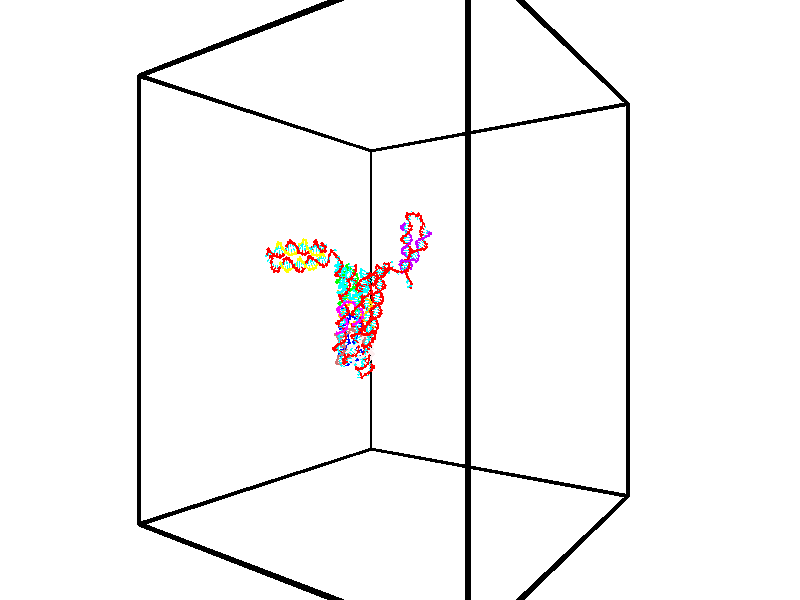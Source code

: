 // switches for output
#declare DRAW_BASES = 1; // possible values are 0, 1; only relevant for DNA ribbons
#declare DRAW_BASES_TYPE = 3; // possible values are 1, 2, 3; only relevant for DNA ribbons
#declare DRAW_FOG = 0; // set to 1 to enable fog

#include "colors.inc"

#include "transforms.inc"
background { rgb <1, 1, 1>}

#default {
   normal{
       ripples 0.25
       frequency 0.20
       turbulence 0.2
       lambda 5
   }
	finish {
		phong 0.1
		phong_size 40.
	}
}

// original window dimensions: 1024x640


// camera settings

camera {
	sky <-0, 1, 0>
	up <-0, 1, 0>
	right 1.6 * <0.581683, 0, 0.813415>
	location <-54.4937, 30, 90.4225>
	look_at <30, 30, 30>
	direction <84.4937, 0, -60.4225>
	angle 67.0682
}


# declare cpy_camera_pos = <-54.4937, 30, 90.4225>;
# if (DRAW_FOG = 1)
fog {
	fog_type 2
	up vnormalize(cpy_camera_pos)
	color rgbt<1,1,1,0.3>
	distance 1e-5
	fog_alt 3e-3
	fog_offset 48
}
# end


// LIGHTS

# declare lum = 6;
global_settings {
	ambient_light rgb lum * <0.05, 0.05, 0.05>
	max_trace_level 15
}# declare cpy_direct_light_amount = 0.25;
light_source
{	1000 * <0.231732, -1, 1.3951>,
	rgb lum * cpy_direct_light_amount
	parallel
}

light_source
{	1000 * <-0.231732, 1, -1.3951>,
	rgb lum * cpy_direct_light_amount
	parallel
}

// strand 0

// nucleotide -1

// particle -1
sphere {
	<43.445187, 31.978891, 23.095312> 0.250000
	pigment { color rgbt <1,0,0,0> }
	no_shadow
}
cylinder {
	<43.078209, 32.049431, 22.952652>,  <42.858021, 32.091755, 22.867056>, 0.100000
	pigment { color rgbt <1,0,0,0> }
	no_shadow
}
cylinder {
	<43.078209, 32.049431, 22.952652>,  <43.445187, 31.978891, 23.095312>, 0.100000
	pigment { color rgbt <1,0,0,0> }
	no_shadow
}

// particle -1
sphere {
	<43.078209, 32.049431, 22.952652> 0.100000
	pigment { color rgbt <1,0,0,0> }
	no_shadow
}
sphere {
	0, 1
	scale<0.080000,0.200000,0.300000>
	matrix <-0.273527, 0.371412, 0.887263,
		0.288931, 0.911567, -0.292514,
		-0.917443, 0.176347, -0.356651,
		42.802975, 32.102337, 22.845657>
	pigment { color rgbt <0,1,1,0> }
	no_shadow
}
cylinder {
	<43.241135, 32.638477, 23.378910>,  <43.445187, 31.978891, 23.095312>, 0.130000
	pigment { color rgbt <1,0,0,0> }
	no_shadow
}

// nucleotide -1

// particle -1
sphere {
	<43.241135, 32.638477, 23.378910> 0.250000
	pigment { color rgbt <1,0,0,0> }
	no_shadow
}
cylinder {
	<42.903458, 32.440666, 23.296181>,  <42.700851, 32.321980, 23.246544>, 0.100000
	pigment { color rgbt <1,0,0,0> }
	no_shadow
}
cylinder {
	<42.903458, 32.440666, 23.296181>,  <43.241135, 32.638477, 23.378910>, 0.100000
	pigment { color rgbt <1,0,0,0> }
	no_shadow
}

// particle -1
sphere {
	<42.903458, 32.440666, 23.296181> 0.100000
	pigment { color rgbt <1,0,0,0> }
	no_shadow
}
sphere {
	0, 1
	scale<0.080000,0.200000,0.300000>
	matrix <-0.332605, 0.180680, 0.925596,
		-0.420363, 0.850175, -0.317012,
		-0.844197, -0.494526, -0.206821,
		42.650200, 32.292309, 23.234135>
	pigment { color rgbt <0,1,1,0> }
	no_shadow
}
cylinder {
	<42.555107, 33.027134, 23.528439>,  <43.241135, 32.638477, 23.378910>, 0.130000
	pigment { color rgbt <1,0,0,0> }
	no_shadow
}

// nucleotide -1

// particle -1
sphere {
	<42.555107, 33.027134, 23.528439> 0.250000
	pigment { color rgbt <1,0,0,0> }
	no_shadow
}
cylinder {
	<42.529167, 32.631969, 23.584755>,  <42.513603, 32.394871, 23.618546>, 0.100000
	pigment { color rgbt <1,0,0,0> }
	no_shadow
}
cylinder {
	<42.529167, 32.631969, 23.584755>,  <42.555107, 33.027134, 23.528439>, 0.100000
	pigment { color rgbt <1,0,0,0> }
	no_shadow
}

// particle -1
sphere {
	<42.529167, 32.631969, 23.584755> 0.100000
	pigment { color rgbt <1,0,0,0> }
	no_shadow
}
sphere {
	0, 1
	scale<0.080000,0.200000,0.300000>
	matrix <-0.452791, 0.154860, 0.878066,
		-0.889255, -0.006804, -0.457361,
		-0.064853, -0.987913, 0.140791,
		42.509712, 32.335594, 23.626991>
	pigment { color rgbt <0,1,1,0> }
	no_shadow
}
cylinder {
	<41.888149, 33.394863, 23.533596>,  <42.555107, 33.027134, 23.528439>, 0.130000
	pigment { color rgbt <1,0,0,0> }
	no_shadow
}

// nucleotide -1

// particle -1
sphere {
	<41.888149, 33.394863, 23.533596> 0.250000
	pigment { color rgbt <1,0,0,0> }
	no_shadow
}
cylinder {
	<41.612778, 33.105270, 23.551117>,  <41.447556, 32.931515, 23.561630>, 0.100000
	pigment { color rgbt <1,0,0,0> }
	no_shadow
}
cylinder {
	<41.612778, 33.105270, 23.551117>,  <41.888149, 33.394863, 23.533596>, 0.100000
	pigment { color rgbt <1,0,0,0> }
	no_shadow
}

// particle -1
sphere {
	<41.612778, 33.105270, 23.551117> 0.100000
	pigment { color rgbt <1,0,0,0> }
	no_shadow
}
sphere {
	0, 1
	scale<0.080000,0.200000,0.300000>
	matrix <-0.212568, 0.259132, 0.942160,
		-0.693456, 0.639299, -0.332289,
		-0.688428, -0.723981, 0.043802,
		41.406250, 32.888077, 23.564257>
	pigment { color rgbt <0,1,1,0> }
	no_shadow
}
cylinder {
	<41.237232, 33.815918, 23.687914>,  <41.888149, 33.394863, 23.533596>, 0.130000
	pigment { color rgbt <1,0,0,0> }
	no_shadow
}

// nucleotide -1

// particle -1
sphere {
	<41.237232, 33.815918, 23.687914> 0.250000
	pigment { color rgbt <1,0,0,0> }
	no_shadow
}
cylinder {
	<41.252693, 33.424923, 23.770878>,  <41.261971, 33.190327, 23.820656>, 0.100000
	pigment { color rgbt <1,0,0,0> }
	no_shadow
}
cylinder {
	<41.252693, 33.424923, 23.770878>,  <41.237232, 33.815918, 23.687914>, 0.100000
	pigment { color rgbt <1,0,0,0> }
	no_shadow
}

// particle -1
sphere {
	<41.252693, 33.424923, 23.770878> 0.100000
	pigment { color rgbt <1,0,0,0> }
	no_shadow
}
sphere {
	0, 1
	scale<0.080000,0.200000,0.300000>
	matrix <-0.051115, 0.205358, 0.977351,
		-0.997944, -0.048378, -0.042027,
		0.038651, -0.977490, 0.207409,
		41.264290, 33.131676, 23.833101>
	pigment { color rgbt <0,1,1,0> }
	no_shadow
}
cylinder {
	<40.555832, 34.213200, 23.999989>,  <41.237232, 33.815918, 23.687914>, 0.130000
	pigment { color rgbt <1,0,0,0> }
	no_shadow
}

// nucleotide -1

// particle -1
sphere {
	<40.555832, 34.213200, 23.999989> 0.250000
	pigment { color rgbt <1,0,0,0> }
	no_shadow
}
cylinder {
	<40.181389, 34.281830, 24.122795>,  <39.956722, 34.323006, 24.196480>, 0.100000
	pigment { color rgbt <1,0,0,0> }
	no_shadow
}
cylinder {
	<40.181389, 34.281830, 24.122795>,  <40.555832, 34.213200, 23.999989>, 0.100000
	pigment { color rgbt <1,0,0,0> }
	no_shadow
}

// particle -1
sphere {
	<40.181389, 34.281830, 24.122795> 0.100000
	pigment { color rgbt <1,0,0,0> }
	no_shadow
}
sphere {
	0, 1
	scale<0.080000,0.200000,0.300000>
	matrix <0.127034, 0.978951, -0.159739,
		-0.327963, -0.110532, -0.938202,
		-0.936111, 0.171572, 0.307018,
		39.900555, 34.333302, 24.214901>
	pigment { color rgbt <0,1,1,0> }
	no_shadow
}
cylinder {
	<40.313240, 34.599030, 23.585571>,  <40.555832, 34.213200, 23.999989>, 0.130000
	pigment { color rgbt <1,0,0,0> }
	no_shadow
}

// nucleotide -1

// particle -1
sphere {
	<40.313240, 34.599030, 23.585571> 0.250000
	pigment { color rgbt <1,0,0,0> }
	no_shadow
}
cylinder {
	<40.081455, 34.669472, 23.903870>,  <39.942383, 34.711739, 24.094849>, 0.100000
	pigment { color rgbt <1,0,0,0> }
	no_shadow
}
cylinder {
	<40.081455, 34.669472, 23.903870>,  <40.313240, 34.599030, 23.585571>, 0.100000
	pigment { color rgbt <1,0,0,0> }
	no_shadow
}

// particle -1
sphere {
	<40.081455, 34.669472, 23.903870> 0.100000
	pigment { color rgbt <1,0,0,0> }
	no_shadow
}
sphere {
	0, 1
	scale<0.080000,0.200000,0.300000>
	matrix <-0.013050, 0.974245, -0.225114,
		-0.814896, -0.140829, -0.562238,
		-0.579460, 0.176108, 0.795746,
		39.907616, 34.722305, 24.142593>
	pigment { color rgbt <0,1,1,0> }
	no_shadow
}
cylinder {
	<39.834316, 35.055531, 23.385427>,  <40.313240, 34.599030, 23.585571>, 0.130000
	pigment { color rgbt <1,0,0,0> }
	no_shadow
}

// nucleotide -1

// particle -1
sphere {
	<39.834316, 35.055531, 23.385427> 0.250000
	pigment { color rgbt <1,0,0,0> }
	no_shadow
}
cylinder {
	<39.851425, 35.069824, 23.784805>,  <39.861691, 35.078400, 24.024433>, 0.100000
	pigment { color rgbt <1,0,0,0> }
	no_shadow
}
cylinder {
	<39.851425, 35.069824, 23.784805>,  <39.834316, 35.055531, 23.385427>, 0.100000
	pigment { color rgbt <1,0,0,0> }
	no_shadow
}

// particle -1
sphere {
	<39.851425, 35.069824, 23.784805> 0.100000
	pigment { color rgbt <1,0,0,0> }
	no_shadow
}
sphere {
	0, 1
	scale<0.080000,0.200000,0.300000>
	matrix <-0.015821, 0.999259, -0.035081,
		-0.998960, -0.014296, 0.043305,
		0.042771, 0.035730, 0.998446,
		39.864258, 35.080544, 24.084339>
	pigment { color rgbt <0,1,1,0> }
	no_shadow
}
cylinder {
	<39.291969, 35.556965, 23.614037>,  <39.834316, 35.055531, 23.385427>, 0.130000
	pigment { color rgbt <1,0,0,0> }
	no_shadow
}

// nucleotide -1

// particle -1
sphere {
	<39.291969, 35.556965, 23.614037> 0.250000
	pigment { color rgbt <1,0,0,0> }
	no_shadow
}
cylinder {
	<39.535835, 35.537529, 23.930504>,  <39.682156, 35.525867, 24.120384>, 0.100000
	pigment { color rgbt <1,0,0,0> }
	no_shadow
}
cylinder {
	<39.535835, 35.537529, 23.930504>,  <39.291969, 35.556965, 23.614037>, 0.100000
	pigment { color rgbt <1,0,0,0> }
	no_shadow
}

// particle -1
sphere {
	<39.535835, 35.537529, 23.930504> 0.100000
	pigment { color rgbt <1,0,0,0> }
	no_shadow
}
sphere {
	0, 1
	scale<0.080000,0.200000,0.300000>
	matrix <-0.092049, 0.987027, 0.131546,
		-0.787294, -0.153025, 0.597287,
		0.609668, -0.048586, 0.791166,
		39.718735, 35.522953, 24.167854>
	pigment { color rgbt <0,1,1,0> }
	no_shadow
}
cylinder {
	<38.955650, 35.968197, 24.094296>,  <39.291969, 35.556965, 23.614037>, 0.130000
	pigment { color rgbt <1,0,0,0> }
	no_shadow
}

// nucleotide -1

// particle -1
sphere {
	<38.955650, 35.968197, 24.094296> 0.250000
	pigment { color rgbt <1,0,0,0> }
	no_shadow
}
cylinder {
	<39.331772, 35.942005, 24.227882>,  <39.557446, 35.926289, 24.308035>, 0.100000
	pigment { color rgbt <1,0,0,0> }
	no_shadow
}
cylinder {
	<39.331772, 35.942005, 24.227882>,  <38.955650, 35.968197, 24.094296>, 0.100000
	pigment { color rgbt <1,0,0,0> }
	no_shadow
}

// particle -1
sphere {
	<39.331772, 35.942005, 24.227882> 0.100000
	pigment { color rgbt <1,0,0,0> }
	no_shadow
}
sphere {
	0, 1
	scale<0.080000,0.200000,0.300000>
	matrix <0.006658, 0.984666, 0.174323,
		-0.340259, -0.161694, 0.926326,
		0.940308, -0.065482, 0.333965,
		39.613865, 35.922359, 24.328072>
	pigment { color rgbt <0,1,1,0> }
	no_shadow
}
cylinder {
	<38.959949, 36.248947, 24.725483>,  <38.955650, 35.968197, 24.094296>, 0.130000
	pigment { color rgbt <1,0,0,0> }
	no_shadow
}

// nucleotide -1

// particle -1
sphere {
	<38.959949, 36.248947, 24.725483> 0.250000
	pigment { color rgbt <1,0,0,0> }
	no_shadow
}
cylinder {
	<39.337681, 36.284542, 24.598785>,  <39.564320, 36.305897, 24.522766>, 0.100000
	pigment { color rgbt <1,0,0,0> }
	no_shadow
}
cylinder {
	<39.337681, 36.284542, 24.598785>,  <38.959949, 36.248947, 24.725483>, 0.100000
	pigment { color rgbt <1,0,0,0> }
	no_shadow
}

// particle -1
sphere {
	<39.337681, 36.284542, 24.598785> 0.100000
	pigment { color rgbt <1,0,0,0> }
	no_shadow
}
sphere {
	0, 1
	scale<0.080000,0.200000,0.300000>
	matrix <-0.036685, 0.985204, 0.167411,
		0.326954, -0.146472, 0.933621,
		0.944328, 0.088985, -0.316743,
		39.620979, 36.311237, 24.503763>
	pigment { color rgbt <0,1,1,0> }
	no_shadow
}
cylinder {
	<39.272602, 36.511219, 25.296013>,  <38.959949, 36.248947, 24.725483>, 0.130000
	pigment { color rgbt <1,0,0,0> }
	no_shadow
}

// nucleotide -1

// particle -1
sphere {
	<39.272602, 36.511219, 25.296013> 0.250000
	pigment { color rgbt <1,0,0,0> }
	no_shadow
}
cylinder {
	<39.529621, 36.607632, 25.005074>,  <39.683834, 36.665478, 24.830509>, 0.100000
	pigment { color rgbt <1,0,0,0> }
	no_shadow
}
cylinder {
	<39.529621, 36.607632, 25.005074>,  <39.272602, 36.511219, 25.296013>, 0.100000
	pigment { color rgbt <1,0,0,0> }
	no_shadow
}

// particle -1
sphere {
	<39.529621, 36.607632, 25.005074> 0.100000
	pigment { color rgbt <1,0,0,0> }
	no_shadow
}
sphere {
	0, 1
	scale<0.080000,0.200000,0.300000>
	matrix <-0.132903, 0.969908, 0.204000,
		0.754632, -0.034413, 0.655246,
		0.642548, 0.241029, -0.727349,
		39.722385, 36.679939, 24.786869>
	pigment { color rgbt <0,1,1,0> }
	no_shadow
}
cylinder {
	<39.604595, 36.951656, 25.675184>,  <39.272602, 36.511219, 25.296013>, 0.130000
	pigment { color rgbt <1,0,0,0> }
	no_shadow
}

// nucleotide -1

// particle -1
sphere {
	<39.604595, 36.951656, 25.675184> 0.250000
	pigment { color rgbt <1,0,0,0> }
	no_shadow
}
cylinder {
	<39.720188, 37.003914, 25.295834>,  <39.789543, 37.035271, 25.068222>, 0.100000
	pigment { color rgbt <1,0,0,0> }
	no_shadow
}
cylinder {
	<39.720188, 37.003914, 25.295834>,  <39.604595, 36.951656, 25.675184>, 0.100000
	pigment { color rgbt <1,0,0,0> }
	no_shadow
}

// particle -1
sphere {
	<39.720188, 37.003914, 25.295834> 0.100000
	pigment { color rgbt <1,0,0,0> }
	no_shadow
}
sphere {
	0, 1
	scale<0.080000,0.200000,0.300000>
	matrix <-0.079026, 0.990519, 0.112371,
		0.954067, 0.042473, 0.296565,
		0.288981, 0.130646, -0.948378,
		39.806881, 37.043106, 25.011320>
	pigment { color rgbt <0,1,1,0> }
	no_shadow
}
cylinder {
	<39.985249, 37.546406, 25.696121>,  <39.604595, 36.951656, 25.675184>, 0.130000
	pigment { color rgbt <1,0,0,0> }
	no_shadow
}

// nucleotide -1

// particle -1
sphere {
	<39.985249, 37.546406, 25.696121> 0.250000
	pigment { color rgbt <1,0,0,0> }
	no_shadow
}
cylinder {
	<39.873550, 37.507481, 25.314011>,  <39.806534, 37.484127, 25.084743>, 0.100000
	pigment { color rgbt <1,0,0,0> }
	no_shadow
}
cylinder {
	<39.873550, 37.507481, 25.314011>,  <39.985249, 37.546406, 25.696121>, 0.100000
	pigment { color rgbt <1,0,0,0> }
	no_shadow
}

// particle -1
sphere {
	<39.873550, 37.507481, 25.314011> 0.100000
	pigment { color rgbt <1,0,0,0> }
	no_shadow
}
sphere {
	0, 1
	scale<0.080000,0.200000,0.300000>
	matrix <0.082457, 0.988747, -0.124823,
		0.956674, -0.113625, -0.268076,
		-0.279243, -0.097310, -0.955277,
		39.789776, 37.478287, 25.027428>
	pigment { color rgbt <0,1,1,0> }
	no_shadow
}
cylinder {
	<40.470764, 37.972015, 25.231577>,  <39.985249, 37.546406, 25.696121>, 0.130000
	pigment { color rgbt <1,0,0,0> }
	no_shadow
}

// nucleotide -1

// particle -1
sphere {
	<40.470764, 37.972015, 25.231577> 0.250000
	pigment { color rgbt <1,0,0,0> }
	no_shadow
}
cylinder {
	<40.122173, 37.939865, 25.038055>,  <39.913017, 37.920574, 24.921942>, 0.100000
	pigment { color rgbt <1,0,0,0> }
	no_shadow
}
cylinder {
	<40.122173, 37.939865, 25.038055>,  <40.470764, 37.972015, 25.231577>, 0.100000
	pigment { color rgbt <1,0,0,0> }
	no_shadow
}

// particle -1
sphere {
	<40.122173, 37.939865, 25.038055> 0.100000
	pigment { color rgbt <1,0,0,0> }
	no_shadow
}
sphere {
	0, 1
	scale<0.080000,0.200000,0.300000>
	matrix <-0.021431, 0.991779, -0.126154,
		0.489967, -0.099572, -0.866036,
		-0.871478, -0.080371, -0.483805,
		39.860729, 37.915752, 24.892914>
	pigment { color rgbt <0,1,1,0> }
	no_shadow
}
cylinder {
	<40.649162, 38.371132, 24.714037>,  <40.470764, 37.972015, 25.231577>, 0.130000
	pigment { color rgbt <1,0,0,0> }
	no_shadow
}

// nucleotide -1

// particle -1
sphere {
	<40.649162, 38.371132, 24.714037> 0.250000
	pigment { color rgbt <1,0,0,0> }
	no_shadow
}
cylinder {
	<40.251846, 38.328499, 24.732021>,  <40.013458, 38.302917, 24.742813>, 0.100000
	pigment { color rgbt <1,0,0,0> }
	no_shadow
}
cylinder {
	<40.251846, 38.328499, 24.732021>,  <40.649162, 38.371132, 24.714037>, 0.100000
	pigment { color rgbt <1,0,0,0> }
	no_shadow
}

// particle -1
sphere {
	<40.251846, 38.328499, 24.732021> 0.100000
	pigment { color rgbt <1,0,0,0> }
	no_shadow
}
sphere {
	0, 1
	scale<0.080000,0.200000,0.300000>
	matrix <-0.111591, 0.985269, -0.129584,
		-0.030489, -0.133732, -0.990548,
		-0.993286, -0.106585, 0.044963,
		39.953861, 38.296524, 24.745510>
	pigment { color rgbt <0,1,1,0> }
	no_shadow
}
cylinder {
	<40.389980, 38.900414, 24.203266>,  <40.649162, 38.371132, 24.714037>, 0.130000
	pigment { color rgbt <1,0,0,0> }
	no_shadow
}

// nucleotide -1

// particle -1
sphere {
	<40.389980, 38.900414, 24.203266> 0.250000
	pigment { color rgbt <1,0,0,0> }
	no_shadow
}
cylinder {
	<40.059326, 38.796520, 24.402950>,  <39.860931, 38.734184, 24.522760>, 0.100000
	pigment { color rgbt <1,0,0,0> }
	no_shadow
}
cylinder {
	<40.059326, 38.796520, 24.402950>,  <40.389980, 38.900414, 24.203266>, 0.100000
	pigment { color rgbt <1,0,0,0> }
	no_shadow
}

// particle -1
sphere {
	<40.059326, 38.796520, 24.402950> 0.100000
	pigment { color rgbt <1,0,0,0> }
	no_shadow
}
sphere {
	0, 1
	scale<0.080000,0.200000,0.300000>
	matrix <-0.333420, 0.940693, -0.062677,
		-0.453322, -0.218257, -0.864212,
		-0.826638, -0.259733, 0.499208,
		39.811337, 38.718601, 24.552713>
	pigment { color rgbt <0,1,1,0> }
	no_shadow
}
cylinder {
	<39.882538, 39.171921, 23.856903>,  <40.389980, 38.900414, 24.203266>, 0.130000
	pigment { color rgbt <1,0,0,0> }
	no_shadow
}

// nucleotide -1

// particle -1
sphere {
	<39.882538, 39.171921, 23.856903> 0.250000
	pigment { color rgbt <1,0,0,0> }
	no_shadow
}
cylinder {
	<39.738350, 39.132866, 24.227962>,  <39.651836, 39.109432, 24.450598>, 0.100000
	pigment { color rgbt <1,0,0,0> }
	no_shadow
}
cylinder {
	<39.738350, 39.132866, 24.227962>,  <39.882538, 39.171921, 23.856903>, 0.100000
	pigment { color rgbt <1,0,0,0> }
	no_shadow
}

// particle -1
sphere {
	<39.738350, 39.132866, 24.227962> 0.100000
	pigment { color rgbt <1,0,0,0> }
	no_shadow
}
sphere {
	0, 1
	scale<0.080000,0.200000,0.300000>
	matrix <-0.403481, 0.912973, -0.060692,
		-0.840991, -0.396165, -0.368494,
		-0.360469, -0.097638, 0.927647,
		39.630211, 39.103573, 24.506256>
	pigment { color rgbt <0,1,1,0> }
	no_shadow
}
cylinder {
	<39.121094, 39.496597, 23.843382>,  <39.882538, 39.171921, 23.856903>, 0.130000
	pigment { color rgbt <1,0,0,0> }
	no_shadow
}

// nucleotide -1

// particle -1
sphere {
	<39.121094, 39.496597, 23.843382> 0.250000
	pigment { color rgbt <1,0,0,0> }
	no_shadow
}
cylinder {
	<39.261536, 39.472679, 24.217152>,  <39.345802, 39.458328, 24.441414>, 0.100000
	pigment { color rgbt <1,0,0,0> }
	no_shadow
}
cylinder {
	<39.261536, 39.472679, 24.217152>,  <39.121094, 39.496597, 23.843382>, 0.100000
	pigment { color rgbt <1,0,0,0> }
	no_shadow
}

// particle -1
sphere {
	<39.261536, 39.472679, 24.217152> 0.100000
	pigment { color rgbt <1,0,0,0> }
	no_shadow
}
sphere {
	0, 1
	scale<0.080000,0.200000,0.300000>
	matrix <-0.372804, 0.906520, 0.198088,
		-0.858919, -0.417908, 0.295994,
		0.351107, -0.059794, 0.934424,
		39.366867, 39.454742, 24.497478>
	pigment { color rgbt <0,1,1,0> }
	no_shadow
}
cylinder {
	<38.505684, 39.637939, 24.264721>,  <39.121094, 39.496597, 23.843382>, 0.130000
	pigment { color rgbt <1,0,0,0> }
	no_shadow
}

// nucleotide -1

// particle -1
sphere {
	<38.505684, 39.637939, 24.264721> 0.250000
	pigment { color rgbt <1,0,0,0> }
	no_shadow
}
cylinder {
	<38.834545, 39.719601, 24.477283>,  <39.031860, 39.768597, 24.604820>, 0.100000
	pigment { color rgbt <1,0,0,0> }
	no_shadow
}
cylinder {
	<38.834545, 39.719601, 24.477283>,  <38.505684, 39.637939, 24.264721>, 0.100000
	pigment { color rgbt <1,0,0,0> }
	no_shadow
}

// particle -1
sphere {
	<38.834545, 39.719601, 24.477283> 0.100000
	pigment { color rgbt <1,0,0,0> }
	no_shadow
}
sphere {
	0, 1
	scale<0.080000,0.200000,0.300000>
	matrix <-0.380844, 0.891070, 0.246886,
		-0.423118, -0.405360, 0.810342,
		0.822149, 0.204152, 0.531406,
		39.081188, 39.780846, 24.636705>
	pigment { color rgbt <0,1,1,0> }
	no_shadow
}
cylinder {
	<38.231430, 39.937622, 24.829983>,  <38.505684, 39.637939, 24.264721>, 0.130000
	pigment { color rgbt <1,0,0,0> }
	no_shadow
}

// nucleotide -1

// particle -1
sphere {
	<38.231430, 39.937622, 24.829983> 0.250000
	pigment { color rgbt <1,0,0,0> }
	no_shadow
}
cylinder {
	<38.621586, 40.025803, 24.828812>,  <38.855679, 40.078712, 24.828110>, 0.100000
	pigment { color rgbt <1,0,0,0> }
	no_shadow
}
cylinder {
	<38.621586, 40.025803, 24.828812>,  <38.231430, 39.937622, 24.829983>, 0.100000
	pigment { color rgbt <1,0,0,0> }
	no_shadow
}

// particle -1
sphere {
	<38.621586, 40.025803, 24.828812> 0.100000
	pigment { color rgbt <1,0,0,0> }
	no_shadow
}
sphere {
	0, 1
	scale<0.080000,0.200000,0.300000>
	matrix <-0.179302, 0.800904, 0.571318,
		0.128294, -0.556735, 0.820724,
		0.975393, 0.220454, -0.002928,
		38.914204, 40.091938, 24.827932>
	pigment { color rgbt <0,1,1,0> }
	no_shadow
}
cylinder {
	<38.259682, 40.132561, 25.436314>,  <38.231430, 39.937622, 24.829983>, 0.130000
	pigment { color rgbt <1,0,0,0> }
	no_shadow
}

// nucleotide -1

// particle -1
sphere {
	<38.259682, 40.132561, 25.436314> 0.250000
	pigment { color rgbt <1,0,0,0> }
	no_shadow
}
cylinder {
	<38.569504, 40.285908, 25.235081>,  <38.755398, 40.377918, 25.114342>, 0.100000
	pigment { color rgbt <1,0,0,0> }
	no_shadow
}
cylinder {
	<38.569504, 40.285908, 25.235081>,  <38.259682, 40.132561, 25.436314>, 0.100000
	pigment { color rgbt <1,0,0,0> }
	no_shadow
}

// particle -1
sphere {
	<38.569504, 40.285908, 25.235081> 0.100000
	pigment { color rgbt <1,0,0,0> }
	no_shadow
}
sphere {
	0, 1
	scale<0.080000,0.200000,0.300000>
	matrix <-0.160335, 0.888405, 0.430150,
		0.611847, -0.252513, 0.749586,
		0.774555, 0.383371, -0.503082,
		38.801872, 40.400921, 25.084156>
	pigment { color rgbt <0,1,1,0> }
	no_shadow
}
cylinder {
	<38.538227, 40.576294, 25.872669>,  <38.259682, 40.132561, 25.436314>, 0.130000
	pigment { color rgbt <1,0,0,0> }
	no_shadow
}

// nucleotide -1

// particle -1
sphere {
	<38.538227, 40.576294, 25.872669> 0.250000
	pigment { color rgbt <1,0,0,0> }
	no_shadow
}
cylinder {
	<38.688828, 40.705578, 25.525387>,  <38.779186, 40.783150, 25.317017>, 0.100000
	pigment { color rgbt <1,0,0,0> }
	no_shadow
}
cylinder {
	<38.688828, 40.705578, 25.525387>,  <38.538227, 40.576294, 25.872669>, 0.100000
	pigment { color rgbt <1,0,0,0> }
	no_shadow
}

// particle -1
sphere {
	<38.688828, 40.705578, 25.525387> 0.100000
	pigment { color rgbt <1,0,0,0> }
	no_shadow
}
sphere {
	0, 1
	scale<0.080000,0.200000,0.300000>
	matrix <-0.122591, 0.946307, 0.299123,
		0.918270, -0.006184, 0.395907,
		0.376499, 0.323210, -0.868207,
		38.801777, 40.802540, 25.264925>
	pigment { color rgbt <0,1,1,0> }
	no_shadow
}
cylinder {
	<39.186314, 41.058304, 26.028378>,  <38.538227, 40.576294, 25.872669>, 0.130000
	pigment { color rgbt <1,0,0,0> }
	no_shadow
}

// nucleotide -1

// particle -1
sphere {
	<39.186314, 41.058304, 26.028378> 0.250000
	pigment { color rgbt <1,0,0,0> }
	no_shadow
}
cylinder {
	<39.014847, 41.130035, 25.674183>,  <38.911968, 41.173073, 25.461666>, 0.100000
	pigment { color rgbt <1,0,0,0> }
	no_shadow
}
cylinder {
	<39.014847, 41.130035, 25.674183>,  <39.186314, 41.058304, 26.028378>, 0.100000
	pigment { color rgbt <1,0,0,0> }
	no_shadow
}

// particle -1
sphere {
	<39.014847, 41.130035, 25.674183> 0.100000
	pigment { color rgbt <1,0,0,0> }
	no_shadow
}
sphere {
	0, 1
	scale<0.080000,0.200000,0.300000>
	matrix <0.064414, 0.983675, 0.168030,
		0.901164, 0.014991, -0.433218,
		-0.428665, 0.179328, -0.885487,
		38.886246, 41.183834, 25.408537>
	pigment { color rgbt <0,1,1,0> }
	no_shadow
}
cylinder {
	<39.587154, 41.647476, 25.772217>,  <39.186314, 41.058304, 26.028378>, 0.130000
	pigment { color rgbt <1,0,0,0> }
	no_shadow
}

// nucleotide -1

// particle -1
sphere {
	<39.587154, 41.647476, 25.772217> 0.250000
	pigment { color rgbt <1,0,0,0> }
	no_shadow
}
cylinder {
	<39.264816, 41.652061, 25.535408>,  <39.071415, 41.654812, 25.393324>, 0.100000
	pigment { color rgbt <1,0,0,0> }
	no_shadow
}
cylinder {
	<39.264816, 41.652061, 25.535408>,  <39.587154, 41.647476, 25.772217>, 0.100000
	pigment { color rgbt <1,0,0,0> }
	no_shadow
}

// particle -1
sphere {
	<39.264816, 41.652061, 25.535408> 0.100000
	pigment { color rgbt <1,0,0,0> }
	no_shadow
}
sphere {
	0, 1
	scale<0.080000,0.200000,0.300000>
	matrix <-0.120452, 0.975734, 0.182849,
		0.579751, 0.218657, -0.784906,
		-0.805841, 0.011464, -0.592021,
		39.023064, 41.655502, 25.357801>
	pigment { color rgbt <0,1,1,0> }
	no_shadow
}
cylinder {
	<39.799938, 42.110924, 25.356470>,  <39.587154, 41.647476, 25.772217>, 0.130000
	pigment { color rgbt <1,0,0,0> }
	no_shadow
}

// nucleotide -1

// particle -1
sphere {
	<39.799938, 42.110924, 25.356470> 0.250000
	pigment { color rgbt <1,0,0,0> }
	no_shadow
}
cylinder {
	<39.402157, 42.078850, 25.329262>,  <39.163486, 42.059605, 25.312937>, 0.100000
	pigment { color rgbt <1,0,0,0> }
	no_shadow
}
cylinder {
	<39.402157, 42.078850, 25.329262>,  <39.799938, 42.110924, 25.356470>, 0.100000
	pigment { color rgbt <1,0,0,0> }
	no_shadow
}

// particle -1
sphere {
	<39.402157, 42.078850, 25.329262> 0.100000
	pigment { color rgbt <1,0,0,0> }
	no_shadow
}
sphere {
	0, 1
	scale<0.080000,0.200000,0.300000>
	matrix <-0.086675, 0.991347, 0.098585,
		0.059528, 0.103934, -0.992801,
		-0.994456, -0.080182, -0.068021,
		39.103821, 42.054794, 25.308855>
	pigment { color rgbt <0,1,1,0> }
	no_shadow
}
cylinder {
	<39.492283, 42.681694, 25.011059>,  <39.799938, 42.110924, 25.356470>, 0.130000
	pigment { color rgbt <1,0,0,0> }
	no_shadow
}

// nucleotide -1

// particle -1
sphere {
	<39.492283, 42.681694, 25.011059> 0.250000
	pigment { color rgbt <1,0,0,0> }
	no_shadow
}
cylinder {
	<39.218700, 42.523350, 25.256172>,  <39.054550, 42.428345, 25.403240>, 0.100000
	pigment { color rgbt <1,0,0,0> }
	no_shadow
}
cylinder {
	<39.218700, 42.523350, 25.256172>,  <39.492283, 42.681694, 25.011059>, 0.100000
	pigment { color rgbt <1,0,0,0> }
	no_shadow
}

// particle -1
sphere {
	<39.218700, 42.523350, 25.256172> 0.100000
	pigment { color rgbt <1,0,0,0> }
	no_shadow
}
sphere {
	0, 1
	scale<0.080000,0.200000,0.300000>
	matrix <-0.050541, 0.863670, 0.501518,
		-0.727770, 0.312046, -0.610719,
		-0.683956, -0.395857, 0.612782,
		39.013512, 42.404594, 25.440006>
	pigment { color rgbt <0,1,1,0> }
	no_shadow
}
cylinder {
	<38.867794, 43.159760, 25.138416>,  <39.492283, 42.681694, 25.011059>, 0.130000
	pigment { color rgbt <1,0,0,0> }
	no_shadow
}

// nucleotide -1

// particle -1
sphere {
	<38.867794, 43.159760, 25.138416> 0.250000
	pigment { color rgbt <1,0,0,0> }
	no_shadow
}
cylinder {
	<38.993809, 42.925362, 25.437042>,  <39.069420, 42.784721, 25.616219>, 0.100000
	pigment { color rgbt <1,0,0,0> }
	no_shadow
}
cylinder {
	<38.993809, 42.925362, 25.437042>,  <38.867794, 43.159760, 25.138416>, 0.100000
	pigment { color rgbt <1,0,0,0> }
	no_shadow
}

// particle -1
sphere {
	<38.993809, 42.925362, 25.437042> 0.100000
	pigment { color rgbt <1,0,0,0> }
	no_shadow
}
sphere {
	0, 1
	scale<0.080000,0.200000,0.300000>
	matrix <-0.045515, 0.776388, 0.628610,
		-0.947987, -0.232016, 0.217920,
		0.315038, -0.585996, 0.746565,
		39.088322, 42.749561, 25.661013>
	pigment { color rgbt <0,1,1,0> }
	no_shadow
}
cylinder {
	<38.425499, 43.467358, 25.596300>,  <38.867794, 43.159760, 25.138416>, 0.130000
	pigment { color rgbt <1,0,0,0> }
	no_shadow
}

// nucleotide -1

// particle -1
sphere {
	<38.425499, 43.467358, 25.596300> 0.250000
	pigment { color rgbt <1,0,0,0> }
	no_shadow
}
cylinder {
	<38.755440, 43.284245, 25.729000>,  <38.953403, 43.174377, 25.808620>, 0.100000
	pigment { color rgbt <1,0,0,0> }
	no_shadow
}
cylinder {
	<38.755440, 43.284245, 25.729000>,  <38.425499, 43.467358, 25.596300>, 0.100000
	pigment { color rgbt <1,0,0,0> }
	no_shadow
}

// particle -1
sphere {
	<38.755440, 43.284245, 25.729000> 0.100000
	pigment { color rgbt <1,0,0,0> }
	no_shadow
}
sphere {
	0, 1
	scale<0.080000,0.200000,0.300000>
	matrix <0.324991, 0.864105, 0.384323,
		-0.462604, -0.209193, 0.861531,
		0.824851, -0.457779, 0.331752,
		39.002895, 43.146912, 25.828526>
	pigment { color rgbt <0,1,1,0> }
	no_shadow
}
cylinder {
	<38.451931, 43.391701, 26.295387>,  <38.425499, 43.467358, 25.596300>, 0.130000
	pigment { color rgbt <1,0,0,0> }
	no_shadow
}

// nucleotide -1

// particle -1
sphere {
	<38.451931, 43.391701, 26.295387> 0.250000
	pigment { color rgbt <1,0,0,0> }
	no_shadow
}
cylinder {
	<38.813126, 43.451488, 26.134254>,  <39.029842, 43.487362, 26.037575>, 0.100000
	pigment { color rgbt <1,0,0,0> }
	no_shadow
}
cylinder {
	<38.813126, 43.451488, 26.134254>,  <38.451931, 43.391701, 26.295387>, 0.100000
	pigment { color rgbt <1,0,0,0> }
	no_shadow
}

// particle -1
sphere {
	<38.813126, 43.451488, 26.134254> 0.100000
	pigment { color rgbt <1,0,0,0> }
	no_shadow
}
sphere {
	0, 1
	scale<0.080000,0.200000,0.300000>
	matrix <0.127447, 0.802180, 0.583322,
		0.410330, -0.578072, 0.705310,
		0.902988, 0.149465, -0.402832,
		39.084023, 43.496326, 26.013405>
	pigment { color rgbt <0,1,1,0> }
	no_shadow
}
cylinder {
	<38.895428, 43.439384, 26.799046>,  <38.451931, 43.391701, 26.295387>, 0.130000
	pigment { color rgbt <1,0,0,0> }
	no_shadow
}

// nucleotide -1

// particle -1
sphere {
	<38.895428, 43.439384, 26.799046> 0.250000
	pigment { color rgbt <1,0,0,0> }
	no_shadow
}
cylinder {
	<39.063396, 43.640110, 26.496563>,  <39.164177, 43.760544, 26.315073>, 0.100000
	pigment { color rgbt <1,0,0,0> }
	no_shadow
}
cylinder {
	<39.063396, 43.640110, 26.496563>,  <38.895428, 43.439384, 26.799046>, 0.100000
	pigment { color rgbt <1,0,0,0> }
	no_shadow
}

// particle -1
sphere {
	<39.063396, 43.640110, 26.496563> 0.100000
	pigment { color rgbt <1,0,0,0> }
	no_shadow
}
sphere {
	0, 1
	scale<0.080000,0.200000,0.300000>
	matrix <0.338721, 0.686368, 0.643557,
		0.841982, -0.526388, 0.118247,
		0.419922, 0.501811, -0.756208,
		39.189373, 43.790653, 26.269701>
	pigment { color rgbt <0,1,1,0> }
	no_shadow
}
cylinder {
	<39.236137, 43.182888, 27.342804>,  <38.895428, 43.439384, 26.799046>, 0.130000
	pigment { color rgbt <1,0,0,0> }
	no_shadow
}

// nucleotide -1

// particle -1
sphere {
	<39.236137, 43.182888, 27.342804> 0.250000
	pigment { color rgbt <1,0,0,0> }
	no_shadow
}
cylinder {
	<38.890152, 42.983635, 27.367126>,  <38.682560, 42.864082, 27.381720>, 0.100000
	pigment { color rgbt <1,0,0,0> }
	no_shadow
}
cylinder {
	<38.890152, 42.983635, 27.367126>,  <39.236137, 43.182888, 27.342804>, 0.100000
	pigment { color rgbt <1,0,0,0> }
	no_shadow
}

// particle -1
sphere {
	<38.890152, 42.983635, 27.367126> 0.100000
	pigment { color rgbt <1,0,0,0> }
	no_shadow
}
sphere {
	0, 1
	scale<0.080000,0.200000,0.300000>
	matrix <0.392508, -0.596053, 0.700470,
		-0.312685, 0.629749, 0.711087,
		-0.864966, -0.498133, 0.060804,
		38.630661, 42.834194, 27.385368>
	pigment { color rgbt <0,1,1,0> }
	no_shadow
}
cylinder {
	<38.801853, 43.314415, 27.949650>,  <39.236137, 43.182888, 27.342804>, 0.130000
	pigment { color rgbt <1,0,0,0> }
	no_shadow
}

// nucleotide -1

// particle -1
sphere {
	<38.801853, 43.314415, 27.949650> 0.250000
	pigment { color rgbt <1,0,0,0> }
	no_shadow
}
cylinder {
	<38.771423, 42.930664, 27.840977>,  <38.753166, 42.700413, 27.775774>, 0.100000
	pigment { color rgbt <1,0,0,0> }
	no_shadow
}
cylinder {
	<38.771423, 42.930664, 27.840977>,  <38.801853, 43.314415, 27.949650>, 0.100000
	pigment { color rgbt <1,0,0,0> }
	no_shadow
}

// particle -1
sphere {
	<38.771423, 42.930664, 27.840977> 0.100000
	pigment { color rgbt <1,0,0,0> }
	no_shadow
}
sphere {
	0, 1
	scale<0.080000,0.200000,0.300000>
	matrix <0.509542, -0.271614, 0.816451,
		-0.857076, -0.076319, 0.509506,
		-0.076079, -0.959376, -0.271681,
		38.748600, 42.642853, 27.759472>
	pigment { color rgbt <0,1,1,0> }
	no_shadow
}
cylinder {
	<38.772907, 42.934761, 28.541992>,  <38.801853, 43.314415, 27.949650>, 0.130000
	pigment { color rgbt <1,0,0,0> }
	no_shadow
}

// nucleotide -1

// particle -1
sphere {
	<38.772907, 42.934761, 28.541992> 0.250000
	pigment { color rgbt <1,0,0,0> }
	no_shadow
}
cylinder {
	<38.856747, 42.657333, 28.266304>,  <38.907051, 42.490875, 28.100891>, 0.100000
	pigment { color rgbt <1,0,0,0> }
	no_shadow
}
cylinder {
	<38.856747, 42.657333, 28.266304>,  <38.772907, 42.934761, 28.541992>, 0.100000
	pigment { color rgbt <1,0,0,0> }
	no_shadow
}

// particle -1
sphere {
	<38.856747, 42.657333, 28.266304> 0.100000
	pigment { color rgbt <1,0,0,0> }
	no_shadow
}
sphere {
	0, 1
	scale<0.080000,0.200000,0.300000>
	matrix <0.541719, -0.504442, 0.672368,
		-0.814008, -0.514294, 0.269989,
		0.209601, -0.693571, -0.689222,
		38.919628, 42.449261, 28.059538>
	pigment { color rgbt <0,1,1,0> }
	no_shadow
}
cylinder {
	<38.519611, 42.277084, 28.787807>,  <38.772907, 42.934761, 28.541992>, 0.130000
	pigment { color rgbt <1,0,0,0> }
	no_shadow
}

// nucleotide -1

// particle -1
sphere {
	<38.519611, 42.277084, 28.787807> 0.250000
	pigment { color rgbt <1,0,0,0> }
	no_shadow
}
cylinder {
	<38.790188, 42.167545, 28.514332>,  <38.952534, 42.101822, 28.350246>, 0.100000
	pigment { color rgbt <1,0,0,0> }
	no_shadow
}
cylinder {
	<38.790188, 42.167545, 28.514332>,  <38.519611, 42.277084, 28.787807>, 0.100000
	pigment { color rgbt <1,0,0,0> }
	no_shadow
}

// particle -1
sphere {
	<38.790188, 42.167545, 28.514332> 0.100000
	pigment { color rgbt <1,0,0,0> }
	no_shadow
}
sphere {
	0, 1
	scale<0.080000,0.200000,0.300000>
	matrix <0.353894, -0.693252, 0.627822,
		-0.645898, -0.666640, -0.372031,
		0.676442, -0.273849, -0.683690,
		38.993122, 42.085392, 28.309225>
	pigment { color rgbt <0,1,1,0> }
	no_shadow
}
cylinder {
	<39.154308, 41.834339, 28.792109>,  <38.519611, 42.277084, 28.787807>, 0.130000
	pigment { color rgbt <1,0,0,0> }
	no_shadow
}

// nucleotide -1

// particle -1
sphere {
	<39.154308, 41.834339, 28.792109> 0.250000
	pigment { color rgbt <1,0,0,0> }
	no_shadow
}
cylinder {
	<39.451153, 41.566700, 28.808025>,  <39.629257, 41.406116, 28.817575>, 0.100000
	pigment { color rgbt <1,0,0,0> }
	no_shadow
}
cylinder {
	<39.451153, 41.566700, 28.808025>,  <39.154308, 41.834339, 28.792109>, 0.100000
	pigment { color rgbt <1,0,0,0> }
	no_shadow
}

// particle -1
sphere {
	<39.451153, 41.566700, 28.808025> 0.100000
	pigment { color rgbt <1,0,0,0> }
	no_shadow
}
sphere {
	0, 1
	scale<0.080000,0.200000,0.300000>
	matrix <-0.654974, -0.736499, -0.169053,
		0.142418, 0.099395, -0.984803,
		0.742110, -0.669097, 0.039790,
		39.673786, 41.365971, 28.819962>
	pigment { color rgbt <0,1,1,0> }
	no_shadow
}
cylinder {
	<38.902721, 41.175301, 28.497002>,  <39.154308, 41.834339, 28.792109>, 0.130000
	pigment { color rgbt <1,0,0,0> }
	no_shadow
}

// nucleotide -1

// particle -1
sphere {
	<38.902721, 41.175301, 28.497002> 0.250000
	pigment { color rgbt <1,0,0,0> }
	no_shadow
}
cylinder {
	<39.246140, 41.032227, 28.643951>,  <39.452190, 40.946381, 28.732122>, 0.100000
	pigment { color rgbt <1,0,0,0> }
	no_shadow
}
cylinder {
	<39.246140, 41.032227, 28.643951>,  <38.902721, 41.175301, 28.497002>, 0.100000
	pigment { color rgbt <1,0,0,0> }
	no_shadow
}

// particle -1
sphere {
	<39.246140, 41.032227, 28.643951> 0.100000
	pigment { color rgbt <1,0,0,0> }
	no_shadow
}
sphere {
	0, 1
	scale<0.080000,0.200000,0.300000>
	matrix <-0.282157, -0.927827, -0.243975,
		0.428129, 0.105805, -0.897503,
		0.858541, -0.357689, 0.367376,
		39.503700, 40.924919, 28.754164>
	pigment { color rgbt <0,1,1,0> }
	no_shadow
}
cylinder {
	<39.089886, 40.654194, 28.124302>,  <38.902721, 41.175301, 28.497002>, 0.130000
	pigment { color rgbt <1,0,0,0> }
	no_shadow
}

// nucleotide -1

// particle -1
sphere {
	<39.089886, 40.654194, 28.124302> 0.250000
	pigment { color rgbt <1,0,0,0> }
	no_shadow
}
cylinder {
	<39.333038, 40.565769, 28.429356>,  <39.478931, 40.512714, 28.612387>, 0.100000
	pigment { color rgbt <1,0,0,0> }
	no_shadow
}
cylinder {
	<39.333038, 40.565769, 28.429356>,  <39.089886, 40.654194, 28.124302>, 0.100000
	pigment { color rgbt <1,0,0,0> }
	no_shadow
}

// particle -1
sphere {
	<39.333038, 40.565769, 28.429356> 0.100000
	pigment { color rgbt <1,0,0,0> }
	no_shadow
}
sphere {
	0, 1
	scale<0.080000,0.200000,0.300000>
	matrix <-0.155827, -0.975000, -0.158409,
		0.778585, -0.022544, -0.627134,
		0.607885, -0.221060, 0.762633,
		39.515404, 40.499451, 28.658146>
	pigment { color rgbt <0,1,1,0> }
	no_shadow
}
cylinder {
	<39.533398, 40.186825, 27.924089>,  <39.089886, 40.654194, 28.124302>, 0.130000
	pigment { color rgbt <1,0,0,0> }
	no_shadow
}

// nucleotide -1

// particle -1
sphere {
	<39.533398, 40.186825, 27.924089> 0.250000
	pigment { color rgbt <1,0,0,0> }
	no_shadow
}
cylinder {
	<39.553398, 40.115788, 28.317223>,  <39.565399, 40.073166, 28.553102>, 0.100000
	pigment { color rgbt <1,0,0,0> }
	no_shadow
}
cylinder {
	<39.553398, 40.115788, 28.317223>,  <39.533398, 40.186825, 27.924089>, 0.100000
	pigment { color rgbt <1,0,0,0> }
	no_shadow
}

// particle -1
sphere {
	<39.553398, 40.115788, 28.317223> 0.100000
	pigment { color rgbt <1,0,0,0> }
	no_shadow
}
sphere {
	0, 1
	scale<0.080000,0.200000,0.300000>
	matrix <-0.161565, -0.972541, -0.167514,
		0.985595, -0.150415, -0.077321,
		0.050001, -0.177594, 0.982833,
		39.568398, 40.062508, 28.612072>
	pigment { color rgbt <0,1,1,0> }
	no_shadow
}
cylinder {
	<39.848389, 39.622631, 27.963484>,  <39.533398, 40.186825, 27.924089>, 0.130000
	pigment { color rgbt <1,0,0,0> }
	no_shadow
}

// nucleotide -1

// particle -1
sphere {
	<39.848389, 39.622631, 27.963484> 0.250000
	pigment { color rgbt <1,0,0,0> }
	no_shadow
}
cylinder {
	<39.672577, 39.649719, 28.321751>,  <39.567089, 39.665974, 28.536711>, 0.100000
	pigment { color rgbt <1,0,0,0> }
	no_shadow
}
cylinder {
	<39.672577, 39.649719, 28.321751>,  <39.848389, 39.622631, 27.963484>, 0.100000
	pigment { color rgbt <1,0,0,0> }
	no_shadow
}

// particle -1
sphere {
	<39.672577, 39.649719, 28.321751> 0.100000
	pigment { color rgbt <1,0,0,0> }
	no_shadow
}
sphere {
	0, 1
	scale<0.080000,0.200000,0.300000>
	matrix <-0.252013, -0.966400, -0.050598,
		0.862148, -0.247960, 0.441833,
		-0.439533, 0.067724, 0.895670,
		39.540718, 39.670036, 28.590452>
	pigment { color rgbt <0,1,1,0> }
	no_shadow
}
cylinder {
	<40.226658, 39.110447, 28.271511>,  <39.848389, 39.622631, 27.963484>, 0.130000
	pigment { color rgbt <1,0,0,0> }
	no_shadow
}

// nucleotide -1

// particle -1
sphere {
	<40.226658, 39.110447, 28.271511> 0.250000
	pigment { color rgbt <1,0,0,0> }
	no_shadow
}
cylinder {
	<39.877186, 39.194889, 28.446838>,  <39.667503, 39.245556, 28.552034>, 0.100000
	pigment { color rgbt <1,0,0,0> }
	no_shadow
}
cylinder {
	<39.877186, 39.194889, 28.446838>,  <40.226658, 39.110447, 28.271511>, 0.100000
	pigment { color rgbt <1,0,0,0> }
	no_shadow
}

// particle -1
sphere {
	<39.877186, 39.194889, 28.446838> 0.100000
	pigment { color rgbt <1,0,0,0> }
	no_shadow
}
sphere {
	0, 1
	scale<0.080000,0.200000,0.300000>
	matrix <-0.263154, -0.962836, -0.060801,
		0.409192, -0.168465, 0.896761,
		-0.873677, 0.211107, 0.438317,
		39.615082, 39.258221, 28.578333>
	pigment { color rgbt <0,1,1,0> }
	no_shadow
}
cylinder {
	<40.118011, 38.679066, 28.829414>,  <40.226658, 39.110447, 28.271511>, 0.130000
	pigment { color rgbt <1,0,0,0> }
	no_shadow
}

// nucleotide -1

// particle -1
sphere {
	<40.118011, 38.679066, 28.829414> 0.250000
	pigment { color rgbt <1,0,0,0> }
	no_shadow
}
cylinder {
	<39.752117, 38.795162, 28.716972>,  <39.532581, 38.864819, 28.649508>, 0.100000
	pigment { color rgbt <1,0,0,0> }
	no_shadow
}
cylinder {
	<39.752117, 38.795162, 28.716972>,  <40.118011, 38.679066, 28.829414>, 0.100000
	pigment { color rgbt <1,0,0,0> }
	no_shadow
}

// particle -1
sphere {
	<39.752117, 38.795162, 28.716972> 0.100000
	pigment { color rgbt <1,0,0,0> }
	no_shadow
}
sphere {
	0, 1
	scale<0.080000,0.200000,0.300000>
	matrix <-0.242825, -0.950943, -0.191685,
		-0.322948, -0.107082, 0.940339,
		-0.914735, 0.290242, -0.281103,
		39.477695, 38.882236, 28.632641>
	pigment { color rgbt <0,1,1,0> }
	no_shadow
}
cylinder {
	<39.624271, 38.210175, 29.130344>,  <40.118011, 38.679066, 28.829414>, 0.130000
	pigment { color rgbt <1,0,0,0> }
	no_shadow
}

// nucleotide -1

// particle -1
sphere {
	<39.624271, 38.210175, 29.130344> 0.250000
	pigment { color rgbt <1,0,0,0> }
	no_shadow
}
cylinder {
	<39.414215, 38.387653, 28.839867>,  <39.288181, 38.494141, 28.665581>, 0.100000
	pigment { color rgbt <1,0,0,0> }
	no_shadow
}
cylinder {
	<39.414215, 38.387653, 28.839867>,  <39.624271, 38.210175, 29.130344>, 0.100000
	pigment { color rgbt <1,0,0,0> }
	no_shadow
}

// particle -1
sphere {
	<39.414215, 38.387653, 28.839867> 0.100000
	pigment { color rgbt <1,0,0,0> }
	no_shadow
}
sphere {
	0, 1
	scale<0.080000,0.200000,0.300000>
	matrix <-0.319167, -0.893726, -0.315256,
		-0.788897, 0.066223, 0.610947,
		-0.525142, 0.443699, -0.726194,
		39.256672, 38.520763, 28.622009>
	pigment { color rgbt <0,1,1,0> }
	no_shadow
}
cylinder {
	<38.954655, 37.823181, 29.094971>,  <39.624271, 38.210175, 29.130344>, 0.130000
	pigment { color rgbt <1,0,0,0> }
	no_shadow
}

// nucleotide -1

// particle -1
sphere {
	<38.954655, 37.823181, 29.094971> 0.250000
	pigment { color rgbt <1,0,0,0> }
	no_shadow
}
cylinder {
	<38.950817, 38.013531, 28.743187>,  <38.948513, 38.127739, 28.532116>, 0.100000
	pigment { color rgbt <1,0,0,0> }
	no_shadow
}
cylinder {
	<38.950817, 38.013531, 28.743187>,  <38.954655, 37.823181, 29.094971>, 0.100000
	pigment { color rgbt <1,0,0,0> }
	no_shadow
}

// particle -1
sphere {
	<38.950817, 38.013531, 28.743187> 0.100000
	pigment { color rgbt <1,0,0,0> }
	no_shadow
}
sphere {
	0, 1
	scale<0.080000,0.200000,0.300000>
	matrix <-0.468497, -0.779138, -0.416479,
		-0.883413, 0.408029, 0.230421,
		-0.009594, 0.475875, -0.879461,
		38.947937, 38.156292, 28.479349>
	pigment { color rgbt <0,1,1,0> }
	no_shadow
}
cylinder {
	<38.210590, 37.767189, 28.872278>,  <38.954655, 37.823181, 29.094971>, 0.130000
	pigment { color rgbt <1,0,0,0> }
	no_shadow
}

// nucleotide -1

// particle -1
sphere {
	<38.210590, 37.767189, 28.872278> 0.250000
	pigment { color rgbt <1,0,0,0> }
	no_shadow
}
cylinder {
	<38.446270, 37.836235, 28.556545>,  <38.587677, 37.877663, 28.367105>, 0.100000
	pigment { color rgbt <1,0,0,0> }
	no_shadow
}
cylinder {
	<38.446270, 37.836235, 28.556545>,  <38.210590, 37.767189, 28.872278>, 0.100000
	pigment { color rgbt <1,0,0,0> }
	no_shadow
}

// particle -1
sphere {
	<38.446270, 37.836235, 28.556545> 0.100000
	pigment { color rgbt <1,0,0,0> }
	no_shadow
}
sphere {
	0, 1
	scale<0.080000,0.200000,0.300000>
	matrix <-0.461962, -0.729524, -0.504367,
		-0.662898, 0.661816, -0.350095,
		0.589201, 0.172613, -0.789333,
		38.623032, 37.888020, 28.319746>
	pigment { color rgbt <0,1,1,0> }
	no_shadow
}
cylinder {
	<37.793766, 37.606960, 28.281944>,  <38.210590, 37.767189, 28.872278>, 0.130000
	pigment { color rgbt <1,0,0,0> }
	no_shadow
}

// nucleotide -1

// particle -1
sphere {
	<37.793766, 37.606960, 28.281944> 0.250000
	pigment { color rgbt <1,0,0,0> }
	no_shadow
}
cylinder {
	<38.156090, 37.579041, 28.114784>,  <38.373482, 37.562286, 28.014488>, 0.100000
	pigment { color rgbt <1,0,0,0> }
	no_shadow
}
cylinder {
	<38.156090, 37.579041, 28.114784>,  <37.793766, 37.606960, 28.281944>, 0.100000
	pigment { color rgbt <1,0,0,0> }
	no_shadow
}

// particle -1
sphere {
	<38.156090, 37.579041, 28.114784> 0.100000
	pigment { color rgbt <1,0,0,0> }
	no_shadow
}
sphere {
	0, 1
	scale<0.080000,0.200000,0.300000>
	matrix <-0.309869, -0.781815, -0.541059,
		-0.288954, 0.619590, -0.729804,
		0.905807, -0.069803, -0.417901,
		38.427834, 37.558098, 27.989414>
	pigment { color rgbt <0,1,1,0> }
	no_shadow
}
cylinder {
	<37.524033, 37.472557, 27.694147>,  <37.793766, 37.606960, 28.281944>, 0.130000
	pigment { color rgbt <1,0,0,0> }
	no_shadow
}

// nucleotide -1

// particle -1
sphere {
	<37.524033, 37.472557, 27.694147> 0.250000
	pigment { color rgbt <1,0,0,0> }
	no_shadow
}
cylinder {
	<37.914215, 37.392403, 27.657654>,  <38.148327, 37.344311, 27.635757>, 0.100000
	pigment { color rgbt <1,0,0,0> }
	no_shadow
}
cylinder {
	<37.914215, 37.392403, 27.657654>,  <37.524033, 37.472557, 27.694147>, 0.100000
	pigment { color rgbt <1,0,0,0> }
	no_shadow
}

// particle -1
sphere {
	<37.914215, 37.392403, 27.657654> 0.100000
	pigment { color rgbt <1,0,0,0> }
	no_shadow
}
sphere {
	0, 1
	scale<0.080000,0.200000,0.300000>
	matrix <-0.206979, -0.693288, -0.690298,
		0.075073, 0.692242, -0.717750,
		0.975461, -0.200382, -0.091232,
		38.206852, 37.332287, 27.630283>
	pigment { color rgbt <0,1,1,0> }
	no_shadow
}
cylinder {
	<37.748356, 37.645817, 26.962172>,  <37.524033, 37.472557, 27.694147>, 0.130000
	pigment { color rgbt <1,0,0,0> }
	no_shadow
}

// nucleotide -1

// particle -1
sphere {
	<37.748356, 37.645817, 26.962172> 0.250000
	pigment { color rgbt <1,0,0,0> }
	no_shadow
}
cylinder {
	<37.977661, 37.365387, 27.131813>,  <38.115242, 37.197128, 27.233599>, 0.100000
	pigment { color rgbt <1,0,0,0> }
	no_shadow
}
cylinder {
	<37.977661, 37.365387, 27.131813>,  <37.748356, 37.645817, 26.962172>, 0.100000
	pigment { color rgbt <1,0,0,0> }
	no_shadow
}

// particle -1
sphere {
	<37.977661, 37.365387, 27.131813> 0.100000
	pigment { color rgbt <1,0,0,0> }
	no_shadow
}
sphere {
	0, 1
	scale<0.080000,0.200000,0.300000>
	matrix <-0.186221, -0.615528, -0.765798,
		0.797932, 0.360023, -0.483412,
		0.573259, -0.701076, 0.424106,
		38.149639, 37.155064, 27.259045>
	pigment { color rgbt <0,1,1,0> }
	no_shadow
}
cylinder {
	<38.131481, 37.395191, 26.405754>,  <37.748356, 37.645817, 26.962172>, 0.130000
	pigment { color rgbt <1,0,0,0> }
	no_shadow
}

// nucleotide -1

// particle -1
sphere {
	<38.131481, 37.395191, 26.405754> 0.250000
	pigment { color rgbt <1,0,0,0> }
	no_shadow
}
cylinder {
	<38.149139, 37.116501, 26.692146>,  <38.159737, 36.949287, 26.863981>, 0.100000
	pigment { color rgbt <1,0,0,0> }
	no_shadow
}
cylinder {
	<38.149139, 37.116501, 26.692146>,  <38.131481, 37.395191, 26.405754>, 0.100000
	pigment { color rgbt <1,0,0,0> }
	no_shadow
}

// particle -1
sphere {
	<38.149139, 37.116501, 26.692146> 0.100000
	pigment { color rgbt <1,0,0,0> }
	no_shadow
}
sphere {
	0, 1
	scale<0.080000,0.200000,0.300000>
	matrix <-0.137232, -0.714116, -0.686444,
		0.989555, -0.067950, -0.127139,
		0.044148, -0.696722, 0.715982,
		38.162384, 36.907486, 26.906940>
	pigment { color rgbt <0,1,1,0> }
	no_shadow
}
cylinder {
	<38.410343, 36.880344, 26.037106>,  <38.131481, 37.395191, 26.405754>, 0.130000
	pigment { color rgbt <1,0,0,0> }
	no_shadow
}

// nucleotide -1

// particle -1
sphere {
	<38.410343, 36.880344, 26.037106> 0.250000
	pigment { color rgbt <1,0,0,0> }
	no_shadow
}
cylinder {
	<38.254353, 36.704132, 26.360550>,  <38.160759, 36.598404, 26.554617>, 0.100000
	pigment { color rgbt <1,0,0,0> }
	no_shadow
}
cylinder {
	<38.254353, 36.704132, 26.360550>,  <38.410343, 36.880344, 26.037106>, 0.100000
	pigment { color rgbt <1,0,0,0> }
	no_shadow
}

// particle -1
sphere {
	<38.254353, 36.704132, 26.360550> 0.100000
	pigment { color rgbt <1,0,0,0> }
	no_shadow
}
sphere {
	0, 1
	scale<0.080000,0.200000,0.300000>
	matrix <-0.373572, -0.726938, -0.576199,
		0.841643, -0.526779, 0.118919,
		-0.389976, -0.440529, 0.808612,
		38.137360, 36.571972, 26.603134>
	pigment { color rgbt <0,1,1,0> }
	no_shadow
}
cylinder {
	<38.628456, 36.297329, 25.952124>,  <38.410343, 36.880344, 26.037106>, 0.130000
	pigment { color rgbt <1,0,0,0> }
	no_shadow
}

// nucleotide -1

// particle -1
sphere {
	<38.628456, 36.297329, 25.952124> 0.250000
	pigment { color rgbt <1,0,0,0> }
	no_shadow
}
cylinder {
	<38.320919, 36.233055, 26.199692>,  <38.136398, 36.194492, 26.348232>, 0.100000
	pigment { color rgbt <1,0,0,0> }
	no_shadow
}
cylinder {
	<38.320919, 36.233055, 26.199692>,  <38.628456, 36.297329, 25.952124>, 0.100000
	pigment { color rgbt <1,0,0,0> }
	no_shadow
}

// particle -1
sphere {
	<38.320919, 36.233055, 26.199692> 0.100000
	pigment { color rgbt <1,0,0,0> }
	no_shadow
}
sphere {
	0, 1
	scale<0.080000,0.200000,0.300000>
	matrix <-0.391389, -0.647164, -0.654212,
		0.505664, -0.745224, 0.434677,
		-0.768842, -0.160684, 0.618920,
		38.090267, 36.184849, 26.385368>
	pigment { color rgbt <0,1,1,0> }
	no_shadow
}
cylinder {
	<38.593857, 35.606651, 25.905331>,  <38.628456, 36.297329, 25.952124>, 0.130000
	pigment { color rgbt <1,0,0,0> }
	no_shadow
}

// nucleotide -1

// particle -1
sphere {
	<38.593857, 35.606651, 25.905331> 0.250000
	pigment { color rgbt <1,0,0,0> }
	no_shadow
}
cylinder {
	<38.234520, 35.707268, 26.049393>,  <38.018917, 35.767639, 26.135830>, 0.100000
	pigment { color rgbt <1,0,0,0> }
	no_shadow
}
cylinder {
	<38.234520, 35.707268, 26.049393>,  <38.593857, 35.606651, 25.905331>, 0.100000
	pigment { color rgbt <1,0,0,0> }
	no_shadow
}

// particle -1
sphere {
	<38.234520, 35.707268, 26.049393> 0.100000
	pigment { color rgbt <1,0,0,0> }
	no_shadow
}
sphere {
	0, 1
	scale<0.080000,0.200000,0.300000>
	matrix <-0.422199, -0.720884, -0.549613,
		0.121380, -0.645797, 0.753799,
		-0.898340, 0.251541, 0.360156,
		37.965019, 35.782730, 26.157440>
	pigment { color rgbt <0,1,1,0> }
	no_shadow
}
cylinder {
	<38.304916, 35.001987, 26.179821>,  <38.593857, 35.606651, 25.905331>, 0.130000
	pigment { color rgbt <1,0,0,0> }
	no_shadow
}

// nucleotide -1

// particle -1
sphere {
	<38.304916, 35.001987, 26.179821> 0.250000
	pigment { color rgbt <1,0,0,0> }
	no_shadow
}
cylinder {
	<37.993793, 35.230721, 26.075497>,  <37.807121, 35.367962, 26.012901>, 0.100000
	pigment { color rgbt <1,0,0,0> }
	no_shadow
}
cylinder {
	<37.993793, 35.230721, 26.075497>,  <38.304916, 35.001987, 26.179821>, 0.100000
	pigment { color rgbt <1,0,0,0> }
	no_shadow
}

// particle -1
sphere {
	<37.993793, 35.230721, 26.075497> 0.100000
	pigment { color rgbt <1,0,0,0> }
	no_shadow
}
sphere {
	0, 1
	scale<0.080000,0.200000,0.300000>
	matrix <-0.404300, -0.772948, -0.488972,
		-0.481204, -0.274880, 0.832396,
		-0.777807, 0.571833, -0.260812,
		37.760452, 35.402271, 25.997253>
	pigment { color rgbt <0,1,1,0> }
	no_shadow
}
cylinder {
	<37.747616, 34.606567, 26.288624>,  <38.304916, 35.001987, 26.179821>, 0.130000
	pigment { color rgbt <1,0,0,0> }
	no_shadow
}

// nucleotide -1

// particle -1
sphere {
	<37.747616, 34.606567, 26.288624> 0.250000
	pigment { color rgbt <1,0,0,0> }
	no_shadow
}
cylinder {
	<37.609615, 34.873936, 26.025051>,  <37.526814, 35.034355, 25.866907>, 0.100000
	pigment { color rgbt <1,0,0,0> }
	no_shadow
}
cylinder {
	<37.609615, 34.873936, 26.025051>,  <37.747616, 34.606567, 26.288624>, 0.100000
	pigment { color rgbt <1,0,0,0> }
	no_shadow
}

// particle -1
sphere {
	<37.609615, 34.873936, 26.025051> 0.100000
	pigment { color rgbt <1,0,0,0> }
	no_shadow
}
sphere {
	0, 1
	scale<0.080000,0.200000,0.300000>
	matrix <-0.270531, -0.743056, -0.612112,
		-0.898769, -0.032919, 0.437184,
		-0.345002, 0.668419, -0.658930,
		37.506115, 35.074463, 25.827372>
	pigment { color rgbt <0,1,1,0> }
	no_shadow
}
cylinder {
	<37.089153, 34.416130, 26.129448>,  <37.747616, 34.606567, 26.288624>, 0.130000
	pigment { color rgbt <1,0,0,0> }
	no_shadow
}

// nucleotide -1

// particle -1
sphere {
	<37.089153, 34.416130, 26.129448> 0.250000
	pigment { color rgbt <1,0,0,0> }
	no_shadow
}
cylinder {
	<37.194336, 34.640263, 25.815281>,  <37.257446, 34.774742, 25.626780>, 0.100000
	pigment { color rgbt <1,0,0,0> }
	no_shadow
}
cylinder {
	<37.194336, 34.640263, 25.815281>,  <37.089153, 34.416130, 26.129448>, 0.100000
	pigment { color rgbt <1,0,0,0> }
	no_shadow
}

// particle -1
sphere {
	<37.194336, 34.640263, 25.815281> 0.100000
	pigment { color rgbt <1,0,0,0> }
	no_shadow
}
sphere {
	0, 1
	scale<0.080000,0.200000,0.300000>
	matrix <-0.276701, -0.736072, -0.617765,
		-0.924279, 0.379771, -0.038509,
		0.262954, 0.560332, -0.785419,
		37.273224, 34.808361, 25.579655>
	pigment { color rgbt <0,1,1,0> }
	no_shadow
}
cylinder {
	<36.513359, 34.365192, 25.682486>,  <37.089153, 34.416130, 26.129448>, 0.130000
	pigment { color rgbt <1,0,0,0> }
	no_shadow
}

// nucleotide -1

// particle -1
sphere {
	<36.513359, 34.365192, 25.682486> 0.250000
	pigment { color rgbt <1,0,0,0> }
	no_shadow
}
cylinder {
	<36.826168, 34.483810, 25.463215>,  <37.013855, 34.554981, 25.331652>, 0.100000
	pigment { color rgbt <1,0,0,0> }
	no_shadow
}
cylinder {
	<36.826168, 34.483810, 25.463215>,  <36.513359, 34.365192, 25.682486>, 0.100000
	pigment { color rgbt <1,0,0,0> }
	no_shadow
}

// particle -1
sphere {
	<36.826168, 34.483810, 25.463215> 0.100000
	pigment { color rgbt <1,0,0,0> }
	no_shadow
}
sphere {
	0, 1
	scale<0.080000,0.200000,0.300000>
	matrix <-0.265113, -0.637729, -0.723199,
		-0.564052, 0.710888, -0.420101,
		0.782024, 0.296547, -0.548177,
		37.060776, 34.572773, 25.298761>
	pigment { color rgbt <0,1,1,0> }
	no_shadow
}
cylinder {
	<36.259098, 34.412052, 25.012165>,  <36.513359, 34.365192, 25.682486>, 0.130000
	pigment { color rgbt <1,0,0,0> }
	no_shadow
}

// nucleotide -1

// particle -1
sphere {
	<36.259098, 34.412052, 25.012165> 0.250000
	pigment { color rgbt <1,0,0,0> }
	no_shadow
}
cylinder {
	<36.656010, 34.383247, 24.971771>,  <36.894157, 34.365967, 24.947535>, 0.100000
	pigment { color rgbt <1,0,0,0> }
	no_shadow
}
cylinder {
	<36.656010, 34.383247, 24.971771>,  <36.259098, 34.412052, 25.012165>, 0.100000
	pigment { color rgbt <1,0,0,0> }
	no_shadow
}

// particle -1
sphere {
	<36.656010, 34.383247, 24.971771> 0.100000
	pigment { color rgbt <1,0,0,0> }
	no_shadow
}
sphere {
	0, 1
	scale<0.080000,0.200000,0.300000>
	matrix <-0.122749, -0.686761, -0.716444,
		-0.017760, 0.723308, -0.690297,
		0.992279, -0.072009, -0.100982,
		36.953693, 34.361645, 24.941477>
	pigment { color rgbt <0,1,1,0> }
	no_shadow
}
cylinder {
	<36.437393, 34.527622, 24.325478>,  <36.259098, 34.412052, 25.012165>, 0.130000
	pigment { color rgbt <1,0,0,0> }
	no_shadow
}

// nucleotide -1

// particle -1
sphere {
	<36.437393, 34.527622, 24.325478> 0.250000
	pigment { color rgbt <1,0,0,0> }
	no_shadow
}
cylinder {
	<36.710163, 34.279926, 24.481178>,  <36.873825, 34.131310, 24.574598>, 0.100000
	pigment { color rgbt <1,0,0,0> }
	no_shadow
}
cylinder {
	<36.710163, 34.279926, 24.481178>,  <36.437393, 34.527622, 24.325478>, 0.100000
	pigment { color rgbt <1,0,0,0> }
	no_shadow
}

// particle -1
sphere {
	<36.710163, 34.279926, 24.481178> 0.100000
	pigment { color rgbt <1,0,0,0> }
	no_shadow
}
sphere {
	0, 1
	scale<0.080000,0.200000,0.300000>
	matrix <-0.318460, -0.730466, -0.604154,
		0.658449, 0.288030, -0.695330,
		0.681929, -0.619239, 0.389249,
		36.914742, 34.094154, 24.597954>
	pigment { color rgbt <0,1,1,0> }
	no_shadow
}
cylinder {
	<36.004650, 34.804531, 23.900570>,  <36.437393, 34.527622, 24.325478>, 0.130000
	pigment { color rgbt <1,0,0,0> }
	no_shadow
}

// nucleotide -1

// particle -1
sphere {
	<36.004650, 34.804531, 23.900570> 0.250000
	pigment { color rgbt <1,0,0,0> }
	no_shadow
}
cylinder {
	<35.736115, 34.703247, 23.621948>,  <35.574993, 34.642479, 23.454775>, 0.100000
	pigment { color rgbt <1,0,0,0> }
	no_shadow
}
cylinder {
	<35.736115, 34.703247, 23.621948>,  <36.004650, 34.804531, 23.900570>, 0.100000
	pigment { color rgbt <1,0,0,0> }
	no_shadow
}

// particle -1
sphere {
	<35.736115, 34.703247, 23.621948> 0.100000
	pigment { color rgbt <1,0,0,0> }
	no_shadow
}
sphere {
	0, 1
	scale<0.080000,0.200000,0.300000>
	matrix <-0.553545, -0.453651, 0.698419,
		-0.492836, 0.854451, 0.164395,
		-0.671343, -0.253206, -0.696553,
		35.534710, 34.627285, 23.412983>
	pigment { color rgbt <0,1,1,0> }
	no_shadow
}
cylinder {
	<35.315315, 34.814556, 24.257273>,  <36.004650, 34.804531, 23.900570>, 0.130000
	pigment { color rgbt <1,0,0,0> }
	no_shadow
}

// nucleotide -1

// particle -1
sphere {
	<35.315315, 34.814556, 24.257273> 0.250000
	pigment { color rgbt <1,0,0,0> }
	no_shadow
}
cylinder {
	<35.254967, 34.590103, 23.931728>,  <35.218758, 34.455433, 23.736401>, 0.100000
	pigment { color rgbt <1,0,0,0> }
	no_shadow
}
cylinder {
	<35.254967, 34.590103, 23.931728>,  <35.315315, 34.814556, 24.257273>, 0.100000
	pigment { color rgbt <1,0,0,0> }
	no_shadow
}

// particle -1
sphere {
	<35.254967, 34.590103, 23.931728> 0.100000
	pigment { color rgbt <1,0,0,0> }
	no_shadow
}
sphere {
	0, 1
	scale<0.080000,0.200000,0.300000>
	matrix <-0.738886, -0.482920, 0.469932,
		-0.656722, 0.672252, -0.341750,
		-0.150874, -0.561129, -0.813862,
		35.209705, 34.421764, 23.687571>
	pigment { color rgbt <0,1,1,0> }
	no_shadow
}
cylinder {
	<34.602196, 34.909805, 24.035448>,  <35.315315, 34.814556, 24.257273>, 0.130000
	pigment { color rgbt <1,0,0,0> }
	no_shadow
}

// nucleotide -1

// particle -1
sphere {
	<34.602196, 34.909805, 24.035448> 0.250000
	pigment { color rgbt <1,0,0,0> }
	no_shadow
}
cylinder {
	<34.761303, 34.545040, 23.995052>,  <34.856770, 34.326183, 23.970816>, 0.100000
	pigment { color rgbt <1,0,0,0> }
	no_shadow
}
cylinder {
	<34.761303, 34.545040, 23.995052>,  <34.602196, 34.909805, 24.035448>, 0.100000
	pigment { color rgbt <1,0,0,0> }
	no_shadow
}

// particle -1
sphere {
	<34.761303, 34.545040, 23.995052> 0.100000
	pigment { color rgbt <1,0,0,0> }
	no_shadow
}
sphere {
	0, 1
	scale<0.080000,0.200000,0.300000>
	matrix <-0.798607, -0.398315, 0.451191,
		-0.451671, -0.098819, -0.886695,
		0.397770, -0.911911, -0.100989,
		34.880634, 34.271465, 23.964756>
	pigment { color rgbt <0,1,1,0> }
	no_shadow
}
cylinder {
	<34.137711, 34.808361, 24.622309>,  <34.602196, 34.909805, 24.035448>, 0.130000
	pigment { color rgbt <1,0,0,0> }
	no_shadow
}

// nucleotide -1

// particle -1
sphere {
	<34.137711, 34.808361, 24.622309> 0.250000
	pigment { color rgbt <1,0,0,0> }
	no_shadow
}
cylinder {
	<34.421429, 34.940968, 24.871143>,  <34.591660, 35.020531, 25.020445>, 0.100000
	pigment { color rgbt <1,0,0,0> }
	no_shadow
}
cylinder {
	<34.421429, 34.940968, 24.871143>,  <34.137711, 34.808361, 24.622309>, 0.100000
	pigment { color rgbt <1,0,0,0> }
	no_shadow
}

// particle -1
sphere {
	<34.421429, 34.940968, 24.871143> 0.100000
	pigment { color rgbt <1,0,0,0> }
	no_shadow
}
sphere {
	0, 1
	scale<0.080000,0.200000,0.300000>
	matrix <0.088151, -0.917296, 0.388327,
		0.699375, -0.220602, -0.679860,
		0.709298, 0.331516, 0.622088,
		34.634220, 35.040421, 25.057770>
	pigment { color rgbt <0,1,1,0> }
	no_shadow
}
cylinder {
	<33.972656, 35.500523, 24.616476>,  <34.137711, 34.808361, 24.622309>, 0.130000
	pigment { color rgbt <1,0,0,0> }
	no_shadow
}

// nucleotide -1

// particle -1
sphere {
	<33.972656, 35.500523, 24.616476> 0.250000
	pigment { color rgbt <1,0,0,0> }
	no_shadow
}
cylinder {
	<34.301933, 35.677681, 24.758568>,  <34.499500, 35.783978, 24.843822>, 0.100000
	pigment { color rgbt <1,0,0,0> }
	no_shadow
}
cylinder {
	<34.301933, 35.677681, 24.758568>,  <33.972656, 35.500523, 24.616476>, 0.100000
	pigment { color rgbt <1,0,0,0> }
	no_shadow
}

// particle -1
sphere {
	<34.301933, 35.677681, 24.758568> 0.100000
	pigment { color rgbt <1,0,0,0> }
	no_shadow
}
sphere {
	0, 1
	scale<0.080000,0.200000,0.300000>
	matrix <0.567537, -0.659281, -0.493205,
		0.015757, 0.607611, -0.794078,
		0.823197, 0.442897, 0.355230,
		34.548893, 35.810551, 24.865137>
	pigment { color rgbt <0,1,1,0> }
	no_shadow
}
cylinder {
	<33.625286, 35.506496, 23.939833>,  <33.972656, 35.500523, 24.616476>, 0.130000
	pigment { color rgbt <1,0,0,0> }
	no_shadow
}

// nucleotide -1

// particle -1
sphere {
	<33.625286, 35.506496, 23.939833> 0.250000
	pigment { color rgbt <1,0,0,0> }
	no_shadow
}
cylinder {
	<33.350597, 35.366753, 24.194820>,  <33.185783, 35.282906, 24.347813>, 0.100000
	pigment { color rgbt <1,0,0,0> }
	no_shadow
}
cylinder {
	<33.350597, 35.366753, 24.194820>,  <33.625286, 35.506496, 23.939833>, 0.100000
	pigment { color rgbt <1,0,0,0> }
	no_shadow
}

// particle -1
sphere {
	<33.350597, 35.366753, 24.194820> 0.100000
	pigment { color rgbt <1,0,0,0> }
	no_shadow
}
sphere {
	0, 1
	scale<0.080000,0.200000,0.300000>
	matrix <-0.225423, -0.731365, -0.643654,
		0.691087, -0.585709, 0.423489,
		-0.686719, -0.349357, 0.637469,
		33.144581, 35.261944, 24.386061>
	pigment { color rgbt <0,1,1,0> }
	no_shadow
}
cylinder {
	<33.802979, 34.825706, 23.873915>,  <33.625286, 35.506496, 23.939833>, 0.130000
	pigment { color rgbt <1,0,0,0> }
	no_shadow
}

// nucleotide -1

// particle -1
sphere {
	<33.802979, 34.825706, 23.873915> 0.250000
	pigment { color rgbt <1,0,0,0> }
	no_shadow
}
cylinder {
	<33.436356, 34.847557, 24.032375>,  <33.216381, 34.860668, 24.127451>, 0.100000
	pigment { color rgbt <1,0,0,0> }
	no_shadow
}
cylinder {
	<33.436356, 34.847557, 24.032375>,  <33.802979, 34.825706, 23.873915>, 0.100000
	pigment { color rgbt <1,0,0,0> }
	no_shadow
}

// particle -1
sphere {
	<33.436356, 34.847557, 24.032375> 0.100000
	pigment { color rgbt <1,0,0,0> }
	no_shadow
}
sphere {
	0, 1
	scale<0.080000,0.200000,0.300000>
	matrix <-0.318553, -0.698599, -0.640689,
		0.241750, -0.713425, 0.657710,
		-0.916559, 0.054629, 0.396150,
		33.161388, 34.863945, 24.151220>
	pigment { color rgbt <0,1,1,0> }
	no_shadow
}
cylinder {
	<33.671371, 34.190041, 23.865244>,  <33.802979, 34.825706, 23.873915>, 0.130000
	pigment { color rgbt <1,0,0,0> }
	no_shadow
}

// nucleotide -1

// particle -1
sphere {
	<33.671371, 34.190041, 23.865244> 0.250000
	pigment { color rgbt <1,0,0,0> }
	no_shadow
}
cylinder {
	<33.315113, 34.361004, 23.927307>,  <33.101357, 34.463581, 23.964546>, 0.100000
	pigment { color rgbt <1,0,0,0> }
	no_shadow
}
cylinder {
	<33.315113, 34.361004, 23.927307>,  <33.671371, 34.190041, 23.865244>, 0.100000
	pigment { color rgbt <1,0,0,0> }
	no_shadow
}

// particle -1
sphere {
	<33.315113, 34.361004, 23.927307> 0.100000
	pigment { color rgbt <1,0,0,0> }
	no_shadow
}
sphere {
	0, 1
	scale<0.080000,0.200000,0.300000>
	matrix <-0.438025, -0.714924, -0.544994,
		-0.122008, -0.553359, 0.823958,
		-0.890644, 0.427408, 0.155159,
		33.047920, 34.489227, 23.973854>
	pigment { color rgbt <0,1,1,0> }
	no_shadow
}
cylinder {
	<33.283501, 33.651829, 23.937830>,  <33.671371, 34.190041, 23.865244>, 0.130000
	pigment { color rgbt <1,0,0,0> }
	no_shadow
}

// nucleotide -1

// particle -1
sphere {
	<33.283501, 33.651829, 23.937830> 0.250000
	pigment { color rgbt <1,0,0,0> }
	no_shadow
}
cylinder {
	<33.061619, 33.962471, 23.818371>,  <32.928490, 34.148857, 23.746696>, 0.100000
	pigment { color rgbt <1,0,0,0> }
	no_shadow
}
cylinder {
	<33.061619, 33.962471, 23.818371>,  <33.283501, 33.651829, 23.937830>, 0.100000
	pigment { color rgbt <1,0,0,0> }
	no_shadow
}

// particle -1
sphere {
	<33.061619, 33.962471, 23.818371> 0.100000
	pigment { color rgbt <1,0,0,0> }
	no_shadow
}
sphere {
	0, 1
	scale<0.080000,0.200000,0.300000>
	matrix <-0.467612, -0.587853, -0.660127,
		-0.688219, -0.226522, 0.689233,
		-0.554701, 0.776606, -0.298647,
		32.895206, 34.195454, 23.728777>
	pigment { color rgbt <0,1,1,0> }
	no_shadow
}
cylinder {
	<32.545433, 33.382542, 23.967325>,  <33.283501, 33.651829, 23.937830>, 0.130000
	pigment { color rgbt <1,0,0,0> }
	no_shadow
}

// nucleotide -1

// particle -1
sphere {
	<32.545433, 33.382542, 23.967325> 0.250000
	pigment { color rgbt <1,0,0,0> }
	no_shadow
}
cylinder {
	<32.572479, 33.695068, 23.719143>,  <32.588707, 33.882584, 23.570232>, 0.100000
	pigment { color rgbt <1,0,0,0> }
	no_shadow
}
cylinder {
	<32.572479, 33.695068, 23.719143>,  <32.545433, 33.382542, 23.967325>, 0.100000
	pigment { color rgbt <1,0,0,0> }
	no_shadow
}

// particle -1
sphere {
	<32.572479, 33.695068, 23.719143> 0.100000
	pigment { color rgbt <1,0,0,0> }
	no_shadow
}
sphere {
	0, 1
	scale<0.080000,0.200000,0.300000>
	matrix <-0.653592, -0.435174, -0.619226,
		-0.753820, 0.447396, 0.481239,
		0.067617, 0.781319, -0.620458,
		32.592766, 33.929462, 23.533005>
	pigment { color rgbt <0,1,1,0> }
	no_shadow
}
cylinder {
	<31.845661, 33.450832, 23.601851>,  <32.545433, 33.382542, 23.967325>, 0.130000
	pigment { color rgbt <1,0,0,0> }
	no_shadow
}

// nucleotide -1

// particle -1
sphere {
	<31.845661, 33.450832, 23.601851> 0.250000
	pigment { color rgbt <1,0,0,0> }
	no_shadow
}
cylinder {
	<32.100922, 33.659801, 23.375633>,  <32.254078, 33.785183, 23.239902>, 0.100000
	pigment { color rgbt <1,0,0,0> }
	no_shadow
}
cylinder {
	<32.100922, 33.659801, 23.375633>,  <31.845661, 33.450832, 23.601851>, 0.100000
	pigment { color rgbt <1,0,0,0> }
	no_shadow
}

// particle -1
sphere {
	<32.100922, 33.659801, 23.375633> 0.100000
	pigment { color rgbt <1,0,0,0> }
	no_shadow
}
sphere {
	0, 1
	scale<0.080000,0.200000,0.300000>
	matrix <-0.436702, -0.359348, -0.824718,
		-0.634077, 0.773269, -0.001176,
		0.638152, 0.522421, -0.565543,
		32.292366, 33.816528, 23.205971>
	pigment { color rgbt <0,1,1,0> }
	no_shadow
}
cylinder {
	<31.460907, 33.846909, 22.968128>,  <31.845661, 33.450832, 23.601851>, 0.130000
	pigment { color rgbt <1,0,0,0> }
	no_shadow
}

// nucleotide -1

// particle -1
sphere {
	<31.460907, 33.846909, 22.968128> 0.250000
	pigment { color rgbt <1,0,0,0> }
	no_shadow
}
cylinder {
	<31.838591, 33.779747, 22.854797>,  <32.065201, 33.739449, 22.786798>, 0.100000
	pigment { color rgbt <1,0,0,0> }
	no_shadow
}
cylinder {
	<31.838591, 33.779747, 22.854797>,  <31.460907, 33.846909, 22.968128>, 0.100000
	pigment { color rgbt <1,0,0,0> }
	no_shadow
}

// particle -1
sphere {
	<31.838591, 33.779747, 22.854797> 0.100000
	pigment { color rgbt <1,0,0,0> }
	no_shadow
}
sphere {
	0, 1
	scale<0.080000,0.200000,0.300000>
	matrix <-0.326405, -0.362386, -0.873004,
		0.043910, 0.916779, -0.396974,
		0.944210, -0.167908, -0.283329,
		32.121853, 33.729374, 22.769798>
	pigment { color rgbt <0,1,1,0> }
	no_shadow
}
cylinder {
	<31.362547, 33.991440, 22.249559>,  <31.460907, 33.846909, 22.968128>, 0.130000
	pigment { color rgbt <1,0,0,0> }
	no_shadow
}

// nucleotide -1

// particle -1
sphere {
	<31.362547, 33.991440, 22.249559> 0.250000
	pigment { color rgbt <1,0,0,0> }
	no_shadow
}
cylinder {
	<31.718374, 33.812187, 22.285000>,  <31.931870, 33.704636, 22.306265>, 0.100000
	pigment { color rgbt <1,0,0,0> }
	no_shadow
}
cylinder {
	<31.718374, 33.812187, 22.285000>,  <31.362547, 33.991440, 22.249559>, 0.100000
	pigment { color rgbt <1,0,0,0> }
	no_shadow
}

// particle -1
sphere {
	<31.718374, 33.812187, 22.285000> 0.100000
	pigment { color rgbt <1,0,0,0> }
	no_shadow
}
sphere {
	0, 1
	scale<0.080000,0.200000,0.300000>
	matrix <-0.120025, -0.416439, -0.901206,
		0.440754, 0.791049, -0.424237,
		0.889567, -0.448129, 0.088601,
		31.985245, 33.677750, 22.311581>
	pigment { color rgbt <0,1,1,0> }
	no_shadow
}
cylinder {
	<31.680721, 33.984207, 21.547869>,  <31.362547, 33.991440, 22.249559>, 0.130000
	pigment { color rgbt <1,0,0,0> }
	no_shadow
}

// nucleotide -1

// particle -1
sphere {
	<31.680721, 33.984207, 21.547869> 0.250000
	pigment { color rgbt <1,0,0,0> }
	no_shadow
}
cylinder {
	<31.857874, 33.700802, 21.767639>,  <31.964165, 33.530758, 21.899502>, 0.100000
	pigment { color rgbt <1,0,0,0> }
	no_shadow
}
cylinder {
	<31.857874, 33.700802, 21.767639>,  <31.680721, 33.984207, 21.547869>, 0.100000
	pigment { color rgbt <1,0,0,0> }
	no_shadow
}

// particle -1
sphere {
	<31.857874, 33.700802, 21.767639> 0.100000
	pigment { color rgbt <1,0,0,0> }
	no_shadow
}
sphere {
	0, 1
	scale<0.080000,0.200000,0.300000>
	matrix <-0.101846, -0.648589, -0.754294,
		0.890777, 0.278106, -0.359407,
		0.442881, -0.708512, 0.549425,
		31.990738, 33.488247, 21.932467>
	pigment { color rgbt <0,1,1,0> }
	no_shadow
}
cylinder {
	<32.067059, 33.510056, 21.078897>,  <31.680721, 33.984207, 21.547869>, 0.130000
	pigment { color rgbt <1,0,0,0> }
	no_shadow
}

// nucleotide -1

// particle -1
sphere {
	<32.067059, 33.510056, 21.078897> 0.250000
	pigment { color rgbt <1,0,0,0> }
	no_shadow
}
cylinder {
	<32.060810, 33.271828, 21.400158>,  <32.057060, 33.128891, 21.592915>, 0.100000
	pigment { color rgbt <1,0,0,0> }
	no_shadow
}
cylinder {
	<32.060810, 33.271828, 21.400158>,  <32.067059, 33.510056, 21.078897>, 0.100000
	pigment { color rgbt <1,0,0,0> }
	no_shadow
}

// particle -1
sphere {
	<32.060810, 33.271828, 21.400158> 0.100000
	pigment { color rgbt <1,0,0,0> }
	no_shadow
}
sphere {
	0, 1
	scale<0.080000,0.200000,0.300000>
	matrix <0.076975, -0.801581, -0.592910,
		0.996911, 0.052561, 0.058365,
		-0.015620, -0.595571, 0.803151,
		32.056126, 33.093155, 21.641104>
	pigment { color rgbt <0,1,1,0> }
	no_shadow
}
cylinder {
	<32.597126, 32.893078, 20.942154>,  <32.067059, 33.510056, 21.078897>, 0.130000
	pigment { color rgbt <1,0,0,0> }
	no_shadow
}

// nucleotide -1

// particle -1
sphere {
	<32.597126, 32.893078, 20.942154> 0.250000
	pigment { color rgbt <1,0,0,0> }
	no_shadow
}
cylinder {
	<32.358341, 32.784874, 21.244270>,  <32.215073, 32.719952, 21.425541>, 0.100000
	pigment { color rgbt <1,0,0,0> }
	no_shadow
}
cylinder {
	<32.358341, 32.784874, 21.244270>,  <32.597126, 32.893078, 20.942154>, 0.100000
	pigment { color rgbt <1,0,0,0> }
	no_shadow
}

// particle -1
sphere {
	<32.358341, 32.784874, 21.244270> 0.100000
	pigment { color rgbt <1,0,0,0> }
	no_shadow
}
sphere {
	0, 1
	scale<0.080000,0.200000,0.300000>
	matrix <-0.059295, -0.923989, -0.377793,
		0.800078, -0.270312, 0.535544,
		-0.596959, -0.270509, 0.755292,
		32.179253, 32.703720, 21.470858>
	pigment { color rgbt <0,1,1,0> }
	no_shadow
}
cylinder {
	<32.838085, 32.307671, 21.165388>,  <32.597126, 32.893078, 20.942154>, 0.130000
	pigment { color rgbt <1,0,0,0> }
	no_shadow
}

// nucleotide -1

// particle -1
sphere {
	<32.838085, 32.307671, 21.165388> 0.250000
	pigment { color rgbt <1,0,0,0> }
	no_shadow
}
cylinder {
	<32.460617, 32.291164, 21.296711>,  <32.234138, 32.281261, 21.375505>, 0.100000
	pigment { color rgbt <1,0,0,0> }
	no_shadow
}
cylinder {
	<32.460617, 32.291164, 21.296711>,  <32.838085, 32.307671, 21.165388>, 0.100000
	pigment { color rgbt <1,0,0,0> }
	no_shadow
}

// particle -1
sphere {
	<32.460617, 32.291164, 21.296711> 0.100000
	pigment { color rgbt <1,0,0,0> }
	no_shadow
}
sphere {
	0, 1
	scale<0.080000,0.200000,0.300000>
	matrix <-0.062670, -0.951946, -0.299785,
		0.324903, -0.303473, 0.895736,
		-0.943669, -0.041266, 0.328309,
		32.177517, 32.278786, 21.395205>
	pigment { color rgbt <0,1,1,0> }
	no_shadow
}
cylinder {
	<32.800850, 31.718498, 21.415607>,  <32.838085, 32.307671, 21.165388>, 0.130000
	pigment { color rgbt <1,0,0,0> }
	no_shadow
}

// nucleotide -1

// particle -1
sphere {
	<32.800850, 31.718498, 21.415607> 0.250000
	pigment { color rgbt <1,0,0,0> }
	no_shadow
}
cylinder {
	<32.406361, 31.775742, 21.382404>,  <32.169666, 31.810087, 21.362482>, 0.100000
	pigment { color rgbt <1,0,0,0> }
	no_shadow
}
cylinder {
	<32.406361, 31.775742, 21.382404>,  <32.800850, 31.718498, 21.415607>, 0.100000
	pigment { color rgbt <1,0,0,0> }
	no_shadow
}

// particle -1
sphere {
	<32.406361, 31.775742, 21.382404> 0.100000
	pigment { color rgbt <1,0,0,0> }
	no_shadow
}
sphere {
	0, 1
	scale<0.080000,0.200000,0.300000>
	matrix <-0.118585, -0.961352, -0.248476,
		-0.115358, -0.235209, 0.965074,
		-0.986220, 0.143107, -0.083008,
		32.110493, 31.818674, 21.357502>
	pigment { color rgbt <0,1,1,0> }
	no_shadow
}
cylinder {
	<32.472752, 31.271784, 21.830284>,  <32.800850, 31.718498, 21.415607>, 0.130000
	pigment { color rgbt <1,0,0,0> }
	no_shadow
}

// nucleotide -1

// particle -1
sphere {
	<32.472752, 31.271784, 21.830284> 0.250000
	pigment { color rgbt <1,0,0,0> }
	no_shadow
}
cylinder {
	<32.192436, 31.368305, 21.561756>,  <32.024246, 31.426218, 21.400639>, 0.100000
	pigment { color rgbt <1,0,0,0> }
	no_shadow
}
cylinder {
	<32.192436, 31.368305, 21.561756>,  <32.472752, 31.271784, 21.830284>, 0.100000
	pigment { color rgbt <1,0,0,0> }
	no_shadow
}

// particle -1
sphere {
	<32.192436, 31.368305, 21.561756> 0.100000
	pigment { color rgbt <1,0,0,0> }
	no_shadow
}
sphere {
	0, 1
	scale<0.080000,0.200000,0.300000>
	matrix <-0.214797, -0.968756, -0.123988,
		-0.680264, 0.057308, 0.730723,
		-0.700787, 0.241302, -0.671320,
		31.982201, 31.440697, 21.360359>
	pigment { color rgbt <0,1,1,0> }
	no_shadow
}
cylinder {
	<31.920349, 31.004450, 22.097687>,  <32.472752, 31.271784, 21.830284>, 0.130000
	pigment { color rgbt <1,0,0,0> }
	no_shadow
}

// nucleotide -1

// particle -1
sphere {
	<31.920349, 31.004450, 22.097687> 0.250000
	pigment { color rgbt <1,0,0,0> }
	no_shadow
}
cylinder {
	<31.857561, 31.048641, 21.705124>,  <31.819889, 31.075155, 21.469587>, 0.100000
	pigment { color rgbt <1,0,0,0> }
	no_shadow
}
cylinder {
	<31.857561, 31.048641, 21.705124>,  <31.920349, 31.004450, 22.097687>, 0.100000
	pigment { color rgbt <1,0,0,0> }
	no_shadow
}

// particle -1
sphere {
	<31.857561, 31.048641, 21.705124> 0.100000
	pigment { color rgbt <1,0,0,0> }
	no_shadow
}
sphere {
	0, 1
	scale<0.080000,0.200000,0.300000>
	matrix <-0.328701, -0.942914, -0.053571,
		-0.931298, 0.314180, 0.184322,
		-0.156969, 0.110477, -0.981405,
		31.810471, 31.081785, 21.410702>
	pigment { color rgbt <0,1,1,0> }
	no_shadow
}
cylinder {
	<31.260210, 30.740259, 21.981886>,  <31.920349, 31.004450, 22.097687>, 0.130000
	pigment { color rgbt <1,0,0,0> }
	no_shadow
}

// nucleotide -1

// particle -1
sphere {
	<31.260210, 30.740259, 21.981886> 0.250000
	pigment { color rgbt <1,0,0,0> }
	no_shadow
}
cylinder {
	<31.468670, 30.729305, 21.640675>,  <31.593746, 30.722733, 21.435947>, 0.100000
	pigment { color rgbt <1,0,0,0> }
	no_shadow
}
cylinder {
	<31.468670, 30.729305, 21.640675>,  <31.260210, 30.740259, 21.981886>, 0.100000
	pigment { color rgbt <1,0,0,0> }
	no_shadow
}

// particle -1
sphere {
	<31.468670, 30.729305, 21.640675> 0.100000
	pigment { color rgbt <1,0,0,0> }
	no_shadow
}
sphere {
	0, 1
	scale<0.080000,0.200000,0.300000>
	matrix <-0.253888, -0.959211, -0.124316,
		-0.814828, 0.281360, -0.506845,
		0.521149, -0.027385, -0.853026,
		31.625015, 30.721090, 21.384768>
	pigment { color rgbt <0,1,1,0> }
	no_shadow
}
cylinder {
	<30.818512, 30.440083, 21.506723>,  <31.260210, 30.740259, 21.981886>, 0.130000
	pigment { color rgbt <1,0,0,0> }
	no_shadow
}

// nucleotide -1

// particle -1
sphere {
	<30.818512, 30.440083, 21.506723> 0.250000
	pigment { color rgbt <1,0,0,0> }
	no_shadow
}
cylinder {
	<31.182018, 30.394234, 21.346222>,  <31.400122, 30.366724, 21.249920>, 0.100000
	pigment { color rgbt <1,0,0,0> }
	no_shadow
}
cylinder {
	<31.182018, 30.394234, 21.346222>,  <30.818512, 30.440083, 21.506723>, 0.100000
	pigment { color rgbt <1,0,0,0> }
	no_shadow
}

// particle -1
sphere {
	<31.182018, 30.394234, 21.346222> 0.100000
	pigment { color rgbt <1,0,0,0> }
	no_shadow
}
sphere {
	0, 1
	scale<0.080000,0.200000,0.300000>
	matrix <-0.143154, -0.988819, -0.041756,
		-0.391984, 0.095388, -0.915014,
		0.908766, -0.114620, -0.401256,
		31.454649, 30.359848, 21.225845>
	pigment { color rgbt <0,1,1,0> }
	no_shadow
}
cylinder {
	<30.720619, 29.858938, 21.107899>,  <30.818512, 30.440083, 21.506723>, 0.130000
	pigment { color rgbt <1,0,0,0> }
	no_shadow
}

// nucleotide -1

// particle -1
sphere {
	<30.720619, 29.858938, 21.107899> 0.250000
	pigment { color rgbt <1,0,0,0> }
	no_shadow
}
cylinder {
	<31.120329, 29.873196, 21.102554>,  <31.360155, 29.881750, 21.099348>, 0.100000
	pigment { color rgbt <1,0,0,0> }
	no_shadow
}
cylinder {
	<31.120329, 29.873196, 21.102554>,  <30.720619, 29.858938, 21.107899>, 0.100000
	pigment { color rgbt <1,0,0,0> }
	no_shadow
}

// particle -1
sphere {
	<31.120329, 29.873196, 21.102554> 0.100000
	pigment { color rgbt <1,0,0,0> }
	no_shadow
}
sphere {
	0, 1
	scale<0.080000,0.200000,0.300000>
	matrix <0.034187, -0.994725, -0.096708,
		-0.016735, 0.096182, -0.995223,
		0.999275, 0.035642, -0.013359,
		31.420111, 29.883888, 21.098547>
	pigment { color rgbt <0,1,1,0> }
	no_shadow
}
cylinder {
	<30.894026, 29.266289, 20.667810>,  <30.720619, 29.858938, 21.107899>, 0.130000
	pigment { color rgbt <1,0,0,0> }
	no_shadow
}

// nucleotide -1

// particle -1
sphere {
	<30.894026, 29.266289, 20.667810> 0.250000
	pigment { color rgbt <1,0,0,0> }
	no_shadow
}
cylinder {
	<31.228035, 29.348942, 20.871788>,  <31.428440, 29.398533, 20.994175>, 0.100000
	pigment { color rgbt <1,0,0,0> }
	no_shadow
}
cylinder {
	<31.228035, 29.348942, 20.871788>,  <30.894026, 29.266289, 20.667810>, 0.100000
	pigment { color rgbt <1,0,0,0> }
	no_shadow
}

// particle -1
sphere {
	<31.228035, 29.348942, 20.871788> 0.100000
	pigment { color rgbt <1,0,0,0> }
	no_shadow
}
sphere {
	0, 1
	scale<0.080000,0.200000,0.300000>
	matrix <0.267067, -0.962516, -0.047300,
		0.481055, 0.175686, -0.858906,
		0.835021, 0.206632, 0.509944,
		31.478542, 29.410931, 21.024771>
	pigment { color rgbt <0,1,1,0> }
	no_shadow
}
cylinder {
	<31.501726, 29.230148, 20.221096>,  <30.894026, 29.266289, 20.667810>, 0.130000
	pigment { color rgbt <1,0,0,0> }
	no_shadow
}

// nucleotide -1

// particle -1
sphere {
	<31.501726, 29.230148, 20.221096> 0.250000
	pigment { color rgbt <1,0,0,0> }
	no_shadow
}
cylinder {
	<31.632944, 29.165100, 20.593319>,  <31.711676, 29.126072, 20.816652>, 0.100000
	pigment { color rgbt <1,0,0,0> }
	no_shadow
}
cylinder {
	<31.632944, 29.165100, 20.593319>,  <31.501726, 29.230148, 20.221096>, 0.100000
	pigment { color rgbt <1,0,0,0> }
	no_shadow
}

// particle -1
sphere {
	<31.632944, 29.165100, 20.593319> 0.100000
	pigment { color rgbt <1,0,0,0> }
	no_shadow
}
sphere {
	0, 1
	scale<0.080000,0.200000,0.300000>
	matrix <0.332761, -0.902040, -0.274944,
		0.884113, 0.399848, -0.241797,
		0.328046, -0.162621, 0.930559,
		31.731358, 29.116314, 20.872486>
	pigment { color rgbt <0,1,1,0> }
	no_shadow
}
cylinder {
	<32.230400, 28.889084, 20.099985>,  <31.501726, 29.230148, 20.221096>, 0.130000
	pigment { color rgbt <1,0,0,0> }
	no_shadow
}

// nucleotide -1

// particle -1
sphere {
	<32.230400, 28.889084, 20.099985> 0.250000
	pigment { color rgbt <1,0,0,0> }
	no_shadow
}
cylinder {
	<32.151524, 28.839584, 20.488995>,  <32.104198, 28.809885, 20.722401>, 0.100000
	pigment { color rgbt <1,0,0,0> }
	no_shadow
}
cylinder {
	<32.151524, 28.839584, 20.488995>,  <32.230400, 28.889084, 20.099985>, 0.100000
	pigment { color rgbt <1,0,0,0> }
	no_shadow
}

// particle -1
sphere {
	<32.151524, 28.839584, 20.488995> 0.100000
	pigment { color rgbt <1,0,0,0> }
	no_shadow
}
sphere {
	0, 1
	scale<0.080000,0.200000,0.300000>
	matrix <0.421860, -0.906172, -0.029768,
		0.884957, 0.404398, 0.230897,
		-0.197194, -0.123750, 0.972523,
		32.092365, 28.802460, 20.780752>
	pigment { color rgbt <0,1,1,0> }
	no_shadow
}
cylinder {
	<32.873127, 28.633753, 20.446892>,  <32.230400, 28.889084, 20.099985>, 0.130000
	pigment { color rgbt <1,0,0,0> }
	no_shadow
}

// nucleotide -1

// particle -1
sphere {
	<32.873127, 28.633753, 20.446892> 0.250000
	pigment { color rgbt <1,0,0,0> }
	no_shadow
}
cylinder {
	<32.561035, 28.514545, 20.666866>,  <32.373779, 28.443020, 20.798851>, 0.100000
	pigment { color rgbt <1,0,0,0> }
	no_shadow
}
cylinder {
	<32.561035, 28.514545, 20.666866>,  <32.873127, 28.633753, 20.446892>, 0.100000
	pigment { color rgbt <1,0,0,0> }
	no_shadow
}

// particle -1
sphere {
	<32.561035, 28.514545, 20.666866> 0.100000
	pigment { color rgbt <1,0,0,0> }
	no_shadow
}
sphere {
	0, 1
	scale<0.080000,0.200000,0.300000>
	matrix <0.358072, -0.933692, 0.002035,
		0.512862, 0.198504, 0.835206,
		-0.780229, -0.298020, 0.549934,
		32.326965, 28.425140, 20.831846>
	pigment { color rgbt <0,1,1,0> }
	no_shadow
}
cylinder {
	<33.163887, 28.229637, 20.960571>,  <32.873127, 28.633753, 20.446892>, 0.130000
	pigment { color rgbt <1,0,0,0> }
	no_shadow
}

// nucleotide -1

// particle -1
sphere {
	<33.163887, 28.229637, 20.960571> 0.250000
	pigment { color rgbt <1,0,0,0> }
	no_shadow
}
cylinder {
	<32.772644, 28.146561, 20.955429>,  <32.537899, 28.096714, 20.952343>, 0.100000
	pigment { color rgbt <1,0,0,0> }
	no_shadow
}
cylinder {
	<32.772644, 28.146561, 20.955429>,  <33.163887, 28.229637, 20.960571>, 0.100000
	pigment { color rgbt <1,0,0,0> }
	no_shadow
}

// particle -1
sphere {
	<32.772644, 28.146561, 20.955429> 0.100000
	pigment { color rgbt <1,0,0,0> }
	no_shadow
}
sphere {
	0, 1
	scale<0.080000,0.200000,0.300000>
	matrix <0.207444, -0.978075, 0.018335,
		-0.016383, 0.015267, 0.999749,
		-0.978110, -0.207693, -0.012857,
		32.479210, 28.084253, 20.951572>
	pigment { color rgbt <0,1,1,0> }
	no_shadow
}
cylinder {
	<33.158817, 27.675598, 21.301308>,  <33.163887, 28.229637, 20.960571>, 0.130000
	pigment { color rgbt <1,0,0,0> }
	no_shadow
}

// nucleotide -1

// particle -1
sphere {
	<33.158817, 27.675598, 21.301308> 0.250000
	pigment { color rgbt <1,0,0,0> }
	no_shadow
}
cylinder {
	<32.788712, 27.660065, 21.150372>,  <32.566650, 27.650743, 21.059811>, 0.100000
	pigment { color rgbt <1,0,0,0> }
	no_shadow
}
cylinder {
	<32.788712, 27.660065, 21.150372>,  <33.158817, 27.675598, 21.301308>, 0.100000
	pigment { color rgbt <1,0,0,0> }
	no_shadow
}

// particle -1
sphere {
	<32.788712, 27.660065, 21.150372> 0.100000
	pigment { color rgbt <1,0,0,0> }
	no_shadow
}
sphere {
	0, 1
	scale<0.080000,0.200000,0.300000>
	matrix <0.032747, -0.999209, 0.022538,
		-0.377917, 0.008497, 0.925800,
		-0.925260, -0.038835, -0.377340,
		32.511135, 27.648415, 21.037169>
	pigment { color rgbt <0,1,1,0> }
	no_shadow
}
cylinder {
	<32.751854, 27.272430, 21.760544>,  <33.158817, 27.675598, 21.301308>, 0.130000
	pigment { color rgbt <1,0,0,0> }
	no_shadow
}

// nucleotide -1

// particle -1
sphere {
	<32.751854, 27.272430, 21.760544> 0.250000
	pigment { color rgbt <1,0,0,0> }
	no_shadow
}
cylinder {
	<32.613953, 27.257389, 21.385368>,  <32.531212, 27.248363, 21.160263>, 0.100000
	pigment { color rgbt <1,0,0,0> }
	no_shadow
}
cylinder {
	<32.613953, 27.257389, 21.385368>,  <32.751854, 27.272430, 21.760544>, 0.100000
	pigment { color rgbt <1,0,0,0> }
	no_shadow
}

// particle -1
sphere {
	<32.613953, 27.257389, 21.385368> 0.100000
	pigment { color rgbt <1,0,0,0> }
	no_shadow
}
sphere {
	0, 1
	scale<0.080000,0.200000,0.300000>
	matrix <-0.075940, -0.994805, 0.067798,
		-0.935615, 0.094601, 0.340110,
		-0.344757, -0.037605, -0.937939,
		32.510525, 27.246107, 21.103987>
	pigment { color rgbt <0,1,1,0> }
	no_shadow
}
cylinder {
	<32.074409, 26.951382, 21.820543>,  <32.751854, 27.272430, 21.760544>, 0.130000
	pigment { color rgbt <1,0,0,0> }
	no_shadow
}

// nucleotide -1

// particle -1
sphere {
	<32.074409, 26.951382, 21.820543> 0.250000
	pigment { color rgbt <1,0,0,0> }
	no_shadow
}
cylinder {
	<32.196598, 26.904819, 21.442520>,  <32.269913, 26.876883, 21.215706>, 0.100000
	pigment { color rgbt <1,0,0,0> }
	no_shadow
}
cylinder {
	<32.196598, 26.904819, 21.442520>,  <32.074409, 26.951382, 21.820543>, 0.100000
	pigment { color rgbt <1,0,0,0> }
	no_shadow
}

// particle -1
sphere {
	<32.196598, 26.904819, 21.442520> 0.100000
	pigment { color rgbt <1,0,0,0> }
	no_shadow
}
sphere {
	0, 1
	scale<0.080000,0.200000,0.300000>
	matrix <-0.032847, -0.993197, 0.111716,
		-0.951634, -0.003084, -0.307219,
		0.305474, -0.116404, -0.945059,
		32.288239, 26.869898, 21.159002>
	pigment { color rgbt <0,1,1,0> }
	no_shadow
}
cylinder {
	<31.783888, 26.377043, 21.607685>,  <32.074409, 26.951382, 21.820543>, 0.130000
	pigment { color rgbt <1,0,0,0> }
	no_shadow
}

// nucleotide -1

// particle -1
sphere {
	<31.783888, 26.377043, 21.607685> 0.250000
	pigment { color rgbt <1,0,0,0> }
	no_shadow
}
cylinder {
	<32.066578, 26.423679, 21.328560>,  <32.236191, 26.451662, 21.161085>, 0.100000
	pigment { color rgbt <1,0,0,0> }
	no_shadow
}
cylinder {
	<32.066578, 26.423679, 21.328560>,  <31.783888, 26.377043, 21.607685>, 0.100000
	pigment { color rgbt <1,0,0,0> }
	no_shadow
}

// particle -1
sphere {
	<32.066578, 26.423679, 21.328560> 0.100000
	pigment { color rgbt <1,0,0,0> }
	no_shadow
}
sphere {
	0, 1
	scale<0.080000,0.200000,0.300000>
	matrix <0.142719, -0.989545, -0.020796,
		-0.692943, -0.084894, -0.715977,
		0.706726, 0.116594, -0.697814,
		32.278595, 26.458658, 21.119215>
	pigment { color rgbt <0,1,1,0> }
	no_shadow
}
cylinder {
	<31.614279, 25.936863, 21.072313>,  <31.783888, 26.377043, 21.607685>, 0.130000
	pigment { color rgbt <1,0,0,0> }
	no_shadow
}

// nucleotide -1

// particle -1
sphere {
	<31.614279, 25.936863, 21.072313> 0.250000
	pigment { color rgbt <1,0,0,0> }
	no_shadow
}
cylinder {
	<32.007965, 25.981846, 21.017658>,  <32.244179, 26.008837, 20.984865>, 0.100000
	pigment { color rgbt <1,0,0,0> }
	no_shadow
}
cylinder {
	<32.007965, 25.981846, 21.017658>,  <31.614279, 25.936863, 21.072313>, 0.100000
	pigment { color rgbt <1,0,0,0> }
	no_shadow
}

// particle -1
sphere {
	<32.007965, 25.981846, 21.017658> 0.100000
	pigment { color rgbt <1,0,0,0> }
	no_shadow
}
sphere {
	0, 1
	scale<0.080000,0.200000,0.300000>
	matrix <0.101409, -0.991179, -0.085329,
		-0.145028, 0.070126, -0.986939,
		0.984217, 0.112460, -0.136637,
		32.303230, 26.015583, 20.976667>
	pigment { color rgbt <0,1,1,0> }
	no_shadow
}
cylinder {
	<31.772291, 25.684509, 20.453796>,  <31.614279, 25.936863, 21.072313>, 0.130000
	pigment { color rgbt <1,0,0,0> }
	no_shadow
}

// nucleotide -1

// particle -1
sphere {
	<31.772291, 25.684509, 20.453796> 0.250000
	pigment { color rgbt <1,0,0,0> }
	no_shadow
}
cylinder {
	<32.132637, 25.704918, 20.626232>,  <32.348846, 25.717163, 20.729694>, 0.100000
	pigment { color rgbt <1,0,0,0> }
	no_shadow
}
cylinder {
	<32.132637, 25.704918, 20.626232>,  <31.772291, 25.684509, 20.453796>, 0.100000
	pigment { color rgbt <1,0,0,0> }
	no_shadow
}

// particle -1
sphere {
	<32.132637, 25.704918, 20.626232> 0.100000
	pigment { color rgbt <1,0,0,0> }
	no_shadow
}
sphere {
	0, 1
	scale<0.080000,0.200000,0.300000>
	matrix <0.263553, -0.853379, -0.449760,
		0.344936, 0.518788, -0.782227,
		0.900866, 0.051020, 0.431089,
		32.402897, 25.720224, 20.755558>
	pigment { color rgbt <0,1,1,0> }
	no_shadow
}
cylinder {
	<32.310253, 25.548843, 19.978321>,  <31.772291, 25.684509, 20.453796>, 0.130000
	pigment { color rgbt <1,0,0,0> }
	no_shadow
}

// nucleotide -1

// particle -1
sphere {
	<32.310253, 25.548843, 19.978321> 0.250000
	pigment { color rgbt <1,0,0,0> }
	no_shadow
}
cylinder {
	<32.456169, 25.463451, 20.340836>,  <32.543720, 25.412216, 20.558344>, 0.100000
	pigment { color rgbt <1,0,0,0> }
	no_shadow
}
cylinder {
	<32.456169, 25.463451, 20.340836>,  <32.310253, 25.548843, 19.978321>, 0.100000
	pigment { color rgbt <1,0,0,0> }
	no_shadow
}

// particle -1
sphere {
	<32.456169, 25.463451, 20.340836> 0.100000
	pigment { color rgbt <1,0,0,0> }
	no_shadow
}
sphere {
	0, 1
	scale<0.080000,0.200000,0.300000>
	matrix <0.329388, -0.880829, -0.340064,
		0.870880, 0.422572, -0.251000,
		0.364790, -0.213478, 0.906287,
		32.565605, 25.399408, 20.612722>
	pigment { color rgbt <0,1,1,0> }
	no_shadow
}
cylinder {
	<32.947464, 25.350788, 19.799921>,  <32.310253, 25.548843, 19.978321>, 0.130000
	pigment { color rgbt <1,0,0,0> }
	no_shadow
}

// nucleotide -1

// particle -1
sphere {
	<32.947464, 25.350788, 19.799921> 0.250000
	pigment { color rgbt <1,0,0,0> }
	no_shadow
}
cylinder {
	<32.920761, 25.236130, 20.182205>,  <32.904739, 25.167336, 20.411575>, 0.100000
	pigment { color rgbt <1,0,0,0> }
	no_shadow
}
cylinder {
	<32.920761, 25.236130, 20.182205>,  <32.947464, 25.350788, 19.799921>, 0.100000
	pigment { color rgbt <1,0,0,0> }
	no_shadow
}

// particle -1
sphere {
	<32.920761, 25.236130, 20.182205> 0.100000
	pigment { color rgbt <1,0,0,0> }
	no_shadow
}
sphere {
	0, 1
	scale<0.080000,0.200000,0.300000>
	matrix <0.275616, -0.925874, -0.258444,
		0.958947, 0.246156, 0.140810,
		-0.066755, -0.286644, 0.955709,
		32.900734, 25.150137, 20.468918>
	pigment { color rgbt <0,1,1,0> }
	no_shadow
}
cylinder {
	<33.583836, 24.940683, 19.962450>,  <32.947464, 25.350788, 19.799921>, 0.130000
	pigment { color rgbt <1,0,0,0> }
	no_shadow
}

// nucleotide -1

// particle -1
sphere {
	<33.583836, 24.940683, 19.962450> 0.250000
	pigment { color rgbt <1,0,0,0> }
	no_shadow
}
cylinder {
	<33.318054, 24.824074, 20.237701>,  <33.158585, 24.754108, 20.402851>, 0.100000
	pigment { color rgbt <1,0,0,0> }
	no_shadow
}
cylinder {
	<33.318054, 24.824074, 20.237701>,  <33.583836, 24.940683, 19.962450>, 0.100000
	pigment { color rgbt <1,0,0,0> }
	no_shadow
}

// particle -1
sphere {
	<33.318054, 24.824074, 20.237701> 0.100000
	pigment { color rgbt <1,0,0,0> }
	no_shadow
}
sphere {
	0, 1
	scale<0.080000,0.200000,0.300000>
	matrix <0.232926, -0.955698, -0.179967,
		0.710106, 0.040703, 0.702917,
		-0.664451, -0.291523, 0.688127,
		33.118717, 24.736616, 20.444139>
	pigment { color rgbt <0,1,1,0> }
	no_shadow
}
cylinder {
	<33.914532, 24.496582, 20.428349>,  <33.583836, 24.940683, 19.962450>, 0.130000
	pigment { color rgbt <1,0,0,0> }
	no_shadow
}

// nucleotide -1

// particle -1
sphere {
	<33.914532, 24.496582, 20.428349> 0.250000
	pigment { color rgbt <1,0,0,0> }
	no_shadow
}
cylinder {
	<33.525471, 24.415909, 20.474434>,  <33.292034, 24.367504, 20.502085>, 0.100000
	pigment { color rgbt <1,0,0,0> }
	no_shadow
}
cylinder {
	<33.525471, 24.415909, 20.474434>,  <33.914532, 24.496582, 20.428349>, 0.100000
	pigment { color rgbt <1,0,0,0> }
	no_shadow
}

// particle -1
sphere {
	<33.525471, 24.415909, 20.474434> 0.100000
	pigment { color rgbt <1,0,0,0> }
	no_shadow
}
sphere {
	0, 1
	scale<0.080000,0.200000,0.300000>
	matrix <0.183673, -0.971477, -0.149991,
		0.142176, -0.124727, 0.981951,
		-0.972651, -0.201683, 0.115212,
		33.233677, 24.355404, 20.508997>
	pigment { color rgbt <0,1,1,0> }
	no_shadow
}
cylinder {
	<33.873486, 23.890684, 20.868250>,  <33.914532, 24.496582, 20.428349>, 0.130000
	pigment { color rgbt <1,0,0,0> }
	no_shadow
}

// nucleotide -1

// particle -1
sphere {
	<33.873486, 23.890684, 20.868250> 0.250000
	pigment { color rgbt <1,0,0,0> }
	no_shadow
}
cylinder {
	<33.508888, 23.886127, 20.703785>,  <33.290131, 23.883394, 20.605106>, 0.100000
	pigment { color rgbt <1,0,0,0> }
	no_shadow
}
cylinder {
	<33.508888, 23.886127, 20.703785>,  <33.873486, 23.890684, 20.868250>, 0.100000
	pigment { color rgbt <1,0,0,0> }
	no_shadow
}

// particle -1
sphere {
	<33.508888, 23.886127, 20.703785> 0.100000
	pigment { color rgbt <1,0,0,0> }
	no_shadow
}
sphere {
	0, 1
	scale<0.080000,0.200000,0.300000>
	matrix <-0.009617, -0.998753, 0.048986,
		-0.411207, 0.048605, 0.910245,
		-0.911491, -0.011389, -0.411162,
		33.235439, 23.882711, 20.580437>
	pigment { color rgbt <0,1,1,0> }
	no_shadow
}
cylinder {
	<33.453186, 23.471970, 21.320520>,  <33.873486, 23.890684, 20.868250>, 0.130000
	pigment { color rgbt <1,0,0,0> }
	no_shadow
}

// nucleotide -1

// particle -1
sphere {
	<33.453186, 23.471970, 21.320520> 0.250000
	pigment { color rgbt <1,0,0,0> }
	no_shadow
}
cylinder {
	<33.280178, 23.468765, 20.959885>,  <33.176373, 23.466843, 20.743504>, 0.100000
	pigment { color rgbt <1,0,0,0> }
	no_shadow
}
cylinder {
	<33.280178, 23.468765, 20.959885>,  <33.453186, 23.471970, 21.320520>, 0.100000
	pigment { color rgbt <1,0,0,0> }
	no_shadow
}

// particle -1
sphere {
	<33.280178, 23.468765, 20.959885> 0.100000
	pigment { color rgbt <1,0,0,0> }
	no_shadow
}
sphere {
	0, 1
	scale<0.080000,0.200000,0.300000>
	matrix <-0.086852, -0.994940, 0.050509,
		-0.897431, 0.100151, 0.429636,
		-0.432521, -0.008013, -0.901588,
		33.150421, 23.466362, 20.689407>
	pigment { color rgbt <0,1,1,0> }
	no_shadow
}
cylinder {
	<32.809395, 23.041361, 21.389322>,  <33.453186, 23.471970, 21.320520>, 0.130000
	pigment { color rgbt <1,0,0,0> }
	no_shadow
}

// nucleotide -1

// particle -1
sphere {
	<32.809395, 23.041361, 21.389322> 0.250000
	pigment { color rgbt <1,0,0,0> }
	no_shadow
}
cylinder {
	<32.873955, 23.055626, 20.994823>,  <32.912689, 23.064186, 20.758125>, 0.100000
	pigment { color rgbt <1,0,0,0> }
	no_shadow
}
cylinder {
	<32.873955, 23.055626, 20.994823>,  <32.809395, 23.041361, 21.389322>, 0.100000
	pigment { color rgbt <1,0,0,0> }
	no_shadow
}

// particle -1
sphere {
	<32.873955, 23.055626, 20.994823> 0.100000
	pigment { color rgbt <1,0,0,0> }
	no_shadow
}
sphere {
	0, 1
	scale<0.080000,0.200000,0.300000>
	matrix <0.023733, -0.999198, -0.032248,
		-0.986604, -0.018202, -0.162115,
		0.161398, 0.035664, -0.986245,
		32.922375, 23.066324, 20.698950>
	pigment { color rgbt <0,1,1,0> }
	no_shadow
}
cylinder {
	<32.512104, 22.507772, 21.179483>,  <32.809395, 23.041361, 21.389322>, 0.130000
	pigment { color rgbt <1,0,0,0> }
	no_shadow
}

// nucleotide -1

// particle -1
sphere {
	<32.512104, 22.507772, 21.179483> 0.250000
	pigment { color rgbt <1,0,0,0> }
	no_shadow
}
cylinder {
	<32.707520, 22.575611, 20.837124>,  <32.824768, 22.616314, 20.631708>, 0.100000
	pigment { color rgbt <1,0,0,0> }
	no_shadow
}
cylinder {
	<32.707520, 22.575611, 20.837124>,  <32.512104, 22.507772, 21.179483>, 0.100000
	pigment { color rgbt <1,0,0,0> }
	no_shadow
}

// particle -1
sphere {
	<32.707520, 22.575611, 20.837124> 0.100000
	pigment { color rgbt <1,0,0,0> }
	no_shadow
}
sphere {
	0, 1
	scale<0.080000,0.200000,0.300000>
	matrix <-0.030665, -0.976985, -0.211092,
		-0.872002, 0.129373, -0.472096,
		0.488541, 0.169595, -0.855901,
		32.854080, 22.626490, 20.580353>
	pigment { color rgbt <0,1,1,0> }
	no_shadow
}
cylinder {
	<32.083725, 22.259031, 20.555647>,  <32.512104, 22.507772, 21.179483>, 0.130000
	pigment { color rgbt <1,0,0,0> }
	no_shadow
}

// nucleotide -1

// particle -1
sphere {
	<32.083725, 22.259031, 20.555647> 0.250000
	pigment { color rgbt <1,0,0,0> }
	no_shadow
}
cylinder {
	<32.475639, 22.271477, 20.476601>,  <32.710789, 22.278944, 20.429173>, 0.100000
	pigment { color rgbt <1,0,0,0> }
	no_shadow
}
cylinder {
	<32.475639, 22.271477, 20.476601>,  <32.083725, 22.259031, 20.555647>, 0.100000
	pigment { color rgbt <1,0,0,0> }
	no_shadow
}

// particle -1
sphere {
	<32.475639, 22.271477, 20.476601> 0.100000
	pigment { color rgbt <1,0,0,0> }
	no_shadow
}
sphere {
	0, 1
	scale<0.080000,0.200000,0.300000>
	matrix <0.026327, -0.999294, -0.026804,
		-0.198308, 0.021059, -0.979914,
		0.979786, 0.031114, -0.197614,
		32.769577, 22.280811, 20.417316>
	pigment { color rgbt <0,1,1,0> }
	no_shadow
}
cylinder {
	<32.182098, 21.718290, 20.104013>,  <32.083725, 22.259031, 20.555647>, 0.130000
	pigment { color rgbt <1,0,0,0> }
	no_shadow
}

// nucleotide -1

// particle -1
sphere {
	<32.182098, 21.718290, 20.104013> 0.250000
	pigment { color rgbt <1,0,0,0> }
	no_shadow
}
cylinder {
	<32.554108, 21.772125, 20.240807>,  <32.777313, 21.804426, 20.322882>, 0.100000
	pigment { color rgbt <1,0,0,0> }
	no_shadow
}
cylinder {
	<32.554108, 21.772125, 20.240807>,  <32.182098, 21.718290, 20.104013>, 0.100000
	pigment { color rgbt <1,0,0,0> }
	no_shadow
}

// particle -1
sphere {
	<32.554108, 21.772125, 20.240807> 0.100000
	pigment { color rgbt <1,0,0,0> }
	no_shadow
}
sphere {
	0, 1
	scale<0.080000,0.200000,0.300000>
	matrix <0.082411, -0.983206, 0.162831,
		0.358153, -0.123253, -0.925492,
		0.930019, 0.134590, 0.341981,
		32.833115, 21.812502, 20.343401>
	pigment { color rgbt <0,1,1,0> }
	no_shadow
}
cylinder {
	<32.573120, 21.242876, 19.673653>,  <32.182098, 21.718290, 20.104013>, 0.130000
	pigment { color rgbt <1,0,0,0> }
	no_shadow
}

// nucleotide -1

// particle -1
sphere {
	<32.573120, 21.242876, 19.673653> 0.250000
	pigment { color rgbt <1,0,0,0> }
	no_shadow
}
cylinder {
	<32.755230, 21.319530, 20.021446>,  <32.864494, 21.365522, 20.230122>, 0.100000
	pigment { color rgbt <1,0,0,0> }
	no_shadow
}
cylinder {
	<32.755230, 21.319530, 20.021446>,  <32.573120, 21.242876, 19.673653>, 0.100000
	pigment { color rgbt <1,0,0,0> }
	no_shadow
}

// particle -1
sphere {
	<32.755230, 21.319530, 20.021446> 0.100000
	pigment { color rgbt <1,0,0,0> }
	no_shadow
}
sphere {
	0, 1
	scale<0.080000,0.200000,0.300000>
	matrix <-0.056851, -0.968312, 0.243185,
		0.888534, -0.160147, -0.429953,
		0.455274, 0.191636, 0.869483,
		32.891811, 21.377022, 20.282291>
	pigment { color rgbt <0,1,1,0> }
	no_shadow
}
cylinder {
	<32.938992, 20.670399, 19.745947>,  <32.573120, 21.242876, 19.673653>, 0.130000
	pigment { color rgbt <1,0,0,0> }
	no_shadow
}

// nucleotide -1

// particle -1
sphere {
	<32.938992, 20.670399, 19.745947> 0.250000
	pigment { color rgbt <1,0,0,0> }
	no_shadow
}
cylinder {
	<33.015766, 20.816814, 20.110184>,  <33.061832, 20.904665, 20.328726>, 0.100000
	pigment { color rgbt <1,0,0,0> }
	no_shadow
}
cylinder {
	<33.015766, 20.816814, 20.110184>,  <32.938992, 20.670399, 19.745947>, 0.100000
	pigment { color rgbt <1,0,0,0> }
	no_shadow
}

// particle -1
sphere {
	<33.015766, 20.816814, 20.110184> 0.100000
	pigment { color rgbt <1,0,0,0> }
	no_shadow
}
sphere {
	0, 1
	scale<0.080000,0.200000,0.300000>
	matrix <0.060982, -0.930497, 0.361189,
		0.979511, -0.013796, -0.200918,
		0.191937, 0.366041, 0.910590,
		33.073349, 20.926626, 20.383360>
	pigment { color rgbt <0,1,1,0> }
	no_shadow
}
cylinder {
	<33.558289, 20.316332, 20.047449>,  <32.938992, 20.670399, 19.745947>, 0.130000
	pigment { color rgbt <1,0,0,0> }
	no_shadow
}

// nucleotide -1

// particle -1
sphere {
	<33.558289, 20.316332, 20.047449> 0.250000
	pigment { color rgbt <1,0,0,0> }
	no_shadow
}
cylinder {
	<33.349838, 20.467804, 20.353397>,  <33.224766, 20.558687, 20.536966>, 0.100000
	pigment { color rgbt <1,0,0,0> }
	no_shadow
}
cylinder {
	<33.349838, 20.467804, 20.353397>,  <33.558289, 20.316332, 20.047449>, 0.100000
	pigment { color rgbt <1,0,0,0> }
	no_shadow
}

// particle -1
sphere {
	<33.349838, 20.467804, 20.353397> 0.100000
	pigment { color rgbt <1,0,0,0> }
	no_shadow
}
sphere {
	0, 1
	scale<0.080000,0.200000,0.300000>
	matrix <-0.091844, -0.915857, 0.390859,
		0.848521, 0.133440, 0.512060,
		-0.521130, 0.378682, 0.764869,
		33.193501, 20.581409, 20.582857>
	pigment { color rgbt <0,1,1,0> }
	no_shadow
}
cylinder {
	<33.886818, 20.045023, 20.615971>,  <33.558289, 20.316332, 20.047449>, 0.130000
	pigment { color rgbt <1,0,0,0> }
	no_shadow
}

// nucleotide -1

// particle -1
sphere {
	<33.886818, 20.045023, 20.615971> 0.250000
	pigment { color rgbt <1,0,0,0> }
	no_shadow
}
cylinder {
	<33.521507, 20.140976, 20.747654>,  <33.302319, 20.198547, 20.826664>, 0.100000
	pigment { color rgbt <1,0,0,0> }
	no_shadow
}
cylinder {
	<33.521507, 20.140976, 20.747654>,  <33.886818, 20.045023, 20.615971>, 0.100000
	pigment { color rgbt <1,0,0,0> }
	no_shadow
}

// particle -1
sphere {
	<33.521507, 20.140976, 20.747654> 0.100000
	pigment { color rgbt <1,0,0,0> }
	no_shadow
}
sphere {
	0, 1
	scale<0.080000,0.200000,0.300000>
	matrix <-0.166744, -0.957548, 0.235155,
		0.371644, 0.159868, 0.914507,
		-0.913278, 0.239882, 0.329210,
		33.247524, 20.212940, 20.846416>
	pigment { color rgbt <0,1,1,0> }
	no_shadow
}
cylinder {
	<33.796970, 19.716866, 21.269814>,  <33.886818, 20.045023, 20.615971>, 0.130000
	pigment { color rgbt <1,0,0,0> }
	no_shadow
}

// nucleotide -1

// particle -1
sphere {
	<33.796970, 19.716866, 21.269814> 0.250000
	pigment { color rgbt <1,0,0,0> }
	no_shadow
}
cylinder {
	<33.464634, 19.790012, 21.059570>,  <33.265232, 19.833900, 20.933424>, 0.100000
	pigment { color rgbt <1,0,0,0> }
	no_shadow
}
cylinder {
	<33.464634, 19.790012, 21.059570>,  <33.796970, 19.716866, 21.269814>, 0.100000
	pigment { color rgbt <1,0,0,0> }
	no_shadow
}

// particle -1
sphere {
	<33.464634, 19.790012, 21.059570> 0.100000
	pigment { color rgbt <1,0,0,0> }
	no_shadow
}
sphere {
	0, 1
	scale<0.080000,0.200000,0.300000>
	matrix <-0.273230, -0.956841, 0.099004,
		-0.484818, 0.225868, 0.844947,
		-0.830841, 0.182866, -0.525608,
		33.215382, 19.844872, 20.901888>
	pigment { color rgbt <0,1,1,0> }
	no_shadow
}
cylinder {
	<33.329277, 19.610920, 21.753372>,  <33.796970, 19.716866, 21.269814>, 0.130000
	pigment { color rgbt <1,0,0,0> }
	no_shadow
}

// nucleotide -1

// particle -1
sphere {
	<33.329277, 19.610920, 21.753372> 0.250000
	pigment { color rgbt <1,0,0,0> }
	no_shadow
}
cylinder {
	<33.228207, 19.537937, 21.373295>,  <33.167564, 19.494148, 21.145248>, 0.100000
	pigment { color rgbt <1,0,0,0> }
	no_shadow
}
cylinder {
	<33.228207, 19.537937, 21.373295>,  <33.329277, 19.610920, 21.753372>, 0.100000
	pigment { color rgbt <1,0,0,0> }
	no_shadow
}

// particle -1
sphere {
	<33.228207, 19.537937, 21.373295> 0.100000
	pigment { color rgbt <1,0,0,0> }
	no_shadow
}
sphere {
	0, 1
	scale<0.080000,0.200000,0.300000>
	matrix <-0.305471, -0.916787, 0.257274,
		-0.918064, 0.355263, 0.175917,
		-0.252678, -0.182456, -0.950191,
		33.152405, 19.483200, 21.088238>
	pigment { color rgbt <0,1,1,0> }
	no_shadow
}
cylinder {
	<32.646984, 19.295368, 21.738665>,  <33.329277, 19.610920, 21.753372>, 0.130000
	pigment { color rgbt <1,0,0,0> }
	no_shadow
}

// nucleotide -1

// particle -1
sphere {
	<32.646984, 19.295368, 21.738665> 0.250000
	pigment { color rgbt <1,0,0,0> }
	no_shadow
}
cylinder {
	<32.799641, 19.221584, 21.376377>,  <32.891235, 19.177313, 21.159004>, 0.100000
	pigment { color rgbt <1,0,0,0> }
	no_shadow
}
cylinder {
	<32.799641, 19.221584, 21.376377>,  <32.646984, 19.295368, 21.738665>, 0.100000
	pigment { color rgbt <1,0,0,0> }
	no_shadow
}

// particle -1
sphere {
	<32.799641, 19.221584, 21.376377> 0.100000
	pigment { color rgbt <1,0,0,0> }
	no_shadow
}
sphere {
	0, 1
	scale<0.080000,0.200000,0.300000>
	matrix <-0.484462, -0.874425, -0.026047,
		-0.787178, 0.448727, -0.423078,
		0.381637, -0.184461, -0.905719,
		32.914131, 19.166246, 21.104662>
	pigment { color rgbt <0,1,1,0> }
	no_shadow
}
cylinder {
	<32.140823, 18.851059, 21.307076>,  <32.646984, 19.295368, 21.738665>, 0.130000
	pigment { color rgbt <1,0,0,0> }
	no_shadow
}

// nucleotide -1

// particle -1
sphere {
	<32.140823, 18.851059, 21.307076> 0.250000
	pigment { color rgbt <1,0,0,0> }
	no_shadow
}
cylinder {
	<32.505207, 18.801392, 21.149731>,  <32.723839, 18.771591, 21.055323>, 0.100000
	pigment { color rgbt <1,0,0,0> }
	no_shadow
}
cylinder {
	<32.505207, 18.801392, 21.149731>,  <32.140823, 18.851059, 21.307076>, 0.100000
	pigment { color rgbt <1,0,0,0> }
	no_shadow
}

// particle -1
sphere {
	<32.505207, 18.801392, 21.149731> 0.100000
	pigment { color rgbt <1,0,0,0> }
	no_shadow
}
sphere {
	0, 1
	scale<0.080000,0.200000,0.300000>
	matrix <-0.194857, -0.970047, -0.145049,
		-0.363571, 0.208784, -0.907869,
		0.910959, -0.124169, -0.393364,
		32.778496, 18.764141, 21.031721>
	pigment { color rgbt <0,1,1,0> }
	no_shadow
}
cylinder {
	<32.097584, 18.539661, 20.617426>,  <32.140823, 18.851059, 21.307076>, 0.130000
	pigment { color rgbt <1,0,0,0> }
	no_shadow
}

// nucleotide -1

// particle -1
sphere {
	<32.097584, 18.539661, 20.617426> 0.250000
	pigment { color rgbt <1,0,0,0> }
	no_shadow
}
cylinder {
	<32.455994, 18.442467, 20.766075>,  <32.671040, 18.384150, 20.855265>, 0.100000
	pigment { color rgbt <1,0,0,0> }
	no_shadow
}
cylinder {
	<32.455994, 18.442467, 20.766075>,  <32.097584, 18.539661, 20.617426>, 0.100000
	pigment { color rgbt <1,0,0,0> }
	no_shadow
}

// particle -1
sphere {
	<32.455994, 18.442467, 20.766075> 0.100000
	pigment { color rgbt <1,0,0,0> }
	no_shadow
}
sphere {
	0, 1
	scale<0.080000,0.200000,0.300000>
	matrix <-0.188881, -0.966055, -0.176244,
		0.401834, 0.087725, -0.911501,
		0.896021, -0.242986, 0.371624,
		32.724800, 18.369572, 20.877562>
	pigment { color rgbt <0,1,1,0> }
	no_shadow
}
cylinder {
	<31.913347, 18.119127, 19.994827>,  <32.097584, 18.539661, 20.617426>, 0.130000
	pigment { color rgbt <1,0,0,0> }
	no_shadow
}

// nucleotide -1

// particle -1
sphere {
	<31.913347, 18.119127, 19.994827> 0.250000
	pigment { color rgbt <1,0,0,0> }
	no_shadow
}
cylinder {
	<31.584557, 18.143070, 19.768280>,  <31.387283, 18.157436, 19.632351>, 0.100000
	pigment { color rgbt <1,0,0,0> }
	no_shadow
}
cylinder {
	<31.584557, 18.143070, 19.768280>,  <31.913347, 18.119127, 19.994827>, 0.100000
	pigment { color rgbt <1,0,0,0> }
	no_shadow
}

// particle -1
sphere {
	<31.584557, 18.143070, 19.768280> 0.100000
	pigment { color rgbt <1,0,0,0> }
	no_shadow
}
sphere {
	0, 1
	scale<0.080000,0.200000,0.300000>
	matrix <-0.051472, 0.982584, 0.178550,
		0.567192, 0.175915, -0.804578,
		-0.821975, 0.059859, -0.566368,
		31.337963, 18.161028, 19.598370>
	pigment { color rgbt <0,1,1,0> }
	no_shadow
}
cylinder {
	<32.059704, 18.681725, 19.500435>,  <31.913347, 18.119127, 19.994827>, 0.130000
	pigment { color rgbt <1,0,0,0> }
	no_shadow
}

// nucleotide -1

// particle -1
sphere {
	<32.059704, 18.681725, 19.500435> 0.250000
	pigment { color rgbt <1,0,0,0> }
	no_shadow
}
cylinder {
	<31.676888, 18.606518, 19.588722>,  <31.447197, 18.561394, 19.641695>, 0.100000
	pigment { color rgbt <1,0,0,0> }
	no_shadow
}
cylinder {
	<31.676888, 18.606518, 19.588722>,  <32.059704, 18.681725, 19.500435>, 0.100000
	pigment { color rgbt <1,0,0,0> }
	no_shadow
}

// particle -1
sphere {
	<31.676888, 18.606518, 19.588722> 0.100000
	pigment { color rgbt <1,0,0,0> }
	no_shadow
}
sphere {
	0, 1
	scale<0.080000,0.200000,0.300000>
	matrix <-0.106549, 0.936047, 0.335355,
		-0.269654, 0.297432, -0.915872,
		-0.957044, -0.188015, 0.220718,
		31.389774, 18.550114, 19.654938>
	pigment { color rgbt <0,1,1,0> }
	no_shadow
}
cylinder {
	<31.672682, 19.222059, 19.333572>,  <32.059704, 18.681725, 19.500435>, 0.130000
	pigment { color rgbt <1,0,0,0> }
	no_shadow
}

// nucleotide -1

// particle -1
sphere {
	<31.672682, 19.222059, 19.333572> 0.250000
	pigment { color rgbt <1,0,0,0> }
	no_shadow
}
cylinder {
	<31.460571, 19.048183, 19.624737>,  <31.333305, 18.943857, 19.799435>, 0.100000
	pigment { color rgbt <1,0,0,0> }
	no_shadow
}
cylinder {
	<31.460571, 19.048183, 19.624737>,  <31.672682, 19.222059, 19.333572>, 0.100000
	pigment { color rgbt <1,0,0,0> }
	no_shadow
}

// particle -1
sphere {
	<31.460571, 19.048183, 19.624737> 0.100000
	pigment { color rgbt <1,0,0,0> }
	no_shadow
}
sphere {
	0, 1
	scale<0.080000,0.200000,0.300000>
	matrix <-0.232451, 0.900203, 0.368241,
		-0.815337, 0.026065, -0.578399,
		-0.530275, -0.434690, 0.727910,
		31.301489, 18.917776, 19.843109>
	pigment { color rgbt <0,1,1,0> }
	no_shadow
}
cylinder {
	<31.033827, 19.583502, 19.304420>,  <31.672682, 19.222059, 19.333572>, 0.130000
	pigment { color rgbt <1,0,0,0> }
	no_shadow
}

// nucleotide -1

// particle -1
sphere {
	<31.033827, 19.583502, 19.304420> 0.250000
	pigment { color rgbt <1,0,0,0> }
	no_shadow
}
cylinder {
	<31.075220, 19.414726, 19.664700>,  <31.100056, 19.313461, 19.880867>, 0.100000
	pigment { color rgbt <1,0,0,0> }
	no_shadow
}
cylinder {
	<31.075220, 19.414726, 19.664700>,  <31.033827, 19.583502, 19.304420>, 0.100000
	pigment { color rgbt <1,0,0,0> }
	no_shadow
}

// particle -1
sphere {
	<31.075220, 19.414726, 19.664700> 0.100000
	pigment { color rgbt <1,0,0,0> }
	no_shadow
}
sphere {
	0, 1
	scale<0.080000,0.200000,0.300000>
	matrix <-0.128795, 0.892252, 0.432780,
		-0.986257, -0.160791, 0.037989,
		0.103483, -0.421940, 0.900699,
		31.106264, 19.288145, 19.934910>
	pigment { color rgbt <0,1,1,0> }
	no_shadow
}
cylinder {
	<30.470289, 19.703096, 19.840788>,  <31.033827, 19.583502, 19.304420>, 0.130000
	pigment { color rgbt <1,0,0,0> }
	no_shadow
}

// nucleotide -1

// particle -1
sphere {
	<30.470289, 19.703096, 19.840788> 0.250000
	pigment { color rgbt <1,0,0,0> }
	no_shadow
}
cylinder {
	<30.784510, 19.604557, 20.067848>,  <30.973042, 19.545433, 20.204084>, 0.100000
	pigment { color rgbt <1,0,0,0> }
	no_shadow
}
cylinder {
	<30.784510, 19.604557, 20.067848>,  <30.470289, 19.703096, 19.840788>, 0.100000
	pigment { color rgbt <1,0,0,0> }
	no_shadow
}

// particle -1
sphere {
	<30.784510, 19.604557, 20.067848> 0.100000
	pigment { color rgbt <1,0,0,0> }
	no_shadow
}
sphere {
	0, 1
	scale<0.080000,0.200000,0.300000>
	matrix <-0.145315, 0.818246, 0.556199,
		-0.601495, -0.519410, 0.606974,
		0.785549, -0.246348, 0.567649,
		31.020174, 19.530653, 20.238142>
	pigment { color rgbt <0,1,1,0> }
	no_shadow
}
cylinder {
	<30.165524, 19.554695, 20.532593>,  <30.470289, 19.703096, 19.840788>, 0.130000
	pigment { color rgbt <1,0,0,0> }
	no_shadow
}

// nucleotide -1

// particle -1
sphere {
	<30.165524, 19.554695, 20.532593> 0.250000
	pigment { color rgbt <1,0,0,0> }
	no_shadow
}
cylinder {
	<30.554396, 19.638386, 20.574722>,  <30.787718, 19.688601, 20.600000>, 0.100000
	pigment { color rgbt <1,0,0,0> }
	no_shadow
}
cylinder {
	<30.554396, 19.638386, 20.574722>,  <30.165524, 19.554695, 20.532593>, 0.100000
	pigment { color rgbt <1,0,0,0> }
	no_shadow
}

// particle -1
sphere {
	<30.554396, 19.638386, 20.574722> 0.100000
	pigment { color rgbt <1,0,0,0> }
	no_shadow
}
sphere {
	0, 1
	scale<0.080000,0.200000,0.300000>
	matrix <-0.230055, 0.768232, 0.597407,
		0.044078, -0.605017, 0.794991,
		0.972179, 0.209224, 0.105325,
		30.846050, 19.701153, 20.606319>
	pigment { color rgbt <0,1,1,0> }
	no_shadow
}
cylinder {
	<30.367146, 19.640514, 21.295452>,  <30.165524, 19.554695, 20.532593>, 0.130000
	pigment { color rgbt <1,0,0,0> }
	no_shadow
}

// nucleotide -1

// particle -1
sphere {
	<30.367146, 19.640514, 21.295452> 0.250000
	pigment { color rgbt <1,0,0,0> }
	no_shadow
}
cylinder {
	<30.629433, 19.832497, 21.062325>,  <30.786804, 19.947685, 20.922447>, 0.100000
	pigment { color rgbt <1,0,0,0> }
	no_shadow
}
cylinder {
	<30.629433, 19.832497, 21.062325>,  <30.367146, 19.640514, 21.295452>, 0.100000
	pigment { color rgbt <1,0,0,0> }
	no_shadow
}

// particle -1
sphere {
	<30.629433, 19.832497, 21.062325> 0.100000
	pigment { color rgbt <1,0,0,0> }
	no_shadow
}
sphere {
	0, 1
	scale<0.080000,0.200000,0.300000>
	matrix <-0.167986, 0.845335, 0.507138,
		0.736081, -0.234633, 0.634927,
		0.655717, 0.479954, -0.582820,
		30.826147, 19.976482, 20.887478>
	pigment { color rgbt <0,1,1,0> }
	no_shadow
}
cylinder {
	<30.675629, 20.012442, 21.821033>,  <30.367146, 19.640514, 21.295452>, 0.130000
	pigment { color rgbt <1,0,0,0> }
	no_shadow
}

// nucleotide -1

// particle -1
sphere {
	<30.675629, 20.012442, 21.821033> 0.250000
	pigment { color rgbt <1,0,0,0> }
	no_shadow
}
cylinder {
	<30.779810, 20.197449, 21.482037>,  <30.842319, 20.308453, 21.278639>, 0.100000
	pigment { color rgbt <1,0,0,0> }
	no_shadow
}
cylinder {
	<30.779810, 20.197449, 21.482037>,  <30.675629, 20.012442, 21.821033>, 0.100000
	pigment { color rgbt <1,0,0,0> }
	no_shadow
}

// particle -1
sphere {
	<30.779810, 20.197449, 21.482037> 0.100000
	pigment { color rgbt <1,0,0,0> }
	no_shadow
}
sphere {
	0, 1
	scale<0.080000,0.200000,0.300000>
	matrix <-0.124934, 0.886553, 0.445439,
		0.957369, -0.010135, 0.288690,
		0.260454, 0.462517, -0.847492,
		30.857946, 20.336205, 21.227789>
	pigment { color rgbt <0,1,1,0> }
	no_shadow
}
cylinder {
	<31.281885, 20.446756, 21.945353>,  <30.675629, 20.012442, 21.821033>, 0.130000
	pigment { color rgbt <1,0,0,0> }
	no_shadow
}

// nucleotide -1

// particle -1
sphere {
	<31.281885, 20.446756, 21.945353> 0.250000
	pigment { color rgbt <1,0,0,0> }
	no_shadow
}
cylinder {
	<31.081635, 20.617474, 21.644096>,  <30.961485, 20.719904, 21.463343>, 0.100000
	pigment { color rgbt <1,0,0,0> }
	no_shadow
}
cylinder {
	<31.081635, 20.617474, 21.644096>,  <31.281885, 20.446756, 21.945353>, 0.100000
	pigment { color rgbt <1,0,0,0> }
	no_shadow
}

// particle -1
sphere {
	<31.081635, 20.617474, 21.644096> 0.100000
	pigment { color rgbt <1,0,0,0> }
	no_shadow
}
sphere {
	0, 1
	scale<0.080000,0.200000,0.300000>
	matrix <0.010048, 0.872821, 0.487937,
		0.865606, 0.236706, -0.441245,
		-0.500625, 0.426794, -0.753141,
		30.931446, 20.745512, 21.418154>
	pigment { color rgbt <0,1,1,0> }
	no_shadow
}
cylinder {
	<31.493433, 21.048042, 22.037525>,  <31.281885, 20.446756, 21.945353>, 0.130000
	pigment { color rgbt <1,0,0,0> }
	no_shadow
}

// nucleotide -1

// particle -1
sphere {
	<31.493433, 21.048042, 22.037525> 0.250000
	pigment { color rgbt <1,0,0,0> }
	no_shadow
}
cylinder {
	<31.200504, 21.128304, 21.777237>,  <31.024746, 21.176460, 21.621063>, 0.100000
	pigment { color rgbt <1,0,0,0> }
	no_shadow
}
cylinder {
	<31.200504, 21.128304, 21.777237>,  <31.493433, 21.048042, 22.037525>, 0.100000
	pigment { color rgbt <1,0,0,0> }
	no_shadow
}

// particle -1
sphere {
	<31.200504, 21.128304, 21.777237> 0.100000
	pigment { color rgbt <1,0,0,0> }
	no_shadow
}
sphere {
	0, 1
	scale<0.080000,0.200000,0.300000>
	matrix <-0.229455, 0.827004, 0.513240,
		0.641134, 0.525169, -0.559593,
		-0.732323, 0.200654, -0.650723,
		30.980806, 21.188499, 21.582020>
	pigment { color rgbt <0,1,1,0> }
	no_shadow
}
cylinder {
	<31.644039, 21.638557, 21.918468>,  <31.493433, 21.048042, 22.037525>, 0.130000
	pigment { color rgbt <1,0,0,0> }
	no_shadow
}

// nucleotide -1

// particle -1
sphere {
	<31.644039, 21.638557, 21.918468> 0.250000
	pigment { color rgbt <1,0,0,0> }
	no_shadow
}
cylinder {
	<31.264915, 21.607662, 21.794735>,  <31.037441, 21.589125, 21.720495>, 0.100000
	pigment { color rgbt <1,0,0,0> }
	no_shadow
}
cylinder {
	<31.264915, 21.607662, 21.794735>,  <31.644039, 21.638557, 21.918468>, 0.100000
	pigment { color rgbt <1,0,0,0> }
	no_shadow
}

// particle -1
sphere {
	<31.264915, 21.607662, 21.794735> 0.100000
	pigment { color rgbt <1,0,0,0> }
	no_shadow
}
sphere {
	0, 1
	scale<0.080000,0.200000,0.300000>
	matrix <-0.201332, 0.897295, 0.392845,
		0.247223, 0.434622, -0.866017,
		-0.947812, -0.077236, -0.309335,
		30.980572, 21.584492, 21.701935>
	pigment { color rgbt <0,1,1,0> }
	no_shadow
}
cylinder {
	<31.433544, 22.202730, 21.459629>,  <31.644039, 21.638557, 21.918468>, 0.130000
	pigment { color rgbt <1,0,0,0> }
	no_shadow
}

// nucleotide -1

// particle -1
sphere {
	<31.433544, 22.202730, 21.459629> 0.250000
	pigment { color rgbt <1,0,0,0> }
	no_shadow
}
cylinder {
	<31.081005, 22.078613, 21.602146>,  <30.869482, 22.004143, 21.687656>, 0.100000
	pigment { color rgbt <1,0,0,0> }
	no_shadow
}
cylinder {
	<31.081005, 22.078613, 21.602146>,  <31.433544, 22.202730, 21.459629>, 0.100000
	pigment { color rgbt <1,0,0,0> }
	no_shadow
}

// particle -1
sphere {
	<31.081005, 22.078613, 21.602146> 0.100000
	pigment { color rgbt <1,0,0,0> }
	no_shadow
}
sphere {
	0, 1
	scale<0.080000,0.200000,0.300000>
	matrix <-0.209270, 0.932479, 0.294429,
		-0.423597, 0.184932, -0.886772,
		-0.881346, -0.310294, 0.356295,
		30.816601, 21.985525, 21.709034>
	pigment { color rgbt <0,1,1,0> }
	no_shadow
}
cylinder {
	<31.000534, 22.754910, 21.320684>,  <31.433544, 22.202730, 21.459629>, 0.130000
	pigment { color rgbt <1,0,0,0> }
	no_shadow
}

// nucleotide -1

// particle -1
sphere {
	<31.000534, 22.754910, 21.320684> 0.250000
	pigment { color rgbt <1,0,0,0> }
	no_shadow
}
cylinder {
	<30.783779, 22.555794, 21.591553>,  <30.653727, 22.436323, 21.754074>, 0.100000
	pigment { color rgbt <1,0,0,0> }
	no_shadow
}
cylinder {
	<30.783779, 22.555794, 21.591553>,  <31.000534, 22.754910, 21.320684>, 0.100000
	pigment { color rgbt <1,0,0,0> }
	no_shadow
}

// particle -1
sphere {
	<30.783779, 22.555794, 21.591553> 0.100000
	pigment { color rgbt <1,0,0,0> }
	no_shadow
}
sphere {
	0, 1
	scale<0.080000,0.200000,0.300000>
	matrix <-0.375668, 0.864216, 0.334671,
		-0.751818, -0.073037, -0.655313,
		-0.541888, -0.497791, 0.677171,
		30.621212, 22.406456, 21.794704>
	pigment { color rgbt <0,1,1,0> }
	no_shadow
}
cylinder {
	<30.368765, 23.120243, 21.390862>,  <31.000534, 22.754910, 21.320684>, 0.130000
	pigment { color rgbt <1,0,0,0> }
	no_shadow
}

// nucleotide -1

// particle -1
sphere {
	<30.368765, 23.120243, 21.390862> 0.250000
	pigment { color rgbt <1,0,0,0> }
	no_shadow
}
cylinder {
	<30.389875, 22.892761, 21.719200>,  <30.402542, 22.756271, 21.916203>, 0.100000
	pigment { color rgbt <1,0,0,0> }
	no_shadow
}
cylinder {
	<30.389875, 22.892761, 21.719200>,  <30.368765, 23.120243, 21.390862>, 0.100000
	pigment { color rgbt <1,0,0,0> }
	no_shadow
}

// particle -1
sphere {
	<30.389875, 22.892761, 21.719200> 0.100000
	pigment { color rgbt <1,0,0,0> }
	no_shadow
}
sphere {
	0, 1
	scale<0.080000,0.200000,0.300000>
	matrix <-0.423726, 0.731572, 0.534096,
		-0.904252, -0.376001, -0.202367,
		0.052774, -0.568706, 0.820846,
		30.405708, 22.722149, 21.965454>
	pigment { color rgbt <0,1,1,0> }
	no_shadow
}
cylinder {
	<29.804771, 23.291796, 21.789305>,  <30.368765, 23.120243, 21.390862>, 0.130000
	pigment { color rgbt <1,0,0,0> }
	no_shadow
}

// nucleotide -1

// particle -1
sphere {
	<29.804771, 23.291796, 21.789305> 0.250000
	pigment { color rgbt <1,0,0,0> }
	no_shadow
}
cylinder {
	<30.068914, 23.147640, 22.052834>,  <30.227400, 23.061146, 22.210951>, 0.100000
	pigment { color rgbt <1,0,0,0> }
	no_shadow
}
cylinder {
	<30.068914, 23.147640, 22.052834>,  <29.804771, 23.291796, 21.789305>, 0.100000
	pigment { color rgbt <1,0,0,0> }
	no_shadow
}

// particle -1
sphere {
	<30.068914, 23.147640, 22.052834> 0.100000
	pigment { color rgbt <1,0,0,0> }
	no_shadow
}
sphere {
	0, 1
	scale<0.080000,0.200000,0.300000>
	matrix <-0.358587, 0.619502, 0.698307,
		-0.659804, -0.697378, 0.279862,
		0.660360, -0.360391, 0.658821,
		30.267023, 23.039522, 22.250479>
	pigment { color rgbt <0,1,1,0> }
	no_shadow
}
cylinder {
	<29.494440, 22.983171, 22.435701>,  <29.804771, 23.291796, 21.789305>, 0.130000
	pigment { color rgbt <1,0,0,0> }
	no_shadow
}

// nucleotide -1

// particle -1
sphere {
	<29.494440, 22.983171, 22.435701> 0.250000
	pigment { color rgbt <1,0,0,0> }
	no_shadow
}
cylinder {
	<29.855566, 23.134411, 22.517643>,  <30.072241, 23.225155, 22.566809>, 0.100000
	pigment { color rgbt <1,0,0,0> }
	no_shadow
}
cylinder {
	<29.855566, 23.134411, 22.517643>,  <29.494440, 22.983171, 22.435701>, 0.100000
	pigment { color rgbt <1,0,0,0> }
	no_shadow
}

// particle -1
sphere {
	<29.855566, 23.134411, 22.517643> 0.100000
	pigment { color rgbt <1,0,0,0> }
	no_shadow
}
sphere {
	0, 1
	scale<0.080000,0.200000,0.300000>
	matrix <-0.408691, 0.606209, 0.682263,
		0.133778, -0.699680, 0.701820,
		0.902815, 0.378100, 0.204856,
		30.126411, 23.247841, 22.579100>
	pigment { color rgbt <0,1,1,0> }
	no_shadow
}
cylinder {
	<29.434298, 23.076315, 23.142010>,  <29.494440, 22.983171, 22.435701>, 0.130000
	pigment { color rgbt <1,0,0,0> }
	no_shadow
}

// nucleotide -1

// particle -1
sphere {
	<29.434298, 23.076315, 23.142010> 0.250000
	pigment { color rgbt <1,0,0,0> }
	no_shadow
}
cylinder {
	<29.749088, 23.300438, 23.038685>,  <29.937962, 23.434912, 22.976690>, 0.100000
	pigment { color rgbt <1,0,0,0> }
	no_shadow
}
cylinder {
	<29.749088, 23.300438, 23.038685>,  <29.434298, 23.076315, 23.142010>, 0.100000
	pigment { color rgbt <1,0,0,0> }
	no_shadow
}

// particle -1
sphere {
	<29.749088, 23.300438, 23.038685> 0.100000
	pigment { color rgbt <1,0,0,0> }
	no_shadow
}
sphere {
	0, 1
	scale<0.080000,0.200000,0.300000>
	matrix <-0.281355, 0.698512, 0.657967,
		0.549098, -0.445127, 0.707357,
		0.786976, 0.560306, -0.258313,
		29.985180, 23.468531, 22.961191>
	pigment { color rgbt <0,1,1,0> }
	no_shadow
}
cylinder {
	<29.559536, 23.566233, 23.723238>,  <29.434298, 23.076315, 23.142010>, 0.130000
	pigment { color rgbt <1,0,0,0> }
	no_shadow
}

// nucleotide -1

// particle -1
sphere {
	<29.559536, 23.566233, 23.723238> 0.250000
	pigment { color rgbt <1,0,0,0> }
	no_shadow
}
cylinder {
	<29.805729, 23.729584, 23.453598>,  <29.953444, 23.827595, 23.291815>, 0.100000
	pigment { color rgbt <1,0,0,0> }
	no_shadow
}
cylinder {
	<29.805729, 23.729584, 23.453598>,  <29.559536, 23.566233, 23.723238>, 0.100000
	pigment { color rgbt <1,0,0,0> }
	no_shadow
}

// particle -1
sphere {
	<29.805729, 23.729584, 23.453598> 0.100000
	pigment { color rgbt <1,0,0,0> }
	no_shadow
}
sphere {
	0, 1
	scale<0.080000,0.200000,0.300000>
	matrix <-0.075585, 0.881934, 0.465274,
		0.784518, -0.235416, 0.573682,
		0.615483, 0.408378, -0.674098,
		29.990374, 23.852097, 23.251368>
	pigment { color rgbt <0,1,1,0> }
	no_shadow
}
cylinder {
	<29.928738, 23.905233, 24.158730>,  <29.559536, 23.566233, 23.723238>, 0.130000
	pigment { color rgbt <1,0,0,0> }
	no_shadow
}

// nucleotide -1

// particle -1
sphere {
	<29.928738, 23.905233, 24.158730> 0.250000
	pigment { color rgbt <1,0,0,0> }
	no_shadow
}
cylinder {
	<29.983809, 24.043251, 23.787357>,  <30.016851, 24.126062, 23.564533>, 0.100000
	pigment { color rgbt <1,0,0,0> }
	no_shadow
}
cylinder {
	<29.983809, 24.043251, 23.787357>,  <29.928738, 23.905233, 24.158730>, 0.100000
	pigment { color rgbt <1,0,0,0> }
	no_shadow
}

// particle -1
sphere {
	<29.983809, 24.043251, 23.787357> 0.100000
	pigment { color rgbt <1,0,0,0> }
	no_shadow
}
sphere {
	0, 1
	scale<0.080000,0.200000,0.300000>
	matrix <-0.163086, 0.932463, 0.322360,
		0.976958, 0.107032, 0.184652,
		0.137678, 0.345046, -0.928433,
		30.025112, 24.146765, 23.508827>
	pigment { color rgbt <0,1,1,0> }
	no_shadow
}
cylinder {
	<30.460400, 24.320919, 24.157686>,  <29.928738, 23.905233, 24.158730>, 0.130000
	pigment { color rgbt <1,0,0,0> }
	no_shadow
}

// nucleotide -1

// particle -1
sphere {
	<30.460400, 24.320919, 24.157686> 0.250000
	pigment { color rgbt <1,0,0,0> }
	no_shadow
}
cylinder {
	<30.196337, 24.431843, 23.878460>,  <30.037899, 24.498396, 23.710924>, 0.100000
	pigment { color rgbt <1,0,0,0> }
	no_shadow
}
cylinder {
	<30.196337, 24.431843, 23.878460>,  <30.460400, 24.320919, 24.157686>, 0.100000
	pigment { color rgbt <1,0,0,0> }
	no_shadow
}

// particle -1
sphere {
	<30.196337, 24.431843, 23.878460> 0.100000
	pigment { color rgbt <1,0,0,0> }
	no_shadow
}
sphere {
	0, 1
	scale<0.080000,0.200000,0.300000>
	matrix <-0.024936, 0.920751, 0.389353,
		0.750714, 0.274440, -0.600926,
		-0.660157, 0.277308, -0.698064,
		29.998289, 24.515036, 23.669041>
	pigment { color rgbt <0,1,1,0> }
	no_shadow
}
cylinder {
	<30.632572, 24.968040, 24.083908>,  <30.460400, 24.320919, 24.157686>, 0.130000
	pigment { color rgbt <1,0,0,0> }
	no_shadow
}

// nucleotide -1

// particle -1
sphere {
	<30.632572, 24.968040, 24.083908> 0.250000
	pigment { color rgbt <1,0,0,0> }
	no_shadow
}
cylinder {
	<30.256416, 24.955315, 23.948467>,  <30.030722, 24.947680, 23.867203>, 0.100000
	pigment { color rgbt <1,0,0,0> }
	no_shadow
}
cylinder {
	<30.256416, 24.955315, 23.948467>,  <30.632572, 24.968040, 24.083908>, 0.100000
	pigment { color rgbt <1,0,0,0> }
	no_shadow
}

// particle -1
sphere {
	<30.256416, 24.955315, 23.948467> 0.100000
	pigment { color rgbt <1,0,0,0> }
	no_shadow
}
sphere {
	0, 1
	scale<0.080000,0.200000,0.300000>
	matrix <-0.111448, 0.969468, 0.218430,
		0.321316, 0.243146, -0.915225,
		-0.940391, -0.031815, -0.338604,
		29.974298, 24.945770, 23.846886>
	pigment { color rgbt <0,1,1,0> }
	no_shadow
}
cylinder {
	<30.545534, 25.598600, 23.692848>,  <30.632572, 24.968040, 24.083908>, 0.130000
	pigment { color rgbt <1,0,0,0> }
	no_shadow
}

// nucleotide -1

// particle -1
sphere {
	<30.545534, 25.598600, 23.692848> 0.250000
	pigment { color rgbt <1,0,0,0> }
	no_shadow
}
cylinder {
	<30.184917, 25.453365, 23.786991>,  <29.968548, 25.366224, 23.843477>, 0.100000
	pigment { color rgbt <1,0,0,0> }
	no_shadow
}
cylinder {
	<30.184917, 25.453365, 23.786991>,  <30.545534, 25.598600, 23.692848>, 0.100000
	pigment { color rgbt <1,0,0,0> }
	no_shadow
}

// particle -1
sphere {
	<30.184917, 25.453365, 23.786991> 0.100000
	pigment { color rgbt <1,0,0,0> }
	no_shadow
}
sphere {
	0, 1
	scale<0.080000,0.200000,0.300000>
	matrix <-0.272404, 0.898871, 0.343260,
		-0.336188, 0.245351, -0.909275,
		-0.901540, -0.363090, 0.235355,
		29.914455, 25.344439, 23.857597>
	pigment { color rgbt <0,1,1,0> }
	no_shadow
}
cylinder {
	<30.104195, 26.181225, 23.578161>,  <30.545534, 25.598600, 23.692848>, 0.130000
	pigment { color rgbt <1,0,0,0> }
	no_shadow
}

// nucleotide -1

// particle -1
sphere {
	<30.104195, 26.181225, 23.578161> 0.250000
	pigment { color rgbt <1,0,0,0> }
	no_shadow
}
cylinder {
	<29.855547, 25.942120, 23.780655>,  <29.706358, 25.798656, 23.902151>, 0.100000
	pigment { color rgbt <1,0,0,0> }
	no_shadow
}
cylinder {
	<29.855547, 25.942120, 23.780655>,  <30.104195, 26.181225, 23.578161>, 0.100000
	pigment { color rgbt <1,0,0,0> }
	no_shadow
}

// particle -1
sphere {
	<29.855547, 25.942120, 23.780655> 0.100000
	pigment { color rgbt <1,0,0,0> }
	no_shadow
}
sphere {
	0, 1
	scale<0.080000,0.200000,0.300000>
	matrix <-0.455022, 0.801603, 0.387798,
		-0.637609, 0.010714, -0.770285,
		-0.621618, -0.597761, 0.506234,
		29.669062, 25.762791, 23.932526>
	pigment { color rgbt <0,1,1,0> }
	no_shadow
}
cylinder {
	<29.510553, 26.505405, 23.508654>,  <30.104195, 26.181225, 23.578161>, 0.130000
	pigment { color rgbt <1,0,0,0> }
	no_shadow
}

// nucleotide -1

// particle -1
sphere {
	<29.510553, 26.505405, 23.508654> 0.250000
	pigment { color rgbt <1,0,0,0> }
	no_shadow
}
cylinder {
	<29.447929, 26.260399, 23.818573>,  <29.410355, 26.113394, 24.004524>, 0.100000
	pigment { color rgbt <1,0,0,0> }
	no_shadow
}
cylinder {
	<29.447929, 26.260399, 23.818573>,  <29.510553, 26.505405, 23.508654>, 0.100000
	pigment { color rgbt <1,0,0,0> }
	no_shadow
}

// particle -1
sphere {
	<29.447929, 26.260399, 23.818573> 0.100000
	pigment { color rgbt <1,0,0,0> }
	no_shadow
}
sphere {
	0, 1
	scale<0.080000,0.200000,0.300000>
	matrix <-0.237484, 0.784802, 0.572439,
		-0.958692, -0.094381, -0.268332,
		-0.156560, -0.612517, 0.774798,
		29.400961, 26.076643, 24.051012>
	pigment { color rgbt <0,1,1,0> }
	no_shadow
}
cylinder {
	<28.794731, 26.617451, 23.779318>,  <29.510553, 26.505405, 23.508654>, 0.130000
	pigment { color rgbt <1,0,0,0> }
	no_shadow
}

// nucleotide -1

// particle -1
sphere {
	<28.794731, 26.617451, 23.779318> 0.250000
	pigment { color rgbt <1,0,0,0> }
	no_shadow
}
cylinder {
	<29.043940, 26.475712, 24.058254>,  <29.193466, 26.390669, 24.225616>, 0.100000
	pigment { color rgbt <1,0,0,0> }
	no_shadow
}
cylinder {
	<29.043940, 26.475712, 24.058254>,  <28.794731, 26.617451, 23.779318>, 0.100000
	pigment { color rgbt <1,0,0,0> }
	no_shadow
}

// particle -1
sphere {
	<29.043940, 26.475712, 24.058254> 0.100000
	pigment { color rgbt <1,0,0,0> }
	no_shadow
}
sphere {
	0, 1
	scale<0.080000,0.200000,0.300000>
	matrix <-0.014035, 0.886298, 0.462902,
		-0.782077, -0.298186, 0.547211,
		0.623023, -0.354345, 0.697339,
		29.230846, 26.369408, 24.267456>
	pigment { color rgbt <0,1,1,0> }
	no_shadow
}
cylinder {
	<28.531246, 26.838804, 24.375803>,  <28.794731, 26.617451, 23.779318>, 0.130000
	pigment { color rgbt <1,0,0,0> }
	no_shadow
}

// nucleotide -1

// particle -1
sphere {
	<28.531246, 26.838804, 24.375803> 0.250000
	pigment { color rgbt <1,0,0,0> }
	no_shadow
}
cylinder {
	<28.907003, 26.749527, 24.479900>,  <29.132458, 26.695961, 24.542358>, 0.100000
	pigment { color rgbt <1,0,0,0> }
	no_shadow
}
cylinder {
	<28.907003, 26.749527, 24.479900>,  <28.531246, 26.838804, 24.375803>, 0.100000
	pigment { color rgbt <1,0,0,0> }
	no_shadow
}

// particle -1
sphere {
	<28.907003, 26.749527, 24.479900> 0.100000
	pigment { color rgbt <1,0,0,0> }
	no_shadow
}
sphere {
	0, 1
	scale<0.080000,0.200000,0.300000>
	matrix <0.073409, 0.872411, 0.483229,
		-0.334894, -0.434837, 0.835920,
		0.939391, -0.223195, 0.260245,
		29.188822, 26.682570, 24.557974>
	pigment { color rgbt <0,1,1,0> }
	no_shadow
}
cylinder {
	<28.555689, 27.206076, 24.975681>,  <28.531246, 26.838804, 24.375803>, 0.130000
	pigment { color rgbt <1,0,0,0> }
	no_shadow
}

// nucleotide -1

// particle -1
sphere {
	<28.555689, 27.206076, 24.975681> 0.250000
	pigment { color rgbt <1,0,0,0> }
	no_shadow
}
cylinder {
	<28.935469, 27.137520, 24.870480>,  <29.163336, 27.096386, 24.807360>, 0.100000
	pigment { color rgbt <1,0,0,0> }
	no_shadow
}
cylinder {
	<28.935469, 27.137520, 24.870480>,  <28.555689, 27.206076, 24.975681>, 0.100000
	pigment { color rgbt <1,0,0,0> }
	no_shadow
}

// particle -1
sphere {
	<28.935469, 27.137520, 24.870480> 0.100000
	pigment { color rgbt <1,0,0,0> }
	no_shadow
}
sphere {
	0, 1
	scale<0.080000,0.200000,0.300000>
	matrix <0.264614, 0.887703, 0.376779,
		0.168892, -0.427327, 0.888182,
		0.949450, -0.171390, -0.263003,
		29.220304, 27.086103, 24.791578>
	pigment { color rgbt <0,1,1,0> }
	no_shadow
}
cylinder {
	<28.974171, 27.371439, 25.532839>,  <28.555689, 27.206076, 24.975681>, 0.130000
	pigment { color rgbt <1,0,0,0> }
	no_shadow
}

// nucleotide -1

// particle -1
sphere {
	<28.974171, 27.371439, 25.532839> 0.250000
	pigment { color rgbt <1,0,0,0> }
	no_shadow
}
cylinder {
	<29.208471, 27.419003, 25.212151>,  <29.349051, 27.447540, 25.019737>, 0.100000
	pigment { color rgbt <1,0,0,0> }
	no_shadow
}
cylinder {
	<29.208471, 27.419003, 25.212151>,  <28.974171, 27.371439, 25.532839>, 0.100000
	pigment { color rgbt <1,0,0,0> }
	no_shadow
}

// particle -1
sphere {
	<29.208471, 27.419003, 25.212151> 0.100000
	pigment { color rgbt <1,0,0,0> }
	no_shadow
}
sphere {
	0, 1
	scale<0.080000,0.200000,0.300000>
	matrix <0.284489, 0.896076, 0.340754,
		0.758922, -0.427678, 0.491050,
		0.585751, 0.118907, -0.801721,
		29.384197, 27.454674, 24.971634>
	pigment { color rgbt <0,1,1,0> }
	no_shadow
}
cylinder {
	<29.670839, 27.632120, 25.792023>,  <28.974171, 27.371439, 25.532839>, 0.130000
	pigment { color rgbt <1,0,0,0> }
	no_shadow
}

// nucleotide -1

// particle -1
sphere {
	<29.670839, 27.632120, 25.792023> 0.250000
	pigment { color rgbt <1,0,0,0> }
	no_shadow
}
cylinder {
	<29.689991, 27.708595, 25.399868>,  <29.701481, 27.754480, 25.164576>, 0.100000
	pigment { color rgbt <1,0,0,0> }
	no_shadow
}
cylinder {
	<29.689991, 27.708595, 25.399868>,  <29.670839, 27.632120, 25.792023>, 0.100000
	pigment { color rgbt <1,0,0,0> }
	no_shadow
}

// particle -1
sphere {
	<29.689991, 27.708595, 25.399868> 0.100000
	pigment { color rgbt <1,0,0,0> }
	no_shadow
}
sphere {
	0, 1
	scale<0.080000,0.200000,0.300000>
	matrix <0.465415, 0.864182, 0.191255,
		0.883796, -0.465443, -0.047607,
		0.047877, 0.191187, -0.980385,
		29.704355, 27.765951, 25.105753>
	pigment { color rgbt <0,1,1,0> }
	no_shadow
}
cylinder {
	<30.349279, 28.012249, 25.643019>,  <29.670839, 27.632120, 25.792023>, 0.130000
	pigment { color rgbt <1,0,0,0> }
	no_shadow
}

// nucleotide -1

// particle -1
sphere {
	<30.349279, 28.012249, 25.643019> 0.250000
	pigment { color rgbt <1,0,0,0> }
	no_shadow
}
cylinder {
	<30.109655, 28.082512, 25.330540>,  <29.965881, 28.124670, 25.143053>, 0.100000
	pigment { color rgbt <1,0,0,0> }
	no_shadow
}
cylinder {
	<30.109655, 28.082512, 25.330540>,  <30.349279, 28.012249, 25.643019>, 0.100000
	pigment { color rgbt <1,0,0,0> }
	no_shadow
}

// particle -1
sphere {
	<30.109655, 28.082512, 25.330540> 0.100000
	pigment { color rgbt <1,0,0,0> }
	no_shadow
}
sphere {
	0, 1
	scale<0.080000,0.200000,0.300000>
	matrix <0.225995, 0.973066, 0.045492,
		0.768148, -0.149294, -0.622624,
		-0.599062, 0.175655, -0.781198,
		29.929937, 28.135208, 25.096180>
	pigment { color rgbt <0,1,1,0> }
	no_shadow
}
cylinder {
	<30.723928, 28.453825, 25.404882>,  <30.349279, 28.012249, 25.643019>, 0.130000
	pigment { color rgbt <1,0,0,0> }
	no_shadow
}

// nucleotide -1

// particle -1
sphere {
	<30.723928, 28.453825, 25.404882> 0.250000
	pigment { color rgbt <1,0,0,0> }
	no_shadow
}
cylinder {
	<30.365110, 28.495838, 25.233170>,  <30.149820, 28.521046, 25.130142>, 0.100000
	pigment { color rgbt <1,0,0,0> }
	no_shadow
}
cylinder {
	<30.365110, 28.495838, 25.233170>,  <30.723928, 28.453825, 25.404882>, 0.100000
	pigment { color rgbt <1,0,0,0> }
	no_shadow
}

// particle -1
sphere {
	<30.365110, 28.495838, 25.233170> 0.100000
	pigment { color rgbt <1,0,0,0> }
	no_shadow
}
sphere {
	0, 1
	scale<0.080000,0.200000,0.300000>
	matrix <0.080462, 0.993928, 0.075051,
		0.434557, 0.032783, -0.900047,
		-0.897043, 0.105033, -0.429281,
		30.095997, 28.527348, 25.104385>
	pigment { color rgbt <0,1,1,0> }
	no_shadow
}
cylinder {
	<30.827009, 28.974232, 24.882626>,  <30.723928, 28.453825, 25.404882>, 0.130000
	pigment { color rgbt <1,0,0,0> }
	no_shadow
}

// nucleotide -1

// particle -1
sphere {
	<30.827009, 28.974232, 24.882626> 0.250000
	pigment { color rgbt <1,0,0,0> }
	no_shadow
}
cylinder {
	<30.436115, 28.954239, 24.965099>,  <30.201578, 28.942244, 25.014584>, 0.100000
	pigment { color rgbt <1,0,0,0> }
	no_shadow
}
cylinder {
	<30.436115, 28.954239, 24.965099>,  <30.827009, 28.974232, 24.882626>, 0.100000
	pigment { color rgbt <1,0,0,0> }
	no_shadow
}

// particle -1
sphere {
	<30.436115, 28.954239, 24.965099> 0.100000
	pigment { color rgbt <1,0,0,0> }
	no_shadow
}
sphere {
	0, 1
	scale<0.080000,0.200000,0.300000>
	matrix <-0.058473, 0.997665, -0.035293,
		-0.203940, -0.046546, -0.977876,
		-0.977235, -0.049981, 0.206185,
		30.142944, 28.939245, 25.026955>
	pigment { color rgbt <0,1,1,0> }
	no_shadow
}
cylinder {
	<30.511560, 29.458954, 24.351904>,  <30.827009, 28.974232, 24.882626>, 0.130000
	pigment { color rgbt <1,0,0,0> }
	no_shadow
}

// nucleotide -1

// particle -1
sphere {
	<30.511560, 29.458954, 24.351904> 0.250000
	pigment { color rgbt <1,0,0,0> }
	no_shadow
}
cylinder {
	<30.270451, 29.426350, 24.669399>,  <30.125784, 29.406788, 24.859896>, 0.100000
	pigment { color rgbt <1,0,0,0> }
	no_shadow
}
cylinder {
	<30.270451, 29.426350, 24.669399>,  <30.511560, 29.458954, 24.351904>, 0.100000
	pigment { color rgbt <1,0,0,0> }
	no_shadow
}

// particle -1
sphere {
	<30.270451, 29.426350, 24.669399> 0.100000
	pigment { color rgbt <1,0,0,0> }
	no_shadow
}
sphere {
	0, 1
	scale<0.080000,0.200000,0.300000>
	matrix <-0.236080, 0.968449, -0.079833,
		-0.762186, -0.235507, -0.603000,
		-0.602775, -0.081509, 0.793737,
		30.089619, 29.401897, 24.907520>
	pigment { color rgbt <0,1,1,0> }
	no_shadow
}
cylinder {
	<29.905474, 29.866528, 24.157568>,  <30.511560, 29.458954, 24.351904>, 0.130000
	pigment { color rgbt <1,0,0,0> }
	no_shadow
}

// nucleotide -1

// particle -1
sphere {
	<29.905474, 29.866528, 24.157568> 0.250000
	pigment { color rgbt <1,0,0,0> }
	no_shadow
}
cylinder {
	<29.840162, 29.835045, 24.550941>,  <29.800976, 29.816154, 24.786966>, 0.100000
	pigment { color rgbt <1,0,0,0> }
	no_shadow
}
cylinder {
	<29.840162, 29.835045, 24.550941>,  <29.905474, 29.866528, 24.157568>, 0.100000
	pigment { color rgbt <1,0,0,0> }
	no_shadow
}

// particle -1
sphere {
	<29.840162, 29.835045, 24.550941> 0.100000
	pigment { color rgbt <1,0,0,0> }
	no_shadow
}
sphere {
	0, 1
	scale<0.080000,0.200000,0.300000>
	matrix <-0.115529, 0.991480, 0.060169,
		-0.979793, -0.103791, -0.170979,
		-0.163278, -0.078707, 0.983436,
		29.791180, 29.811434, 24.845972>
	pigment { color rgbt <0,1,1,0> }
	no_shadow
}
cylinder {
	<29.460220, 30.381395, 24.302460>,  <29.905474, 29.866528, 24.157568>, 0.130000
	pigment { color rgbt <1,0,0,0> }
	no_shadow
}

// nucleotide -1

// particle -1
sphere {
	<29.460220, 30.381395, 24.302460> 0.250000
	pigment { color rgbt <1,0,0,0> }
	no_shadow
}
cylinder {
	<29.623766, 30.287289, 24.655159>,  <29.721893, 30.230825, 24.866779>, 0.100000
	pigment { color rgbt <1,0,0,0> }
	no_shadow
}
cylinder {
	<29.623766, 30.287289, 24.655159>,  <29.460220, 30.381395, 24.302460>, 0.100000
	pigment { color rgbt <1,0,0,0> }
	no_shadow
}

// particle -1
sphere {
	<29.623766, 30.287289, 24.655159> 0.100000
	pigment { color rgbt <1,0,0,0> }
	no_shadow
}
sphere {
	0, 1
	scale<0.080000,0.200000,0.300000>
	matrix <0.051183, 0.970590, 0.235236,
		-0.911159, -0.051049, 0.408881,
		0.408864, -0.235265, 0.881749,
		29.746426, 30.216709, 24.919683>
	pigment { color rgbt <0,1,1,0> }
	no_shadow
}
cylinder {
	<29.106617, 30.826483, 24.797443>,  <29.460220, 30.381395, 24.302460>, 0.130000
	pigment { color rgbt <1,0,0,0> }
	no_shadow
}

// nucleotide -1

// particle -1
sphere {
	<29.106617, 30.826483, 24.797443> 0.250000
	pigment { color rgbt <1,0,0,0> }
	no_shadow
}
cylinder {
	<29.456026, 30.700508, 24.945915>,  <29.665672, 30.624924, 25.034998>, 0.100000
	pigment { color rgbt <1,0,0,0> }
	no_shadow
}
cylinder {
	<29.456026, 30.700508, 24.945915>,  <29.106617, 30.826483, 24.797443>, 0.100000
	pigment { color rgbt <1,0,0,0> }
	no_shadow
}

// particle -1
sphere {
	<29.456026, 30.700508, 24.945915> 0.100000
	pigment { color rgbt <1,0,0,0> }
	no_shadow
}
sphere {
	0, 1
	scale<0.080000,0.200000,0.300000>
	matrix <0.260821, 0.946630, 0.189378,
		-0.411011, -0.068615, 0.909044,
		0.873523, -0.314934, 0.371180,
		29.718082, 30.606028, 25.057270>
	pigment { color rgbt <0,1,1,0> }
	no_shadow
}
cylinder {
	<29.090927, 31.075914, 25.471184>,  <29.106617, 30.826483, 24.797443>, 0.130000
	pigment { color rgbt <1,0,0,0> }
	no_shadow
}

// nucleotide -1

// particle -1
sphere {
	<29.090927, 31.075914, 25.471184> 0.250000
	pigment { color rgbt <1,0,0,0> }
	no_shadow
}
cylinder {
	<29.484341, 31.016972, 25.429337>,  <29.720388, 30.981606, 25.404228>, 0.100000
	pigment { color rgbt <1,0,0,0> }
	no_shadow
}
cylinder {
	<29.484341, 31.016972, 25.429337>,  <29.090927, 31.075914, 25.471184>, 0.100000
	pigment { color rgbt <1,0,0,0> }
	no_shadow
}

// particle -1
sphere {
	<29.484341, 31.016972, 25.429337> 0.100000
	pigment { color rgbt <1,0,0,0> }
	no_shadow
}
sphere {
	0, 1
	scale<0.080000,0.200000,0.300000>
	matrix <0.172958, 0.935353, 0.308545,
		0.052390, -0.321559, 0.945439,
		0.983535, -0.147357, -0.104620,
		29.779402, 30.972765, 25.397951>
	pigment { color rgbt <0,1,1,0> }
	no_shadow
}
cylinder {
	<29.404825, 31.294525, 26.110331>,  <29.090927, 31.075914, 25.471184>, 0.130000
	pigment { color rgbt <1,0,0,0> }
	no_shadow
}

// nucleotide -1

// particle -1
sphere {
	<29.404825, 31.294525, 26.110331> 0.250000
	pigment { color rgbt <1,0,0,0> }
	no_shadow
}
cylinder {
	<29.674957, 31.314003, 25.815968>,  <29.837036, 31.325689, 25.639349>, 0.100000
	pigment { color rgbt <1,0,0,0> }
	no_shadow
}
cylinder {
	<29.674957, 31.314003, 25.815968>,  <29.404825, 31.294525, 26.110331>, 0.100000
	pigment { color rgbt <1,0,0,0> }
	no_shadow
}

// particle -1
sphere {
	<29.674957, 31.314003, 25.815968> 0.100000
	pigment { color rgbt <1,0,0,0> }
	no_shadow
}
sphere {
	0, 1
	scale<0.080000,0.200000,0.300000>
	matrix <0.272450, 0.910765, 0.310288,
		0.685349, -0.410044, 0.601798,
		0.675328, 0.048695, -0.735908,
		29.877556, 31.328611, 25.595196>
	pigment { color rgbt <0,1,1,0> }
	no_shadow
}
cylinder {
	<29.916151, 31.635895, 26.354847>,  <29.404825, 31.294525, 26.110331>, 0.130000
	pigment { color rgbt <1,0,0,0> }
	no_shadow
}

// nucleotide -1

// particle -1
sphere {
	<29.916151, 31.635895, 26.354847> 0.250000
	pigment { color rgbt <1,0,0,0> }
	no_shadow
}
cylinder {
	<30.002932, 31.682865, 25.967209>,  <30.055000, 31.711046, 25.734627>, 0.100000
	pigment { color rgbt <1,0,0,0> }
	no_shadow
}
cylinder {
	<30.002932, 31.682865, 25.967209>,  <29.916151, 31.635895, 26.354847>, 0.100000
	pigment { color rgbt <1,0,0,0> }
	no_shadow
}

// particle -1
sphere {
	<30.002932, 31.682865, 25.967209> 0.100000
	pigment { color rgbt <1,0,0,0> }
	no_shadow
}
sphere {
	0, 1
	scale<0.080000,0.200000,0.300000>
	matrix <0.372719, 0.907565, 0.193409,
		0.902227, -0.403160, 0.153128,
		0.216949, 0.117425, -0.969095,
		30.068016, 31.718092, 25.676481>
	pigment { color rgbt <0,1,1,0> }
	no_shadow
}
cylinder {
	<30.549114, 31.911898, 26.336540>,  <29.916151, 31.635895, 26.354847>, 0.130000
	pigment { color rgbt <1,0,0,0> }
	no_shadow
}

// nucleotide -1

// particle -1
sphere {
	<30.549114, 31.911898, 26.336540> 0.250000
	pigment { color rgbt <1,0,0,0> }
	no_shadow
}
cylinder {
	<30.391706, 32.017689, 25.984360>,  <30.297262, 32.081161, 25.773052>, 0.100000
	pigment { color rgbt <1,0,0,0> }
	no_shadow
}
cylinder {
	<30.391706, 32.017689, 25.984360>,  <30.549114, 31.911898, 26.336540>, 0.100000
	pigment { color rgbt <1,0,0,0> }
	no_shadow
}

// particle -1
sphere {
	<30.391706, 32.017689, 25.984360> 0.100000
	pigment { color rgbt <1,0,0,0> }
	no_shadow
}
sphere {
	0, 1
	scale<0.080000,0.200000,0.300000>
	matrix <0.377245, 0.919830, 0.107695,
		0.838348, -0.289765, -0.461746,
		-0.393521, 0.264478, -0.880450,
		30.273649, 32.097031, 25.720224>
	pigment { color rgbt <0,1,1,0> }
	no_shadow
}
cylinder {
	<31.050205, 32.196682, 26.005560>,  <30.549114, 31.911898, 26.336540>, 0.130000
	pigment { color rgbt <1,0,0,0> }
	no_shadow
}

// nucleotide -1

// particle -1
sphere {
	<31.050205, 32.196682, 26.005560> 0.250000
	pigment { color rgbt <1,0,0,0> }
	no_shadow
}
cylinder {
	<30.740705, 32.322365, 25.785530>,  <30.555006, 32.397774, 25.653511>, 0.100000
	pigment { color rgbt <1,0,0,0> }
	no_shadow
}
cylinder {
	<30.740705, 32.322365, 25.785530>,  <31.050205, 32.196682, 26.005560>, 0.100000
	pigment { color rgbt <1,0,0,0> }
	no_shadow
}

// particle -1
sphere {
	<30.740705, 32.322365, 25.785530> 0.100000
	pigment { color rgbt <1,0,0,0> }
	no_shadow
}
sphere {
	0, 1
	scale<0.080000,0.200000,0.300000>
	matrix <0.422306, 0.903076, -0.078179,
		0.472196, -0.292792, -0.831447,
		-0.773749, 0.314210, -0.550076,
		30.508581, 32.416626, 25.620506>
	pigment { color rgbt <0,1,1,0> }
	no_shadow
}
cylinder {
	<31.332258, 32.650661, 25.402613>,  <31.050205, 32.196682, 26.005560>, 0.130000
	pigment { color rgbt <1,0,0,0> }
	no_shadow
}

// nucleotide -1

// particle -1
sphere {
	<31.332258, 32.650661, 25.402613> 0.250000
	pigment { color rgbt <1,0,0,0> }
	no_shadow
}
cylinder {
	<30.944277, 32.747974, 25.402283>,  <30.711487, 32.806362, 25.402084>, 0.100000
	pigment { color rgbt <1,0,0,0> }
	no_shadow
}
cylinder {
	<30.944277, 32.747974, 25.402283>,  <31.332258, 32.650661, 25.402613>, 0.100000
	pigment { color rgbt <1,0,0,0> }
	no_shadow
}

// particle -1
sphere {
	<30.944277, 32.747974, 25.402283> 0.100000
	pigment { color rgbt <1,0,0,0> }
	no_shadow
}
sphere {
	0, 1
	scale<0.080000,0.200000,0.300000>
	matrix <0.235592, 0.938449, -0.252605,
		-0.060682, -0.245210, -0.967569,
		-0.969956, 0.243280, -0.000822,
		30.653290, 32.820957, 25.402037>
	pigment { color rgbt <0,1,1,0> }
	no_shadow
}
cylinder {
	<31.127333, 33.152225, 24.821098>,  <31.332258, 32.650661, 25.402613>, 0.130000
	pigment { color rgbt <1,0,0,0> }
	no_shadow
}

// nucleotide -1

// particle -1
sphere {
	<31.127333, 33.152225, 24.821098> 0.250000
	pigment { color rgbt <1,0,0,0> }
	no_shadow
}
cylinder {
	<30.828777, 33.211876, 25.080532>,  <30.649643, 33.247665, 25.236193>, 0.100000
	pigment { color rgbt <1,0,0,0> }
	no_shadow
}
cylinder {
	<30.828777, 33.211876, 25.080532>,  <31.127333, 33.152225, 24.821098>, 0.100000
	pigment { color rgbt <1,0,0,0> }
	no_shadow
}

// particle -1
sphere {
	<30.828777, 33.211876, 25.080532> 0.100000
	pigment { color rgbt <1,0,0,0> }
	no_shadow
}
sphere {
	0, 1
	scale<0.080000,0.200000,0.300000>
	matrix <-0.012185, 0.971346, -0.237360,
		-0.665398, -0.185066, -0.723185,
		-0.746390, 0.149127, 0.648586,
		30.604860, 33.256615, 25.275108>
	pigment { color rgbt <0,1,1,0> }
	no_shadow
}
cylinder {
	<30.602022, 33.635658, 24.532444>,  <31.127333, 33.152225, 24.821098>, 0.130000
	pigment { color rgbt <1,0,0,0> }
	no_shadow
}

// nucleotide -1

// particle -1
sphere {
	<30.602022, 33.635658, 24.532444> 0.250000
	pigment { color rgbt <1,0,0,0> }
	no_shadow
}
cylinder {
	<30.577339, 33.675884, 24.929649>,  <30.562529, 33.700020, 25.167973>, 0.100000
	pigment { color rgbt <1,0,0,0> }
	no_shadow
}
cylinder {
	<30.577339, 33.675884, 24.929649>,  <30.602022, 33.635658, 24.532444>, 0.100000
	pigment { color rgbt <1,0,0,0> }
	no_shadow
}

// particle -1
sphere {
	<30.577339, 33.675884, 24.929649> 0.100000
	pigment { color rgbt <1,0,0,0> }
	no_shadow
}
sphere {
	0, 1
	scale<0.080000,0.200000,0.300000>
	matrix <-0.130814, 0.985514, -0.107937,
		-0.989485, -0.136561, -0.047659,
		-0.061709, 0.100568, 0.993015,
		30.558826, 33.706055, 25.227554>
	pigment { color rgbt <0,1,1,0> }
	no_shadow
}
cylinder {
	<30.050709, 34.077629, 24.562611>,  <30.602022, 33.635658, 24.532444>, 0.130000
	pigment { color rgbt <1,0,0,0> }
	no_shadow
}

// nucleotide -1

// particle -1
sphere {
	<30.050709, 34.077629, 24.562611> 0.250000
	pigment { color rgbt <1,0,0,0> }
	no_shadow
}
cylinder {
	<30.262907, 34.082531, 24.901649>,  <30.390226, 34.085472, 25.105072>, 0.100000
	pigment { color rgbt <1,0,0,0> }
	no_shadow
}
cylinder {
	<30.262907, 34.082531, 24.901649>,  <30.050709, 34.077629, 24.562611>, 0.100000
	pigment { color rgbt <1,0,0,0> }
	no_shadow
}

// particle -1
sphere {
	<30.262907, 34.082531, 24.901649> 0.100000
	pigment { color rgbt <1,0,0,0> }
	no_shadow
}
sphere {
	0, 1
	scale<0.080000,0.200000,0.300000>
	matrix <-0.007038, 0.999925, -0.010047,
		-0.847657, -0.000635, 0.530544,
		0.530498, 0.012250, 0.847598,
		30.422056, 34.086205, 25.155930>
	pigment { color rgbt <0,1,1,0> }
	no_shadow
}
cylinder {
	<29.443209, 33.787052, 24.202515>,  <30.050709, 34.077629, 24.562611>, 0.130000
	pigment { color rgbt <1,0,0,0> }
	no_shadow
}

// nucleotide -1

// particle -1
sphere {
	<29.443209, 33.787052, 24.202515> 0.250000
	pigment { color rgbt <1,0,0,0> }
	no_shadow
}
cylinder {
	<29.130444, 33.908833, 23.984921>,  <28.942783, 33.981899, 23.854364>, 0.100000
	pigment { color rgbt <1,0,0,0> }
	no_shadow
}
cylinder {
	<29.130444, 33.908833, 23.984921>,  <29.443209, 33.787052, 24.202515>, 0.100000
	pigment { color rgbt <1,0,0,0> }
	no_shadow
}

// particle -1
sphere {
	<29.130444, 33.908833, 23.984921> 0.100000
	pigment { color rgbt <1,0,0,0> }
	no_shadow
}
sphere {
	0, 1
	scale<0.080000,0.200000,0.300000>
	matrix <-0.379959, -0.924558, 0.028707,
		-0.494207, 0.229139, 0.838603,
		-0.781915, 0.304447, -0.543986,
		28.895868, 34.000168, 23.821724>
	pigment { color rgbt <0,1,1,0> }
	no_shadow
}
cylinder {
	<28.824905, 33.579426, 24.569963>,  <29.443209, 33.787052, 24.202515>, 0.130000
	pigment { color rgbt <1,0,0,0> }
	no_shadow
}

// nucleotide -1

// particle -1
sphere {
	<28.824905, 33.579426, 24.569963> 0.250000
	pigment { color rgbt <1,0,0,0> }
	no_shadow
}
cylinder {
	<28.697218, 33.643620, 24.196365>,  <28.620605, 33.682137, 23.972206>, 0.100000
	pigment { color rgbt <1,0,0,0> }
	no_shadow
}
cylinder {
	<28.697218, 33.643620, 24.196365>,  <28.824905, 33.579426, 24.569963>, 0.100000
	pigment { color rgbt <1,0,0,0> }
	no_shadow
}

// particle -1
sphere {
	<28.697218, 33.643620, 24.196365> 0.100000
	pigment { color rgbt <1,0,0,0> }
	no_shadow
}
sphere {
	0, 1
	scale<0.080000,0.200000,0.300000>
	matrix <-0.524970, -0.850469, 0.033290,
		-0.788990, 0.500946, 0.355735,
		-0.319218, 0.160484, -0.933994,
		28.601452, 33.691765, 23.916166>
	pigment { color rgbt <0,1,1,0> }
	no_shadow
}
cylinder {
	<28.178766, 33.243378, 24.541952>,  <28.824905, 33.579426, 24.569963>, 0.130000
	pigment { color rgbt <1,0,0,0> }
	no_shadow
}

// nucleotide -1

// particle -1
sphere {
	<28.178766, 33.243378, 24.541952> 0.250000
	pigment { color rgbt <1,0,0,0> }
	no_shadow
}
cylinder {
	<28.260921, 33.297531, 24.154243>,  <28.310215, 33.330025, 23.921618>, 0.100000
	pigment { color rgbt <1,0,0,0> }
	no_shadow
}
cylinder {
	<28.260921, 33.297531, 24.154243>,  <28.178766, 33.243378, 24.541952>, 0.100000
	pigment { color rgbt <1,0,0,0> }
	no_shadow
}

// particle -1
sphere {
	<28.260921, 33.297531, 24.154243> 0.100000
	pigment { color rgbt <1,0,0,0> }
	no_shadow
}
sphere {
	0, 1
	scale<0.080000,0.200000,0.300000>
	matrix <-0.409485, -0.887641, -0.210752,
		-0.888897, 0.440188, -0.126874,
		0.205389, 0.135384, -0.969271,
		28.322538, 33.338146, 23.863462>
	pigment { color rgbt <0,1,1,0> }
	no_shadow
}
cylinder {
	<27.503523, 33.159813, 24.189436>,  <28.178766, 33.243378, 24.541952>, 0.130000
	pigment { color rgbt <1,0,0,0> }
	no_shadow
}

// nucleotide -1

// particle -1
sphere {
	<27.503523, 33.159813, 24.189436> 0.250000
	pigment { color rgbt <1,0,0,0> }
	no_shadow
}
cylinder {
	<27.799404, 33.099453, 23.927116>,  <27.976933, 33.063236, 23.769726>, 0.100000
	pigment { color rgbt <1,0,0,0> }
	no_shadow
}
cylinder {
	<27.799404, 33.099453, 23.927116>,  <27.503523, 33.159813, 24.189436>, 0.100000
	pigment { color rgbt <1,0,0,0> }
	no_shadow
}

// particle -1
sphere {
	<27.799404, 33.099453, 23.927116> 0.100000
	pigment { color rgbt <1,0,0,0> }
	no_shadow
}
sphere {
	0, 1
	scale<0.080000,0.200000,0.300000>
	matrix <-0.482720, -0.797970, -0.360866,
		-0.468852, 0.583500, -0.663103,
		0.739702, -0.150900, -0.655797,
		28.021315, 33.054184, 23.730377>
	pigment { color rgbt <0,1,1,0> }
	no_shadow
}
cylinder {
	<27.180691, 32.859486, 23.628973>,  <27.503523, 33.159813, 24.189436>, 0.130000
	pigment { color rgbt <1,0,0,0> }
	no_shadow
}

// nucleotide -1

// particle -1
sphere {
	<27.180691, 32.859486, 23.628973> 0.250000
	pigment { color rgbt <1,0,0,0> }
	no_shadow
}
cylinder {
	<27.562510, 32.769032, 23.551304>,  <27.791601, 32.714760, 23.504702>, 0.100000
	pigment { color rgbt <1,0,0,0> }
	no_shadow
}
cylinder {
	<27.562510, 32.769032, 23.551304>,  <27.180691, 32.859486, 23.628973>, 0.100000
	pigment { color rgbt <1,0,0,0> }
	no_shadow
}

// particle -1
sphere {
	<27.562510, 32.769032, 23.551304> 0.100000
	pigment { color rgbt <1,0,0,0> }
	no_shadow
}
sphere {
	0, 1
	scale<0.080000,0.200000,0.300000>
	matrix <-0.288999, -0.861591, -0.417302,
		-0.072932, 0.454450, -0.887781,
		0.954547, -0.226133, -0.194173,
		27.848873, 32.701191, 23.493052>
	pigment { color rgbt <0,1,1,0> }
	no_shadow
}
cylinder {
	<27.146036, 32.432934, 23.042784>,  <27.180691, 32.859486, 23.628973>, 0.130000
	pigment { color rgbt <1,0,0,0> }
	no_shadow
}

// nucleotide -1

// particle -1
sphere {
	<27.146036, 32.432934, 23.042784> 0.250000
	pigment { color rgbt <1,0,0,0> }
	no_shadow
}
cylinder {
	<27.502363, 32.336075, 23.196564>,  <27.716160, 32.277958, 23.288832>, 0.100000
	pigment { color rgbt <1,0,0,0> }
	no_shadow
}
cylinder {
	<27.502363, 32.336075, 23.196564>,  <27.146036, 32.432934, 23.042784>, 0.100000
	pigment { color rgbt <1,0,0,0> }
	no_shadow
}

// particle -1
sphere {
	<27.502363, 32.336075, 23.196564> 0.100000
	pigment { color rgbt <1,0,0,0> }
	no_shadow
}
sphere {
	0, 1
	scale<0.080000,0.200000,0.300000>
	matrix <-0.070608, -0.909644, -0.409343,
		0.448837, 0.337506, -0.827427,
		0.890820, -0.242152, 0.384451,
		27.769609, 32.263428, 23.311899>
	pigment { color rgbt <0,1,1,0> }
	no_shadow
}
cylinder {
	<27.419224, 32.166111, 22.465197>,  <27.146036, 32.432934, 23.042784>, 0.130000
	pigment { color rgbt <1,0,0,0> }
	no_shadow
}

// nucleotide -1

// particle -1
sphere {
	<27.419224, 32.166111, 22.465197> 0.250000
	pigment { color rgbt <1,0,0,0> }
	no_shadow
}
cylinder {
	<27.608114, 32.013416, 22.783009>,  <27.721449, 31.921799, 22.973696>, 0.100000
	pigment { color rgbt <1,0,0,0> }
	no_shadow
}
cylinder {
	<27.608114, 32.013416, 22.783009>,  <27.419224, 32.166111, 22.465197>, 0.100000
	pigment { color rgbt <1,0,0,0> }
	no_shadow
}

// particle -1
sphere {
	<27.608114, 32.013416, 22.783009> 0.100000
	pigment { color rgbt <1,0,0,0> }
	no_shadow
}
sphere {
	0, 1
	scale<0.080000,0.200000,0.300000>
	matrix <0.027237, -0.894614, -0.446009,
		0.881057, 0.232257, -0.412062,
		0.472225, -0.381736, 0.794531,
		27.749783, 31.898895, 23.021368>
	pigment { color rgbt <0,1,1,0> }
	no_shadow
}
cylinder {
	<27.802347, 31.671490, 22.163107>,  <27.419224, 32.166111, 22.465197>, 0.130000
	pigment { color rgbt <1,0,0,0> }
	no_shadow
}

// nucleotide -1

// particle -1
sphere {
	<27.802347, 31.671490, 22.163107> 0.250000
	pigment { color rgbt <1,0,0,0> }
	no_shadow
}
cylinder {
	<27.796627, 31.584614, 22.553516>,  <27.793196, 31.532488, 22.787762>, 0.100000
	pigment { color rgbt <1,0,0,0> }
	no_shadow
}
cylinder {
	<27.796627, 31.584614, 22.553516>,  <27.802347, 31.671490, 22.163107>, 0.100000
	pigment { color rgbt <1,0,0,0> }
	no_shadow
}

// particle -1
sphere {
	<27.796627, 31.584614, 22.553516> 0.100000
	pigment { color rgbt <1,0,0,0> }
	no_shadow
}
sphere {
	0, 1
	scale<0.080000,0.200000,0.300000>
	matrix <0.006077, -0.976125, -0.217123,
		0.999879, 0.002827, 0.015278,
		-0.014300, -0.217190, 0.976025,
		27.792337, 31.519457, 22.846323>
	pigment { color rgbt <0,1,1,0> }
	no_shadow
}
cylinder {
	<28.399515, 31.266548, 22.223440>,  <27.802347, 31.671490, 22.163107>, 0.130000
	pigment { color rgbt <1,0,0,0> }
	no_shadow
}

// nucleotide -1

// particle -1
sphere {
	<28.399515, 31.266548, 22.223440> 0.250000
	pigment { color rgbt <1,0,0,0> }
	no_shadow
}
cylinder {
	<28.140888, 31.202042, 22.521687>,  <27.985712, 31.163338, 22.700634>, 0.100000
	pigment { color rgbt <1,0,0,0> }
	no_shadow
}
cylinder {
	<28.140888, 31.202042, 22.521687>,  <28.399515, 31.266548, 22.223440>, 0.100000
	pigment { color rgbt <1,0,0,0> }
	no_shadow
}

// particle -1
sphere {
	<28.140888, 31.202042, 22.521687> 0.100000
	pigment { color rgbt <1,0,0,0> }
	no_shadow
}
sphere {
	0, 1
	scale<0.080000,0.200000,0.300000>
	matrix <0.171004, -0.983166, -0.064357,
		0.743444, 0.085892, 0.663260,
		-0.646567, -0.161266, 0.745617,
		27.946918, 31.153662, 22.745371>
	pigment { color rgbt <0,1,1,0> }
	no_shadow
}
cylinder {
	<28.693813, 30.648346, 22.548582>,  <28.399515, 31.266548, 22.223440>, 0.130000
	pigment { color rgbt <1,0,0,0> }
	no_shadow
}

// nucleotide -1

// particle -1
sphere {
	<28.693813, 30.648346, 22.548582> 0.250000
	pigment { color rgbt <1,0,0,0> }
	no_shadow
}
cylinder {
	<28.302118, 30.659588, 22.628887>,  <28.067102, 30.666334, 22.677071>, 0.100000
	pigment { color rgbt <1,0,0,0> }
	no_shadow
}
cylinder {
	<28.302118, 30.659588, 22.628887>,  <28.693813, 30.648346, 22.548582>, 0.100000
	pigment { color rgbt <1,0,0,0> }
	no_shadow
}

// particle -1
sphere {
	<28.302118, 30.659588, 22.628887> 0.100000
	pigment { color rgbt <1,0,0,0> }
	no_shadow
}
sphere {
	0, 1
	scale<0.080000,0.200000,0.300000>
	matrix <-0.036840, -0.998524, -0.039896,
		0.199346, -0.046464, 0.978827,
		-0.979236, 0.028106, 0.200764,
		28.008347, 30.668020, 22.689116>
	pigment { color rgbt <0,1,1,0> }
	no_shadow
}
cylinder {
	<28.492872, 30.031744, 22.876564>,  <28.693813, 30.648346, 22.548582>, 0.130000
	pigment { color rgbt <1,0,0,0> }
	no_shadow
}

// nucleotide -1

// particle -1
sphere {
	<28.492872, 30.031744, 22.876564> 0.250000
	pigment { color rgbt <1,0,0,0> }
	no_shadow
}
cylinder {
	<28.121302, 30.169903, 22.823200>,  <27.898359, 30.252798, 22.791182>, 0.100000
	pigment { color rgbt <1,0,0,0> }
	no_shadow
}
cylinder {
	<28.121302, 30.169903, 22.823200>,  <28.492872, 30.031744, 22.876564>, 0.100000
	pigment { color rgbt <1,0,0,0> }
	no_shadow
}

// particle -1
sphere {
	<28.121302, 30.169903, 22.823200> 0.100000
	pigment { color rgbt <1,0,0,0> }
	no_shadow
}
sphere {
	0, 1
	scale<0.080000,0.200000,0.300000>
	matrix <-0.368295, -0.899037, 0.236836,
		-0.038139, 0.269137, 0.962346,
		-0.928926, 0.345395, -0.133410,
		27.842625, 30.273521, 22.783176>
	pigment { color rgbt <0,1,1,0> }
	no_shadow
}
cylinder {
	<28.078241, 29.795059, 23.457417>,  <28.492872, 30.031744, 22.876564>, 0.130000
	pigment { color rgbt <1,0,0,0> }
	no_shadow
}

// nucleotide -1

// particle -1
sphere {
	<28.078241, 29.795059, 23.457417> 0.250000
	pigment { color rgbt <1,0,0,0> }
	no_shadow
}
cylinder {
	<27.856958, 29.854942, 23.129623>,  <27.724188, 29.890873, 22.932947>, 0.100000
	pigment { color rgbt <1,0,0,0> }
	no_shadow
}
cylinder {
	<27.856958, 29.854942, 23.129623>,  <28.078241, 29.795059, 23.457417>, 0.100000
	pigment { color rgbt <1,0,0,0> }
	no_shadow
}

// particle -1
sphere {
	<27.856958, 29.854942, 23.129623> 0.100000
	pigment { color rgbt <1,0,0,0> }
	no_shadow
}
sphere {
	0, 1
	scale<0.080000,0.200000,0.300000>
	matrix <-0.316084, -0.947878, 0.040216,
		-0.770747, 0.281273, 0.571694,
		-0.553208, 0.149708, -0.819480,
		27.690996, 29.899855, 22.883780>
	pigment { color rgbt <0,1,1,0> }
	no_shadow
}
cylinder {
	<27.589630, 29.463646, 23.554188>,  <28.078241, 29.795059, 23.457417>, 0.130000
	pigment { color rgbt <1,0,0,0> }
	no_shadow
}

// nucleotide -1

// particle -1
sphere {
	<27.589630, 29.463646, 23.554188> 0.250000
	pigment { color rgbt <1,0,0,0> }
	no_shadow
}
cylinder {
	<27.565746, 29.504650, 23.157013>,  <27.551416, 29.529253, 22.918707>, 0.100000
	pigment { color rgbt <1,0,0,0> }
	no_shadow
}
cylinder {
	<27.565746, 29.504650, 23.157013>,  <27.589630, 29.463646, 23.554188>, 0.100000
	pigment { color rgbt <1,0,0,0> }
	no_shadow
}

// particle -1
sphere {
	<27.565746, 29.504650, 23.157013> 0.100000
	pigment { color rgbt <1,0,0,0> }
	no_shadow
}
sphere {
	0, 1
	scale<0.080000,0.200000,0.300000>
	matrix <-0.361690, -0.929341, -0.074195,
		-0.930384, 0.354706, 0.092568,
		-0.059710, 0.102511, -0.992938,
		27.547832, 29.535404, 22.859131>
	pigment { color rgbt <0,1,1,0> }
	no_shadow
}
cylinder {
	<26.962145, 29.250051, 23.366129>,  <27.589630, 29.463646, 23.554188>, 0.130000
	pigment { color rgbt <1,0,0,0> }
	no_shadow
}

// nucleotide -1

// particle -1
sphere {
	<26.962145, 29.250051, 23.366129> 0.250000
	pigment { color rgbt <1,0,0,0> }
	no_shadow
}
cylinder {
	<27.192415, 29.213093, 23.041153>,  <27.330578, 29.190918, 22.846167>, 0.100000
	pigment { color rgbt <1,0,0,0> }
	no_shadow
}
cylinder {
	<27.192415, 29.213093, 23.041153>,  <26.962145, 29.250051, 23.366129>, 0.100000
	pigment { color rgbt <1,0,0,0> }
	no_shadow
}

// particle -1
sphere {
	<27.192415, 29.213093, 23.041153> 0.100000
	pigment { color rgbt <1,0,0,0> }
	no_shadow
}
sphere {
	0, 1
	scale<0.080000,0.200000,0.300000>
	matrix <-0.235780, -0.970149, -0.056734,
		-0.782945, 0.224217, -0.580278,
		0.575677, -0.092398, -0.812440,
		27.365118, 29.185373, 22.797421>
	pigment { color rgbt <0,1,1,0> }
	no_shadow
}
cylinder {
	<26.542978, 28.724806, 22.868765>,  <26.962145, 29.250051, 23.366129>, 0.130000
	pigment { color rgbt <1,0,0,0> }
	no_shadow
}

// nucleotide -1

// particle -1
sphere {
	<26.542978, 28.724806, 22.868765> 0.250000
	pigment { color rgbt <1,0,0,0> }
	no_shadow
}
cylinder {
	<26.924768, 28.740959, 22.750549>,  <27.153843, 28.750650, 22.679619>, 0.100000
	pigment { color rgbt <1,0,0,0> }
	no_shadow
}
cylinder {
	<26.924768, 28.740959, 22.750549>,  <26.542978, 28.724806, 22.868765>, 0.100000
	pigment { color rgbt <1,0,0,0> }
	no_shadow
}

// particle -1
sphere {
	<26.924768, 28.740959, 22.750549> 0.100000
	pigment { color rgbt <1,0,0,0> }
	no_shadow
}
sphere {
	0, 1
	scale<0.080000,0.200000,0.300000>
	matrix <-0.027802, -0.974437, -0.222936,
		-0.296988, 0.221004, -0.928954,
		0.954477, 0.040383, -0.295540,
		27.211111, 28.753075, 22.661888>
	pigment { color rgbt <0,1,1,0> }
	no_shadow
}
cylinder {
	<26.604944, 28.228630, 22.273252>,  <26.542978, 28.724806, 22.868765>, 0.130000
	pigment { color rgbt <1,0,0,0> }
	no_shadow
}

// nucleotide -1

// particle -1
sphere {
	<26.604944, 28.228630, 22.273252> 0.250000
	pigment { color rgbt <1,0,0,0> }
	no_shadow
}
cylinder {
	<26.985704, 28.294922, 22.376339>,  <27.214161, 28.334698, 22.438190>, 0.100000
	pigment { color rgbt <1,0,0,0> }
	no_shadow
}
cylinder {
	<26.985704, 28.294922, 22.376339>,  <26.604944, 28.228630, 22.273252>, 0.100000
	pigment { color rgbt <1,0,0,0> }
	no_shadow
}

// particle -1
sphere {
	<26.985704, 28.294922, 22.376339> 0.100000
	pigment { color rgbt <1,0,0,0> }
	no_shadow
}
sphere {
	0, 1
	scale<0.080000,0.200000,0.300000>
	matrix <0.255644, -0.893233, -0.369839,
		0.168907, 0.417934, -0.892637,
		0.951902, 0.165729, 0.257715,
		27.271275, 28.344641, 22.453653>
	pigment { color rgbt <0,1,1,0> }
	no_shadow
}
cylinder {
	<26.977377, 27.883179, 21.733263>,  <26.604944, 28.228630, 22.273252>, 0.130000
	pigment { color rgbt <1,0,0,0> }
	no_shadow
}

// nucleotide -1

// particle -1
sphere {
	<26.977377, 27.883179, 21.733263> 0.250000
	pigment { color rgbt <1,0,0,0> }
	no_shadow
}
cylinder {
	<27.254333, 27.958126, 22.011971>,  <27.420507, 28.003094, 22.179195>, 0.100000
	pigment { color rgbt <1,0,0,0> }
	no_shadow
}
cylinder {
	<27.254333, 27.958126, 22.011971>,  <26.977377, 27.883179, 21.733263>, 0.100000
	pigment { color rgbt <1,0,0,0> }
	no_shadow
}

// particle -1
sphere {
	<27.254333, 27.958126, 22.011971> 0.100000
	pigment { color rgbt <1,0,0,0> }
	no_shadow
}
sphere {
	0, 1
	scale<0.080000,0.200000,0.300000>
	matrix <0.440689, -0.874459, -0.202768,
		0.571305, 0.447454, -0.688037,
		0.692389, 0.187368, 0.696771,
		27.462049, 28.014338, 22.221003>
	pigment { color rgbt <0,1,1,0> }
	no_shadow
}
cylinder {
	<27.665697, 27.890930, 21.436985>,  <26.977377, 27.883179, 21.733263>, 0.130000
	pigment { color rgbt <1,0,0,0> }
	no_shadow
}

// nucleotide -1

// particle -1
sphere {
	<27.665697, 27.890930, 21.436985> 0.250000
	pigment { color rgbt <1,0,0,0> }
	no_shadow
}
cylinder {
	<27.712263, 27.824001, 21.828587>,  <27.740202, 27.783844, 22.063547>, 0.100000
	pigment { color rgbt <1,0,0,0> }
	no_shadow
}
cylinder {
	<27.712263, 27.824001, 21.828587>,  <27.665697, 27.890930, 21.436985>, 0.100000
	pigment { color rgbt <1,0,0,0> }
	no_shadow
}

// particle -1
sphere {
	<27.712263, 27.824001, 21.828587> 0.100000
	pigment { color rgbt <1,0,0,0> }
	no_shadow
}
sphere {
	0, 1
	scale<0.080000,0.200000,0.300000>
	matrix <0.401419, -0.893685, -0.200471,
		0.908466, 0.416330, -0.036873,
		0.116415, -0.167320, 0.979005,
		27.747187, 27.773806, 22.122288>
	pigment { color rgbt <0,1,1,0> }
	no_shadow
}
cylinder {
	<28.466892, 27.753836, 21.670528>,  <27.665697, 27.890930, 21.436985>, 0.130000
	pigment { color rgbt <1,0,0,0> }
	no_shadow
}

// nucleotide -1

// particle -1
sphere {
	<28.466892, 27.753836, 21.670528> 0.250000
	pigment { color rgbt <1,0,0,0> }
	no_shadow
}
cylinder {
	<28.235973, 27.584766, 21.949978>,  <28.097422, 27.483324, 22.117647>, 0.100000
	pigment { color rgbt <1,0,0,0> }
	no_shadow
}
cylinder {
	<28.235973, 27.584766, 21.949978>,  <28.466892, 27.753836, 21.670528>, 0.100000
	pigment { color rgbt <1,0,0,0> }
	no_shadow
}

// particle -1
sphere {
	<28.235973, 27.584766, 21.949978> 0.100000
	pigment { color rgbt <1,0,0,0> }
	no_shadow
}
sphere {
	0, 1
	scale<0.080000,0.200000,0.300000>
	matrix <0.479506, -0.868016, -0.128928,
		0.660911, 0.260564, 0.703778,
		-0.577296, -0.422675, 0.698623,
		28.062784, 27.457964, 22.159565>
	pigment { color rgbt <0,1,1,0> }
	no_shadow
}
cylinder {
	<28.874121, 27.257797, 22.031542>,  <28.466892, 27.753836, 21.670528>, 0.130000
	pigment { color rgbt <1,0,0,0> }
	no_shadow
}

// nucleotide -1

// particle -1
sphere {
	<28.874121, 27.257797, 22.031542> 0.250000
	pigment { color rgbt <1,0,0,0> }
	no_shadow
}
cylinder {
	<28.495949, 27.150093, 22.104931>,  <28.269045, 27.085470, 22.148964>, 0.100000
	pigment { color rgbt <1,0,0,0> }
	no_shadow
}
cylinder {
	<28.495949, 27.150093, 22.104931>,  <28.874121, 27.257797, 22.031542>, 0.100000
	pigment { color rgbt <1,0,0,0> }
	no_shadow
}

// particle -1
sphere {
	<28.495949, 27.150093, 22.104931> 0.100000
	pigment { color rgbt <1,0,0,0> }
	no_shadow
}
sphere {
	0, 1
	scale<0.080000,0.200000,0.300000>
	matrix <0.281383, -0.958627, 0.043114,
		0.164271, 0.092387, 0.982079,
		-0.945430, -0.269258, 0.183471,
		28.212320, 27.069315, 22.159971>
	pigment { color rgbt <0,1,1,0> }
	no_shadow
}
cylinder {
	<28.975758, 26.828617, 22.482929>,  <28.874121, 27.257797, 22.031542>, 0.130000
	pigment { color rgbt <1,0,0,0> }
	no_shadow
}

// nucleotide -1

// particle -1
sphere {
	<28.975758, 26.828617, 22.482929> 0.250000
	pigment { color rgbt <1,0,0,0> }
	no_shadow
}
cylinder {
	<28.627831, 26.722771, 22.316364>,  <28.419075, 26.659264, 22.216425>, 0.100000
	pigment { color rgbt <1,0,0,0> }
	no_shadow
}
cylinder {
	<28.627831, 26.722771, 22.316364>,  <28.975758, 26.828617, 22.482929>, 0.100000
	pigment { color rgbt <1,0,0,0> }
	no_shadow
}

// particle -1
sphere {
	<28.627831, 26.722771, 22.316364> 0.100000
	pigment { color rgbt <1,0,0,0> }
	no_shadow
}
sphere {
	0, 1
	scale<0.080000,0.200000,0.300000>
	matrix <0.304813, -0.951880, -0.031820,
		-0.387956, -0.154605, 0.908618,
		-0.869815, -0.264614, -0.416413,
		28.366886, 26.643387, 22.191441>
	pigment { color rgbt <0,1,1,0> }
	no_shadow
}
cylinder {
	<28.755196, 26.269026, 22.855129>,  <28.975758, 26.828617, 22.482929>, 0.130000
	pigment { color rgbt <1,0,0,0> }
	no_shadow
}

// nucleotide -1

// particle -1
sphere {
	<28.755196, 26.269026, 22.855129> 0.250000
	pigment { color rgbt <1,0,0,0> }
	no_shadow
}
cylinder {
	<28.546341, 26.260956, 22.514080>,  <28.421028, 26.256115, 22.309450>, 0.100000
	pigment { color rgbt <1,0,0,0> }
	no_shadow
}
cylinder {
	<28.546341, 26.260956, 22.514080>,  <28.755196, 26.269026, 22.855129>, 0.100000
	pigment { color rgbt <1,0,0,0> }
	no_shadow
}

// particle -1
sphere {
	<28.546341, 26.260956, 22.514080> 0.100000
	pigment { color rgbt <1,0,0,0> }
	no_shadow
}
sphere {
	0, 1
	scale<0.080000,0.200000,0.300000>
	matrix <0.191027, -0.977087, -0.093864,
		-0.831194, -0.211884, 0.514025,
		-0.522136, -0.020173, -0.852624,
		28.389700, 26.254904, 22.258293>
	pigment { color rgbt <0,1,1,0> }
	no_shadow
}
cylinder {
	<28.272453, 25.645418, 22.864616>,  <28.755196, 26.269026, 22.855129>, 0.130000
	pigment { color rgbt <1,0,0,0> }
	no_shadow
}

// nucleotide -1

// particle -1
sphere {
	<28.272453, 25.645418, 22.864616> 0.250000
	pigment { color rgbt <1,0,0,0> }
	no_shadow
}
cylinder {
	<28.327272, 25.775543, 22.490368>,  <28.360163, 25.853619, 22.265818>, 0.100000
	pigment { color rgbt <1,0,0,0> }
	no_shadow
}
cylinder {
	<28.327272, 25.775543, 22.490368>,  <28.272453, 25.645418, 22.864616>, 0.100000
	pigment { color rgbt <1,0,0,0> }
	no_shadow
}

// particle -1
sphere {
	<28.327272, 25.775543, 22.490368> 0.100000
	pigment { color rgbt <1,0,0,0> }
	no_shadow
}
sphere {
	0, 1
	scale<0.080000,0.200000,0.300000>
	matrix <-0.001941, -0.944445, -0.328664,
		-0.990563, 0.046859, -0.128802,
		0.137047, 0.325312, -0.935623,
		28.368387, 25.873137, 22.209681>
	pigment { color rgbt <0,1,1,0> }
	no_shadow
}
cylinder {
	<27.936852, 25.061583, 22.510998>,  <28.272453, 25.645418, 22.864616>, 0.130000
	pigment { color rgbt <1,0,0,0> }
	no_shadow
}

// nucleotide -1

// particle -1
sphere {
	<27.936852, 25.061583, 22.510998> 0.250000
	pigment { color rgbt <1,0,0,0> }
	no_shadow
}
cylinder {
	<28.145306, 25.252136, 22.227737>,  <28.270378, 25.366468, 22.057781>, 0.100000
	pigment { color rgbt <1,0,0,0> }
	no_shadow
}
cylinder {
	<28.145306, 25.252136, 22.227737>,  <27.936852, 25.061583, 22.510998>, 0.100000
	pigment { color rgbt <1,0,0,0> }
	no_shadow
}

// particle -1
sphere {
	<28.145306, 25.252136, 22.227737> 0.100000
	pigment { color rgbt <1,0,0,0> }
	no_shadow
}
sphere {
	0, 1
	scale<0.080000,0.200000,0.300000>
	matrix <0.340201, -0.876908, -0.339552,
		-0.782739, -0.063959, -0.619055,
		0.521137, 0.476384, -0.708149,
		28.301647, 25.395052, 22.015293>
	pigment { color rgbt <0,1,1,0> }
	no_shadow
}
cylinder {
	<27.634354, 24.926792, 21.907896>,  <27.936852, 25.061583, 22.510998>, 0.130000
	pigment { color rgbt <1,0,0,0> }
	no_shadow
}

// nucleotide -1

// particle -1
sphere {
	<27.634354, 24.926792, 21.907896> 0.250000
	pigment { color rgbt <1,0,0,0> }
	no_shadow
}
cylinder {
	<28.008963, 25.028156, 21.810974>,  <28.233728, 25.088974, 21.752821>, 0.100000
	pigment { color rgbt <1,0,0,0> }
	no_shadow
}
cylinder {
	<28.008963, 25.028156, 21.810974>,  <27.634354, 24.926792, 21.907896>, 0.100000
	pigment { color rgbt <1,0,0,0> }
	no_shadow
}

// particle -1
sphere {
	<28.008963, 25.028156, 21.810974> 0.100000
	pigment { color rgbt <1,0,0,0> }
	no_shadow
}
sphere {
	0, 1
	scale<0.080000,0.200000,0.300000>
	matrix <0.137532, -0.901221, -0.410958,
		-0.322511, 0.351546, -0.878864,
		0.936521, 0.253410, -0.242305,
		28.289919, 25.104179, 21.738283>
	pigment { color rgbt <0,1,1,0> }
	no_shadow
}
cylinder {
	<27.826006, 24.734665, 21.147629>,  <27.634354, 24.926792, 21.907896>, 0.130000
	pigment { color rgbt <1,0,0,0> }
	no_shadow
}

// nucleotide -1

// particle -1
sphere {
	<27.826006, 24.734665, 21.147629> 0.250000
	pigment { color rgbt <1,0,0,0> }
	no_shadow
}
cylinder {
	<28.193945, 24.770508, 21.300392>,  <28.414707, 24.792013, 21.392050>, 0.100000
	pigment { color rgbt <1,0,0,0> }
	no_shadow
}
cylinder {
	<28.193945, 24.770508, 21.300392>,  <27.826006, 24.734665, 21.147629>, 0.100000
	pigment { color rgbt <1,0,0,0> }
	no_shadow
}

// particle -1
sphere {
	<28.193945, 24.770508, 21.300392> 0.100000
	pigment { color rgbt <1,0,0,0> }
	no_shadow
}
sphere {
	0, 1
	scale<0.080000,0.200000,0.300000>
	matrix <0.265693, -0.858566, -0.438489,
		0.288602, 0.504812, -0.813556,
		0.919846, 0.089607, 0.381908,
		28.469898, 24.797390, 21.414965>
	pigment { color rgbt <0,1,1,0> }
	no_shadow
}
cylinder {
	<28.248863, 24.637802, 20.550640>,  <27.826006, 24.734665, 21.147629>, 0.130000
	pigment { color rgbt <1,0,0,0> }
	no_shadow
}

// nucleotide -1

// particle -1
sphere {
	<28.248863, 24.637802, 20.550640> 0.250000
	pigment { color rgbt <1,0,0,0> }
	no_shadow
}
cylinder {
	<28.484945, 24.574860, 20.867348>,  <28.626595, 24.537094, 21.057373>, 0.100000
	pigment { color rgbt <1,0,0,0> }
	no_shadow
}
cylinder {
	<28.484945, 24.574860, 20.867348>,  <28.248863, 24.637802, 20.550640>, 0.100000
	pigment { color rgbt <1,0,0,0> }
	no_shadow
}

// particle -1
sphere {
	<28.484945, 24.574860, 20.867348> 0.100000
	pigment { color rgbt <1,0,0,0> }
	no_shadow
}
sphere {
	0, 1
	scale<0.080000,0.200000,0.300000>
	matrix <0.411536, -0.785143, -0.462806,
		0.694476, 0.598992, -0.398638,
		0.590205, -0.157354, 0.791769,
		28.662006, 24.527653, 21.104879>
	pigment { color rgbt <0,1,1,0> }
	no_shadow
}
cylinder {
	<28.787619, 24.370115, 20.246428>,  <28.248863, 24.637802, 20.550640>, 0.130000
	pigment { color rgbt <1,0,0,0> }
	no_shadow
}

// nucleotide -1

// particle -1
sphere {
	<28.787619, 24.370115, 20.246428> 0.250000
	pigment { color rgbt <1,0,0,0> }
	no_shadow
}
cylinder {
	<28.848076, 24.255875, 20.624969>,  <28.884350, 24.187330, 20.852095>, 0.100000
	pigment { color rgbt <1,0,0,0> }
	no_shadow
}
cylinder {
	<28.848076, 24.255875, 20.624969>,  <28.787619, 24.370115, 20.246428>, 0.100000
	pigment { color rgbt <1,0,0,0> }
	no_shadow
}

// particle -1
sphere {
	<28.848076, 24.255875, 20.624969> 0.100000
	pigment { color rgbt <1,0,0,0> }
	no_shadow
}
sphere {
	0, 1
	scale<0.080000,0.200000,0.300000>
	matrix <0.360580, -0.875460, -0.321794,
		0.920401, 0.389875, -0.029340,
		0.151145, -0.285600, 0.946355,
		28.893419, 24.170195, 20.908876>
	pigment { color rgbt <0,1,1,0> }
	no_shadow
}
cylinder {
	<29.510155, 24.064095, 20.268950>,  <28.787619, 24.370115, 20.246428>, 0.130000
	pigment { color rgbt <1,0,0,0> }
	no_shadow
}

// nucleotide -1

// particle -1
sphere {
	<29.510155, 24.064095, 20.268950> 0.250000
	pigment { color rgbt <1,0,0,0> }
	no_shadow
}
cylinder {
	<29.280313, 23.903629, 20.554298>,  <29.142408, 23.807350, 20.725508>, 0.100000
	pigment { color rgbt <1,0,0,0> }
	no_shadow
}
cylinder {
	<29.280313, 23.903629, 20.554298>,  <29.510155, 24.064095, 20.268950>, 0.100000
	pigment { color rgbt <1,0,0,0> }
	no_shadow
}

// particle -1
sphere {
	<29.280313, 23.903629, 20.554298> 0.100000
	pigment { color rgbt <1,0,0,0> }
	no_shadow
}
sphere {
	0, 1
	scale<0.080000,0.200000,0.300000>
	matrix <0.365611, -0.905644, -0.214796,
		0.732231, 0.137394, 0.667054,
		-0.574602, -0.401162, 0.713374,
		29.107933, 23.783281, 20.768311>
	pigment { color rgbt <0,1,1,0> }
	no_shadow
}
cylinder {
	<29.858704, 23.595400, 20.651840>,  <29.510155, 24.064095, 20.268950>, 0.130000
	pigment { color rgbt <1,0,0,0> }
	no_shadow
}

// nucleotide -1

// particle -1
sphere {
	<29.858704, 23.595400, 20.651840> 0.250000
	pigment { color rgbt <1,0,0,0> }
	no_shadow
}
cylinder {
	<29.478067, 23.484524, 20.704971>,  <29.249685, 23.417997, 20.736849>, 0.100000
	pigment { color rgbt <1,0,0,0> }
	no_shadow
}
cylinder {
	<29.478067, 23.484524, 20.704971>,  <29.858704, 23.595400, 20.651840>, 0.100000
	pigment { color rgbt <1,0,0,0> }
	no_shadow
}

// particle -1
sphere {
	<29.478067, 23.484524, 20.704971> 0.100000
	pigment { color rgbt <1,0,0,0> }
	no_shadow
}
sphere {
	0, 1
	scale<0.080000,0.200000,0.300000>
	matrix <0.227940, -0.926290, -0.300051,
		0.206208, -0.255249, 0.944630,
		-0.951589, -0.277192, 0.132827,
		29.192591, 23.401367, 20.744820>
	pigment { color rgbt <0,1,1,0> }
	no_shadow
}
cylinder {
	<29.867863, 22.949194, 20.877893>,  <29.858704, 23.595400, 20.651840>, 0.130000
	pigment { color rgbt <1,0,0,0> }
	no_shadow
}

// nucleotide -1

// particle -1
sphere {
	<29.867863, 22.949194, 20.877893> 0.250000
	pigment { color rgbt <1,0,0,0> }
	no_shadow
}
cylinder {
	<29.482582, 22.971279, 20.772678>,  <29.251413, 22.984531, 20.709549>, 0.100000
	pigment { color rgbt <1,0,0,0> }
	no_shadow
}
cylinder {
	<29.482582, 22.971279, 20.772678>,  <29.867863, 22.949194, 20.877893>, 0.100000
	pigment { color rgbt <1,0,0,0> }
	no_shadow
}

// particle -1
sphere {
	<29.482582, 22.971279, 20.772678> 0.100000
	pigment { color rgbt <1,0,0,0> }
	no_shadow
}
sphere {
	0, 1
	scale<0.080000,0.200000,0.300000>
	matrix <-0.001937, -0.980072, -0.198632,
		-0.268765, -0.190814, 0.944117,
		-0.963204, 0.055214, -0.263039,
		29.193621, 22.987843, 20.693766>
	pigment { color rgbt <0,1,1,0> }
	no_shadow
}
cylinder {
	<29.532738, 22.251328, 21.143656>,  <29.867863, 22.949194, 20.877893>, 0.130000
	pigment { color rgbt <1,0,0,0> }
	no_shadow
}

// nucleotide -1

// particle -1
sphere {
	<29.532738, 22.251328, 21.143656> 0.250000
	pigment { color rgbt <1,0,0,0> }
	no_shadow
}
cylinder {
	<29.304073, 22.414268, 20.858765>,  <29.166874, 22.512033, 20.687830>, 0.100000
	pigment { color rgbt <1,0,0,0> }
	no_shadow
}
cylinder {
	<29.304073, 22.414268, 20.858765>,  <29.532738, 22.251328, 21.143656>, 0.100000
	pigment { color rgbt <1,0,0,0> }
	no_shadow
}

// particle -1
sphere {
	<29.304073, 22.414268, 20.858765> 0.100000
	pigment { color rgbt <1,0,0,0> }
	no_shadow
}
sphere {
	0, 1
	scale<0.080000,0.200000,0.300000>
	matrix <-0.084539, -0.892673, -0.442704,
		-0.816123, -0.192866, 0.544744,
		-0.571661, 0.407353, -0.712227,
		29.132576, 22.536474, 20.645096>
	pigment { color rgbt <0,1,1,0> }
	no_shadow
}
cylinder {
	<28.958158, 21.760088, 21.028700>,  <29.532738, 22.251328, 21.143656>, 0.130000
	pigment { color rgbt <1,0,0,0> }
	no_shadow
}

// nucleotide -1

// particle -1
sphere {
	<28.958158, 21.760088, 21.028700> 0.250000
	pigment { color rgbt <1,0,0,0> }
	no_shadow
}
cylinder {
	<28.941631, 21.984882, 20.698254>,  <28.931715, 22.119759, 20.499987>, 0.100000
	pigment { color rgbt <1,0,0,0> }
	no_shadow
}
cylinder {
	<28.941631, 21.984882, 20.698254>,  <28.958158, 21.760088, 21.028700>, 0.100000
	pigment { color rgbt <1,0,0,0> }
	no_shadow
}

// particle -1
sphere {
	<28.941631, 21.984882, 20.698254> 0.100000
	pigment { color rgbt <1,0,0,0> }
	no_shadow
}
sphere {
	0, 1
	scale<0.080000,0.200000,0.300000>
	matrix <-0.472800, -0.739386, -0.479342,
		-0.880201, 0.370781, 0.296257,
		-0.041317, 0.561987, -0.826113,
		28.929235, 22.153479, 20.450420>
	pigment { color rgbt <0,1,1,0> }
	no_shadow
}
cylinder {
	<28.324986, 21.687933, 20.822239>,  <28.958158, 21.760088, 21.028700>, 0.130000
	pigment { color rgbt <1,0,0,0> }
	no_shadow
}

// nucleotide -1

// particle -1
sphere {
	<28.324986, 21.687933, 20.822239> 0.250000
	pigment { color rgbt <1,0,0,0> }
	no_shadow
}
cylinder {
	<28.530203, 21.800941, 20.498024>,  <28.653334, 21.868746, 20.303495>, 0.100000
	pigment { color rgbt <1,0,0,0> }
	no_shadow
}
cylinder {
	<28.530203, 21.800941, 20.498024>,  <28.324986, 21.687933, 20.822239>, 0.100000
	pigment { color rgbt <1,0,0,0> }
	no_shadow
}

// particle -1
sphere {
	<28.530203, 21.800941, 20.498024> 0.100000
	pigment { color rgbt <1,0,0,0> }
	no_shadow
}
sphere {
	0, 1
	scale<0.080000,0.200000,0.300000>
	matrix <-0.255420, -0.851258, -0.458388,
		-0.819480, 0.442200, -0.364571,
		0.513043, 0.282521, -0.810536,
		28.684116, 21.885698, 20.254864>
	pigment { color rgbt <0,1,1,0> }
	no_shadow
}
cylinder {
	<27.823778, 21.787500, 20.251516>,  <28.324986, 21.687933, 20.822239>, 0.130000
	pigment { color rgbt <1,0,0,0> }
	no_shadow
}

// nucleotide -1

// particle -1
sphere {
	<27.823778, 21.787500, 20.251516> 0.250000
	pigment { color rgbt <1,0,0,0> }
	no_shadow
}
cylinder {
	<28.188940, 21.710831, 20.107368>,  <28.408037, 21.664829, 20.020880>, 0.100000
	pigment { color rgbt <1,0,0,0> }
	no_shadow
}
cylinder {
	<28.188940, 21.710831, 20.107368>,  <27.823778, 21.787500, 20.251516>, 0.100000
	pigment { color rgbt <1,0,0,0> }
	no_shadow
}

// particle -1
sphere {
	<28.188940, 21.710831, 20.107368> 0.100000
	pigment { color rgbt <1,0,0,0> }
	no_shadow
}
sphere {
	0, 1
	scale<0.080000,0.200000,0.300000>
	matrix <-0.348054, -0.826759, -0.441960,
		-0.213226, 0.528895, -0.821465,
		0.912904, -0.191676, -0.360370,
		28.462811, 21.653328, 19.999258>
	pigment { color rgbt <0,1,1,0> }
	no_shadow
}
cylinder {
	<27.629465, 21.450392, 19.666924>,  <27.823778, 21.787500, 20.251516>, 0.130000
	pigment { color rgbt <1,0,0,0> }
	no_shadow
}

// nucleotide -1

// particle -1
sphere {
	<27.629465, 21.450392, 19.666924> 0.250000
	pigment { color rgbt <1,0,0,0> }
	no_shadow
}
cylinder {
	<28.018534, 21.357578, 19.670250>,  <28.251974, 21.301889, 19.672245>, 0.100000
	pigment { color rgbt <1,0,0,0> }
	no_shadow
}
cylinder {
	<28.018534, 21.357578, 19.670250>,  <27.629465, 21.450392, 19.666924>, 0.100000
	pigment { color rgbt <1,0,0,0> }
	no_shadow
}

// particle -1
sphere {
	<28.018534, 21.357578, 19.670250> 0.100000
	pigment { color rgbt <1,0,0,0> }
	no_shadow
}
sphere {
	0, 1
	scale<0.080000,0.200000,0.300000>
	matrix <-0.225621, -0.953030, -0.202065,
		0.054810, 0.194667, -0.979337,
		0.972672, -0.232034, 0.008315,
		28.310335, 21.287968, 19.672745>
	pigment { color rgbt <0,1,1,0> }
	no_shadow
}
cylinder {
	<27.766527, 21.030920, 19.049129>,  <27.629465, 21.450392, 19.666924>, 0.130000
	pigment { color rgbt <1,0,0,0> }
	no_shadow
}

// nucleotide -1

// particle -1
sphere {
	<27.766527, 21.030920, 19.049129> 0.250000
	pigment { color rgbt <1,0,0,0> }
	no_shadow
}
cylinder {
	<28.041748, 20.962906, 19.331314>,  <28.206881, 20.922098, 19.500624>, 0.100000
	pigment { color rgbt <1,0,0,0> }
	no_shadow
}
cylinder {
	<28.041748, 20.962906, 19.331314>,  <27.766527, 21.030920, 19.049129>, 0.100000
	pigment { color rgbt <1,0,0,0> }
	no_shadow
}

// particle -1
sphere {
	<28.041748, 20.962906, 19.331314> 0.100000
	pigment { color rgbt <1,0,0,0> }
	no_shadow
}
sphere {
	0, 1
	scale<0.080000,0.200000,0.300000>
	matrix <-0.150869, -0.984436, -0.090131,
		0.709805, -0.044417, -0.702996,
		0.688051, -0.170036, 0.705459,
		28.248163, 20.911896, 19.542952>
	pigment { color rgbt <0,1,1,0> }
	no_shadow
}
cylinder {
	<28.179585, 20.470091, 18.783895>,  <27.766527, 21.030920, 19.049129>, 0.130000
	pigment { color rgbt <1,0,0,0> }
	no_shadow
}

// nucleotide -1

// particle -1
sphere {
	<28.179585, 20.470091, 18.783895> 0.250000
	pigment { color rgbt <1,0,0,0> }
	no_shadow
}
cylinder {
	<28.263334, 20.490589, 19.174492>,  <28.313585, 20.502888, 19.408850>, 0.100000
	pigment { color rgbt <1,0,0,0> }
	no_shadow
}
cylinder {
	<28.263334, 20.490589, 19.174492>,  <28.179585, 20.470091, 18.783895>, 0.100000
	pigment { color rgbt <1,0,0,0> }
	no_shadow
}

// particle -1
sphere {
	<28.263334, 20.490589, 19.174492> 0.100000
	pigment { color rgbt <1,0,0,0> }
	no_shadow
}
sphere {
	0, 1
	scale<0.080000,0.200000,0.300000>
	matrix <-0.135167, -0.987522, 0.080809,
		0.968448, -0.148908, -0.199836,
		0.209375, 0.051248, 0.976492,
		28.326147, 20.505964, 19.467440>
	pigment { color rgbt <0,1,1,0> }
	no_shadow
}
cylinder {
	<29.013582, 20.758427, 18.857832>,  <28.179585, 20.470091, 18.783895>, 0.130000
	pigment { color rgbt <1,0,0,0> }
	no_shadow
}

// nucleotide -1

// particle -1
sphere {
	<29.013582, 20.758427, 18.857832> 0.250000
	pigment { color rgbt <1,0,0,0> }
	no_shadow
}
cylinder {
	<28.966171, 20.654495, 18.474491>,  <28.937725, 20.592136, 18.244486>, 0.100000
	pigment { color rgbt <1,0,0,0> }
	no_shadow
}
cylinder {
	<28.966171, 20.654495, 18.474491>,  <29.013582, 20.758427, 18.857832>, 0.100000
	pigment { color rgbt <1,0,0,0> }
	no_shadow
}

// particle -1
sphere {
	<28.966171, 20.654495, 18.474491> 0.100000
	pigment { color rgbt <1,0,0,0> }
	no_shadow
}
sphere {
	0, 1
	scale<0.080000,0.200000,0.300000>
	matrix <-0.051769, 0.965462, -0.255351,
		0.991600, 0.019346, -0.127886,
		-0.118529, -0.259826, -0.958353,
		28.930613, 20.576548, 18.186985>
	pigment { color rgbt <0,1,1,0> }
	no_shadow
}
cylinder {
	<29.400084, 21.177933, 18.383121>,  <29.013582, 20.758427, 18.857832>, 0.130000
	pigment { color rgbt <1,0,0,0> }
	no_shadow
}

// nucleotide -1

// particle -1
sphere {
	<29.400084, 21.177933, 18.383121> 0.250000
	pigment { color rgbt <1,0,0,0> }
	no_shadow
}
cylinder {
	<29.098753, 21.060066, 18.147945>,  <28.917955, 20.989346, 18.006840>, 0.100000
	pigment { color rgbt <1,0,0,0> }
	no_shadow
}
cylinder {
	<29.098753, 21.060066, 18.147945>,  <29.400084, 21.177933, 18.383121>, 0.100000
	pigment { color rgbt <1,0,0,0> }
	no_shadow
}

// particle -1
sphere {
	<29.098753, 21.060066, 18.147945> 0.100000
	pigment { color rgbt <1,0,0,0> }
	no_shadow
}
sphere {
	0, 1
	scale<0.080000,0.200000,0.300000>
	matrix <-0.315223, 0.946401, -0.070427,
		0.577180, 0.132278, -0.805833,
		-0.753325, -0.294666, -0.587941,
		28.872755, 20.971666, 17.971563>
	pigment { color rgbt <0,1,1,0> }
	no_shadow
}
cylinder {
	<29.378527, 21.650547, 17.906731>,  <29.400084, 21.177933, 18.383121>, 0.130000
	pigment { color rgbt <1,0,0,0> }
	no_shadow
}

// nucleotide -1

// particle -1
sphere {
	<29.378527, 21.650547, 17.906731> 0.250000
	pigment { color rgbt <1,0,0,0> }
	no_shadow
}
cylinder {
	<29.020014, 21.487984, 17.835728>,  <28.804907, 21.390446, 17.793125>, 0.100000
	pigment { color rgbt <1,0,0,0> }
	no_shadow
}
cylinder {
	<29.020014, 21.487984, 17.835728>,  <29.378527, 21.650547, 17.906731>, 0.100000
	pigment { color rgbt <1,0,0,0> }
	no_shadow
}

// particle -1
sphere {
	<29.020014, 21.487984, 17.835728> 0.100000
	pigment { color rgbt <1,0,0,0> }
	no_shadow
}
sphere {
	0, 1
	scale<0.080000,0.200000,0.300000>
	matrix <-0.401082, 0.913618, -0.066593,
		0.189239, 0.011509, -0.981864,
		-0.896282, -0.406410, -0.177509,
		28.751129, 21.366060, 17.782475>
	pigment { color rgbt <0,1,1,0> }
	no_shadow
}
cylinder {
	<29.165258, 21.999756, 17.343220>,  <29.378527, 21.650547, 17.906731>, 0.130000
	pigment { color rgbt <1,0,0,0> }
	no_shadow
}

// nucleotide -1

// particle -1
sphere {
	<29.165258, 21.999756, 17.343220> 0.250000
	pigment { color rgbt <1,0,0,0> }
	no_shadow
}
cylinder {
	<28.825981, 21.873753, 17.513554>,  <28.622414, 21.798151, 17.615753>, 0.100000
	pigment { color rgbt <1,0,0,0> }
	no_shadow
}
cylinder {
	<28.825981, 21.873753, 17.513554>,  <29.165258, 21.999756, 17.343220>, 0.100000
	pigment { color rgbt <1,0,0,0> }
	no_shadow
}

// particle -1
sphere {
	<28.825981, 21.873753, 17.513554> 0.100000
	pigment { color rgbt <1,0,0,0> }
	no_shadow
}
sphere {
	0, 1
	scale<0.080000,0.200000,0.300000>
	matrix <-0.418461, 0.891390, -0.174107,
		-0.324739, -0.325872, -0.887892,
		-0.848195, -0.315009, 0.425833,
		28.571522, 21.779249, 17.641304>
	pigment { color rgbt <0,1,1,0> }
	no_shadow
}
cylinder {
	<28.656700, 22.408510, 17.005537>,  <29.165258, 21.999756, 17.343220>, 0.130000
	pigment { color rgbt <1,0,0,0> }
	no_shadow
}

// nucleotide -1

// particle -1
sphere {
	<28.656700, 22.408510, 17.005537> 0.250000
	pigment { color rgbt <1,0,0,0> }
	no_shadow
}
cylinder {
	<28.485792, 22.264973, 17.337482>,  <28.383247, 22.178850, 17.536650>, 0.100000
	pigment { color rgbt <1,0,0,0> }
	no_shadow
}
cylinder {
	<28.485792, 22.264973, 17.337482>,  <28.656700, 22.408510, 17.005537>, 0.100000
	pigment { color rgbt <1,0,0,0> }
	no_shadow
}

// particle -1
sphere {
	<28.485792, 22.264973, 17.337482> 0.100000
	pigment { color rgbt <1,0,0,0> }
	no_shadow
}
sphere {
	0, 1
	scale<0.080000,0.200000,0.300000>
	matrix <-0.428146, 0.888730, 0.163859,
		-0.796323, -0.285290, -0.533366,
		-0.427271, -0.358844, 0.829862,
		28.357611, 22.157320, 17.586441>
	pigment { color rgbt <0,1,1,0> }
	no_shadow
}
cylinder {
	<27.844669, 22.413410, 16.929419>,  <28.656700, 22.408510, 17.005537>, 0.130000
	pigment { color rgbt <1,0,0,0> }
	no_shadow
}

// nucleotide -1

// particle -1
sphere {
	<27.844669, 22.413410, 16.929419> 0.250000
	pigment { color rgbt <1,0,0,0> }
	no_shadow
}
cylinder {
	<27.949310, 22.421577, 17.315403>,  <28.012094, 22.426477, 17.546993>, 0.100000
	pigment { color rgbt <1,0,0,0> }
	no_shadow
}
cylinder {
	<27.949310, 22.421577, 17.315403>,  <27.844669, 22.413410, 16.929419>, 0.100000
	pigment { color rgbt <1,0,0,0> }
	no_shadow
}

// particle -1
sphere {
	<27.949310, 22.421577, 17.315403> 0.100000
	pigment { color rgbt <1,0,0,0> }
	no_shadow
}
sphere {
	0, 1
	scale<0.080000,0.200000,0.300000>
	matrix <-0.529615, 0.838853, 0.125828,
		-0.806891, -0.543974, 0.230259,
		0.261601, 0.020419, 0.964960,
		28.027790, 22.427704, 17.604891>
	pigment { color rgbt <0,1,1,0> }
	no_shadow
}
cylinder {
	<27.239382, 22.692059, 17.217001>,  <27.844669, 22.413410, 16.929419>, 0.130000
	pigment { color rgbt <1,0,0,0> }
	no_shadow
}

// nucleotide -1

// particle -1
sphere {
	<27.239382, 22.692059, 17.217001> 0.250000
	pigment { color rgbt <1,0,0,0> }
	no_shadow
}
cylinder {
	<27.526266, 22.726398, 17.493622>,  <27.698397, 22.747002, 17.659594>, 0.100000
	pigment { color rgbt <1,0,0,0> }
	no_shadow
}
cylinder {
	<27.526266, 22.726398, 17.493622>,  <27.239382, 22.692059, 17.217001>, 0.100000
	pigment { color rgbt <1,0,0,0> }
	no_shadow
}

// particle -1
sphere {
	<27.526266, 22.726398, 17.493622> 0.100000
	pigment { color rgbt <1,0,0,0> }
	no_shadow
}
sphere {
	0, 1
	scale<0.080000,0.200000,0.300000>
	matrix <-0.463609, 0.799685, 0.381537,
		-0.520268, -0.594250, 0.613342,
		0.717209, 0.085850, 0.691550,
		27.741428, 22.752153, 17.701086>
	pigment { color rgbt <0,1,1,0> }
	no_shadow
}
cylinder {
	<27.004644, 22.946045, 17.875549>,  <27.239382, 22.692059, 17.217001>, 0.130000
	pigment { color rgbt <1,0,0,0> }
	no_shadow
}

// nucleotide -1

// particle -1
sphere {
	<27.004644, 22.946045, 17.875549> 0.250000
	pigment { color rgbt <1,0,0,0> }
	no_shadow
}
cylinder {
	<27.384329, 23.061928, 17.924656>,  <27.612139, 23.131456, 17.954121>, 0.100000
	pigment { color rgbt <1,0,0,0> }
	no_shadow
}
cylinder {
	<27.384329, 23.061928, 17.924656>,  <27.004644, 22.946045, 17.875549>, 0.100000
	pigment { color rgbt <1,0,0,0> }
	no_shadow
}

// particle -1
sphere {
	<27.384329, 23.061928, 17.924656> 0.100000
	pigment { color rgbt <1,0,0,0> }
	no_shadow
}
sphere {
	0, 1
	scale<0.080000,0.200000,0.300000>
	matrix <-0.311429, 0.809404, 0.497872,
		0.044868, -0.510818, 0.858517,
		0.949210, 0.289706, 0.122767,
		27.669092, 23.148840, 17.961487>
	pigment { color rgbt <0,1,1,0> }
	no_shadow
}
cylinder {
	<26.869761, 23.315510, 18.469616>,  <27.004644, 22.946045, 17.875549>, 0.130000
	pigment { color rgbt <1,0,0,0> }
	no_shadow
}

// nucleotide -1

// particle -1
sphere {
	<26.869761, 23.315510, 18.469616> 0.250000
	pigment { color rgbt <1,0,0,0> }
	no_shadow
}
cylinder {
	<27.228428, 23.421452, 18.327721>,  <27.443628, 23.485016, 18.242584>, 0.100000
	pigment { color rgbt <1,0,0,0> }
	no_shadow
}
cylinder {
	<27.228428, 23.421452, 18.327721>,  <26.869761, 23.315510, 18.469616>, 0.100000
	pigment { color rgbt <1,0,0,0> }
	no_shadow
}

// particle -1
sphere {
	<27.228428, 23.421452, 18.327721> 0.100000
	pigment { color rgbt <1,0,0,0> }
	no_shadow
}
sphere {
	0, 1
	scale<0.080000,0.200000,0.300000>
	matrix <-0.087537, 0.891552, 0.444379,
		0.433963, -0.367408, 0.822611,
		0.896668, 0.264853, -0.354739,
		27.497429, 23.500908, 18.221298>
	pigment { color rgbt <0,1,1,0> }
	no_shadow
}
cylinder {
	<27.244032, 23.491777, 19.027266>,  <26.869761, 23.315510, 18.469616>, 0.130000
	pigment { color rgbt <1,0,0,0> }
	no_shadow
}

// nucleotide -1

// particle -1
sphere {
	<27.244032, 23.491777, 19.027266> 0.250000
	pigment { color rgbt <1,0,0,0> }
	no_shadow
}
cylinder {
	<27.404745, 23.674519, 18.709812>,  <27.501173, 23.784163, 18.519341>, 0.100000
	pigment { color rgbt <1,0,0,0> }
	no_shadow
}
cylinder {
	<27.404745, 23.674519, 18.709812>,  <27.244032, 23.491777, 19.027266>, 0.100000
	pigment { color rgbt <1,0,0,0> }
	no_shadow
}

// particle -1
sphere {
	<27.404745, 23.674519, 18.709812> 0.100000
	pigment { color rgbt <1,0,0,0> }
	no_shadow
}
sphere {
	0, 1
	scale<0.080000,0.200000,0.300000>
	matrix <-0.135476, 0.886782, 0.441886,
		0.905657, -0.070024, 0.418188,
		0.401784, 0.456852, -0.793634,
		27.525280, 23.811575, 18.471722>
	pigment { color rgbt <0,1,1,0> }
	no_shadow
}
cylinder {
	<27.718338, 23.839746, 19.373148>,  <27.244032, 23.491777, 19.027266>, 0.130000
	pigment { color rgbt <1,0,0,0> }
	no_shadow
}

// nucleotide -1

// particle -1
sphere {
	<27.718338, 23.839746, 19.373148> 0.250000
	pigment { color rgbt <1,0,0,0> }
	no_shadow
}
cylinder {
	<27.670778, 24.027351, 19.023087>,  <27.642242, 24.139914, 18.813049>, 0.100000
	pigment { color rgbt <1,0,0,0> }
	no_shadow
}
cylinder {
	<27.670778, 24.027351, 19.023087>,  <27.718338, 23.839746, 19.373148>, 0.100000
	pigment { color rgbt <1,0,0,0> }
	no_shadow
}

// particle -1
sphere {
	<27.670778, 24.027351, 19.023087> 0.100000
	pigment { color rgbt <1,0,0,0> }
	no_shadow
}
sphere {
	0, 1
	scale<0.080000,0.200000,0.300000>
	matrix <-0.030644, 0.879252, 0.475372,
		0.992434, 0.083339, -0.090168,
		-0.118897, 0.469012, -0.875152,
		27.635109, 24.168055, 18.760540>
	pigment { color rgbt <0,1,1,0> }
	no_shadow
}
cylinder {
	<28.135527, 24.443014, 19.380484>,  <27.718338, 23.839746, 19.373148>, 0.130000
	pigment { color rgbt <1,0,0,0> }
	no_shadow
}

// nucleotide -1

// particle -1
sphere {
	<28.135527, 24.443014, 19.380484> 0.250000
	pigment { color rgbt <1,0,0,0> }
	no_shadow
}
cylinder {
	<27.874346, 24.540733, 19.093716>,  <27.717638, 24.599365, 18.921656>, 0.100000
	pigment { color rgbt <1,0,0,0> }
	no_shadow
}
cylinder {
	<27.874346, 24.540733, 19.093716>,  <28.135527, 24.443014, 19.380484>, 0.100000
	pigment { color rgbt <1,0,0,0> }
	no_shadow
}

// particle -1
sphere {
	<27.874346, 24.540733, 19.093716> 0.100000
	pigment { color rgbt <1,0,0,0> }
	no_shadow
}
sphere {
	0, 1
	scale<0.080000,0.200000,0.300000>
	matrix <-0.099011, 0.910898, 0.400576,
		0.750902, 0.332539, -0.570583,
		-0.652950, 0.244299, -0.716920,
		27.678461, 24.614023, 18.878639>
	pigment { color rgbt <0,1,1,0> }
	no_shadow
}
cylinder {
	<28.374807, 25.094847, 18.922281>,  <28.135527, 24.443014, 19.380484>, 0.130000
	pigment { color rgbt <1,0,0,0> }
	no_shadow
}

// nucleotide -1

// particle -1
sphere {
	<28.374807, 25.094847, 18.922281> 0.250000
	pigment { color rgbt <1,0,0,0> }
	no_shadow
}
cylinder {
	<27.975838, 25.071358, 18.905804>,  <27.736456, 25.057264, 18.895918>, 0.100000
	pigment { color rgbt <1,0,0,0> }
	no_shadow
}
cylinder {
	<27.975838, 25.071358, 18.905804>,  <28.374807, 25.094847, 18.922281>, 0.100000
	pigment { color rgbt <1,0,0,0> }
	no_shadow
}

// particle -1
sphere {
	<27.975838, 25.071358, 18.905804> 0.100000
	pigment { color rgbt <1,0,0,0> }
	no_shadow
}
sphere {
	0, 1
	scale<0.080000,0.200000,0.300000>
	matrix <-0.067600, 0.961569, 0.266113,
		0.023983, 0.268213, -0.963061,
		-0.997424, -0.058721, -0.041193,
		27.676611, 25.053741, 18.893446>
	pigment { color rgbt <0,1,1,0> }
	no_shadow
}
cylinder {
	<28.157740, 25.766409, 18.707104>,  <28.374807, 25.094847, 18.922281>, 0.130000
	pigment { color rgbt <1,0,0,0> }
	no_shadow
}

// nucleotide -1

// particle -1
sphere {
	<28.157740, 25.766409, 18.707104> 0.250000
	pigment { color rgbt <1,0,0,0> }
	no_shadow
}
cylinder {
	<27.806240, 25.615318, 18.823811>,  <27.595341, 25.524664, 18.893835>, 0.100000
	pigment { color rgbt <1,0,0,0> }
	no_shadow
}
cylinder {
	<27.806240, 25.615318, 18.823811>,  <28.157740, 25.766409, 18.707104>, 0.100000
	pigment { color rgbt <1,0,0,0> }
	no_shadow
}

// particle -1
sphere {
	<27.806240, 25.615318, 18.823811> 0.100000
	pigment { color rgbt <1,0,0,0> }
	no_shadow
}
sphere {
	0, 1
	scale<0.080000,0.200000,0.300000>
	matrix <-0.298099, 0.911756, 0.282556,
		-0.372747, 0.161320, -0.913803,
		-0.878747, -0.377726, 0.291765,
		27.542616, 25.502001, 18.911341>
	pigment { color rgbt <0,1,1,0> }
	no_shadow
}
cylinder {
	<27.589216, 26.193777, 18.281607>,  <28.157740, 25.766409, 18.707104>, 0.130000
	pigment { color rgbt <1,0,0,0> }
	no_shadow
}

// nucleotide -1

// particle -1
sphere {
	<27.589216, 26.193777, 18.281607> 0.250000
	pigment { color rgbt <1,0,0,0> }
	no_shadow
}
cylinder {
	<27.424839, 26.024509, 18.604607>,  <27.326214, 25.922949, 18.798407>, 0.100000
	pigment { color rgbt <1,0,0,0> }
	no_shadow
}
cylinder {
	<27.424839, 26.024509, 18.604607>,  <27.589216, 26.193777, 18.281607>, 0.100000
	pigment { color rgbt <1,0,0,0> }
	no_shadow
}

// particle -1
sphere {
	<27.424839, 26.024509, 18.604607> 0.100000
	pigment { color rgbt <1,0,0,0> }
	no_shadow
}
sphere {
	0, 1
	scale<0.080000,0.200000,0.300000>
	matrix <-0.284598, 0.901026, 0.327346,
		-0.866101, -0.095293, -0.490702,
		-0.410942, -0.423168, 0.807500,
		27.301556, 25.897558, 18.846857>
	pigment { color rgbt <0,1,1,0> }
	no_shadow
}
cylinder {
	<26.855555, 26.460247, 18.384333>,  <27.589216, 26.193777, 18.281607>, 0.130000
	pigment { color rgbt <1,0,0,0> }
	no_shadow
}

// nucleotide -1

// particle -1
sphere {
	<26.855555, 26.460247, 18.384333> 0.250000
	pigment { color rgbt <1,0,0,0> }
	no_shadow
}
cylinder {
	<26.946131, 26.319389, 18.747589>,  <27.000477, 26.234875, 18.965544>, 0.100000
	pigment { color rgbt <1,0,0,0> }
	no_shadow
}
cylinder {
	<26.946131, 26.319389, 18.747589>,  <26.855555, 26.460247, 18.384333>, 0.100000
	pigment { color rgbt <1,0,0,0> }
	no_shadow
}

// particle -1
sphere {
	<26.946131, 26.319389, 18.747589> 0.100000
	pigment { color rgbt <1,0,0,0> }
	no_shadow
}
sphere {
	0, 1
	scale<0.080000,0.200000,0.300000>
	matrix <-0.362694, 0.834825, 0.414149,
		-0.903979, -0.423158, 0.061318,
		0.226440, -0.352142, 0.908141,
		27.014063, 26.213747, 19.020031>
	pigment { color rgbt <0,1,1,0> }
	no_shadow
}
cylinder {
	<26.261396, 26.545742, 18.818188>,  <26.855555, 26.460247, 18.384333>, 0.130000
	pigment { color rgbt <1,0,0,0> }
	no_shadow
}

// nucleotide -1

// particle -1
sphere {
	<26.261396, 26.545742, 18.818188> 0.250000
	pigment { color rgbt <1,0,0,0> }
	no_shadow
}
cylinder {
	<26.564114, 26.501518, 19.075882>,  <26.745745, 26.474985, 19.230499>, 0.100000
	pigment { color rgbt <1,0,0,0> }
	no_shadow
}
cylinder {
	<26.564114, 26.501518, 19.075882>,  <26.261396, 26.545742, 18.818188>, 0.100000
	pigment { color rgbt <1,0,0,0> }
	no_shadow
}

// particle -1
sphere {
	<26.564114, 26.501518, 19.075882> 0.100000
	pigment { color rgbt <1,0,0,0> }
	no_shadow
}
sphere {
	0, 1
	scale<0.080000,0.200000,0.300000>
	matrix <-0.233696, 0.874685, 0.424631,
		-0.610451, -0.471914, 0.636119,
		0.756793, -0.110558, 0.644237,
		26.791151, 26.468351, 19.269154>
	pigment { color rgbt <0,1,1,0> }
	no_shadow
}
cylinder {
	<25.962286, 26.786650, 19.461090>,  <26.261396, 26.545742, 18.818188>, 0.130000
	pigment { color rgbt <1,0,0,0> }
	no_shadow
}

// nucleotide -1

// particle -1
sphere {
	<25.962286, 26.786650, 19.461090> 0.250000
	pigment { color rgbt <1,0,0,0> }
	no_shadow
}
cylinder {
	<26.360727, 26.813725, 19.483696>,  <26.599792, 26.829969, 19.497259>, 0.100000
	pigment { color rgbt <1,0,0,0> }
	no_shadow
}
cylinder {
	<26.360727, 26.813725, 19.483696>,  <25.962286, 26.786650, 19.461090>, 0.100000
	pigment { color rgbt <1,0,0,0> }
	no_shadow
}

// particle -1
sphere {
	<26.360727, 26.813725, 19.483696> 0.100000
	pigment { color rgbt <1,0,0,0> }
	no_shadow
}
sphere {
	0, 1
	scale<0.080000,0.200000,0.300000>
	matrix <-0.084506, 0.915814, 0.392611,
		-0.025182, -0.395857, 0.917966,
		0.996105, 0.067687, 0.056514,
		26.659559, 26.834030, 19.500650>
	pigment { color rgbt <0,1,1,0> }
	no_shadow
}
cylinder {
	<26.097153, 27.112320, 20.096561>,  <25.962286, 26.786650, 19.461090>, 0.130000
	pigment { color rgbt <1,0,0,0> }
	no_shadow
}

// nucleotide -1

// particle -1
sphere {
	<26.097153, 27.112320, 20.096561> 0.250000
	pigment { color rgbt <1,0,0,0> }
	no_shadow
}
cylinder {
	<26.428282, 27.185947, 19.884590>,  <26.626959, 27.230124, 19.757408>, 0.100000
	pigment { color rgbt <1,0,0,0> }
	no_shadow
}
cylinder {
	<26.428282, 27.185947, 19.884590>,  <26.097153, 27.112320, 20.096561>, 0.100000
	pigment { color rgbt <1,0,0,0> }
	no_shadow
}

// particle -1
sphere {
	<26.428282, 27.185947, 19.884590> 0.100000
	pigment { color rgbt <1,0,0,0> }
	no_shadow
}
sphere {
	0, 1
	scale<0.080000,0.200000,0.300000>
	matrix <0.134395, 0.852055, 0.505905,
		0.544650, -0.490021, 0.680614,
		0.827825, 0.184070, -0.529928,
		26.676630, 27.241169, 19.725611>
	pigment { color rgbt <0,1,1,0> }
	no_shadow
}
cylinder {
	<26.459038, 27.586554, 20.470592>,  <26.097153, 27.112320, 20.096561>, 0.130000
	pigment { color rgbt <1,0,0,0> }
	no_shadow
}

// nucleotide -1

// particle -1
sphere {
	<26.459038, 27.586554, 20.470592> 0.250000
	pigment { color rgbt <1,0,0,0> }
	no_shadow
}
cylinder {
	<26.655411, 27.628296, 20.124622>,  <26.773235, 27.653341, 19.917040>, 0.100000
	pigment { color rgbt <1,0,0,0> }
	no_shadow
}
cylinder {
	<26.655411, 27.628296, 20.124622>,  <26.459038, 27.586554, 20.470592>, 0.100000
	pigment { color rgbt <1,0,0,0> }
	no_shadow
}

// particle -1
sphere {
	<26.655411, 27.628296, 20.124622> 0.100000
	pigment { color rgbt <1,0,0,0> }
	no_shadow
}
sphere {
	0, 1
	scale<0.080000,0.200000,0.300000>
	matrix <0.386148, 0.863885, 0.323407,
		0.780944, -0.492761, 0.383814,
		0.490934, 0.104353, -0.864925,
		26.802691, 27.659601, 19.865145>
	pigment { color rgbt <0,1,1,0> }
	no_shadow
}
cylinder {
	<27.109114, 27.925028, 20.648830>,  <26.459038, 27.586554, 20.470592>, 0.130000
	pigment { color rgbt <1,0,0,0> }
	no_shadow
}

// nucleotide -1

// particle -1
sphere {
	<27.109114, 27.925028, 20.648830> 0.250000
	pigment { color rgbt <1,0,0,0> }
	no_shadow
}
cylinder {
	<27.061758, 27.983723, 20.256004>,  <27.033344, 28.018940, 20.020309>, 0.100000
	pigment { color rgbt <1,0,0,0> }
	no_shadow
}
cylinder {
	<27.061758, 27.983723, 20.256004>,  <27.109114, 27.925028, 20.648830>, 0.100000
	pigment { color rgbt <1,0,0,0> }
	no_shadow
}

// particle -1
sphere {
	<27.061758, 27.983723, 20.256004> 0.100000
	pigment { color rgbt <1,0,0,0> }
	no_shadow
}
sphere {
	0, 1
	scale<0.080000,0.200000,0.300000>
	matrix <0.202912, 0.971726, 0.120731,
		0.972014, -0.184979, -0.144818,
		-0.118391, 0.146738, -0.982065,
		27.026241, 28.027744, 19.961386>
	pigment { color rgbt <0,1,1,0> }
	no_shadow
}
cylinder {
	<27.617167, 28.302401, 20.493849>,  <27.109114, 27.925028, 20.648830>, 0.130000
	pigment { color rgbt <1,0,0,0> }
	no_shadow
}

// nucleotide -1

// particle -1
sphere {
	<27.617167, 28.302401, 20.493849> 0.250000
	pigment { color rgbt <1,0,0,0> }
	no_shadow
}
cylinder {
	<27.370815, 28.375618, 20.187336>,  <27.223003, 28.419548, 20.003429>, 0.100000
	pigment { color rgbt <1,0,0,0> }
	no_shadow
}
cylinder {
	<27.370815, 28.375618, 20.187336>,  <27.617167, 28.302401, 20.493849>, 0.100000
	pigment { color rgbt <1,0,0,0> }
	no_shadow
}

// particle -1
sphere {
	<27.370815, 28.375618, 20.187336> 0.100000
	pigment { color rgbt <1,0,0,0> }
	no_shadow
}
sphere {
	0, 1
	scale<0.080000,0.200000,0.300000>
	matrix <0.223293, 0.973308, 0.053033,
		0.755535, -0.138443, -0.640313,
		-0.615880, 0.183045, -0.766281,
		27.186050, 28.430532, 19.957451>
	pigment { color rgbt <0,1,1,0> }
	no_shadow
}
cylinder {
	<27.912989, 28.755507, 20.043999>,  <27.617167, 28.302401, 20.493849>, 0.130000
	pigment { color rgbt <1,0,0,0> }
	no_shadow
}

// nucleotide -1

// particle -1
sphere {
	<27.912989, 28.755507, 20.043999> 0.250000
	pigment { color rgbt <1,0,0,0> }
	no_shadow
}
cylinder {
	<27.523104, 28.783451, 19.959095>,  <27.289173, 28.800219, 19.908152>, 0.100000
	pigment { color rgbt <1,0,0,0> }
	no_shadow
}
cylinder {
	<27.523104, 28.783451, 19.959095>,  <27.912989, 28.755507, 20.043999>, 0.100000
	pigment { color rgbt <1,0,0,0> }
	no_shadow
}

// particle -1
sphere {
	<27.523104, 28.783451, 19.959095> 0.100000
	pigment { color rgbt <1,0,0,0> }
	no_shadow
}
sphere {
	0, 1
	scale<0.080000,0.200000,0.300000>
	matrix <0.079863, 0.996046, -0.038902,
		0.208703, -0.054870, -0.976438,
		-0.974713, 0.069862, -0.212260,
		27.230690, 28.804409, 19.895416>
	pigment { color rgbt <0,1,1,0> }
	no_shadow
}
cylinder {
	<27.724432, 29.335373, 19.473215>,  <27.912989, 28.755507, 20.043999>, 0.130000
	pigment { color rgbt <1,0,0,0> }
	no_shadow
}

// nucleotide -1

// particle -1
sphere {
	<27.724432, 29.335373, 19.473215> 0.250000
	pigment { color rgbt <1,0,0,0> }
	no_shadow
}
cylinder {
	<27.382866, 29.301197, 19.678555>,  <27.177925, 29.280691, 19.801758>, 0.100000
	pigment { color rgbt <1,0,0,0> }
	no_shadow
}
cylinder {
	<27.382866, 29.301197, 19.678555>,  <27.724432, 29.335373, 19.473215>, 0.100000
	pigment { color rgbt <1,0,0,0> }
	no_shadow
}

// particle -1
sphere {
	<27.382866, 29.301197, 19.678555> 0.100000
	pigment { color rgbt <1,0,0,0> }
	no_shadow
}
sphere {
	0, 1
	scale<0.080000,0.200000,0.300000>
	matrix <-0.063622, 0.996171, 0.059969,
		-0.516507, 0.018548, -0.856082,
		-0.853916, -0.085441, 0.513349,
		27.126692, 29.275564, 19.832560>
	pigment { color rgbt <0,1,1,0> }
	no_shadow
}
cylinder {
	<27.387669, 29.830904, 19.179947>,  <27.724432, 29.335373, 19.473215>, 0.130000
	pigment { color rgbt <1,0,0,0> }
	no_shadow
}

// nucleotide -1

// particle -1
sphere {
	<27.387669, 29.830904, 19.179947> 0.250000
	pigment { color rgbt <1,0,0,0> }
	no_shadow
}
cylinder {
	<27.189947, 29.752018, 19.518597>,  <27.071314, 29.704687, 19.721786>, 0.100000
	pigment { color rgbt <1,0,0,0> }
	no_shadow
}
cylinder {
	<27.189947, 29.752018, 19.518597>,  <27.387669, 29.830904, 19.179947>, 0.100000
	pigment { color rgbt <1,0,0,0> }
	no_shadow
}

// particle -1
sphere {
	<27.189947, 29.752018, 19.518597> 0.100000
	pigment { color rgbt <1,0,0,0> }
	no_shadow
}
sphere {
	0, 1
	scale<0.080000,0.200000,0.300000>
	matrix <-0.168517, 0.977189, 0.129240,
		-0.852798, -0.078786, -0.516263,
		-0.494305, -0.197215, 0.846622,
		27.041656, 29.692854, 19.772583>
	pigment { color rgbt <0,1,1,0> }
	no_shadow
}
cylinder {
	<26.815928, 30.266829, 19.209560>,  <27.387669, 29.830904, 19.179947>, 0.130000
	pigment { color rgbt <1,0,0,0> }
	no_shadow
}

// nucleotide -1

// particle -1
sphere {
	<26.815928, 30.266829, 19.209560> 0.250000
	pigment { color rgbt <1,0,0,0> }
	no_shadow
}
cylinder {
	<26.794292, 30.160141, 19.594463>,  <26.781311, 30.096128, 19.825405>, 0.100000
	pigment { color rgbt <1,0,0,0> }
	no_shadow
}
cylinder {
	<26.794292, 30.160141, 19.594463>,  <26.815928, 30.266829, 19.209560>, 0.100000
	pigment { color rgbt <1,0,0,0> }
	no_shadow
}

// particle -1
sphere {
	<26.794292, 30.160141, 19.594463> 0.100000
	pigment { color rgbt <1,0,0,0> }
	no_shadow
}
sphere {
	0, 1
	scale<0.080000,0.200000,0.300000>
	matrix <-0.302175, 0.922854, 0.238811,
		-0.951717, -0.277853, -0.130512,
		-0.054089, -0.266718, 0.962256,
		26.778065, 30.080126, 19.883141>
	pigment { color rgbt <0,1,1,0> }
	no_shadow
}
cylinder {
	<26.216158, 30.624268, 19.465982>,  <26.815928, 30.266829, 19.209560>, 0.130000
	pigment { color rgbt <1,0,0,0> }
	no_shadow
}

// nucleotide -1

// particle -1
sphere {
	<26.216158, 30.624268, 19.465982> 0.250000
	pigment { color rgbt <1,0,0,0> }
	no_shadow
}
cylinder {
	<26.434885, 30.522991, 19.785202>,  <26.566120, 30.462225, 19.976734>, 0.100000
	pigment { color rgbt <1,0,0,0> }
	no_shadow
}
cylinder {
	<26.434885, 30.522991, 19.785202>,  <26.216158, 30.624268, 19.465982>, 0.100000
	pigment { color rgbt <1,0,0,0> }
	no_shadow
}

// particle -1
sphere {
	<26.434885, 30.522991, 19.785202> 0.100000
	pigment { color rgbt <1,0,0,0> }
	no_shadow
}
sphere {
	0, 1
	scale<0.080000,0.200000,0.300000>
	matrix <-0.336532, 0.806322, 0.486405,
		-0.766641, -0.534544, 0.355702,
		0.546816, -0.253193, 0.798051,
		26.598930, 30.447033, 20.024618>
	pigment { color rgbt <0,1,1,0> }
	no_shadow
}
cylinder {
	<25.790403, 30.581957, 20.017822>,  <26.216158, 30.624268, 19.465982>, 0.130000
	pigment { color rgbt <1,0,0,0> }
	no_shadow
}

// nucleotide -1

// particle -1
sphere {
	<25.790403, 30.581957, 20.017822> 0.250000
	pigment { color rgbt <1,0,0,0> }
	no_shadow
}
cylinder {
	<26.158398, 30.654861, 20.156624>,  <26.379194, 30.698605, 20.239904>, 0.100000
	pigment { color rgbt <1,0,0,0> }
	no_shadow
}
cylinder {
	<26.158398, 30.654861, 20.156624>,  <25.790403, 30.581957, 20.017822>, 0.100000
	pigment { color rgbt <1,0,0,0> }
	no_shadow
}

// particle -1
sphere {
	<26.158398, 30.654861, 20.156624> 0.100000
	pigment { color rgbt <1,0,0,0> }
	no_shadow
}
sphere {
	0, 1
	scale<0.080000,0.200000,0.300000>
	matrix <-0.328411, 0.841696, 0.428596,
		-0.213954, -0.508261, 0.834203,
		0.919983, 0.182262, 0.347003,
		26.434393, 30.709539, 20.260725>
	pigment { color rgbt <0,1,1,0> }
	no_shadow
}
cylinder {
	<25.724934, 30.666681, 20.790503>,  <25.790403, 30.581957, 20.017822>, 0.130000
	pigment { color rgbt <1,0,0,0> }
	no_shadow
}

// nucleotide -1

// particle -1
sphere {
	<25.724934, 30.666681, 20.790503> 0.250000
	pigment { color rgbt <1,0,0,0> }
	no_shadow
}
cylinder {
	<26.065714, 30.846828, 20.683659>,  <26.270182, 30.954916, 20.619553>, 0.100000
	pigment { color rgbt <1,0,0,0> }
	no_shadow
}
cylinder {
	<26.065714, 30.846828, 20.683659>,  <25.724934, 30.666681, 20.790503>, 0.100000
	pigment { color rgbt <1,0,0,0> }
	no_shadow
}

// particle -1
sphere {
	<26.065714, 30.846828, 20.683659> 0.100000
	pigment { color rgbt <1,0,0,0> }
	no_shadow
}
sphere {
	0, 1
	scale<0.080000,0.200000,0.300000>
	matrix <-0.398673, 0.888627, 0.226720,
		0.339470, -0.086665, 0.936616,
		0.851951, 0.450369, -0.267111,
		26.321299, 30.981939, 20.603525>
	pigment { color rgbt <0,1,1,0> }
	no_shadow
}
cylinder {
	<25.849228, 31.032646, 21.424721>,  <25.724934, 30.666681, 20.790503>, 0.130000
	pigment { color rgbt <1,0,0,0> }
	no_shadow
}

// nucleotide -1

// particle -1
sphere {
	<25.849228, 31.032646, 21.424721> 0.250000
	pigment { color rgbt <1,0,0,0> }
	no_shadow
}
cylinder {
	<26.098976, 31.173977, 21.146061>,  <26.248825, 31.258776, 20.978865>, 0.100000
	pigment { color rgbt <1,0,0,0> }
	no_shadow
}
cylinder {
	<26.098976, 31.173977, 21.146061>,  <25.849228, 31.032646, 21.424721>, 0.100000
	pigment { color rgbt <1,0,0,0> }
	no_shadow
}

// particle -1
sphere {
	<26.098976, 31.173977, 21.146061> 0.100000
	pigment { color rgbt <1,0,0,0> }
	no_shadow
}
sphere {
	0, 1
	scale<0.080000,0.200000,0.300000>
	matrix <-0.274711, 0.934201, 0.227602,
		0.731230, 0.049270, 0.680350,
		0.624370, 0.353328, -0.696650,
		26.286287, 31.279976, 20.937065>
	pigment { color rgbt <0,1,1,0> }
	no_shadow
}
cylinder {
	<26.199356, 31.532188, 21.744915>,  <25.849228, 31.032646, 21.424721>, 0.130000
	pigment { color rgbt <1,0,0,0> }
	no_shadow
}

// nucleotide -1

// particle -1
sphere {
	<26.199356, 31.532188, 21.744915> 0.250000
	pigment { color rgbt <1,0,0,0> }
	no_shadow
}
cylinder {
	<26.223103, 31.611328, 21.353542>,  <26.237350, 31.658812, 21.118719>, 0.100000
	pigment { color rgbt <1,0,0,0> }
	no_shadow
}
cylinder {
	<26.223103, 31.611328, 21.353542>,  <26.199356, 31.532188, 21.744915>, 0.100000
	pigment { color rgbt <1,0,0,0> }
	no_shadow
}

// particle -1
sphere {
	<26.223103, 31.611328, 21.353542> 0.100000
	pigment { color rgbt <1,0,0,0> }
	no_shadow
}
sphere {
	0, 1
	scale<0.080000,0.200000,0.300000>
	matrix <-0.358518, 0.918991, 0.164076,
		0.931633, 0.341045, 0.125491,
		0.059368, 0.197850, -0.978433,
		26.240913, 31.670683, 21.060013>
	pigment { color rgbt <0,1,1,0> }
	no_shadow
}
cylinder {
	<26.552076, 32.185730, 21.696898>,  <26.199356, 31.532188, 21.744915>, 0.130000
	pigment { color rgbt <1,0,0,0> }
	no_shadow
}

// nucleotide -1

// particle -1
sphere {
	<26.552076, 32.185730, 21.696898> 0.250000
	pigment { color rgbt <1,0,0,0> }
	no_shadow
}
cylinder {
	<26.371544, 32.148994, 21.341850>,  <26.263224, 32.126953, 21.128822>, 0.100000
	pigment { color rgbt <1,0,0,0> }
	no_shadow
}
cylinder {
	<26.371544, 32.148994, 21.341850>,  <26.552076, 32.185730, 21.696898>, 0.100000
	pigment { color rgbt <1,0,0,0> }
	no_shadow
}

// particle -1
sphere {
	<26.371544, 32.148994, 21.341850> 0.100000
	pigment { color rgbt <1,0,0,0> }
	no_shadow
}
sphere {
	0, 1
	scale<0.080000,0.200000,0.300000>
	matrix <-0.302659, 0.951485, 0.055449,
		0.839462, 0.293671, -0.457231,
		-0.451332, -0.091838, -0.887618,
		26.236145, 32.121445, 21.075565>
	pigment { color rgbt <0,1,1,0> }
	no_shadow
}
cylinder {
	<26.730633, 32.778362, 21.234131>,  <26.552076, 32.185730, 21.696898>, 0.130000
	pigment { color rgbt <1,0,0,0> }
	no_shadow
}

// nucleotide -1

// particle -1
sphere {
	<26.730633, 32.778362, 21.234131> 0.250000
	pigment { color rgbt <1,0,0,0> }
	no_shadow
}
cylinder {
	<26.383451, 32.639339, 21.092220>,  <26.175142, 32.555927, 21.007074>, 0.100000
	pigment { color rgbt <1,0,0,0> }
	no_shadow
}
cylinder {
	<26.383451, 32.639339, 21.092220>,  <26.730633, 32.778362, 21.234131>, 0.100000
	pigment { color rgbt <1,0,0,0> }
	no_shadow
}

// particle -1
sphere {
	<26.383451, 32.639339, 21.092220> 0.100000
	pigment { color rgbt <1,0,0,0> }
	no_shadow
}
sphere {
	0, 1
	scale<0.080000,0.200000,0.300000>
	matrix <-0.371581, 0.928401, -0.000436,
		0.329527, 0.131450, -0.934951,
		-0.867951, -0.347554, -0.354777,
		26.123066, 32.535072, 20.985786>
	pigment { color rgbt <0,1,1,0> }
	no_shadow
}
cylinder {
	<26.515316, 33.176418, 20.655403>,  <26.730633, 32.778362, 21.234131>, 0.130000
	pigment { color rgbt <1,0,0,0> }
	no_shadow
}

// nucleotide -1

// particle -1
sphere {
	<26.515316, 33.176418, 20.655403> 0.250000
	pigment { color rgbt <1,0,0,0> }
	no_shadow
}
cylinder {
	<26.167440, 32.997494, 20.738880>,  <25.958715, 32.890137, 20.788967>, 0.100000
	pigment { color rgbt <1,0,0,0> }
	no_shadow
}
cylinder {
	<26.167440, 32.997494, 20.738880>,  <26.515316, 33.176418, 20.655403>, 0.100000
	pigment { color rgbt <1,0,0,0> }
	no_shadow
}

// particle -1
sphere {
	<26.167440, 32.997494, 20.738880> 0.100000
	pigment { color rgbt <1,0,0,0> }
	no_shadow
}
sphere {
	0, 1
	scale<0.080000,0.200000,0.300000>
	matrix <-0.493568, 0.782978, -0.378597,
		0.005950, -0.432266, -0.901727,
		-0.869687, -0.447316, 0.208694,
		25.906534, 32.863300, 20.801489>
	pigment { color rgbt <0,1,1,0> }
	no_shadow
}
cylinder {
	<26.079357, 33.332741, 20.150450>,  <26.515316, 33.176418, 20.655403>, 0.130000
	pigment { color rgbt <1,0,0,0> }
	no_shadow
}

// nucleotide -1

// particle -1
sphere {
	<26.079357, 33.332741, 20.150450> 0.250000
	pigment { color rgbt <1,0,0,0> }
	no_shadow
}
cylinder {
	<25.842554, 33.233013, 20.457008>,  <25.700472, 33.173176, 20.640944>, 0.100000
	pigment { color rgbt <1,0,0,0> }
	no_shadow
}
cylinder {
	<25.842554, 33.233013, 20.457008>,  <26.079357, 33.332741, 20.150450>, 0.100000
	pigment { color rgbt <1,0,0,0> }
	no_shadow
}

// particle -1
sphere {
	<25.842554, 33.233013, 20.457008> 0.100000
	pigment { color rgbt <1,0,0,0> }
	no_shadow
}
sphere {
	0, 1
	scale<0.080000,0.200000,0.300000>
	matrix <-0.576040, 0.795973, -0.186023,
		-0.563652, -0.551603, -0.614842,
		-0.592008, -0.249321, 0.766397,
		25.664951, 33.158218, 20.686928>
	pigment { color rgbt <0,1,1,0> }
	no_shadow
}
cylinder {
	<25.447834, 33.654530, 20.036531>,  <26.079357, 33.332741, 20.150450>, 0.130000
	pigment { color rgbt <1,0,0,0> }
	no_shadow
}

// nucleotide -1

// particle -1
sphere {
	<25.447834, 33.654530, 20.036531> 0.250000
	pigment { color rgbt <1,0,0,0> }
	no_shadow
}
cylinder {
	<25.379055, 33.549438, 20.416302>,  <25.337788, 33.486385, 20.644163>, 0.100000
	pigment { color rgbt <1,0,0,0> }
	no_shadow
}
cylinder {
	<25.379055, 33.549438, 20.416302>,  <25.447834, 33.654530, 20.036531>, 0.100000
	pigment { color rgbt <1,0,0,0> }
	no_shadow
}

// particle -1
sphere {
	<25.379055, 33.549438, 20.416302> 0.100000
	pigment { color rgbt <1,0,0,0> }
	no_shadow
}
sphere {
	0, 1
	scale<0.080000,0.200000,0.300000>
	matrix <-0.675330, 0.733103, 0.080559,
		-0.717192, -0.627323, -0.303483,
		-0.171947, -0.262727, 0.949425,
		25.327471, 33.470619, 20.701130>
	pigment { color rgbt <0,1,1,0> }
	no_shadow
}
cylinder {
	<24.772579, 33.554558, 20.072800>,  <25.447834, 33.654530, 20.036531>, 0.130000
	pigment { color rgbt <1,0,0,0> }
	no_shadow
}

// nucleotide -1

// particle -1
sphere {
	<24.772579, 33.554558, 20.072800> 0.250000
	pigment { color rgbt <1,0,0,0> }
	no_shadow
}
cylinder {
	<24.890135, 33.633545, 20.446888>,  <24.960669, 33.680939, 20.671341>, 0.100000
	pigment { color rgbt <1,0,0,0> }
	no_shadow
}
cylinder {
	<24.890135, 33.633545, 20.446888>,  <24.772579, 33.554558, 20.072800>, 0.100000
	pigment { color rgbt <1,0,0,0> }
	no_shadow
}

// particle -1
sphere {
	<24.890135, 33.633545, 20.446888> 0.100000
	pigment { color rgbt <1,0,0,0> }
	no_shadow
}
sphere {
	0, 1
	scale<0.080000,0.200000,0.300000>
	matrix <-0.708414, 0.701862, 0.074420,
		-0.641700, -0.684394, 0.346159,
		0.293889, 0.197468, 0.935220,
		24.978302, 33.692787, 20.727453>
	pigment { color rgbt <0,1,1,0> }
	no_shadow
}
cylinder {
	<24.106220, 33.594604, 20.490908>,  <24.772579, 33.554558, 20.072800>, 0.130000
	pigment { color rgbt <1,0,0,0> }
	no_shadow
}

// nucleotide -1

// particle -1
sphere {
	<24.106220, 33.594604, 20.490908> 0.250000
	pigment { color rgbt <1,0,0,0> }
	no_shadow
}
cylinder {
	<24.387886, 33.786827, 20.699986>,  <24.556887, 33.902161, 20.825432>, 0.100000
	pigment { color rgbt <1,0,0,0> }
	no_shadow
}
cylinder {
	<24.387886, 33.786827, 20.699986>,  <24.106220, 33.594604, 20.490908>, 0.100000
	pigment { color rgbt <1,0,0,0> }
	no_shadow
}

// particle -1
sphere {
	<24.387886, 33.786827, 20.699986> 0.100000
	pigment { color rgbt <1,0,0,0> }
	no_shadow
}
sphere {
	0, 1
	scale<0.080000,0.200000,0.300000>
	matrix <-0.659494, 0.715434, 0.230698,
		-0.263091, -0.507165, 0.820711,
		0.704167, 0.480560, 0.522697,
		24.599136, 33.930996, 20.856794>
	pigment { color rgbt <0,1,1,0> }
	no_shadow
}
cylinder {
	<23.713690, 33.837196, 21.015488>,  <24.106220, 33.594604, 20.490908>, 0.130000
	pigment { color rgbt <1,0,0,0> }
	no_shadow
}

// nucleotide -1

// particle -1
sphere {
	<23.713690, 33.837196, 21.015488> 0.250000
	pigment { color rgbt <1,0,0,0> }
	no_shadow
}
cylinder {
	<24.053251, 34.048218, 21.002548>,  <24.256989, 34.174831, 20.994785>, 0.100000
	pigment { color rgbt <1,0,0,0> }
	no_shadow
}
cylinder {
	<24.053251, 34.048218, 21.002548>,  <23.713690, 33.837196, 21.015488>, 0.100000
	pigment { color rgbt <1,0,0,0> }
	no_shadow
}

// particle -1
sphere {
	<24.053251, 34.048218, 21.002548> 0.100000
	pigment { color rgbt <1,0,0,0> }
	no_shadow
}
sphere {
	0, 1
	scale<0.080000,0.200000,0.300000>
	matrix <-0.524177, 0.848159, 0.076580,
		0.067835, -0.048054, 0.996539,
		0.848904, 0.527557, -0.032347,
		24.307922, 34.206486, 20.992844>
	pigment { color rgbt <0,1,1,0> }
	no_shadow
}
cylinder {
	<23.848392, 34.162971, 21.697491>,  <23.713690, 33.837196, 21.015488>, 0.130000
	pigment { color rgbt <1,0,0,0> }
	no_shadow
}

// nucleotide -1

// particle -1
sphere {
	<23.848392, 34.162971, 21.697491> 0.250000
	pigment { color rgbt <1,0,0,0> }
	no_shadow
}
cylinder {
	<24.045834, 34.382549, 21.427670>,  <24.164297, 34.514294, 21.265778>, 0.100000
	pigment { color rgbt <1,0,0,0> }
	no_shadow
}
cylinder {
	<24.045834, 34.382549, 21.427670>,  <23.848392, 34.162971, 21.697491>, 0.100000
	pigment { color rgbt <1,0,0,0> }
	no_shadow
}

// particle -1
sphere {
	<24.045834, 34.382549, 21.427670> 0.100000
	pigment { color rgbt <1,0,0,0> }
	no_shadow
}
sphere {
	0, 1
	scale<0.080000,0.200000,0.300000>
	matrix <-0.619540, 0.766281, 0.170245,
		0.610352, 0.333879, 0.718328,
		0.493600, 0.548943, -0.674552,
		24.193914, 34.547234, 21.225304>
	pigment { color rgbt <0,1,1,0> }
	no_shadow
}
cylinder {
	<24.136879, 34.862843, 22.072363>,  <23.848392, 34.162971, 21.697491>, 0.130000
	pigment { color rgbt <1,0,0,0> }
	no_shadow
}

// nucleotide -1

// particle -1
sphere {
	<24.136879, 34.862843, 22.072363> 0.250000
	pigment { color rgbt <1,0,0,0> }
	no_shadow
}
cylinder {
	<24.034744, 34.818184, 21.688210>,  <23.973463, 34.791389, 21.457718>, 0.100000
	pigment { color rgbt <1,0,0,0> }
	no_shadow
}
cylinder {
	<24.034744, 34.818184, 21.688210>,  <24.136879, 34.862843, 22.072363>, 0.100000
	pigment { color rgbt <1,0,0,0> }
	no_shadow
}

// particle -1
sphere {
	<24.034744, 34.818184, 21.688210> 0.100000
	pigment { color rgbt <1,0,0,0> }
	no_shadow
}
sphere {
	0, 1
	scale<0.080000,0.200000,0.300000>
	matrix <-0.679955, 0.726906, 0.096271,
		0.687361, 0.677600, -0.261521,
		-0.255334, -0.111650, -0.960385,
		23.958143, 34.784691, 21.400095>
	pigment { color rgbt <0,1,1,0> }
	no_shadow
}
cylinder {
	<24.362041, 35.418293, 21.722027>,  <24.136879, 34.862843, 22.072363>, 0.130000
	pigment { color rgbt <1,0,0,0> }
	no_shadow
}

// nucleotide -1

// particle -1
sphere {
	<24.362041, 35.418293, 21.722027> 0.250000
	pigment { color rgbt <1,0,0,0> }
	no_shadow
}
cylinder {
	<24.020275, 35.275616, 21.570904>,  <23.815216, 35.190010, 21.480230>, 0.100000
	pigment { color rgbt <1,0,0,0> }
	no_shadow
}
cylinder {
	<24.020275, 35.275616, 21.570904>,  <24.362041, 35.418293, 21.722027>, 0.100000
	pigment { color rgbt <1,0,0,0> }
	no_shadow
}

// particle -1
sphere {
	<24.020275, 35.275616, 21.570904> 0.100000
	pigment { color rgbt <1,0,0,0> }
	no_shadow
}
sphere {
	0, 1
	scale<0.080000,0.200000,0.300000>
	matrix <-0.403071, 0.913869, 0.048744,
		0.327881, 0.193931, -0.924599,
		-0.854416, -0.356697, -0.377809,
		23.763950, 35.168606, 21.457561>
	pigment { color rgbt <0,1,1,0> }
	no_shadow
}
cylinder {
	<24.010958, 35.884701, 21.287254>,  <24.362041, 35.418293, 21.722027>, 0.130000
	pigment { color rgbt <1,0,0,0> }
	no_shadow
}

// nucleotide -1

// particle -1
sphere {
	<24.010958, 35.884701, 21.287254> 0.250000
	pigment { color rgbt <1,0,0,0> }
	no_shadow
}
cylinder {
	<23.734968, 35.655930, 21.464718>,  <23.569374, 35.518665, 21.571196>, 0.100000
	pigment { color rgbt <1,0,0,0> }
	no_shadow
}
cylinder {
	<23.734968, 35.655930, 21.464718>,  <24.010958, 35.884701, 21.287254>, 0.100000
	pigment { color rgbt <1,0,0,0> }
	no_shadow
}

// particle -1
sphere {
	<23.734968, 35.655930, 21.464718> 0.100000
	pigment { color rgbt <1,0,0,0> }
	no_shadow
}
sphere {
	0, 1
	scale<0.080000,0.200000,0.300000>
	matrix <-0.444816, 0.818563, 0.363448,
		-0.571027, 0.053424, -0.819191,
		-0.689976, -0.571927, 0.443657,
		23.527975, 35.484352, 21.597815>
	pigment { color rgbt <0,1,1,0> }
	no_shadow
}
cylinder {
	<23.452854, 36.240032, 21.209656>,  <24.010958, 35.884701, 21.287254>, 0.130000
	pigment { color rgbt <1,0,0,0> }
	no_shadow
}

// nucleotide -1

// particle -1
sphere {
	<23.452854, 36.240032, 21.209656> 0.250000
	pigment { color rgbt <1,0,0,0> }
	no_shadow
}
cylinder {
	<23.325642, 36.006516, 21.508465>,  <23.249313, 35.866405, 21.687750>, 0.100000
	pigment { color rgbt <1,0,0,0> }
	no_shadow
}
cylinder {
	<23.325642, 36.006516, 21.508465>,  <23.452854, 36.240032, 21.209656>, 0.100000
	pigment { color rgbt <1,0,0,0> }
	no_shadow
}

// particle -1
sphere {
	<23.325642, 36.006516, 21.508465> 0.100000
	pigment { color rgbt <1,0,0,0> }
	no_shadow
}
sphere {
	0, 1
	scale<0.080000,0.200000,0.300000>
	matrix <-0.263669, 0.811309, 0.521782,
		-0.910678, -0.031023, -0.411951,
		-0.318032, -0.583794, 0.747021,
		23.230232, 35.831379, 21.732571>
	pigment { color rgbt <0,1,1,0> }
	no_shadow
}
cylinder {
	<22.721050, 36.535278, 21.491209>,  <23.452854, 36.240032, 21.209656>, 0.130000
	pigment { color rgbt <1,0,0,0> }
	no_shadow
}

// nucleotide -1

// particle -1
sphere {
	<22.721050, 36.535278, 21.491209> 0.250000
	pigment { color rgbt <1,0,0,0> }
	no_shadow
}
cylinder {
	<22.966160, 36.348732, 21.746399>,  <23.113226, 36.236805, 21.899513>, 0.100000
	pigment { color rgbt <1,0,0,0> }
	no_shadow
}
cylinder {
	<22.966160, 36.348732, 21.746399>,  <22.721050, 36.535278, 21.491209>, 0.100000
	pigment { color rgbt <1,0,0,0> }
	no_shadow
}

// particle -1
sphere {
	<22.966160, 36.348732, 21.746399> 0.100000
	pigment { color rgbt <1,0,0,0> }
	no_shadow
}
sphere {
	0, 1
	scale<0.080000,0.200000,0.300000>
	matrix <-0.097779, 0.756350, 0.646818,
		-0.784185, -0.458735, 0.417872,
		0.612775, -0.466365, 0.637973,
		23.149992, 36.208824, 21.937790>
	pigment { color rgbt <0,1,1,0> }
	no_shadow
}
cylinder {
	<22.573772, 36.991360, 20.834963>,  <22.721050, 36.535278, 21.491209>, 0.130000
	pigment { color rgbt <1,0,0,0> }
	no_shadow
}

// nucleotide -1

// particle -1
sphere {
	<22.573772, 36.991360, 20.834963> 0.250000
	pigment { color rgbt <1,0,0,0> }
	no_shadow
}
cylinder {
	<22.910830, 37.066029, 21.036995>,  <23.113064, 37.110828, 21.158215>, 0.100000
	pigment { color rgbt <1,0,0,0> }
	no_shadow
}
cylinder {
	<22.910830, 37.066029, 21.036995>,  <22.573772, 36.991360, 20.834963>, 0.100000
	pigment { color rgbt <1,0,0,0> }
	no_shadow
}

// particle -1
sphere {
	<22.910830, 37.066029, 21.036995> 0.100000
	pigment { color rgbt <1,0,0,0> }
	no_shadow
}
sphere {
	0, 1
	scale<0.080000,0.200000,0.300000>
	matrix <0.501989, -0.611711, -0.611406,
		0.194833, 0.768742, -0.609160,
		0.842643, 0.186670, 0.505081,
		23.163622, 37.122028, 21.188519>
	pigment { color rgbt <0,1,1,0> }
	no_shadow
}
cylinder {
	<22.413429, 36.311771, 20.537413>,  <22.573772, 36.991360, 20.834963>, 0.130000
	pigment { color rgbt <1,0,0,0> }
	no_shadow
}

// nucleotide -1

// particle -1
sphere {
	<22.413429, 36.311771, 20.537413> 0.250000
	pigment { color rgbt <1,0,0,0> }
	no_shadow
}
cylinder {
	<22.235901, 36.022770, 20.749454>,  <22.129385, 35.849369, 20.876680>, 0.100000
	pigment { color rgbt <1,0,0,0> }
	no_shadow
}
cylinder {
	<22.235901, 36.022770, 20.749454>,  <22.413429, 36.311771, 20.537413>, 0.100000
	pigment { color rgbt <1,0,0,0> }
	no_shadow
}

// particle -1
sphere {
	<22.235901, 36.022770, 20.749454> 0.100000
	pigment { color rgbt <1,0,0,0> }
	no_shadow
}
sphere {
	0, 1
	scale<0.080000,0.200000,0.300000>
	matrix <-0.545862, -0.251169, -0.799343,
		0.710675, -0.644127, -0.282915,
		-0.443819, -0.722506, 0.530104,
		22.102755, 35.806019, 20.908485>
	pigment { color rgbt <0,1,1,0> }
	no_shadow
}
cylinder {
	<22.507164, 35.509636, 20.338863>,  <22.413429, 36.311771, 20.537413>, 0.130000
	pigment { color rgbt <1,0,0,0> }
	no_shadow
}

// nucleotide -1

// particle -1
sphere {
	<22.507164, 35.509636, 20.338863> 0.250000
	pigment { color rgbt <1,0,0,0> }
	no_shadow
}
cylinder {
	<22.153864, 35.633381, 20.479813>,  <21.941885, 35.707626, 20.564383>, 0.100000
	pigment { color rgbt <1,0,0,0> }
	no_shadow
}
cylinder {
	<22.153864, 35.633381, 20.479813>,  <22.507164, 35.509636, 20.338863>, 0.100000
	pigment { color rgbt <1,0,0,0> }
	no_shadow
}

// particle -1
sphere {
	<22.153864, 35.633381, 20.479813> 0.100000
	pigment { color rgbt <1,0,0,0> }
	no_shadow
}
sphere {
	0, 1
	scale<0.080000,0.200000,0.300000>
	matrix <-0.428493, -0.227305, -0.874487,
		-0.190431, -0.923380, 0.333323,
		-0.883250, 0.309356, 0.352376,
		21.888889, 35.726189, 20.585524>
	pigment { color rgbt <0,1,1,0> }
	no_shadow
}
cylinder {
	<22.024393, 34.990334, 20.264006>,  <22.507164, 35.509636, 20.338863>, 0.130000
	pigment { color rgbt <1,0,0,0> }
	no_shadow
}

// nucleotide -1

// particle -1
sphere {
	<22.024393, 34.990334, 20.264006> 0.250000
	pigment { color rgbt <1,0,0,0> }
	no_shadow
}
cylinder {
	<21.801632, 35.322262, 20.278229>,  <21.667976, 35.521420, 20.286762>, 0.100000
	pigment { color rgbt <1,0,0,0> }
	no_shadow
}
cylinder {
	<21.801632, 35.322262, 20.278229>,  <22.024393, 34.990334, 20.264006>, 0.100000
	pigment { color rgbt <1,0,0,0> }
	no_shadow
}

// particle -1
sphere {
	<21.801632, 35.322262, 20.278229> 0.100000
	pigment { color rgbt <1,0,0,0> }
	no_shadow
}
sphere {
	0, 1
	scale<0.080000,0.200000,0.300000>
	matrix <-0.526672, -0.319702, -0.787660,
		-0.642245, -0.457376, 0.615084,
		-0.556900, 0.829818, 0.035560,
		21.634562, 35.571209, 20.288897>
	pigment { color rgbt <0,1,1,0> }
	no_shadow
}
cylinder {
	<21.319166, 34.738049, 20.225151>,  <22.024393, 34.990334, 20.264006>, 0.130000
	pigment { color rgbt <1,0,0,0> }
	no_shadow
}

// nucleotide -1

// particle -1
sphere {
	<21.319166, 34.738049, 20.225151> 0.250000
	pigment { color rgbt <1,0,0,0> }
	no_shadow
}
cylinder {
	<21.289944, 35.126190, 20.132996>,  <21.272409, 35.359074, 20.077702>, 0.100000
	pigment { color rgbt <1,0,0,0> }
	no_shadow
}
cylinder {
	<21.289944, 35.126190, 20.132996>,  <21.319166, 34.738049, 20.225151>, 0.100000
	pigment { color rgbt <1,0,0,0> }
	no_shadow
}

// particle -1
sphere {
	<21.289944, 35.126190, 20.132996> 0.100000
	pigment { color rgbt <1,0,0,0> }
	no_shadow
}
sphere {
	0, 1
	scale<0.080000,0.200000,0.300000>
	matrix <-0.680762, -0.217339, -0.699519,
		-0.728852, 0.105735, 0.676457,
		-0.073057, 0.970352, -0.230388,
		21.268026, 35.417297, 20.063879>
	pigment { color rgbt <0,1,1,0> }
	no_shadow
}
cylinder {
	<20.617722, 34.996216, 20.106012>,  <21.319166, 34.738049, 20.225151>, 0.130000
	pigment { color rgbt <1,0,0,0> }
	no_shadow
}

// nucleotide -1

// particle -1
sphere {
	<20.617722, 34.996216, 20.106012> 0.250000
	pigment { color rgbt <1,0,0,0> }
	no_shadow
}
cylinder {
	<20.805458, 35.267651, 19.880009>,  <20.918100, 35.430511, 19.744406>, 0.100000
	pigment { color rgbt <1,0,0,0> }
	no_shadow
}
cylinder {
	<20.805458, 35.267651, 19.880009>,  <20.617722, 34.996216, 20.106012>, 0.100000
	pigment { color rgbt <1,0,0,0> }
	no_shadow
}

// particle -1
sphere {
	<20.805458, 35.267651, 19.880009> 0.100000
	pigment { color rgbt <1,0,0,0> }
	no_shadow
}
sphere {
	0, 1
	scale<0.080000,0.200000,0.300000>
	matrix <-0.727916, -0.064882, -0.682590,
		-0.499858, 0.731646, 0.463505,
		0.469341, 0.678590, -0.565009,
		20.946260, 35.471226, 19.710506>
	pigment { color rgbt <0,1,1,0> }
	no_shadow
}
cylinder {
	<20.131079, 35.466976, 19.776667>,  <20.617722, 34.996216, 20.106012>, 0.130000
	pigment { color rgbt <1,0,0,0> }
	no_shadow
}

// nucleotide -1

// particle -1
sphere {
	<20.131079, 35.466976, 19.776667> 0.250000
	pigment { color rgbt <1,0,0,0> }
	no_shadow
}
cylinder {
	<20.460356, 35.521385, 19.556175>,  <20.657923, 35.554031, 19.423880>, 0.100000
	pigment { color rgbt <1,0,0,0> }
	no_shadow
}
cylinder {
	<20.460356, 35.521385, 19.556175>,  <20.131079, 35.466976, 19.776667>, 0.100000
	pigment { color rgbt <1,0,0,0> }
	no_shadow
}

// particle -1
sphere {
	<20.460356, 35.521385, 19.556175> 0.100000
	pigment { color rgbt <1,0,0,0> }
	no_shadow
}
sphere {
	0, 1
	scale<0.080000,0.200000,0.300000>
	matrix <-0.532203, -0.153330, -0.832616,
		-0.197771, 0.978769, -0.053831,
		0.823193, 0.136018, -0.551228,
		20.707314, 35.562191, 19.390806>
	pigment { color rgbt <0,1,1,0> }
	no_shadow
}
cylinder {
	<19.836094, 35.790512, 19.137238>,  <20.131079, 35.466976, 19.776667>, 0.130000
	pigment { color rgbt <1,0,0,0> }
	no_shadow
}

// nucleotide -1

// particle -1
sphere {
	<19.836094, 35.790512, 19.137238> 0.250000
	pigment { color rgbt <1,0,0,0> }
	no_shadow
}
cylinder {
	<20.207363, 35.687176, 19.030090>,  <20.430124, 35.625175, 18.965801>, 0.100000
	pigment { color rgbt <1,0,0,0> }
	no_shadow
}
cylinder {
	<20.207363, 35.687176, 19.030090>,  <19.836094, 35.790512, 19.137238>, 0.100000
	pigment { color rgbt <1,0,0,0> }
	no_shadow
}

// particle -1
sphere {
	<20.207363, 35.687176, 19.030090> 0.100000
	pigment { color rgbt <1,0,0,0> }
	no_shadow
}
sphere {
	0, 1
	scale<0.080000,0.200000,0.300000>
	matrix <-0.342418, -0.310964, -0.886595,
		0.145743, 0.914638, -0.377089,
		0.928175, -0.258337, -0.267868,
		20.485815, 35.609676, 18.949730>
	pigment { color rgbt <0,1,1,0> }
	no_shadow
}
cylinder {
	<19.840652, 36.105366, 18.525351>,  <19.836094, 35.790512, 19.137238>, 0.130000
	pigment { color rgbt <1,0,0,0> }
	no_shadow
}

// nucleotide -1

// particle -1
sphere {
	<19.840652, 36.105366, 18.525351> 0.250000
	pigment { color rgbt <1,0,0,0> }
	no_shadow
}
cylinder {
	<20.106695, 35.806679, 18.522789>,  <20.266321, 35.627468, 18.521252>, 0.100000
	pigment { color rgbt <1,0,0,0> }
	no_shadow
}
cylinder {
	<20.106695, 35.806679, 18.522789>,  <19.840652, 36.105366, 18.525351>, 0.100000
	pigment { color rgbt <1,0,0,0> }
	no_shadow
}

// particle -1
sphere {
	<20.106695, 35.806679, 18.522789> 0.100000
	pigment { color rgbt <1,0,0,0> }
	no_shadow
}
sphere {
	0, 1
	scale<0.080000,0.200000,0.300000>
	matrix <-0.201599, -0.171294, -0.964373,
		0.719019, 0.642705, -0.264467,
		0.665109, -0.746719, -0.006405,
		20.306229, 35.582664, 18.520868>
	pigment { color rgbt <0,1,1,0> }
	no_shadow
}
cylinder {
	<20.177668, 36.203197, 17.917730>,  <19.840652, 36.105366, 18.525351>, 0.130000
	pigment { color rgbt <1,0,0,0> }
	no_shadow
}

// nucleotide -1

// particle -1
sphere {
	<20.177668, 36.203197, 17.917730> 0.250000
	pigment { color rgbt <1,0,0,0> }
	no_shadow
}
cylinder {
	<20.274202, 35.827911, 18.016933>,  <20.332123, 35.602741, 18.076454>, 0.100000
	pigment { color rgbt <1,0,0,0> }
	no_shadow
}
cylinder {
	<20.274202, 35.827911, 18.016933>,  <20.177668, 36.203197, 17.917730>, 0.100000
	pigment { color rgbt <1,0,0,0> }
	no_shadow
}

// particle -1
sphere {
	<20.274202, 35.827911, 18.016933> 0.100000
	pigment { color rgbt <1,0,0,0> }
	no_shadow
}
sphere {
	0, 1
	scale<0.080000,0.200000,0.300000>
	matrix <-0.325840, -0.319065, -0.889958,
		0.914104, 0.133969, -0.382710,
		0.241336, -0.938216, 0.248006,
		20.346603, 35.546448, 18.091335>
	pigment { color rgbt <0,1,1,0> }
	no_shadow
}
cylinder {
	<20.515728, 35.963657, 17.379469>,  <20.177668, 36.203197, 17.917730>, 0.130000
	pigment { color rgbt <1,0,0,0> }
	no_shadow
}

// nucleotide -1

// particle -1
sphere {
	<20.515728, 35.963657, 17.379469> 0.250000
	pigment { color rgbt <1,0,0,0> }
	no_shadow
}
cylinder {
	<20.379932, 35.630737, 17.554749>,  <20.298456, 35.430984, 17.659916>, 0.100000
	pigment { color rgbt <1,0,0,0> }
	no_shadow
}
cylinder {
	<20.379932, 35.630737, 17.554749>,  <20.515728, 35.963657, 17.379469>, 0.100000
	pigment { color rgbt <1,0,0,0> }
	no_shadow
}

// particle -1
sphere {
	<20.379932, 35.630737, 17.554749> 0.100000
	pigment { color rgbt <1,0,0,0> }
	no_shadow
}
sphere {
	0, 1
	scale<0.080000,0.200000,0.300000>
	matrix <-0.393573, -0.297430, -0.869848,
		0.854312, -0.467765, -0.226599,
		-0.339487, -0.832305, 0.438198,
		20.278086, 35.381046, 17.686209>
	pigment { color rgbt <0,1,1,0> }
	no_shadow
}
cylinder {
	<20.682400, 35.387226, 16.891939>,  <20.515728, 35.963657, 17.379469>, 0.130000
	pigment { color rgbt <1,0,0,0> }
	no_shadow
}

// nucleotide -1

// particle -1
sphere {
	<20.682400, 35.387226, 16.891939> 0.250000
	pigment { color rgbt <1,0,0,0> }
	no_shadow
}
cylinder {
	<20.401642, 35.261909, 17.147812>,  <20.233187, 35.186722, 17.301336>, 0.100000
	pigment { color rgbt <1,0,0,0> }
	no_shadow
}
cylinder {
	<20.401642, 35.261909, 17.147812>,  <20.682400, 35.387226, 16.891939>, 0.100000
	pigment { color rgbt <1,0,0,0> }
	no_shadow
}

// particle -1
sphere {
	<20.401642, 35.261909, 17.147812> 0.100000
	pigment { color rgbt <1,0,0,0> }
	no_shadow
}
sphere {
	0, 1
	scale<0.080000,0.200000,0.300000>
	matrix <-0.522800, -0.383351, -0.761395,
		0.483758, -0.868846, 0.105285,
		-0.701896, -0.313288, 0.639682,
		20.191072, 35.167923, 17.339716>
	pigment { color rgbt <0,1,1,0> }
	no_shadow
}
cylinder {
	<20.553486, 34.697250, 16.674059>,  <20.682400, 35.387226, 16.891939>, 0.130000
	pigment { color rgbt <1,0,0,0> }
	no_shadow
}

// nucleotide -1

// particle -1
sphere {
	<20.553486, 34.697250, 16.674059> 0.250000
	pigment { color rgbt <1,0,0,0> }
	no_shadow
}
cylinder {
	<20.243204, 34.855087, 16.871067>,  <20.057035, 34.949791, 16.989273>, 0.100000
	pigment { color rgbt <1,0,0,0> }
	no_shadow
}
cylinder {
	<20.243204, 34.855087, 16.871067>,  <20.553486, 34.697250, 16.674059>, 0.100000
	pigment { color rgbt <1,0,0,0> }
	no_shadow
}

// particle -1
sphere {
	<20.243204, 34.855087, 16.871067> 0.100000
	pigment { color rgbt <1,0,0,0> }
	no_shadow
}
sphere {
	0, 1
	scale<0.080000,0.200000,0.300000>
	matrix <-0.607308, -0.254482, -0.752606,
		-0.171633, -0.882914, 0.437041,
		-0.775706, 0.394590, 0.492523,
		20.010492, 34.973465, 17.018824>
	pigment { color rgbt <0,1,1,0> }
	no_shadow
}
cylinder {
	<20.038036, 34.138378, 16.511887>,  <20.553486, 34.697250, 16.674059>, 0.130000
	pigment { color rgbt <1,0,0,0> }
	no_shadow
}

// nucleotide -1

// particle -1
sphere {
	<20.038036, 34.138378, 16.511887> 0.250000
	pigment { color rgbt <1,0,0,0> }
	no_shadow
}
cylinder {
	<19.841125, 34.453129, 16.660744>,  <19.722979, 34.641979, 16.750057>, 0.100000
	pigment { color rgbt <1,0,0,0> }
	no_shadow
}
cylinder {
	<19.841125, 34.453129, 16.660744>,  <20.038036, 34.138378, 16.511887>, 0.100000
	pigment { color rgbt <1,0,0,0> }
	no_shadow
}

// particle -1
sphere {
	<19.841125, 34.453129, 16.660744> 0.100000
	pigment { color rgbt <1,0,0,0> }
	no_shadow
}
sphere {
	0, 1
	scale<0.080000,0.200000,0.300000>
	matrix <-0.710558, -0.116334, -0.693955,
		-0.502765, -0.606045, 0.616391,
		-0.492275, 0.786878, 0.372141,
		19.693443, 34.689194, 16.772387>
	pigment { color rgbt <0,1,1,0> }
	no_shadow
}
cylinder {
	<19.351824, 34.024471, 16.388075>,  <20.038036, 34.138378, 16.511887>, 0.130000
	pigment { color rgbt <1,0,0,0> }
	no_shadow
}

// nucleotide -1

// particle -1
sphere {
	<19.351824, 34.024471, 16.388075> 0.250000
	pigment { color rgbt <1,0,0,0> }
	no_shadow
}
cylinder {
	<19.335260, 34.420483, 16.441933>,  <19.325321, 34.658089, 16.474247>, 0.100000
	pigment { color rgbt <1,0,0,0> }
	no_shadow
}
cylinder {
	<19.335260, 34.420483, 16.441933>,  <19.351824, 34.024471, 16.388075>, 0.100000
	pigment { color rgbt <1,0,0,0> }
	no_shadow
}

// particle -1
sphere {
	<19.335260, 34.420483, 16.441933> 0.100000
	pigment { color rgbt <1,0,0,0> }
	no_shadow
}
sphere {
	0, 1
	scale<0.080000,0.200000,0.300000>
	matrix <-0.824732, 0.042202, -0.563947,
		-0.564005, -0.134401, 0.814760,
		-0.041410, 0.990028, 0.134647,
		19.322838, 34.717491, 16.482327>
	pigment { color rgbt <0,1,1,0> }
	no_shadow
}
cylinder {
	<18.653021, 34.242535, 16.577332>,  <19.351824, 34.024471, 16.388075>, 0.130000
	pigment { color rgbt <1,0,0,0> }
	no_shadow
}

// nucleotide -1

// particle -1
sphere {
	<18.653021, 34.242535, 16.577332> 0.250000
	pigment { color rgbt <1,0,0,0> }
	no_shadow
}
cylinder {
	<18.845024, 34.562096, 16.432362>,  <18.960226, 34.753830, 16.345379>, 0.100000
	pigment { color rgbt <1,0,0,0> }
	no_shadow
}
cylinder {
	<18.845024, 34.562096, 16.432362>,  <18.653021, 34.242535, 16.577332>, 0.100000
	pigment { color rgbt <1,0,0,0> }
	no_shadow
}

// particle -1
sphere {
	<18.845024, 34.562096, 16.432362> 0.100000
	pigment { color rgbt <1,0,0,0> }
	no_shadow
}
sphere {
	0, 1
	scale<0.080000,0.200000,0.300000>
	matrix <-0.706547, 0.107188, -0.699501,
		-0.519984, 0.591836, 0.615912,
		0.480008, 0.798900, -0.362424,
		18.989027, 34.801765, 16.323635>
	pigment { color rgbt <0,1,1,0> }
	no_shadow
}
cylinder {
	<18.074860, 34.743782, 16.345303>,  <18.653021, 34.242535, 16.577332>, 0.130000
	pigment { color rgbt <1,0,0,0> }
	no_shadow
}

// nucleotide -1

// particle -1
sphere {
	<18.074860, 34.743782, 16.345303> 0.250000
	pigment { color rgbt <1,0,0,0> }
	no_shadow
}
cylinder {
	<18.380428, 34.918320, 16.155132>,  <18.563770, 35.023041, 16.041031>, 0.100000
	pigment { color rgbt <1,0,0,0> }
	no_shadow
}
cylinder {
	<18.380428, 34.918320, 16.155132>,  <18.074860, 34.743782, 16.345303>, 0.100000
	pigment { color rgbt <1,0,0,0> }
	no_shadow
}

// particle -1
sphere {
	<18.380428, 34.918320, 16.155132> 0.100000
	pigment { color rgbt <1,0,0,0> }
	no_shadow
}
sphere {
	0, 1
	scale<0.080000,0.200000,0.300000>
	matrix <-0.605353, 0.229346, -0.762200,
		-0.223545, 0.870060, 0.439345,
		0.763921, 0.436344, -0.475424,
		18.609604, 35.049225, 16.012505>
	pigment { color rgbt <0,1,1,0> }
	no_shadow
}
cylinder {
	<17.867813, 35.440048, 16.121639>,  <18.074860, 34.743782, 16.345303>, 0.130000
	pigment { color rgbt <1,0,0,0> }
	no_shadow
}

// nucleotide -1

// particle -1
sphere {
	<17.867813, 35.440048, 16.121639> 0.250000
	pigment { color rgbt <1,0,0,0> }
	no_shadow
}
cylinder {
	<18.148661, 35.278187, 15.887277>,  <18.317169, 35.181072, 15.746658>, 0.100000
	pigment { color rgbt <1,0,0,0> }
	no_shadow
}
cylinder {
	<18.148661, 35.278187, 15.887277>,  <17.867813, 35.440048, 16.121639>, 0.100000
	pigment { color rgbt <1,0,0,0> }
	no_shadow
}

// particle -1
sphere {
	<18.148661, 35.278187, 15.887277> 0.100000
	pigment { color rgbt <1,0,0,0> }
	no_shadow
}
sphere {
	0, 1
	scale<0.080000,0.200000,0.300000>
	matrix <-0.584475, 0.142482, -0.798804,
		0.406717, 0.903304, -0.136468,
		0.702119, -0.404650, -0.585908,
		18.359297, 35.156792, 15.711504>
	pigment { color rgbt <0,1,1,0> }
	no_shadow
}
cylinder {
	<17.880810, 35.803810, 15.482003>,  <17.867813, 35.440048, 16.121639>, 0.130000
	pigment { color rgbt <1,0,0,0> }
	no_shadow
}

// nucleotide -1

// particle -1
sphere {
	<17.880810, 35.803810, 15.482003> 0.250000
	pigment { color rgbt <1,0,0,0> }
	no_shadow
}
cylinder {
	<18.051594, 35.456013, 15.382653>,  <18.154064, 35.247334, 15.323044>, 0.100000
	pigment { color rgbt <1,0,0,0> }
	no_shadow
}
cylinder {
	<18.051594, 35.456013, 15.382653>,  <17.880810, 35.803810, 15.482003>, 0.100000
	pigment { color rgbt <1,0,0,0> }
	no_shadow
}

// particle -1
sphere {
	<18.051594, 35.456013, 15.382653> 0.100000
	pigment { color rgbt <1,0,0,0> }
	no_shadow
}
sphere {
	0, 1
	scale<0.080000,0.200000,0.300000>
	matrix <-0.401354, 0.063917, -0.913690,
		0.810322, 0.489793, -0.321684,
		0.426958, -0.869492, -0.248374,
		18.179682, 35.195164, 15.308141>
	pigment { color rgbt <0,1,1,0> }
	no_shadow
}
cylinder {
	<18.002005, 35.989391, 14.766890>,  <17.880810, 35.803810, 15.482003>, 0.130000
	pigment { color rgbt <1,0,0,0> }
	no_shadow
}

// nucleotide -1

// particle -1
sphere {
	<18.002005, 35.989391, 14.766890> 0.250000
	pigment { color rgbt <1,0,0,0> }
	no_shadow
}
cylinder {
	<18.037386, 35.591877, 14.793933>,  <18.058615, 35.353371, 14.810159>, 0.100000
	pigment { color rgbt <1,0,0,0> }
	no_shadow
}
cylinder {
	<18.037386, 35.591877, 14.793933>,  <18.002005, 35.989391, 14.766890>, 0.100000
	pigment { color rgbt <1,0,0,0> }
	no_shadow
}

// particle -1
sphere {
	<18.037386, 35.591877, 14.793933> 0.100000
	pigment { color rgbt <1,0,0,0> }
	no_shadow
}
sphere {
	0, 1
	scale<0.080000,0.200000,0.300000>
	matrix <-0.301522, -0.091403, -0.949068,
		0.949347, 0.063563, -0.307733,
		0.088454, -0.993783, 0.067607,
		18.063923, 35.293743, 14.814215>
	pigment { color rgbt <0,1,1,0> }
	no_shadow
}
cylinder {
	<18.181105, 35.800564, 13.970308>,  <18.002005, 35.989391, 14.766890>, 0.130000
	pigment { color rgbt <1,0,0,0> }
	no_shadow
}

// nucleotide -1

// particle -1
sphere {
	<18.181105, 35.800564, 13.970308> 0.250000
	pigment { color rgbt <1,0,0,0> }
	no_shadow
}
cylinder {
	<18.059858, 35.479668, 14.176036>,  <17.987110, 35.287128, 14.299473>, 0.100000
	pigment { color rgbt <1,0,0,0> }
	no_shadow
}
cylinder {
	<18.059858, 35.479668, 14.176036>,  <18.181105, 35.800564, 13.970308>, 0.100000
	pigment { color rgbt <1,0,0,0> }
	no_shadow
}

// particle -1
sphere {
	<18.059858, 35.479668, 14.176036> 0.100000
	pigment { color rgbt <1,0,0,0> }
	no_shadow
}
sphere {
	0, 1
	scale<0.080000,0.200000,0.300000>
	matrix <-0.518967, -0.313691, -0.795155,
		0.799246, -0.507938, -0.321254,
		-0.303115, -0.802245, 0.514319,
		17.968924, 35.238995, 14.330332>
	pigment { color rgbt <0,1,1,0> }
	no_shadow
}
cylinder {
	<18.259674, 35.202789, 13.559790>,  <18.181105, 35.800564, 13.970308>, 0.130000
	pigment { color rgbt <1,0,0,0> }
	no_shadow
}

// nucleotide -1

// particle -1
sphere {
	<18.259674, 35.202789, 13.559790> 0.250000
	pigment { color rgbt <1,0,0,0> }
	no_shadow
}
cylinder {
	<17.969387, 35.118652, 13.821809>,  <17.795214, 35.068169, 13.979020>, 0.100000
	pigment { color rgbt <1,0,0,0> }
	no_shadow
}
cylinder {
	<17.969387, 35.118652, 13.821809>,  <18.259674, 35.202789, 13.559790>, 0.100000
	pigment { color rgbt <1,0,0,0> }
	no_shadow
}

// particle -1
sphere {
	<17.969387, 35.118652, 13.821809> 0.100000
	pigment { color rgbt <1,0,0,0> }
	no_shadow
}
sphere {
	0, 1
	scale<0.080000,0.200000,0.300000>
	matrix <-0.623742, -0.200598, -0.755451,
		0.290306, -0.956826, 0.014378,
		-0.725720, -0.210344, 0.655047,
		17.751671, 35.055550, 14.018323>
	pigment { color rgbt <0,1,1,0> }
	no_shadow
}
cylinder {
	<17.915960, 34.662376, 13.294428>,  <18.259674, 35.202789, 13.559790>, 0.130000
	pigment { color rgbt <1,0,0,0> }
	no_shadow
}

// nucleotide -1

// particle -1
sphere {
	<17.915960, 34.662376, 13.294428> 0.250000
	pigment { color rgbt <1,0,0,0> }
	no_shadow
}
cylinder {
	<17.662682, 34.794682, 13.574330>,  <17.510715, 34.874065, 13.742271>, 0.100000
	pigment { color rgbt <1,0,0,0> }
	no_shadow
}
cylinder {
	<17.662682, 34.794682, 13.574330>,  <17.915960, 34.662376, 13.294428>, 0.100000
	pigment { color rgbt <1,0,0,0> }
	no_shadow
}

// particle -1
sphere {
	<17.662682, 34.794682, 13.574330> 0.100000
	pigment { color rgbt <1,0,0,0> }
	no_shadow
}
sphere {
	0, 1
	scale<0.080000,0.200000,0.300000>
	matrix <-0.761541, -0.104735, -0.639598,
		-0.138269, -0.937883, 0.318210,
		-0.633196, 0.330766, 0.699755,
		17.472723, 34.893909, 13.784257>
	pigment { color rgbt <0,1,1,0> }
	no_shadow
}
cylinder {
	<17.444544, 34.121513, 13.367102>,  <17.915960, 34.662376, 13.294428>, 0.130000
	pigment { color rgbt <1,0,0,0> }
	no_shadow
}

// nucleotide -1

// particle -1
sphere {
	<17.444544, 34.121513, 13.367102> 0.250000
	pigment { color rgbt <1,0,0,0> }
	no_shadow
}
cylinder {
	<17.291969, 34.479862, 13.458247>,  <17.200424, 34.694870, 13.512935>, 0.100000
	pigment { color rgbt <1,0,0,0> }
	no_shadow
}
cylinder {
	<17.291969, 34.479862, 13.458247>,  <17.444544, 34.121513, 13.367102>, 0.100000
	pigment { color rgbt <1,0,0,0> }
	no_shadow
}

// particle -1
sphere {
	<17.291969, 34.479862, 13.458247> 0.100000
	pigment { color rgbt <1,0,0,0> }
	no_shadow
}
sphere {
	0, 1
	scale<0.080000,0.200000,0.300000>
	matrix <-0.654699, -0.087792, -0.750774,
		-0.652592, -0.435554, 0.620013,
		-0.381435, 0.895871, 0.227865,
		17.177538, 34.748623, 13.526607>
	pigment { color rgbt <0,1,1,0> }
	no_shadow
}
cylinder {
	<16.711937, 34.077930, 13.146430>,  <17.444544, 34.121513, 13.367102>, 0.130000
	pigment { color rgbt <1,0,0,0> }
	no_shadow
}

// nucleotide -1

// particle -1
sphere {
	<16.711937, 34.077930, 13.146430> 0.250000
	pigment { color rgbt <1,0,0,0> }
	no_shadow
}
cylinder {
	<16.826078, 34.459621, 13.182248>,  <16.894564, 34.688637, 13.203739>, 0.100000
	pigment { color rgbt <1,0,0,0> }
	no_shadow
}
cylinder {
	<16.826078, 34.459621, 13.182248>,  <16.711937, 34.077930, 13.146430>, 0.100000
	pigment { color rgbt <1,0,0,0> }
	no_shadow
}

// particle -1
sphere {
	<16.826078, 34.459621, 13.182248> 0.100000
	pigment { color rgbt <1,0,0,0> }
	no_shadow
}
sphere {
	0, 1
	scale<0.080000,0.200000,0.300000>
	matrix <-0.591998, 0.248962, -0.766522,
		-0.753732, 0.165719, 0.635944,
		0.285354, 0.954230, 0.089545,
		16.911684, 34.745892, 13.209111>
	pigment { color rgbt <0,1,1,0> }
	no_shadow
}
cylinder {
	<16.109201, 34.538769, 13.243394>,  <16.711937, 34.077930, 13.146430>, 0.130000
	pigment { color rgbt <1,0,0,0> }
	no_shadow
}

// nucleotide -1

// particle -1
sphere {
	<16.109201, 34.538769, 13.243394> 0.250000
	pigment { color rgbt <1,0,0,0> }
	no_shadow
}
cylinder {
	<16.423317, 34.742668, 13.102836>,  <16.611786, 34.865005, 13.018500>, 0.100000
	pigment { color rgbt <1,0,0,0> }
	no_shadow
}
cylinder {
	<16.423317, 34.742668, 13.102836>,  <16.109201, 34.538769, 13.243394>, 0.100000
	pigment { color rgbt <1,0,0,0> }
	no_shadow
}

// particle -1
sphere {
	<16.423317, 34.742668, 13.102836> 0.100000
	pigment { color rgbt <1,0,0,0> }
	no_shadow
}
sphere {
	0, 1
	scale<0.080000,0.200000,0.300000>
	matrix <-0.591169, 0.448715, -0.670205,
		-0.183958, 0.734039, 0.653717,
		0.785289, 0.509746, -0.351396,
		16.658903, 34.895592, 12.997416>
	pigment { color rgbt <0,1,1,0> }
	no_shadow
}
cylinder {
	<15.964391, 35.313499, 13.250236>,  <16.109201, 34.538769, 13.243394>, 0.130000
	pigment { color rgbt <1,0,0,0> }
	no_shadow
}

// nucleotide -1

// particle -1
sphere {
	<15.964391, 35.313499, 13.250236> 0.250000
	pigment { color rgbt <1,0,0,0> }
	no_shadow
}
cylinder {
	<16.263418, 35.231499, 12.997533>,  <16.442835, 35.182301, 12.845911>, 0.100000
	pigment { color rgbt <1,0,0,0> }
	no_shadow
}
cylinder {
	<16.263418, 35.231499, 12.997533>,  <15.964391, 35.313499, 13.250236>, 0.100000
	pigment { color rgbt <1,0,0,0> }
	no_shadow
}

// particle -1
sphere {
	<16.263418, 35.231499, 12.997533> 0.100000
	pigment { color rgbt <1,0,0,0> }
	no_shadow
}
sphere {
	0, 1
	scale<0.080000,0.200000,0.300000>
	matrix <-0.395908, 0.626187, -0.671674,
		0.533290, 0.752240, 0.386958,
		0.747568, -0.204997, -0.631758,
		16.487688, 35.169998, 12.808005>
	pigment { color rgbt <0,1,1,0> }
	no_shadow
}
cylinder {
	<16.339558, 35.891510, 13.028308>,  <15.964391, 35.313499, 13.250236>, 0.130000
	pigment { color rgbt <1,0,0,0> }
	no_shadow
}

// nucleotide -1

// particle -1
sphere {
	<16.339558, 35.891510, 13.028308> 0.250000
	pigment { color rgbt <1,0,0,0> }
	no_shadow
}
cylinder {
	<16.327757, 35.618290, 12.736400>,  <16.320677, 35.454357, 12.561255>, 0.100000
	pigment { color rgbt <1,0,0,0> }
	no_shadow
}
cylinder {
	<16.327757, 35.618290, 12.736400>,  <16.339558, 35.891510, 13.028308>, 0.100000
	pigment { color rgbt <1,0,0,0> }
	no_shadow
}

// particle -1
sphere {
	<16.327757, 35.618290, 12.736400> 0.100000
	pigment { color rgbt <1,0,0,0> }
	no_shadow
}
sphere {
	0, 1
	scale<0.080000,0.200000,0.300000>
	matrix <-0.404711, 0.675732, -0.616113,
		0.913969, 0.277169, -0.296376,
		-0.029503, -0.683054, -0.729772,
		16.318907, 35.413372, 12.517468>
	pigment { color rgbt <0,1,1,0> }
	no_shadow
}
cylinder {
	<16.653954, 36.189625, 12.324754>,  <16.339558, 35.891510, 13.028308>, 0.130000
	pigment { color rgbt <1,0,0,0> }
	no_shadow
}

// nucleotide -1

// particle -1
sphere {
	<16.653954, 36.189625, 12.324754> 0.250000
	pigment { color rgbt <1,0,0,0> }
	no_shadow
}
cylinder {
	<16.392393, 35.894260, 12.258830>,  <16.235456, 35.717041, 12.219275>, 0.100000
	pigment { color rgbt <1,0,0,0> }
	no_shadow
}
cylinder {
	<16.392393, 35.894260, 12.258830>,  <16.653954, 36.189625, 12.324754>, 0.100000
	pigment { color rgbt <1,0,0,0> }
	no_shadow
}

// particle -1
sphere {
	<16.392393, 35.894260, 12.258830> 0.100000
	pigment { color rgbt <1,0,0,0> }
	no_shadow
}
sphere {
	0, 1
	scale<0.080000,0.200000,0.300000>
	matrix <-0.416333, 0.533078, -0.736543,
		0.631727, -0.413011, -0.656005,
		-0.653902, -0.738411, -0.164810,
		16.196222, 35.672737, 12.209387>
	pigment { color rgbt <0,1,1,0> }
	no_shadow
}
cylinder {
	<15.920707, 36.524879, 12.340344>,  <16.653954, 36.189625, 12.324754>, 0.130000
	pigment { color rgbt <1,0,0,0> }
	no_shadow
}

// nucleotide -1

// particle -1
sphere {
	<15.920707, 36.524879, 12.340344> 0.250000
	pigment { color rgbt <1,0,0,0> }
	no_shadow
}
cylinder {
	<15.601373, 36.356506, 12.512610>,  <15.409772, 36.255482, 12.615971>, 0.100000
	pigment { color rgbt <1,0,0,0> }
	no_shadow
}
cylinder {
	<15.601373, 36.356506, 12.512610>,  <15.920707, 36.524879, 12.340344>, 0.100000
	pigment { color rgbt <1,0,0,0> }
	no_shadow
}

// particle -1
sphere {
	<15.601373, 36.356506, 12.512610> 0.100000
	pigment { color rgbt <1,0,0,0> }
	no_shadow
}
sphere {
	0, 1
	scale<0.080000,0.200000,0.300000>
	matrix <0.338244, 0.278255, 0.898980,
		-0.498249, 0.863358, -0.079762,
		-0.798336, -0.420936, 0.430666,
		15.361872, 36.230225, 12.641810>
	pigment { color rgbt <0,1,1,0> }
	no_shadow
}
cylinder {
	<15.622286, 37.122208, 12.778850>,  <15.920707, 36.524879, 12.340344>, 0.130000
	pigment { color rgbt <1,0,0,0> }
	no_shadow
}

// nucleotide -1

// particle -1
sphere {
	<15.622286, 37.122208, 12.778850> 0.250000
	pigment { color rgbt <1,0,0,0> }
	no_shadow
}
cylinder {
	<15.577685, 36.740826, 12.890914>,  <15.550925, 36.511997, 12.958153>, 0.100000
	pigment { color rgbt <1,0,0,0> }
	no_shadow
}
cylinder {
	<15.577685, 36.740826, 12.890914>,  <15.622286, 37.122208, 12.778850>, 0.100000
	pigment { color rgbt <1,0,0,0> }
	no_shadow
}

// particle -1
sphere {
	<15.577685, 36.740826, 12.890914> 0.100000
	pigment { color rgbt <1,0,0,0> }
	no_shadow
}
sphere {
	0, 1
	scale<0.080000,0.200000,0.300000>
	matrix <0.455753, 0.201461, 0.867008,
		-0.883095, 0.224356, 0.412077,
		-0.111501, -0.953456, 0.280160,
		15.544235, 36.454788, 12.974962>
	pigment { color rgbt <0,1,1,0> }
	no_shadow
}
cylinder {
	<15.229170, 37.115784, 13.359580>,  <15.622286, 37.122208, 12.778850>, 0.130000
	pigment { color rgbt <1,0,0,0> }
	no_shadow
}

// nucleotide -1

// particle -1
sphere {
	<15.229170, 37.115784, 13.359580> 0.250000
	pigment { color rgbt <1,0,0,0> }
	no_shadow
}
cylinder {
	<15.453559, 36.785133, 13.377437>,  <15.588192, 36.586742, 13.388150>, 0.100000
	pigment { color rgbt <1,0,0,0> }
	no_shadow
}
cylinder {
	<15.453559, 36.785133, 13.377437>,  <15.229170, 37.115784, 13.359580>, 0.100000
	pigment { color rgbt <1,0,0,0> }
	no_shadow
}

// particle -1
sphere {
	<15.453559, 36.785133, 13.377437> 0.100000
	pigment { color rgbt <1,0,0,0> }
	no_shadow
}
sphere {
	0, 1
	scale<0.080000,0.200000,0.300000>
	matrix <0.315562, 0.263378, 0.911621,
		-0.765331, -0.497306, 0.408601,
		0.560972, -0.826631, 0.044641,
		15.621850, 36.537144, 13.390829>
	pigment { color rgbt <0,1,1,0> }
	no_shadow
}
cylinder {
	<14.998465, 36.750767, 13.970454>,  <15.229170, 37.115784, 13.359580>, 0.130000
	pigment { color rgbt <1,0,0,0> }
	no_shadow
}

// nucleotide -1

// particle -1
sphere {
	<14.998465, 36.750767, 13.970454> 0.250000
	pigment { color rgbt <1,0,0,0> }
	no_shadow
}
cylinder {
	<15.374806, 36.689648, 13.849494>,  <15.600612, 36.652977, 13.776918>, 0.100000
	pigment { color rgbt <1,0,0,0> }
	no_shadow
}
cylinder {
	<15.374806, 36.689648, 13.849494>,  <14.998465, 36.750767, 13.970454>, 0.100000
	pigment { color rgbt <1,0,0,0> }
	no_shadow
}

// particle -1
sphere {
	<15.374806, 36.689648, 13.849494> 0.100000
	pigment { color rgbt <1,0,0,0> }
	no_shadow
}
sphere {
	0, 1
	scale<0.080000,0.200000,0.300000>
	matrix <0.327085, 0.176857, 0.928298,
		-0.088358, -0.972304, 0.216374,
		0.940855, -0.152796, -0.302399,
		15.657063, 36.643810, 13.758774>
	pigment { color rgbt <0,1,1,0> }
	no_shadow
}
cylinder {
	<15.301244, 36.264503, 14.464952>,  <14.998465, 36.750767, 13.970454>, 0.130000
	pigment { color rgbt <1,0,0,0> }
	no_shadow
}

// nucleotide -1

// particle -1
sphere {
	<15.301244, 36.264503, 14.464952> 0.250000
	pigment { color rgbt <1,0,0,0> }
	no_shadow
}
cylinder {
	<15.593250, 36.475140, 14.290696>,  <15.768454, 36.601521, 14.186142>, 0.100000
	pigment { color rgbt <1,0,0,0> }
	no_shadow
}
cylinder {
	<15.593250, 36.475140, 14.290696>,  <15.301244, 36.264503, 14.464952>, 0.100000
	pigment { color rgbt <1,0,0,0> }
	no_shadow
}

// particle -1
sphere {
	<15.593250, 36.475140, 14.290696> 0.100000
	pigment { color rgbt <1,0,0,0> }
	no_shadow
}
sphere {
	0, 1
	scale<0.080000,0.200000,0.300000>
	matrix <0.540421, -0.054581, 0.839622,
		0.418356, -0.848367, -0.324423,
		0.730016, 0.526586, -0.435642,
		15.812255, 36.633114, 14.160004>
	pigment { color rgbt <0,1,1,0> }
	no_shadow
}
cylinder {
	<15.876144, 36.048382, 14.742442>,  <15.301244, 36.264503, 14.464952>, 0.130000
	pigment { color rgbt <1,0,0,0> }
	no_shadow
}

// nucleotide -1

// particle -1
sphere {
	<15.876144, 36.048382, 14.742442> 0.250000
	pigment { color rgbt <1,0,0,0> }
	no_shadow
}
cylinder {
	<16.018599, 36.391808, 14.594909>,  <16.104071, 36.597862, 14.506389>, 0.100000
	pigment { color rgbt <1,0,0,0> }
	no_shadow
}
cylinder {
	<16.018599, 36.391808, 14.594909>,  <15.876144, 36.048382, 14.742442>, 0.100000
	pigment { color rgbt <1,0,0,0> }
	no_shadow
}

// particle -1
sphere {
	<16.018599, 36.391808, 14.594909> 0.100000
	pigment { color rgbt <1,0,0,0> }
	no_shadow
}
sphere {
	0, 1
	scale<0.080000,0.200000,0.300000>
	matrix <0.626490, 0.073476, 0.775959,
		0.693310, -0.507416, -0.511713,
		0.356135, 0.858563, -0.368832,
		16.125439, 36.649376, 14.484259>
	pigment { color rgbt <0,1,1,0> }
	no_shadow
}
cylinder {
	<16.577362, 36.010681, 14.790657>,  <15.876144, 36.048382, 14.742442>, 0.130000
	pigment { color rgbt <1,0,0,0> }
	no_shadow
}

// nucleotide -1

// particle -1
sphere {
	<16.577362, 36.010681, 14.790657> 0.250000
	pigment { color rgbt <1,0,0,0> }
	no_shadow
}
cylinder {
	<16.494045, 36.401672, 14.777146>,  <16.444056, 36.636269, 14.769040>, 0.100000
	pigment { color rgbt <1,0,0,0> }
	no_shadow
}
cylinder {
	<16.494045, 36.401672, 14.777146>,  <16.577362, 36.010681, 14.790657>, 0.100000
	pigment { color rgbt <1,0,0,0> }
	no_shadow
}

// particle -1
sphere {
	<16.494045, 36.401672, 14.777146> 0.100000
	pigment { color rgbt <1,0,0,0> }
	no_shadow
}
sphere {
	0, 1
	scale<0.080000,0.200000,0.300000>
	matrix <0.650334, 0.164210, 0.741688,
		0.730533, 0.132523, -0.669894,
		-0.208294, 0.977483, -0.033776,
		16.431557, 36.694916, 14.767014>
	pigment { color rgbt <0,1,1,0> }
	no_shadow
}
cylinder {
	<17.250175, 36.334679, 14.786306>,  <16.577362, 36.010681, 14.790657>, 0.130000
	pigment { color rgbt <1,0,0,0> }
	no_shadow
}

// nucleotide -1

// particle -1
sphere {
	<17.250175, 36.334679, 14.786306> 0.250000
	pigment { color rgbt <1,0,0,0> }
	no_shadow
}
cylinder {
	<17.000153, 36.635468, 14.870057>,  <16.850140, 36.815941, 14.920307>, 0.100000
	pigment { color rgbt <1,0,0,0> }
	no_shadow
}
cylinder {
	<17.000153, 36.635468, 14.870057>,  <17.250175, 36.334679, 14.786306>, 0.100000
	pigment { color rgbt <1,0,0,0> }
	no_shadow
}

// particle -1
sphere {
	<17.000153, 36.635468, 14.870057> 0.100000
	pigment { color rgbt <1,0,0,0> }
	no_shadow
}
sphere {
	0, 1
	scale<0.080000,0.200000,0.300000>
	matrix <0.643061, 0.344021, 0.684195,
		0.442468, 0.562302, -0.698598,
		-0.625056, 0.751975, 0.209376,
		16.812635, 36.861061, 14.932870>
	pigment { color rgbt <0,1,1,0> }
	no_shadow
}
cylinder {
	<17.662020, 36.942421, 14.841794>,  <17.250175, 36.334679, 14.786306>, 0.130000
	pigment { color rgbt <1,0,0,0> }
	no_shadow
}

// nucleotide -1

// particle -1
sphere {
	<17.662020, 36.942421, 14.841794> 0.250000
	pigment { color rgbt <1,0,0,0> }
	no_shadow
}
cylinder {
	<17.322643, 37.019176, 15.039105>,  <17.119017, 37.065231, 15.157493>, 0.100000
	pigment { color rgbt <1,0,0,0> }
	no_shadow
}
cylinder {
	<17.322643, 37.019176, 15.039105>,  <17.662020, 36.942421, 14.841794>, 0.100000
	pigment { color rgbt <1,0,0,0> }
	no_shadow
}

// particle -1
sphere {
	<17.322643, 37.019176, 15.039105> 0.100000
	pigment { color rgbt <1,0,0,0> }
	no_shadow
}
sphere {
	0, 1
	scale<0.080000,0.200000,0.300000>
	matrix <0.529270, 0.299749, 0.793740,
		0.004453, 0.934520, -0.355883,
		-0.848442, 0.191893, 0.493279,
		17.068111, 37.076744, 15.187089>
	pigment { color rgbt <0,1,1,0> }
	no_shadow
}
cylinder {
	<17.774078, 37.617180, 15.074882>,  <17.662020, 36.942421, 14.841794>, 0.130000
	pigment { color rgbt <1,0,0,0> }
	no_shadow
}

// nucleotide -1

// particle -1
sphere {
	<17.774078, 37.617180, 15.074882> 0.250000
	pigment { color rgbt <1,0,0,0> }
	no_shadow
}
cylinder {
	<17.518152, 37.406689, 15.298924>,  <17.364597, 37.280392, 15.433351>, 0.100000
	pigment { color rgbt <1,0,0,0> }
	no_shadow
}
cylinder {
	<17.518152, 37.406689, 15.298924>,  <17.774078, 37.617180, 15.074882>, 0.100000
	pigment { color rgbt <1,0,0,0> }
	no_shadow
}

// particle -1
sphere {
	<17.518152, 37.406689, 15.298924> 0.100000
	pigment { color rgbt <1,0,0,0> }
	no_shadow
}
sphere {
	0, 1
	scale<0.080000,0.200000,0.300000>
	matrix <0.558117, 0.182880, 0.809358,
		-0.528342, 0.830443, 0.176689,
		-0.639813, -0.526231, 0.560107,
		17.326208, 37.248821, 15.466956>
	pigment { color rgbt <0,1,1,0> }
	no_shadow
}
cylinder {
	<17.606838, 38.130444, 15.649782>,  <17.774078, 37.617180, 15.074882>, 0.130000
	pigment { color rgbt <1,0,0,0> }
	no_shadow
}

// nucleotide -1

// particle -1
sphere {
	<17.606838, 38.130444, 15.649782> 0.250000
	pigment { color rgbt <1,0,0,0> }
	no_shadow
}
cylinder {
	<17.483126, 37.776276, 15.788568>,  <17.408897, 37.563774, 15.871839>, 0.100000
	pigment { color rgbt <1,0,0,0> }
	no_shadow
}
cylinder {
	<17.483126, 37.776276, 15.788568>,  <17.606838, 38.130444, 15.649782>, 0.100000
	pigment { color rgbt <1,0,0,0> }
	no_shadow
}

// particle -1
sphere {
	<17.483126, 37.776276, 15.788568> 0.100000
	pigment { color rgbt <1,0,0,0> }
	no_shadow
}
sphere {
	0, 1
	scale<0.080000,0.200000,0.300000>
	matrix <0.439599, 0.190416, 0.877778,
		-0.843265, 0.424007, 0.330335,
		-0.309283, -0.885415, 0.346964,
		17.390341, 37.510651, 15.892656>
	pigment { color rgbt <0,1,1,0> }
	no_shadow
}
cylinder {
	<17.414440, 38.330540, 16.288506>,  <17.606838, 38.130444, 15.649782>, 0.130000
	pigment { color rgbt <1,0,0,0> }
	no_shadow
}

// nucleotide -1

// particle -1
sphere {
	<17.414440, 38.330540, 16.288506> 0.250000
	pigment { color rgbt <1,0,0,0> }
	no_shadow
}
cylinder {
	<17.453255, 37.933643, 16.319576>,  <17.476543, 37.695503, 16.338219>, 0.100000
	pigment { color rgbt <1,0,0,0> }
	no_shadow
}
cylinder {
	<17.453255, 37.933643, 16.319576>,  <17.414440, 38.330540, 16.288506>, 0.100000
	pigment { color rgbt <1,0,0,0> }
	no_shadow
}

// particle -1
sphere {
	<17.453255, 37.933643, 16.319576> 0.100000
	pigment { color rgbt <1,0,0,0> }
	no_shadow
}
sphere {
	0, 1
	scale<0.080000,0.200000,0.300000>
	matrix <0.417988, 0.111458, 0.901590,
		-0.903256, -0.055017, 0.425562,
		0.097035, -0.992245, 0.077679,
		17.482365, 37.635971, 16.342880>
	pigment { color rgbt <0,1,1,0> }
	no_shadow
}
cylinder {
	<17.118910, 38.072449, 16.949869>,  <17.414440, 38.330540, 16.288506>, 0.130000
	pigment { color rgbt <1,0,0,0> }
	no_shadow
}

// nucleotide -1

// particle -1
sphere {
	<17.118910, 38.072449, 16.949869> 0.250000
	pigment { color rgbt <1,0,0,0> }
	no_shadow
}
cylinder {
	<17.400028, 37.809338, 16.841499>,  <17.568699, 37.651470, 16.776478>, 0.100000
	pigment { color rgbt <1,0,0,0> }
	no_shadow
}
cylinder {
	<17.400028, 37.809338, 16.841499>,  <17.118910, 38.072449, 16.949869>, 0.100000
	pigment { color rgbt <1,0,0,0> }
	no_shadow
}

// particle -1
sphere {
	<17.400028, 37.809338, 16.841499> 0.100000
	pigment { color rgbt <1,0,0,0> }
	no_shadow
}
sphere {
	0, 1
	scale<0.080000,0.200000,0.300000>
	matrix <0.391923, 0.040178, 0.919120,
		-0.593695, -0.752137, 0.286037,
		0.702796, -0.657781, -0.270927,
		17.610867, 37.612003, 16.760221>
	pigment { color rgbt <0,1,1,0> }
	no_shadow
}
cylinder {
	<17.123121, 37.814888, 17.557550>,  <17.118910, 38.072449, 16.949869>, 0.130000
	pigment { color rgbt <1,0,0,0> }
	no_shadow
}

// nucleotide -1

// particle -1
sphere {
	<17.123121, 37.814888, 17.557550> 0.250000
	pigment { color rgbt <1,0,0,0> }
	no_shadow
}
cylinder {
	<17.439878, 37.655094, 17.372807>,  <17.629932, 37.559216, 17.261959>, 0.100000
	pigment { color rgbt <1,0,0,0> }
	no_shadow
}
cylinder {
	<17.439878, 37.655094, 17.372807>,  <17.123121, 37.814888, 17.557550>, 0.100000
	pigment { color rgbt <1,0,0,0> }
	no_shadow
}

// particle -1
sphere {
	<17.439878, 37.655094, 17.372807> 0.100000
	pigment { color rgbt <1,0,0,0> }
	no_shadow
}
sphere {
	0, 1
	scale<0.080000,0.200000,0.300000>
	matrix <0.515978, 0.033205, 0.855958,
		-0.326609, -0.916137, 0.232421,
		0.791892, -0.399488, -0.461862,
		17.677446, 37.535248, 17.234247>
	pigment { color rgbt <0,1,1,0> }
	no_shadow
}
cylinder {
	<17.355679, 37.255337, 18.000711>,  <17.123121, 37.814888, 17.557550>, 0.130000
	pigment { color rgbt <1,0,0,0> }
	no_shadow
}

// nucleotide -1

// particle -1
sphere {
	<17.355679, 37.255337, 18.000711> 0.250000
	pigment { color rgbt <1,0,0,0> }
	no_shadow
}
cylinder {
	<17.669983, 37.351372, 17.772697>,  <17.858564, 37.408993, 17.635889>, 0.100000
	pigment { color rgbt <1,0,0,0> }
	no_shadow
}
cylinder {
	<17.669983, 37.351372, 17.772697>,  <17.355679, 37.255337, 18.000711>, 0.100000
	pigment { color rgbt <1,0,0,0> }
	no_shadow
}

// particle -1
sphere {
	<17.669983, 37.351372, 17.772697> 0.100000
	pigment { color rgbt <1,0,0,0> }
	no_shadow
}
sphere {
	0, 1
	scale<0.080000,0.200000,0.300000>
	matrix <0.609009, -0.139203, 0.780853,
		0.108125, -0.960718, -0.255597,
		0.785759, 0.240091, -0.570034,
		17.905710, 37.423397, 17.601686>
	pigment { color rgbt <0,1,1,0> }
	no_shadow
}
cylinder {
	<17.737036, 36.626907, 17.871662>,  <17.355679, 37.255337, 18.000711>, 0.130000
	pigment { color rgbt <1,0,0,0> }
	no_shadow
}

// nucleotide -1

// particle -1
sphere {
	<17.737036, 36.626907, 17.871662> 0.250000
	pigment { color rgbt <1,0,0,0> }
	no_shadow
}
cylinder {
	<17.975109, 36.947365, 17.846603>,  <18.117952, 37.139641, 17.831568>, 0.100000
	pigment { color rgbt <1,0,0,0> }
	no_shadow
}
cylinder {
	<17.975109, 36.947365, 17.846603>,  <17.737036, 36.626907, 17.871662>, 0.100000
	pigment { color rgbt <1,0,0,0> }
	no_shadow
}

// particle -1
sphere {
	<17.975109, 36.947365, 17.846603> 0.100000
	pigment { color rgbt <1,0,0,0> }
	no_shadow
}
sphere {
	0, 1
	scale<0.080000,0.200000,0.300000>
	matrix <0.462151, -0.277479, 0.842272,
		0.657398, -0.530258, -0.535401,
		0.595184, 0.801144, -0.062645,
		18.153664, 37.187710, 17.827810>
	pigment { color rgbt <0,1,1,0> }
	no_shadow
}
cylinder {
	<18.285416, 36.456219, 18.226011>,  <17.737036, 36.626907, 17.871662>, 0.130000
	pigment { color rgbt <1,0,0,0> }
	no_shadow
}

// nucleotide -1

// particle -1
sphere {
	<18.285416, 36.456219, 18.226011> 0.250000
	pigment { color rgbt <1,0,0,0> }
	no_shadow
}
cylinder {
	<18.326336, 36.853336, 18.201031>,  <18.350887, 37.091606, 18.186043>, 0.100000
	pigment { color rgbt <1,0,0,0> }
	no_shadow
}
cylinder {
	<18.326336, 36.853336, 18.201031>,  <18.285416, 36.456219, 18.226011>, 0.100000
	pigment { color rgbt <1,0,0,0> }
	no_shadow
}

// particle -1
sphere {
	<18.326336, 36.853336, 18.201031> 0.100000
	pigment { color rgbt <1,0,0,0> }
	no_shadow
}
sphere {
	0, 1
	scale<0.080000,0.200000,0.300000>
	matrix <0.332985, 0.024983, 0.942601,
		0.937366, -0.117225, -0.328028,
		0.102301, 0.992791, -0.062452,
		18.357027, 37.151173, 18.182295>
	pigment { color rgbt <0,1,1,0> }
	no_shadow
}
cylinder {
	<18.967209, 36.448349, 18.266731>,  <18.285416, 36.456219, 18.226011>, 0.130000
	pigment { color rgbt <1,0,0,0> }
	no_shadow
}

// nucleotide -1

// particle -1
sphere {
	<18.967209, 36.448349, 18.266731> 0.250000
	pigment { color rgbt <1,0,0,0> }
	no_shadow
}
cylinder {
	<18.816521, 36.802170, 18.376743>,  <18.726109, 37.014462, 18.442751>, 0.100000
	pigment { color rgbt <1,0,0,0> }
	no_shadow
}
cylinder {
	<18.816521, 36.802170, 18.376743>,  <18.967209, 36.448349, 18.266731>, 0.100000
	pigment { color rgbt <1,0,0,0> }
	no_shadow
}

// particle -1
sphere {
	<18.816521, 36.802170, 18.376743> 0.100000
	pigment { color rgbt <1,0,0,0> }
	no_shadow
}
sphere {
	0, 1
	scale<0.080000,0.200000,0.300000>
	matrix <0.413650, -0.105021, 0.904359,
		0.828840, 0.454458, -0.326333,
		-0.376721, 0.884556, 0.275032,
		18.703505, 37.067535, 18.459253>
	pigment { color rgbt <0,1,1,0> }
	no_shadow
}
cylinder {
	<19.589867, 36.773354, 18.509842>,  <18.967209, 36.448349, 18.266731>, 0.130000
	pigment { color rgbt <1,0,0,0> }
	no_shadow
}

// nucleotide -1

// particle -1
sphere {
	<19.589867, 36.773354, 18.509842> 0.250000
	pigment { color rgbt <1,0,0,0> }
	no_shadow
}
cylinder {
	<19.284632, 36.975239, 18.671314>,  <19.101490, 37.096371, 18.768198>, 0.100000
	pigment { color rgbt <1,0,0,0> }
	no_shadow
}
cylinder {
	<19.284632, 36.975239, 18.671314>,  <19.589867, 36.773354, 18.509842>, 0.100000
	pigment { color rgbt <1,0,0,0> }
	no_shadow
}

// particle -1
sphere {
	<19.284632, 36.975239, 18.671314> 0.100000
	pigment { color rgbt <1,0,0,0> }
	no_shadow
}
sphere {
	0, 1
	scale<0.080000,0.200000,0.300000>
	matrix <0.487854, 0.040147, 0.872002,
		0.423907, 0.862351, -0.276863,
		-0.763087, 0.504717, 0.403683,
		19.055706, 37.126656, 18.792419>
	pigment { color rgbt <0,1,1,0> }
	no_shadow
}
cylinder {
	<19.806080, 37.294178, 18.897589>,  <19.589867, 36.773354, 18.509842>, 0.130000
	pigment { color rgbt <1,0,0,0> }
	no_shadow
}

// nucleotide -1

// particle -1
sphere {
	<19.806080, 37.294178, 18.897589> 0.250000
	pigment { color rgbt <1,0,0,0> }
	no_shadow
}
cylinder {
	<19.445141, 37.256878, 19.065910>,  <19.228579, 37.234497, 19.166904>, 0.100000
	pigment { color rgbt <1,0,0,0> }
	no_shadow
}
cylinder {
	<19.445141, 37.256878, 19.065910>,  <19.806080, 37.294178, 18.897589>, 0.100000
	pigment { color rgbt <1,0,0,0> }
	no_shadow
}

// particle -1
sphere {
	<19.445141, 37.256878, 19.065910> 0.100000
	pigment { color rgbt <1,0,0,0> }
	no_shadow
}
sphere {
	0, 1
	scale<0.080000,0.200000,0.300000>
	matrix <0.424350, -0.021197, 0.905250,
		-0.075496, 0.995417, 0.058698,
		-0.902345, -0.093251, 0.420805,
		19.174437, 37.228901, 19.192152>
	pigment { color rgbt <0,1,1,0> }
	no_shadow
}
cylinder {
	<19.896044, 37.699577, 19.444460>,  <19.806080, 37.294178, 18.897589>, 0.130000
	pigment { color rgbt <1,0,0,0> }
	no_shadow
}

// nucleotide -1

// particle -1
sphere {
	<19.896044, 37.699577, 19.444460> 0.250000
	pigment { color rgbt <1,0,0,0> }
	no_shadow
}
cylinder {
	<19.573580, 37.482872, 19.539623>,  <19.380102, 37.352848, 19.596722>, 0.100000
	pigment { color rgbt <1,0,0,0> }
	no_shadow
}
cylinder {
	<19.573580, 37.482872, 19.539623>,  <19.896044, 37.699577, 19.444460>, 0.100000
	pigment { color rgbt <1,0,0,0> }
	no_shadow
}

// particle -1
sphere {
	<19.573580, 37.482872, 19.539623> 0.100000
	pigment { color rgbt <1,0,0,0> }
	no_shadow
}
sphere {
	0, 1
	scale<0.080000,0.200000,0.300000>
	matrix <0.213685, 0.108375, 0.970873,
		-0.551765, 0.833516, 0.028399,
		-0.806160, -0.541761, 0.237908,
		19.331732, 37.320343, 19.610996>
	pigment { color rgbt <0,1,1,0> }
	no_shadow
}
cylinder {
	<19.559544, 38.124607, 19.898918>,  <19.896044, 37.699577, 19.444460>, 0.130000
	pigment { color rgbt <1,0,0,0> }
	no_shadow
}

// nucleotide -1

// particle -1
sphere {
	<19.559544, 38.124607, 19.898918> 0.250000
	pigment { color rgbt <1,0,0,0> }
	no_shadow
}
cylinder {
	<19.435947, 37.751163, 19.971478>,  <19.361790, 37.527100, 20.015013>, 0.100000
	pigment { color rgbt <1,0,0,0> }
	no_shadow
}
cylinder {
	<19.435947, 37.751163, 19.971478>,  <19.559544, 38.124607, 19.898918>, 0.100000
	pigment { color rgbt <1,0,0,0> }
	no_shadow
}

// particle -1
sphere {
	<19.435947, 37.751163, 19.971478> 0.100000
	pigment { color rgbt <1,0,0,0> }
	no_shadow
}
sphere {
	0, 1
	scale<0.080000,0.200000,0.300000>
	matrix <0.218619, 0.115900, 0.968903,
		-0.925598, 0.339037, 0.168292,
		-0.308989, -0.933606, 0.181397,
		19.343250, 37.471081, 20.025896>
	pigment { color rgbt <0,1,1,0> }
	no_shadow
}
cylinder {
	<19.092621, 38.168690, 20.579668>,  <19.559544, 38.124607, 19.898918>, 0.130000
	pigment { color rgbt <1,0,0,0> }
	no_shadow
}

// nucleotide -1

// particle -1
sphere {
	<19.092621, 38.168690, 20.579668> 0.250000
	pigment { color rgbt <1,0,0,0> }
	no_shadow
}
cylinder {
	<19.156574, 37.774685, 20.553783>,  <19.194946, 37.538280, 20.538254>, 0.100000
	pigment { color rgbt <1,0,0,0> }
	no_shadow
}
cylinder {
	<19.156574, 37.774685, 20.553783>,  <19.092621, 38.168690, 20.579668>, 0.100000
	pigment { color rgbt <1,0,0,0> }
	no_shadow
}

// particle -1
sphere {
	<19.156574, 37.774685, 20.553783> 0.100000
	pigment { color rgbt <1,0,0,0> }
	no_shadow
}
sphere {
	0, 1
	scale<0.080000,0.200000,0.300000>
	matrix <0.088112, -0.051051, 0.994801,
		-0.983195, -0.164755, 0.078629,
		0.159884, -0.985013, -0.064710,
		19.204540, 37.479179, 20.534370>
	pigment { color rgbt <0,1,1,0> }
	no_shadow
}
cylinder {
	<18.708076, 37.892715, 21.119287>,  <19.092621, 38.168690, 20.579668>, 0.130000
	pigment { color rgbt <1,0,0,0> }
	no_shadow
}

// nucleotide -1

// particle -1
sphere {
	<18.708076, 37.892715, 21.119287> 0.250000
	pigment { color rgbt <1,0,0,0> }
	no_shadow
}
cylinder {
	<18.960516, 37.594666, 21.033024>,  <19.111979, 37.415836, 20.981266>, 0.100000
	pigment { color rgbt <1,0,0,0> }
	no_shadow
}
cylinder {
	<18.960516, 37.594666, 21.033024>,  <18.708076, 37.892715, 21.119287>, 0.100000
	pigment { color rgbt <1,0,0,0> }
	no_shadow
}

// particle -1
sphere {
	<18.960516, 37.594666, 21.033024> 0.100000
	pigment { color rgbt <1,0,0,0> }
	no_shadow
}
sphere {
	0, 1
	scale<0.080000,0.200000,0.300000>
	matrix <0.366278, 0.041174, 0.929594,
		-0.683782, -0.665655, 0.298907,
		0.631096, -0.745122, -0.215661,
		19.149845, 37.371128, 20.968325>
	pigment { color rgbt <0,1,1,0> }
	no_shadow
}
cylinder {
	<18.713011, 37.317890, 21.615189>,  <18.708076, 37.892715, 21.119287>, 0.130000
	pigment { color rgbt <1,0,0,0> }
	no_shadow
}

// nucleotide -1

// particle -1
sphere {
	<18.713011, 37.317890, 21.615189> 0.250000
	pigment { color rgbt <1,0,0,0> }
	no_shadow
}
cylinder {
	<19.069687, 37.308163, 21.434391>,  <19.283693, 37.302326, 21.325912>, 0.100000
	pigment { color rgbt <1,0,0,0> }
	no_shadow
}
cylinder {
	<19.069687, 37.308163, 21.434391>,  <18.713011, 37.317890, 21.615189>, 0.100000
	pigment { color rgbt <1,0,0,0> }
	no_shadow
}

// particle -1
sphere {
	<19.069687, 37.308163, 21.434391> 0.100000
	pigment { color rgbt <1,0,0,0> }
	no_shadow
}
sphere {
	0, 1
	scale<0.080000,0.200000,0.300000>
	matrix <0.446796, -0.112760, 0.887501,
		-0.072542, -0.993325, -0.089686,
		0.891690, -0.024310, -0.451993,
		19.337194, 37.300869, 21.298794>
	pigment { color rgbt <0,1,1,0> }
	no_shadow
}
cylinder {
	<19.087969, 36.669746, 21.856569>,  <18.713011, 37.317890, 21.615189>, 0.130000
	pigment { color rgbt <1,0,0,0> }
	no_shadow
}

// nucleotide -1

// particle -1
sphere {
	<19.087969, 36.669746, 21.856569> 0.250000
	pigment { color rgbt <1,0,0,0> }
	no_shadow
}
cylinder {
	<19.376623, 36.937939, 21.787647>,  <19.549816, 37.098854, 21.746294>, 0.100000
	pigment { color rgbt <1,0,0,0> }
	no_shadow
}
cylinder {
	<19.376623, 36.937939, 21.787647>,  <19.087969, 36.669746, 21.856569>, 0.100000
	pigment { color rgbt <1,0,0,0> }
	no_shadow
}

// particle -1
sphere {
	<19.376623, 36.937939, 21.787647> 0.100000
	pigment { color rgbt <1,0,0,0> }
	no_shadow
}
sphere {
	0, 1
	scale<0.080000,0.200000,0.300000>
	matrix <0.382530, -0.178756, 0.906486,
		0.576985, -0.720067, -0.385478,
		0.721637, 0.670485, -0.172307,
		19.593115, 37.139084, 21.735954>
	pigment { color rgbt <0,1,1,0> }
	no_shadow
}
cylinder {
	<19.009809, 36.710857, 22.666138>,  <19.087969, 36.669746, 21.856569>, 0.130000
	pigment { color rgbt <1,0,0,0> }
	no_shadow
}

// nucleotide -1

// particle -1
sphere {
	<19.009809, 36.710857, 22.666138> 0.250000
	pigment { color rgbt <1,0,0,0> }
	no_shadow
}
cylinder {
	<18.973345, 37.072086, 22.834019>,  <18.951466, 37.288822, 22.934748>, 0.100000
	pigment { color rgbt <1,0,0,0> }
	no_shadow
}
cylinder {
	<18.973345, 37.072086, 22.834019>,  <19.009809, 36.710857, 22.666138>, 0.100000
	pigment { color rgbt <1,0,0,0> }
	no_shadow
}

// particle -1
sphere {
	<18.973345, 37.072086, 22.834019> 0.100000
	pigment { color rgbt <1,0,0,0> }
	no_shadow
}
sphere {
	0, 1
	scale<0.080000,0.200000,0.300000>
	matrix <-0.994146, -0.057988, -0.091163,
		-0.057988, -0.425558, 0.903071,
		0.091163, -0.903071, -0.419704,
		18.945995, 37.343006, 22.959930>
	pigment { color rgbt <0,1,1,0> }
	no_shadow
}
cylinder {
	<18.554127, 36.703465, 23.166584>,  <19.009809, 36.710857, 22.666138>, 0.130000
	pigment { color rgbt <1,0,0,0> }
	no_shadow
}

// nucleotide -1

// particle -1
sphere {
	<18.554127, 36.703465, 23.166584> 0.250000
	pigment { color rgbt <1,0,0,0> }
	no_shadow
}
cylinder {
	<18.522020, 37.089634, 23.067375>,  <18.502756, 37.321335, 23.007849>, 0.100000
	pigment { color rgbt <1,0,0,0> }
	no_shadow
}
cylinder {
	<18.522020, 37.089634, 23.067375>,  <18.554127, 36.703465, 23.166584>, 0.100000
	pigment { color rgbt <1,0,0,0> }
	no_shadow
}

// particle -1
sphere {
	<18.522020, 37.089634, 23.067375> 0.100000
	pigment { color rgbt <1,0,0,0> }
	no_shadow
}
sphere {
	0, 1
	scale<0.080000,0.200000,0.300000>
	matrix <-0.995059, -0.092194, -0.036845,
		-0.058437, 0.243840, 0.968053,
		-0.080264, 0.965424, -0.248022,
		18.497942, 37.379261, 22.992968>
	pigment { color rgbt <0,1,1,0> }
	no_shadow
}
cylinder {
	<18.076214, 37.145638, 23.604361>,  <18.554127, 36.703465, 23.166584>, 0.130000
	pigment { color rgbt <1,0,0,0> }
	no_shadow
}

// nucleotide -1

// particle -1
sphere {
	<18.076214, 37.145638, 23.604361> 0.250000
	pigment { color rgbt <1,0,0,0> }
	no_shadow
}
cylinder {
	<18.089727, 37.263809, 23.222454>,  <18.097836, 37.334713, 22.993311>, 0.100000
	pigment { color rgbt <1,0,0,0> }
	no_shadow
}
cylinder {
	<18.089727, 37.263809, 23.222454>,  <18.076214, 37.145638, 23.604361>, 0.100000
	pigment { color rgbt <1,0,0,0> }
	no_shadow
}

// particle -1
sphere {
	<18.089727, 37.263809, 23.222454> 0.100000
	pigment { color rgbt <1,0,0,0> }
	no_shadow
}
sphere {
	0, 1
	scale<0.080000,0.200000,0.300000>
	matrix <-0.932723, -0.333840, -0.136303,
		-0.359008, 0.895138, 0.264276,
		0.033784, 0.295430, -0.954767,
		18.099863, 37.352440, 22.936024>
	pigment { color rgbt <0,1,1,0> }
	no_shadow
}
cylinder {
	<17.531839, 37.574230, 23.418045>,  <18.076214, 37.145638, 23.604361>, 0.130000
	pigment { color rgbt <1,0,0,0> }
	no_shadow
}

// nucleotide -1

// particle -1
sphere {
	<17.531839, 37.574230, 23.418045> 0.250000
	pigment { color rgbt <1,0,0,0> }
	no_shadow
}
cylinder {
	<17.632372, 37.400196, 23.072205>,  <17.692692, 37.295776, 22.864700>, 0.100000
	pigment { color rgbt <1,0,0,0> }
	no_shadow
}
cylinder {
	<17.632372, 37.400196, 23.072205>,  <17.531839, 37.574230, 23.418045>, 0.100000
	pigment { color rgbt <1,0,0,0> }
	no_shadow
}

// particle -1
sphere {
	<17.632372, 37.400196, 23.072205> 0.100000
	pigment { color rgbt <1,0,0,0> }
	no_shadow
}
sphere {
	0, 1
	scale<0.080000,0.200000,0.300000>
	matrix <-0.879274, -0.476047, -0.016040,
		-0.404611, 0.764251, -0.502206,
		0.251332, -0.435087, -0.864599,
		17.707771, 37.269669, 22.812824>
	pigment { color rgbt <0,1,1,0> }
	no_shadow
}
// strand 1

// nucleotide -1

// particle -1
sphere {
	<32.000896, 27.841343, 17.420578> 0.250000
	pigment { color rgbt <0,1,0,0> }
	no_shadow
}
cylinder {
	<32.239857, 27.815403, 17.740303>,  <32.383232, 27.799839, 17.932138>, 0.100000
	pigment { color rgbt <0,1,0,0> }
	no_shadow
}
cylinder {
	<32.239857, 27.815403, 17.740303>,  <32.000896, 27.841343, 17.420578>, 0.100000
	pigment { color rgbt <0,1,0,0> }
	no_shadow
}

// particle -1
sphere {
	<32.239857, 27.815403, 17.740303> 0.100000
	pigment { color rgbt <0,1,0,0> }
	no_shadow
}
sphere {
	0, 1
	scale<0.080000,0.200000,0.300000>
	matrix <-0.005010, 0.996404, 0.084582,
		-0.801924, -0.054535, 0.594932,
		0.597405, -0.064848, 0.799313,
		32.419079, 27.795948, 17.980097>
	pigment { color rgbt <0,1,1,0> }
	no_shadow
}
cylinder {
	<31.731726, 28.205353, 17.933657>,  <32.000896, 27.841343, 17.420578>, 0.130000
	pigment { color rgbt <0,1,0,0> }
	no_shadow
}

// nucleotide -1

// particle -1
sphere {
	<31.731726, 28.205353, 17.933657> 0.250000
	pigment { color rgbt <0,1,0,0> }
	no_shadow
}
cylinder {
	<32.114578, 28.199623, 18.049374>,  <32.344292, 28.196184, 18.118803>, 0.100000
	pigment { color rgbt <0,1,0,0> }
	no_shadow
}
cylinder {
	<32.114578, 28.199623, 18.049374>,  <31.731726, 28.205353, 17.933657>, 0.100000
	pigment { color rgbt <0,1,0,0> }
	no_shadow
}

// particle -1
sphere {
	<32.114578, 28.199623, 18.049374> 0.100000
	pigment { color rgbt <0,1,0,0> }
	no_shadow
}
sphere {
	0, 1
	scale<0.080000,0.200000,0.300000>
	matrix <-0.077224, 0.950002, 0.302545,
		-0.279163, -0.311916, 0.908172,
		0.957133, -0.014327, 0.289293,
		32.401718, 28.195326, 18.136162>
	pigment { color rgbt <0,1,1,0> }
	no_shadow
}
cylinder {
	<31.639153, 28.305565, 18.618422>,  <31.731726, 28.205353, 17.933657>, 0.130000
	pigment { color rgbt <0,1,0,0> }
	no_shadow
}

// nucleotide -1

// particle -1
sphere {
	<31.639153, 28.305565, 18.618422> 0.250000
	pigment { color rgbt <0,1,0,0> }
	no_shadow
}
cylinder {
	<32.010105, 28.413433, 18.514698>,  <32.232677, 28.478153, 18.452463>, 0.100000
	pigment { color rgbt <0,1,0,0> }
	no_shadow
}
cylinder {
	<32.010105, 28.413433, 18.514698>,  <31.639153, 28.305565, 18.618422>, 0.100000
	pigment { color rgbt <0,1,0,0> }
	no_shadow
}

// particle -1
sphere {
	<32.010105, 28.413433, 18.514698> 0.100000
	pigment { color rgbt <0,1,0,0> }
	no_shadow
}
sphere {
	0, 1
	scale<0.080000,0.200000,0.300000>
	matrix <-0.206325, 0.946850, 0.246787,
		0.312076, -0.175364, 0.933732,
		0.927382, 0.269669, -0.259308,
		32.288319, 28.494333, 18.436905>
	pigment { color rgbt <0,1,1,0> }
	no_shadow
}
cylinder {
	<31.974613, 28.633615, 19.182434>,  <31.639153, 28.305565, 18.618422>, 0.130000
	pigment { color rgbt <0,1,0,0> }
	no_shadow
}

// nucleotide -1

// particle -1
sphere {
	<31.974613, 28.633615, 19.182434> 0.250000
	pigment { color rgbt <0,1,0,0> }
	no_shadow
}
cylinder {
	<32.146606, 28.760223, 18.844219>,  <32.249802, 28.836187, 18.641291>, 0.100000
	pigment { color rgbt <0,1,0,0> }
	no_shadow
}
cylinder {
	<32.146606, 28.760223, 18.844219>,  <31.974613, 28.633615, 19.182434>, 0.100000
	pigment { color rgbt <0,1,0,0> }
	no_shadow
}

// particle -1
sphere {
	<32.146606, 28.760223, 18.844219> 0.100000
	pigment { color rgbt <0,1,0,0> }
	no_shadow
}
sphere {
	0, 1
	scale<0.080000,0.200000,0.300000>
	matrix <-0.125227, 0.948388, 0.291339,
		0.894110, -0.019387, 0.447427,
		0.429983, 0.316519, -0.845536,
		32.275600, 28.855179, 18.590559>
	pigment { color rgbt <0,1,1,0> }
	no_shadow
}
cylinder {
	<32.006222, 29.276964, 19.330557>,  <31.974613, 28.633615, 19.182434>, 0.130000
	pigment { color rgbt <0,1,0,0> }
	no_shadow
}

// nucleotide -1

// particle -1
sphere {
	<32.006222, 29.276964, 19.330557> 0.250000
	pigment { color rgbt <0,1,0,0> }
	no_shadow
}
cylinder {
	<32.161953, 29.318207, 18.964432>,  <32.255390, 29.342953, 18.744757>, 0.100000
	pigment { color rgbt <0,1,0,0> }
	no_shadow
}
cylinder {
	<32.161953, 29.318207, 18.964432>,  <32.006222, 29.276964, 19.330557>, 0.100000
	pigment { color rgbt <0,1,0,0> }
	no_shadow
}

// particle -1
sphere {
	<32.161953, 29.318207, 18.964432> 0.100000
	pigment { color rgbt <0,1,0,0> }
	no_shadow
}
sphere {
	0, 1
	scale<0.080000,0.200000,0.300000>
	matrix <-0.087382, 0.993368, 0.074733,
		0.916947, 0.050886, 0.395751,
		0.389324, 0.103108, -0.915312,
		32.278751, 29.349138, 18.689838>
	pigment { color rgbt <0,1,1,0> }
	no_shadow
}
cylinder {
	<32.669674, 29.675606, 19.284479>,  <32.006222, 29.276964, 19.330557>, 0.130000
	pigment { color rgbt <0,1,0,0> }
	no_shadow
}

// nucleotide -1

// particle -1
sphere {
	<32.669674, 29.675606, 19.284479> 0.250000
	pigment { color rgbt <0,1,0,0> }
	no_shadow
}
cylinder {
	<32.467052, 29.695110, 18.940147>,  <32.345478, 29.706814, 18.733549>, 0.100000
	pigment { color rgbt <0,1,0,0> }
	no_shadow
}
cylinder {
	<32.467052, 29.695110, 18.940147>,  <32.669674, 29.675606, 19.284479>, 0.100000
	pigment { color rgbt <0,1,0,0> }
	no_shadow
}

// particle -1
sphere {
	<32.467052, 29.695110, 18.940147> 0.100000
	pigment { color rgbt <0,1,0,0> }
	no_shadow
}
sphere {
	0, 1
	scale<0.080000,0.200000,0.300000>
	matrix <-0.151850, 0.977748, 0.144740,
		0.848732, 0.204036, -0.487878,
		-0.506554, 0.048761, -0.860829,
		32.315086, 29.709738, 18.681898>
	pigment { color rgbt <0,1,1,0> }
	no_shadow
}
cylinder {
	<32.981628, 30.320478, 18.927835>,  <32.669674, 29.675606, 19.284479>, 0.130000
	pigment { color rgbt <0,1,0,0> }
	no_shadow
}

// nucleotide -1

// particle -1
sphere {
	<32.981628, 30.320478, 18.927835> 0.250000
	pigment { color rgbt <0,1,0,0> }
	no_shadow
}
cylinder {
	<32.630634, 30.218445, 18.765377>,  <32.420036, 30.157225, 18.667902>, 0.100000
	pigment { color rgbt <0,1,0,0> }
	no_shadow
}
cylinder {
	<32.630634, 30.218445, 18.765377>,  <32.981628, 30.320478, 18.927835>, 0.100000
	pigment { color rgbt <0,1,0,0> }
	no_shadow
}

// particle -1
sphere {
	<32.630634, 30.218445, 18.765377> 0.100000
	pigment { color rgbt <0,1,0,0> }
	no_shadow
}
sphere {
	0, 1
	scale<0.080000,0.200000,0.300000>
	matrix <-0.287326, 0.957638, 0.019317,
		0.384012, 0.133646, -0.913604,
		-0.877484, -0.255084, -0.406145,
		32.367390, 30.141920, 18.643534>
	pigment { color rgbt <0,1,1,0> }
	no_shadow
}
cylinder {
	<32.963318, 30.831478, 18.353624>,  <32.981628, 30.320478, 18.927835>, 0.130000
	pigment { color rgbt <0,1,0,0> }
	no_shadow
}

// nucleotide -1

// particle -1
sphere {
	<32.963318, 30.831478, 18.353624> 0.250000
	pigment { color rgbt <0,1,0,0> }
	no_shadow
}
cylinder {
	<32.595413, 30.684330, 18.408325>,  <32.374668, 30.596041, 18.441147>, 0.100000
	pigment { color rgbt <0,1,0,0> }
	no_shadow
}
cylinder {
	<32.595413, 30.684330, 18.408325>,  <32.963318, 30.831478, 18.353624>, 0.100000
	pigment { color rgbt <0,1,0,0> }
	no_shadow
}

// particle -1
sphere {
	<32.595413, 30.684330, 18.408325> 0.100000
	pigment { color rgbt <0,1,0,0> }
	no_shadow
}
sphere {
	0, 1
	scale<0.080000,0.200000,0.300000>
	matrix <-0.362654, 0.929846, 0.062198,
		-0.150041, 0.007613, -0.988651,
		-0.919766, -0.367870, 0.136754,
		32.319485, 30.573969, 18.449352>
	pigment { color rgbt <0,1,1,0> }
	no_shadow
}
cylinder {
	<32.598587, 31.330143, 17.948284>,  <32.963318, 30.831478, 18.353624>, 0.130000
	pigment { color rgbt <0,1,0,0> }
	no_shadow
}

// nucleotide -1

// particle -1
sphere {
	<32.598587, 31.330143, 17.948284> 0.250000
	pigment { color rgbt <0,1,0,0> }
	no_shadow
}
cylinder {
	<32.325241, 31.141098, 18.170868>,  <32.161232, 31.027670, 18.304419>, 0.100000
	pigment { color rgbt <0,1,0,0> }
	no_shadow
}
cylinder {
	<32.325241, 31.141098, 18.170868>,  <32.598587, 31.330143, 17.948284>, 0.100000
	pigment { color rgbt <0,1,0,0> }
	no_shadow
}

// particle -1
sphere {
	<32.325241, 31.141098, 18.170868> 0.100000
	pigment { color rgbt <0,1,0,0> }
	no_shadow
}
sphere {
	0, 1
	scale<0.080000,0.200000,0.300000>
	matrix <-0.547800, 0.835785, 0.037119,
		-0.482623, -0.279463, -0.830046,
		-0.683366, -0.472614, 0.556459,
		32.120232, 30.999313, 18.337805>
	pigment { color rgbt <0,1,1,0> }
	no_shadow
}
cylinder {
	<31.991985, 31.584894, 17.668024>,  <32.598587, 31.330143, 17.948284>, 0.130000
	pigment { color rgbt <0,1,0,0> }
	no_shadow
}

// nucleotide -1

// particle -1
sphere {
	<31.991985, 31.584894, 17.668024> 0.250000
	pigment { color rgbt <0,1,0,0> }
	no_shadow
}
cylinder {
	<31.885237, 31.438217, 18.024521>,  <31.821188, 31.350210, 18.238419>, 0.100000
	pigment { color rgbt <0,1,0,0> }
	no_shadow
}
cylinder {
	<31.885237, 31.438217, 18.024521>,  <31.991985, 31.584894, 17.668024>, 0.100000
	pigment { color rgbt <0,1,0,0> }
	no_shadow
}

// particle -1
sphere {
	<31.885237, 31.438217, 18.024521> 0.100000
	pigment { color rgbt <0,1,0,0> }
	no_shadow
}
sphere {
	0, 1
	scale<0.080000,0.200000,0.300000>
	matrix <-0.598835, 0.787679, 0.144769,
		-0.755100, -0.495074, -0.429798,
		-0.266871, -0.366693, 0.891244,
		31.805176, 31.328209, 18.291895>
	pigment { color rgbt <0,1,1,0> }
	no_shadow
}
cylinder {
	<31.203880, 31.517218, 17.681257>,  <31.991985, 31.584894, 17.668024>, 0.130000
	pigment { color rgbt <0,1,0,0> }
	no_shadow
}

// nucleotide -1

// particle -1
sphere {
	<31.203880, 31.517218, 17.681257> 0.250000
	pigment { color rgbt <0,1,0,0> }
	no_shadow
}
cylinder {
	<31.362686, 31.542805, 18.047489>,  <31.457970, 31.558157, 18.267229>, 0.100000
	pigment { color rgbt <0,1,0,0> }
	no_shadow
}
cylinder {
	<31.362686, 31.542805, 18.047489>,  <31.203880, 31.517218, 17.681257>, 0.100000
	pigment { color rgbt <0,1,0,0> }
	no_shadow
}

// particle -1
sphere {
	<31.362686, 31.542805, 18.047489> 0.100000
	pigment { color rgbt <0,1,0,0> }
	no_shadow
}
sphere {
	0, 1
	scale<0.080000,0.200000,0.300000>
	matrix <-0.675194, 0.696066, 0.244144,
		-0.621687, -0.715123, 0.319538,
		0.397013, 0.063969, 0.915581,
		31.481791, 31.561995, 18.322163>
	pigment { color rgbt <0,1,1,0> }
	no_shadow
}
cylinder {
	<30.628546, 31.467234, 18.130653>,  <31.203880, 31.517218, 17.681257>, 0.130000
	pigment { color rgbt <0,1,0,0> }
	no_shadow
}

// nucleotide -1

// particle -1
sphere {
	<30.628546, 31.467234, 18.130653> 0.250000
	pigment { color rgbt <0,1,0,0> }
	no_shadow
}
cylinder {
	<30.915121, 31.624893, 18.360909>,  <31.087067, 31.719488, 18.499062>, 0.100000
	pigment { color rgbt <0,1,0,0> }
	no_shadow
}
cylinder {
	<30.915121, 31.624893, 18.360909>,  <30.628546, 31.467234, 18.130653>, 0.100000
	pigment { color rgbt <0,1,0,0> }
	no_shadow
}

// particle -1
sphere {
	<30.915121, 31.624893, 18.360909> 0.100000
	pigment { color rgbt <0,1,0,0> }
	no_shadow
}
sphere {
	0, 1
	scale<0.080000,0.200000,0.300000>
	matrix <-0.639385, 0.701062, 0.315751,
		-0.279106, -0.594272, 0.754281,
		0.716440, 0.394148, 0.575640,
		31.130053, 31.743137, 18.533600>
	pigment { color rgbt <0,1,1,0> }
	no_shadow
}
cylinder {
	<30.339342, 31.622660, 18.809124>,  <30.628546, 31.467234, 18.130653>, 0.130000
	pigment { color rgbt <0,1,0,0> }
	no_shadow
}

// nucleotide -1

// particle -1
sphere {
	<30.339342, 31.622660, 18.809124> 0.250000
	pigment { color rgbt <0,1,0,0> }
	no_shadow
}
cylinder {
	<30.653725, 31.866833, 18.769844>,  <30.842354, 32.013336, 18.746277>, 0.100000
	pigment { color rgbt <0,1,0,0> }
	no_shadow
}
cylinder {
	<30.653725, 31.866833, 18.769844>,  <30.339342, 31.622660, 18.809124>, 0.100000
	pigment { color rgbt <0,1,0,0> }
	no_shadow
}

// particle -1
sphere {
	<30.653725, 31.866833, 18.769844> 0.100000
	pigment { color rgbt <0,1,0,0> }
	no_shadow
}
sphere {
	0, 1
	scale<0.080000,0.200000,0.300000>
	matrix <-0.578628, 0.782175, 0.231064,
		0.217858, -0.124786, 0.967970,
		0.785956, 0.610434, -0.098199,
		30.889511, 32.049965, 18.740385>
	pigment { color rgbt <0,1,1,0> }
	no_shadow
}
cylinder {
	<30.403950, 31.955643, 19.448011>,  <30.339342, 31.622660, 18.809124>, 0.130000
	pigment { color rgbt <0,1,0,0> }
	no_shadow
}

// nucleotide -1

// particle -1
sphere {
	<30.403950, 31.955643, 19.448011> 0.250000
	pigment { color rgbt <0,1,0,0> }
	no_shadow
}
cylinder {
	<30.583961, 32.200424, 19.187862>,  <30.691969, 32.347294, 19.031773>, 0.100000
	pigment { color rgbt <0,1,0,0> }
	no_shadow
}
cylinder {
	<30.583961, 32.200424, 19.187862>,  <30.403950, 31.955643, 19.448011>, 0.100000
	pigment { color rgbt <0,1,0,0> }
	no_shadow
}

// particle -1
sphere {
	<30.583961, 32.200424, 19.187862> 0.100000
	pigment { color rgbt <0,1,0,0> }
	no_shadow
}
sphere {
	0, 1
	scale<0.080000,0.200000,0.300000>
	matrix <-0.522205, 0.771127, 0.364233,
		0.724411, 0.175709, 0.666599,
		0.450033, 0.611956, -0.650369,
		30.718971, 32.384010, 18.992752>
	pigment { color rgbt <0,1,1,0> }
	no_shadow
}
cylinder {
	<30.620829, 32.528389, 19.881788>,  <30.403950, 31.955643, 19.448011>, 0.130000
	pigment { color rgbt <0,1,0,0> }
	no_shadow
}

// nucleotide -1

// particle -1
sphere {
	<30.620829, 32.528389, 19.881788> 0.250000
	pigment { color rgbt <0,1,0,0> }
	no_shadow
}
cylinder {
	<30.638527, 32.656208, 19.503174>,  <30.649145, 32.732899, 19.276005>, 0.100000
	pigment { color rgbt <0,1,0,0> }
	no_shadow
}
cylinder {
	<30.638527, 32.656208, 19.503174>,  <30.620829, 32.528389, 19.881788>, 0.100000
	pigment { color rgbt <0,1,0,0> }
	no_shadow
}

// particle -1
sphere {
	<30.638527, 32.656208, 19.503174> 0.100000
	pigment { color rgbt <0,1,0,0> }
	no_shadow
}
sphere {
	0, 1
	scale<0.080000,0.200000,0.300000>
	matrix <-0.536325, 0.806953, 0.247352,
		0.842851, 0.496707, 0.207085,
		0.044246, 0.319546, -0.946537,
		30.651800, 32.752071, 19.219213>
	pigment { color rgbt <0,1,1,0> }
	no_shadow
}
cylinder {
	<30.842621, 33.279751, 19.874615>,  <30.620829, 32.528389, 19.881788>, 0.130000
	pigment { color rgbt <0,1,0,0> }
	no_shadow
}

// nucleotide -1

// particle -1
sphere {
	<30.842621, 33.279751, 19.874615> 0.250000
	pigment { color rgbt <0,1,0,0> }
	no_shadow
}
cylinder {
	<30.667818, 33.208519, 19.521954>,  <30.562937, 33.165779, 19.310356>, 0.100000
	pigment { color rgbt <0,1,0,0> }
	no_shadow
}
cylinder {
	<30.667818, 33.208519, 19.521954>,  <30.842621, 33.279751, 19.874615>, 0.100000
	pigment { color rgbt <0,1,0,0> }
	no_shadow
}

// particle -1
sphere {
	<30.667818, 33.208519, 19.521954> 0.100000
	pigment { color rgbt <0,1,0,0> }
	no_shadow
}
sphere {
	0, 1
	scale<0.080000,0.200000,0.300000>
	matrix <-0.629672, 0.760521, 0.158493,
		0.642293, 0.624416, -0.444484,
		-0.437005, -0.178080, -0.881655,
		30.536716, 33.155094, 19.257458>
	pigment { color rgbt <0,1,1,0> }
	no_shadow
}
cylinder {
	<30.770071, 33.945965, 19.664600>,  <30.842621, 33.279751, 19.874615>, 0.130000
	pigment { color rgbt <0,1,0,0> }
	no_shadow
}

// nucleotide -1

// particle -1
sphere {
	<30.770071, 33.945965, 19.664600> 0.250000
	pigment { color rgbt <0,1,0,0> }
	no_shadow
}
cylinder {
	<30.516569, 33.748135, 19.426693>,  <30.364468, 33.629436, 19.283949>, 0.100000
	pigment { color rgbt <0,1,0,0> }
	no_shadow
}
cylinder {
	<30.516569, 33.748135, 19.426693>,  <30.770071, 33.945965, 19.664600>, 0.100000
	pigment { color rgbt <0,1,0,0> }
	no_shadow
}

// particle -1
sphere {
	<30.516569, 33.748135, 19.426693> 0.100000
	pigment { color rgbt <0,1,0,0> }
	no_shadow
}
sphere {
	0, 1
	scale<0.080000,0.200000,0.300000>
	matrix <-0.670358, 0.734816, 0.103272,
		0.385969, 0.464157, -0.797236,
		-0.633756, -0.494574, -0.594768,
		30.326443, 33.599762, 19.248262>
	pigment { color rgbt <0,1,1,0> }
	no_shadow
}
cylinder {
	<30.667532, 34.423923, 19.129049>,  <30.770071, 33.945965, 19.664600>, 0.130000
	pigment { color rgbt <0,1,0,0> }
	no_shadow
}

// nucleotide -1

// particle -1
sphere {
	<30.667532, 34.423923, 19.129049> 0.250000
	pigment { color rgbt <0,1,0,0> }
	no_shadow
}
cylinder {
	<30.373205, 34.153912, 19.150627>,  <30.196609, 33.991905, 19.163574>, 0.100000
	pigment { color rgbt <0,1,0,0> }
	no_shadow
}
cylinder {
	<30.373205, 34.153912, 19.150627>,  <30.667532, 34.423923, 19.129049>, 0.100000
	pigment { color rgbt <0,1,0,0> }
	no_shadow
}

// particle -1
sphere {
	<30.373205, 34.153912, 19.150627> 0.100000
	pigment { color rgbt <0,1,0,0> }
	no_shadow
}
sphere {
	0, 1
	scale<0.080000,0.200000,0.300000>
	matrix <-0.671222, 0.737569, 0.073842,
		-0.089634, 0.018125, -0.995810,
		-0.735817, -0.675029, 0.053945,
		30.152460, 33.951405, 19.166811>
	pigment { color rgbt <0,1,1,0> }
	no_shadow
}
cylinder {
	<30.134264, 34.743351, 18.823166>,  <30.667532, 34.423923, 19.129049>, 0.130000
	pigment { color rgbt <0,1,0,0> }
	no_shadow
}

// nucleotide -1

// particle -1
sphere {
	<30.134264, 34.743351, 18.823166> 0.250000
	pigment { color rgbt <0,1,0,0> }
	no_shadow
}
cylinder {
	<29.946058, 34.443268, 19.008987>,  <29.833136, 34.263218, 19.120481>, 0.100000
	pigment { color rgbt <0,1,0,0> }
	no_shadow
}
cylinder {
	<29.946058, 34.443268, 19.008987>,  <30.134264, 34.743351, 18.823166>, 0.100000
	pigment { color rgbt <0,1,0,0> }
	no_shadow
}

// particle -1
sphere {
	<29.946058, 34.443268, 19.008987> 0.100000
	pigment { color rgbt <0,1,0,0> }
	no_shadow
}
sphere {
	0, 1
	scale<0.080000,0.200000,0.300000>
	matrix <-0.679723, 0.643858, 0.351317,
		-0.562667, -0.150469, -0.812874,
		-0.470513, -0.750204, 0.464555,
		29.804905, 34.218208, 19.148354>
	pigment { color rgbt <0,1,1,0> }
	no_shadow
}
cylinder {
	<29.505207, 34.622253, 18.446430>,  <30.134264, 34.743351, 18.823166>, 0.130000
	pigment { color rgbt <0,1,0,0> }
	no_shadow
}

// nucleotide -1

// particle -1
sphere {
	<29.505207, 34.622253, 18.446430> 0.250000
	pigment { color rgbt <0,1,0,0> }
	no_shadow
}
cylinder {
	<29.482521, 34.502628, 18.827450>,  <29.468908, 34.430855, 19.056061>, 0.100000
	pigment { color rgbt <0,1,0,0> }
	no_shadow
}
cylinder {
	<29.482521, 34.502628, 18.827450>,  <29.505207, 34.622253, 18.446430>, 0.100000
	pigment { color rgbt <0,1,0,0> }
	no_shadow
}

// particle -1
sphere {
	<29.482521, 34.502628, 18.827450> 0.100000
	pigment { color rgbt <0,1,0,0> }
	no_shadow
}
sphere {
	0, 1
	scale<0.080000,0.200000,0.300000>
	matrix <-0.528064, 0.818692, 0.225592,
		-0.847308, -0.490211, -0.204356,
		-0.056717, -0.299059, 0.952548,
		29.465506, 34.412910, 19.113214>
	pigment { color rgbt <0,1,1,0> }
	no_shadow
}
cylinder {
	<28.804474, 34.794628, 18.624357>,  <29.505207, 34.622253, 18.446430>, 0.130000
	pigment { color rgbt <0,1,0,0> }
	no_shadow
}

// nucleotide -1

// particle -1
sphere {
	<28.804474, 34.794628, 18.624357> 0.250000
	pigment { color rgbt <0,1,0,0> }
	no_shadow
}
cylinder {
	<29.005569, 34.738731, 18.965584>,  <29.126226, 34.705193, 19.170321>, 0.100000
	pigment { color rgbt <0,1,0,0> }
	no_shadow
}
cylinder {
	<29.005569, 34.738731, 18.965584>,  <28.804474, 34.794628, 18.624357>, 0.100000
	pigment { color rgbt <0,1,0,0> }
	no_shadow
}

// particle -1
sphere {
	<29.005569, 34.738731, 18.965584> 0.100000
	pigment { color rgbt <0,1,0,0> }
	no_shadow
}
sphere {
	0, 1
	scale<0.080000,0.200000,0.300000>
	matrix <-0.498620, 0.759253, 0.418226,
		-0.706139, -0.635615, 0.312028,
		0.502739, -0.139743, 0.853069,
		29.156391, 34.696808, 19.221504>
	pigment { color rgbt <0,1,1,0> }
	no_shadow
}
cylinder {
	<28.383278, 34.722988, 19.102285>,  <28.804474, 34.794628, 18.624357>, 0.130000
	pigment { color rgbt <0,1,0,0> }
	no_shadow
}

// nucleotide -1

// particle -1
sphere {
	<28.383278, 34.722988, 19.102285> 0.250000
	pigment { color rgbt <0,1,0,0> }
	no_shadow
}
cylinder {
	<28.715561, 34.852276, 19.283596>,  <28.914930, 34.929848, 19.392382>, 0.100000
	pigment { color rgbt <0,1,0,0> }
	no_shadow
}
cylinder {
	<28.715561, 34.852276, 19.283596>,  <28.383278, 34.722988, 19.102285>, 0.100000
	pigment { color rgbt <0,1,0,0> }
	no_shadow
}

// particle -1
sphere {
	<28.715561, 34.852276, 19.283596> 0.100000
	pigment { color rgbt <0,1,0,0> }
	no_shadow
}
sphere {
	0, 1
	scale<0.080000,0.200000,0.300000>
	matrix <-0.535192, 0.687837, 0.490356,
		-0.153290, -0.649932, 0.744373,
		0.830705, 0.323216, 0.453277,
		28.964773, 34.949242, 19.419579>
	pigment { color rgbt <0,1,1,0> }
	no_shadow
}
cylinder {
	<28.045593, 35.067326, 19.647156>,  <28.383278, 34.722988, 19.102285>, 0.130000
	pigment { color rgbt <0,1,0,0> }
	no_shadow
}

// nucleotide -1

// particle -1
sphere {
	<28.045593, 35.067326, 19.647156> 0.250000
	pigment { color rgbt <0,1,0,0> }
	no_shadow
}
cylinder {
	<28.386909, 35.275742, 19.639023>,  <28.591700, 35.400791, 19.634144>, 0.100000
	pigment { color rgbt <0,1,0,0> }
	no_shadow
}
cylinder {
	<28.386909, 35.275742, 19.639023>,  <28.045593, 35.067326, 19.647156>, 0.100000
	pigment { color rgbt <0,1,0,0> }
	no_shadow
}

// particle -1
sphere {
	<28.386909, 35.275742, 19.639023> 0.100000
	pigment { color rgbt <0,1,0,0> }
	no_shadow
}
sphere {
	0, 1
	scale<0.080000,0.200000,0.300000>
	matrix <-0.348938, 0.599553, 0.720263,
		0.387472, -0.607501, 0.693403,
		0.853292, 0.521036, -0.020330,
		28.642897, 35.432053, 19.632923>
	pigment { color rgbt <0,1,1,0> }
	no_shadow
}
cylinder {
	<27.400370, 34.907051, 20.032192>,  <28.045593, 35.067326, 19.647156>, 0.130000
	pigment { color rgbt <0,1,0,0> }
	no_shadow
}

// nucleotide -1

// particle -1
sphere {
	<27.400370, 34.907051, 20.032192> 0.250000
	pigment { color rgbt <0,1,0,0> }
	no_shadow
}
cylinder {
	<27.150673, 34.742477, 19.766548>,  <27.000854, 34.643734, 19.607162>, 0.100000
	pigment { color rgbt <0,1,0,0> }
	no_shadow
}
cylinder {
	<27.150673, 34.742477, 19.766548>,  <27.400370, 34.907051, 20.032192>, 0.100000
	pigment { color rgbt <0,1,0,0> }
	no_shadow
}

// particle -1
sphere {
	<27.150673, 34.742477, 19.766548> 0.100000
	pigment { color rgbt <0,1,0,0> }
	no_shadow
}
sphere {
	0, 1
	scale<0.080000,0.200000,0.300000>
	matrix <0.583624, -0.810701, -0.046331,
		-0.519331, -0.416511, 0.746199,
		-0.624243, -0.411438, -0.664108,
		26.963400, 34.619045, 19.567316>
	pigment { color rgbt <0,1,1,0> }
	no_shadow
}
cylinder {
	<27.188364, 34.191010, 20.134010>,  <27.400370, 34.907051, 20.032192>, 0.130000
	pigment { color rgbt <0,1,0,0> }
	no_shadow
}

// nucleotide -1

// particle -1
sphere {
	<27.188364, 34.191010, 20.134010> 0.250000
	pigment { color rgbt <0,1,0,0> }
	no_shadow
}
cylinder {
	<27.126324, 34.243866, 19.742401>,  <27.089100, 34.275581, 19.507437>, 0.100000
	pigment { color rgbt <0,1,0,0> }
	no_shadow
}
cylinder {
	<27.126324, 34.243866, 19.742401>,  <27.188364, 34.191010, 20.134010>, 0.100000
	pigment { color rgbt <0,1,0,0> }
	no_shadow
}

// particle -1
sphere {
	<27.126324, 34.243866, 19.742401> 0.100000
	pigment { color rgbt <0,1,0,0> }
	no_shadow
}
sphere {
	0, 1
	scale<0.080000,0.200000,0.300000>
	matrix <0.599527, -0.775068, -0.199592,
		-0.785182, -0.617906, 0.040989,
		-0.155098, 0.132142, -0.979021,
		27.079794, 34.283508, 19.448694>
	pigment { color rgbt <0,1,1,0> }
	no_shadow
}
cylinder {
	<26.942650, 33.592911, 19.859797>,  <27.188364, 34.191010, 20.134010>, 0.130000
	pigment { color rgbt <0,1,0,0> }
	no_shadow
}

// nucleotide -1

// particle -1
sphere {
	<26.942650, 33.592911, 19.859797> 0.250000
	pigment { color rgbt <0,1,0,0> }
	no_shadow
}
cylinder {
	<27.086288, 33.785404, 19.539932>,  <27.172472, 33.900902, 19.348013>, 0.100000
	pigment { color rgbt <0,1,0,0> }
	no_shadow
}
cylinder {
	<27.086288, 33.785404, 19.539932>,  <26.942650, 33.592911, 19.859797>, 0.100000
	pigment { color rgbt <0,1,0,0> }
	no_shadow
}

// particle -1
sphere {
	<27.086288, 33.785404, 19.539932> 0.100000
	pigment { color rgbt <0,1,0,0> }
	no_shadow
}
sphere {
	0, 1
	scale<0.080000,0.200000,0.300000>
	matrix <0.468729, -0.833908, -0.291359,
		-0.807057, -0.270198, -0.525025,
		0.359098, 0.481238, -0.799662,
		27.194017, 33.929775, 19.300034>
	pigment { color rgbt <0,1,1,0> }
	no_shadow
}
cylinder {
	<26.631325, 33.179173, 19.357019>,  <26.942650, 33.592911, 19.859797>, 0.130000
	pigment { color rgbt <0,1,0,0> }
	no_shadow
}

// nucleotide -1

// particle -1
sphere {
	<26.631325, 33.179173, 19.357019> 0.250000
	pigment { color rgbt <0,1,0,0> }
	no_shadow
}
cylinder {
	<26.951200, 33.367867, 19.208443>,  <27.143126, 33.481083, 19.119297>, 0.100000
	pigment { color rgbt <0,1,0,0> }
	no_shadow
}
cylinder {
	<26.951200, 33.367867, 19.208443>,  <26.631325, 33.179173, 19.357019>, 0.100000
	pigment { color rgbt <0,1,0,0> }
	no_shadow
}

// particle -1
sphere {
	<26.951200, 33.367867, 19.208443> 0.100000
	pigment { color rgbt <0,1,0,0> }
	no_shadow
}
sphere {
	0, 1
	scale<0.080000,0.200000,0.300000>
	matrix <0.378427, -0.876293, -0.298167,
		-0.466146, 0.097878, -0.879277,
		0.799688, 0.471732, -0.371441,
		27.191107, 33.509384, 19.097010>
	pigment { color rgbt <0,1,1,0> }
	no_shadow
}
cylinder {
	<26.638777, 32.911465, 18.686216>,  <26.631325, 33.179173, 19.357019>, 0.130000
	pigment { color rgbt <0,1,0,0> }
	no_shadow
}

// nucleotide -1

// particle -1
sphere {
	<26.638777, 32.911465, 18.686216> 0.250000
	pigment { color rgbt <0,1,0,0> }
	no_shadow
}
cylinder {
	<27.003500, 33.048096, 18.777370>,  <27.222334, 33.130074, 18.832062>, 0.100000
	pigment { color rgbt <0,1,0,0> }
	no_shadow
}
cylinder {
	<27.003500, 33.048096, 18.777370>,  <26.638777, 32.911465, 18.686216>, 0.100000
	pigment { color rgbt <0,1,0,0> }
	no_shadow
}

// particle -1
sphere {
	<27.003500, 33.048096, 18.777370> 0.100000
	pigment { color rgbt <0,1,0,0> }
	no_shadow
}
sphere {
	0, 1
	scale<0.080000,0.200000,0.300000>
	matrix <0.403531, -0.848082, -0.343395,
		0.075967, 0.405068, -0.911125,
		0.911807, 0.341581, 0.227884,
		27.277042, 33.150570, 18.845736>
	pigment { color rgbt <0,1,1,0> }
	no_shadow
}
cylinder {
	<27.064993, 32.716942, 18.114660>,  <26.638777, 32.911465, 18.686216>, 0.130000
	pigment { color rgbt <0,1,0,0> }
	no_shadow
}

// nucleotide -1

// particle -1
sphere {
	<27.064993, 32.716942, 18.114660> 0.250000
	pigment { color rgbt <0,1,0,0> }
	no_shadow
}
cylinder {
	<27.370611, 32.805782, 18.356953>,  <27.553982, 32.859085, 18.502327>, 0.100000
	pigment { color rgbt <0,1,0,0> }
	no_shadow
}
cylinder {
	<27.370611, 32.805782, 18.356953>,  <27.064993, 32.716942, 18.114660>, 0.100000
	pigment { color rgbt <0,1,0,0> }
	no_shadow
}

// particle -1
sphere {
	<27.370611, 32.805782, 18.356953> 0.100000
	pigment { color rgbt <0,1,0,0> }
	no_shadow
}
sphere {
	0, 1
	scale<0.080000,0.200000,0.300000>
	matrix <0.438118, -0.867810, -0.234431,
		0.473592, 0.444496, -0.760351,
		0.764044, 0.222099, 0.605730,
		27.599825, 32.872414, 18.538671>
	pigment { color rgbt <0,1,1,0> }
	no_shadow
}
cylinder {
	<27.598215, 32.613373, 17.708336>,  <27.064993, 32.716942, 18.114660>, 0.130000
	pigment { color rgbt <0,1,0,0> }
	no_shadow
}

// nucleotide -1

// particle -1
sphere {
	<27.598215, 32.613373, 17.708336> 0.250000
	pigment { color rgbt <0,1,0,0> }
	no_shadow
}
cylinder {
	<27.743212, 32.605503, 18.081047>,  <27.830210, 32.600780, 18.304674>, 0.100000
	pigment { color rgbt <0,1,0,0> }
	no_shadow
}
cylinder {
	<27.743212, 32.605503, 18.081047>,  <27.598215, 32.613373, 17.708336>, 0.100000
	pigment { color rgbt <0,1,0,0> }
	no_shadow
}

// particle -1
sphere {
	<27.743212, 32.605503, 18.081047> 0.100000
	pigment { color rgbt <0,1,0,0> }
	no_shadow
}
sphere {
	0, 1
	scale<0.080000,0.200000,0.300000>
	matrix <0.500925, -0.838974, -0.212594,
		0.785921, 0.543816, -0.294266,
		0.362494, -0.019677, 0.931779,
		27.851959, 32.599602, 18.360580>
	pigment { color rgbt <0,1,1,0> }
	no_shadow
}
cylinder {
	<28.376577, 32.730404, 17.620781>,  <27.598215, 32.613373, 17.708336>, 0.130000
	pigment { color rgbt <0,1,0,0> }
	no_shadow
}

// nucleotide -1

// particle -1
sphere {
	<28.376577, 32.730404, 17.620781> 0.250000
	pigment { color rgbt <0,1,0,0> }
	no_shadow
}
cylinder {
	<28.290571, 32.547092, 17.965744>,  <28.238968, 32.437107, 18.172722>, 0.100000
	pigment { color rgbt <0,1,0,0> }
	no_shadow
}
cylinder {
	<28.290571, 32.547092, 17.965744>,  <28.376577, 32.730404, 17.620781>, 0.100000
	pigment { color rgbt <0,1,0,0> }
	no_shadow
}

// particle -1
sphere {
	<28.290571, 32.547092, 17.965744> 0.100000
	pigment { color rgbt <0,1,0,0> }
	no_shadow
}
sphere {
	0, 1
	scale<0.080000,0.200000,0.300000>
	matrix <0.629455, -0.740203, -0.236404,
		0.746696, 0.492017, 0.447620,
		-0.215015, -0.458279, 0.862409,
		28.226067, 32.409607, 18.224466>
	pigment { color rgbt <0,1,1,0> }
	no_shadow
}
cylinder {
	<28.943474, 32.550228, 17.807108>,  <28.376577, 32.730404, 17.620781>, 0.130000
	pigment { color rgbt <0,1,0,0> }
	no_shadow
}

// nucleotide -1

// particle -1
sphere {
	<28.943474, 32.550228, 17.807108> 0.250000
	pigment { color rgbt <0,1,0,0> }
	no_shadow
}
cylinder {
	<28.718143, 32.314182, 18.038425>,  <28.582945, 32.172554, 18.177216>, 0.100000
	pigment { color rgbt <0,1,0,0> }
	no_shadow
}
cylinder {
	<28.718143, 32.314182, 18.038425>,  <28.943474, 32.550228, 17.807108>, 0.100000
	pigment { color rgbt <0,1,0,0> }
	no_shadow
}

// particle -1
sphere {
	<28.718143, 32.314182, 18.038425> 0.100000
	pigment { color rgbt <0,1,0,0> }
	no_shadow
}
sphere {
	0, 1
	scale<0.080000,0.200000,0.300000>
	matrix <0.664501, -0.739536, -0.107355,
		0.491023, 0.323803, 0.808733,
		-0.563325, -0.590117, 0.578296,
		28.549147, 32.137146, 18.211914>
	pigment { color rgbt <0,1,1,0> }
	no_shadow
}
cylinder {
	<29.389355, 32.242107, 18.375147>,  <28.943474, 32.550228, 17.807108>, 0.130000
	pigment { color rgbt <0,1,0,0> }
	no_shadow
}

// nucleotide -1

// particle -1
sphere {
	<29.389355, 32.242107, 18.375147> 0.250000
	pigment { color rgbt <0,1,0,0> }
	no_shadow
}
cylinder {
	<29.079109, 31.997334, 18.313229>,  <28.892962, 31.850470, 18.276077>, 0.100000
	pigment { color rgbt <0,1,0,0> }
	no_shadow
}
cylinder {
	<29.079109, 31.997334, 18.313229>,  <29.389355, 32.242107, 18.375147>, 0.100000
	pigment { color rgbt <0,1,0,0> }
	no_shadow
}

// particle -1
sphere {
	<29.079109, 31.997334, 18.313229> 0.100000
	pigment { color rgbt <0,1,0,0> }
	no_shadow
}
sphere {
	0, 1
	scale<0.080000,0.200000,0.300000>
	matrix <0.611393, -0.789289, 0.056763,
		-0.156912, -0.050613, 0.986315,
		-0.775614, -0.611933, -0.154793,
		28.846424, 31.813753, 18.266790>
	pigment { color rgbt <0,1,1,0> }
	no_shadow
}
cylinder {
	<29.621590, 31.547909, 18.609039>,  <29.389355, 32.242107, 18.375147>, 0.130000
	pigment { color rgbt <0,1,0,0> }
	no_shadow
}

// nucleotide -1

// particle -1
sphere {
	<29.621590, 31.547909, 18.609039> 0.250000
	pigment { color rgbt <0,1,0,0> }
	no_shadow
}
cylinder {
	<29.290190, 31.483658, 18.394455>,  <29.091351, 31.445108, 18.265705>, 0.100000
	pigment { color rgbt <0,1,0,0> }
	no_shadow
}
cylinder {
	<29.290190, 31.483658, 18.394455>,  <29.621590, 31.547909, 18.609039>, 0.100000
	pigment { color rgbt <0,1,0,0> }
	no_shadow
}

// particle -1
sphere {
	<29.290190, 31.483658, 18.394455> 0.100000
	pigment { color rgbt <0,1,0,0> }
	no_shadow
}
sphere {
	0, 1
	scale<0.080000,0.200000,0.300000>
	matrix <0.308212, -0.930622, -0.197352,
		-0.467541, -0.328850, 0.820526,
		-0.828499, -0.160626, -0.536459,
		29.041639, 31.435471, 18.233517>
	pigment { color rgbt <0,1,1,0> }
	no_shadow
}
cylinder {
	<29.417566, 30.843889, 18.780226>,  <29.621590, 31.547909, 18.609039>, 0.130000
	pigment { color rgbt <0,1,0,0> }
	no_shadow
}

// nucleotide -1

// particle -1
sphere {
	<29.417566, 30.843889, 18.780226> 0.250000
	pigment { color rgbt <0,1,0,0> }
	no_shadow
}
cylinder {
	<29.238091, 30.919819, 18.430908>,  <29.130405, 30.965376, 18.221317>, 0.100000
	pigment { color rgbt <0,1,0,0> }
	no_shadow
}
cylinder {
	<29.238091, 30.919819, 18.430908>,  <29.417566, 30.843889, 18.780226>, 0.100000
	pigment { color rgbt <0,1,0,0> }
	no_shadow
}

// particle -1
sphere {
	<29.238091, 30.919819, 18.430908> 0.100000
	pigment { color rgbt <0,1,0,0> }
	no_shadow
}
sphere {
	0, 1
	scale<0.080000,0.200000,0.300000>
	matrix <0.293959, -0.891458, -0.344805,
		-0.843958, -0.411423, 0.344188,
		-0.448690, 0.189823, -0.873295,
		29.103483, 30.976767, 18.168921>
	pigment { color rgbt <0,1,1,0> }
	no_shadow
}
cylinder {
	<28.944595, 30.300669, 18.561417>,  <29.417566, 30.843889, 18.780226>, 0.130000
	pigment { color rgbt <0,1,0,0> }
	no_shadow
}

// nucleotide -1

// particle -1
sphere {
	<28.944595, 30.300669, 18.561417> 0.250000
	pigment { color rgbt <0,1,0,0> }
	no_shadow
}
cylinder {
	<29.079571, 30.448212, 18.214989>,  <29.160557, 30.536737, 18.007132>, 0.100000
	pigment { color rgbt <0,1,0,0> }
	no_shadow
}
cylinder {
	<29.079571, 30.448212, 18.214989>,  <28.944595, 30.300669, 18.561417>, 0.100000
	pigment { color rgbt <0,1,0,0> }
	no_shadow
}

// particle -1
sphere {
	<29.079571, 30.448212, 18.214989> 0.100000
	pigment { color rgbt <0,1,0,0> }
	no_shadow
}
sphere {
	0, 1
	scale<0.080000,0.200000,0.300000>
	matrix <0.219543, -0.925499, -0.308628,
		-0.915389, -0.085997, -0.393279,
		0.337438, 0.368857, -0.866072,
		29.180801, 30.558868, 17.955168>
	pigment { color rgbt <0,1,1,0> }
	no_shadow
}
cylinder {
	<28.606171, 29.988026, 18.062532>,  <28.944595, 30.300669, 18.561417>, 0.130000
	pigment { color rgbt <0,1,0,0> }
	no_shadow
}

// nucleotide -1

// particle -1
sphere {
	<28.606171, 29.988026, 18.062532> 0.250000
	pigment { color rgbt <0,1,0,0> }
	no_shadow
}
cylinder {
	<28.936104, 30.133915, 17.889729>,  <29.134064, 30.221449, 17.786047>, 0.100000
	pigment { color rgbt <0,1,0,0> }
	no_shadow
}
cylinder {
	<28.936104, 30.133915, 17.889729>,  <28.606171, 29.988026, 18.062532>, 0.100000
	pigment { color rgbt <0,1,0,0> }
	no_shadow
}

// particle -1
sphere {
	<28.936104, 30.133915, 17.889729> 0.100000
	pigment { color rgbt <0,1,0,0> }
	no_shadow
}
sphere {
	0, 1
	scale<0.080000,0.200000,0.300000>
	matrix <0.192060, -0.899418, -0.392634,
		-0.531759, 0.240885, -0.811916,
		0.824831, 0.364723, -0.432009,
		29.183554, 30.243332, 17.760126>
	pigment { color rgbt <0,1,1,0> }
	no_shadow
}
cylinder {
	<28.643396, 29.589258, 17.388124>,  <28.606171, 29.988026, 18.062532>, 0.130000
	pigment { color rgbt <0,1,0,0> }
	no_shadow
}

// nucleotide -1

// particle -1
sphere {
	<28.643396, 29.589258, 17.388124> 0.250000
	pigment { color rgbt <0,1,0,0> }
	no_shadow
}
cylinder {
	<29.002623, 29.752045, 17.454891>,  <29.218159, 29.849716, 17.494951>, 0.100000
	pigment { color rgbt <0,1,0,0> }
	no_shadow
}
cylinder {
	<29.002623, 29.752045, 17.454891>,  <28.643396, 29.589258, 17.388124>, 0.100000
	pigment { color rgbt <0,1,0,0> }
	no_shadow
}

// particle -1
sphere {
	<29.002623, 29.752045, 17.454891> 0.100000
	pigment { color rgbt <0,1,0,0> }
	no_shadow
}
sphere {
	0, 1
	scale<0.080000,0.200000,0.300000>
	matrix <0.429197, -0.893809, -0.129984,
		0.096291, 0.188373, -0.977366,
		0.898064, 0.406966, 0.166915,
		29.272041, 29.874134, 17.504965>
	pigment { color rgbt <0,1,1,0> }
	no_shadow
}
cylinder {
	<29.050337, 29.428522, 16.853521>,  <28.643396, 29.589258, 17.388124>, 0.130000
	pigment { color rgbt <0,1,0,0> }
	no_shadow
}

// nucleotide -1

// particle -1
sphere {
	<29.050337, 29.428522, 16.853521> 0.250000
	pigment { color rgbt <0,1,0,0> }
	no_shadow
}
cylinder {
	<29.326788, 29.519226, 17.128017>,  <29.492659, 29.573648, 17.292715>, 0.100000
	pigment { color rgbt <0,1,0,0> }
	no_shadow
}
cylinder {
	<29.326788, 29.519226, 17.128017>,  <29.050337, 29.428522, 16.853521>, 0.100000
	pigment { color rgbt <0,1,0,0> }
	no_shadow
}

// particle -1
sphere {
	<29.326788, 29.519226, 17.128017> 0.100000
	pigment { color rgbt <0,1,0,0> }
	no_shadow
}
sphere {
	0, 1
	scale<0.080000,0.200000,0.300000>
	matrix <0.418452, -0.899716, -0.124133,
		0.589273, 0.372950, -0.716704,
		0.691126, 0.226758, 0.686240,
		29.534126, 29.587254, 17.333889>
	pigment { color rgbt <0,1,1,0> }
	no_shadow
}
cylinder {
	<29.754719, 29.216141, 16.536467>,  <29.050337, 29.428522, 16.853521>, 0.130000
	pigment { color rgbt <0,1,0,0> }
	no_shadow
}

// nucleotide -1

// particle -1
sphere {
	<29.754719, 29.216141, 16.536467> 0.250000
	pigment { color rgbt <0,1,0,0> }
	no_shadow
}
cylinder {
	<29.809130, 29.204319, 16.932571>,  <29.841776, 29.197226, 17.170235>, 0.100000
	pigment { color rgbt <0,1,0,0> }
	no_shadow
}
cylinder {
	<29.809130, 29.204319, 16.932571>,  <29.754719, 29.216141, 16.536467>, 0.100000
	pigment { color rgbt <0,1,0,0> }
	no_shadow
}

// particle -1
sphere {
	<29.809130, 29.204319, 16.932571> 0.100000
	pigment { color rgbt <0,1,0,0> }
	no_shadow
}
sphere {
	0, 1
	scale<0.080000,0.200000,0.300000>
	matrix <0.243360, -0.967932, -0.062316,
		0.960350, 0.249467, -0.124471,
		0.136026, -0.029554, 0.990264,
		29.849937, 29.195454, 17.229650>
	pigment { color rgbt <0,1,1,0> }
	no_shadow
}
// strand 2

// nucleotide -1

// particle -1
sphere {
	<30.352127, 28.826935, 16.605536> 0.250000
	pigment { color rgbt <0,0,1,0> }
	no_shadow
}
cylinder {
	<30.181423, 28.863464, 16.965431>,  <30.079000, 28.885382, 17.181370>, 0.100000
	pigment { color rgbt <0,0,1,0> }
	no_shadow
}
cylinder {
	<30.181423, 28.863464, 16.965431>,  <30.352127, 28.826935, 16.605536>, 0.100000
	pigment { color rgbt <0,0,1,0> }
	no_shadow
}

// particle -1
sphere {
	<30.181423, 28.863464, 16.965431> 0.100000
	pigment { color rgbt <0,0,1,0> }
	no_shadow
}
sphere {
	0, 1
	scale<0.080000,0.200000,0.300000>
	matrix <0.083055, -0.986726, 0.139545,
		0.900542, 0.134280, 0.413512,
		-0.426762, 0.091322, 0.899741,
		30.053394, 28.890862, 17.235353>
	pigment { color rgbt <0,1,1,0> }
	no_shadow
}
cylinder {
	<30.811588, 28.577938, 17.047352>,  <30.352127, 28.826935, 16.605536>, 0.130000
	pigment { color rgbt <0,0,1,0> }
	no_shadow
}

// nucleotide -1

// particle -1
sphere {
	<30.811588, 28.577938, 17.047352> 0.250000
	pigment { color rgbt <0,0,1,0> }
	no_shadow
}
cylinder {
	<30.478670, 28.563820, 17.268635>,  <30.278919, 28.555349, 17.401405>, 0.100000
	pigment { color rgbt <0,0,1,0> }
	no_shadow
}
cylinder {
	<30.478670, 28.563820, 17.268635>,  <30.811588, 28.577938, 17.047352>, 0.100000
	pigment { color rgbt <0,0,1,0> }
	no_shadow
}

// particle -1
sphere {
	<30.478670, 28.563820, 17.268635> 0.100000
	pigment { color rgbt <0,0,1,0> }
	no_shadow
}
sphere {
	0, 1
	scale<0.080000,0.200000,0.300000>
	matrix <0.156750, -0.972226, 0.173799,
		0.531710, 0.231368, 0.814711,
		-0.832294, -0.035296, 0.553209,
		30.228981, 28.553230, 17.434597>
	pigment { color rgbt <0,1,1,0> }
	no_shadow
}
cylinder {
	<30.974564, 28.248264, 17.622206>,  <30.811588, 28.577938, 17.047352>, 0.130000
	pigment { color rgbt <0,0,1,0> }
	no_shadow
}

// nucleotide -1

// particle -1
sphere {
	<30.974564, 28.248264, 17.622206> 0.250000
	pigment { color rgbt <0,0,1,0> }
	no_shadow
}
cylinder {
	<30.582113, 28.180256, 17.585358>,  <30.346643, 28.139450, 17.563250>, 0.100000
	pigment { color rgbt <0,0,1,0> }
	no_shadow
}
cylinder {
	<30.582113, 28.180256, 17.585358>,  <30.974564, 28.248264, 17.622206>, 0.100000
	pigment { color rgbt <0,0,1,0> }
	no_shadow
}

// particle -1
sphere {
	<30.582113, 28.180256, 17.585358> 0.100000
	pigment { color rgbt <0,0,1,0> }
	no_shadow
}
sphere {
	0, 1
	scale<0.080000,0.200000,0.300000>
	matrix <0.172327, -0.984882, -0.017622,
		-0.087730, -0.033164, 0.995592,
		-0.981125, -0.170021, -0.092119,
		30.287775, 28.129250, 17.557722>
	pigment { color rgbt <0,1,1,0> }
	no_shadow
}
cylinder {
	<30.870331, 27.676319, 18.061028>,  <30.974564, 28.248264, 17.622206>, 0.130000
	pigment { color rgbt <0,0,1,0> }
	no_shadow
}

// nucleotide -1

// particle -1
sphere {
	<30.870331, 27.676319, 18.061028> 0.250000
	pigment { color rgbt <0,0,1,0> }
	no_shadow
}
cylinder {
	<30.544842, 27.685802, 17.828720>,  <30.349548, 27.691492, 17.689335>, 0.100000
	pigment { color rgbt <0,0,1,0> }
	no_shadow
}
cylinder {
	<30.544842, 27.685802, 17.828720>,  <30.870331, 27.676319, 18.061028>, 0.100000
	pigment { color rgbt <0,0,1,0> }
	no_shadow
}

// particle -1
sphere {
	<30.544842, 27.685802, 17.828720> 0.100000
	pigment { color rgbt <0,0,1,0> }
	no_shadow
}
sphere {
	0, 1
	scale<0.080000,0.200000,0.300000>
	matrix <-0.015636, -0.999699, -0.018905,
		-0.581043, -0.006303, 0.813848,
		-0.813722, 0.023709, -0.580770,
		30.300726, 27.692915, 17.654490>
	pigment { color rgbt <0,1,1,0> }
	no_shadow
}
cylinder {
	<30.459711, 27.138205, 18.292620>,  <30.870331, 27.676319, 18.061028>, 0.130000
	pigment { color rgbt <0,0,1,0> }
	no_shadow
}

// nucleotide -1

// particle -1
sphere {
	<30.459711, 27.138205, 18.292620> 0.250000
	pigment { color rgbt <0,0,1,0> }
	no_shadow
}
cylinder {
	<30.357170, 27.238678, 17.919270>,  <30.295645, 27.298962, 17.695259>, 0.100000
	pigment { color rgbt <0,0,1,0> }
	no_shadow
}
cylinder {
	<30.357170, 27.238678, 17.919270>,  <30.459711, 27.138205, 18.292620>, 0.100000
	pigment { color rgbt <0,0,1,0> }
	no_shadow
}

// particle -1
sphere {
	<30.357170, 27.238678, 17.919270> 0.100000
	pigment { color rgbt <0,0,1,0> }
	no_shadow
}
sphere {
	0, 1
	scale<0.080000,0.200000,0.300000>
	matrix <-0.116518, -0.966634, -0.228129,
		-0.959533, 0.050272, 0.277072,
		-0.256358, 0.251181, -0.933375,
		30.280264, 27.314032, 17.639257>
	pigment { color rgbt <0,1,1,0> }
	no_shadow
}
cylinder {
	<29.941114, 26.655493, 18.170584>,  <30.459711, 27.138205, 18.292620>, 0.130000
	pigment { color rgbt <0,0,1,0> }
	no_shadow
}

// nucleotide -1

// particle -1
sphere {
	<29.941114, 26.655493, 18.170584> 0.250000
	pigment { color rgbt <0,0,1,0> }
	no_shadow
}
cylinder {
	<30.096098, 26.776161, 17.822132>,  <30.189089, 26.848562, 17.613060>, 0.100000
	pigment { color rgbt <0,0,1,0> }
	no_shadow
}
cylinder {
	<30.096098, 26.776161, 17.822132>,  <29.941114, 26.655493, 18.170584>, 0.100000
	pigment { color rgbt <0,0,1,0> }
	no_shadow
}

// particle -1
sphere {
	<30.096098, 26.776161, 17.822132> 0.100000
	pigment { color rgbt <0,0,1,0> }
	no_shadow
}
sphere {
	0, 1
	scale<0.080000,0.200000,0.300000>
	matrix <0.113545, -0.953365, -0.279646,
		-0.914868, 0.009440, -0.403644,
		0.387460, 0.301671, -0.871131,
		30.212336, 26.866663, 17.560793>
	pigment { color rgbt <0,1,1,0> }
	no_shadow
}
cylinder {
	<29.656475, 26.223383, 17.699673>,  <29.941114, 26.655493, 18.170584>, 0.130000
	pigment { color rgbt <0,0,1,0> }
	no_shadow
}

// nucleotide -1

// particle -1
sphere {
	<29.656475, 26.223383, 17.699673> 0.250000
	pigment { color rgbt <0,0,1,0> }
	no_shadow
}
cylinder {
	<29.966862, 26.357777, 17.486134>,  <30.153093, 26.438412, 17.358009>, 0.100000
	pigment { color rgbt <0,0,1,0> }
	no_shadow
}
cylinder {
	<29.966862, 26.357777, 17.486134>,  <29.656475, 26.223383, 17.699673>, 0.100000
	pigment { color rgbt <0,0,1,0> }
	no_shadow
}

// particle -1
sphere {
	<29.966862, 26.357777, 17.486134> 0.100000
	pigment { color rgbt <0,0,1,0> }
	no_shadow
}
sphere {
	0, 1
	scale<0.080000,0.200000,0.300000>
	matrix <0.129679, -0.913229, -0.386259,
		-0.617302, 0.230495, -0.752204,
		0.775965, 0.335983, -0.533848,
		30.199652, 26.458572, 17.325979>
	pigment { color rgbt <0,1,1,0> }
	no_shadow
}
cylinder {
	<29.563156, 25.950188, 17.069307>,  <29.656475, 26.223383, 17.699673>, 0.130000
	pigment { color rgbt <0,0,1,0> }
	no_shadow
}

// nucleotide -1

// particle -1
sphere {
	<29.563156, 25.950188, 17.069307> 0.250000
	pigment { color rgbt <0,0,1,0> }
	no_shadow
}
cylinder {
	<29.954273, 26.033474, 17.078838>,  <30.188944, 26.083445, 17.084557>, 0.100000
	pigment { color rgbt <0,0,1,0> }
	no_shadow
}
cylinder {
	<29.954273, 26.033474, 17.078838>,  <29.563156, 25.950188, 17.069307>, 0.100000
	pigment { color rgbt <0,0,1,0> }
	no_shadow
}

// particle -1
sphere {
	<29.954273, 26.033474, 17.078838> 0.100000
	pigment { color rgbt <0,0,1,0> }
	no_shadow
}
sphere {
	0, 1
	scale<0.080000,0.200000,0.300000>
	matrix <0.198366, -0.882827, -0.425754,
		-0.067612, 0.421026, -0.904525,
		0.977793, 0.208214, 0.023827,
		30.247612, 26.095938, 17.085987>
	pigment { color rgbt <0,1,1,0> }
	no_shadow
}
cylinder {
	<29.852451, 25.847637, 16.400547>,  <29.563156, 25.950188, 17.069307>, 0.130000
	pigment { color rgbt <0,0,1,0> }
	no_shadow
}

// nucleotide -1

// particle -1
sphere {
	<29.852451, 25.847637, 16.400547> 0.250000
	pigment { color rgbt <0,0,1,0> }
	no_shadow
}
cylinder {
	<30.143459, 25.802876, 16.671307>,  <30.318064, 25.776018, 16.833763>, 0.100000
	pigment { color rgbt <0,0,1,0> }
	no_shadow
}
cylinder {
	<30.143459, 25.802876, 16.671307>,  <29.852451, 25.847637, 16.400547>, 0.100000
	pigment { color rgbt <0,0,1,0> }
	no_shadow
}

// particle -1
sphere {
	<30.143459, 25.802876, 16.671307> 0.100000
	pigment { color rgbt <0,0,1,0> }
	no_shadow
}
sphere {
	0, 1
	scale<0.080000,0.200000,0.300000>
	matrix <0.212420, -0.901393, -0.377319,
		0.652375, 0.418294, -0.632010,
		0.727520, -0.111902, 0.676900,
		30.361715, 25.769304, 16.874376>
	pigment { color rgbt <0,1,1,0> }
	no_shadow
}
cylinder {
	<30.411638, 25.606405, 15.991660>,  <29.852451, 25.847637, 16.400547>, 0.130000
	pigment { color rgbt <0,0,1,0> }
	no_shadow
}

// nucleotide -1

// particle -1
sphere {
	<30.411638, 25.606405, 15.991660> 0.250000
	pigment { color rgbt <0,0,1,0> }
	no_shadow
}
cylinder {
	<30.497173, 25.520031, 16.372742>,  <30.548494, 25.468206, 16.601391>, 0.100000
	pigment { color rgbt <0,0,1,0> }
	no_shadow
}
cylinder {
	<30.497173, 25.520031, 16.372742>,  <30.411638, 25.606405, 15.991660>, 0.100000
	pigment { color rgbt <0,0,1,0> }
	no_shadow
}

// particle -1
sphere {
	<30.497173, 25.520031, 16.372742> 0.100000
	pigment { color rgbt <0,0,1,0> }
	no_shadow
}
sphere {
	0, 1
	scale<0.080000,0.200000,0.300000>
	matrix <0.397055, -0.871855, -0.286733,
		0.892536, 0.439591, -0.100699,
		0.213840, -0.215937, 0.952703,
		30.561325, 25.455250, 16.658552>
	pigment { color rgbt <0,1,1,0> }
	no_shadow
}
cylinder {
	<31.039486, 25.230921, 15.917967>,  <30.411638, 25.606405, 15.991660>, 0.130000
	pigment { color rgbt <0,0,1,0> }
	no_shadow
}

// nucleotide -1

// particle -1
sphere {
	<31.039486, 25.230921, 15.917967> 0.250000
	pigment { color rgbt <0,0,1,0> }
	no_shadow
}
cylinder {
	<30.908899, 25.166599, 16.290539>,  <30.830547, 25.128006, 16.514082>, 0.100000
	pigment { color rgbt <0,0,1,0> }
	no_shadow
}
cylinder {
	<30.908899, 25.166599, 16.290539>,  <31.039486, 25.230921, 15.917967>, 0.100000
	pigment { color rgbt <0,0,1,0> }
	no_shadow
}

// particle -1
sphere {
	<30.908899, 25.166599, 16.290539> 0.100000
	pigment { color rgbt <0,0,1,0> }
	no_shadow
}
sphere {
	0, 1
	scale<0.080000,0.200000,0.300000>
	matrix <0.366581, -0.929834, -0.032041,
		0.871227, 0.330984, 0.362509,
		-0.326469, -0.160804, 0.931429,
		30.810959, 25.118359, 16.569967>
	pigment { color rgbt <0,1,1,0> }
	no_shadow
}
cylinder {
	<31.598921, 24.933016, 16.263783>,  <31.039486, 25.230921, 15.917967>, 0.130000
	pigment { color rgbt <0,0,1,0> }
	no_shadow
}

// nucleotide -1

// particle -1
sphere {
	<31.598921, 24.933016, 16.263783> 0.250000
	pigment { color rgbt <0,0,1,0> }
	no_shadow
}
cylinder {
	<31.264168, 24.810154, 16.445015>,  <31.063316, 24.736437, 16.553755>, 0.100000
	pigment { color rgbt <0,0,1,0> }
	no_shadow
}
cylinder {
	<31.264168, 24.810154, 16.445015>,  <31.598921, 24.933016, 16.263783>, 0.100000
	pigment { color rgbt <0,0,1,0> }
	no_shadow
}

// particle -1
sphere {
	<31.264168, 24.810154, 16.445015> 0.100000
	pigment { color rgbt <0,0,1,0> }
	no_shadow
}
sphere {
	0, 1
	scale<0.080000,0.200000,0.300000>
	matrix <0.392065, -0.913974, 0.104579,
		0.381981, 0.265157, 0.885315,
		-0.836884, -0.307154, 0.453080,
		31.013102, 24.718008, 16.580938>
	pigment { color rgbt <0,1,1,0> }
	no_shadow
}
cylinder {
	<31.760851, 24.428007, 16.733871>,  <31.598921, 24.933016, 16.263783>, 0.130000
	pigment { color rgbt <0,0,1,0> }
	no_shadow
}

// nucleotide -1

// particle -1
sphere {
	<31.760851, 24.428007, 16.733871> 0.250000
	pigment { color rgbt <0,0,1,0> }
	no_shadow
}
cylinder {
	<31.374290, 24.351555, 16.665131>,  <31.142353, 24.305683, 16.623886>, 0.100000
	pigment { color rgbt <0,0,1,0> }
	no_shadow
}
cylinder {
	<31.374290, 24.351555, 16.665131>,  <31.760851, 24.428007, 16.733871>, 0.100000
	pigment { color rgbt <0,0,1,0> }
	no_shadow
}

// particle -1
sphere {
	<31.374290, 24.351555, 16.665131> 0.100000
	pigment { color rgbt <0,0,1,0> }
	no_shadow
}
sphere {
	0, 1
	scale<0.080000,0.200000,0.300000>
	matrix <0.188464, -0.981563, 0.031857,
		-0.174774, -0.001602, 0.984607,
		-0.966403, -0.191131, -0.171853,
		31.084370, 24.294216, 16.613575>
	pigment { color rgbt <0,1,1,0> }
	no_shadow
}
cylinder {
	<31.628382, 23.795998, 17.068085>,  <31.760851, 24.428007, 16.733871>, 0.130000
	pigment { color rgbt <0,0,1,0> }
	no_shadow
}

// nucleotide -1

// particle -1
sphere {
	<31.628382, 23.795998, 17.068085> 0.250000
	pigment { color rgbt <0,0,1,0> }
	no_shadow
}
cylinder {
	<31.284082, 23.814911, 16.865353>,  <31.077503, 23.826258, 16.743713>, 0.100000
	pigment { color rgbt <0,0,1,0> }
	no_shadow
}
cylinder {
	<31.284082, 23.814911, 16.865353>,  <31.628382, 23.795998, 17.068085>, 0.100000
	pigment { color rgbt <0,0,1,0> }
	no_shadow
}

// particle -1
sphere {
	<31.284082, 23.814911, 16.865353> 0.100000
	pigment { color rgbt <0,0,1,0> }
	no_shadow
}
sphere {
	0, 1
	scale<0.080000,0.200000,0.300000>
	matrix <-0.070505, -0.997154, 0.026716,
		-0.504126, 0.058730, 0.861631,
		-0.860748, 0.047281, -0.506832,
		31.025858, 23.829096, 16.713303>
	pigment { color rgbt <0,1,1,0> }
	no_shadow
}
cylinder {
	<31.220789, 23.376534, 17.563526>,  <31.628382, 23.795998, 17.068085>, 0.130000
	pigment { color rgbt <0,0,1,0> }
	no_shadow
}

// nucleotide -1

// particle -1
sphere {
	<31.220789, 23.376534, 17.563526> 0.250000
	pigment { color rgbt <0,0,1,0> }
	no_shadow
}
cylinder {
	<31.037895, 23.395767, 17.208309>,  <30.928158, 23.407307, 16.995178>, 0.100000
	pigment { color rgbt <0,0,1,0> }
	no_shadow
}
cylinder {
	<31.037895, 23.395767, 17.208309>,  <31.220789, 23.376534, 17.563526>, 0.100000
	pigment { color rgbt <0,0,1,0> }
	no_shadow
}

// particle -1
sphere {
	<31.037895, 23.395767, 17.208309> 0.100000
	pigment { color rgbt <0,0,1,0> }
	no_shadow
}
sphere {
	0, 1
	scale<0.080000,0.200000,0.300000>
	matrix <-0.122177, -0.992466, 0.009169,
		-0.880913, 0.112691, 0.459666,
		-0.457236, 0.048083, -0.888044,
		30.900724, 23.410192, 16.941896>
	pigment { color rgbt <0,1,1,0> }
	no_shadow
}
cylinder {
	<30.614185, 23.003157, 17.687721>,  <31.220789, 23.376534, 17.563526>, 0.130000
	pigment { color rgbt <0,0,1,0> }
	no_shadow
}

// nucleotide -1

// particle -1
sphere {
	<30.614185, 23.003157, 17.687721> 0.250000
	pigment { color rgbt <0,0,1,0> }
	no_shadow
}
cylinder {
	<30.681541, 23.001087, 17.293438>,  <30.721954, 22.999846, 17.056868>, 0.100000
	pigment { color rgbt <0,0,1,0> }
	no_shadow
}
cylinder {
	<30.681541, 23.001087, 17.293438>,  <30.614185, 23.003157, 17.687721>, 0.100000
	pigment { color rgbt <0,0,1,0> }
	no_shadow
}

// particle -1
sphere {
	<30.681541, 23.001087, 17.293438> 0.100000
	pigment { color rgbt <0,0,1,0> }
	no_shadow
}
sphere {
	0, 1
	scale<0.080000,0.200000,0.300000>
	matrix <-0.155528, -0.987600, -0.021384,
		-0.973373, 0.156906, -0.167108,
		0.168391, -0.005176, -0.985707,
		30.732059, 22.999535, 16.997726>
	pigment { color rgbt <0,1,1,0> }
	no_shadow
}
cylinder {
	<30.127937, 22.553297, 17.396700>,  <30.614185, 23.003157, 17.687721>, 0.130000
	pigment { color rgbt <0,0,1,0> }
	no_shadow
}

// nucleotide -1

// particle -1
sphere {
	<30.127937, 22.553297, 17.396700> 0.250000
	pigment { color rgbt <0,0,1,0> }
	no_shadow
}
cylinder {
	<30.418188, 22.548344, 17.121510>,  <30.592339, 22.545372, 16.956394>, 0.100000
	pigment { color rgbt <0,0,1,0> }
	no_shadow
}
cylinder {
	<30.418188, 22.548344, 17.121510>,  <30.127937, 22.553297, 17.396700>, 0.100000
	pigment { color rgbt <0,0,1,0> }
	no_shadow
}

// particle -1
sphere {
	<30.418188, 22.548344, 17.121510> 0.100000
	pigment { color rgbt <0,0,1,0> }
	no_shadow
}
sphere {
	0, 1
	scale<0.080000,0.200000,0.300000>
	matrix <-0.178782, -0.968893, -0.171123,
		-0.664457, 0.247169, -0.705269,
		0.725627, -0.012385, -0.687977,
		30.635876, 22.544628, 16.915117>
	pigment { color rgbt <0,1,1,0> }
	no_shadow
}
cylinder {
	<29.800964, 22.258406, 16.856985>,  <30.127937, 22.553297, 17.396700>, 0.130000
	pigment { color rgbt <0,0,1,0> }
	no_shadow
}

// nucleotide -1

// particle -1
sphere {
	<29.800964, 22.258406, 16.856985> 0.250000
	pigment { color rgbt <0,0,1,0> }
	no_shadow
}
cylinder {
	<30.194565, 22.195660, 16.823196>,  <30.430725, 22.158012, 16.802923>, 0.100000
	pigment { color rgbt <0,0,1,0> }
	no_shadow
}
cylinder {
	<30.194565, 22.195660, 16.823196>,  <29.800964, 22.258406, 16.856985>, 0.100000
	pigment { color rgbt <0,0,1,0> }
	no_shadow
}

// particle -1
sphere {
	<30.194565, 22.195660, 16.823196> 0.100000
	pigment { color rgbt <0,0,1,0> }
	no_shadow
}
sphere {
	0, 1
	scale<0.080000,0.200000,0.300000>
	matrix <-0.175659, -0.933419, -0.312846,
		-0.029772, 0.322679, -0.946040,
		0.984001, -0.156866, -0.084471,
		30.489765, 22.148600, 16.797855>
	pigment { color rgbt <0,1,1,0> }
	no_shadow
}
cylinder {
	<29.911152, 21.835796, 16.230309>,  <29.800964, 22.258406, 16.856985>, 0.130000
	pigment { color rgbt <0,0,1,0> }
	no_shadow
}

// nucleotide -1

// particle -1
sphere {
	<29.911152, 21.835796, 16.230309> 0.250000
	pigment { color rgbt <0,0,1,0> }
	no_shadow
}
cylinder {
	<30.255711, 21.789215, 16.428070>,  <30.462446, 21.761267, 16.546728>, 0.100000
	pigment { color rgbt <0,0,1,0> }
	no_shadow
}
cylinder {
	<30.255711, 21.789215, 16.428070>,  <29.911152, 21.835796, 16.230309>, 0.100000
	pigment { color rgbt <0,0,1,0> }
	no_shadow
}

// particle -1
sphere {
	<30.255711, 21.789215, 16.428070> 0.100000
	pigment { color rgbt <0,0,1,0> }
	no_shadow
}
sphere {
	0, 1
	scale<0.080000,0.200000,0.300000>
	matrix <-0.023550, -0.981474, -0.190144,
		0.507389, 0.152145, -0.848179,
		0.861395, -0.116451, 0.494406,
		30.514130, 21.754280, 16.576391>
	pigment { color rgbt <0,1,1,0> }
	no_shadow
}
cylinder {
	<30.305878, 21.388725, 15.744097>,  <29.911152, 21.835796, 16.230309>, 0.130000
	pigment { color rgbt <0,0,1,0> }
	no_shadow
}

// nucleotide -1

// particle -1
sphere {
	<30.305878, 21.388725, 15.744097> 0.250000
	pigment { color rgbt <0,0,1,0> }
	no_shadow
}
cylinder {
	<30.485283, 21.365997, 16.100883>,  <30.592926, 21.352360, 16.314957>, 0.100000
	pigment { color rgbt <0,0,1,0> }
	no_shadow
}
cylinder {
	<30.485283, 21.365997, 16.100883>,  <30.305878, 21.388725, 15.744097>, 0.100000
	pigment { color rgbt <0,0,1,0> }
	no_shadow
}

// particle -1
sphere {
	<30.485283, 21.365997, 16.100883> 0.100000
	pigment { color rgbt <0,0,1,0> }
	no_shadow
}
sphere {
	0, 1
	scale<0.080000,0.200000,0.300000>
	matrix <0.208313, -0.963847, -0.166148,
		0.869161, 0.260328, -0.420462,
		0.448514, -0.056822, 0.891968,
		30.619837, 21.348951, 16.368473>
	pigment { color rgbt <0,1,1,0> }
	no_shadow
}
cylinder {
	<30.978336, 21.016787, 15.694775>,  <30.305878, 21.388725, 15.744097>, 0.130000
	pigment { color rgbt <0,0,1,0> }
	no_shadow
}

// nucleotide -1

// particle -1
sphere {
	<30.978336, 21.016787, 15.694775> 0.250000
	pigment { color rgbt <0,0,1,0> }
	no_shadow
}
cylinder {
	<30.834476, 20.980976, 16.066288>,  <30.748161, 20.959490, 16.289196>, 0.100000
	pigment { color rgbt <0,0,1,0> }
	no_shadow
}
cylinder {
	<30.834476, 20.980976, 16.066288>,  <30.978336, 21.016787, 15.694775>, 0.100000
	pigment { color rgbt <0,0,1,0> }
	no_shadow
}

// particle -1
sphere {
	<30.834476, 20.980976, 16.066288> 0.100000
	pigment { color rgbt <0,0,1,0> }
	no_shadow
}
sphere {
	0, 1
	scale<0.080000,0.200000,0.300000>
	matrix <0.240356, -0.970685, -0.000494,
		0.901599, 0.223060, 0.370625,
		-0.359650, -0.089527, 0.928783,
		30.726582, 20.954119, 16.344923>
	pigment { color rgbt <0,1,1,0> }
	no_shadow
}
cylinder {
	<31.486036, 20.475208, 15.974899>,  <30.978336, 21.016787, 15.694775>, 0.130000
	pigment { color rgbt <0,0,1,0> }
	no_shadow
}

// nucleotide -1

// particle -1
sphere {
	<31.486036, 20.475208, 15.974899> 0.250000
	pigment { color rgbt <0,0,1,0> }
	no_shadow
}
cylinder {
	<31.162411, 20.501949, 16.208462>,  <30.968235, 20.517994, 16.348598>, 0.100000
	pigment { color rgbt <0,0,1,0> }
	no_shadow
}
cylinder {
	<31.162411, 20.501949, 16.208462>,  <31.486036, 20.475208, 15.974899>, 0.100000
	pigment { color rgbt <0,0,1,0> }
	no_shadow
}

// particle -1
sphere {
	<31.162411, 20.501949, 16.208462> 0.100000
	pigment { color rgbt <0,0,1,0> }
	no_shadow
}
sphere {
	0, 1
	scale<0.080000,0.200000,0.300000>
	matrix <-0.066703, -0.997535, 0.021784,
		0.583923, -0.021324, 0.811529,
		-0.809064, 0.066852, 0.583906,
		30.919691, 20.522005, 16.383633>
	pigment { color rgbt <0,1,1,0> }
	no_shadow
}
cylinder {
	<31.719440, 20.194790, 16.592039>,  <31.486036, 20.475208, 15.974899>, 0.130000
	pigment { color rgbt <0,0,1,0> }
	no_shadow
}

// nucleotide -1

// particle -1
sphere {
	<31.719440, 20.194790, 16.592039> 0.250000
	pigment { color rgbt <0,0,1,0> }
	no_shadow
}
cylinder {
	<31.323051, 20.154575, 16.556568>,  <31.085218, 20.130445, 16.535286>, 0.100000
	pigment { color rgbt <0,0,1,0> }
	no_shadow
}
cylinder {
	<31.323051, 20.154575, 16.556568>,  <31.719440, 20.194790, 16.592039>, 0.100000
	pigment { color rgbt <0,0,1,0> }
	no_shadow
}

// particle -1
sphere {
	<31.323051, 20.154575, 16.556568> 0.100000
	pigment { color rgbt <0,0,1,0> }
	no_shadow
}
sphere {
	0, 1
	scale<0.080000,0.200000,0.300000>
	matrix <0.094262, -0.992915, 0.072346,
		-0.095321, 0.063335, 0.993430,
		-0.990974, -0.100538, -0.088676,
		31.025759, 20.124414, 16.529964>
	pigment { color rgbt <0,1,1,0> }
	no_shadow
}
cylinder {
	<31.337326, 19.977806, 17.101545>,  <31.719440, 20.194790, 16.592039>, 0.130000
	pigment { color rgbt <0,0,1,0> }
	no_shadow
}

// nucleotide -1

// particle -1
sphere {
	<31.337326, 19.977806, 17.101545> 0.250000
	pigment { color rgbt <0,0,1,0> }
	no_shadow
}
cylinder {
	<31.196270, 19.820549, 16.761879>,  <31.111637, 19.726194, 16.558079>, 0.100000
	pigment { color rgbt <0,0,1,0> }
	no_shadow
}
cylinder {
	<31.196270, 19.820549, 16.761879>,  <31.337326, 19.977806, 17.101545>, 0.100000
	pigment { color rgbt <0,0,1,0> }
	no_shadow
}

// particle -1
sphere {
	<31.196270, 19.820549, 16.761879> 0.100000
	pigment { color rgbt <0,0,1,0> }
	no_shadow
}
sphere {
	0, 1
	scale<0.080000,0.200000,0.300000>
	matrix <0.300976, -0.906894, 0.294883,
		-0.886036, -0.151592, 0.438133,
		-0.352638, -0.393145, -0.849166,
		31.090479, 19.702606, 16.507130>
	pigment { color rgbt <0,1,1,0> }
	no_shadow
}
cylinder {
	<31.878954, 20.304672, 17.561995>,  <31.337326, 19.977806, 17.101545>, 0.130000
	pigment { color rgbt <0,0,1,0> }
	no_shadow
}

// nucleotide -1

// particle -1
sphere {
	<31.878954, 20.304672, 17.561995> 0.250000
	pigment { color rgbt <0,0,1,0> }
	no_shadow
}
cylinder {
	<32.141647, 20.052662, 17.727776>,  <32.299263, 19.901457, 17.827244>, 0.100000
	pigment { color rgbt <0,0,1,0> }
	no_shadow
}
cylinder {
	<32.141647, 20.052662, 17.727776>,  <31.878954, 20.304672, 17.561995>, 0.100000
	pigment { color rgbt <0,0,1,0> }
	no_shadow
}

// particle -1
sphere {
	<32.141647, 20.052662, 17.727776> 0.100000
	pigment { color rgbt <0,0,1,0> }
	no_shadow
}
sphere {
	0, 1
	scale<0.080000,0.200000,0.300000>
	matrix <0.635605, 0.758199, 0.145396,
		-0.405839, 0.167941, 0.898382,
		0.656735, -0.630024, 0.414451,
		32.338669, 19.863655, 17.852112>
	pigment { color rgbt <0,1,1,0> }
	no_shadow
}
cylinder {
	<31.945732, 20.579861, 18.221897>,  <31.878954, 20.304672, 17.561995>, 0.130000
	pigment { color rgbt <0,0,1,0> }
	no_shadow
}

// nucleotide -1

// particle -1
sphere {
	<31.945732, 20.579861, 18.221897> 0.250000
	pigment { color rgbt <0,0,1,0> }
	no_shadow
}
cylinder {
	<32.250237, 20.368866, 18.071037>,  <32.432938, 20.242270, 17.980522>, 0.100000
	pigment { color rgbt <0,0,1,0> }
	no_shadow
}
cylinder {
	<32.250237, 20.368866, 18.071037>,  <31.945732, 20.579861, 18.221897>, 0.100000
	pigment { color rgbt <0,0,1,0> }
	no_shadow
}

// particle -1
sphere {
	<32.250237, 20.368866, 18.071037> 0.100000
	pigment { color rgbt <0,0,1,0> }
	no_shadow
}
sphere {
	0, 1
	scale<0.080000,0.200000,0.300000>
	matrix <0.560650, 0.827648, -0.025908,
		0.325812, -0.191725, 0.925790,
		0.761261, -0.527485, -0.377148,
		32.478615, 20.210621, 17.957893>
	pigment { color rgbt <0,1,1,0> }
	no_shadow
}
cylinder {
	<32.528603, 20.746330, 18.652994>,  <31.945732, 20.579861, 18.221897>, 0.130000
	pigment { color rgbt <0,0,1,0> }
	no_shadow
}

// nucleotide -1

// particle -1
sphere {
	<32.528603, 20.746330, 18.652994> 0.250000
	pigment { color rgbt <0,0,1,0> }
	no_shadow
}
cylinder {
	<32.696762, 20.637997, 18.306602>,  <32.797657, 20.572996, 18.098768>, 0.100000
	pigment { color rgbt <0,0,1,0> }
	no_shadow
}
cylinder {
	<32.696762, 20.637997, 18.306602>,  <32.528603, 20.746330, 18.652994>, 0.100000
	pigment { color rgbt <0,0,1,0> }
	no_shadow
}

// particle -1
sphere {
	<32.696762, 20.637997, 18.306602> 0.100000
	pigment { color rgbt <0,0,1,0> }
	no_shadow
}
sphere {
	0, 1
	scale<0.080000,0.200000,0.300000>
	matrix <0.598744, 0.799916, 0.040492,
		0.681743, -0.535522, 0.498441,
		0.420395, -0.270833, -0.865978,
		32.822880, 20.556747, 18.046808>
	pigment { color rgbt <0,1,1,0> }
	no_shadow
}
cylinder {
	<33.278667, 20.809677, 18.795700>,  <32.528603, 20.746330, 18.652994>, 0.130000
	pigment { color rgbt <0,0,1,0> }
	no_shadow
}

// nucleotide -1

// particle -1
sphere {
	<33.278667, 20.809677, 18.795700> 0.250000
	pigment { color rgbt <0,0,1,0> }
	no_shadow
}
cylinder {
	<33.238430, 20.850998, 18.399879>,  <33.214287, 20.875790, 18.162388>, 0.100000
	pigment { color rgbt <0,0,1,0> }
	no_shadow
}
cylinder {
	<33.238430, 20.850998, 18.399879>,  <33.278667, 20.809677, 18.795700>, 0.100000
	pigment { color rgbt <0,0,1,0> }
	no_shadow
}

// particle -1
sphere {
	<33.238430, 20.850998, 18.399879> 0.100000
	pigment { color rgbt <0,0,1,0> }
	no_shadow
}
sphere {
	0, 1
	scale<0.080000,0.200000,0.300000>
	matrix <0.523891, 0.851042, 0.035584,
		0.845825, -0.514837, -0.139727,
		-0.100594, 0.103300, -0.989550,
		33.208252, 20.881989, 18.103014>
	pigment { color rgbt <0,1,1,0> }
	no_shadow
}
cylinder {
	<33.918964, 21.096325, 18.638540>,  <33.278667, 20.809677, 18.795700>, 0.130000
	pigment { color rgbt <0,0,1,0> }
	no_shadow
}

// nucleotide -1

// particle -1
sphere {
	<33.918964, 21.096325, 18.638540> 0.250000
	pigment { color rgbt <0,0,1,0> }
	no_shadow
}
cylinder {
	<33.709526, 21.188232, 18.310383>,  <33.583862, 21.243378, 18.113487>, 0.100000
	pigment { color rgbt <0,0,1,0> }
	no_shadow
}
cylinder {
	<33.709526, 21.188232, 18.310383>,  <33.918964, 21.096325, 18.638540>, 0.100000
	pigment { color rgbt <0,0,1,0> }
	no_shadow
}

// particle -1
sphere {
	<33.709526, 21.188232, 18.310383> 0.100000
	pigment { color rgbt <0,0,1,0> }
	no_shadow
}
sphere {
	0, 1
	scale<0.080000,0.200000,0.300000>
	matrix <0.273168, 0.957383, 0.093794,
		0.806983, -0.174995, -0.564051,
		-0.523600, 0.229771, -0.820395,
		33.552444, 21.257164, 18.064264>
	pigment { color rgbt <0,1,1,0> }
	no_shadow
}
cylinder {
	<34.224377, 21.735939, 18.292732>,  <33.918964, 21.096325, 18.638540>, 0.130000
	pigment { color rgbt <0,0,1,0> }
	no_shadow
}

// nucleotide -1

// particle -1
sphere {
	<34.224377, 21.735939, 18.292732> 0.250000
	pigment { color rgbt <0,0,1,0> }
	no_shadow
}
cylinder {
	<33.879147, 21.720589, 18.091286>,  <33.672009, 21.711378, 17.970419>, 0.100000
	pigment { color rgbt <0,0,1,0> }
	no_shadow
}
cylinder {
	<33.879147, 21.720589, 18.091286>,  <34.224377, 21.735939, 18.292732>, 0.100000
	pigment { color rgbt <0,0,1,0> }
	no_shadow
}

// particle -1
sphere {
	<33.879147, 21.720589, 18.091286> 0.100000
	pigment { color rgbt <0,0,1,0> }
	no_shadow
}
sphere {
	0, 1
	scale<0.080000,0.200000,0.300000>
	matrix <0.086572, 0.971114, -0.222359,
		0.497600, -0.235512, -0.834823,
		-0.863076, -0.038374, -0.503615,
		33.620224, 21.709076, 17.940201>
	pigment { color rgbt <0,1,1,0> }
	no_shadow
}
cylinder {
	<34.280666, 22.159893, 17.681013>,  <34.224377, 21.735939, 18.292732>, 0.130000
	pigment { color rgbt <0,0,1,0> }
	no_shadow
}

// nucleotide -1

// particle -1
sphere {
	<34.280666, 22.159893, 17.681013> 0.250000
	pigment { color rgbt <0,0,1,0> }
	no_shadow
}
cylinder {
	<33.886753, 22.145782, 17.749077>,  <33.650406, 22.137316, 17.789915>, 0.100000
	pigment { color rgbt <0,0,1,0> }
	no_shadow
}
cylinder {
	<33.886753, 22.145782, 17.749077>,  <34.280666, 22.159893, 17.681013>, 0.100000
	pigment { color rgbt <0,0,1,0> }
	no_shadow
}

// particle -1
sphere {
	<33.886753, 22.145782, 17.749077> 0.100000
	pigment { color rgbt <0,0,1,0> }
	no_shadow
}
sphere {
	0, 1
	scale<0.080000,0.200000,0.300000>
	matrix <-0.081333, 0.958880, -0.271907,
		-0.153572, -0.281609, -0.947160,
		-0.984785, -0.035278, 0.170161,
		33.591316, 22.135199, 17.800125>
	pigment { color rgbt <0,1,1,0> }
	no_shadow
}
cylinder {
	<34.015110, 22.507942, 17.108627>,  <34.280666, 22.159893, 17.681013>, 0.130000
	pigment { color rgbt <0,0,1,0> }
	no_shadow
}

// nucleotide -1

// particle -1
sphere {
	<34.015110, 22.507942, 17.108627> 0.250000
	pigment { color rgbt <0,0,1,0> }
	no_shadow
}
cylinder {
	<33.748093, 22.511230, 17.406437>,  <33.587883, 22.513203, 17.585123>, 0.100000
	pigment { color rgbt <0,0,1,0> }
	no_shadow
}
cylinder {
	<33.748093, 22.511230, 17.406437>,  <34.015110, 22.507942, 17.108627>, 0.100000
	pigment { color rgbt <0,0,1,0> }
	no_shadow
}

// particle -1
sphere {
	<33.748093, 22.511230, 17.406437> 0.100000
	pigment { color rgbt <0,0,1,0> }
	no_shadow
}
sphere {
	0, 1
	scale<0.080000,0.200000,0.300000>
	matrix <-0.110993, 0.987668, -0.110422,
		-0.736248, -0.156349, -0.658403,
		-0.667547, 0.008220, 0.744522,
		33.547829, 22.513697, 17.629793>
	pigment { color rgbt <0,1,1,0> }
	no_shadow
}
cylinder {
	<33.546021, 23.053562, 16.979275>,  <34.015110, 22.507942, 17.108627>, 0.130000
	pigment { color rgbt <0,0,1,0> }
	no_shadow
}

// nucleotide -1

// particle -1
sphere {
	<33.546021, 23.053562, 16.979275> 0.250000
	pigment { color rgbt <0,0,1,0> }
	no_shadow
}
cylinder {
	<33.467602, 22.985245, 17.365517>,  <33.420551, 22.944254, 17.597261>, 0.100000
	pigment { color rgbt <0,0,1,0> }
	no_shadow
}
cylinder {
	<33.467602, 22.985245, 17.365517>,  <33.546021, 23.053562, 16.979275>, 0.100000
	pigment { color rgbt <0,0,1,0> }
	no_shadow
}

// particle -1
sphere {
	<33.467602, 22.985245, 17.365517> 0.100000
	pigment { color rgbt <0,0,1,0> }
	no_shadow
}
sphere {
	0, 1
	scale<0.080000,0.200000,0.300000>
	matrix <-0.022237, 0.985236, 0.169749,
		-0.980342, 0.011807, -0.196953,
		-0.196049, -0.170791, 0.965606,
		33.408787, 22.934008, 17.655199>
	pigment { color rgbt <0,1,1,0> }
	no_shadow
}
cylinder {
	<33.004406, 23.401356, 17.103683>,  <33.546021, 23.053562, 16.979275>, 0.130000
	pigment { color rgbt <0,0,1,0> }
	no_shadow
}

// nucleotide -1

// particle -1
sphere {
	<33.004406, 23.401356, 17.103683> 0.250000
	pigment { color rgbt <0,0,1,0> }
	no_shadow
}
cylinder {
	<33.184879, 23.354195, 17.457527>,  <33.293163, 23.325899, 17.669832>, 0.100000
	pigment { color rgbt <0,0,1,0> }
	no_shadow
}
cylinder {
	<33.184879, 23.354195, 17.457527>,  <33.004406, 23.401356, 17.103683>, 0.100000
	pigment { color rgbt <0,0,1,0> }
	no_shadow
}

// particle -1
sphere {
	<33.184879, 23.354195, 17.457527> 0.100000
	pigment { color rgbt <0,0,1,0> }
	no_shadow
}
sphere {
	0, 1
	scale<0.080000,0.200000,0.300000>
	matrix <-0.155051, 0.965803, 0.207806,
		-0.878857, -0.230918, 0.417477,
		0.451187, -0.117901, 0.884607,
		33.320236, 23.318825, 17.722910>
	pigment { color rgbt <0,1,1,0> }
	no_shadow
}
cylinder {
	<32.540001, 23.457922, 17.495436>,  <33.004406, 23.401356, 17.103683>, 0.130000
	pigment { color rgbt <0,0,1,0> }
	no_shadow
}

// nucleotide -1

// particle -1
sphere {
	<32.540001, 23.457922, 17.495436> 0.250000
	pigment { color rgbt <0,0,1,0> }
	no_shadow
}
cylinder {
	<32.855103, 23.545609, 17.725704>,  <33.044163, 23.598221, 17.863865>, 0.100000
	pigment { color rgbt <0,0,1,0> }
	no_shadow
}
cylinder {
	<32.855103, 23.545609, 17.725704>,  <32.540001, 23.457922, 17.495436>, 0.100000
	pigment { color rgbt <0,0,1,0> }
	no_shadow
}

// particle -1
sphere {
	<32.855103, 23.545609, 17.725704> 0.100000
	pigment { color rgbt <0,0,1,0> }
	no_shadow
}
sphere {
	0, 1
	scale<0.080000,0.200000,0.300000>
	matrix <-0.365829, 0.918369, 0.150888,
		-0.495601, -0.329458, 0.803640,
		0.787749, 0.219215, 0.575670,
		33.091427, 23.611374, 17.898405>
	pigment { color rgbt <0,1,1,0> }
	no_shadow
}
cylinder {
	<32.228329, 23.903608, 18.053822>,  <32.540001, 23.457922, 17.495436>, 0.130000
	pigment { color rgbt <0,0,1,0> }
	no_shadow
}

// nucleotide -1

// particle -1
sphere {
	<32.228329, 23.903608, 18.053822> 0.250000
	pigment { color rgbt <0,0,1,0> }
	no_shadow
}
cylinder {
	<32.617802, 23.994205, 18.043720>,  <32.851486, 24.048563, 18.037659>, 0.100000
	pigment { color rgbt <0,0,1,0> }
	no_shadow
}
cylinder {
	<32.617802, 23.994205, 18.043720>,  <32.228329, 23.903608, 18.053822>, 0.100000
	pigment { color rgbt <0,0,1,0> }
	no_shadow
}

// particle -1
sphere {
	<32.617802, 23.994205, 18.043720> 0.100000
	pigment { color rgbt <0,0,1,0> }
	no_shadow
}
sphere {
	0, 1
	scale<0.080000,0.200000,0.300000>
	matrix <-0.224110, 0.971727, 0.074312,
		0.041372, -0.066696, 0.996915,
		0.973685, 0.226493, -0.025255,
		32.909908, 24.062153, 18.036144>
	pigment { color rgbt <0,1,1,0> }
	no_shadow
}
cylinder {
	<32.250561, 24.497139, 18.503244>,  <32.228329, 23.903608, 18.053822>, 0.130000
	pigment { color rgbt <0,0,1,0> }
	no_shadow
}

// nucleotide -1

// particle -1
sphere {
	<32.250561, 24.497139, 18.503244> 0.250000
	pigment { color rgbt <0,0,1,0> }
	no_shadow
}
cylinder {
	<32.599789, 24.507393, 18.308479>,  <32.809326, 24.513546, 18.191620>, 0.100000
	pigment { color rgbt <0,0,1,0> }
	no_shadow
}
cylinder {
	<32.599789, 24.507393, 18.308479>,  <32.250561, 24.497139, 18.503244>, 0.100000
	pigment { color rgbt <0,0,1,0> }
	no_shadow
}

// particle -1
sphere {
	<32.599789, 24.507393, 18.308479> 0.100000
	pigment { color rgbt <0,0,1,0> }
	no_shadow
}
sphere {
	0, 1
	scale<0.080000,0.200000,0.300000>
	matrix <-0.013698, 0.999512, 0.028063,
		0.487397, -0.017831, 0.872998,
		0.873073, 0.025637, -0.486915,
		32.861710, 24.515083, 18.162405>
	pigment { color rgbt <0,1,1,0> }
	no_shadow
}
cylinder {
	<32.685097, 24.906145, 18.928106>,  <32.250561, 24.497139, 18.503244>, 0.130000
	pigment { color rgbt <0,0,1,0> }
	no_shadow
}

// nucleotide -1

// particle -1
sphere {
	<32.685097, 24.906145, 18.928106> 0.250000
	pigment { color rgbt <0,0,1,0> }
	no_shadow
}
cylinder {
	<32.789852, 24.915623, 18.542183>,  <32.852707, 24.921309, 18.310629>, 0.100000
	pigment { color rgbt <0,0,1,0> }
	no_shadow
}
cylinder {
	<32.789852, 24.915623, 18.542183>,  <32.685097, 24.906145, 18.928106>, 0.100000
	pigment { color rgbt <0,0,1,0> }
	no_shadow
}

// particle -1
sphere {
	<32.789852, 24.915623, 18.542183> 0.100000
	pigment { color rgbt <0,0,1,0> }
	no_shadow
}
sphere {
	0, 1
	scale<0.080000,0.200000,0.300000>
	matrix <-0.023858, 0.999552, 0.018071,
		0.964802, 0.018285, 0.262340,
		0.261892, 0.023694, -0.964806,
		32.868420, 24.922731, 18.252741>
	pigment { color rgbt <0,1,1,0> }
	no_shadow
}
cylinder {
	<33.092609, 25.488218, 18.955509>,  <32.685097, 24.906145, 18.928106>, 0.130000
	pigment { color rgbt <0,0,1,0> }
	no_shadow
}

// nucleotide -1

// particle -1
sphere {
	<33.092609, 25.488218, 18.955509> 0.250000
	pigment { color rgbt <0,0,1,0> }
	no_shadow
}
cylinder {
	<33.026360, 25.435341, 18.564594>,  <32.986610, 25.403614, 18.330046>, 0.100000
	pigment { color rgbt <0,0,1,0> }
	no_shadow
}
cylinder {
	<33.026360, 25.435341, 18.564594>,  <33.092609, 25.488218, 18.955509>, 0.100000
	pigment { color rgbt <0,0,1,0> }
	no_shadow
}

// particle -1
sphere {
	<33.026360, 25.435341, 18.564594> 0.100000
	pigment { color rgbt <0,0,1,0> }
	no_shadow
}
sphere {
	0, 1
	scale<0.080000,0.200000,0.300000>
	matrix <0.112845, 0.981926, -0.151946,
		0.979711, -0.135449, -0.147716,
		-0.165627, -0.132194, -0.977288,
		32.976669, 25.395683, 18.271408>
	pigment { color rgbt <0,1,1,0> }
	no_shadow
}
cylinder {
	<33.581234, 25.889565, 18.686178>,  <33.092609, 25.488218, 18.955509>, 0.130000
	pigment { color rgbt <0,0,1,0> }
	no_shadow
}

// nucleotide -1

// particle -1
sphere {
	<33.581234, 25.889565, 18.686178> 0.250000
	pigment { color rgbt <0,0,1,0> }
	no_shadow
}
cylinder {
	<33.311119, 25.847954, 18.394104>,  <33.149052, 25.822987, 18.218861>, 0.100000
	pigment { color rgbt <0,0,1,0> }
	no_shadow
}
cylinder {
	<33.311119, 25.847954, 18.394104>,  <33.581234, 25.889565, 18.686178>, 0.100000
	pigment { color rgbt <0,0,1,0> }
	no_shadow
}

// particle -1
sphere {
	<33.311119, 25.847954, 18.394104> 0.100000
	pigment { color rgbt <0,0,1,0> }
	no_shadow
}
sphere {
	0, 1
	scale<0.080000,0.200000,0.300000>
	matrix <-0.014175, 0.991651, -0.128169,
		0.737420, -0.076200, -0.671122,
		-0.675286, -0.104028, -0.730183,
		33.108532, 25.816746, 18.175049>
	pigment { color rgbt <0,1,1,0> }
	no_shadow
}
cylinder {
	<33.781490, 26.457655, 18.311073>,  <33.581234, 25.889565, 18.686178>, 0.130000
	pigment { color rgbt <0,0,1,0> }
	no_shadow
}

// nucleotide -1

// particle -1
sphere {
	<33.781490, 26.457655, 18.311073> 0.250000
	pigment { color rgbt <0,0,1,0> }
	no_shadow
}
cylinder {
	<33.414333, 26.361118, 18.185074>,  <33.194038, 26.303196, 18.109474>, 0.100000
	pigment { color rgbt <0,0,1,0> }
	no_shadow
}
cylinder {
	<33.414333, 26.361118, 18.185074>,  <33.781490, 26.457655, 18.311073>, 0.100000
	pigment { color rgbt <0,0,1,0> }
	no_shadow
}

// particle -1
sphere {
	<33.414333, 26.361118, 18.185074> 0.100000
	pigment { color rgbt <0,0,1,0> }
	no_shadow
}
sphere {
	0, 1
	scale<0.080000,0.200000,0.300000>
	matrix <-0.174783, 0.958535, -0.225080,
		0.356260, -0.151543, -0.922016,
		-0.917894, -0.241340, -0.315000,
		33.138966, 26.288717, 18.090574>
	pigment { color rgbt <0,1,1,0> }
	no_shadow
}
cylinder {
	<33.669846, 26.942011, 17.784374>,  <33.781490, 26.457655, 18.311073>, 0.130000
	pigment { color rgbt <0,0,1,0> }
	no_shadow
}

// nucleotide -1

// particle -1
sphere {
	<33.669846, 26.942011, 17.784374> 0.250000
	pigment { color rgbt <0,0,1,0> }
	no_shadow
}
cylinder {
	<33.309135, 26.796715, 17.878056>,  <33.092709, 26.709538, 17.934265>, 0.100000
	pigment { color rgbt <0,0,1,0> }
	no_shadow
}
cylinder {
	<33.309135, 26.796715, 17.878056>,  <33.669846, 26.942011, 17.784374>, 0.100000
	pigment { color rgbt <0,0,1,0> }
	no_shadow
}

// particle -1
sphere {
	<33.309135, 26.796715, 17.878056> 0.100000
	pigment { color rgbt <0,0,1,0> }
	no_shadow
}
sphere {
	0, 1
	scale<0.080000,0.200000,0.300000>
	matrix <-0.375745, 0.926674, -0.009533,
		-0.213567, -0.096597, -0.972141,
		-0.901779, -0.363241, 0.234203,
		33.038601, 26.687742, 17.948317>
	pigment { color rgbt <0,1,1,0> }
	no_shadow
}
cylinder {
	<33.217175, 27.064310, 17.258492>,  <33.669846, 26.942011, 17.784374>, 0.130000
	pigment { color rgbt <0,0,1,0> }
	no_shadow
}

// nucleotide -1

// particle -1
sphere {
	<33.217175, 27.064310, 17.258492> 0.250000
	pigment { color rgbt <0,0,1,0> }
	no_shadow
}
cylinder {
	<33.030590, 27.026001, 17.610229>,  <32.918640, 27.003016, 17.821272>, 0.100000
	pigment { color rgbt <0,0,1,0> }
	no_shadow
}
cylinder {
	<33.030590, 27.026001, 17.610229>,  <33.217175, 27.064310, 17.258492>, 0.100000
	pigment { color rgbt <0,0,1,0> }
	no_shadow
}

// particle -1
sphere {
	<33.030590, 27.026001, 17.610229> 0.100000
	pigment { color rgbt <0,0,1,0> }
	no_shadow
}
sphere {
	0, 1
	scale<0.080000,0.200000,0.300000>
	matrix <-0.298943, 0.952695, -0.054815,
		-0.832497, -0.288443, -0.473022,
		-0.466457, -0.095773, 0.879344,
		32.890652, 26.997269, 17.874033>
	pigment { color rgbt <0,1,1,0> }
	no_shadow
}
cylinder {
	<32.591091, 27.463490, 17.133392>,  <33.217175, 27.064310, 17.258492>, 0.130000
	pigment { color rgbt <0,0,1,0> }
	no_shadow
}

// nucleotide -1

// particle -1
sphere {
	<32.591091, 27.463490, 17.133392> 0.250000
	pigment { color rgbt <0,0,1,0> }
	no_shadow
}
cylinder {
	<32.639351, 27.424122, 17.528515>,  <32.668304, 27.400501, 17.765589>, 0.100000
	pigment { color rgbt <0,0,1,0> }
	no_shadow
}
cylinder {
	<32.639351, 27.424122, 17.528515>,  <32.591091, 27.463490, 17.133392>, 0.100000
	pigment { color rgbt <0,0,1,0> }
	no_shadow
}

// particle -1
sphere {
	<32.639351, 27.424122, 17.528515> 0.100000
	pigment { color rgbt <0,0,1,0> }
	no_shadow
}
sphere {
	0, 1
	scale<0.080000,0.200000,0.300000>
	matrix <-0.229532, 0.965342, 0.124213,
		-0.965795, -0.241719, 0.093875,
		0.120646, -0.098417, 0.987805,
		32.675545, 27.394596, 17.824856>
	pigment { color rgbt <0,1,1,0> }
	no_shadow
}
// strand 3

// nucleotide -1

// particle -1
sphere {
	<16.625444, 35.188602, 14.706414> 0.250000
	pigment { color rgbt <1,1,0,0> }
	no_shadow
}
cylinder {
	<16.887333, 35.075287, 14.426103>,  <17.044466, 35.007298, 14.257915>, 0.100000
	pigment { color rgbt <1,1,0,0> }
	no_shadow
}
cylinder {
	<16.887333, 35.075287, 14.426103>,  <16.625444, 35.188602, 14.706414>, 0.100000
	pigment { color rgbt <1,1,0,0> }
	no_shadow
}

// particle -1
sphere {
	<16.887333, 35.075287, 14.426103> 0.100000
	pigment { color rgbt <1,1,0,0> }
	no_shadow
}
sphere {
	0, 1
	scale<0.080000,0.200000,0.300000>
	matrix <0.731128, 0.002075, 0.682237,
		-0.191814, -0.959033, 0.208477,
		0.654721, -0.283286, -0.700778,
		17.083750, 34.990303, 14.215869>
	pigment { color rgbt <0,1,1,0> }
	no_shadow
}
cylinder {
	<16.908150, 34.601612, 14.989669>,  <16.625444, 35.188602, 14.706414>, 0.130000
	pigment { color rgbt <1,1,0,0> }
	no_shadow
}

// nucleotide -1

// particle -1
sphere {
	<16.908150, 34.601612, 14.989669> 0.250000
	pigment { color rgbt <1,1,0,0> }
	no_shadow
}
cylinder {
	<17.155634, 34.745621, 14.710361>,  <17.304125, 34.832027, 14.542775>, 0.100000
	pigment { color rgbt <1,1,0,0> }
	no_shadow
}
cylinder {
	<17.155634, 34.745621, 14.710361>,  <16.908150, 34.601612, 14.989669>, 0.100000
	pigment { color rgbt <1,1,0,0> }
	no_shadow
}

// particle -1
sphere {
	<17.155634, 34.745621, 14.710361> 0.100000
	pigment { color rgbt <1,1,0,0> }
	no_shadow
}
sphere {
	0, 1
	scale<0.080000,0.200000,0.300000>
	matrix <0.713833, 0.113558, 0.691047,
		0.328088, -0.926006, -0.186738,
		0.618709, 0.360025, -0.698271,
		17.341246, 34.853626, 14.500879>
	pigment { color rgbt <0,1,1,0> }
	no_shadow
}
cylinder {
	<17.547552, 34.225349, 15.101692>,  <16.908150, 34.601612, 14.989669>, 0.130000
	pigment { color rgbt <1,1,0,0> }
	no_shadow
}

// nucleotide -1

// particle -1
sphere {
	<17.547552, 34.225349, 15.101692> 0.250000
	pigment { color rgbt <1,1,0,0> }
	no_shadow
}
cylinder {
	<17.678656, 34.510529, 14.853730>,  <17.757318, 34.681637, 14.704953>, 0.100000
	pigment { color rgbt <1,1,0,0> }
	no_shadow
}
cylinder {
	<17.678656, 34.510529, 14.853730>,  <17.547552, 34.225349, 15.101692>, 0.100000
	pigment { color rgbt <1,1,0,0> }
	no_shadow
}

// particle -1
sphere {
	<17.678656, 34.510529, 14.853730> 0.100000
	pigment { color rgbt <1,1,0,0> }
	no_shadow
}
sphere {
	0, 1
	scale<0.080000,0.200000,0.300000>
	matrix <0.862044, 0.042812, 0.505022,
		0.386593, -0.699911, -0.600558,
		0.327759, 0.712946, -0.619905,
		17.776983, 34.724411, 14.667759>
	pigment { color rgbt <0,1,1,0> }
	no_shadow
}
cylinder {
	<18.240185, 34.053635, 14.794936>,  <17.547552, 34.225349, 15.101692>, 0.130000
	pigment { color rgbt <1,1,0,0> }
	no_shadow
}

// nucleotide -1

// particle -1
sphere {
	<18.240185, 34.053635, 14.794936> 0.250000
	pigment { color rgbt <1,1,0,0> }
	no_shadow
}
cylinder {
	<18.177345, 34.448189, 14.814401>,  <18.139643, 34.684921, 14.826079>, 0.100000
	pigment { color rgbt <1,1,0,0> }
	no_shadow
}
cylinder {
	<18.177345, 34.448189, 14.814401>,  <18.240185, 34.053635, 14.794936>, 0.100000
	pigment { color rgbt <1,1,0,0> }
	no_shadow
}

// particle -1
sphere {
	<18.177345, 34.448189, 14.814401> 0.100000
	pigment { color rgbt <1,1,0,0> }
	no_shadow
}
sphere {
	0, 1
	scale<0.080000,0.200000,0.300000>
	matrix <0.798490, 0.097868, 0.594000,
		0.581149, 0.132171, -0.802992,
		-0.157097, 0.986383, 0.048661,
		18.130217, 34.744102, 14.828999>
	pigment { color rgbt <0,1,1,0> }
	no_shadow
}
cylinder {
	<18.846233, 34.354862, 14.606302>,  <18.240185, 34.053635, 14.794936>, 0.130000
	pigment { color rgbt <1,1,0,0> }
	no_shadow
}

// nucleotide -1

// particle -1
sphere {
	<18.846233, 34.354862, 14.606302> 0.250000
	pigment { color rgbt <1,1,0,0> }
	no_shadow
}
cylinder {
	<18.625151, 34.576717, 14.855103>,  <18.492500, 34.709831, 15.004384>, 0.100000
	pigment { color rgbt <1,1,0,0> }
	no_shadow
}
cylinder {
	<18.625151, 34.576717, 14.855103>,  <18.846233, 34.354862, 14.606302>, 0.100000
	pigment { color rgbt <1,1,0,0> }
	no_shadow
}

// particle -1
sphere {
	<18.625151, 34.576717, 14.855103> 0.100000
	pigment { color rgbt <1,1,0,0> }
	no_shadow
}
sphere {
	0, 1
	scale<0.080000,0.200000,0.300000>
	matrix <0.764085, 0.039298, 0.643918,
		0.332699, 0.831162, -0.445513,
		-0.552708, 0.554640, 0.622003,
		18.459339, 34.743111, 15.041704>
	pigment { color rgbt <0,1,1,0> }
	no_shadow
}
cylinder {
	<19.416382, 34.670498, 15.004733>,  <18.846233, 34.354862, 14.606302>, 0.130000
	pigment { color rgbt <1,1,0,0> }
	no_shadow
}

// nucleotide -1

// particle -1
sphere {
	<19.416382, 34.670498, 15.004733> 0.250000
	pigment { color rgbt <1,1,0,0> }
	no_shadow
}
cylinder {
	<19.107365, 34.822617, 15.208127>,  <18.921955, 34.913887, 15.330163>, 0.100000
	pigment { color rgbt <1,1,0,0> }
	no_shadow
}
cylinder {
	<19.107365, 34.822617, 15.208127>,  <19.416382, 34.670498, 15.004733>, 0.100000
	pigment { color rgbt <1,1,0,0> }
	no_shadow
}

// particle -1
sphere {
	<19.107365, 34.822617, 15.208127> 0.100000
	pigment { color rgbt <1,1,0,0> }
	no_shadow
}
sphere {
	0, 1
	scale<0.080000,0.200000,0.300000>
	matrix <0.612624, 0.235860, 0.754362,
		0.166947, 0.894286, -0.415188,
		-0.772542, 0.380293, 0.508484,
		18.875603, 34.936703, 15.360672>
	pigment { color rgbt <0,1,1,0> }
	no_shadow
}
cylinder {
	<19.769674, 35.168255, 15.431291>,  <19.416382, 34.670498, 15.004733>, 0.130000
	pigment { color rgbt <1,1,0,0> }
	no_shadow
}

// nucleotide -1

// particle -1
sphere {
	<19.769674, 35.168255, 15.431291> 0.250000
	pigment { color rgbt <1,1,0,0> }
	no_shadow
}
cylinder {
	<19.410084, 35.134102, 15.603129>,  <19.194330, 35.113609, 15.706233>, 0.100000
	pigment { color rgbt <1,1,0,0> }
	no_shadow
}
cylinder {
	<19.410084, 35.134102, 15.603129>,  <19.769674, 35.168255, 15.431291>, 0.100000
	pigment { color rgbt <1,1,0,0> }
	no_shadow
}

// particle -1
sphere {
	<19.410084, 35.134102, 15.603129> 0.100000
	pigment { color rgbt <1,1,0,0> }
	no_shadow
}
sphere {
	0, 1
	scale<0.080000,0.200000,0.300000>
	matrix <0.398123, 0.249596, 0.882723,
		-0.182597, 0.964578, -0.190387,
		-0.898975, -0.085385, 0.429597,
		19.140390, 35.108486, 15.732008>
	pigment { color rgbt <0,1,1,0> }
	no_shadow
}
cylinder {
	<19.720499, 35.758904, 15.810025>,  <19.769674, 35.168255, 15.431291>, 0.130000
	pigment { color rgbt <1,1,0,0> }
	no_shadow
}

// nucleotide -1

// particle -1
sphere {
	<19.720499, 35.758904, 15.810025> 0.250000
	pigment { color rgbt <1,1,0,0> }
	no_shadow
}
cylinder {
	<19.480129, 35.481174, 15.968423>,  <19.335907, 35.314537, 16.063461>, 0.100000
	pigment { color rgbt <1,1,0,0> }
	no_shadow
}
cylinder {
	<19.480129, 35.481174, 15.968423>,  <19.720499, 35.758904, 15.810025>, 0.100000
	pigment { color rgbt <1,1,0,0> }
	no_shadow
}

// particle -1
sphere {
	<19.480129, 35.481174, 15.968423> 0.100000
	pigment { color rgbt <1,1,0,0> }
	no_shadow
}
sphere {
	0, 1
	scale<0.080000,0.200000,0.300000>
	matrix <0.414312, 0.153103, 0.897165,
		-0.683548, 0.703192, 0.195662,
		-0.600923, -0.694320, 0.395995,
		19.299852, 35.272877, 16.087221>
	pigment { color rgbt <0,1,1,0> }
	no_shadow
}
cylinder {
	<19.483585, 35.993027, 16.508379>,  <19.720499, 35.758904, 15.810025>, 0.130000
	pigment { color rgbt <1,1,0,0> }
	no_shadow
}

// nucleotide -1

// particle -1
sphere {
	<19.483585, 35.993027, 16.508379> 0.250000
	pigment { color rgbt <1,1,0,0> }
	no_shadow
}
cylinder {
	<19.390064, 35.604187, 16.515980>,  <19.333952, 35.370884, 16.520540>, 0.100000
	pigment { color rgbt <1,1,0,0> }
	no_shadow
}
cylinder {
	<19.390064, 35.604187, 16.515980>,  <19.483585, 35.993027, 16.508379>, 0.100000
	pigment { color rgbt <1,1,0,0> }
	no_shadow
}

// particle -1
sphere {
	<19.390064, 35.604187, 16.515980> 0.100000
	pigment { color rgbt <1,1,0,0> }
	no_shadow
}
sphere {
	0, 1
	scale<0.080000,0.200000,0.300000>
	matrix <0.376097, -0.072401, 0.923747,
		-0.896597, 0.223122, 0.382531,
		-0.233804, -0.972098, 0.019001,
		19.319923, 35.312557, 16.521681>
	pigment { color rgbt <0,1,1,0> }
	no_shadow
}
cylinder {
	<18.999540, 35.735100, 17.101137>,  <19.483585, 35.993027, 16.508379>, 0.130000
	pigment { color rgbt <1,1,0,0> }
	no_shadow
}

// nucleotide -1

// particle -1
sphere {
	<18.999540, 35.735100, 17.101137> 0.250000
	pigment { color rgbt <1,1,0,0> }
	no_shadow
}
cylinder {
	<19.247843, 35.439423, 16.996635>,  <19.396824, 35.262016, 16.933935>, 0.100000
	pigment { color rgbt <1,1,0,0> }
	no_shadow
}
cylinder {
	<19.247843, 35.439423, 16.996635>,  <18.999540, 35.735100, 17.101137>, 0.100000
	pigment { color rgbt <1,1,0,0> }
	no_shadow
}

// particle -1
sphere {
	<19.247843, 35.439423, 16.996635> 0.100000
	pigment { color rgbt <1,1,0,0> }
	no_shadow
}
sphere {
	0, 1
	scale<0.080000,0.200000,0.300000>
	matrix <0.430342, 0.042720, 0.901654,
		-0.655336, -0.672137, 0.344625,
		0.620758, -0.739193, -0.261253,
		19.434071, 35.217663, 16.918261>
	pigment { color rgbt <0,1,1,0> }
	no_shadow
}
cylinder {
	<19.077604, 35.309948, 17.753143>,  <18.999540, 35.735100, 17.101137>, 0.130000
	pigment { color rgbt <1,1,0,0> }
	no_shadow
}

// nucleotide -1

// particle -1
sphere {
	<19.077604, 35.309948, 17.753143> 0.250000
	pigment { color rgbt <1,1,0,0> }
	no_shadow
}
cylinder {
	<19.365063, 35.214233, 17.491978>,  <19.537537, 35.156803, 17.335279>, 0.100000
	pigment { color rgbt <1,1,0,0> }
	no_shadow
}
cylinder {
	<19.365063, 35.214233, 17.491978>,  <19.077604, 35.309948, 17.753143>, 0.100000
	pigment { color rgbt <1,1,0,0> }
	no_shadow
}

// particle -1
sphere {
	<19.365063, 35.214233, 17.491978> 0.100000
	pigment { color rgbt <1,1,0,0> }
	no_shadow
}
sphere {
	0, 1
	scale<0.080000,0.200000,0.300000>
	matrix <0.662307, -0.050584, 0.747523,
		-0.211898, -0.969631, 0.122129,
		0.718644, -0.239286, -0.652912,
		19.580656, 35.142448, 17.296104>
	pigment { color rgbt <0,1,1,0> }
	no_shadow
}
cylinder {
	<19.253923, 34.714645, 18.063839>,  <19.077604, 35.309948, 17.753143>, 0.130000
	pigment { color rgbt <1,1,0,0> }
	no_shadow
}

// nucleotide -1

// particle -1
sphere {
	<19.253923, 34.714645, 18.063839> 0.250000
	pigment { color rgbt <1,1,0,0> }
	no_shadow
}
cylinder {
	<19.559294, 34.844055, 17.840229>,  <19.742516, 34.921703, 17.706062>, 0.100000
	pigment { color rgbt <1,1,0,0> }
	no_shadow
}
cylinder {
	<19.559294, 34.844055, 17.840229>,  <19.253923, 34.714645, 18.063839>, 0.100000
	pigment { color rgbt <1,1,0,0> }
	no_shadow
}

// particle -1
sphere {
	<19.559294, 34.844055, 17.840229> 0.100000
	pigment { color rgbt <1,1,0,0> }
	no_shadow
}
sphere {
	0, 1
	scale<0.080000,0.200000,0.300000>
	matrix <0.622961, -0.140241, 0.769579,
		0.170583, -0.935768, -0.308609,
		0.763427, 0.323529, -0.559025,
		19.788322, 34.941113, 17.672522>
	pigment { color rgbt <0,1,1,0> }
	no_shadow
}
cylinder {
	<19.882555, 34.335678, 18.347490>,  <19.253923, 34.714645, 18.063839>, 0.130000
	pigment { color rgbt <1,1,0,0> }
	no_shadow
}

// nucleotide -1

// particle -1
sphere {
	<19.882555, 34.335678, 18.347490> 0.250000
	pigment { color rgbt <1,1,0,0> }
	no_shadow
}
cylinder {
	<20.053768, 34.630749, 18.138638>,  <20.156496, 34.807793, 18.013327>, 0.100000
	pigment { color rgbt <1,1,0,0> }
	no_shadow
}
cylinder {
	<20.053768, 34.630749, 18.138638>,  <19.882555, 34.335678, 18.347490>, 0.100000
	pigment { color rgbt <1,1,0,0> }
	no_shadow
}

// particle -1
sphere {
	<20.053768, 34.630749, 18.138638> 0.100000
	pigment { color rgbt <1,1,0,0> }
	no_shadow
}
sphere {
	0, 1
	scale<0.080000,0.200000,0.300000>
	matrix <0.428849, 0.342763, 0.835824,
		0.795535, -0.581677, -0.169637,
		0.428034, 0.737676, -0.522131,
		20.182178, 34.852051, 17.981998>
	pigment { color rgbt <0,1,1,0> }
	no_shadow
}
cylinder {
	<20.610027, 34.404156, 18.570776>,  <19.882555, 34.335678, 18.347490>, 0.130000
	pigment { color rgbt <1,1,0,0> }
	no_shadow
}

// nucleotide -1

// particle -1
sphere {
	<20.610027, 34.404156, 18.570776> 0.250000
	pigment { color rgbt <1,1,0,0> }
	no_shadow
}
cylinder {
	<20.545134, 34.759087, 18.398113>,  <20.506197, 34.972046, 18.294516>, 0.100000
	pigment { color rgbt <1,1,0,0> }
	no_shadow
}
cylinder {
	<20.545134, 34.759087, 18.398113>,  <20.610027, 34.404156, 18.570776>, 0.100000
	pigment { color rgbt <1,1,0,0> }
	no_shadow
}

// particle -1
sphere {
	<20.545134, 34.759087, 18.398113> 0.100000
	pigment { color rgbt <1,1,0,0> }
	no_shadow
}
sphere {
	0, 1
	scale<0.080000,0.200000,0.300000>
	matrix <0.597651, 0.436446, 0.672554,
		0.785171, -0.148866, -0.601120,
		-0.162236, 0.887330, -0.431655,
		20.496464, 35.025284, 18.268618>
	pigment { color rgbt <0,1,1,0> }
	no_shadow
}
cylinder {
	<21.256933, 34.687424, 18.561466>,  <20.610027, 34.404156, 18.570776>, 0.130000
	pigment { color rgbt <1,1,0,0> }
	no_shadow
}

// nucleotide -1

// particle -1
sphere {
	<21.256933, 34.687424, 18.561466> 0.250000
	pigment { color rgbt <1,1,0,0> }
	no_shadow
}
cylinder {
	<20.970167, 34.965237, 18.537289>,  <20.798107, 35.131924, 18.522781>, 0.100000
	pigment { color rgbt <1,1,0,0> }
	no_shadow
}
cylinder {
	<20.970167, 34.965237, 18.537289>,  <21.256933, 34.687424, 18.561466>, 0.100000
	pigment { color rgbt <1,1,0,0> }
	no_shadow
}

// particle -1
sphere {
	<20.970167, 34.965237, 18.537289> 0.100000
	pigment { color rgbt <1,1,0,0> }
	no_shadow
}
sphere {
	0, 1
	scale<0.080000,0.200000,0.300000>
	matrix <0.485159, 0.559293, 0.672170,
		0.500650, 0.452565, -0.737926,
		-0.716917, 0.694533, -0.060445,
		20.755093, 35.173595, 18.519156>
	pigment { color rgbt <0,1,1,0> }
	no_shadow
}
cylinder {
	<21.679377, 35.245731, 18.587795>,  <21.256933, 34.687424, 18.561466>, 0.130000
	pigment { color rgbt <1,1,0,0> }
	no_shadow
}

// nucleotide -1

// particle -1
sphere {
	<21.679377, 35.245731, 18.587795> 0.250000
	pigment { color rgbt <1,1,0,0> }
	no_shadow
}
cylinder {
	<21.315195, 35.381817, 18.681877>,  <21.096685, 35.463470, 18.738327>, 0.100000
	pigment { color rgbt <1,1,0,0> }
	no_shadow
}
cylinder {
	<21.315195, 35.381817, 18.681877>,  <21.679377, 35.245731, 18.587795>, 0.100000
	pigment { color rgbt <1,1,0,0> }
	no_shadow
}

// particle -1
sphere {
	<21.315195, 35.381817, 18.681877> 0.100000
	pigment { color rgbt <1,1,0,0> }
	no_shadow
}
sphere {
	0, 1
	scale<0.080000,0.200000,0.300000>
	matrix <0.369573, 0.413855, 0.831949,
		0.185703, 0.844379, -0.502532,
		-0.910456, 0.340218, 0.235205,
		21.042059, 35.483883, 18.752439>
	pigment { color rgbt <0,1,1,0> }
	no_shadow
}
cylinder {
	<21.762632, 35.980576, 18.748241>,  <21.679377, 35.245731, 18.587795>, 0.130000
	pigment { color rgbt <1,1,0,0> }
	no_shadow
}

// nucleotide -1

// particle -1
sphere {
	<21.762632, 35.980576, 18.748241> 0.250000
	pigment { color rgbt <1,1,0,0> }
	no_shadow
}
cylinder {
	<21.439150, 35.838661, 18.935913>,  <21.245060, 35.753513, 19.048515>, 0.100000
	pigment { color rgbt <1,1,0,0> }
	no_shadow
}
cylinder {
	<21.439150, 35.838661, 18.935913>,  <21.762632, 35.980576, 18.748241>, 0.100000
	pigment { color rgbt <1,1,0,0> }
	no_shadow
}

// particle -1
sphere {
	<21.439150, 35.838661, 18.935913> 0.100000
	pigment { color rgbt <1,1,0,0> }
	no_shadow
}
sphere {
	0, 1
	scale<0.080000,0.200000,0.300000>
	matrix <0.295093, 0.445291, 0.845362,
		-0.508839, 0.822098, -0.255415,
		-0.808704, -0.354782, 0.469177,
		21.196539, 35.732227, 19.076666>
	pigment { color rgbt <0,1,1,0> }
	no_shadow
}
cylinder {
	<21.680470, 36.402687, 19.200661>,  <21.762632, 35.980576, 18.748241>, 0.130000
	pigment { color rgbt <1,1,0,0> }
	no_shadow
}

// nucleotide -1

// particle -1
sphere {
	<21.680470, 36.402687, 19.200661> 0.250000
	pigment { color rgbt <1,1,0,0> }
	no_shadow
}
cylinder {
	<21.438885, 36.114258, 19.336475>,  <21.293934, 35.941200, 19.417963>, 0.100000
	pigment { color rgbt <1,1,0,0> }
	no_shadow
}
cylinder {
	<21.438885, 36.114258, 19.336475>,  <21.680470, 36.402687, 19.200661>, 0.100000
	pigment { color rgbt <1,1,0,0> }
	no_shadow
}

// particle -1
sphere {
	<21.438885, 36.114258, 19.336475> 0.100000
	pigment { color rgbt <1,1,0,0> }
	no_shadow
}
sphere {
	0, 1
	scale<0.080000,0.200000,0.300000>
	matrix <0.295645, 0.192930, 0.935613,
		-0.740153, 0.665455, 0.096660,
		-0.603960, -0.721074, 0.339536,
		21.257696, 35.897934, 19.438335>
	pigment { color rgbt <0,1,1,0> }
	no_shadow
}
cylinder {
	<21.250761, 36.684383, 19.628290>,  <21.680470, 36.402687, 19.200661>, 0.130000
	pigment { color rgbt <1,1,0,0> }
	no_shadow
}

// nucleotide -1

// particle -1
sphere {
	<21.250761, 36.684383, 19.628290> 0.250000
	pigment { color rgbt <1,1,0,0> }
	no_shadow
}
cylinder {
	<21.285110, 36.304195, 19.747776>,  <21.305719, 36.076084, 19.819468>, 0.100000
	pigment { color rgbt <1,1,0,0> }
	no_shadow
}
cylinder {
	<21.285110, 36.304195, 19.747776>,  <21.250761, 36.684383, 19.628290>, 0.100000
	pigment { color rgbt <1,1,0,0> }
	no_shadow
}

// particle -1
sphere {
	<21.285110, 36.304195, 19.747776> 0.100000
	pigment { color rgbt <1,1,0,0> }
	no_shadow
}
sphere {
	0, 1
	scale<0.080000,0.200000,0.300000>
	matrix <0.128100, 0.307866, 0.942767,
		-0.988036, -0.042694, 0.148193,
		0.085874, -0.950471, 0.298714,
		21.310873, 36.019054, 19.837391>
	pigment { color rgbt <0,1,1,0> }
	no_shadow
}
cylinder {
	<21.004154, 36.679173, 20.293118>,  <21.250761, 36.684383, 19.628290>, 0.130000
	pigment { color rgbt <1,1,0,0> }
	no_shadow
}

// nucleotide -1

// particle -1
sphere {
	<21.004154, 36.679173, 20.293118> 0.250000
	pigment { color rgbt <1,1,0,0> }
	no_shadow
}
cylinder {
	<21.184654, 36.322498, 20.278896>,  <21.292955, 36.108494, 20.270363>, 0.100000
	pigment { color rgbt <1,1,0,0> }
	no_shadow
}
cylinder {
	<21.184654, 36.322498, 20.278896>,  <21.004154, 36.679173, 20.293118>, 0.100000
	pigment { color rgbt <1,1,0,0> }
	no_shadow
}

// particle -1
sphere {
	<21.184654, 36.322498, 20.278896> 0.100000
	pigment { color rgbt <1,1,0,0> }
	no_shadow
}
sphere {
	0, 1
	scale<0.080000,0.200000,0.300000>
	matrix <0.262934, 0.094777, 0.960147,
		-0.852782, -0.442617, 0.277224,
		0.451252, -0.891688, -0.035555,
		21.320030, 36.054993, 20.268230>
	pigment { color rgbt <0,1,1,0> }
	no_shadow
}
cylinder {
	<20.759642, 36.305882, 20.817152>,  <21.004154, 36.679173, 20.293118>, 0.130000
	pigment { color rgbt <1,1,0,0> }
	no_shadow
}

// nucleotide -1

// particle -1
sphere {
	<20.759642, 36.305882, 20.817152> 0.250000
	pigment { color rgbt <1,1,0,0> }
	no_shadow
}
cylinder {
	<21.115772, 36.152424, 20.719059>,  <21.329451, 36.060349, 20.660204>, 0.100000
	pigment { color rgbt <1,1,0,0> }
	no_shadow
}
cylinder {
	<21.115772, 36.152424, 20.719059>,  <20.759642, 36.305882, 20.817152>, 0.100000
	pigment { color rgbt <1,1,0,0> }
	no_shadow
}

// particle -1
sphere {
	<21.115772, 36.152424, 20.719059> 0.100000
	pigment { color rgbt <1,1,0,0> }
	no_shadow
}
sphere {
	0, 1
	scale<0.080000,0.200000,0.300000>
	matrix <0.266914, 0.003406, 0.963714,
		-0.368885, -0.923476, 0.105432,
		0.890326, -0.383641, -0.245232,
		21.382870, 36.037331, 20.645489>
	pigment { color rgbt <0,1,1,0> }
	no_shadow
}
cylinder {
	<20.307268, 36.828682, 21.141901>,  <20.759642, 36.305882, 20.817152>, 0.130000
	pigment { color rgbt <1,1,0,0> }
	no_shadow
}

// nucleotide -1

// particle -1
sphere {
	<20.307268, 36.828682, 21.141901> 0.250000
	pigment { color rgbt <1,1,0,0> }
	no_shadow
}
cylinder {
	<19.913664, 36.877941, 21.193375>,  <19.677502, 36.907497, 21.224258>, 0.100000
	pigment { color rgbt <1,1,0,0> }
	no_shadow
}
cylinder {
	<19.913664, 36.877941, 21.193375>,  <20.307268, 36.828682, 21.141901>, 0.100000
	pigment { color rgbt <1,1,0,0> }
	no_shadow
}

// particle -1
sphere {
	<19.913664, 36.877941, 21.193375> 0.100000
	pigment { color rgbt <1,1,0,0> }
	no_shadow
}
sphere {
	0, 1
	scale<0.080000,0.200000,0.300000>
	matrix <-0.146771, -0.151289, -0.977533,
		-0.100905, -0.980790, 0.166943,
		-0.984010, 0.123140, 0.128686,
		19.618462, 36.914886, 21.231979>
	pigment { color rgbt <0,1,1,0> }
	no_shadow
}
cylinder {
	<20.002825, 36.426487, 20.766705>,  <20.307268, 36.828682, 21.141901>, 0.130000
	pigment { color rgbt <1,1,0,0> }
	no_shadow
}

// nucleotide -1

// particle -1
sphere {
	<20.002825, 36.426487, 20.766705> 0.250000
	pigment { color rgbt <1,1,0,0> }
	no_shadow
}
cylinder {
	<19.741901, 36.723049, 20.829700>,  <19.585346, 36.900986, 20.867498>, 0.100000
	pigment { color rgbt <1,1,0,0> }
	no_shadow
}
cylinder {
	<19.741901, 36.723049, 20.829700>,  <20.002825, 36.426487, 20.766705>, 0.100000
	pigment { color rgbt <1,1,0,0> }
	no_shadow
}

// particle -1
sphere {
	<19.741901, 36.723049, 20.829700> 0.100000
	pigment { color rgbt <1,1,0,0> }
	no_shadow
}
sphere {
	0, 1
	scale<0.080000,0.200000,0.300000>
	matrix <-0.207997, 0.024705, -0.977817,
		-0.728854, -0.670597, 0.138095,
		-0.652310, 0.741410, 0.157488,
		19.546207, 36.945473, 20.876947>
	pigment { color rgbt <0,1,1,0> }
	no_shadow
}
cylinder {
	<19.545439, 36.229034, 20.360727>,  <20.002825, 36.426487, 20.766705>, 0.130000
	pigment { color rgbt <1,1,0,0> }
	no_shadow
}

// nucleotide -1

// particle -1
sphere {
	<19.545439, 36.229034, 20.360727> 0.250000
	pigment { color rgbt <1,1,0,0> }
	no_shadow
}
cylinder {
	<19.438692, 36.610229, 20.418125>,  <19.374643, 36.838947, 20.452564>, 0.100000
	pigment { color rgbt <1,1,0,0> }
	no_shadow
}
cylinder {
	<19.438692, 36.610229, 20.418125>,  <19.545439, 36.229034, 20.360727>, 0.100000
	pigment { color rgbt <1,1,0,0> }
	no_shadow
}

// particle -1
sphere {
	<19.438692, 36.610229, 20.418125> 0.100000
	pigment { color rgbt <1,1,0,0> }
	no_shadow
}
sphere {
	0, 1
	scale<0.080000,0.200000,0.300000>
	matrix <-0.317810, 0.053541, -0.946642,
		-0.909824, -0.298231, 0.288582,
		-0.266867, 0.952991, 0.143494,
		19.358631, 36.896126, 20.461174>
	pigment { color rgbt <0,1,1,0> }
	no_shadow
}
cylinder {
	<18.833881, 36.297905, 20.103891>,  <19.545439, 36.229034, 20.360727>, 0.130000
	pigment { color rgbt <1,1,0,0> }
	no_shadow
}

// nucleotide -1

// particle -1
sphere {
	<18.833881, 36.297905, 20.103891> 0.250000
	pigment { color rgbt <1,1,0,0> }
	no_shadow
}
cylinder {
	<18.994453, 36.664204, 20.097439>,  <19.090797, 36.883984, 20.093567>, 0.100000
	pigment { color rgbt <1,1,0,0> }
	no_shadow
}
cylinder {
	<18.994453, 36.664204, 20.097439>,  <18.833881, 36.297905, 20.103891>, 0.100000
	pigment { color rgbt <1,1,0,0> }
	no_shadow
}

// particle -1
sphere {
	<18.994453, 36.664204, 20.097439> 0.100000
	pigment { color rgbt <1,1,0,0> }
	no_shadow
}
sphere {
	0, 1
	scale<0.080000,0.200000,0.300000>
	matrix <-0.561725, 0.232255, -0.794054,
		-0.723406, 0.327819, 0.607633,
		0.401432, 0.915747, -0.016129,
		19.114883, 36.938927, 20.092600>
	pigment { color rgbt <0,1,1,0> }
	no_shadow
}
cylinder {
	<18.286392, 36.673111, 20.040947>,  <18.833881, 36.297905, 20.103891>, 0.130000
	pigment { color rgbt <1,1,0,0> }
	no_shadow
}

// nucleotide -1

// particle -1
sphere {
	<18.286392, 36.673111, 20.040947> 0.250000
	pigment { color rgbt <1,1,0,0> }
	no_shadow
}
cylinder {
	<18.604080, 36.876217, 19.907448>,  <18.794693, 36.998081, 19.827349>, 0.100000
	pigment { color rgbt <1,1,0,0> }
	no_shadow
}
cylinder {
	<18.604080, 36.876217, 19.907448>,  <18.286392, 36.673111, 20.040947>, 0.100000
	pigment { color rgbt <1,1,0,0> }
	no_shadow
}

// particle -1
sphere {
	<18.604080, 36.876217, 19.907448> 0.100000
	pigment { color rgbt <1,1,0,0> }
	no_shadow
}
sphere {
	0, 1
	scale<0.080000,0.200000,0.300000>
	matrix <-0.471001, 0.167440, -0.866096,
		-0.383888, 0.845069, 0.372141,
		0.794222, 0.507763, -0.333750,
		18.842346, 37.028545, 19.807323>
	pigment { color rgbt <0,1,1,0> }
	no_shadow
}
cylinder {
	<17.976814, 37.199287, 19.649343>,  <18.286392, 36.673111, 20.040947>, 0.130000
	pigment { color rgbt <1,1,0,0> }
	no_shadow
}

// nucleotide -1

// particle -1
sphere {
	<17.976814, 37.199287, 19.649343> 0.250000
	pigment { color rgbt <1,1,0,0> }
	no_shadow
}
cylinder {
	<18.350517, 37.198254, 19.506706>,  <18.574739, 37.197636, 19.421124>, 0.100000
	pigment { color rgbt <1,1,0,0> }
	no_shadow
}
cylinder {
	<18.350517, 37.198254, 19.506706>,  <17.976814, 37.199287, 19.649343>, 0.100000
	pigment { color rgbt <1,1,0,0> }
	no_shadow
}

// particle -1
sphere {
	<18.350517, 37.198254, 19.506706> 0.100000
	pigment { color rgbt <1,1,0,0> }
	no_shadow
}
sphere {
	0, 1
	scale<0.080000,0.200000,0.300000>
	matrix <-0.350672, 0.174991, -0.920004,
		0.064775, 0.984567, 0.162581,
		0.934255, -0.002581, -0.356595,
		18.630795, 37.197479, 19.399727>
	pigment { color rgbt <0,1,1,0> }
	no_shadow
}
cylinder {
	<18.088816, 37.855316, 19.349411>,  <17.976814, 37.199287, 19.649343>, 0.130000
	pigment { color rgbt <1,1,0,0> }
	no_shadow
}

// nucleotide -1

// particle -1
sphere {
	<18.088816, 37.855316, 19.349411> 0.250000
	pigment { color rgbt <1,1,0,0> }
	no_shadow
}
cylinder {
	<18.377771, 37.636822, 19.179810>,  <18.551144, 37.505726, 19.078049>, 0.100000
	pigment { color rgbt <1,1,0,0> }
	no_shadow
}
cylinder {
	<18.377771, 37.636822, 19.179810>,  <18.088816, 37.855316, 19.349411>, 0.100000
	pigment { color rgbt <1,1,0,0> }
	no_shadow
}

// particle -1
sphere {
	<18.377771, 37.636822, 19.179810> 0.100000
	pigment { color rgbt <1,1,0,0> }
	no_shadow
}
sphere {
	0, 1
	scale<0.080000,0.200000,0.300000>
	matrix <-0.336553, 0.257911, -0.905657,
		0.604059, 0.796936, 0.002474,
		0.722388, -0.546237, -0.424005,
		18.594488, 37.472950, 19.052608>
	pigment { color rgbt <0,1,1,0> }
	no_shadow
}
cylinder {
	<18.519365, 38.264263, 18.862728>,  <18.088816, 37.855316, 19.349411>, 0.130000
	pigment { color rgbt <1,1,0,0> }
	no_shadow
}

// nucleotide -1

// particle -1
sphere {
	<18.519365, 38.264263, 18.862728> 0.250000
	pigment { color rgbt <1,1,0,0> }
	no_shadow
}
cylinder {
	<18.545349, 37.885334, 18.737278>,  <18.560940, 37.657978, 18.662008>, 0.100000
	pigment { color rgbt <1,1,0,0> }
	no_shadow
}
cylinder {
	<18.545349, 37.885334, 18.737278>,  <18.519365, 38.264263, 18.862728>, 0.100000
	pigment { color rgbt <1,1,0,0> }
	no_shadow
}

// particle -1
sphere {
	<18.545349, 37.885334, 18.737278> 0.100000
	pigment { color rgbt <1,1,0,0> }
	no_shadow
}
sphere {
	0, 1
	scale<0.080000,0.200000,0.300000>
	matrix <-0.331385, 0.275974, -0.902232,
		0.941257, 0.162537, -0.296002,
		0.064957, -0.947323, -0.313625,
		18.564837, 37.601139, 18.643190>
	pigment { color rgbt <0,1,1,0> }
	no_shadow
}
cylinder {
	<18.623598, 38.417366, 18.175211>,  <18.519365, 38.264263, 18.862728>, 0.130000
	pigment { color rgbt <1,1,0,0> }
	no_shadow
}

// nucleotide -1

// particle -1
sphere {
	<18.623598, 38.417366, 18.175211> 0.250000
	pigment { color rgbt <1,1,0,0> }
	no_shadow
}
cylinder {
	<18.555113, 38.023590, 18.159412>,  <18.514023, 37.787323, 18.149933>, 0.100000
	pigment { color rgbt <1,1,0,0> }
	no_shadow
}
cylinder {
	<18.555113, 38.023590, 18.159412>,  <18.623598, 38.417366, 18.175211>, 0.100000
	pigment { color rgbt <1,1,0,0> }
	no_shadow
}

// particle -1
sphere {
	<18.555113, 38.023590, 18.159412> 0.100000
	pigment { color rgbt <1,1,0,0> }
	no_shadow
}
sphere {
	0, 1
	scale<0.080000,0.200000,0.300000>
	matrix <-0.321018, 0.093641, -0.942432,
		0.931469, -0.148676, -0.332056,
		-0.171211, -0.984442, -0.039496,
		18.503750, 37.728256, 18.147564>
	pigment { color rgbt <0,1,1,0> }
	no_shadow
}
cylinder {
	<19.101234, 38.098885, 17.550570>,  <18.623598, 38.417366, 18.175211>, 0.130000
	pigment { color rgbt <1,1,0,0> }
	no_shadow
}

// nucleotide -1

// particle -1
sphere {
	<19.101234, 38.098885, 17.550570> 0.250000
	pigment { color rgbt <1,1,0,0> }
	no_shadow
}
cylinder {
	<18.798744, 37.856571, 17.649487>,  <18.617250, 37.711185, 17.708838>, 0.100000
	pigment { color rgbt <1,1,0,0> }
	no_shadow
}
cylinder {
	<18.798744, 37.856571, 17.649487>,  <19.101234, 38.098885, 17.550570>, 0.100000
	pigment { color rgbt <1,1,0,0> }
	no_shadow
}

// particle -1
sphere {
	<18.798744, 37.856571, 17.649487> 0.100000
	pigment { color rgbt <1,1,0,0> }
	no_shadow
}
sphere {
	0, 1
	scale<0.080000,0.200000,0.300000>
	matrix <-0.247347, -0.085232, -0.965171,
		0.605760, -0.791053, -0.085383,
		-0.756224, -0.605781, 0.247295,
		18.571877, 37.674835, 17.723675>
	pigment { color rgbt <0,1,1,0> }
	no_shadow
}
cylinder {
	<18.929480, 37.816589, 16.939011>,  <19.101234, 38.098885, 17.550570>, 0.130000
	pigment { color rgbt <1,1,0,0> }
	no_shadow
}

// nucleotide -1

// particle -1
sphere {
	<18.929480, 37.816589, 16.939011> 0.250000
	pigment { color rgbt <1,1,0,0> }
	no_shadow
}
cylinder {
	<18.610601, 37.678947, 17.137432>,  <18.419273, 37.596363, 17.256485>, 0.100000
	pigment { color rgbt <1,1,0,0> }
	no_shadow
}
cylinder {
	<18.610601, 37.678947, 17.137432>,  <18.929480, 37.816589, 16.939011>, 0.100000
	pigment { color rgbt <1,1,0,0> }
	no_shadow
}

// particle -1
sphere {
	<18.610601, 37.678947, 17.137432> 0.100000
	pigment { color rgbt <1,1,0,0> }
	no_shadow
}
sphere {
	0, 1
	scale<0.080000,0.200000,0.300000>
	matrix <-0.435145, -0.242041, -0.867217,
		0.418479, -0.907197, 0.043219,
		-0.797197, -0.344106, 0.496052,
		18.371443, 37.575714, 17.286247>
	pigment { color rgbt <0,1,1,0> }
	no_shadow
}
cylinder {
	<18.757563, 37.158211, 16.633438>,  <18.929480, 37.816589, 16.939011>, 0.130000
	pigment { color rgbt <1,1,0,0> }
	no_shadow
}

// nucleotide -1

// particle -1
sphere {
	<18.757563, 37.158211, 16.633438> 0.250000
	pigment { color rgbt <1,1,0,0> }
	no_shadow
}
cylinder {
	<18.421581, 37.255440, 16.827511>,  <18.219994, 37.313778, 16.943954>, 0.100000
	pigment { color rgbt <1,1,0,0> }
	no_shadow
}
cylinder {
	<18.421581, 37.255440, 16.827511>,  <18.757563, 37.158211, 16.633438>, 0.100000
	pigment { color rgbt <1,1,0,0> }
	no_shadow
}

// particle -1
sphere {
	<18.421581, 37.255440, 16.827511> 0.100000
	pigment { color rgbt <1,1,0,0> }
	no_shadow
}
sphere {
	0, 1
	scale<0.080000,0.200000,0.300000>
	matrix <-0.538801, -0.267082, -0.798975,
		-0.064621, -0.932516, 0.355300,
		-0.839951, 0.243066, 0.485181,
		18.169596, 37.328362, 16.973064>
	pigment { color rgbt <0,1,1,0> }
	no_shadow
}
cylinder {
	<18.338871, 36.548855, 16.551062>,  <18.757563, 37.158211, 16.633438>, 0.130000
	pigment { color rgbt <1,1,0,0> }
	no_shadow
}

// nucleotide -1

// particle -1
sphere {
	<18.338871, 36.548855, 16.551062> 0.250000
	pigment { color rgbt <1,1,0,0> }
	no_shadow
}
cylinder {
	<18.098728, 36.862732, 16.612808>,  <17.954643, 37.051060, 16.649857>, 0.100000
	pigment { color rgbt <1,1,0,0> }
	no_shadow
}
cylinder {
	<18.098728, 36.862732, 16.612808>,  <18.338871, 36.548855, 16.551062>, 0.100000
	pigment { color rgbt <1,1,0,0> }
	no_shadow
}

// particle -1
sphere {
	<18.098728, 36.862732, 16.612808> 0.100000
	pigment { color rgbt <1,1,0,0> }
	no_shadow
}
sphere {
	0, 1
	scale<0.080000,0.200000,0.300000>
	matrix <-0.540300, -0.255664, -0.801693,
		-0.589617, -0.564706, 0.577459,
		-0.600357, 0.784693, 0.154367,
		17.918621, 37.098141, 16.659119>
	pigment { color rgbt <0,1,1,0> }
	no_shadow
}
cylinder {
	<17.752308, 36.378025, 16.283253>,  <18.338871, 36.548855, 16.551062>, 0.130000
	pigment { color rgbt <1,1,0,0> }
	no_shadow
}

// nucleotide -1

// particle -1
sphere {
	<17.752308, 36.378025, 16.283253> 0.250000
	pigment { color rgbt <1,1,0,0> }
	no_shadow
}
cylinder {
	<17.658224, 36.765968, 16.308723>,  <17.601774, 36.998734, 16.324005>, 0.100000
	pigment { color rgbt <1,1,0,0> }
	no_shadow
}
cylinder {
	<17.658224, 36.765968, 16.308723>,  <17.752308, 36.378025, 16.283253>, 0.100000
	pigment { color rgbt <1,1,0,0> }
	no_shadow
}

// particle -1
sphere {
	<17.658224, 36.765968, 16.308723> 0.100000
	pigment { color rgbt <1,1,0,0> }
	no_shadow
}
sphere {
	0, 1
	scale<0.080000,0.200000,0.300000>
	matrix <-0.763234, -0.143740, -0.629930,
		-0.601790, -0.196765, 0.774037,
		-0.235208, 0.969857, 0.063676,
		17.587662, 37.056927, 16.327826>
	pigment { color rgbt <0,1,1,0> }
	no_shadow
}
cylinder {
	<17.021233, 36.365646, 16.403156>,  <17.752308, 36.378025, 16.283253>, 0.130000
	pigment { color rgbt <1,1,0,0> }
	no_shadow
}

// nucleotide -1

// particle -1
sphere {
	<17.021233, 36.365646, 16.403156> 0.250000
	pigment { color rgbt <1,1,0,0> }
	no_shadow
}
cylinder {
	<17.125532, 36.715466, 16.239605>,  <17.188112, 36.925358, 16.141474>, 0.100000
	pigment { color rgbt <1,1,0,0> }
	no_shadow
}
cylinder {
	<17.125532, 36.715466, 16.239605>,  <17.021233, 36.365646, 16.403156>, 0.100000
	pigment { color rgbt <1,1,0,0> }
	no_shadow
}

// particle -1
sphere {
	<17.125532, 36.715466, 16.239605> 0.100000
	pigment { color rgbt <1,1,0,0> }
	no_shadow
}
sphere {
	0, 1
	scale<0.080000,0.200000,0.300000>
	matrix <-0.673495, -0.138658, -0.726070,
		-0.691674, 0.464701, 0.552846,
		0.260749, 0.874543, -0.408881,
		17.203756, 36.977829, 16.116941>
	pigment { color rgbt <0,1,1,0> }
	no_shadow
}
cylinder {
	<16.434420, 36.651695, 16.168989>,  <17.021233, 36.365646, 16.403156>, 0.130000
	pigment { color rgbt <1,1,0,0> }
	no_shadow
}

// nucleotide -1

// particle -1
sphere {
	<16.434420, 36.651695, 16.168989> 0.250000
	pigment { color rgbt <1,1,0,0> }
	no_shadow
}
cylinder {
	<16.702675, 36.855751, 15.953582>,  <16.863628, 36.978184, 15.824338>, 0.100000
	pigment { color rgbt <1,1,0,0> }
	no_shadow
}
cylinder {
	<16.702675, 36.855751, 15.953582>,  <16.434420, 36.651695, 16.168989>, 0.100000
	pigment { color rgbt <1,1,0,0> }
	no_shadow
}

// particle -1
sphere {
	<16.702675, 36.855751, 15.953582> 0.100000
	pigment { color rgbt <1,1,0,0> }
	no_shadow
}
sphere {
	0, 1
	scale<0.080000,0.200000,0.300000>
	matrix <-0.634023, 0.017369, -0.773119,
		-0.385046, 0.859915, 0.335090,
		0.670637, 0.510141, -0.538518,
		16.903866, 37.008793, 15.792027>
	pigment { color rgbt <0,1,1,0> }
	no_shadow
}
cylinder {
	<16.002159, 37.221954, 15.887504>,  <16.434420, 36.651695, 16.168989>, 0.130000
	pigment { color rgbt <1,1,0,0> }
	no_shadow
}

// nucleotide -1

// particle -1
sphere {
	<16.002159, 37.221954, 15.887504> 0.250000
	pigment { color rgbt <1,1,0,0> }
	no_shadow
}
cylinder {
	<16.328136, 37.134624, 15.672767>,  <16.523724, 37.082226, 15.543924>, 0.100000
	pigment { color rgbt <1,1,0,0> }
	no_shadow
}
cylinder {
	<16.328136, 37.134624, 15.672767>,  <16.002159, 37.221954, 15.887504>, 0.100000
	pigment { color rgbt <1,1,0,0> }
	no_shadow
}

// particle -1
sphere {
	<16.328136, 37.134624, 15.672767> 0.100000
	pigment { color rgbt <1,1,0,0> }
	no_shadow
}
sphere {
	0, 1
	scale<0.080000,0.200000,0.300000>
	matrix <-0.561399, -0.067446, -0.824792,
		0.143867, 0.973542, -0.177534,
		0.814944, -0.218327, -0.536842,
		16.572620, 37.069126, 15.511714>
	pigment { color rgbt <0,1,1,0> }
	no_shadow
}
cylinder {
	<16.136942, 37.870941, 15.333202>,  <16.002159, 37.221954, 15.887504>, 0.130000
	pigment { color rgbt <1,1,0,0> }
	no_shadow
}

// nucleotide -1

// particle -1
sphere {
	<16.136942, 37.870941, 15.333202> 0.250000
	pigment { color rgbt <1,1,0,0> }
	no_shadow
}
cylinder {
	<16.302021, 37.531891, 15.199807>,  <16.401070, 37.328461, 15.119770>, 0.100000
	pigment { color rgbt <1,1,0,0> }
	no_shadow
}
cylinder {
	<16.302021, 37.531891, 15.199807>,  <16.136942, 37.870941, 15.333202>, 0.100000
	pigment { color rgbt <1,1,0,0> }
	no_shadow
}

// particle -1
sphere {
	<16.302021, 37.531891, 15.199807> 0.100000
	pigment { color rgbt <1,1,0,0> }
	no_shadow
}
sphere {
	0, 1
	scale<0.080000,0.200000,0.300000>
	matrix <-0.544749, 0.063750, -0.836172,
		0.730019, 0.526755, -0.435433,
		0.412700, -0.847623, -0.333488,
		16.425831, 37.277603, 15.099761>
	pigment { color rgbt <0,1,1,0> }
	no_shadow
}
cylinder {
	<16.224392, 37.999802, 14.631498>,  <16.136942, 37.870941, 15.333202>, 0.130000
	pigment { color rgbt <1,1,0,0> }
	no_shadow
}

// nucleotide -1

// particle -1
sphere {
	<16.224392, 37.999802, 14.631498> 0.250000
	pigment { color rgbt <1,1,0,0> }
	no_shadow
}
cylinder {
	<16.270006, 37.605000, 14.676784>,  <16.297375, 37.368118, 14.703955>, 0.100000
	pigment { color rgbt <1,1,0,0> }
	no_shadow
}
cylinder {
	<16.270006, 37.605000, 14.676784>,  <16.224392, 37.999802, 14.631498>, 0.100000
	pigment { color rgbt <1,1,0,0> }
	no_shadow
}

// particle -1
sphere {
	<16.270006, 37.605000, 14.676784> 0.100000
	pigment { color rgbt <1,1,0,0> }
	no_shadow
}
sphere {
	0, 1
	scale<0.080000,0.200000,0.300000>
	matrix <-0.365922, -0.147672, -0.918855,
		0.923633, 0.063355, -0.378006,
		0.114035, -0.987005, 0.113212,
		16.304216, 37.308899, 14.710747>
	pigment { color rgbt <0,1,1,0> }
	no_shadow
}
cylinder {
	<16.602674, 37.817009, 14.102162>,  <16.224392, 37.999802, 14.631498>, 0.130000
	pigment { color rgbt <1,1,0,0> }
	no_shadow
}

// nucleotide -1

// particle -1
sphere {
	<16.602674, 37.817009, 14.102162> 0.250000
	pigment { color rgbt <1,1,0,0> }
	no_shadow
}
cylinder {
	<16.418098, 37.479832, 14.212806>,  <16.307352, 37.277523, 14.279192>, 0.100000
	pigment { color rgbt <1,1,0,0> }
	no_shadow
}
cylinder {
	<16.418098, 37.479832, 14.212806>,  <16.602674, 37.817009, 14.102162>, 0.100000
	pigment { color rgbt <1,1,0,0> }
	no_shadow
}

// particle -1
sphere {
	<16.418098, 37.479832, 14.212806> 0.100000
	pigment { color rgbt <1,1,0,0> }
	no_shadow
}
sphere {
	0, 1
	scale<0.080000,0.200000,0.300000>
	matrix <-0.404130, -0.077841, -0.911384,
		0.789780, -0.532335, -0.304741,
		-0.461440, -0.842948, 0.276610,
		16.279667, 37.226948, 14.295789>
	pigment { color rgbt <0,1,1,0> }
	no_shadow
}
cylinder {
	<16.782503, 37.339363, 13.694460>,  <16.602674, 37.817009, 14.102162>, 0.130000
	pigment { color rgbt <1,1,0,0> }
	no_shadow
}

// nucleotide -1

// particle -1
sphere {
	<16.782503, 37.339363, 13.694460> 0.250000
	pigment { color rgbt <1,1,0,0> }
	no_shadow
}
cylinder {
	<16.468712, 37.128563, 13.825219>,  <16.280437, 37.002083, 13.903675>, 0.100000
	pigment { color rgbt <1,1,0,0> }
	no_shadow
}
cylinder {
	<16.468712, 37.128563, 13.825219>,  <16.782503, 37.339363, 13.694460>, 0.100000
	pigment { color rgbt <1,1,0,0> }
	no_shadow
}

// particle -1
sphere {
	<16.468712, 37.128563, 13.825219> 0.100000
	pigment { color rgbt <1,1,0,0> }
	no_shadow
}
sphere {
	0, 1
	scale<0.080000,0.200000,0.300000>
	matrix <-0.311464, -0.121009, -0.942522,
		0.536266, -0.841206, -0.069212,
		-0.784480, -0.527000, 0.326898,
		16.233368, 36.970463, 13.923288>
	pigment { color rgbt <0,1,1,0> }
	no_shadow
}
// strand 4

// nucleotide -1

// particle -1
sphere {
	<27.957090, 31.155170, 17.615925> 0.250000
	pigment { color rgbt <0,1,1,0> }
	no_shadow
}
cylinder {
	<28.285820, 31.219711, 17.834492>,  <28.483057, 31.258436, 17.965631>, 0.100000
	pigment { color rgbt <0,1,1,0> }
	no_shadow
}
cylinder {
	<28.285820, 31.219711, 17.834492>,  <27.957090, 31.155170, 17.615925>, 0.100000
	pigment { color rgbt <0,1,1,0> }
	no_shadow
}

// particle -1
sphere {
	<28.285820, 31.219711, 17.834492> 0.100000
	pigment { color rgbt <0,1,1,0> }
	no_shadow
}
sphere {
	0, 1
	scale<0.080000,0.200000,0.300000>
	matrix <-0.463707, 0.746659, 0.476944,
		-0.331032, -0.645342, 0.688442,
		0.821823, 0.161352, 0.546417,
		28.532368, 31.268116, 17.998417>
	pigment { color rgbt <0,1,1,0> }
	no_shadow
}
cylinder {
	<27.734013, 31.066282, 18.329472>,  <27.957090, 31.155170, 17.615925>, 0.130000
	pigment { color rgbt <0,1,1,0> }
	no_shadow
}

// nucleotide -1

// particle -1
sphere {
	<27.734013, 31.066282, 18.329472> 0.250000
	pigment { color rgbt <0,1,1,0> }
	no_shadow
}
cylinder {
	<28.074196, 31.275459, 18.306667>,  <28.278307, 31.400965, 18.292984>, 0.100000
	pigment { color rgbt <0,1,1,0> }
	no_shadow
}
cylinder {
	<28.074196, 31.275459, 18.306667>,  <27.734013, 31.066282, 18.329472>, 0.100000
	pigment { color rgbt <0,1,1,0> }
	no_shadow
}

// particle -1
sphere {
	<28.074196, 31.275459, 18.306667> 0.100000
	pigment { color rgbt <0,1,1,0> }
	no_shadow
}
sphere {
	0, 1
	scale<0.080000,0.200000,0.300000>
	matrix <-0.460728, 0.792785, 0.399026,
		0.253863, -0.313090, 0.915165,
		0.850460, 0.522940, -0.057010,
		28.329334, 31.432341, 18.289564>
	pigment { color rgbt <0,1,1,0> }
	no_shadow
}
cylinder {
	<27.732304, 31.389685, 18.913462>,  <27.734013, 31.066282, 18.329472>, 0.130000
	pigment { color rgbt <0,1,1,0> }
	no_shadow
}

// nucleotide -1

// particle -1
sphere {
	<27.732304, 31.389685, 18.913462> 0.250000
	pigment { color rgbt <0,1,1,0> }
	no_shadow
}
cylinder {
	<28.001173, 31.602013, 18.707001>,  <28.162495, 31.729410, 18.583124>, 0.100000
	pigment { color rgbt <0,1,1,0> }
	no_shadow
}
cylinder {
	<28.001173, 31.602013, 18.707001>,  <27.732304, 31.389685, 18.913462>, 0.100000
	pigment { color rgbt <0,1,1,0> }
	no_shadow
}

// particle -1
sphere {
	<28.001173, 31.602013, 18.707001> 0.100000
	pigment { color rgbt <0,1,1,0> }
	no_shadow
}
sphere {
	0, 1
	scale<0.080000,0.200000,0.300000>
	matrix <-0.426876, 0.847445, 0.315617,
		0.604947, 0.008183, 0.796224,
		0.672173, 0.530820, -0.516152,
		28.202826, 31.761259, 18.552155>
	pigment { color rgbt <0,1,1,0> }
	no_shadow
}
cylinder {
	<28.004078, 31.823011, 19.357574>,  <27.732304, 31.389685, 18.913462>, 0.130000
	pigment { color rgbt <0,1,1,0> }
	no_shadow
}

// nucleotide -1

// particle -1
sphere {
	<28.004078, 31.823011, 19.357574> 0.250000
	pigment { color rgbt <0,1,1,0> }
	no_shadow
}
cylinder {
	<28.055021, 31.996861, 19.000950>,  <28.085587, 32.101170, 18.786976>, 0.100000
	pigment { color rgbt <0,1,1,0> }
	no_shadow
}
cylinder {
	<28.055021, 31.996861, 19.000950>,  <28.004078, 31.823011, 19.357574>, 0.100000
	pigment { color rgbt <0,1,1,0> }
	no_shadow
}

// particle -1
sphere {
	<28.055021, 31.996861, 19.000950> 0.100000
	pigment { color rgbt <0,1,1,0> }
	no_shadow
}
sphere {
	0, 1
	scale<0.080000,0.200000,0.300000>
	matrix <-0.276518, 0.878802, 0.388903,
		0.952533, 0.197004, 0.232102,
		0.127356, 0.434623, -0.891563,
		28.093227, 32.127247, 18.733480>
	pigment { color rgbt <0,1,1,0> }
	no_shadow
}
cylinder {
	<28.242348, 32.603867, 19.600658>,  <28.004078, 31.823011, 19.357574>, 0.130000
	pigment { color rgbt <0,1,1,0> }
	no_shadow
}

// nucleotide -1

// particle -1
sphere {
	<28.242348, 32.603867, 19.600658> 0.250000
	pigment { color rgbt <0,1,1,0> }
	no_shadow
}
cylinder {
	<28.130804, 32.579556, 19.217297>,  <28.063877, 32.564968, 18.987280>, 0.100000
	pigment { color rgbt <0,1,1,0> }
	no_shadow
}
cylinder {
	<28.130804, 32.579556, 19.217297>,  <28.242348, 32.603867, 19.600658>, 0.100000
	pigment { color rgbt <0,1,1,0> }
	no_shadow
}

// particle -1
sphere {
	<28.130804, 32.579556, 19.217297> 0.100000
	pigment { color rgbt <0,1,1,0> }
	no_shadow
}
sphere {
	0, 1
	scale<0.080000,0.200000,0.300000>
	matrix <-0.393758, 0.917483, 0.056391,
		0.875894, 0.393106, -0.279780,
		-0.278861, -0.060773, -0.958407,
		28.047146, 32.561325, 18.929775>
	pigment { color rgbt <0,1,1,0> }
	no_shadow
}
cylinder {
	<28.549454, 33.219444, 19.296034>,  <28.242348, 32.603867, 19.600658>, 0.130000
	pigment { color rgbt <0,1,1,0> }
	no_shadow
}

// nucleotide -1

// particle -1
sphere {
	<28.549454, 33.219444, 19.296034> 0.250000
	pigment { color rgbt <0,1,1,0> }
	no_shadow
}
cylinder {
	<28.235680, 33.105228, 19.075806>,  <28.047415, 33.036701, 18.943668>, 0.100000
	pigment { color rgbt <0,1,1,0> }
	no_shadow
}
cylinder {
	<28.235680, 33.105228, 19.075806>,  <28.549454, 33.219444, 19.296034>, 0.100000
	pigment { color rgbt <0,1,1,0> }
	no_shadow
}

// particle -1
sphere {
	<28.235680, 33.105228, 19.075806> 0.100000
	pigment { color rgbt <0,1,1,0> }
	no_shadow
}
sphere {
	0, 1
	scale<0.080000,0.200000,0.300000>
	matrix <-0.415166, 0.901239, 0.124115,
		0.460758, 0.325939, -0.825509,
		-0.784436, -0.285537, -0.550572,
		28.000349, 33.019566, 18.910633>
	pigment { color rgbt <0,1,1,0> }
	no_shadow
}
cylinder {
	<28.476460, 33.679447, 18.823524>,  <28.549454, 33.219444, 19.296034>, 0.130000
	pigment { color rgbt <0,1,1,0> }
	no_shadow
}

// nucleotide -1

// particle -1
sphere {
	<28.476460, 33.679447, 18.823524> 0.250000
	pigment { color rgbt <0,1,1,0> }
	no_shadow
}
cylinder {
	<28.107325, 33.525864, 18.835838>,  <27.885843, 33.433712, 18.843227>, 0.100000
	pigment { color rgbt <0,1,1,0> }
	no_shadow
}
cylinder {
	<28.107325, 33.525864, 18.835838>,  <28.476460, 33.679447, 18.823524>, 0.100000
	pigment { color rgbt <0,1,1,0> }
	no_shadow
}

// particle -1
sphere {
	<28.107325, 33.525864, 18.835838> 0.100000
	pigment { color rgbt <0,1,1,0> }
	no_shadow
}
sphere {
	0, 1
	scale<0.080000,0.200000,0.300000>
	matrix <-0.385178, 0.920475, -0.066054,
		-0.002976, -0.072815, -0.997341,
		-0.922837, -0.383957, 0.030787,
		27.830473, 33.410675, 18.845074>
	pigment { color rgbt <0,1,1,0> }
	no_shadow
}
cylinder {
	<28.168905, 34.181335, 18.569284>,  <28.476460, 33.679447, 18.823524>, 0.130000
	pigment { color rgbt <0,1,1,0> }
	no_shadow
}

// nucleotide -1

// particle -1
sphere {
	<28.168905, 34.181335, 18.569284> 0.250000
	pigment { color rgbt <0,1,1,0> }
	no_shadow
}
cylinder {
	<27.877270, 33.968964, 18.742046>,  <27.702288, 33.841541, 18.845703>, 0.100000
	pigment { color rgbt <0,1,1,0> }
	no_shadow
}
cylinder {
	<27.877270, 33.968964, 18.742046>,  <28.168905, 34.181335, 18.569284>, 0.100000
	pigment { color rgbt <0,1,1,0> }
	no_shadow
}

// particle -1
sphere {
	<27.877270, 33.968964, 18.742046> 0.100000
	pigment { color rgbt <0,1,1,0> }
	no_shadow
}
sphere {
	0, 1
	scale<0.080000,0.200000,0.300000>
	matrix <-0.626613, 0.771640, -0.109218,
		-0.275287, -0.350266, -0.895282,
		-0.729091, -0.530929, 0.431904,
		27.658543, 33.809685, 18.871618>
	pigment { color rgbt <0,1,1,0> }
	no_shadow
}
cylinder {
	<27.518990, 34.455654, 18.165831>,  <28.168905, 34.181335, 18.569284>, 0.130000
	pigment { color rgbt <0,1,1,0> }
	no_shadow
}

// nucleotide -1

// particle -1
sphere {
	<27.518990, 34.455654, 18.165831> 0.250000
	pigment { color rgbt <0,1,1,0> }
	no_shadow
}
cylinder {
	<27.442722, 34.300335, 18.526466>,  <27.396961, 34.207142, 18.742847>, 0.100000
	pigment { color rgbt <0,1,1,0> }
	no_shadow
}
cylinder {
	<27.442722, 34.300335, 18.526466>,  <27.518990, 34.455654, 18.165831>, 0.100000
	pigment { color rgbt <0,1,1,0> }
	no_shadow
}

// particle -1
sphere {
	<27.442722, 34.300335, 18.526466> 0.100000
	pigment { color rgbt <0,1,1,0> }
	no_shadow
}
sphere {
	0, 1
	scale<0.080000,0.200000,0.300000>
	matrix <-0.674948, 0.718760, 0.166820,
		-0.712804, -0.576720, -0.399129,
		-0.190670, -0.388301, 0.901592,
		27.385521, 34.183846, 18.796944>
	pigment { color rgbt <0,1,1,0> }
	no_shadow
}
cylinder {
	<26.894073, 34.410736, 18.169724>,  <27.518990, 34.455654, 18.165831>, 0.130000
	pigment { color rgbt <0,1,1,0> }
	no_shadow
}

// nucleotide -1

// particle -1
sphere {
	<26.894073, 34.410736, 18.169724> 0.250000
	pigment { color rgbt <0,1,1,0> }
	no_shadow
}
cylinder {
	<26.945122, 34.373184, 18.564671>,  <26.975752, 34.350655, 18.801640>, 0.100000
	pigment { color rgbt <0,1,1,0> }
	no_shadow
}
cylinder {
	<26.945122, 34.373184, 18.564671>,  <26.894073, 34.410736, 18.169724>, 0.100000
	pigment { color rgbt <0,1,1,0> }
	no_shadow
}

// particle -1
sphere {
	<26.945122, 34.373184, 18.564671> 0.100000
	pigment { color rgbt <0,1,1,0> }
	no_shadow
}
sphere {
	0, 1
	scale<0.080000,0.200000,0.300000>
	matrix <-0.803699, 0.573562, 0.158415,
		-0.581190, -0.813765, -0.002252,
		0.127621, -0.093879, 0.987370,
		26.983408, 34.345020, 18.860882>
	pigment { color rgbt <0,1,1,0> }
	no_shadow
}
cylinder {
	<26.300623, 34.155258, 18.554661>,  <26.894073, 34.410736, 18.169724>, 0.130000
	pigment { color rgbt <0,1,1,0> }
	no_shadow
}

// nucleotide -1

// particle -1
sphere {
	<26.300623, 34.155258, 18.554661> 0.250000
	pigment { color rgbt <0,1,1,0> }
	no_shadow
}
cylinder {
	<26.502190, 34.399170, 18.799362>,  <26.623129, 34.545517, 18.946184>, 0.100000
	pigment { color rgbt <0,1,1,0> }
	no_shadow
}
cylinder {
	<26.502190, 34.399170, 18.799362>,  <26.300623, 34.155258, 18.554661>, 0.100000
	pigment { color rgbt <0,1,1,0> }
	no_shadow
}

// particle -1
sphere {
	<26.502190, 34.399170, 18.799362> 0.100000
	pigment { color rgbt <0,1,1,0> }
	no_shadow
}
sphere {
	0, 1
	scale<0.080000,0.200000,0.300000>
	matrix <-0.831123, 0.535137, 0.151207,
		-0.235170, -0.584639, 0.776461,
		0.503915, 0.609775, 0.611755,
		26.653364, 34.582104, 18.982889>
	pigment { color rgbt <0,1,1,0> }
	no_shadow
}
cylinder {
	<26.044538, 34.122322, 19.152719>,  <26.300623, 34.155258, 18.554661>, 0.130000
	pigment { color rgbt <0,1,1,0> }
	no_shadow
}

// nucleotide -1

// particle -1
sphere {
	<26.044538, 34.122322, 19.152719> 0.250000
	pigment { color rgbt <0,1,1,0> }
	no_shadow
}
cylinder {
	<26.192997, 34.492451, 19.121677>,  <26.282072, 34.714527, 19.103052>, 0.100000
	pigment { color rgbt <0,1,1,0> }
	no_shadow
}
cylinder {
	<26.192997, 34.492451, 19.121677>,  <26.044538, 34.122322, 19.152719>, 0.100000
	pigment { color rgbt <0,1,1,0> }
	no_shadow
}

// particle -1
sphere {
	<26.192997, 34.492451, 19.121677> 0.100000
	pigment { color rgbt <0,1,1,0> }
	no_shadow
}
sphere {
	0, 1
	scale<0.080000,0.200000,0.300000>
	matrix <-0.903200, 0.379145, 0.201191,
		0.215591, -0.004580, 0.976473,
		0.371147, 0.925326, -0.077603,
		26.304340, 34.770050, 19.098396>
	pigment { color rgbt <0,1,1,0> }
	no_shadow
}
cylinder {
	<25.875813, 34.602798, 19.785641>,  <26.044538, 34.122322, 19.152719>, 0.130000
	pigment { color rgbt <0,1,1,0> }
	no_shadow
}

// nucleotide -1

// particle -1
sphere {
	<25.875813, 34.602798, 19.785641> 0.250000
	pigment { color rgbt <0,1,1,0> }
	no_shadow
}
cylinder {
	<25.902088, 34.762722, 19.419945>,  <25.917854, 34.858677, 19.200527>, 0.100000
	pigment { color rgbt <0,1,1,0> }
	no_shadow
}
cylinder {
	<25.902088, 34.762722, 19.419945>,  <25.875813, 34.602798, 19.785641>, 0.100000
	pigment { color rgbt <0,1,1,0> }
	no_shadow
}

// particle -1
sphere {
	<25.902088, 34.762722, 19.419945> 0.100000
	pigment { color rgbt <0,1,1,0> }
	no_shadow
}
sphere {
	0, 1
	scale<0.080000,0.200000,0.300000>
	matrix <-0.968311, 0.246785, 0.038347,
		0.240952, 0.882750, 0.403354,
		0.065691, 0.399812, -0.914240,
		25.921795, 34.882668, 19.145672>
	pigment { color rgbt <0,1,1,0> }
	no_shadow
}
cylinder {
	<25.599821, 35.249199, 19.900156>,  <25.875813, 34.602798, 19.785641>, 0.130000
	pigment { color rgbt <0,1,1,0> }
	no_shadow
}

// nucleotide -1

// particle -1
sphere {
	<25.599821, 35.249199, 19.900156> 0.250000
	pigment { color rgbt <0,1,1,0> }
	no_shadow
}
cylinder {
	<25.547060, 35.128334, 19.522522>,  <25.515404, 35.055817, 19.295940>, 0.100000
	pigment { color rgbt <0,1,1,0> }
	no_shadow
}
cylinder {
	<25.547060, 35.128334, 19.522522>,  <25.599821, 35.249199, 19.900156>, 0.100000
	pigment { color rgbt <0,1,1,0> }
	no_shadow
}

// particle -1
sphere {
	<25.547060, 35.128334, 19.522522> 0.100000
	pigment { color rgbt <0,1,1,0> }
	no_shadow
}
sphere {
	0, 1
	scale<0.080000,0.200000,0.300000>
	matrix <-0.991228, 0.048179, 0.123070,
		0.008298, 0.952039, -0.305865,
		-0.131904, -0.302161, -0.944087,
		25.507488, 35.037685, 19.239296>
	pigment { color rgbt <0,1,1,0> }
	no_shadow
}
cylinder {
	<24.971222, 35.258228, 20.394417>,  <25.599821, 35.249199, 19.900156>, 0.130000
	pigment { color rgbt <0,1,1,0> }
	no_shadow
}

// nucleotide -1

// particle -1
sphere {
	<24.971222, 35.258228, 20.394417> 0.250000
	pigment { color rgbt <0,1,1,0> }
	no_shadow
}
cylinder {
	<24.719070, 35.054726, 20.628952>,  <24.567780, 34.932625, 20.769672>, 0.100000
	pigment { color rgbt <0,1,1,0> }
	no_shadow
}
cylinder {
	<24.719070, 35.054726, 20.628952>,  <24.971222, 35.258228, 20.394417>, 0.100000
	pigment { color rgbt <0,1,1,0> }
	no_shadow
}

// particle -1
sphere {
	<24.719070, 35.054726, 20.628952> 0.100000
	pigment { color rgbt <0,1,1,0> }
	no_shadow
}
sphere {
	0, 1
	scale<0.080000,0.200000,0.300000>
	matrix <0.620662, -0.783971, -0.012957,
		0.466263, 0.355750, 0.809964,
		-0.630379, -0.508755, 0.586337,
		24.529957, 34.902100, 20.804853>
	pigment { color rgbt <0,1,1,0> }
	no_shadow
}
cylinder {
	<25.326777, 35.020836, 20.969028>,  <24.971222, 35.258228, 20.394417>, 0.130000
	pigment { color rgbt <0,1,1,0> }
	no_shadow
}

// nucleotide -1

// particle -1
sphere {
	<25.326777, 35.020836, 20.969028> 0.250000
	pigment { color rgbt <0,1,1,0> }
	no_shadow
}
cylinder {
	<25.024294, 34.759106, 20.968277>,  <24.842804, 34.602066, 20.967825>, 0.100000
	pigment { color rgbt <0,1,1,0> }
	no_shadow
}
cylinder {
	<25.024294, 34.759106, 20.968277>,  <25.326777, 35.020836, 20.969028>, 0.100000
	pigment { color rgbt <0,1,1,0> }
	no_shadow
}

// particle -1
sphere {
	<25.024294, 34.759106, 20.968277> 0.100000
	pigment { color rgbt <0,1,1,0> }
	no_shadow
}
sphere {
	0, 1
	scale<0.080000,0.200000,0.300000>
	matrix <0.642676, -0.743272, 0.185780,
		-0.122959, 0.139280, 0.982589,
		-0.756207, -0.654330, -0.001880,
		24.797432, 34.562805, 20.967712>
	pigment { color rgbt <0,1,1,0> }
	no_shadow
}
cylinder {
	<25.598948, 34.528267, 21.435392>,  <25.326777, 35.020836, 20.969028>, 0.130000
	pigment { color rgbt <0,1,1,0> }
	no_shadow
}

// nucleotide -1

// particle -1
sphere {
	<25.598948, 34.528267, 21.435392> 0.250000
	pigment { color rgbt <0,1,1,0> }
	no_shadow
}
cylinder {
	<25.287743, 34.347336, 21.260994>,  <25.101019, 34.238777, 21.156355>, 0.100000
	pigment { color rgbt <0,1,1,0> }
	no_shadow
}
cylinder {
	<25.287743, 34.347336, 21.260994>,  <25.598948, 34.528267, 21.435392>, 0.100000
	pigment { color rgbt <0,1,1,0> }
	no_shadow
}

// particle -1
sphere {
	<25.287743, 34.347336, 21.260994> 0.100000
	pigment { color rgbt <0,1,1,0> }
	no_shadow
}
sphere {
	0, 1
	scale<0.080000,0.200000,0.300000>
	matrix <0.473864, -0.878161, 0.065475,
		-0.412489, -0.155662, 0.897564,
		-0.778014, -0.452331, -0.435994,
		25.054338, 34.211636, 21.130196>
	pigment { color rgbt <0,1,1,0> }
	no_shadow
}
cylinder {
	<25.551737, 33.961411, 21.884598>,  <25.598948, 34.528267, 21.435392>, 0.130000
	pigment { color rgbt <0,1,1,0> }
	no_shadow
}

// nucleotide -1

// particle -1
sphere {
	<25.551737, 33.961411, 21.884598> 0.250000
	pigment { color rgbt <0,1,1,0> }
	no_shadow
}
cylinder {
	<25.369259, 33.895069, 21.534882>,  <25.259773, 33.855267, 21.325052>, 0.100000
	pigment { color rgbt <0,1,1,0> }
	no_shadow
}
cylinder {
	<25.369259, 33.895069, 21.534882>,  <25.551737, 33.961411, 21.884598>, 0.100000
	pigment { color rgbt <0,1,1,0> }
	no_shadow
}

// particle -1
sphere {
	<25.369259, 33.895069, 21.534882> 0.100000
	pigment { color rgbt <0,1,1,0> }
	no_shadow
}
sphere {
	0, 1
	scale<0.080000,0.200000,0.300000>
	matrix <0.339151, -0.940731, 0.001490,
		-0.822717, -0.295836, 0.485404,
		-0.456194, -0.165851, -0.874288,
		25.232401, 33.845314, 21.272594>
	pigment { color rgbt <0,1,1,0> }
	no_shadow
}
cylinder {
	<25.162611, 33.365753, 21.951799>,  <25.551737, 33.961411, 21.884598>, 0.130000
	pigment { color rgbt <0,1,1,0> }
	no_shadow
}

// nucleotide -1

// particle -1
sphere {
	<25.162611, 33.365753, 21.951799> 0.250000
	pigment { color rgbt <0,1,1,0> }
	no_shadow
}
cylinder {
	<25.207235, 33.385105, 21.554768>,  <25.234009, 33.396717, 21.316549>, 0.100000
	pigment { color rgbt <0,1,1,0> }
	no_shadow
}
cylinder {
	<25.207235, 33.385105, 21.554768>,  <25.162611, 33.365753, 21.951799>, 0.100000
	pigment { color rgbt <0,1,1,0> }
	no_shadow
}

// particle -1
sphere {
	<25.207235, 33.385105, 21.554768> 0.100000
	pigment { color rgbt <0,1,1,0> }
	no_shadow
}
sphere {
	0, 1
	scale<0.080000,0.200000,0.300000>
	matrix <0.373206, -0.927743, -0.003271,
		-0.921017, -0.370072, -0.121553,
		0.111559, 0.048377, -0.992580,
		25.240704, 33.399616, 21.256994>
	pigment { color rgbt <0,1,1,0> }
	no_shadow
}
cylinder {
	<24.923483, 32.739677, 21.686863>,  <25.162611, 33.365753, 21.951799>, 0.130000
	pigment { color rgbt <0,1,1,0> }
	no_shadow
}

// nucleotide -1

// particle -1
sphere {
	<24.923483, 32.739677, 21.686863> 0.250000
	pigment { color rgbt <0,1,1,0> }
	no_shadow
}
cylinder {
	<25.138039, 32.881409, 21.380466>,  <25.266771, 32.966446, 21.196629>, 0.100000
	pigment { color rgbt <0,1,1,0> }
	no_shadow
}
cylinder {
	<25.138039, 32.881409, 21.380466>,  <24.923483, 32.739677, 21.686863>, 0.100000
	pigment { color rgbt <0,1,1,0> }
	no_shadow
}

// particle -1
sphere {
	<25.138039, 32.881409, 21.380466> 0.100000
	pigment { color rgbt <0,1,1,0> }
	no_shadow
}
sphere {
	0, 1
	scale<0.080000,0.200000,0.300000>
	matrix <0.332445, -0.922928, -0.194124,
		-0.775736, -0.150523, -0.612843,
		0.536390, 0.354326, -0.765989,
		25.298956, 32.987705, 21.150669>
	pigment { color rgbt <0,1,1,0> }
	no_shadow
}
cylinder {
	<24.820896, 32.293255, 20.998413>,  <24.923483, 32.739677, 21.686863>, 0.130000
	pigment { color rgbt <0,1,1,0> }
	no_shadow
}

// nucleotide -1

// particle -1
sphere {
	<24.820896, 32.293255, 20.998413> 0.250000
	pigment { color rgbt <0,1,1,0> }
	no_shadow
}
cylinder {
	<25.166712, 32.491325, 20.964073>,  <25.374201, 32.610168, 20.943468>, 0.100000
	pigment { color rgbt <0,1,1,0> }
	no_shadow
}
cylinder {
	<25.166712, 32.491325, 20.964073>,  <24.820896, 32.293255, 20.998413>, 0.100000
	pigment { color rgbt <0,1,1,0> }
	no_shadow
}

// particle -1
sphere {
	<25.166712, 32.491325, 20.964073> 0.100000
	pigment { color rgbt <0,1,1,0> }
	no_shadow
}
sphere {
	0, 1
	scale<0.080000,0.200000,0.300000>
	matrix <0.460973, -0.849378, -0.257022,
		-0.200192, 0.182630, -0.962585,
		0.864539, 0.495179, -0.085851,
		25.426073, 32.639877, 20.938318>
	pigment { color rgbt <0,1,1,0> }
	no_shadow
}
cylinder {
	<25.067932, 31.967686, 20.447933>,  <24.820896, 32.293255, 20.998413>, 0.130000
	pigment { color rgbt <0,1,1,0> }
	no_shadow
}

// nucleotide -1

// particle -1
sphere {
	<25.067932, 31.967686, 20.447933> 0.250000
	pigment { color rgbt <0,1,1,0> }
	no_shadow
}
cylinder {
	<25.390516, 32.127991, 20.621834>,  <25.584066, 32.224174, 20.726173>, 0.100000
	pigment { color rgbt <0,1,1,0> }
	no_shadow
}
cylinder {
	<25.390516, 32.127991, 20.621834>,  <25.067932, 31.967686, 20.447933>, 0.100000
	pigment { color rgbt <0,1,1,0> }
	no_shadow
}

// particle -1
sphere {
	<25.390516, 32.127991, 20.621834> 0.100000
	pigment { color rgbt <0,1,1,0> }
	no_shadow
}
sphere {
	0, 1
	scale<0.080000,0.200000,0.300000>
	matrix <0.480372, -0.872785, -0.086538,
		0.344762, 0.278631, -0.896384,
		0.806463, 0.400763, 0.434749,
		25.632456, 32.248219, 20.752258>
	pigment { color rgbt <0,1,1,0> }
	no_shadow
}
cylinder {
	<25.565392, 31.881479, 20.035212>,  <25.067932, 31.967686, 20.447933>, 0.130000
	pigment { color rgbt <0,1,1,0> }
	no_shadow
}

// nucleotide -1

// particle -1
sphere {
	<25.565392, 31.881479, 20.035212> 0.250000
	pigment { color rgbt <0,1,1,0> }
	no_shadow
}
cylinder {
	<25.791304, 31.982597, 20.349438>,  <25.926851, 32.043270, 20.537973>, 0.100000
	pigment { color rgbt <0,1,1,0> }
	no_shadow
}
cylinder {
	<25.791304, 31.982597, 20.349438>,  <25.565392, 31.881479, 20.035212>, 0.100000
	pigment { color rgbt <0,1,1,0> }
	no_shadow
}

// particle -1
sphere {
	<25.791304, 31.982597, 20.349438> 0.100000
	pigment { color rgbt <0,1,1,0> }
	no_shadow
}
sphere {
	0, 1
	scale<0.080000,0.200000,0.300000>
	matrix <0.576858, -0.801663, -0.156755,
		0.590132, 0.541693, -0.598592,
		0.564782, 0.252796, 0.785567,
		25.960739, 32.058437, 20.585108>
	pigment { color rgbt <0,1,1,0> }
	no_shadow
}
cylinder {
	<26.221302, 31.899748, 19.758352>,  <25.565392, 31.881479, 20.035212>, 0.130000
	pigment { color rgbt <0,1,1,0> }
	no_shadow
}

// nucleotide -1

// particle -1
sphere {
	<26.221302, 31.899748, 19.758352> 0.250000
	pigment { color rgbt <0,1,1,0> }
	no_shadow
}
cylinder {
	<26.255209, 31.837856, 20.152077>,  <26.275553, 31.800720, 20.388311>, 0.100000
	pigment { color rgbt <0,1,1,0> }
	no_shadow
}
cylinder {
	<26.255209, 31.837856, 20.152077>,  <26.221302, 31.899748, 19.758352>, 0.100000
	pigment { color rgbt <0,1,1,0> }
	no_shadow
}

// particle -1
sphere {
	<26.255209, 31.837856, 20.152077> 0.100000
	pigment { color rgbt <0,1,1,0> }
	no_shadow
}
sphere {
	0, 1
	scale<0.080000,0.200000,0.300000>
	matrix <0.647158, -0.742591, -0.172465,
		0.757628, 0.651626, 0.037187,
		0.084768, -0.154730, 0.984313,
		26.280640, 31.791437, 20.447371>
	pigment { color rgbt <0,1,1,0> }
	no_shadow
}
cylinder {
	<26.972336, 31.717804, 19.902859>,  <26.221302, 31.899748, 19.758352>, 0.130000
	pigment { color rgbt <0,1,1,0> }
	no_shadow
}

// nucleotide -1

// particle -1
sphere {
	<26.972336, 31.717804, 19.902859> 0.250000
	pigment { color rgbt <0,1,1,0> }
	no_shadow
}
cylinder {
	<26.783319, 31.595665, 20.233547>,  <26.669910, 31.522381, 20.431961>, 0.100000
	pigment { color rgbt <0,1,1,0> }
	no_shadow
}
cylinder {
	<26.783319, 31.595665, 20.233547>,  <26.972336, 31.717804, 19.902859>, 0.100000
	pigment { color rgbt <0,1,1,0> }
	no_shadow
}

// particle -1
sphere {
	<26.783319, 31.595665, 20.233547> 0.100000
	pigment { color rgbt <0,1,1,0> }
	no_shadow
}
sphere {
	0, 1
	scale<0.080000,0.200000,0.300000>
	matrix <0.527023, -0.849757, -0.012619,
		0.706366, 0.429739, 0.562469,
		-0.472539, -0.305347, 0.826722,
		26.641558, 31.504061, 20.481564>
	pigment { color rgbt <0,1,1,0> }
	no_shadow
}
cylinder {
	<27.495949, 31.417459, 20.304241>,  <26.972336, 31.717804, 19.902859>, 0.130000
	pigment { color rgbt <0,1,1,0> }
	no_shadow
}

// nucleotide -1

// particle -1
sphere {
	<27.495949, 31.417459, 20.304241> 0.250000
	pigment { color rgbt <0,1,1,0> }
	no_shadow
}
cylinder {
	<27.139515, 31.280079, 20.422909>,  <26.925655, 31.197651, 20.494108>, 0.100000
	pigment { color rgbt <0,1,1,0> }
	no_shadow
}
cylinder {
	<27.139515, 31.280079, 20.422909>,  <27.495949, 31.417459, 20.304241>, 0.100000
	pigment { color rgbt <0,1,1,0> }
	no_shadow
}

// particle -1
sphere {
	<27.139515, 31.280079, 20.422909> 0.100000
	pigment { color rgbt <0,1,1,0> }
	no_shadow
}
sphere {
	0, 1
	scale<0.080000,0.200000,0.300000>
	matrix <0.333754, -0.938869, -0.084456,
		0.307538, 0.023757, 0.951239,
		-0.891083, -0.343453, 0.296667,
		26.872190, 31.177042, 20.511909>
	pigment { color rgbt <0,1,1,0> }
	no_shadow
}
cylinder {
	<27.632820, 30.844168, 20.757017>,  <27.495949, 31.417459, 20.304241>, 0.130000
	pigment { color rgbt <0,1,1,0> }
	no_shadow
}

// nucleotide -1

// particle -1
sphere {
	<27.632820, 30.844168, 20.757017> 0.250000
	pigment { color rgbt <0,1,1,0> }
	no_shadow
}
cylinder {
	<27.262636, 30.807648, 20.609943>,  <27.040525, 30.785736, 20.521700>, 0.100000
	pigment { color rgbt <0,1,1,0> }
	no_shadow
}
cylinder {
	<27.262636, 30.807648, 20.609943>,  <27.632820, 30.844168, 20.757017>, 0.100000
	pigment { color rgbt <0,1,1,0> }
	no_shadow
}

// particle -1
sphere {
	<27.262636, 30.807648, 20.609943> 0.100000
	pigment { color rgbt <0,1,1,0> }
	no_shadow
}
sphere {
	0, 1
	scale<0.080000,0.200000,0.300000>
	matrix <0.206735, -0.934990, -0.288190,
		-0.317468, -0.342721, 0.884170,
		-0.925459, -0.091298, -0.367682,
		26.984999, 30.780258, 20.499640>
	pigment { color rgbt <0,1,1,0> }
	no_shadow
}
cylinder {
	<27.354027, 30.236824, 21.035154>,  <27.632820, 30.844168, 20.757017>, 0.130000
	pigment { color rgbt <0,1,1,0> }
	no_shadow
}

// nucleotide -1

// particle -1
sphere {
	<27.354027, 30.236824, 21.035154> 0.250000
	pigment { color rgbt <0,1,1,0> }
	no_shadow
}
cylinder {
	<27.129416, 30.310452, 20.712463>,  <26.994650, 30.354628, 20.518848>, 0.100000
	pigment { color rgbt <0,1,1,0> }
	no_shadow
}
cylinder {
	<27.129416, 30.310452, 20.712463>,  <27.354027, 30.236824, 21.035154>, 0.100000
	pigment { color rgbt <0,1,1,0> }
	no_shadow
}

// particle -1
sphere {
	<27.129416, 30.310452, 20.712463> 0.100000
	pigment { color rgbt <0,1,1,0> }
	no_shadow
}
sphere {
	0, 1
	scale<0.080000,0.200000,0.300000>
	matrix <0.012567, -0.972934, -0.230741,
		-0.827363, -0.139706, 0.544016,
		-0.561527, 0.184070, -0.806725,
		26.960958, 30.365673, 20.470446>
	pigment { color rgbt <0,1,1,0> }
	no_shadow
}
cylinder {
	<27.059093, 30.235445, 21.820215>,  <27.354027, 30.236824, 21.035154>, 0.130000
	pigment { color rgbt <0,1,1,0> }
	no_shadow
}

// nucleotide -1

// particle -1
sphere {
	<27.059093, 30.235445, 21.820215> 0.250000
	pigment { color rgbt <0,1,1,0> }
	no_shadow
}
cylinder {
	<27.242056, 30.120377, 22.156792>,  <27.351833, 30.051334, 22.358738>, 0.100000
	pigment { color rgbt <0,1,1,0> }
	no_shadow
}
cylinder {
	<27.242056, 30.120377, 22.156792>,  <27.059093, 30.235445, 21.820215>, 0.100000
	pigment { color rgbt <0,1,1,0> }
	no_shadow
}

// particle -1
sphere {
	<27.242056, 30.120377, 22.156792> 0.100000
	pigment { color rgbt <0,1,1,0> }
	no_shadow
}
sphere {
	0, 1
	scale<0.080000,0.200000,0.300000>
	matrix <0.077972, 0.955559, 0.284301,
		-0.885832, -0.064432, 0.459510,
		0.457407, -0.287672, 0.841441,
		27.379278, 30.034075, 22.409224>
	pigment { color rgbt <0,1,1,0> }
	no_shadow
}
cylinder {
	<26.759401, 30.641811, 22.324665>,  <27.059093, 30.235445, 21.820215>, 0.130000
	pigment { color rgbt <0,1,1,0> }
	no_shadow
}

// nucleotide -1

// particle -1
sphere {
	<26.759401, 30.641811, 22.324665> 0.250000
	pigment { color rgbt <0,1,1,0> }
	no_shadow
}
cylinder {
	<27.114908, 30.529858, 22.469860>,  <27.328213, 30.462687, 22.556976>, 0.100000
	pigment { color rgbt <0,1,1,0> }
	no_shadow
}
cylinder {
	<27.114908, 30.529858, 22.469860>,  <26.759401, 30.641811, 22.324665>, 0.100000
	pigment { color rgbt <0,1,1,0> }
	no_shadow
}

// particle -1
sphere {
	<27.114908, 30.529858, 22.469860> 0.100000
	pigment { color rgbt <0,1,1,0> }
	no_shadow
}
sphere {
	0, 1
	scale<0.080000,0.200000,0.300000>
	matrix <0.076813, 0.871672, 0.484034,
		-0.451877, -0.402312, 0.796212,
		0.888767, -0.279883, 0.362985,
		27.381538, 30.445892, 22.578756>
	pigment { color rgbt <0,1,1,0> }
	no_shadow
}
cylinder {
	<26.760935, 30.714600, 23.078402>,  <26.759401, 30.641811, 22.324665>, 0.130000
	pigment { color rgbt <0,1,1,0> }
	no_shadow
}

// nucleotide -1

// particle -1
sphere {
	<26.760935, 30.714600, 23.078402> 0.250000
	pigment { color rgbt <0,1,1,0> }
	no_shadow
}
cylinder {
	<27.152763, 30.711864, 22.998013>,  <27.387861, 30.710224, 22.949780>, 0.100000
	pigment { color rgbt <0,1,1,0> }
	no_shadow
}
cylinder {
	<27.152763, 30.711864, 22.998013>,  <26.760935, 30.714600, 23.078402>, 0.100000
	pigment { color rgbt <0,1,1,0> }
	no_shadow
}

// particle -1
sphere {
	<27.152763, 30.711864, 22.998013> 0.100000
	pigment { color rgbt <0,1,1,0> }
	no_shadow
}
sphere {
	0, 1
	scale<0.080000,0.200000,0.300000>
	matrix <0.112328, 0.847557, 0.518681,
		0.166789, -0.530660, 0.831012,
		0.979573, -0.006836, -0.200971,
		27.446636, 30.709814, 22.937721>
	pigment { color rgbt <0,1,1,0> }
	no_shadow
}
cylinder {
	<27.063650, 30.951561, 23.713144>,  <26.760935, 30.714600, 23.078402>, 0.130000
	pigment { color rgbt <0,1,1,0> }
	no_shadow
}

// nucleotide -1

// particle -1
sphere {
	<27.063650, 30.951561, 23.713144> 0.250000
	pigment { color rgbt <0,1,1,0> }
	no_shadow
}
cylinder {
	<27.351381, 30.992702, 23.438339>,  <27.524021, 31.017387, 23.273457>, 0.100000
	pigment { color rgbt <0,1,1,0> }
	no_shadow
}
cylinder {
	<27.351381, 30.992702, 23.438339>,  <27.063650, 30.951561, 23.713144>, 0.100000
	pigment { color rgbt <0,1,1,0> }
	no_shadow
}

// particle -1
sphere {
	<27.351381, 30.992702, 23.438339> 0.100000
	pigment { color rgbt <0,1,1,0> }
	no_shadow
}
sphere {
	0, 1
	scale<0.080000,0.200000,0.300000>
	matrix <0.152591, 0.941428, 0.300713,
		0.677703, -0.321144, 0.661502,
		0.719329, 0.102855, -0.687013,
		27.567181, 31.023560, 23.232235>
	pigment { color rgbt <0,1,1,0> }
	no_shadow
}
cylinder {
	<27.702372, 31.228680, 24.114475>,  <27.063650, 30.951561, 23.713144>, 0.130000
	pigment { color rgbt <0,1,1,0> }
	no_shadow
}

// nucleotide -1

// particle -1
sphere {
	<27.702372, 31.228680, 24.114475> 0.250000
	pigment { color rgbt <0,1,1,0> }
	no_shadow
}
cylinder {
	<27.764612, 31.322956, 23.730759>,  <27.801956, 31.379522, 23.500528>, 0.100000
	pigment { color rgbt <0,1,1,0> }
	no_shadow
}
cylinder {
	<27.764612, 31.322956, 23.730759>,  <27.702372, 31.228680, 24.114475>, 0.100000
	pigment { color rgbt <0,1,1,0> }
	no_shadow
}

// particle -1
sphere {
	<27.764612, 31.322956, 23.730759> 0.100000
	pigment { color rgbt <0,1,1,0> }
	no_shadow
}
sphere {
	0, 1
	scale<0.080000,0.200000,0.300000>
	matrix <0.364230, 0.889005, 0.277502,
		0.918218, -0.392582, 0.052485,
		0.155602, 0.235691, -0.959291,
		27.811293, 31.393663, 23.442972>
	pigment { color rgbt <0,1,1,0> }
	no_shadow
}
cylinder {
	<28.450163, 31.445250, 24.112543>,  <27.702372, 31.228680, 24.114475>, 0.130000
	pigment { color rgbt <0,1,1,0> }
	no_shadow
}

// nucleotide -1

// particle -1
sphere {
	<28.450163, 31.445250, 24.112543> 0.250000
	pigment { color rgbt <0,1,1,0> }
	no_shadow
}
cylinder {
	<28.256092, 31.585922, 23.792313>,  <28.139648, 31.670326, 23.600174>, 0.100000
	pigment { color rgbt <0,1,1,0> }
	no_shadow
}
cylinder {
	<28.256092, 31.585922, 23.792313>,  <28.450163, 31.445250, 24.112543>, 0.100000
	pigment { color rgbt <0,1,1,0> }
	no_shadow
}

// particle -1
sphere {
	<28.256092, 31.585922, 23.792313> 0.100000
	pigment { color rgbt <0,1,1,0> }
	no_shadow
}
sphere {
	0, 1
	scale<0.080000,0.200000,0.300000>
	matrix <0.260071, 0.932160, 0.251873,
		0.834844, -0.086003, -0.543726,
		-0.485178, 0.351682, -0.800576,
		28.110538, 31.691427, 23.552139>
	pigment { color rgbt <0,1,1,0> }
	no_shadow
}
cylinder {
	<28.908621, 31.873932, 23.768885>,  <28.450163, 31.445250, 24.112543>, 0.130000
	pigment { color rgbt <0,1,1,0> }
	no_shadow
}

// nucleotide -1

// particle -1
sphere {
	<28.908621, 31.873932, 23.768885> 0.250000
	pigment { color rgbt <0,1,1,0> }
	no_shadow
}
cylinder {
	<28.547205, 31.998825, 23.651493>,  <28.330357, 32.073761, 23.581059>, 0.100000
	pigment { color rgbt <0,1,1,0> }
	no_shadow
}
cylinder {
	<28.547205, 31.998825, 23.651493>,  <28.908621, 31.873932, 23.768885>, 0.100000
	pigment { color rgbt <0,1,1,0> }
	no_shadow
}

// particle -1
sphere {
	<28.547205, 31.998825, 23.651493> 0.100000
	pigment { color rgbt <0,1,1,0> }
	no_shadow
}
sphere {
	0, 1
	scale<0.080000,0.200000,0.300000>
	matrix <0.276188, 0.947985, 0.158258,
		0.327625, 0.061937, -0.942776,
		-0.903539, 0.312232, -0.293478,
		28.276144, 32.092495, 23.563450>
	pigment { color rgbt <0,1,1,0> }
	no_shadow
}
cylinder {
	<29.079069, 32.573967, 23.518463>,  <28.908621, 31.873932, 23.768885>, 0.130000
	pigment { color rgbt <0,1,1,0> }
	no_shadow
}

// nucleotide -1

// particle -1
sphere {
	<29.079069, 32.573967, 23.518463> 0.250000
	pigment { color rgbt <0,1,1,0> }
	no_shadow
}
cylinder {
	<28.687204, 32.601986, 23.443253>,  <28.452085, 32.618797, 23.398127>, 0.100000
	pigment { color rgbt <0,1,1,0> }
	no_shadow
}
cylinder {
	<28.687204, 32.601986, 23.443253>,  <29.079069, 32.573967, 23.518463>, 0.100000
	pigment { color rgbt <0,1,1,0> }
	no_shadow
}

// particle -1
sphere {
	<28.687204, 32.601986, 23.443253> 0.100000
	pigment { color rgbt <0,1,1,0> }
	no_shadow
}
sphere {
	0, 1
	scale<0.080000,0.200000,0.300000>
	matrix <0.092570, 0.989184, -0.113777,
		0.178021, -0.128868, -0.975552,
		-0.979663, 0.070052, -0.188025,
		28.393305, 32.623001, 23.386845>
	pigment { color rgbt <0,1,1,0> }
	no_shadow
}
cylinder {
	<28.980482, 32.975288, 22.862780>,  <29.079069, 32.573967, 23.518463>, 0.130000
	pigment { color rgbt <0,1,1,0> }
	no_shadow
}

// nucleotide -1

// particle -1
sphere {
	<28.980482, 32.975288, 22.862780> 0.250000
	pigment { color rgbt <0,1,1,0> }
	no_shadow
}
cylinder {
	<28.678314, 32.983730, 23.124741>,  <28.497013, 32.988796, 23.281918>, 0.100000
	pigment { color rgbt <0,1,1,0> }
	no_shadow
}
cylinder {
	<28.678314, 32.983730, 23.124741>,  <28.980482, 32.975288, 22.862780>, 0.100000
	pigment { color rgbt <0,1,1,0> }
	no_shadow
}

// particle -1
sphere {
	<28.678314, 32.983730, 23.124741> 0.100000
	pigment { color rgbt <0,1,1,0> }
	no_shadow
}
sphere {
	0, 1
	scale<0.080000,0.200000,0.300000>
	matrix <0.095971, 0.992266, 0.078727,
		-0.648174, 0.122323, -0.751603,
		-0.755421, 0.021103, 0.654900,
		28.451689, 32.990063, 23.321211>
	pigment { color rgbt <0,1,1,0> }
	no_shadow
}
cylinder {
	<28.624372, 33.443378, 22.593622>,  <28.980482, 32.975288, 22.862780>, 0.130000
	pigment { color rgbt <0,1,1,0> }
	no_shadow
}

// nucleotide -1

// particle -1
sphere {
	<28.624372, 33.443378, 22.593622> 0.250000
	pigment { color rgbt <0,1,1,0> }
	no_shadow
}
cylinder {
	<28.522148, 33.416599, 22.979412>,  <28.460814, 33.400532, 23.210886>, 0.100000
	pigment { color rgbt <0,1,1,0> }
	no_shadow
}
cylinder {
	<28.522148, 33.416599, 22.979412>,  <28.624372, 33.443378, 22.593622>, 0.100000
	pigment { color rgbt <0,1,1,0> }
	no_shadow
}

// particle -1
sphere {
	<28.522148, 33.416599, 22.979412> 0.100000
	pigment { color rgbt <0,1,1,0> }
	no_shadow
}
sphere {
	0, 1
	scale<0.080000,0.200000,0.300000>
	matrix <0.148694, 0.983008, 0.107633,
		-0.955290, 0.170918, -0.241262,
		-0.255559, -0.066947, 0.964473,
		28.445480, 33.396515, 23.268753>
	pigment { color rgbt <0,1,1,0> }
	no_shadow
}
cylinder {
	<28.181883, 33.973888, 22.732002>,  <28.624372, 33.443378, 22.593622>, 0.130000
	pigment { color rgbt <0,1,1,0> }
	no_shadow
}

// nucleotide -1

// particle -1
sphere {
	<28.181883, 33.973888, 22.732002> 0.250000
	pigment { color rgbt <0,1,1,0> }
	no_shadow
}
cylinder {
	<28.336876, 33.876839, 23.087753>,  <28.429871, 33.818607, 23.301205>, 0.100000
	pigment { color rgbt <0,1,1,0> }
	no_shadow
}
cylinder {
	<28.336876, 33.876839, 23.087753>,  <28.181883, 33.973888, 22.732002>, 0.100000
	pigment { color rgbt <0,1,1,0> }
	no_shadow
}

// particle -1
sphere {
	<28.336876, 33.876839, 23.087753> 0.100000
	pigment { color rgbt <0,1,1,0> }
	no_shadow
}
sphere {
	0, 1
	scale<0.080000,0.200000,0.300000>
	matrix <0.173768, 0.966674, 0.188004,
		-0.905353, 0.081697, 0.416728,
		0.387480, -0.242623, 0.889378,
		28.453119, 33.804050, 23.354567>
	pigment { color rgbt <0,1,1,0> }
	no_shadow
}
cylinder {
	<27.864687, 34.448616, 23.188137>,  <28.181883, 33.973888, 22.732002>, 0.130000
	pigment { color rgbt <0,1,1,0> }
	no_shadow
}

// nucleotide -1

// particle -1
sphere {
	<27.864687, 34.448616, 23.188137> 0.250000
	pigment { color rgbt <0,1,1,0> }
	no_shadow
}
cylinder {
	<28.193563, 34.308315, 23.367458>,  <28.390890, 34.224136, 23.475050>, 0.100000
	pigment { color rgbt <0,1,1,0> }
	no_shadow
}
cylinder {
	<28.193563, 34.308315, 23.367458>,  <27.864687, 34.448616, 23.188137>, 0.100000
	pigment { color rgbt <0,1,1,0> }
	no_shadow
}

// particle -1
sphere {
	<28.193563, 34.308315, 23.367458> 0.100000
	pigment { color rgbt <0,1,1,0> }
	no_shadow
}
sphere {
	0, 1
	scale<0.080000,0.200000,0.300000>
	matrix <0.127681, 0.881162, 0.455248,
		-0.554704, -0.317062, 0.769269,
		0.822193, -0.350749, 0.448301,
		28.440222, 34.203091, 23.501949>
	pigment { color rgbt <0,1,1,0> }
	no_shadow
}
// strand 5

// nucleotide -1

// particle -1
sphere {
	<27.153391, 26.372763, 21.919790> 0.250000
	pigment { color rgbt <1,0,1,0> }
	no_shadow
}
cylinder {
	<27.534327, 26.466446, 21.997967>,  <27.762888, 26.522655, 22.044872>, 0.100000
	pigment { color rgbt <1,0,1,0> }
	no_shadow
}
cylinder {
	<27.534327, 26.466446, 21.997967>,  <27.153391, 26.372763, 21.919790>, 0.100000
	pigment { color rgbt <1,0,1,0> }
	no_shadow
}

// particle -1
sphere {
	<27.534327, 26.466446, 21.997967> 0.100000
	pigment { color rgbt <1,0,1,0> }
	no_shadow
}
sphere {
	0, 1
	scale<0.080000,0.200000,0.300000>
	matrix <-0.303067, 0.799230, 0.519020,
		-0.034644, -0.553515, 0.832118,
		0.952339, 0.234206, 0.195441,
		27.820028, 26.536709, 22.056599>
	pigment { color rgbt <0,1,1,0> }
	no_shadow
}
cylinder {
	<27.093849, 26.612196, 22.620399>,  <27.153391, 26.372763, 21.919790>, 0.130000
	pigment { color rgbt <1,0,1,0> }
	no_shadow
}

// nucleotide -1

// particle -1
sphere {
	<27.093849, 26.612196, 22.620399> 0.250000
	pigment { color rgbt <1,0,1,0> }
	no_shadow
}
cylinder {
	<27.432358, 26.768188, 22.475216>,  <27.635464, 26.861784, 22.388105>, 0.100000
	pigment { color rgbt <1,0,1,0> }
	no_shadow
}
cylinder {
	<27.432358, 26.768188, 22.475216>,  <27.093849, 26.612196, 22.620399>, 0.100000
	pigment { color rgbt <1,0,1,0> }
	no_shadow
}

// particle -1
sphere {
	<27.432358, 26.768188, 22.475216> 0.100000
	pigment { color rgbt <1,0,1,0> }
	no_shadow
}
sphere {
	0, 1
	scale<0.080000,0.200000,0.300000>
	matrix <-0.240768, 0.887710, 0.392432,
		0.475241, -0.244716, 0.845139,
		0.846272, 0.389982, -0.362957,
		27.686239, 26.885183, 22.366329>
	pigment { color rgbt <0,1,1,0> }
	no_shadow
}
cylinder {
	<27.423260, 26.951214, 23.172510>,  <27.093849, 26.612196, 22.620399>, 0.130000
	pigment { color rgbt <1,0,1,0> }
	no_shadow
}

// nucleotide -1

// particle -1
sphere {
	<27.423260, 26.951214, 23.172510> 0.250000
	pigment { color rgbt <1,0,1,0> }
	no_shadow
}
cylinder {
	<27.611954, 27.098763, 22.852161>,  <27.725170, 27.187292, 22.659952>, 0.100000
	pigment { color rgbt <1,0,1,0> }
	no_shadow
}
cylinder {
	<27.611954, 27.098763, 22.852161>,  <27.423260, 26.951214, 23.172510>, 0.100000
	pigment { color rgbt <1,0,1,0> }
	no_shadow
}

// particle -1
sphere {
	<27.611954, 27.098763, 22.852161> 0.100000
	pigment { color rgbt <1,0,1,0> }
	no_shadow
}
sphere {
	0, 1
	scale<0.080000,0.200000,0.300000>
	matrix <-0.085096, 0.923094, 0.375041,
		0.877624, -0.108769, 0.466846,
		0.471736, 0.368871, -0.800874,
		27.753475, 27.209423, 22.611898>
	pigment { color rgbt <0,1,1,0> }
	no_shadow
}
cylinder {
	<27.954792, 27.469746, 23.378521>,  <27.423260, 26.951214, 23.172510>, 0.130000
	pigment { color rgbt <1,0,1,0> }
	no_shadow
}

// nucleotide -1

// particle -1
sphere {
	<27.954792, 27.469746, 23.378521> 0.250000
	pigment { color rgbt <1,0,1,0> }
	no_shadow
}
cylinder {
	<27.865740, 27.556950, 22.998436>,  <27.812307, 27.609272, 22.770384>, 0.100000
	pigment { color rgbt <1,0,1,0> }
	no_shadow
}
cylinder {
	<27.865740, 27.556950, 22.998436>,  <27.954792, 27.469746, 23.378521>, 0.100000
	pigment { color rgbt <1,0,1,0> }
	no_shadow
}

// particle -1
sphere {
	<27.865740, 27.556950, 22.998436> 0.100000
	pigment { color rgbt <1,0,1,0> }
	no_shadow
}
sphere {
	0, 1
	scale<0.080000,0.200000,0.300000>
	matrix <-0.115142, 0.961974, 0.247686,
		0.968079, 0.164552, -0.189064,
		-0.222632, 0.218011, -0.950214,
		27.798950, 27.622353, 22.713371>
	pigment { color rgbt <0,1,1,0> }
	no_shadow
}
cylinder {
	<28.230047, 28.168011, 23.205166>,  <27.954792, 27.469746, 23.378521>, 0.130000
	pigment { color rgbt <1,0,1,0> }
	no_shadow
}

// nucleotide -1

// particle -1
sphere {
	<28.230047, 28.168011, 23.205166> 0.250000
	pigment { color rgbt <1,0,1,0> }
	no_shadow
}
cylinder {
	<27.986668, 28.127533, 22.890320>,  <27.840641, 28.103247, 22.701412>, 0.100000
	pigment { color rgbt <1,0,1,0> }
	no_shadow
}
cylinder {
	<27.986668, 28.127533, 22.890320>,  <28.230047, 28.168011, 23.205166>, 0.100000
	pigment { color rgbt <1,0,1,0> }
	no_shadow
}

// particle -1
sphere {
	<27.986668, 28.127533, 22.890320> 0.100000
	pigment { color rgbt <1,0,1,0> }
	no_shadow
}
sphere {
	0, 1
	scale<0.080000,0.200000,0.300000>
	matrix <-0.109489, 0.993056, -0.043032,
		0.786005, 0.059998, -0.615301,
		-0.608447, -0.101192, -0.787117,
		27.804134, 28.097176, 22.654184>
	pigment { color rgbt <0,1,1,0> }
	no_shadow
}
cylinder {
	<28.491642, 28.575682, 22.819304>,  <28.230047, 28.168011, 23.205166>, 0.130000
	pigment { color rgbt <1,0,1,0> }
	no_shadow
}

// nucleotide -1

// particle -1
sphere {
	<28.491642, 28.575682, 22.819304> 0.250000
	pigment { color rgbt <1,0,1,0> }
	no_shadow
}
cylinder {
	<28.110807, 28.502861, 22.721008>,  <27.882307, 28.459169, 22.662031>, 0.100000
	pigment { color rgbt <1,0,1,0> }
	no_shadow
}
cylinder {
	<28.110807, 28.502861, 22.721008>,  <28.491642, 28.575682, 22.819304>, 0.100000
	pigment { color rgbt <1,0,1,0> }
	no_shadow
}

// particle -1
sphere {
	<28.110807, 28.502861, 22.721008> 0.100000
	pigment { color rgbt <1,0,1,0> }
	no_shadow
}
sphere {
	0, 1
	scale<0.080000,0.200000,0.300000>
	matrix <-0.138152, 0.972886, -0.185492,
		0.272842, -0.142656, -0.951423,
		-0.952088, -0.182051, -0.245736,
		27.825182, 28.448246, 22.647287>
	pigment { color rgbt <0,1,1,0> }
	no_shadow
}
cylinder {
	<28.378935, 28.825666, 22.102755>,  <28.491642, 28.575682, 22.819304>, 0.130000
	pigment { color rgbt <1,0,1,0> }
	no_shadow
}

// nucleotide -1

// particle -1
sphere {
	<28.378935, 28.825666, 22.102755> 0.250000
	pigment { color rgbt <1,0,1,0> }
	no_shadow
}
cylinder {
	<28.037226, 28.811573, 22.310207>,  <27.832201, 28.803116, 22.434679>, 0.100000
	pigment { color rgbt <1,0,1,0> }
	no_shadow
}
cylinder {
	<28.037226, 28.811573, 22.310207>,  <28.378935, 28.825666, 22.102755>, 0.100000
	pigment { color rgbt <1,0,1,0> }
	no_shadow
}

// particle -1
sphere {
	<28.037226, 28.811573, 22.310207> 0.100000
	pigment { color rgbt <1,0,1,0> }
	no_shadow
}
sphere {
	0, 1
	scale<0.080000,0.200000,0.300000>
	matrix <-0.069211, 0.996527, -0.046298,
		-0.515200, -0.075446, -0.853742,
		-0.854271, -0.035236, 0.518633,
		27.780945, 28.801003, 22.465797>
	pigment { color rgbt <0,1,1,0> }
	no_shadow
}
cylinder {
	<28.014875, 29.142918, 21.674780>,  <28.378935, 28.825666, 22.102755>, 0.130000
	pigment { color rgbt <1,0,1,0> }
	no_shadow
}

// nucleotide -1

// particle -1
sphere {
	<28.014875, 29.142918, 21.674780> 0.250000
	pigment { color rgbt <1,0,1,0> }
	no_shadow
}
cylinder {
	<27.818289, 29.147675, 22.023106>,  <27.700336, 29.150528, 22.232101>, 0.100000
	pigment { color rgbt <1,0,1,0> }
	no_shadow
}
cylinder {
	<27.818289, 29.147675, 22.023106>,  <28.014875, 29.142918, 21.674780>, 0.100000
	pigment { color rgbt <1,0,1,0> }
	no_shadow
}

// particle -1
sphere {
	<27.818289, 29.147675, 22.023106> 0.100000
	pigment { color rgbt <1,0,1,0> }
	no_shadow
}
sphere {
	0, 1
	scale<0.080000,0.200000,0.300000>
	matrix <0.028627, 0.999587, 0.002506,
		-0.870426, 0.026161, -0.491603,
		-0.491466, 0.011891, 0.870816,
		27.670849, 29.151241, 22.284349>
	pigment { color rgbt <0,1,1,0> }
	no_shadow
}
cylinder {
	<27.466370, 29.614403, 21.549673>,  <28.014875, 29.142918, 21.674780>, 0.130000
	pigment { color rgbt <1,0,1,0> }
	no_shadow
}

// nucleotide -1

// particle -1
sphere {
	<27.466370, 29.614403, 21.549673> 0.250000
	pigment { color rgbt <1,0,1,0> }
	no_shadow
}
cylinder {
	<27.546078, 29.561863, 21.938114>,  <27.593903, 29.530340, 22.171179>, 0.100000
	pigment { color rgbt <1,0,1,0> }
	no_shadow
}
cylinder {
	<27.546078, 29.561863, 21.938114>,  <27.466370, 29.614403, 21.549673>, 0.100000
	pigment { color rgbt <1,0,1,0> }
	no_shadow
}

// particle -1
sphere {
	<27.546078, 29.561863, 21.938114> 0.100000
	pigment { color rgbt <1,0,1,0> }
	no_shadow
}
sphere {
	0, 1
	scale<0.080000,0.200000,0.300000>
	matrix <0.151202, 0.983230, 0.101962,
		-0.968209, 0.126515, 0.215790,
		0.199271, -0.131348, 0.971102,
		27.605860, 29.522459, 22.229445>
	pigment { color rgbt <0,1,1,0> }
	no_shadow
}
cylinder {
	<26.833923, 29.699860, 21.093874>,  <27.466370, 29.614403, 21.549673>, 0.130000
	pigment { color rgbt <1,0,1,0> }
	no_shadow
}

// nucleotide -1

// particle -1
sphere {
	<26.833923, 29.699860, 21.093874> 0.250000
	pigment { color rgbt <1,0,1,0> }
	no_shadow
}
cylinder {
	<26.815065, 29.834023, 20.717518>,  <26.803751, 29.914520, 20.491703>, 0.100000
	pigment { color rgbt <1,0,1,0> }
	no_shadow
}
cylinder {
	<26.815065, 29.834023, 20.717518>,  <26.833923, 29.699860, 21.093874>, 0.100000
	pigment { color rgbt <1,0,1,0> }
	no_shadow
}

// particle -1
sphere {
	<26.815065, 29.834023, 20.717518> 0.100000
	pigment { color rgbt <1,0,1,0> }
	no_shadow
}
sphere {
	0, 1
	scale<0.080000,0.200000,0.300000>
	matrix <0.082112, -0.937450, -0.338296,
		-0.995507, -0.093208, 0.016656,
		-0.047146, 0.335409, -0.940892,
		26.800922, 29.934645, 20.435249>
	pigment { color rgbt <0,1,1,0> }
	no_shadow
}
cylinder {
	<26.146629, 29.551498, 20.797886>,  <26.833923, 29.699860, 21.093874>, 0.130000
	pigment { color rgbt <1,0,1,0> }
	no_shadow
}

// nucleotide -1

// particle -1
sphere {
	<26.146629, 29.551498, 20.797886> 0.250000
	pigment { color rgbt <1,0,1,0> }
	no_shadow
}
cylinder {
	<26.409361, 29.594509, 20.499352>,  <26.566999, 29.620316, 20.320230>, 0.100000
	pigment { color rgbt <1,0,1,0> }
	no_shadow
}
cylinder {
	<26.409361, 29.594509, 20.499352>,  <26.146629, 29.551498, 20.797886>, 0.100000
	pigment { color rgbt <1,0,1,0> }
	no_shadow
}

// particle -1
sphere {
	<26.409361, 29.594509, 20.499352> 0.100000
	pigment { color rgbt <1,0,1,0> }
	no_shadow
}
sphere {
	0, 1
	scale<0.080000,0.200000,0.300000>
	matrix <-0.049463, -0.981504, -0.184939,
		-0.752417, 0.158389, -0.639360,
		0.656827, 0.107526, -0.746335,
		26.606409, 29.626766, 20.275452>
	pigment { color rgbt <0,1,1,0> }
	no_shadow
}
cylinder {
	<25.950939, 29.090784, 20.352034>,  <26.146629, 29.551498, 20.797886>, 0.130000
	pigment { color rgbt <1,0,1,0> }
	no_shadow
}

// nucleotide -1

// particle -1
sphere {
	<25.950939, 29.090784, 20.352034> 0.250000
	pigment { color rgbt <1,0,1,0> }
	no_shadow
}
cylinder {
	<26.307167, 29.154522, 20.181625>,  <26.520905, 29.192764, 20.079380>, 0.100000
	pigment { color rgbt <1,0,1,0> }
	no_shadow
}
cylinder {
	<26.307167, 29.154522, 20.181625>,  <25.950939, 29.090784, 20.352034>, 0.100000
	pigment { color rgbt <1,0,1,0> }
	no_shadow
}

// particle -1
sphere {
	<26.307167, 29.154522, 20.181625> 0.100000
	pigment { color rgbt <1,0,1,0> }
	no_shadow
}
sphere {
	0, 1
	scale<0.080000,0.200000,0.300000>
	matrix <0.042178, -0.961521, -0.271473,
		-0.452884, 0.223798, -0.863024,
		0.890571, 0.159346, -0.426018,
		26.574339, 29.202326, 20.053820>
	pigment { color rgbt <0,1,1,0> }
	no_shadow
}
cylinder {
	<25.949299, 28.935871, 19.605385>,  <25.950939, 29.090784, 20.352034>, 0.130000
	pigment { color rgbt <1,0,1,0> }
	no_shadow
}

// nucleotide -1

// particle -1
sphere {
	<25.949299, 28.935871, 19.605385> 0.250000
	pigment { color rgbt <1,0,1,0> }
	no_shadow
}
cylinder {
	<26.337999, 28.906216, 19.695007>,  <26.571220, 28.888422, 19.748781>, 0.100000
	pigment { color rgbt <1,0,1,0> }
	no_shadow
}
cylinder {
	<26.337999, 28.906216, 19.695007>,  <25.949299, 28.935871, 19.605385>, 0.100000
	pigment { color rgbt <1,0,1,0> }
	no_shadow
}

// particle -1
sphere {
	<26.337999, 28.906216, 19.695007> 0.100000
	pigment { color rgbt <1,0,1,0> }
	no_shadow
}
sphere {
	0, 1
	scale<0.080000,0.200000,0.300000>
	matrix <0.025256, -0.911259, -0.411059,
		0.234650, 0.405106, -0.883645,
		0.971752, -0.074138, 0.224058,
		26.629524, 28.883974, 19.762224>
	pigment { color rgbt <0,1,1,0> }
	no_shadow
}
cylinder {
	<26.224239, 28.587755, 19.078247>,  <25.949299, 28.935871, 19.605385>, 0.130000
	pigment { color rgbt <1,0,1,0> }
	no_shadow
}

// nucleotide -1

// particle -1
sphere {
	<26.224239, 28.587755, 19.078247> 0.250000
	pigment { color rgbt <1,0,1,0> }
	no_shadow
}
cylinder {
	<26.514780, 28.556873, 19.351437>,  <26.689104, 28.538343, 19.515350>, 0.100000
	pigment { color rgbt <1,0,1,0> }
	no_shadow
}
cylinder {
	<26.514780, 28.556873, 19.351437>,  <26.224239, 28.587755, 19.078247>, 0.100000
	pigment { color rgbt <1,0,1,0> }
	no_shadow
}

// particle -1
sphere {
	<26.514780, 28.556873, 19.351437> 0.100000
	pigment { color rgbt <1,0,1,0> }
	no_shadow
}
sphere {
	0, 1
	scale<0.080000,0.200000,0.300000>
	matrix <0.170105, -0.942566, -0.287461,
		0.665941, 0.324975, -0.671501,
		0.726352, -0.077206, 0.682973,
		26.732685, 28.533710, 19.556328>
	pigment { color rgbt <0,1,1,0> }
	no_shadow
}
cylinder {
	<26.888840, 28.281534, 18.730083>,  <26.224239, 28.587755, 19.078247>, 0.130000
	pigment { color rgbt <1,0,1,0> }
	no_shadow
}

// nucleotide -1

// particle -1
sphere {
	<26.888840, 28.281534, 18.730083> 0.250000
	pigment { color rgbt <1,0,1,0> }
	no_shadow
}
cylinder {
	<26.965244, 28.193363, 19.112690>,  <27.011087, 28.140461, 19.342255>, 0.100000
	pigment { color rgbt <1,0,1,0> }
	no_shadow
}
cylinder {
	<26.965244, 28.193363, 19.112690>,  <26.888840, 28.281534, 18.730083>, 0.100000
	pigment { color rgbt <1,0,1,0> }
	no_shadow
}

// particle -1
sphere {
	<26.965244, 28.193363, 19.112690> 0.100000
	pigment { color rgbt <1,0,1,0> }
	no_shadow
}
sphere {
	0, 1
	scale<0.080000,0.200000,0.300000>
	matrix <0.040163, -0.971889, -0.231989,
		0.980765, 0.082729, -0.176791,
		0.191014, -0.220426, 0.956518,
		27.022549, 28.127235, 19.399645>
	pigment { color rgbt <0,1,1,0> }
	no_shadow
}
cylinder {
	<27.358265, 27.770561, 18.727802>,  <26.888840, 28.281534, 18.730083>, 0.130000
	pigment { color rgbt <1,0,1,0> }
	no_shadow
}

// nucleotide -1

// particle -1
sphere {
	<27.358265, 27.770561, 18.727802> 0.250000
	pigment { color rgbt <1,0,1,0> }
	no_shadow
}
cylinder {
	<27.227587, 27.718868, 19.102303>,  <27.149179, 27.687853, 19.327003>, 0.100000
	pigment { color rgbt <1,0,1,0> }
	no_shadow
}
cylinder {
	<27.227587, 27.718868, 19.102303>,  <27.358265, 27.770561, 18.727802>, 0.100000
	pigment { color rgbt <1,0,1,0> }
	no_shadow
}

// particle -1
sphere {
	<27.227587, 27.718868, 19.102303> 0.100000
	pigment { color rgbt <1,0,1,0> }
	no_shadow
}
sphere {
	0, 1
	scale<0.080000,0.200000,0.300000>
	matrix <0.051417, -0.991571, -0.118925,
		0.943730, 0.009287, 0.330586,
		-0.326695, -0.129231, 0.936253,
		27.129578, 27.680099, 19.383179>
	pigment { color rgbt <0,1,1,0> }
	no_shadow
}
cylinder {
	<27.792379, 27.379446, 19.119715>,  <27.358265, 27.770561, 18.727802>, 0.130000
	pigment { color rgbt <1,0,1,0> }
	no_shadow
}

// nucleotide -1

// particle -1
sphere {
	<27.792379, 27.379446, 19.119715> 0.250000
	pigment { color rgbt <1,0,1,0> }
	no_shadow
}
cylinder {
	<27.433767, 27.321808, 19.287270>,  <27.218599, 27.287224, 19.387802>, 0.100000
	pigment { color rgbt <1,0,1,0> }
	no_shadow
}
cylinder {
	<27.433767, 27.321808, 19.287270>,  <27.792379, 27.379446, 19.119715>, 0.100000
	pigment { color rgbt <1,0,1,0> }
	no_shadow
}

// particle -1
sphere {
	<27.433767, 27.321808, 19.287270> 0.100000
	pigment { color rgbt <1,0,1,0> }
	no_shadow
}
sphere {
	0, 1
	scale<0.080000,0.200000,0.300000>
	matrix <0.118342, -0.989155, -0.086985,
		0.426878, -0.028413, 0.903863,
		-0.896532, -0.144097, 0.418886,
		27.164808, 27.278578, 19.412935>
	pigment { color rgbt <0,1,1,0> }
	no_shadow
}
cylinder {
	<27.898460, 27.007181, 19.743597>,  <27.792379, 27.379446, 19.119715>, 0.130000
	pigment { color rgbt <1,0,1,0> }
	no_shadow
}

// nucleotide -1

// particle -1
sphere {
	<27.898460, 27.007181, 19.743597> 0.250000
	pigment { color rgbt <1,0,1,0> }
	no_shadow
}
cylinder {
	<27.516220, 26.941383, 19.645809>,  <27.286875, 26.901905, 19.587137>, 0.100000
	pigment { color rgbt <1,0,1,0> }
	no_shadow
}
cylinder {
	<27.516220, 26.941383, 19.645809>,  <27.898460, 27.007181, 19.743597>, 0.100000
	pigment { color rgbt <1,0,1,0> }
	no_shadow
}

// particle -1
sphere {
	<27.516220, 26.941383, 19.645809> 0.100000
	pigment { color rgbt <1,0,1,0> }
	no_shadow
}
sphere {
	0, 1
	scale<0.080000,0.200000,0.300000>
	matrix <0.168481, -0.985694, 0.004665,
		-0.241738, -0.036730, 0.969646,
		-0.955603, -0.164495, -0.244468,
		27.229540, 26.892035, 19.572468>
	pigment { color rgbt <0,1,1,0> }
	no_shadow
}
cylinder {
	<27.793146, 26.414412, 20.067661>,  <27.898460, 27.007181, 19.743597>, 0.130000
	pigment { color rgbt <1,0,1,0> }
	no_shadow
}

// nucleotide -1

// particle -1
sphere {
	<27.793146, 26.414412, 20.067661> 0.250000
	pigment { color rgbt <1,0,1,0> }
	no_shadow
}
cylinder {
	<27.488779, 26.438675, 19.809258>,  <27.306160, 26.453232, 19.654215>, 0.100000
	pigment { color rgbt <1,0,1,0> }
	no_shadow
}
cylinder {
	<27.488779, 26.438675, 19.809258>,  <27.793146, 26.414412, 20.067661>, 0.100000
	pigment { color rgbt <1,0,1,0> }
	no_shadow
}

// particle -1
sphere {
	<27.488779, 26.438675, 19.809258> 0.100000
	pigment { color rgbt <1,0,1,0> }
	no_shadow
}
sphere {
	0, 1
	scale<0.080000,0.200000,0.300000>
	matrix <-0.030910, -0.997879, -0.057287,
		-0.648113, -0.023623, 0.761178,
		-0.760917, 0.060656, -0.646008,
		27.260504, 26.456871, 19.615456>
	pigment { color rgbt <0,1,1,0> }
	no_shadow
}
cylinder {
	<27.408510, 25.734726, 20.199589>,  <27.793146, 26.414412, 20.067661>, 0.130000
	pigment { color rgbt <1,0,1,0> }
	no_shadow
}

// nucleotide -1

// particle -1
sphere {
	<27.408510, 25.734726, 20.199589> 0.250000
	pigment { color rgbt <1,0,1,0> }
	no_shadow
}
cylinder {
	<27.281065, 25.874336, 19.847073>,  <27.204597, 25.958101, 19.635563>, 0.100000
	pigment { color rgbt <1,0,1,0> }
	no_shadow
}
cylinder {
	<27.281065, 25.874336, 19.847073>,  <27.408510, 25.734726, 20.199589>, 0.100000
	pigment { color rgbt <1,0,1,0> }
	no_shadow
}

// particle -1
sphere {
	<27.281065, 25.874336, 19.847073> 0.100000
	pigment { color rgbt <1,0,1,0> }
	no_shadow
}
sphere {
	0, 1
	scale<0.080000,0.200000,0.300000>
	matrix <-0.025172, -0.932529, -0.360217,
		-0.947552, -0.092585, 0.305899,
		-0.318610, 0.349024, -0.881289,
		27.185482, 25.979044, 19.582685>
	pigment { color rgbt <0,1,1,0> }
	no_shadow
}
cylinder {
	<26.744120, 25.386728, 19.982697>,  <27.408510, 25.734726, 20.199589>, 0.130000
	pigment { color rgbt <1,0,1,0> }
	no_shadow
}

// nucleotide -1

// particle -1
sphere {
	<26.744120, 25.386728, 19.982697> 0.250000
	pigment { color rgbt <1,0,1,0> }
	no_shadow
}
cylinder {
	<26.952147, 25.510674, 19.664322>,  <27.076963, 25.585041, 19.473297>, 0.100000
	pigment { color rgbt <1,0,1,0> }
	no_shadow
}
cylinder {
	<26.952147, 25.510674, 19.664322>,  <26.744120, 25.386728, 19.982697>, 0.100000
	pigment { color rgbt <1,0,1,0> }
	no_shadow
}

// particle -1
sphere {
	<26.952147, 25.510674, 19.664322> 0.100000
	pigment { color rgbt <1,0,1,0> }
	no_shadow
}
sphere {
	0, 1
	scale<0.080000,0.200000,0.300000>
	matrix <-0.046489, -0.920224, -0.388622,
		-0.852860, 0.239112, -0.464172,
		0.520066, 0.309861, -0.795938,
		27.108166, 25.603632, 19.425541>
	pigment { color rgbt <0,1,1,0> }
	no_shadow
}
cylinder {
	<26.408796, 25.141716, 19.458292>,  <26.744120, 25.386728, 19.982697>, 0.130000
	pigment { color rgbt <1,0,1,0> }
	no_shadow
}

// nucleotide -1

// particle -1
sphere {
	<26.408796, 25.141716, 19.458292> 0.250000
	pigment { color rgbt <1,0,1,0> }
	no_shadow
}
cylinder {
	<26.756945, 25.227894, 19.281185>,  <26.965834, 25.279600, 19.174921>, 0.100000
	pigment { color rgbt <1,0,1,0> }
	no_shadow
}
cylinder {
	<26.756945, 25.227894, 19.281185>,  <26.408796, 25.141716, 19.458292>, 0.100000
	pigment { color rgbt <1,0,1,0> }
	no_shadow
}

// particle -1
sphere {
	<26.756945, 25.227894, 19.281185> 0.100000
	pigment { color rgbt <1,0,1,0> }
	no_shadow
}
sphere {
	0, 1
	scale<0.080000,0.200000,0.300000>
	matrix <0.001457, -0.900323, -0.435220,
		-0.492396, 0.378157, -0.783928,
		0.870370, 0.215443, -0.442765,
		27.018055, 25.292526, 19.148355>
	pigment { color rgbt <0,1,1,0> }
	no_shadow
}
cylinder {
	<26.388222, 25.093344, 18.760368>,  <26.408796, 25.141716, 19.458292>, 0.130000
	pigment { color rgbt <1,0,1,0> }
	no_shadow
}

// nucleotide -1

// particle -1
sphere {
	<26.388222, 25.093344, 18.760368> 0.250000
	pigment { color rgbt <1,0,1,0> }
	no_shadow
}
cylinder {
	<26.786669, 25.066544, 18.783222>,  <27.025736, 25.050465, 18.796934>, 0.100000
	pigment { color rgbt <1,0,1,0> }
	no_shadow
}
cylinder {
	<26.786669, 25.066544, 18.783222>,  <26.388222, 25.093344, 18.760368>, 0.100000
	pigment { color rgbt <1,0,1,0> }
	no_shadow
}

// particle -1
sphere {
	<26.786669, 25.066544, 18.783222> 0.100000
	pigment { color rgbt <1,0,1,0> }
	no_shadow
}
sphere {
	0, 1
	scale<0.080000,0.200000,0.300000>
	matrix <-0.024650, -0.835105, -0.549539,
		0.084530, 0.545996, -0.833512,
		0.996116, -0.066998, 0.057133,
		27.085505, 25.046444, 18.800362>
	pigment { color rgbt <0,1,1,0> }
	no_shadow
}
// strand 6

// nucleotide -1

// particle -1
sphere {
	<33.642773, 25.827860, 21.307819> 0.250000
	pigment { color rgbt <1,0.6,0,0> }
	no_shadow
}
cylinder {
	<33.278961, 25.786148, 21.146877>,  <33.060677, 25.761122, 21.050312>, 0.100000
	pigment { color rgbt <1,0.6,0,0> }
	no_shadow
}
cylinder {
	<33.278961, 25.786148, 21.146877>,  <33.642773, 25.827860, 21.307819>, 0.100000
	pigment { color rgbt <1,0.6,0,0> }
	no_shadow
}

// particle -1
sphere {
	<33.278961, 25.786148, 21.146877> 0.100000
	pigment { color rgbt <1,0.6,0,0> }
	no_shadow
}
sphere {
	0, 1
	scale<0.080000,0.200000,0.300000>
	matrix <-0.036448, 0.984298, -0.172710,
		0.414046, -0.142419, -0.899046,
		-0.909526, -0.104278, -0.402354,
		33.006104, 25.754866, 21.026171>
	pigment { color rgbt <0,1,1,0> }
	no_shadow
}
cylinder {
	<33.561508, 26.296671, 20.765362>,  <33.642773, 25.827860, 21.307819>, 0.130000
	pigment { color rgbt <1,0.6,0,0> }
	no_shadow
}

// nucleotide -1

// particle -1
sphere {
	<33.561508, 26.296671, 20.765362> 0.250000
	pigment { color rgbt <1,0.6,0,0> }
	no_shadow
}
cylinder {
	<33.177761, 26.189354, 20.800327>,  <32.947514, 26.124964, 20.821306>, 0.100000
	pigment { color rgbt <1,0.6,0,0> }
	no_shadow
}
cylinder {
	<33.177761, 26.189354, 20.800327>,  <33.561508, 26.296671, 20.765362>, 0.100000
	pigment { color rgbt <1,0.6,0,0> }
	no_shadow
}

// particle -1
sphere {
	<33.177761, 26.189354, 20.800327> 0.100000
	pigment { color rgbt <1,0.6,0,0> }
	no_shadow
}
sphere {
	0, 1
	scale<0.080000,0.200000,0.300000>
	matrix <-0.281231, 0.883827, -0.373844,
		0.023038, -0.383236, -0.923363,
		-0.959364, -0.268291, 0.087416,
		32.889954, 26.108868, 20.826551>
	pigment { color rgbt <0,1,1,0> }
	no_shadow
}
cylinder {
	<33.214355, 26.533243, 20.207718>,  <33.561508, 26.296671, 20.765362>, 0.130000
	pigment { color rgbt <1,0.6,0,0> }
	no_shadow
}

// nucleotide -1

// particle -1
sphere {
	<33.214355, 26.533243, 20.207718> 0.250000
	pigment { color rgbt <1,0.6,0,0> }
	no_shadow
}
cylinder {
	<32.916534, 26.502945, 20.473019>,  <32.737843, 26.484766, 20.632198>, 0.100000
	pigment { color rgbt <1,0.6,0,0> }
	no_shadow
}
cylinder {
	<32.916534, 26.502945, 20.473019>,  <33.214355, 26.533243, 20.207718>, 0.100000
	pigment { color rgbt <1,0.6,0,0> }
	no_shadow
}

// particle -1
sphere {
	<32.916534, 26.502945, 20.473019> 0.100000
	pigment { color rgbt <1,0.6,0,0> }
	no_shadow
}
sphere {
	0, 1
	scale<0.080000,0.200000,0.300000>
	matrix <-0.307799, 0.920581, -0.240397,
		-0.592366, -0.383137, -0.708738,
		-0.744555, -0.075746, 0.663249,
		32.693169, 26.480221, 20.671993>
	pigment { color rgbt <0,1,1,0> }
	no_shadow
}
cylinder {
	<32.613712, 26.816416, 19.918379>,  <33.214355, 26.533243, 20.207718>, 0.130000
	pigment { color rgbt <1,0.6,0,0> }
	no_shadow
}

// nucleotide -1

// particle -1
sphere {
	<32.613712, 26.816416, 19.918379> 0.250000
	pigment { color rgbt <1,0.6,0,0> }
	no_shadow
}
cylinder {
	<32.492771, 26.817070, 20.299656>,  <32.420208, 26.817463, 20.528423>, 0.100000
	pigment { color rgbt <1,0.6,0,0> }
	no_shadow
}
cylinder {
	<32.492771, 26.817070, 20.299656>,  <32.613712, 26.816416, 19.918379>, 0.100000
	pigment { color rgbt <1,0.6,0,0> }
	no_shadow
}

// particle -1
sphere {
	<32.492771, 26.817070, 20.299656> 0.100000
	pigment { color rgbt <1,0.6,0,0> }
	no_shadow
}
sphere {
	0, 1
	scale<0.080000,0.200000,0.300000>
	matrix <-0.336521, 0.935422, -0.108351,
		-0.891816, -0.353530, -0.282277,
		-0.302353, 0.001637, 0.953195,
		32.402065, 26.817560, 20.585615>
	pigment { color rgbt <0,1,1,0> }
	no_shadow
}
cylinder {
	<31.970652, 27.189453, 19.921530>,  <32.613712, 26.816416, 19.918379>, 0.130000
	pigment { color rgbt <1,0.6,0,0> }
	no_shadow
}

// nucleotide -1

// particle -1
sphere {
	<31.970652, 27.189453, 19.921530> 0.250000
	pigment { color rgbt <1,0.6,0,0> }
	no_shadow
}
cylinder {
	<32.139198, 27.210808, 20.283657>,  <32.240326, 27.223621, 20.500933>, 0.100000
	pigment { color rgbt <1,0.6,0,0> }
	no_shadow
}
cylinder {
	<32.139198, 27.210808, 20.283657>,  <31.970652, 27.189453, 19.921530>, 0.100000
	pigment { color rgbt <1,0.6,0,0> }
	no_shadow
}

// particle -1
sphere {
	<32.139198, 27.210808, 20.283657> 0.100000
	pigment { color rgbt <1,0.6,0,0> }
	no_shadow
}
sphere {
	0, 1
	scale<0.080000,0.200000,0.300000>
	matrix <-0.286011, 0.955144, 0.076792,
		-0.860609, -0.291288, 0.417736,
		0.421367, 0.053389, 0.905317,
		32.265610, 27.226824, 20.555252>
	pigment { color rgbt <0,1,1,0> }
	no_shadow
}
cylinder {
	<31.489983, 27.539236, 20.293732>,  <31.970652, 27.189453, 19.921530>, 0.130000
	pigment { color rgbt <1,0.6,0,0> }
	no_shadow
}

// nucleotide -1

// particle -1
sphere {
	<31.489983, 27.539236, 20.293732> 0.250000
	pigment { color rgbt <1,0.6,0,0> }
	no_shadow
}
cylinder {
	<31.797476, 27.575584, 20.546963>,  <31.981972, 27.597393, 20.698902>, 0.100000
	pigment { color rgbt <1,0.6,0,0> }
	no_shadow
}
cylinder {
	<31.797476, 27.575584, 20.546963>,  <31.489983, 27.539236, 20.293732>, 0.100000
	pigment { color rgbt <1,0.6,0,0> }
	no_shadow
}

// particle -1
sphere {
	<31.797476, 27.575584, 20.546963> 0.100000
	pigment { color rgbt <1,0.6,0,0> }
	no_shadow
}
sphere {
	0, 1
	scale<0.080000,0.200000,0.300000>
	matrix <-0.333233, 0.901789, 0.275196,
		-0.545897, -0.422515, 0.723517,
		0.768735, 0.090871, 0.633079,
		32.028095, 27.602846, 20.736887>
	pigment { color rgbt <0,1,1,0> }
	no_shadow
}
cylinder {
	<31.260498, 27.733828, 20.877748>,  <31.489983, 27.539236, 20.293732>, 0.130000
	pigment { color rgbt <1,0.6,0,0> }
	no_shadow
}

// nucleotide -1

// particle -1
sphere {
	<31.260498, 27.733828, 20.877748> 0.250000
	pigment { color rgbt <1,0.6,0,0> }
	no_shadow
}
cylinder {
	<31.647308, 27.829590, 20.912498>,  <31.879395, 27.887047, 20.933350>, 0.100000
	pigment { color rgbt <1,0.6,0,0> }
	no_shadow
}
cylinder {
	<31.647308, 27.829590, 20.912498>,  <31.260498, 27.733828, 20.877748>, 0.100000
	pigment { color rgbt <1,0.6,0,0> }
	no_shadow
}

// particle -1
sphere {
	<31.647308, 27.829590, 20.912498> 0.100000
	pigment { color rgbt <1,0.6,0,0> }
	no_shadow
}
sphere {
	0, 1
	scale<0.080000,0.200000,0.300000>
	matrix <-0.253300, 0.868643, 0.425791,
		0.026472, -0.433756, 0.900641,
		0.967025, 0.239404, 0.086876,
		31.937416, 27.901411, 20.938560>
	pigment { color rgbt <0,1,1,0> }
	no_shadow
}
cylinder {
	<31.298626, 28.094994, 21.516674>,  <31.260498, 27.733828, 20.877748>, 0.130000
	pigment { color rgbt <1,0.6,0,0> }
	no_shadow
}

// nucleotide -1

// particle -1
sphere {
	<31.298626, 28.094994, 21.516674> 0.250000
	pigment { color rgbt <1,0.6,0,0> }
	no_shadow
}
cylinder {
	<31.615341, 28.203190, 21.297619>,  <31.805370, 28.268108, 21.166185>, 0.100000
	pigment { color rgbt <1,0.6,0,0> }
	no_shadow
}
cylinder {
	<31.615341, 28.203190, 21.297619>,  <31.298626, 28.094994, 21.516674>, 0.100000
	pigment { color rgbt <1,0.6,0,0> }
	no_shadow
}

// particle -1
sphere {
	<31.615341, 28.203190, 21.297619> 0.100000
	pigment { color rgbt <1,0.6,0,0> }
	no_shadow
}
sphere {
	0, 1
	scale<0.080000,0.200000,0.300000>
	matrix <-0.093666, 0.939761, 0.328748,
		0.603571, -0.209004, 0.769428,
		0.791788, 0.270492, -0.547636,
		31.852877, 28.284338, 21.133327>
	pigment { color rgbt <0,1,1,0> }
	no_shadow
}
cylinder {
	<31.714699, 28.501806, 22.001038>,  <31.298626, 28.094994, 21.516674>, 0.130000
	pigment { color rgbt <1,0.6,0,0> }
	no_shadow
}

// nucleotide -1

// particle -1
sphere {
	<31.714699, 28.501806, 22.001038> 0.250000
	pigment { color rgbt <1,0.6,0,0> }
	no_shadow
}
cylinder {
	<31.845343, 28.594639, 21.634548>,  <31.923729, 28.650339, 21.414654>, 0.100000
	pigment { color rgbt <1,0.6,0,0> }
	no_shadow
}
cylinder {
	<31.845343, 28.594639, 21.634548>,  <31.714699, 28.501806, 22.001038>, 0.100000
	pigment { color rgbt <1,0.6,0,0> }
	no_shadow
}

// particle -1
sphere {
	<31.845343, 28.594639, 21.634548> 0.100000
	pigment { color rgbt <1,0.6,0,0> }
	no_shadow
}
sphere {
	0, 1
	scale<0.080000,0.200000,0.300000>
	matrix <-0.266083, 0.952755, 0.146484,
		0.906932, 0.195948, 0.372931,
		0.326609, 0.232082, -0.916223,
		31.943325, 28.664263, 21.359682>
	pigment { color rgbt <0,1,1,0> }
	no_shadow
}
cylinder {
	<32.136410, 29.079700, 22.092491>,  <31.714699, 28.501806, 22.001038>, 0.130000
	pigment { color rgbt <1,0.6,0,0> }
	no_shadow
}

// nucleotide -1

// particle -1
sphere {
	<32.136410, 29.079700, 22.092491> 0.250000
	pigment { color rgbt <1,0.6,0,0> }
	no_shadow
}
cylinder {
	<32.006905, 29.081753, 21.714043>,  <31.929201, 29.082985, 21.486973>, 0.100000
	pigment { color rgbt <1,0.6,0,0> }
	no_shadow
}
cylinder {
	<32.006905, 29.081753, 21.714043>,  <32.136410, 29.079700, 22.092491>, 0.100000
	pigment { color rgbt <1,0.6,0,0> }
	no_shadow
}

// particle -1
sphere {
	<32.006905, 29.081753, 21.714043> 0.100000
	pigment { color rgbt <1,0.6,0,0> }
	no_shadow
}
sphere {
	0, 1
	scale<0.080000,0.200000,0.300000>
	matrix <-0.254265, 0.962727, 0.092232,
		0.911331, 0.270428, -0.310392,
		-0.323765, 0.005132, -0.946123,
		31.909775, 29.083292, 21.430206>
	pigment { color rgbt <0,1,1,0> }
	no_shadow
}
cylinder {
	<32.510422, 29.614853, 21.785433>,  <32.136410, 29.079700, 22.092491>, 0.130000
	pigment { color rgbt <1,0.6,0,0> }
	no_shadow
}

// nucleotide -1

// particle -1
sphere {
	<32.510422, 29.614853, 21.785433> 0.250000
	pigment { color rgbt <1,0.6,0,0> }
	no_shadow
}
cylinder {
	<32.185150, 29.550919, 21.561581>,  <31.989986, 29.512558, 21.427269>, 0.100000
	pigment { color rgbt <1,0.6,0,0> }
	no_shadow
}
cylinder {
	<32.185150, 29.550919, 21.561581>,  <32.510422, 29.614853, 21.785433>, 0.100000
	pigment { color rgbt <1,0.6,0,0> }
	no_shadow
}

// particle -1
sphere {
	<32.185150, 29.550919, 21.561581> 0.100000
	pigment { color rgbt <1,0.6,0,0> }
	no_shadow
}
sphere {
	0, 1
	scale<0.080000,0.200000,0.300000>
	matrix <-0.113769, 0.986655, -0.116481,
		0.570782, -0.031052, -0.820515,
		-0.813182, -0.159834, -0.559632,
		31.941196, 29.502968, 21.393690>
	pigment { color rgbt <0,1,1,0> }
	no_shadow
}
cylinder {
	<32.684944, 29.937315, 21.224823>,  <32.510422, 29.614853, 21.785433>, 0.130000
	pigment { color rgbt <1,0.6,0,0> }
	no_shadow
}

// nucleotide -1

// particle -1
sphere {
	<32.684944, 29.937315, 21.224823> 0.250000
	pigment { color rgbt <1,0.6,0,0> }
	no_shadow
}
cylinder {
	<32.285255, 29.922611, 21.219173>,  <32.045441, 29.913790, 21.215784>, 0.100000
	pigment { color rgbt <1,0.6,0,0> }
	no_shadow
}
cylinder {
	<32.285255, 29.922611, 21.219173>,  <32.684944, 29.937315, 21.224823>, 0.100000
	pigment { color rgbt <1,0.6,0,0> }
	no_shadow
}

// particle -1
sphere {
	<32.285255, 29.922611, 21.219173> 0.100000
	pigment { color rgbt <1,0.6,0,0> }
	no_shadow
}
sphere {
	0, 1
	scale<0.080000,0.200000,0.300000>
	matrix <-0.035227, 0.994701, -0.096589,
		0.017599, -0.096017, -0.995224,
		-0.999224, -0.036759, -0.014123,
		31.985489, 29.911583, 21.214937>
	pigment { color rgbt <0,1,1,0> }
	no_shadow
}
cylinder {
	<32.478653, 30.238945, 20.522879>,  <32.684944, 29.937315, 21.224823>, 0.130000
	pigment { color rgbt <1,0.6,0,0> }
	no_shadow
}

// nucleotide -1

// particle -1
sphere {
	<32.478653, 30.238945, 20.522879> 0.250000
	pigment { color rgbt <1,0.6,0,0> }
	no_shadow
}
cylinder {
	<32.143902, 30.266346, 20.740112>,  <31.943050, 30.282787, 20.870453>, 0.100000
	pigment { color rgbt <1,0.6,0,0> }
	no_shadow
}
cylinder {
	<32.143902, 30.266346, 20.740112>,  <32.478653, 30.238945, 20.522879>, 0.100000
	pigment { color rgbt <1,0.6,0,0> }
	no_shadow
}

// particle -1
sphere {
	<32.143902, 30.266346, 20.740112> 0.100000
	pigment { color rgbt <1,0.6,0,0> }
	no_shadow
}
sphere {
	0, 1
	scale<0.080000,0.200000,0.300000>
	matrix <-0.099614, 0.956512, -0.274155,
		-0.538247, -0.283534, -0.793661,
		-0.836879, 0.068504, 0.543084,
		31.892838, 30.286898, 20.903038>
	pigment { color rgbt <0,1,1,0> }
	no_shadow
}
cylinder {
	<31.950397, 30.679077, 20.083233>,  <32.478653, 30.238945, 20.522879>, 0.130000
	pigment { color rgbt <1,0.6,0,0> }
	no_shadow
}

// nucleotide -1

// particle -1
sphere {
	<31.950397, 30.679077, 20.083233> 0.250000
	pigment { color rgbt <1,0.6,0,0> }
	no_shadow
}
cylinder {
	<31.840261, 30.688103, 20.467667>,  <31.774179, 30.693518, 20.698326>, 0.100000
	pigment { color rgbt <1,0.6,0,0> }
	no_shadow
}
cylinder {
	<31.840261, 30.688103, 20.467667>,  <31.950397, 30.679077, 20.083233>, 0.100000
	pigment { color rgbt <1,0.6,0,0> }
	no_shadow
}

// particle -1
sphere {
	<31.840261, 30.688103, 20.467667> 0.100000
	pigment { color rgbt <1,0.6,0,0> }
	no_shadow
}
sphere {
	0, 1
	scale<0.080000,0.200000,0.300000>
	matrix <-0.098118, 0.993844, -0.051444,
		-0.956327, -0.108464, -0.271430,
		-0.275339, 0.022565, 0.961083,
		31.757660, 30.694872, 20.755991>
	pigment { color rgbt <0,1,1,0> }
	no_shadow
}
cylinder {
	<31.596210, 30.928595, 19.488810>,  <31.950397, 30.679077, 20.083233>, 0.130000
	pigment { color rgbt <1,0.6,0,0> }
	no_shadow
}

// nucleotide -1

// particle -1
sphere {
	<31.596210, 30.928595, 19.488810> 0.250000
	pigment { color rgbt <1,0.6,0,0> }
	no_shadow
}
cylinder {
	<31.657036, 31.058262, 19.115330>,  <31.693531, 31.136063, 18.891243>, 0.100000
	pigment { color rgbt <1,0.6,0,0> }
	no_shadow
}
cylinder {
	<31.657036, 31.058262, 19.115330>,  <31.596210, 30.928595, 19.488810>, 0.100000
	pigment { color rgbt <1,0.6,0,0> }
	no_shadow
}

// particle -1
sphere {
	<31.657036, 31.058262, 19.115330> 0.100000
	pigment { color rgbt <1,0.6,0,0> }
	no_shadow
}
sphere {
	0, 1
	scale<0.080000,0.200000,0.300000>
	matrix <0.155305, -0.940786, -0.301334,
		-0.976092, -0.099186, -0.193405,
		0.152065, 0.324167, -0.933698,
		31.702656, 31.155512, 18.835220>
	pigment { color rgbt <0,1,1,0> }
	no_shadow
}
cylinder {
	<31.205976, 30.483585, 19.081749>,  <31.596210, 30.928595, 19.488810>, 0.130000
	pigment { color rgbt <1,0.6,0,0> }
	no_shadow
}

// nucleotide -1

// particle -1
sphere {
	<31.205976, 30.483585, 19.081749> 0.250000
	pigment { color rgbt <1,0.6,0,0> }
	no_shadow
}
cylinder {
	<31.485819, 30.648685, 18.848446>,  <31.653725, 30.747746, 18.708464>, 0.100000
	pigment { color rgbt <1,0.6,0,0> }
	no_shadow
}
cylinder {
	<31.485819, 30.648685, 18.848446>,  <31.205976, 30.483585, 19.081749>, 0.100000
	pigment { color rgbt <1,0.6,0,0> }
	no_shadow
}

// particle -1
sphere {
	<31.485819, 30.648685, 18.848446> 0.100000
	pigment { color rgbt <1,0.6,0,0> }
	no_shadow
}
sphere {
	0, 1
	scale<0.080000,0.200000,0.300000>
	matrix <0.160763, -0.886280, -0.434354,
		-0.696210, 0.210109, -0.686401,
		0.699605, 0.412749, -0.583259,
		31.695700, 30.772511, 18.673468>
	pigment { color rgbt <0,1,1,0> }
	no_shadow
}
cylinder {
	<31.059099, 30.280985, 18.397104>,  <31.205976, 30.483585, 19.081749>, 0.130000
	pigment { color rgbt <1,0.6,0,0> }
	no_shadow
}

// nucleotide -1

// particle -1
sphere {
	<31.059099, 30.280985, 18.397104> 0.250000
	pigment { color rgbt <1,0.6,0,0> }
	no_shadow
}
cylinder {
	<31.450342, 30.357189, 18.430592>,  <31.685089, 30.402912, 18.450684>, 0.100000
	pigment { color rgbt <1,0.6,0,0> }
	no_shadow
}
cylinder {
	<31.450342, 30.357189, 18.430592>,  <31.059099, 30.280985, 18.397104>, 0.100000
	pigment { color rgbt <1,0.6,0,0> }
	no_shadow
}

// particle -1
sphere {
	<31.450342, 30.357189, 18.430592> 0.100000
	pigment { color rgbt <1,0.6,0,0> }
	no_shadow
}
sphere {
	0, 1
	scale<0.080000,0.200000,0.300000>
	matrix <0.206766, -0.935121, -0.287744,
		0.023467, 0.298755, -0.954041,
		0.978109, 0.190510, 0.083717,
		31.743774, 30.414343, 18.455708>
	pigment { color rgbt <0,1,1,0> }
	no_shadow
}
cylinder {
	<31.310144, 30.001938, 17.893578>,  <31.059099, 30.280985, 18.397104>, 0.130000
	pigment { color rgbt <1,0.6,0,0> }
	no_shadow
}

// nucleotide -1

// particle -1
sphere {
	<31.310144, 30.001938, 17.893578> 0.250000
	pigment { color rgbt <1,0.6,0,0> }
	no_shadow
}
cylinder {
	<31.608658, 30.042362, 18.156742>,  <31.787766, 30.066618, 18.314640>, 0.100000
	pigment { color rgbt <1,0.6,0,0> }
	no_shadow
}
cylinder {
	<31.608658, 30.042362, 18.156742>,  <31.310144, 30.001938, 17.893578>, 0.100000
	pigment { color rgbt <1,0.6,0,0> }
	no_shadow
}

// particle -1
sphere {
	<31.608658, 30.042362, 18.156742> 0.100000
	pigment { color rgbt <1,0.6,0,0> }
	no_shadow
}
sphere {
	0, 1
	scale<0.080000,0.200000,0.300000>
	matrix <0.352335, -0.898559, -0.261633,
		0.564730, 0.427057, -0.706188,
		0.746284, 0.101063, 0.657911,
		31.832542, 30.072681, 18.354115>
	pigment { color rgbt <0,1,1,0> }
	no_shadow
}
cylinder {
	<31.779522, 29.603361, 17.497171>,  <31.310144, 30.001938, 17.893578>, 0.130000
	pigment { color rgbt <1,0.6,0,0> }
	no_shadow
}

// nucleotide -1

// particle -1
sphere {
	<31.779522, 29.603361, 17.497171> 0.250000
	pigment { color rgbt <1,0.6,0,0> }
	no_shadow
}
cylinder {
	<31.922331, 29.655479, 17.867157>,  <32.008015, 29.686750, 18.089148>, 0.100000
	pigment { color rgbt <1,0.6,0,0> }
	no_shadow
}
cylinder {
	<31.922331, 29.655479, 17.867157>,  <31.779522, 29.603361, 17.497171>, 0.100000
	pigment { color rgbt <1,0.6,0,0> }
	no_shadow
}

// particle -1
sphere {
	<31.922331, 29.655479, 17.867157> 0.100000
	pigment { color rgbt <1,0.6,0,0> }
	no_shadow
}
sphere {
	0, 1
	scale<0.080000,0.200000,0.300000>
	matrix <0.319837, -0.947420, 0.010007,
		0.877633, 0.292265, -0.379923,
		0.357022, 0.130296, 0.924964,
		32.029438, 29.694569, 18.144646>
	pigment { color rgbt <0,1,1,0> }
	no_shadow
}
cylinder {
	<32.477421, 29.523470, 17.405655>,  <31.779522, 29.603361, 17.497171>, 0.130000
	pigment { color rgbt <1,0.6,0,0> }
	no_shadow
}

// nucleotide -1

// particle -1
sphere {
	<32.477421, 29.523470, 17.405655> 0.250000
	pigment { color rgbt <1,0.6,0,0> }
	no_shadow
}
cylinder {
	<32.421864, 29.451340, 17.795155>,  <32.388531, 29.408062, 18.028854>, 0.100000
	pigment { color rgbt <1,0.6,0,0> }
	no_shadow
}
cylinder {
	<32.421864, 29.451340, 17.795155>,  <32.477421, 29.523470, 17.405655>, 0.100000
	pigment { color rgbt <1,0.6,0,0> }
	no_shadow
}

// particle -1
sphere {
	<32.421864, 29.451340, 17.795155> 0.100000
	pigment { color rgbt <1,0.6,0,0> }
	no_shadow
}
sphere {
	0, 1
	scale<0.080000,0.200000,0.300000>
	matrix <0.552996, -0.829820, -0.074794,
		0.821526, 0.528092, 0.214974,
		-0.138891, -0.180325, 0.973752,
		32.380196, 29.397242, 18.087280>
	pigment { color rgbt <0,1,1,0> }
	no_shadow
}
cylinder {
	<33.045277, 29.282572, 17.643927>,  <32.477421, 29.523470, 17.405655>, 0.130000
	pigment { color rgbt <1,0.6,0,0> }
	no_shadow
}

// nucleotide -1

// particle -1
sphere {
	<33.045277, 29.282572, 17.643927> 0.250000
	pigment { color rgbt <1,0.6,0,0> }
	no_shadow
}
cylinder {
	<32.806637, 29.152939, 17.937603>,  <32.663452, 29.075159, 18.113810>, 0.100000
	pigment { color rgbt <1,0.6,0,0> }
	no_shadow
}
cylinder {
	<32.806637, 29.152939, 17.937603>,  <33.045277, 29.282572, 17.643927>, 0.100000
	pigment { color rgbt <1,0.6,0,0> }
	no_shadow
}

// particle -1
sphere {
	<32.806637, 29.152939, 17.937603> 0.100000
	pigment { color rgbt <1,0.6,0,0> }
	no_shadow
}
sphere {
	0, 1
	scale<0.080000,0.200000,0.300000>
	matrix <0.392045, -0.915942, -0.085736,
		0.700262, 0.236686, 0.673508,
		-0.596601, -0.324083, 0.734191,
		32.627655, 29.055714, 18.157860>
	pigment { color rgbt <0,1,1,0> }
	no_shadow
}
cylinder {
	<33.465458, 28.758047, 17.919094>,  <33.045277, 29.282572, 17.643927>, 0.130000
	pigment { color rgbt <1,0.6,0,0> }
	no_shadow
}

// nucleotide -1

// particle -1
sphere {
	<33.465458, 28.758047, 17.919094> 0.250000
	pigment { color rgbt <1,0.6,0,0> }
	no_shadow
}
cylinder {
	<33.121685, 28.676167, 18.106487>,  <32.915421, 28.627037, 18.218924>, 0.100000
	pigment { color rgbt <1,0.6,0,0> }
	no_shadow
}
cylinder {
	<33.121685, 28.676167, 18.106487>,  <33.465458, 28.758047, 17.919094>, 0.100000
	pigment { color rgbt <1,0.6,0,0> }
	no_shadow
}

// particle -1
sphere {
	<33.121685, 28.676167, 18.106487> 0.100000
	pigment { color rgbt <1,0.6,0,0> }
	no_shadow
}
sphere {
	0, 1
	scale<0.080000,0.200000,0.300000>
	matrix <0.219563, -0.975318, -0.023376,
		0.461704, 0.082771, 0.883164,
		-0.859431, -0.204703, 0.468481,
		32.863857, 28.614756, 18.247032>
	pigment { color rgbt <0,1,1,0> }
	no_shadow
}
cylinder {
	<33.639614, 28.240477, 18.455236>,  <33.465458, 28.758047, 17.919094>, 0.130000
	pigment { color rgbt <1,0.6,0,0> }
	no_shadow
}

// nucleotide -1

// particle -1
sphere {
	<33.639614, 28.240477, 18.455236> 0.250000
	pigment { color rgbt <1,0.6,0,0> }
	no_shadow
}
cylinder {
	<33.250839, 28.212044, 18.365536>,  <33.017574, 28.194984, 18.311714>, 0.100000
	pigment { color rgbt <1,0.6,0,0> }
	no_shadow
}
cylinder {
	<33.250839, 28.212044, 18.365536>,  <33.639614, 28.240477, 18.455236>, 0.100000
	pigment { color rgbt <1,0.6,0,0> }
	no_shadow
}

// particle -1
sphere {
	<33.250839, 28.212044, 18.365536> 0.100000
	pigment { color rgbt <1,0.6,0,0> }
	no_shadow
}
sphere {
	0, 1
	scale<0.080000,0.200000,0.300000>
	matrix <0.100871, -0.987105, -0.124293,
		-0.212526, -0.143425, 0.966572,
		-0.971935, -0.071083, -0.224253,
		32.959259, 28.190720, 18.298260>
	pigment { color rgbt <0,1,1,0> }
	no_shadow
}
cylinder {
	<33.340420, 27.713322, 18.913351>,  <33.639614, 28.240477, 18.455236>, 0.130000
	pigment { color rgbt <1,0.6,0,0> }
	no_shadow
}

// nucleotide -1

// particle -1
sphere {
	<33.340420, 27.713322, 18.913351> 0.250000
	pigment { color rgbt <1,0.6,0,0> }
	no_shadow
}
cylinder {
	<33.050934, 27.738636, 18.638474>,  <32.877243, 27.753824, 18.473547>, 0.100000
	pigment { color rgbt <1,0.6,0,0> }
	no_shadow
}
cylinder {
	<33.050934, 27.738636, 18.638474>,  <33.340420, 27.713322, 18.913351>, 0.100000
	pigment { color rgbt <1,0.6,0,0> }
	no_shadow
}

// particle -1
sphere {
	<33.050934, 27.738636, 18.638474> 0.100000
	pigment { color rgbt <1,0.6,0,0> }
	no_shadow
}
sphere {
	0, 1
	scale<0.080000,0.200000,0.300000>
	matrix <-0.082423, -0.996585, -0.004973,
		-0.685161, 0.053041, 0.726458,
		-0.723714, 0.063284, -0.687193,
		32.833820, 27.757622, 18.432316>
	pigment { color rgbt <0,1,1,0> }
	no_shadow
}
cylinder {
	<32.769592, 27.178907, 19.085762>,  <33.340420, 27.713322, 18.913351>, 0.130000
	pigment { color rgbt <1,0.6,0,0> }
	no_shadow
}

// nucleotide -1

// particle -1
sphere {
	<32.769592, 27.178907, 19.085762> 0.250000
	pigment { color rgbt <1,0.6,0,0> }
	no_shadow
}
cylinder {
	<32.767277, 27.262665, 18.694637>,  <32.765888, 27.312920, 18.459961>, 0.100000
	pigment { color rgbt <1,0.6,0,0> }
	no_shadow
}
cylinder {
	<32.767277, 27.262665, 18.694637>,  <32.769592, 27.178907, 19.085762>, 0.100000
	pigment { color rgbt <1,0.6,0,0> }
	no_shadow
}

// particle -1
sphere {
	<32.767277, 27.262665, 18.694637> 0.100000
	pigment { color rgbt <1,0.6,0,0> }
	no_shadow
}
sphere {
	0, 1
	scale<0.080000,0.200000,0.300000>
	matrix <-0.055505, -0.976391, -0.208761,
		-0.998442, 0.053064, 0.017278,
		-0.005792, 0.209394, -0.977814,
		32.765537, 27.325483, 18.401293>
	pigment { color rgbt <0,1,1,0> }
	no_shadow
}
cylinder {
	<32.154160, 26.820801, 18.881245>,  <32.769592, 27.178907, 19.085762>, 0.130000
	pigment { color rgbt <1,0.6,0,0> }
	no_shadow
}

// nucleotide -1

// particle -1
sphere {
	<32.154160, 26.820801, 18.881245> 0.250000
	pigment { color rgbt <1,0.6,0,0> }
	no_shadow
}
cylinder {
	<32.370686, 26.887333, 18.551563>,  <32.500603, 26.927252, 18.353754>, 0.100000
	pigment { color rgbt <1,0.6,0,0> }
	no_shadow
}
cylinder {
	<32.370686, 26.887333, 18.551563>,  <32.154160, 26.820801, 18.881245>, 0.100000
	pigment { color rgbt <1,0.6,0,0> }
	no_shadow
}

// particle -1
sphere {
	<32.370686, 26.887333, 18.551563> 0.100000
	pigment { color rgbt <1,0.6,0,0> }
	no_shadow
}
sphere {
	0, 1
	scale<0.080000,0.200000,0.300000>
	matrix <-0.178714, -0.935081, -0.306080,
		-0.821607, 0.312983, -0.476449,
		0.541316, 0.166330, -0.824203,
		32.533081, 26.937231, 18.304302>
	pigment { color rgbt <0,1,1,0> }
	no_shadow
}
cylinder {
	<31.800812, 26.566551, 18.256046>,  <32.154160, 26.820801, 18.881245>, 0.130000
	pigment { color rgbt <1,0.6,0,0> }
	no_shadow
}

// nucleotide -1

// particle -1
sphere {
	<31.800812, 26.566551, 18.256046> 0.250000
	pigment { color rgbt <1,0.6,0,0> }
	no_shadow
}
cylinder {
	<32.194027, 26.583206, 18.184605>,  <32.429955, 26.593199, 18.141739>, 0.100000
	pigment { color rgbt <1,0.6,0,0> }
	no_shadow
}
cylinder {
	<32.194027, 26.583206, 18.184605>,  <31.800812, 26.566551, 18.256046>, 0.100000
	pigment { color rgbt <1,0.6,0,0> }
	no_shadow
}

// particle -1
sphere {
	<32.194027, 26.583206, 18.184605> 0.100000
	pigment { color rgbt <1,0.6,0,0> }
	no_shadow
}
sphere {
	0, 1
	scale<0.080000,0.200000,0.300000>
	matrix <-0.027250, -0.929916, -0.366761,
		-0.181358, 0.365407, -0.913010,
		0.983039, 0.041636, -0.178605,
		32.488937, 26.595697, 18.131023>
	pigment { color rgbt <0,1,1,0> }
	no_shadow
}
cylinder {
	<31.899458, 26.121119, 17.710981>,  <31.800812, 26.566551, 18.256046>, 0.130000
	pigment { color rgbt <1,0.6,0,0> }
	no_shadow
}

// nucleotide -1

// particle -1
sphere {
	<31.899458, 26.121119, 17.710981> 0.250000
	pigment { color rgbt <1,0.6,0,0> }
	no_shadow
}
cylinder {
	<32.279724, 26.148041, 17.832115>,  <32.507885, 26.164194, 17.904795>, 0.100000
	pigment { color rgbt <1,0.6,0,0> }
	no_shadow
}
cylinder {
	<32.279724, 26.148041, 17.832115>,  <31.899458, 26.121119, 17.710981>, 0.100000
	pigment { color rgbt <1,0.6,0,0> }
	no_shadow
}

// particle -1
sphere {
	<32.279724, 26.148041, 17.832115> 0.100000
	pigment { color rgbt <1,0.6,0,0> }
	no_shadow
}
sphere {
	0, 1
	scale<0.080000,0.200000,0.300000>
	matrix <0.117595, -0.981512, -0.151016,
		0.287071, 0.179177, -0.941003,
		0.950664, 0.067305, 0.302833,
		32.564922, 26.168232, 17.922966>
	pigment { color rgbt <0,1,1,0> }
	no_shadow
}
cylinder {
	<31.471804, 26.444599, 17.221050>,  <31.899458, 26.121119, 17.710981>, 0.130000
	pigment { color rgbt <1,0.6,0,0> }
	no_shadow
}

// nucleotide -1

// particle -1
sphere {
	<31.471804, 26.444599, 17.221050> 0.250000
	pigment { color rgbt <1,0.6,0,0> }
	no_shadow
}
cylinder {
	<31.091948, 26.366425, 17.123081>,  <30.864033, 26.319521, 17.064301>, 0.100000
	pigment { color rgbt <1,0.6,0,0> }
	no_shadow
}
cylinder {
	<31.091948, 26.366425, 17.123081>,  <31.471804, 26.444599, 17.221050>, 0.100000
	pigment { color rgbt <1,0.6,0,0> }
	no_shadow
}

// particle -1
sphere {
	<31.091948, 26.366425, 17.123081> 0.100000
	pigment { color rgbt <1,0.6,0,0> }
	no_shadow
}
sphere {
	0, 1
	scale<0.080000,0.200000,0.300000>
	matrix <-0.273567, 0.898255, 0.343946,
		0.152785, 0.393628, -0.906484,
		-0.949641, -0.195434, -0.244923,
		30.807055, 26.307795, 17.049604>
	pigment { color rgbt <0,1,1,0> }
	no_shadow
}
cylinder {
	<31.194885, 27.030962, 16.782694>,  <31.471804, 26.444599, 17.221050>, 0.130000
	pigment { color rgbt <1,0.6,0,0> }
	no_shadow
}

// nucleotide -1

// particle -1
sphere {
	<31.194885, 27.030962, 16.782694> 0.250000
	pigment { color rgbt <1,0.6,0,0> }
	no_shadow
}
cylinder {
	<30.861301, 26.857010, 16.918571>,  <30.661152, 26.752640, 17.000099>, 0.100000
	pigment { color rgbt <1,0.6,0,0> }
	no_shadow
}
cylinder {
	<30.861301, 26.857010, 16.918571>,  <31.194885, 27.030962, 16.782694>, 0.100000
	pigment { color rgbt <1,0.6,0,0> }
	no_shadow
}

// particle -1
sphere {
	<30.861301, 26.857010, 16.918571> 0.100000
	pigment { color rgbt <1,0.6,0,0> }
	no_shadow
}
sphere {
	0, 1
	scale<0.080000,0.200000,0.300000>
	matrix <-0.380602, 0.899027, 0.216547,
		-0.399567, 0.051303, -0.915267,
		-0.833959, -0.434878, 0.339695,
		30.611115, 26.726547, 17.020479>
	pigment { color rgbt <0,1,1,0> }
	no_shadow
}
cylinder {
	<30.636141, 27.220198, 16.386570>,  <31.194885, 27.030962, 16.782694>, 0.130000
	pigment { color rgbt <1,0.6,0,0> }
	no_shadow
}

// nucleotide -1

// particle -1
sphere {
	<30.636141, 27.220198, 16.386570> 0.250000
	pigment { color rgbt <1,0.6,0,0> }
	no_shadow
}
cylinder {
	<30.528332, 27.113792, 16.756779>,  <30.463646, 27.049950, 16.978905>, 0.100000
	pigment { color rgbt <1,0.6,0,0> }
	no_shadow
}
cylinder {
	<30.528332, 27.113792, 16.756779>,  <30.636141, 27.220198, 16.386570>, 0.100000
	pigment { color rgbt <1,0.6,0,0> }
	no_shadow
}

// particle -1
sphere {
	<30.528332, 27.113792, 16.756779> 0.100000
	pigment { color rgbt <1,0.6,0,0> }
	no_shadow
}
sphere {
	0, 1
	scale<0.080000,0.200000,0.300000>
	matrix <-0.380067, 0.912455, 0.151577,
		-0.884820, -0.310907, -0.347031,
		-0.269524, -0.266013, 0.925523,
		30.447475, 27.033989, 17.034435>
	pigment { color rgbt <0,1,1,0> }
	no_shadow
}
cylinder {
	<29.991392, 27.471834, 16.382559>,  <30.636141, 27.220198, 16.386570>, 0.130000
	pigment { color rgbt <1,0.6,0,0> }
	no_shadow
}

// nucleotide -1

// particle -1
sphere {
	<29.991392, 27.471834, 16.382559> 0.250000
	pigment { color rgbt <1,0.6,0,0> }
	no_shadow
}
cylinder {
	<30.097872, 27.437534, 16.766598>,  <30.161758, 27.416954, 16.997021>, 0.100000
	pigment { color rgbt <1,0.6,0,0> }
	no_shadow
}
cylinder {
	<30.097872, 27.437534, 16.766598>,  <29.991392, 27.471834, 16.382559>, 0.100000
	pigment { color rgbt <1,0.6,0,0> }
	no_shadow
}

// particle -1
sphere {
	<30.097872, 27.437534, 16.766598> 0.100000
	pigment { color rgbt <1,0.6,0,0> }
	no_shadow
}
sphere {
	0, 1
	scale<0.080000,0.200000,0.300000>
	matrix <-0.414326, 0.889149, 0.194289,
		-0.870329, -0.449513, 0.201161,
		0.266198, -0.085749, 0.960097,
		30.177731, 27.411810, 17.054626>
	pigment { color rgbt <0,1,1,0> }
	no_shadow
}
cylinder {
	<29.368187, 27.606363, 16.752758>,  <29.991392, 27.471834, 16.382559>, 0.130000
	pigment { color rgbt <1,0.6,0,0> }
	no_shadow
}

// nucleotide -1

// particle -1
sphere {
	<29.368187, 27.606363, 16.752758> 0.250000
	pigment { color rgbt <1,0.6,0,0> }
	no_shadow
}
cylinder {
	<29.650499, 27.644794, 17.033512>,  <29.819887, 27.667852, 17.201965>, 0.100000
	pigment { color rgbt <1,0.6,0,0> }
	no_shadow
}
cylinder {
	<29.650499, 27.644794, 17.033512>,  <29.368187, 27.606363, 16.752758>, 0.100000
	pigment { color rgbt <1,0.6,0,0> }
	no_shadow
}

// particle -1
sphere {
	<29.650499, 27.644794, 17.033512> 0.100000
	pigment { color rgbt <1,0.6,0,0> }
	no_shadow
}
sphere {
	0, 1
	scale<0.080000,0.200000,0.300000>
	matrix <-0.468063, 0.806953, 0.360199,
		-0.531782, -0.582748, 0.614501,
		0.705779, 0.096078, 0.701886,
		29.862234, 27.673618, 17.244078>
	pigment { color rgbt <0,1,1,0> }
	no_shadow
}
cylinder {
	<29.002987, 27.948076, 17.467363>,  <29.368187, 27.606363, 16.752758>, 0.130000
	pigment { color rgbt <1,0.6,0,0> }
	no_shadow
}

// nucleotide -1

// particle -1
sphere {
	<29.002987, 27.948076, 17.467363> 0.250000
	pigment { color rgbt <1,0.6,0,0> }
	no_shadow
}
cylinder {
	<29.399553, 27.997173, 17.485359>,  <29.637493, 28.026630, 17.496157>, 0.100000
	pigment { color rgbt <1,0.6,0,0> }
	no_shadow
}
cylinder {
	<29.399553, 27.997173, 17.485359>,  <29.002987, 27.948076, 17.467363>, 0.100000
	pigment { color rgbt <1,0.6,0,0> }
	no_shadow
}

// particle -1
sphere {
	<29.399553, 27.997173, 17.485359> 0.100000
	pigment { color rgbt <1,0.6,0,0> }
	no_shadow
}
sphere {
	0, 1
	scale<0.080000,0.200000,0.300000>
	matrix <-0.130406, 0.952680, 0.274582,
		-0.009159, -0.278093, 0.960510,
		0.991418, 0.122742, 0.044991,
		29.696980, 28.033997, 17.498856>
	pigment { color rgbt <0,1,1,0> }
	no_shadow
}
cylinder {
	<29.049206, 28.448748, 17.999025>,  <29.002987, 27.948076, 17.467363>, 0.130000
	pigment { color rgbt <1,0.6,0,0> }
	no_shadow
}

// nucleotide -1

// particle -1
sphere {
	<29.049206, 28.448748, 17.999025> 0.250000
	pigment { color rgbt <1,0.6,0,0> }
	no_shadow
}
cylinder {
	<29.411112, 28.480022, 17.831558>,  <29.628256, 28.498787, 17.731077>, 0.100000
	pigment { color rgbt <1,0.6,0,0> }
	no_shadow
}
cylinder {
	<29.411112, 28.480022, 17.831558>,  <29.049206, 28.448748, 17.999025>, 0.100000
	pigment { color rgbt <1,0.6,0,0> }
	no_shadow
}

// particle -1
sphere {
	<29.411112, 28.480022, 17.831558> 0.100000
	pigment { color rgbt <1,0.6,0,0> }
	no_shadow
}
sphere {
	0, 1
	scale<0.080000,0.200000,0.300000>
	matrix <0.062592, 0.947922, 0.312293,
		0.421282, -0.308757, 0.852754,
		0.904767, 0.078188, -0.418668,
		29.682543, 28.503479, 17.705957>
	pigment { color rgbt <0,1,1,0> }
	no_shadow
}
cylinder {
	<29.323946, 28.935089, 18.345648>,  <29.049206, 28.448748, 17.999025>, 0.130000
	pigment { color rgbt <1,0.6,0,0> }
	no_shadow
}

// nucleotide -1

// particle -1
sphere {
	<29.323946, 28.935089, 18.345648> 0.250000
	pigment { color rgbt <1,0.6,0,0> }
	no_shadow
}
cylinder {
	<29.549541, 28.916714, 18.015846>,  <29.684898, 28.905689, 17.817965>, 0.100000
	pigment { color rgbt <1,0.6,0,0> }
	no_shadow
}
cylinder {
	<29.549541, 28.916714, 18.015846>,  <29.323946, 28.935089, 18.345648>, 0.100000
	pigment { color rgbt <1,0.6,0,0> }
	no_shadow
}

// particle -1
sphere {
	<29.549541, 28.916714, 18.015846> 0.100000
	pigment { color rgbt <1,0.6,0,0> }
	no_shadow
}
sphere {
	0, 1
	scale<0.080000,0.200000,0.300000>
	matrix <0.103696, 0.994488, 0.015523,
		0.819246, -0.094253, 0.565643,
		0.563989, -0.045938, -0.824504,
		29.718739, 28.902933, 17.768496>
	pigment { color rgbt <0,1,1,0> }
	no_shadow
}
cylinder {
	<29.948990, 29.279284, 18.507856>,  <29.323946, 28.935089, 18.345648>, 0.130000
	pigment { color rgbt <1,0.6,0,0> }
	no_shadow
}

// nucleotide -1

// particle -1
sphere {
	<29.948990, 29.279284, 18.507856> 0.250000
	pigment { color rgbt <1,0.6,0,0> }
	no_shadow
}
cylinder {
	<29.897945, 29.265297, 18.111374>,  <29.867319, 29.256905, 17.873484>, 0.100000
	pigment { color rgbt <1,0.6,0,0> }
	no_shadow
}
cylinder {
	<29.897945, 29.265297, 18.111374>,  <29.948990, 29.279284, 18.507856>, 0.100000
	pigment { color rgbt <1,0.6,0,0> }
	no_shadow
}

// particle -1
sphere {
	<29.897945, 29.265297, 18.111374> 0.100000
	pigment { color rgbt <1,0.6,0,0> }
	no_shadow
}
sphere {
	0, 1
	scale<0.080000,0.200000,0.300000>
	matrix <0.307639, 0.948693, -0.073076,
		0.942907, -0.314259, -0.110308,
		-0.127613, -0.034969, -0.991208,
		29.859661, 29.254807, 17.814013>
	pigment { color rgbt <0,1,1,0> }
	no_shadow
}
cylinder {
	<30.424919, 29.821785, 18.237007>,  <29.948990, 29.279284, 18.507856>, 0.130000
	pigment { color rgbt <1,0.6,0,0> }
	no_shadow
}

// nucleotide -1

// particle -1
sphere {
	<30.424919, 29.821785, 18.237007> 0.250000
	pigment { color rgbt <1,0.6,0,0> }
	no_shadow
}
cylinder {
	<30.138290, 29.756748, 17.965687>,  <29.966314, 29.717726, 17.802895>, 0.100000
	pigment { color rgbt <1,0.6,0,0> }
	no_shadow
}
cylinder {
	<30.138290, 29.756748, 17.965687>,  <30.424919, 29.821785, 18.237007>, 0.100000
	pigment { color rgbt <1,0.6,0,0> }
	no_shadow
}

// particle -1
sphere {
	<30.138290, 29.756748, 17.965687> 0.100000
	pigment { color rgbt <1,0.6,0,0> }
	no_shadow
}
sphere {
	0, 1
	scale<0.080000,0.200000,0.300000>
	matrix <-0.100069, 0.986356, -0.130722,
		0.690299, -0.025795, -0.723064,
		-0.716571, -0.162593, -0.678299,
		29.923319, 29.707970, 17.762197>
	pigment { color rgbt <0,1,1,0> }
	no_shadow
}
cylinder {
	<30.501637, 30.295147, 17.715635>,  <30.424919, 29.821785, 18.237007>, 0.130000
	pigment { color rgbt <1,0.6,0,0> }
	no_shadow
}

// nucleotide -1

// particle -1
sphere {
	<30.501637, 30.295147, 17.715635> 0.250000
	pigment { color rgbt <1,0.6,0,0> }
	no_shadow
}
cylinder {
	<30.128901, 30.181103, 17.625843>,  <29.905260, 30.112677, 17.571968>, 0.100000
	pigment { color rgbt <1,0.6,0,0> }
	no_shadow
}
cylinder {
	<30.128901, 30.181103, 17.625843>,  <30.501637, 30.295147, 17.715635>, 0.100000
	pigment { color rgbt <1,0.6,0,0> }
	no_shadow
}

// particle -1
sphere {
	<30.128901, 30.181103, 17.625843> 0.100000
	pigment { color rgbt <1,0.6,0,0> }
	no_shadow
}
sphere {
	0, 1
	scale<0.080000,0.200000,0.300000>
	matrix <-0.279918, 0.958428, -0.055327,
		0.230921, 0.011280, -0.972907,
		-0.931838, -0.285110, -0.224479,
		29.849350, 30.095570, 17.558500>
	pigment { color rgbt <0,1,1,0> }
	no_shadow
}
cylinder {
	<30.186502, 30.881821, 17.307098>,  <30.501637, 30.295147, 17.715635>, 0.130000
	pigment { color rgbt <1,0.6,0,0> }
	no_shadow
}

// nucleotide -1

// particle -1
sphere {
	<30.186502, 30.881821, 17.307098> 0.250000
	pigment { color rgbt <1,0.6,0,0> }
	no_shadow
}
cylinder {
	<29.870497, 30.672077, 17.434174>,  <29.680893, 30.546230, 17.510418>, 0.100000
	pigment { color rgbt <1,0.6,0,0> }
	no_shadow
}
cylinder {
	<29.870497, 30.672077, 17.434174>,  <30.186502, 30.881821, 17.307098>, 0.100000
	pigment { color rgbt <1,0.6,0,0> }
	no_shadow
}

// particle -1
sphere {
	<29.870497, 30.672077, 17.434174> 0.100000
	pigment { color rgbt <1,0.6,0,0> }
	no_shadow
}
sphere {
	0, 1
	scale<0.080000,0.200000,0.300000>
	matrix <-0.483383, 0.851468, 0.203328,
		-0.377116, 0.007068, -0.926139,
		-0.790015, -0.524358, 0.317686,
		29.633492, 30.514771, 17.529480>
	pigment { color rgbt <0,1,1,0> }
	no_shadow
}
cylinder {
	<29.596727, 31.088671, 16.869818>,  <30.186502, 30.881821, 17.307098>, 0.130000
	pigment { color rgbt <1,0.6,0,0> }
	no_shadow
}

// nucleotide -1

// particle -1
sphere {
	<29.596727, 31.088671, 16.869818> 0.250000
	pigment { color rgbt <1,0.6,0,0> }
	no_shadow
}
cylinder {
	<29.460854, 30.926346, 17.209213>,  <29.379330, 30.828951, 17.412849>, 0.100000
	pigment { color rgbt <1,0.6,0,0> }
	no_shadow
}
cylinder {
	<29.460854, 30.926346, 17.209213>,  <29.596727, 31.088671, 16.869818>, 0.100000
	pigment { color rgbt <1,0.6,0,0> }
	no_shadow
}

// particle -1
sphere {
	<29.460854, 30.926346, 17.209213> 0.100000
	pigment { color rgbt <1,0.6,0,0> }
	no_shadow
}
sphere {
	0, 1
	scale<0.080000,0.200000,0.300000>
	matrix <-0.645659, 0.756596, 0.103381,
		-0.683915, -0.512716, -0.519021,
		-0.339684, -0.405814, 0.848487,
		29.358948, 30.804602, 17.463758>
	pigment { color rgbt <0,1,1,0> }
	no_shadow
}
cylinder {
	<28.888773, 31.300720, 16.911966>,  <29.596727, 31.088671, 16.869818>, 0.130000
	pigment { color rgbt <1,0.6,0,0> }
	no_shadow
}

// nucleotide -1

// particle -1
sphere {
	<28.888773, 31.300720, 16.911966> 0.250000
	pigment { color rgbt <1,0.6,0,0> }
	no_shadow
}
cylinder {
	<28.995533, 31.223297, 17.289600>,  <29.059589, 31.176844, 17.516182>, 0.100000
	pigment { color rgbt <1,0.6,0,0> }
	no_shadow
}
cylinder {
	<28.995533, 31.223297, 17.289600>,  <28.888773, 31.300720, 16.911966>, 0.100000
	pigment { color rgbt <1,0.6,0,0> }
	no_shadow
}

// particle -1
sphere {
	<28.995533, 31.223297, 17.289600> 0.100000
	pigment { color rgbt <1,0.6,0,0> }
	no_shadow
}
sphere {
	0, 1
	scale<0.080000,0.200000,0.300000>
	matrix <-0.608961, 0.725398, 0.320880,
		-0.746947, -0.660555, 0.075740,
		0.266900, -0.193557, 0.944087,
		29.075603, 31.165230, 17.572826>
	pigment { color rgbt <0,1,1,0> }
	no_shadow
}
// strand 7

// nucleotide -1

// particle -1
sphere {
	<37.772392, 41.863293, 25.448095> 0.250000
	pigment { color rgbt <0.56,0,1,0> }
	no_shadow
}
cylinder {
	<38.160118, 41.935005, 25.380829>,  <38.392754, 41.978031, 25.340469>, 0.100000
	pigment { color rgbt <0.56,0,1,0> }
	no_shadow
}
cylinder {
	<38.160118, 41.935005, 25.380829>,  <37.772392, 41.863293, 25.448095>, 0.100000
	pigment { color rgbt <0.56,0,1,0> }
	no_shadow
}

// particle -1
sphere {
	<38.160118, 41.935005, 25.380829> 0.100000
	pigment { color rgbt <0.56,0,1,0> }
	no_shadow
}
sphere {
	0, 1
	scale<0.080000,0.200000,0.300000>
	matrix <0.151861, -0.974735, -0.163799,
		-0.193283, 0.133235, -0.972055,
		0.969319, 0.179277, -0.168167,
		38.450912, 41.988789, 25.330379>
	pigment { color rgbt <0,1,1,0> }
	no_shadow
}
cylinder {
	<37.949615, 41.573948, 24.702240>,  <37.772392, 41.863293, 25.448095>, 0.130000
	pigment { color rgbt <0.56,0,1,0> }
	no_shadow
}

// nucleotide -1

// particle -1
sphere {
	<37.949615, 41.573948, 24.702240> 0.250000
	pigment { color rgbt <0.56,0,1,0> }
	no_shadow
}
cylinder {
	<38.290100, 41.605377, 24.909801>,  <38.494392, 41.624237, 25.034338>, 0.100000
	pigment { color rgbt <0.56,0,1,0> }
	no_shadow
}
cylinder {
	<38.290100, 41.605377, 24.909801>,  <37.949615, 41.573948, 24.702240>, 0.100000
	pigment { color rgbt <0.56,0,1,0> }
	no_shadow
}

// particle -1
sphere {
	<38.290100, 41.605377, 24.909801> 0.100000
	pigment { color rgbt <0.56,0,1,0> }
	no_shadow
}
sphere {
	0, 1
	scale<0.080000,0.200000,0.300000>
	matrix <0.335568, -0.841694, -0.423018,
		0.403518, 0.534206, -0.742830,
		0.851215, 0.078575, 0.518901,
		38.545464, 41.628948, 25.065472>
	pigment { color rgbt <0,1,1,0> }
	no_shadow
}
cylinder {
	<38.482056, 41.478863, 24.203812>,  <37.949615, 41.573948, 24.702240>, 0.130000
	pigment { color rgbt <0.56,0,1,0> }
	no_shadow
}

// nucleotide -1

// particle -1
sphere {
	<38.482056, 41.478863, 24.203812> 0.250000
	pigment { color rgbt <0.56,0,1,0> }
	no_shadow
}
cylinder {
	<38.604153, 41.373394, 24.569828>,  <38.677410, 41.310112, 24.789438>, 0.100000
	pigment { color rgbt <0.56,0,1,0> }
	no_shadow
}
cylinder {
	<38.604153, 41.373394, 24.569828>,  <38.482056, 41.478863, 24.203812>, 0.100000
	pigment { color rgbt <0.56,0,1,0> }
	no_shadow
}

// particle -1
sphere {
	<38.604153, 41.373394, 24.569828> 0.100000
	pigment { color rgbt <0.56,0,1,0> }
	no_shadow
}
sphere {
	0, 1
	scale<0.080000,0.200000,0.300000>
	matrix <0.340023, -0.867382, -0.363363,
		0.889499, 0.422051, -0.175112,
		0.305246, -0.263669, 0.915043,
		38.695728, 41.294292, 24.844341>
	pigment { color rgbt <0,1,1,0> }
	no_shadow
}
cylinder {
	<39.166851, 41.210384, 24.076807>,  <38.482056, 41.478863, 24.203812>, 0.130000
	pigment { color rgbt <0.56,0,1,0> }
	no_shadow
}

// nucleotide -1

// particle -1
sphere {
	<39.166851, 41.210384, 24.076807> 0.250000
	pigment { color rgbt <0.56,0,1,0> }
	no_shadow
}
cylinder {
	<39.071388, 41.088253, 24.445549>,  <39.014111, 41.014977, 24.666794>, 0.100000
	pigment { color rgbt <0.56,0,1,0> }
	no_shadow
}
cylinder {
	<39.071388, 41.088253, 24.445549>,  <39.166851, 41.210384, 24.076807>, 0.100000
	pigment { color rgbt <0.56,0,1,0> }
	no_shadow
}

// particle -1
sphere {
	<39.071388, 41.088253, 24.445549> 0.100000
	pigment { color rgbt <0.56,0,1,0> }
	no_shadow
}
sphere {
	0, 1
	scale<0.080000,0.200000,0.300000>
	matrix <0.385855, -0.900949, -0.198510,
		0.891157, 0.308328, 0.332826,
		-0.238653, -0.305326, 0.921857,
		38.999794, 40.996655, 24.722107>
	pigment { color rgbt <0,1,1,0> }
	no_shadow
}
cylinder {
	<39.819740, 40.901951, 24.454113>,  <39.166851, 41.210384, 24.076807>, 0.130000
	pigment { color rgbt <0.56,0,1,0> }
	no_shadow
}

// nucleotide -1

// particle -1
sphere {
	<39.819740, 40.901951, 24.454113> 0.250000
	pigment { color rgbt <0.56,0,1,0> }
	no_shadow
}
cylinder {
	<39.492218, 40.753574, 24.629364>,  <39.295704, 40.664547, 24.734514>, 0.100000
	pigment { color rgbt <0.56,0,1,0> }
	no_shadow
}
cylinder {
	<39.492218, 40.753574, 24.629364>,  <39.819740, 40.901951, 24.454113>, 0.100000
	pigment { color rgbt <0.56,0,1,0> }
	no_shadow
}

// particle -1
sphere {
	<39.492218, 40.753574, 24.629364> 0.100000
	pigment { color rgbt <0.56,0,1,0> }
	no_shadow
}
sphere {
	0, 1
	scale<0.080000,0.200000,0.300000>
	matrix <0.401081, -0.915682, -0.025688,
		0.410714, 0.154690, 0.898546,
		-0.818809, -0.370940, 0.438127,
		39.246574, 40.642292, 24.760801>
	pigment { color rgbt <0,1,1,0> }
	no_shadow
}
cylinder {
	<40.185699, 40.487926, 24.885843>,  <39.819740, 40.901951, 24.454113>, 0.130000
	pigment { color rgbt <0.56,0,1,0> }
	no_shadow
}

// nucleotide -1

// particle -1
sphere {
	<40.185699, 40.487926, 24.885843> 0.250000
	pigment { color rgbt <0.56,0,1,0> }
	no_shadow
}
cylinder {
	<39.802475, 40.376564, 24.858677>,  <39.572540, 40.309746, 24.842377>, 0.100000
	pigment { color rgbt <0.56,0,1,0> }
	no_shadow
}
cylinder {
	<39.802475, 40.376564, 24.858677>,  <40.185699, 40.487926, 24.885843>, 0.100000
	pigment { color rgbt <0.56,0,1,0> }
	no_shadow
}

// particle -1
sphere {
	<39.802475, 40.376564, 24.858677> 0.100000
	pigment { color rgbt <0.56,0,1,0> }
	no_shadow
}
sphere {
	0, 1
	scale<0.080000,0.200000,0.300000>
	matrix <0.275688, -0.960108, 0.046782,
		-0.078230, 0.026097, 0.996594,
		-0.958059, -0.278408, -0.067915,
		39.515057, 40.293041, 24.838303>
	pigment { color rgbt <0,1,1,0> }
	no_shadow
}
cylinder {
	<40.121334, 39.992783, 25.388693>,  <40.185699, 40.487926, 24.885843>, 0.130000
	pigment { color rgbt <0.56,0,1,0> }
	no_shadow
}

// nucleotide -1

// particle -1
sphere {
	<40.121334, 39.992783, 25.388693> 0.250000
	pigment { color rgbt <0.56,0,1,0> }
	no_shadow
}
cylinder {
	<39.808300, 39.935783, 25.146286>,  <39.620480, 39.901585, 25.000843>, 0.100000
	pigment { color rgbt <0.56,0,1,0> }
	no_shadow
}
cylinder {
	<39.808300, 39.935783, 25.146286>,  <40.121334, 39.992783, 25.388693>, 0.100000
	pigment { color rgbt <0.56,0,1,0> }
	no_shadow
}

// particle -1
sphere {
	<39.808300, 39.935783, 25.146286> 0.100000
	pigment { color rgbt <0.56,0,1,0> }
	no_shadow
}
sphere {
	0, 1
	scale<0.080000,0.200000,0.300000>
	matrix <0.175167, -0.984524, 0.005303,
		-0.597393, -0.102004, 0.795435,
		-0.782584, -0.142502, -0.606015,
		39.573524, 39.893032, 24.964481>
	pigment { color rgbt <0,1,1,0> }
	no_shadow
}
cylinder {
	<39.771812, 39.448734, 25.715378>,  <40.121334, 39.992783, 25.388693>, 0.130000
	pigment { color rgbt <0.56,0,1,0> }
	no_shadow
}

// nucleotide -1

// particle -1
sphere {
	<39.771812, 39.448734, 25.715378> 0.250000
	pigment { color rgbt <0.56,0,1,0> }
	no_shadow
}
cylinder {
	<39.659569, 39.440235, 25.331543>,  <39.592224, 39.435135, 25.101242>, 0.100000
	pigment { color rgbt <0.56,0,1,0> }
	no_shadow
}
cylinder {
	<39.659569, 39.440235, 25.331543>,  <39.771812, 39.448734, 25.715378>, 0.100000
	pigment { color rgbt <0.56,0,1,0> }
	no_shadow
}

// particle -1
sphere {
	<39.659569, 39.440235, 25.331543> 0.100000
	pigment { color rgbt <0.56,0,1,0> }
	no_shadow
}
sphere {
	0, 1
	scale<0.080000,0.200000,0.300000>
	matrix <-0.077361, -0.996002, 0.044678,
		-0.956700, 0.086772, 0.277841,
		-0.280607, -0.021250, -0.959588,
		39.575386, 39.433861, 25.043667>
	pigment { color rgbt <0,1,1,0> }
	no_shadow
}
cylinder {
	<39.196854, 38.907772, 25.697145>,  <39.771812, 39.448734, 25.715378>, 0.130000
	pigment { color rgbt <0.56,0,1,0> }
	no_shadow
}

// nucleotide -1

// particle -1
sphere {
	<39.196854, 38.907772, 25.697145> 0.250000
	pigment { color rgbt <0.56,0,1,0> }
	no_shadow
}
cylinder {
	<39.323284, 38.973778, 25.323437>,  <39.399143, 39.013382, 25.099211>, 0.100000
	pigment { color rgbt <0.56,0,1,0> }
	no_shadow
}
cylinder {
	<39.323284, 38.973778, 25.323437>,  <39.196854, 38.907772, 25.697145>, 0.100000
	pigment { color rgbt <0.56,0,1,0> }
	no_shadow
}

// particle -1
sphere {
	<39.323284, 38.973778, 25.323437> 0.100000
	pigment { color rgbt <0.56,0,1,0> }
	no_shadow
}
sphere {
	0, 1
	scale<0.080000,0.200000,0.300000>
	matrix <-0.164929, -0.960207, -0.225391,
		-0.934289, 0.225329, -0.276282,
		0.316075, 0.165014, -0.934274,
		39.418106, 39.023281, 25.043154>
	pigment { color rgbt <0,1,1,0> }
	no_shadow
}
cylinder {
	<38.749584, 38.491741, 25.244850>,  <39.196854, 38.907772, 25.697145>, 0.130000
	pigment { color rgbt <0.56,0,1,0> }
	no_shadow
}

// nucleotide -1

// particle -1
sphere {
	<38.749584, 38.491741, 25.244850> 0.250000
	pigment { color rgbt <0.56,0,1,0> }
	no_shadow
}
cylinder {
	<39.071106, 38.563892, 25.018097>,  <39.264019, 38.607185, 24.882046>, 0.100000
	pigment { color rgbt <0.56,0,1,0> }
	no_shadow
}
cylinder {
	<39.071106, 38.563892, 25.018097>,  <38.749584, 38.491741, 25.244850>, 0.100000
	pigment { color rgbt <0.56,0,1,0> }
	no_shadow
}

// particle -1
sphere {
	<39.071106, 38.563892, 25.018097> 0.100000
	pigment { color rgbt <0.56,0,1,0> }
	no_shadow
}
sphere {
	0, 1
	scale<0.080000,0.200000,0.300000>
	matrix <0.076225, -0.976296, -0.202574,
		-0.589986, 0.119620, -0.798504,
		0.803808, 0.180382, -0.566882,
		39.312248, 38.618008, 24.848032>
	pigment { color rgbt <0,1,1,0> }
	no_shadow
}
cylinder {
	<38.650997, 38.201485, 24.626230>,  <38.749584, 38.491741, 25.244850>, 0.130000
	pigment { color rgbt <0.56,0,1,0> }
	no_shadow
}

// nucleotide -1

// particle -1
sphere {
	<38.650997, 38.201485, 24.626230> 0.250000
	pigment { color rgbt <0.56,0,1,0> }
	no_shadow
}
cylinder {
	<39.047050, 38.225285, 24.676987>,  <39.284683, 38.239563, 24.707439>, 0.100000
	pigment { color rgbt <0.56,0,1,0> }
	no_shadow
}
cylinder {
	<39.047050, 38.225285, 24.676987>,  <38.650997, 38.201485, 24.626230>, 0.100000
	pigment { color rgbt <0.56,0,1,0> }
	no_shadow
}

// particle -1
sphere {
	<39.047050, 38.225285, 24.676987> 0.100000
	pigment { color rgbt <0.56,0,1,0> }
	no_shadow
}
sphere {
	0, 1
	scale<0.080000,0.200000,0.300000>
	matrix <0.092161, -0.958524, -0.269701,
		0.105580, 0.278733, -0.954547,
		0.990131, 0.059497, 0.126889,
		39.344090, 38.243134, 24.715054>
	pigment { color rgbt <0,1,1,0> }
	no_shadow
}
cylinder {
	<38.992374, 37.916908, 24.001858>,  <38.650997, 38.201485, 24.626230>, 0.130000
	pigment { color rgbt <0.56,0,1,0> }
	no_shadow
}

// nucleotide -1

// particle -1
sphere {
	<38.992374, 37.916908, 24.001858> 0.250000
	pigment { color rgbt <0.56,0,1,0> }
	no_shadow
}
cylinder {
	<39.260521, 37.887398, 24.297199>,  <39.421410, 37.869694, 24.474405>, 0.100000
	pigment { color rgbt <0.56,0,1,0> }
	no_shadow
}
cylinder {
	<39.260521, 37.887398, 24.297199>,  <38.992374, 37.916908, 24.001858>, 0.100000
	pigment { color rgbt <0.56,0,1,0> }
	no_shadow
}

// particle -1
sphere {
	<39.260521, 37.887398, 24.297199> 0.100000
	pigment { color rgbt <0.56,0,1,0> }
	no_shadow
}
sphere {
	0, 1
	scale<0.080000,0.200000,0.300000>
	matrix <0.170734, -0.953013, -0.250232,
		0.722123, 0.293809, -0.626271,
		0.670365, -0.073773, 0.738356,
		39.461632, 37.865265, 24.518705>
	pigment { color rgbt <0,1,1,0> }
	no_shadow
}
cylinder {
	<39.469482, 37.450645, 23.823689>,  <38.992374, 37.916908, 24.001858>, 0.130000
	pigment { color rgbt <0.56,0,1,0> }
	no_shadow
}

// nucleotide -1

// particle -1
sphere {
	<39.469482, 37.450645, 23.823689> 0.250000
	pigment { color rgbt <0.56,0,1,0> }
	no_shadow
}
cylinder {
	<39.552830, 37.450268, 24.214909>,  <39.602840, 37.450043, 24.449640>, 0.100000
	pigment { color rgbt <0.56,0,1,0> }
	no_shadow
}
cylinder {
	<39.552830, 37.450268, 24.214909>,  <39.469482, 37.450645, 23.823689>, 0.100000
	pigment { color rgbt <0.56,0,1,0> }
	no_shadow
}

// particle -1
sphere {
	<39.552830, 37.450268, 24.214909> 0.100000
	pigment { color rgbt <0.56,0,1,0> }
	no_shadow
}
sphere {
	0, 1
	scale<0.080000,0.200000,0.300000>
	matrix <0.391556, -0.916284, -0.084304,
		0.896251, 0.400528, -0.190558,
		0.208371, -0.000943, 0.978050,
		39.615341, 37.449986, 24.508324>
	pigment { color rgbt <0,1,1,0> }
	no_shadow
}
cylinder {
	<40.176788, 37.339302, 23.784620>,  <39.469482, 37.450645, 23.823689>, 0.130000
	pigment { color rgbt <0.56,0,1,0> }
	no_shadow
}

// nucleotide -1

// particle -1
sphere {
	<40.176788, 37.339302, 23.784620> 0.250000
	pigment { color rgbt <0.56,0,1,0> }
	no_shadow
}
cylinder {
	<40.039616, 37.236053, 24.145901>,  <39.957314, 37.174103, 24.362669>, 0.100000
	pigment { color rgbt <0.56,0,1,0> }
	no_shadow
}
cylinder {
	<40.039616, 37.236053, 24.145901>,  <40.176788, 37.339302, 23.784620>, 0.100000
	pigment { color rgbt <0.56,0,1,0> }
	no_shadow
}

// particle -1
sphere {
	<40.039616, 37.236053, 24.145901> 0.100000
	pigment { color rgbt <0.56,0,1,0> }
	no_shadow
}
sphere {
	0, 1
	scale<0.080000,0.200000,0.300000>
	matrix <0.438657, -0.894235, -0.089013,
		0.830650, 0.365669, 0.419889,
		-0.342930, -0.258126, 0.903200,
		39.936737, 37.158615, 24.416861>
	pigment { color rgbt <0,1,1,0> }
	no_shadow
}
cylinder {
	<40.663193, 36.964443, 23.953220>,  <40.176788, 37.339302, 23.784620>, 0.130000
	pigment { color rgbt <0.56,0,1,0> }
	no_shadow
}

// nucleotide -1

// particle -1
sphere {
	<40.663193, 36.964443, 23.953220> 0.250000
	pigment { color rgbt <0.56,0,1,0> }
	no_shadow
}
cylinder {
	<40.366817, 36.876919, 24.207191>,  <40.188992, 36.824402, 24.359573>, 0.100000
	pigment { color rgbt <0.56,0,1,0> }
	no_shadow
}
cylinder {
	<40.366817, 36.876919, 24.207191>,  <40.663193, 36.964443, 23.953220>, 0.100000
	pigment { color rgbt <0.56,0,1,0> }
	no_shadow
}

// particle -1
sphere {
	<40.366817, 36.876919, 24.207191> 0.100000
	pigment { color rgbt <0.56,0,1,0> }
	no_shadow
}
sphere {
	0, 1
	scale<0.080000,0.200000,0.300000>
	matrix <0.201731, -0.974286, -0.100352,
		0.640559, 0.053730, 0.766027,
		-0.740937, -0.218813, 0.634927,
		40.144535, 36.811275, 24.397669>
	pigment { color rgbt <0,1,1,0> }
	no_shadow
}
cylinder {
	<40.940414, 36.445778, 24.364693>,  <40.663193, 36.964443, 23.953220>, 0.130000
	pigment { color rgbt <0.56,0,1,0> }
	no_shadow
}

// nucleotide -1

// particle -1
sphere {
	<40.940414, 36.445778, 24.364693> 0.250000
	pigment { color rgbt <0.56,0,1,0> }
	no_shadow
}
cylinder {
	<40.544559, 36.405117, 24.405266>,  <40.307049, 36.380718, 24.429609>, 0.100000
	pigment { color rgbt <0.56,0,1,0> }
	no_shadow
}
cylinder {
	<40.544559, 36.405117, 24.405266>,  <40.940414, 36.445778, 24.364693>, 0.100000
	pigment { color rgbt <0.56,0,1,0> }
	no_shadow
}

// particle -1
sphere {
	<40.544559, 36.405117, 24.405266> 0.100000
	pigment { color rgbt <0.56,0,1,0> }
	no_shadow
}
sphere {
	0, 1
	scale<0.080000,0.200000,0.300000>
	matrix <0.114176, -0.985384, 0.126419,
		0.087101, 0.136690, 0.986777,
		-0.989635, -0.101655, 0.101435,
		40.247669, 36.374619, 24.435696>
	pigment { color rgbt <0,1,1,0> }
	no_shadow
}
cylinder {
	<40.860020, 35.861561, 24.760798>,  <40.940414, 36.445778, 24.364693>, 0.130000
	pigment { color rgbt <0.56,0,1,0> }
	no_shadow
}

// nucleotide -1

// particle -1
sphere {
	<40.860020, 35.861561, 24.760798> 0.250000
	pigment { color rgbt <0.56,0,1,0> }
	no_shadow
}
cylinder {
	<40.481297, 35.895393, 24.636608>,  <40.254063, 35.915695, 24.562094>, 0.100000
	pigment { color rgbt <0.56,0,1,0> }
	no_shadow
}
cylinder {
	<40.481297, 35.895393, 24.636608>,  <40.860020, 35.861561, 24.760798>, 0.100000
	pigment { color rgbt <0.56,0,1,0> }
	no_shadow
}

// particle -1
sphere {
	<40.481297, 35.895393, 24.636608> 0.100000
	pigment { color rgbt <0.56,0,1,0> }
	no_shadow
}
sphere {
	0, 1
	scale<0.080000,0.200000,0.300000>
	matrix <-0.120166, -0.987975, 0.097293,
		-0.298512, 0.129426, 0.945590,
		-0.946811, 0.084585, -0.310475,
		40.197254, 35.920769, 24.543467>
	pigment { color rgbt <0,1,1,0> }
	no_shadow
}
cylinder {
	<40.433041, 35.475876, 25.271431>,  <40.860020, 35.861561, 24.760798>, 0.130000
	pigment { color rgbt <0.56,0,1,0> }
	no_shadow
}

// nucleotide -1

// particle -1
sphere {
	<40.433041, 35.475876, 25.271431> 0.250000
	pigment { color rgbt <0.56,0,1,0> }
	no_shadow
}
cylinder {
	<40.200684, 35.476437, 24.945839>,  <40.061268, 35.476772, 24.750484>, 0.100000
	pigment { color rgbt <0.56,0,1,0> }
	no_shadow
}
cylinder {
	<40.200684, 35.476437, 24.945839>,  <40.433041, 35.475876, 25.271431>, 0.100000
	pigment { color rgbt <0.56,0,1,0> }
	no_shadow
}

// particle -1
sphere {
	<40.200684, 35.476437, 24.945839> 0.100000
	pigment { color rgbt <0.56,0,1,0> }
	no_shadow
}
sphere {
	0, 1
	scale<0.080000,0.200000,0.300000>
	matrix <-0.220777, -0.962784, 0.155898,
		-0.783469, 0.270268, 0.559582,
		-0.580891, 0.001402, -0.813980,
		40.026417, 35.476856, 24.701645>
	pigment { color rgbt <0,1,1,0> }
	no_shadow
}
cylinder {
	<39.913074, 35.028950, 25.443506>,  <40.433041, 35.475876, 25.271431>, 0.130000
	pigment { color rgbt <0.56,0,1,0> }
	no_shadow
}

// nucleotide -1

// particle -1
sphere {
	<39.913074, 35.028950, 25.443506> 0.250000
	pigment { color rgbt <0.56,0,1,0> }
	no_shadow
}
cylinder {
	<39.864922, 35.068455, 25.048386>,  <39.836029, 35.092159, 24.811314>, 0.100000
	pigment { color rgbt <0.56,0,1,0> }
	no_shadow
}
cylinder {
	<39.864922, 35.068455, 25.048386>,  <39.913074, 35.028950, 25.443506>, 0.100000
	pigment { color rgbt <0.56,0,1,0> }
	no_shadow
}

// particle -1
sphere {
	<39.864922, 35.068455, 25.048386> 0.100000
	pigment { color rgbt <0.56,0,1,0> }
	no_shadow
}
sphere {
	0, 1
	scale<0.080000,0.200000,0.300000>
	matrix <-0.390803, -0.919408, -0.044297,
		-0.912568, 0.380704, 0.149275,
		-0.120380, 0.098761, -0.987803,
		39.828808, 35.098083, 24.752045>
	pigment { color rgbt <0,1,1,0> }
	no_shadow
}
cylinder {
	<39.199715, 34.972454, 25.220375>,  <39.913074, 35.028950, 25.443506>, 0.130000
	pigment { color rgbt <0.56,0,1,0> }
	no_shadow
}

// nucleotide -1

// particle -1
sphere {
	<39.199715, 34.972454, 25.220375> 0.250000
	pigment { color rgbt <0.56,0,1,0> }
	no_shadow
}
cylinder {
	<39.415882, 34.880501, 24.896622>,  <39.545582, 34.825329, 24.702370>, 0.100000
	pigment { color rgbt <0.56,0,1,0> }
	no_shadow
}
cylinder {
	<39.415882, 34.880501, 24.896622>,  <39.199715, 34.972454, 25.220375>, 0.100000
	pigment { color rgbt <0.56,0,1,0> }
	no_shadow
}

// particle -1
sphere {
	<39.415882, 34.880501, 24.896622> 0.100000
	pigment { color rgbt <0.56,0,1,0> }
	no_shadow
}
sphere {
	0, 1
	scale<0.080000,0.200000,0.300000>
	matrix <-0.488510, -0.868941, -0.079373,
		-0.685057, 0.438286, -0.581895,
		0.540421, -0.229887, -0.809381,
		39.578007, 34.811535, 24.653807>
	pigment { color rgbt <0,1,1,0> }
	no_shadow
}
cylinder {
	<38.758747, 34.623440, 24.752241>,  <39.199715, 34.972454, 25.220375>, 0.130000
	pigment { color rgbt <0.56,0,1,0> }
	no_shadow
}

// nucleotide -1

// particle -1
sphere {
	<38.758747, 34.623440, 24.752241> 0.250000
	pigment { color rgbt <0.56,0,1,0> }
	no_shadow
}
cylinder {
	<39.127274, 34.547749, 24.616379>,  <39.348389, 34.502335, 24.534861>, 0.100000
	pigment { color rgbt <0.56,0,1,0> }
	no_shadow
}
cylinder {
	<39.127274, 34.547749, 24.616379>,  <38.758747, 34.623440, 24.752241>, 0.100000
	pigment { color rgbt <0.56,0,1,0> }
	no_shadow
}

// particle -1
sphere {
	<39.127274, 34.547749, 24.616379> 0.100000
	pigment { color rgbt <0.56,0,1,0> }
	no_shadow
}
sphere {
	0, 1
	scale<0.080000,0.200000,0.300000>
	matrix <-0.244294, -0.961338, -0.127080,
		-0.302479, 0.200057, -0.931925,
		0.921318, -0.189224, -0.339657,
		39.403667, 34.490982, 24.514482>
	pigment { color rgbt <0,1,1,0> }
	no_shadow
}
cylinder {
	<38.195450, 34.268551, 24.652060>,  <38.758747, 34.623440, 24.752241>, 0.130000
	pigment { color rgbt <0.56,0,1,0> }
	no_shadow
}

// nucleotide -1

// particle -1
sphere {
	<38.195450, 34.268551, 24.652060> 0.250000
	pigment { color rgbt <0.56,0,1,0> }
	no_shadow
}
cylinder {
	<37.810272, 34.297249, 24.756058>,  <37.579166, 34.314468, 24.818457>, 0.100000
	pigment { color rgbt <0.56,0,1,0> }
	no_shadow
}
cylinder {
	<37.810272, 34.297249, 24.756058>,  <38.195450, 34.268551, 24.652060>, 0.100000
	pigment { color rgbt <0.56,0,1,0> }
	no_shadow
}

// particle -1
sphere {
	<37.810272, 34.297249, 24.756058> 0.100000
	pigment { color rgbt <0.56,0,1,0> }
	no_shadow
}
sphere {
	0, 1
	scale<0.080000,0.200000,0.300000>
	matrix <0.169861, 0.910093, 0.377993,
		-0.209501, 0.408148, -0.888552,
		-0.962942, 0.071740, 0.259994,
		37.521389, 34.318771, 24.834055>
	pigment { color rgbt <0,1,1,0> }
	no_shadow
}
cylinder {
	<38.044682, 34.988598, 24.537104>,  <38.195450, 34.268551, 24.652060>, 0.130000
	pigment { color rgbt <0.56,0,1,0> }
	no_shadow
}

// nucleotide -1

// particle -1
sphere {
	<38.044682, 34.988598, 24.537104> 0.250000
	pigment { color rgbt <0.56,0,1,0> }
	no_shadow
}
cylinder {
	<37.767838, 34.851376, 24.791126>,  <37.601730, 34.769043, 24.943541>, 0.100000
	pigment { color rgbt <0.56,0,1,0> }
	no_shadow
}
cylinder {
	<37.767838, 34.851376, 24.791126>,  <38.044682, 34.988598, 24.537104>, 0.100000
	pigment { color rgbt <0.56,0,1,0> }
	no_shadow
}

// particle -1
sphere {
	<37.767838, 34.851376, 24.791126> 0.100000
	pigment { color rgbt <0.56,0,1,0> }
	no_shadow
}
sphere {
	0, 1
	scale<0.080000,0.200000,0.300000>
	matrix <0.003592, 0.878186, 0.478306,
		-0.721783, 0.333322, -0.606569,
		-0.692111, -0.343054, 0.635057,
		37.560204, 34.748459, 24.981644>
	pigment { color rgbt <0,1,1,0> }
	no_shadow
}
cylinder {
	<37.552223, 35.546421, 24.545782>,  <38.044682, 34.988598, 24.537104>, 0.130000
	pigment { color rgbt <0.56,0,1,0> }
	no_shadow
}

// nucleotide -1

// particle -1
sphere {
	<37.552223, 35.546421, 24.545782> 0.250000
	pigment { color rgbt <0.56,0,1,0> }
	no_shadow
}
cylinder {
	<37.462658, 35.329746, 24.869865>,  <37.408916, 35.199741, 25.064316>, 0.100000
	pigment { color rgbt <0.56,0,1,0> }
	no_shadow
}
cylinder {
	<37.462658, 35.329746, 24.869865>,  <37.552223, 35.546421, 24.545782>, 0.100000
	pigment { color rgbt <0.56,0,1,0> }
	no_shadow
}

// particle -1
sphere {
	<37.462658, 35.329746, 24.869865> 0.100000
	pigment { color rgbt <0.56,0,1,0> }
	no_shadow
}
sphere {
	0, 1
	scale<0.080000,0.200000,0.300000>
	matrix <-0.163199, 0.840420, 0.516778,
		-0.960847, -0.016509, -0.276587,
		-0.223918, -0.541684, 0.810209,
		37.395481, 35.167240, 25.112928>
	pigment { color rgbt <0,1,1,0> }
	no_shadow
}
cylinder {
	<37.120361, 35.981991, 25.043850>,  <37.552223, 35.546421, 24.545782>, 0.130000
	pigment { color rgbt <0.56,0,1,0> }
	no_shadow
}

// nucleotide -1

// particle -1
sphere {
	<37.120361, 35.981991, 25.043850> 0.250000
	pigment { color rgbt <0.56,0,1,0> }
	no_shadow
}
cylinder {
	<37.226791, 35.687428, 25.292656>,  <37.290649, 35.510689, 25.441940>, 0.100000
	pigment { color rgbt <0.56,0,1,0> }
	no_shadow
}
cylinder {
	<37.226791, 35.687428, 25.292656>,  <37.120361, 35.981991, 25.043850>, 0.100000
	pigment { color rgbt <0.56,0,1,0> }
	no_shadow
}

// particle -1
sphere {
	<37.226791, 35.687428, 25.292656> 0.100000
	pigment { color rgbt <0.56,0,1,0> }
	no_shadow
}
sphere {
	0, 1
	scale<0.080000,0.200000,0.300000>
	matrix <0.193312, 0.672933, 0.713997,
		-0.944370, -0.069732, 0.321407,
		0.266074, -0.736410, 0.622017,
		37.306614, 35.466503, 25.479261>
	pigment { color rgbt <0,1,1,0> }
	no_shadow
}
cylinder {
	<36.724113, 36.114479, 25.725328>,  <37.120361, 35.981991, 25.043850>, 0.130000
	pigment { color rgbt <0.56,0,1,0> }
	no_shadow
}

// nucleotide -1

// particle -1
sphere {
	<36.724113, 36.114479, 25.725328> 0.250000
	pigment { color rgbt <0.56,0,1,0> }
	no_shadow
}
cylinder {
	<37.049061, 35.901936, 25.821426>,  <37.244030, 35.774410, 25.879086>, 0.100000
	pigment { color rgbt <0.56,0,1,0> }
	no_shadow
}
cylinder {
	<37.049061, 35.901936, 25.821426>,  <36.724113, 36.114479, 25.725328>, 0.100000
	pigment { color rgbt <0.56,0,1,0> }
	no_shadow
}

// particle -1
sphere {
	<37.049061, 35.901936, 25.821426> 0.100000
	pigment { color rgbt <0.56,0,1,0> }
	no_shadow
}
sphere {
	0, 1
	scale<0.080000,0.200000,0.300000>
	matrix <0.249218, 0.688806, 0.680762,
		-0.527211, -0.493156, 0.691987,
		0.812367, -0.531360, 0.240243,
		37.292770, 35.742527, 25.893499>
	pigment { color rgbt <0,1,1,0> }
	no_shadow
}
cylinder {
	<36.735008, 35.961884, 26.492643>,  <36.724113, 36.114479, 25.725328>, 0.130000
	pigment { color rgbt <0.56,0,1,0> }
	no_shadow
}

// nucleotide -1

// particle -1
sphere {
	<36.735008, 35.961884, 26.492643> 0.250000
	pigment { color rgbt <0.56,0,1,0> }
	no_shadow
}
cylinder {
	<37.122570, 35.912811, 26.406689>,  <37.355106, 35.883369, 26.355116>, 0.100000
	pigment { color rgbt <0.56,0,1,0> }
	no_shadow
}
cylinder {
	<37.122570, 35.912811, 26.406689>,  <36.735008, 35.961884, 26.492643>, 0.100000
	pigment { color rgbt <0.56,0,1,0> }
	no_shadow
}

// particle -1
sphere {
	<37.122570, 35.912811, 26.406689> 0.100000
	pigment { color rgbt <0.56,0,1,0> }
	no_shadow
}
sphere {
	0, 1
	scale<0.080000,0.200000,0.300000>
	matrix <0.246410, 0.557565, 0.792719,
		0.022565, -0.821018, 0.570456,
		0.968903, -0.122679, -0.214888,
		37.413242, 35.876007, 26.342222>
	pigment { color rgbt <0,1,1,0> }
	no_shadow
}
cylinder {
	<37.104534, 36.005749, 27.205877>,  <36.735008, 35.961884, 26.492643>, 0.130000
	pigment { color rgbt <0.56,0,1,0> }
	no_shadow
}

// nucleotide -1

// particle -1
sphere {
	<37.104534, 36.005749, 27.205877> 0.250000
	pigment { color rgbt <0.56,0,1,0> }
	no_shadow
}
cylinder {
	<37.398373, 36.071537, 26.942570>,  <37.574677, 36.111012, 26.784586>, 0.100000
	pigment { color rgbt <0.56,0,1,0> }
	no_shadow
}
cylinder {
	<37.398373, 36.071537, 26.942570>,  <37.104534, 36.005749, 27.205877>, 0.100000
	pigment { color rgbt <0.56,0,1,0> }
	no_shadow
}

// particle -1
sphere {
	<37.398373, 36.071537, 26.942570> 0.100000
	pigment { color rgbt <0.56,0,1,0> }
	no_shadow
}
sphere {
	0, 1
	scale<0.080000,0.200000,0.300000>
	matrix <0.562890, 0.393974, 0.726595,
		0.378837, -0.904288, 0.196840,
		0.734600, 0.164462, -0.658266,
		37.618752, 36.120880, 26.745089>
	pigment { color rgbt <0,1,1,0> }
	no_shadow
}
cylinder {
	<37.502068, 36.246593, 27.645872>,  <37.104534, 36.005749, 27.205877>, 0.130000
	pigment { color rgbt <0.56,0,1,0> }
	no_shadow
}

// nucleotide -1

// particle -1
sphere {
	<37.502068, 36.246593, 27.645872> 0.250000
	pigment { color rgbt <0.56,0,1,0> }
	no_shadow
}
cylinder {
	<37.720890, 36.333965, 27.322636>,  <37.852184, 36.386391, 27.128695>, 0.100000
	pigment { color rgbt <0.56,0,1,0> }
	no_shadow
}
cylinder {
	<37.720890, 36.333965, 27.322636>,  <37.502068, 36.246593, 27.645872>, 0.100000
	pigment { color rgbt <0.56,0,1,0> }
	no_shadow
}

// particle -1
sphere {
	<37.720890, 36.333965, 27.322636> 0.100000
	pigment { color rgbt <0.56,0,1,0> }
	no_shadow
}
sphere {
	0, 1
	scale<0.080000,0.200000,0.300000>
	matrix <0.653303, 0.492157, 0.575306,
		0.523375, -0.842655, 0.126535,
		0.547059, 0.218435, -0.808092,
		37.885010, 36.399494, 27.080208>
	pigment { color rgbt <0,1,1,0> }
	no_shadow
}
cylinder {
	<38.261383, 35.984932, 27.789907>,  <37.502068, 36.246593, 27.645872>, 0.130000
	pigment { color rgbt <0.56,0,1,0> }
	no_shadow
}

// nucleotide -1

// particle -1
sphere {
	<38.261383, 35.984932, 27.789907> 0.250000
	pigment { color rgbt <0.56,0,1,0> }
	no_shadow
}
cylinder {
	<38.229939, 36.279640, 27.521286>,  <38.211071, 36.456467, 27.360113>, 0.100000
	pigment { color rgbt <0.56,0,1,0> }
	no_shadow
}
cylinder {
	<38.229939, 36.279640, 27.521286>,  <38.261383, 35.984932, 27.789907>, 0.100000
	pigment { color rgbt <0.56,0,1,0> }
	no_shadow
}

// particle -1
sphere {
	<38.229939, 36.279640, 27.521286> 0.100000
	pigment { color rgbt <0.56,0,1,0> }
	no_shadow
}
sphere {
	0, 1
	scale<0.080000,0.200000,0.300000>
	matrix <0.667444, 0.539275, 0.513517,
		0.740499, -0.407857, -0.534148,
		-0.078611, 0.736773, -0.671555,
		38.206356, 36.500671, 27.319820>
	pigment { color rgbt <0,1,1,0> }
	no_shadow
}
cylinder {
	<38.992485, 36.265015, 27.687807>,  <38.261383, 35.984932, 27.789907>, 0.130000
	pigment { color rgbt <0.56,0,1,0> }
	no_shadow
}

// nucleotide -1

// particle -1
sphere {
	<38.992485, 36.265015, 27.687807> 0.250000
	pigment { color rgbt <0.56,0,1,0> }
	no_shadow
}
cylinder {
	<38.715340, 36.535675, 27.588139>,  <38.549053, 36.698071, 27.528337>, 0.100000
	pigment { color rgbt <0.56,0,1,0> }
	no_shadow
}
cylinder {
	<38.715340, 36.535675, 27.588139>,  <38.992485, 36.265015, 27.687807>, 0.100000
	pigment { color rgbt <0.56,0,1,0> }
	no_shadow
}

// particle -1
sphere {
	<38.715340, 36.535675, 27.588139> 0.100000
	pigment { color rgbt <0.56,0,1,0> }
	no_shadow
}
sphere {
	0, 1
	scale<0.080000,0.200000,0.300000>
	matrix <0.496807, 0.698418, 0.515166,
		0.522610, 0.233151, -0.820072,
		-0.692865, 0.676649, -0.249169,
		38.507481, 36.738670, 27.513388>
	pigment { color rgbt <0,1,1,0> }
	no_shadow
}
cylinder {
	<39.400146, 36.875935, 27.593538>,  <38.992485, 36.265015, 27.687807>, 0.130000
	pigment { color rgbt <0.56,0,1,0> }
	no_shadow
}

// nucleotide -1

// particle -1
sphere {
	<39.400146, 36.875935, 27.593538> 0.250000
	pigment { color rgbt <0.56,0,1,0> }
	no_shadow
}
cylinder {
	<39.033577, 37.036015, 27.594982>,  <38.813637, 37.132065, 27.595848>, 0.100000
	pigment { color rgbt <0.56,0,1,0> }
	no_shadow
}
cylinder {
	<39.033577, 37.036015, 27.594982>,  <39.400146, 36.875935, 27.593538>, 0.100000
	pigment { color rgbt <0.56,0,1,0> }
	no_shadow
}

// particle -1
sphere {
	<39.033577, 37.036015, 27.594982> 0.100000
	pigment { color rgbt <0.56,0,1,0> }
	no_shadow
}
sphere {
	0, 1
	scale<0.080000,0.200000,0.300000>
	matrix <0.352646, 0.803189, 0.480133,
		0.189249, 0.441277, -0.877188,
		-0.916420, 0.400201, 0.003611,
		38.758652, 37.156075, 27.596066>
	pigment { color rgbt <0,1,1,0> }
	no_shadow
}
cylinder {
	<39.496845, 37.568588, 27.326876>,  <39.400146, 36.875935, 27.593538>, 0.130000
	pigment { color rgbt <0.56,0,1,0> }
	no_shadow
}

// nucleotide -1

// particle -1
sphere {
	<39.496845, 37.568588, 27.326876> 0.250000
	pigment { color rgbt <0.56,0,1,0> }
	no_shadow
}
cylinder {
	<39.155144, 37.568645, 27.534817>,  <38.950123, 37.568680, 27.659580>, 0.100000
	pigment { color rgbt <0.56,0,1,0> }
	no_shadow
}
cylinder {
	<39.155144, 37.568645, 27.534817>,  <39.496845, 37.568588, 27.326876>, 0.100000
	pigment { color rgbt <0.56,0,1,0> }
	no_shadow
}

// particle -1
sphere {
	<39.155144, 37.568645, 27.534817> 0.100000
	pigment { color rgbt <0.56,0,1,0> }
	no_shadow
}
sphere {
	0, 1
	scale<0.080000,0.200000,0.300000>
	matrix <0.288487, 0.832021, 0.473831,
		-0.432457, 0.554744, -0.710802,
		-0.854257, 0.000146, 0.519850,
		38.898865, 37.568687, 27.690771>
	pigment { color rgbt <0,1,1,0> }
	no_shadow
}
cylinder {
	<39.345890, 38.286488, 27.340298>,  <39.496845, 37.568588, 27.326876>, 0.130000
	pigment { color rgbt <0.56,0,1,0> }
	no_shadow
}

// nucleotide -1

// particle -1
sphere {
	<39.345890, 38.286488, 27.340298> 0.250000
	pigment { color rgbt <0.56,0,1,0> }
	no_shadow
}
cylinder {
	<39.115009, 38.141384, 27.632938>,  <38.976482, 38.054321, 27.808523>, 0.100000
	pigment { color rgbt <0.56,0,1,0> }
	no_shadow
}
cylinder {
	<39.115009, 38.141384, 27.632938>,  <39.345890, 38.286488, 27.340298>, 0.100000
	pigment { color rgbt <0.56,0,1,0> }
	no_shadow
}

// particle -1
sphere {
	<39.115009, 38.141384, 27.632938> 0.100000
	pigment { color rgbt <0.56,0,1,0> }
	no_shadow
}
sphere {
	0, 1
	scale<0.080000,0.200000,0.300000>
	matrix <0.138546, 0.839420, 0.525528,
		-0.804762, 0.404696, -0.434256,
		-0.577202, -0.362761, 0.731602,
		38.941849, 38.032555, 27.852419>
	pigment { color rgbt <0,1,1,0> }
	no_shadow
}
cylinder {
	<38.898430, 38.813789, 27.378687>,  <39.345890, 38.286488, 27.340298>, 0.130000
	pigment { color rgbt <0.56,0,1,0> }
	no_shadow
}

// nucleotide -1

// particle -1
sphere {
	<38.898430, 38.813789, 27.378687> 0.250000
	pigment { color rgbt <0.56,0,1,0> }
	no_shadow
}
cylinder {
	<38.900627, 38.606812, 27.720966>,  <38.901947, 38.482624, 27.926334>, 0.100000
	pigment { color rgbt <0.56,0,1,0> }
	no_shadow
}
cylinder {
	<38.900627, 38.606812, 27.720966>,  <38.898430, 38.813789, 27.378687>, 0.100000
	pigment { color rgbt <0.56,0,1,0> }
	no_shadow
}

// particle -1
sphere {
	<38.900627, 38.606812, 27.720966> 0.100000
	pigment { color rgbt <0.56,0,1,0> }
	no_shadow
}
sphere {
	0, 1
	scale<0.080000,0.200000,0.300000>
	matrix <0.184519, 0.841543, 0.507699,
		-0.982814, 0.155102, 0.100105,
		0.005497, -0.517445, 0.855699,
		38.902275, 38.451576, 27.977676>
	pigment { color rgbt <0,1,1,0> }
	no_shadow
}
cylinder {
	<38.404346, 39.026161, 27.803560>,  <38.898430, 38.813789, 27.378687>, 0.130000
	pigment { color rgbt <0.56,0,1,0> }
	no_shadow
}

// nucleotide -1

// particle -1
sphere {
	<38.404346, 39.026161, 27.803560> 0.250000
	pigment { color rgbt <0.56,0,1,0> }
	no_shadow
}
cylinder {
	<38.686127, 38.868813, 28.039867>,  <38.855194, 38.774403, 28.181652>, 0.100000
	pigment { color rgbt <0.56,0,1,0> }
	no_shadow
}
cylinder {
	<38.686127, 38.868813, 28.039867>,  <38.404346, 39.026161, 27.803560>, 0.100000
	pigment { color rgbt <0.56,0,1,0> }
	no_shadow
}

// particle -1
sphere {
	<38.686127, 38.868813, 28.039867> 0.100000
	pigment { color rgbt <0.56,0,1,0> }
	no_shadow
}
sphere {
	0, 1
	scale<0.080000,0.200000,0.300000>
	matrix <0.012727, 0.839225, 0.543635,
		-0.709640, -0.375445, 0.596198,
		0.704449, -0.393373, 0.590770,
		38.897461, 38.750801, 28.217098>
	pigment { color rgbt <0,1,1,0> }
	no_shadow
}
cylinder {
	<38.222240, 39.275795, 28.439178>,  <38.404346, 39.026161, 27.803560>, 0.130000
	pigment { color rgbt <0.56,0,1,0> }
	no_shadow
}

// nucleotide -1

// particle -1
sphere {
	<38.222240, 39.275795, 28.439178> 0.250000
	pigment { color rgbt <0.56,0,1,0> }
	no_shadow
}
cylinder {
	<38.598118, 39.155392, 28.504139>,  <38.823643, 39.083149, 28.543116>, 0.100000
	pigment { color rgbt <0.56,0,1,0> }
	no_shadow
}
cylinder {
	<38.598118, 39.155392, 28.504139>,  <38.222240, 39.275795, 28.439178>, 0.100000
	pigment { color rgbt <0.56,0,1,0> }
	no_shadow
}

// particle -1
sphere {
	<38.598118, 39.155392, 28.504139> 0.100000
	pigment { color rgbt <0.56,0,1,0> }
	no_shadow
}
sphere {
	0, 1
	scale<0.080000,0.200000,0.300000>
	matrix <0.171144, 0.824927, 0.538707,
		-0.296126, -0.478424, 0.826692,
		0.939691, -0.301009, 0.162403,
		38.880024, 39.065090, 28.552860>
	pigment { color rgbt <0,1,1,0> }
	no_shadow
}
cylinder {
	<38.411659, 39.388836, 29.119661>,  <38.222240, 39.275795, 28.439178>, 0.130000
	pigment { color rgbt <0.56,0,1,0> }
	no_shadow
}

// nucleotide -1

// particle -1
sphere {
	<38.411659, 39.388836, 29.119661> 0.250000
	pigment { color rgbt <0.56,0,1,0> }
	no_shadow
}
cylinder {
	<38.777557, 39.348206, 28.963242>,  <38.997097, 39.323826, 28.869390>, 0.100000
	pigment { color rgbt <0.56,0,1,0> }
	no_shadow
}
cylinder {
	<38.777557, 39.348206, 28.963242>,  <38.411659, 39.388836, 29.119661>, 0.100000
	pigment { color rgbt <0.56,0,1,0> }
	no_shadow
}

// particle -1
sphere {
	<38.777557, 39.348206, 28.963242> 0.100000
	pigment { color rgbt <0.56,0,1,0> }
	no_shadow
}
sphere {
	0, 1
	scale<0.080000,0.200000,0.300000>
	matrix <0.307011, 0.803938, 0.509341,
		0.262640, -0.585974, 0.766586,
		0.914748, -0.101577, -0.391047,
		39.051983, 39.317734, 28.845928>
	pigment { color rgbt <0,1,1,0> }
	no_shadow
}
cylinder {
	<38.814404, 39.785782, 29.628887>,  <38.411659, 39.388836, 29.119661>, 0.130000
	pigment { color rgbt <0.56,0,1,0> }
	no_shadow
}

// nucleotide -1

// particle -1
sphere {
	<38.814404, 39.785782, 29.628887> 0.250000
	pigment { color rgbt <0.56,0,1,0> }
	no_shadow
}
cylinder {
	<39.051414, 39.739658, 29.309986>,  <39.193623, 39.711983, 29.118645>, 0.100000
	pigment { color rgbt <0.56,0,1,0> }
	no_shadow
}
cylinder {
	<39.051414, 39.739658, 29.309986>,  <38.814404, 39.785782, 29.628887>, 0.100000
	pigment { color rgbt <0.56,0,1,0> }
	no_shadow
}

// particle -1
sphere {
	<39.051414, 39.739658, 29.309986> 0.100000
	pigment { color rgbt <0.56,0,1,0> }
	no_shadow
}
sphere {
	0, 1
	scale<0.080000,0.200000,0.300000>
	matrix <0.513743, 0.816401, 0.263738,
		0.620467, -0.565856, 0.542980,
		0.592527, -0.115311, -0.797254,
		39.229172, 39.705067, 29.070810>
	pigment { color rgbt <0,1,1,0> }
	no_shadow
}
cylinder {
	<39.449257, 39.921921, 29.862972>,  <38.814404, 39.785782, 29.628887>, 0.130000
	pigment { color rgbt <0.56,0,1,0> }
	no_shadow
}

// nucleotide -1

// particle -1
sphere {
	<39.449257, 39.921921, 29.862972> 0.250000
	pigment { color rgbt <0.56,0,1,0> }
	no_shadow
}
cylinder {
	<39.487923, 39.962063, 29.466873>,  <39.511120, 39.986149, 29.229214>, 0.100000
	pigment { color rgbt <0.56,0,1,0> }
	no_shadow
}
cylinder {
	<39.487923, 39.962063, 29.466873>,  <39.449257, 39.921921, 29.862972>, 0.100000
	pigment { color rgbt <0.56,0,1,0> }
	no_shadow
}

// particle -1
sphere {
	<39.487923, 39.962063, 29.466873> 0.100000
	pigment { color rgbt <0.56,0,1,0> }
	no_shadow
}
sphere {
	0, 1
	scale<0.080000,0.200000,0.300000>
	matrix <0.462162, 0.876620, 0.133950,
		0.881511, -0.470602, 0.038358,
		0.096662, 0.100351, -0.990245,
		39.516922, 39.992168, 29.169800>
	pigment { color rgbt <0,1,1,0> }
	no_shadow
}
cylinder {
	<40.110886, 40.315346, 29.826982>,  <39.449257, 39.921921, 29.862972>, 0.130000
	pigment { color rgbt <0.56,0,1,0> }
	no_shadow
}

// nucleotide -1

// particle -1
sphere {
	<40.110886, 40.315346, 29.826982> 0.250000
	pigment { color rgbt <0.56,0,1,0> }
	no_shadow
}
cylinder {
	<39.935059, 40.357910, 29.470230>,  <39.829563, 40.383450, 29.256178>, 0.100000
	pigment { color rgbt <0.56,0,1,0> }
	no_shadow
}
cylinder {
	<39.935059, 40.357910, 29.470230>,  <40.110886, 40.315346, 29.826982>, 0.100000
	pigment { color rgbt <0.56,0,1,0> }
	no_shadow
}

// particle -1
sphere {
	<39.935059, 40.357910, 29.470230> 0.100000
	pigment { color rgbt <0.56,0,1,0> }
	no_shadow
}
sphere {
	0, 1
	scale<0.080000,0.200000,0.300000>
	matrix <0.332957, 0.941520, -0.051762,
		0.834218, -0.319712, -0.449294,
		-0.439569, 0.106414, -0.891883,
		39.803188, 40.389835, 29.202665>
	pigment { color rgbt <0,1,1,0> }
	no_shadow
}
cylinder {
	<40.599102, 40.455376, 29.275126>,  <40.110886, 40.315346, 29.826982>, 0.130000
	pigment { color rgbt <0.56,0,1,0> }
	no_shadow
}

// nucleotide -1

// particle -1
sphere {
	<40.599102, 40.455376, 29.275126> 0.250000
	pigment { color rgbt <0.56,0,1,0> }
	no_shadow
}
cylinder {
	<40.250729, 40.619495, 29.166954>,  <40.041706, 40.717968, 29.102051>, 0.100000
	pigment { color rgbt <0.56,0,1,0> }
	no_shadow
}
cylinder {
	<40.250729, 40.619495, 29.166954>,  <40.599102, 40.455376, 29.275126>, 0.100000
	pigment { color rgbt <0.56,0,1,0> }
	no_shadow
}

// particle -1
sphere {
	<40.250729, 40.619495, 29.166954> 0.100000
	pigment { color rgbt <0.56,0,1,0> }
	no_shadow
}
sphere {
	0, 1
	scale<0.080000,0.200000,0.300000>
	matrix <0.411826, 0.909669, 0.053858,
		0.268098, -0.064463, -0.961232,
		-0.870932, 0.410300, -0.270428,
		39.989449, 40.742584, 29.085825>
	pigment { color rgbt <0,1,1,0> }
	no_shadow
}
// strand 8

// nucleotide -1

// particle -1
sphere {
	<26.793114, 24.848629, 17.979103> 0.250000
	pigment { color rgbt <0.647,0.165,0.165,0> }
	no_shadow
}
cylinder {
	<27.073833, 24.796825, 18.259304>,  <27.242266, 24.765743, 18.427425>, 0.100000
	pigment { color rgbt <0.647,0.165,0.165,0> }
	no_shadow
}
cylinder {
	<27.073833, 24.796825, 18.259304>,  <26.793114, 24.848629, 17.979103>, 0.100000
	pigment { color rgbt <0.647,0.165,0.165,0> }
	no_shadow
}

// particle -1
sphere {
	<27.073833, 24.796825, 18.259304> 0.100000
	pigment { color rgbt <0.647,0.165,0.165,0> }
	no_shadow
}
sphere {
	0, 1
	scale<0.080000,0.200000,0.300000>
	matrix <0.339229, -0.803931, -0.488487,
		0.626419, 0.580451, -0.520265,
		0.701800, -0.129508, 0.700503,
		27.284374, 24.757973, 18.469456>
	pigment { color rgbt <0,1,1,0> }
	no_shadow
}
cylinder {
	<27.419249, 24.763365, 17.525309>,  <26.793114, 24.848629, 17.979103>, 0.130000
	pigment { color rgbt <0.647,0.165,0.165,0> }
	no_shadow
}

// nucleotide -1

// particle -1
sphere {
	<27.419249, 24.763365, 17.525309> 0.250000
	pigment { color rgbt <0.647,0.165,0.165,0> }
	no_shadow
}
cylinder {
	<27.510326, 24.594868, 17.876469>,  <27.564974, 24.493771, 18.087166>, 0.100000
	pigment { color rgbt <0.647,0.165,0.165,0> }
	no_shadow
}
cylinder {
	<27.510326, 24.594868, 17.876469>,  <27.419249, 24.763365, 17.525309>, 0.100000
	pigment { color rgbt <0.647,0.165,0.165,0> }
	no_shadow
}

// particle -1
sphere {
	<27.510326, 24.594868, 17.876469> 0.100000
	pigment { color rgbt <0.647,0.165,0.165,0> }
	no_shadow
}
sphere {
	0, 1
	scale<0.080000,0.200000,0.300000>
	matrix <0.405717, -0.778553, -0.478800,
		0.885183, 0.465200, -0.006369,
		0.227696, -0.421241, 0.877901,
		27.578636, 24.468494, 18.139839>
	pigment { color rgbt <0,1,1,0> }
	no_shadow
}
cylinder {
	<28.048496, 24.466246, 17.473400>,  <27.419249, 24.763365, 17.525309>, 0.130000
	pigment { color rgbt <0.647,0.165,0.165,0> }
	no_shadow
}

// nucleotide -1

// particle -1
sphere {
	<28.048496, 24.466246, 17.473400> 0.250000
	pigment { color rgbt <0.647,0.165,0.165,0> }
	no_shadow
}
cylinder {
	<27.901426, 24.259686, 17.782761>,  <27.813185, 24.135750, 17.968376>, 0.100000
	pigment { color rgbt <0.647,0.165,0.165,0> }
	no_shadow
}
cylinder {
	<27.901426, 24.259686, 17.782761>,  <28.048496, 24.466246, 17.473400>, 0.100000
	pigment { color rgbt <0.647,0.165,0.165,0> }
	no_shadow
}

// particle -1
sphere {
	<27.901426, 24.259686, 17.782761> 0.100000
	pigment { color rgbt <0.647,0.165,0.165,0> }
	no_shadow
}
sphere {
	0, 1
	scale<0.080000,0.200000,0.300000>
	matrix <0.393306, -0.839962, -0.373863,
		0.842689, 0.166723, 0.511936,
		-0.367676, -0.516398, 0.773400,
		27.791124, 24.104767, 18.014780>
	pigment { color rgbt <0,1,1,0> }
	no_shadow
}
cylinder {
	<28.600674, 24.013041, 17.752024>,  <28.048496, 24.466246, 17.473400>, 0.130000
	pigment { color rgbt <0.647,0.165,0.165,0> }
	no_shadow
}

// nucleotide -1

// particle -1
sphere {
	<28.600674, 24.013041, 17.752024> 0.250000
	pigment { color rgbt <0.647,0.165,0.165,0> }
	no_shadow
}
cylinder {
	<28.267418, 23.843948, 17.894672>,  <28.067465, 23.742493, 17.980263>, 0.100000
	pigment { color rgbt <0.647,0.165,0.165,0> }
	no_shadow
}
cylinder {
	<28.267418, 23.843948, 17.894672>,  <28.600674, 24.013041, 17.752024>, 0.100000
	pigment { color rgbt <0.647,0.165,0.165,0> }
	no_shadow
}

// particle -1
sphere {
	<28.267418, 23.843948, 17.894672> 0.100000
	pigment { color rgbt <0.647,0.165,0.165,0> }
	no_shadow
}
sphere {
	0, 1
	scale<0.080000,0.200000,0.300000>
	matrix <0.358363, -0.903759, -0.234084,
		0.421256, -0.067224, 0.904447,
		-0.833138, -0.422729, 0.356623,
		28.017477, 23.717129, 18.001659>
	pigment { color rgbt <0,1,1,0> }
	no_shadow
}
cylinder {
	<28.885717, 23.483776, 18.258108>,  <28.600674, 24.013041, 17.752024>, 0.130000
	pigment { color rgbt <0.647,0.165,0.165,0> }
	no_shadow
}

// nucleotide -1

// particle -1
sphere {
	<28.885717, 23.483776, 18.258108> 0.250000
	pigment { color rgbt <0.647,0.165,0.165,0> }
	no_shadow
}
cylinder {
	<28.520756, 23.373035, 18.137531>,  <28.301779, 23.306591, 18.065186>, 0.100000
	pigment { color rgbt <0.647,0.165,0.165,0> }
	no_shadow
}
cylinder {
	<28.520756, 23.373035, 18.137531>,  <28.885717, 23.483776, 18.258108>, 0.100000
	pigment { color rgbt <0.647,0.165,0.165,0> }
	no_shadow
}

// particle -1
sphere {
	<28.520756, 23.373035, 18.137531> 0.100000
	pigment { color rgbt <0.647,0.165,0.165,0> }
	no_shadow
}
sphere {
	0, 1
	scale<0.080000,0.200000,0.300000>
	matrix <0.284248, -0.958542, 0.019987,
		-0.294479, -0.067449, 0.953275,
		-0.912406, -0.276853, -0.301443,
		28.247034, 23.289980, 18.047098>
	pigment { color rgbt <0,1,1,0> }
	no_shadow
}
cylinder {
	<28.666670, 22.995028, 18.658501>,  <28.885717, 23.483776, 18.258108>, 0.130000
	pigment { color rgbt <0.647,0.165,0.165,0> }
	no_shadow
}

// nucleotide -1

// particle -1
sphere {
	<28.666670, 22.995028, 18.658501> 0.250000
	pigment { color rgbt <0.647,0.165,0.165,0> }
	no_shadow
}
cylinder {
	<28.421247, 22.910458, 18.354172>,  <28.273994, 22.859716, 18.171576>, 0.100000
	pigment { color rgbt <0.647,0.165,0.165,0> }
	no_shadow
}
cylinder {
	<28.421247, 22.910458, 18.354172>,  <28.666670, 22.995028, 18.658501>, 0.100000
	pigment { color rgbt <0.647,0.165,0.165,0> }
	no_shadow
}

// particle -1
sphere {
	<28.421247, 22.910458, 18.354172> 0.100000
	pigment { color rgbt <0.647,0.165,0.165,0> }
	no_shadow
}
sphere {
	0, 1
	scale<0.080000,0.200000,0.300000>
	matrix <0.159975, -0.976791, 0.142432,
		-0.773276, -0.034322, 0.633139,
		-0.613557, -0.211425, -0.760820,
		28.237181, 22.847031, 18.125925>
	pigment { color rgbt <0,1,1,0> }
	no_shadow
}
cylinder {
	<28.384018, 22.326090, 18.871855>,  <28.666670, 22.995028, 18.658501>, 0.130000
	pigment { color rgbt <0.647,0.165,0.165,0> }
	no_shadow
}

// nucleotide -1

// particle -1
sphere {
	<28.384018, 22.326090, 18.871855> 0.250000
	pigment { color rgbt <0.647,0.165,0.165,0> }
	no_shadow
}
cylinder {
	<28.267929, 22.351658, 18.489925>,  <28.198275, 22.366999, 18.260769>, 0.100000
	pigment { color rgbt <0.647,0.165,0.165,0> }
	no_shadow
}
cylinder {
	<28.267929, 22.351658, 18.489925>,  <28.384018, 22.326090, 18.871855>, 0.100000
	pigment { color rgbt <0.647,0.165,0.165,0> }
	no_shadow
}

// particle -1
sphere {
	<28.267929, 22.351658, 18.489925> 0.100000
	pigment { color rgbt <0.647,0.165,0.165,0> }
	no_shadow
}
sphere {
	0, 1
	scale<0.080000,0.200000,0.300000>
	matrix <0.107725, -0.989243, -0.098967,
		-0.950876, -0.131580, 0.280216,
		-0.290224, 0.063919, -0.954822,
		28.180862, 22.370834, 18.203480>
	pigment { color rgbt <0,1,1,0> }
	no_shadow
}
cylinder {
	<27.811197, 21.849886, 18.776501>,  <28.384018, 22.326090, 18.871855>, 0.130000
	pigment { color rgbt <0.647,0.165,0.165,0> }
	no_shadow
}

// nucleotide -1

// particle -1
sphere {
	<27.811197, 21.849886, 18.776501> 0.250000
	pigment { color rgbt <0.647,0.165,0.165,0> }
	no_shadow
}
cylinder {
	<28.004604, 21.924873, 18.434490>,  <28.120649, 21.969866, 18.229284>, 0.100000
	pigment { color rgbt <0.647,0.165,0.165,0> }
	no_shadow
}
cylinder {
	<28.004604, 21.924873, 18.434490>,  <27.811197, 21.849886, 18.776501>, 0.100000
	pigment { color rgbt <0.647,0.165,0.165,0> }
	no_shadow
}

// particle -1
sphere {
	<28.004604, 21.924873, 18.434490> 0.100000
	pigment { color rgbt <0.647,0.165,0.165,0> }
	no_shadow
}
sphere {
	0, 1
	scale<0.080000,0.200000,0.300000>
	matrix <0.042211, -0.980655, -0.191141,
		-0.874316, 0.056328, -0.482077,
		0.483518, 0.187467, -0.855024,
		28.149660, 21.981113, 18.177982>
	pigment { color rgbt <0,1,1,0> }
	no_shadow
}
cylinder {
	<27.443842, 21.495222, 18.166653>,  <27.811197, 21.849886, 18.776501>, 0.130000
	pigment { color rgbt <0.647,0.165,0.165,0> }
	no_shadow
}

// nucleotide -1

// particle -1
sphere {
	<27.443842, 21.495222, 18.166653> 0.250000
	pigment { color rgbt <0.647,0.165,0.165,0> }
	no_shadow
}
cylinder {
	<27.808874, 21.565063, 18.018757>,  <28.027893, 21.606968, 17.930019>, 0.100000
	pigment { color rgbt <0.647,0.165,0.165,0> }
	no_shadow
}
cylinder {
	<27.808874, 21.565063, 18.018757>,  <27.443842, 21.495222, 18.166653>, 0.100000
	pigment { color rgbt <0.647,0.165,0.165,0> }
	no_shadow
}

// particle -1
sphere {
	<27.808874, 21.565063, 18.018757> 0.100000
	pigment { color rgbt <0.647,0.165,0.165,0> }
	no_shadow
}
sphere {
	0, 1
	scale<0.080000,0.200000,0.300000>
	matrix <0.042719, -0.940007, -0.338469,
		-0.406655, 0.293086, -0.865293,
		0.912582, 0.174605, -0.369739,
		28.082649, 21.617445, 17.907835>
	pigment { color rgbt <0,1,1,0> }
	no_shadow
}
cylinder {
	<27.541115, 20.937078, 17.769346>,  <27.443842, 21.495222, 18.166653>, 0.130000
	pigment { color rgbt <0.647,0.165,0.165,0> }
	no_shadow
}

// nucleotide -1

// particle -1
sphere {
	<27.541115, 20.937078, 17.769346> 0.250000
	pigment { color rgbt <0.647,0.165,0.165,0> }
	no_shadow
}
cylinder {
	<27.919451, 21.066483, 17.780109>,  <28.146452, 21.144125, 17.786568>, 0.100000
	pigment { color rgbt <0.647,0.165,0.165,0> }
	no_shadow
}
cylinder {
	<27.919451, 21.066483, 17.780109>,  <27.541115, 20.937078, 17.769346>, 0.100000
	pigment { color rgbt <0.647,0.165,0.165,0> }
	no_shadow
}

// particle -1
sphere {
	<27.919451, 21.066483, 17.780109> 0.100000
	pigment { color rgbt <0.647,0.165,0.165,0> }
	no_shadow
}
sphere {
	0, 1
	scale<0.080000,0.200000,0.300000>
	matrix <0.323726, -0.933786, -0.152462,
		-0.024199, 0.152915, -0.987943,
		0.945841, 0.323513, 0.026906,
		28.203203, 21.163536, 17.788181>
	pigment { color rgbt <0,1,1,0> }
	no_shadow
}
cylinder {
	<27.878271, 20.506611, 17.269291>,  <27.541115, 20.937078, 17.769346>, 0.130000
	pigment { color rgbt <0.647,0.165,0.165,0> }
	no_shadow
}

// nucleotide -1

// particle -1
sphere {
	<27.878271, 20.506611, 17.269291> 0.250000
	pigment { color rgbt <0.647,0.165,0.165,0> }
	no_shadow
}
cylinder {
	<28.192122, 20.647907, 17.473087>,  <28.380432, 20.732685, 17.595366>, 0.100000
	pigment { color rgbt <0.647,0.165,0.165,0> }
	no_shadow
}
cylinder {
	<28.192122, 20.647907, 17.473087>,  <27.878271, 20.506611, 17.269291>, 0.100000
	pigment { color rgbt <0.647,0.165,0.165,0> }
	no_shadow
}

// particle -1
sphere {
	<28.192122, 20.647907, 17.473087> 0.100000
	pigment { color rgbt <0.647,0.165,0.165,0> }
	no_shadow
}
sphere {
	0, 1
	scale<0.080000,0.200000,0.300000>
	matrix <0.462242, -0.880976, -0.101065,
		0.413151, 0.314807, -0.854519,
		0.784627, 0.353240, 0.509493,
		28.427509, 20.753880, 17.625935>
	pigment { color rgbt <0,1,1,0> }
	no_shadow
}
cylinder {
	<28.521553, 20.290930, 16.995127>,  <27.878271, 20.506611, 17.269291>, 0.130000
	pigment { color rgbt <0.647,0.165,0.165,0> }
	no_shadow
}

// nucleotide -1

// particle -1
sphere {
	<28.521553, 20.290930, 16.995127> 0.250000
	pigment { color rgbt <0.647,0.165,0.165,0> }
	no_shadow
}
cylinder {
	<28.625265, 20.358543, 17.375484>,  <28.687492, 20.399113, 17.603699>, 0.100000
	pigment { color rgbt <0.647,0.165,0.165,0> }
	no_shadow
}
cylinder {
	<28.625265, 20.358543, 17.375484>,  <28.521553, 20.290930, 16.995127>, 0.100000
	pigment { color rgbt <0.647,0.165,0.165,0> }
	no_shadow
}

// particle -1
sphere {
	<28.625265, 20.358543, 17.375484> 0.100000
	pigment { color rgbt <0.647,0.165,0.165,0> }
	no_shadow
}
sphere {
	0, 1
	scale<0.080000,0.200000,0.300000>
	matrix <0.500290, -0.865682, 0.017474,
		0.826126, 0.471193, -0.309021,
		0.259280, 0.169035, 0.950895,
		28.703049, 20.409254, 17.660753>
	pigment { color rgbt <0,1,1,0> }
	no_shadow
}
cylinder {
	<29.153563, 20.252768, 17.191553>,  <28.521553, 20.290930, 16.995127>, 0.130000
	pigment { color rgbt <0.647,0.165,0.165,0> }
	no_shadow
}

// nucleotide -1

// particle -1
sphere {
	<29.153563, 20.252768, 17.191553> 0.250000
	pigment { color rgbt <0.647,0.165,0.165,0> }
	no_shadow
}
cylinder {
	<28.953096, 20.131302, 17.515682>,  <28.832817, 20.058422, 17.710159>, 0.100000
	pigment { color rgbt <0.647,0.165,0.165,0> }
	no_shadow
}
cylinder {
	<28.953096, 20.131302, 17.515682>,  <29.153563, 20.252768, 17.191553>, 0.100000
	pigment { color rgbt <0.647,0.165,0.165,0> }
	no_shadow
}

// particle -1
sphere {
	<28.953096, 20.131302, 17.515682> 0.100000
	pigment { color rgbt <0.647,0.165,0.165,0> }
	no_shadow
}
sphere {
	0, 1
	scale<0.080000,0.200000,0.300000>
	matrix <0.378244, -0.919089, -0.110487,
		0.778309, 0.251128, 0.575473,
		-0.501165, -0.303662, 0.810323,
		28.802748, 20.040203, 17.758780>
	pigment { color rgbt <0,1,1,0> }
	no_shadow
}
cylinder {
	<29.681274, 20.205679, 16.676157>,  <29.153563, 20.252768, 17.191553>, 0.130000
	pigment { color rgbt <0.647,0.165,0.165,0> }
	no_shadow
}

// nucleotide -1

// particle -1
sphere {
	<29.681274, 20.205679, 16.676157> 0.250000
	pigment { color rgbt <0.647,0.165,0.165,0> }
	no_shadow
}
cylinder {
	<30.079239, 20.165466, 16.678726>,  <30.318018, 20.141338, 16.680267>, 0.100000
	pigment { color rgbt <0.647,0.165,0.165,0> }
	no_shadow
}
cylinder {
	<30.079239, 20.165466, 16.678726>,  <29.681274, 20.205679, 16.676157>, 0.100000
	pigment { color rgbt <0.647,0.165,0.165,0> }
	no_shadow
}

// particle -1
sphere {
	<30.079239, 20.165466, 16.678726> 0.100000
	pigment { color rgbt <0.647,0.165,0.165,0> }
	no_shadow
}
sphere {
	0, 1
	scale<0.080000,0.200000,0.300000>
	matrix <0.093676, 0.946743, 0.308063,
		-0.037053, -0.305894, 0.951344,
		0.994913, -0.100533, 0.006425,
		30.377712, 20.135307, 16.680655>
	pigment { color rgbt <0,1,1,0> }
	no_shadow
}
cylinder {
	<29.908730, 20.594496, 17.210850>,  <29.681274, 20.205679, 16.676157>, 0.130000
	pigment { color rgbt <0.647,0.165,0.165,0> }
	no_shadow
}

// nucleotide -1

// particle -1
sphere {
	<29.908730, 20.594496, 17.210850> 0.250000
	pigment { color rgbt <0.647,0.165,0.165,0> }
	no_shadow
}
cylinder {
	<30.248976, 20.555687, 17.004147>,  <30.453123, 20.532402, 16.880125>, 0.100000
	pigment { color rgbt <0.647,0.165,0.165,0> }
	no_shadow
}
cylinder {
	<30.248976, 20.555687, 17.004147>,  <29.908730, 20.594496, 17.210850>, 0.100000
	pigment { color rgbt <0.647,0.165,0.165,0> }
	no_shadow
}

// particle -1
sphere {
	<30.248976, 20.555687, 17.004147> 0.100000
	pigment { color rgbt <0.647,0.165,0.165,0> }
	no_shadow
}
sphere {
	0, 1
	scale<0.080000,0.200000,0.300000>
	matrix <0.258901, 0.932707, 0.251054,
		0.457624, -0.347340, 0.818496,
		0.850618, -0.097021, -0.516756,
		30.504162, 20.526581, 16.849119>
	pigment { color rgbt <0,1,1,0> }
	no_shadow
}
cylinder {
	<30.500498, 20.970808, 17.626324>,  <29.908730, 20.594496, 17.210850>, 0.130000
	pigment { color rgbt <0.647,0.165,0.165,0> }
	no_shadow
}

// nucleotide -1

// particle -1
sphere {
	<30.500498, 20.970808, 17.626324> 0.250000
	pigment { color rgbt <0.647,0.165,0.165,0> }
	no_shadow
}
cylinder {
	<30.554913, 20.953953, 17.230400>,  <30.587561, 20.943840, 16.992846>, 0.100000
	pigment { color rgbt <0.647,0.165,0.165,0> }
	no_shadow
}
cylinder {
	<30.554913, 20.953953, 17.230400>,  <30.500498, 20.970808, 17.626324>, 0.100000
	pigment { color rgbt <0.647,0.165,0.165,0> }
	no_shadow
}

// particle -1
sphere {
	<30.554913, 20.953953, 17.230400> 0.100000
	pigment { color rgbt <0.647,0.165,0.165,0> }
	no_shadow
}
sphere {
	0, 1
	scale<0.080000,0.200000,0.300000>
	matrix <0.395620, 0.918287, 0.015278,
		0.908284, -0.393666, 0.141590,
		0.136035, -0.042139, -0.989807,
		30.595724, 20.941311, 16.933458>
	pigment { color rgbt <0,1,1,0> }
	no_shadow
}
cylinder {
	<31.215641, 21.158926, 17.557610>,  <30.500498, 20.970808, 17.626324>, 0.130000
	pigment { color rgbt <0.647,0.165,0.165,0> }
	no_shadow
}

// nucleotide -1

// particle -1
sphere {
	<31.215641, 21.158926, 17.557610> 0.250000
	pigment { color rgbt <0.647,0.165,0.165,0> }
	no_shadow
}
cylinder {
	<31.011387, 21.237850, 17.222870>,  <30.888834, 21.285206, 17.022026>, 0.100000
	pigment { color rgbt <0.647,0.165,0.165,0> }
	no_shadow
}
cylinder {
	<31.011387, 21.237850, 17.222870>,  <31.215641, 21.158926, 17.557610>, 0.100000
	pigment { color rgbt <0.647,0.165,0.165,0> }
	no_shadow
}

// particle -1
sphere {
	<31.011387, 21.237850, 17.222870> 0.100000
	pigment { color rgbt <0.647,0.165,0.165,0> }
	no_shadow
}
sphere {
	0, 1
	scale<0.080000,0.200000,0.300000>
	matrix <0.283293, 0.957573, 0.052913,
		0.811786, -0.210055, -0.544868,
		-0.510636, 0.197311, -0.836851,
		30.858196, 21.297043, 16.971815>
	pigment { color rgbt <0,1,1,0> }
	no_shadow
}
cylinder {
	<31.642319, 21.676264, 17.205311>,  <31.215641, 21.158926, 17.557610>, 0.130000
	pigment { color rgbt <0.647,0.165,0.165,0> }
	no_shadow
}

// nucleotide -1

// particle -1
sphere {
	<31.642319, 21.676264, 17.205311> 0.250000
	pigment { color rgbt <0.647,0.165,0.165,0> }
	no_shadow
}
cylinder {
	<31.293489, 21.706985, 17.011986>,  <31.084192, 21.725418, 16.895990>, 0.100000
	pigment { color rgbt <0.647,0.165,0.165,0> }
	no_shadow
}
cylinder {
	<31.293489, 21.706985, 17.011986>,  <31.642319, 21.676264, 17.205311>, 0.100000
	pigment { color rgbt <0.647,0.165,0.165,0> }
	no_shadow
}

// particle -1
sphere {
	<31.293489, 21.706985, 17.011986> 0.100000
	pigment { color rgbt <0.647,0.165,0.165,0> }
	no_shadow
}
sphere {
	0, 1
	scale<0.080000,0.200000,0.300000>
	matrix <0.262310, 0.907113, -0.329149,
		0.413140, -0.413820, -0.811214,
		-0.872072, 0.076805, -0.483314,
		31.031868, 21.730026, 16.866991>
	pigment { color rgbt <0,1,1,0> }
	no_shadow
}
cylinder {
	<31.764204, 22.162050, 16.781757>,  <31.642319, 21.676264, 17.205311>, 0.130000
	pigment { color rgbt <0.647,0.165,0.165,0> }
	no_shadow
}

// nucleotide -1

// particle -1
sphere {
	<31.764204, 22.162050, 16.781757> 0.250000
	pigment { color rgbt <0.647,0.165,0.165,0> }
	no_shadow
}
cylinder {
	<31.370222, 22.115849, 16.730339>,  <31.133833, 22.088127, 16.699488>, 0.100000
	pigment { color rgbt <0.647,0.165,0.165,0> }
	no_shadow
}
cylinder {
	<31.370222, 22.115849, 16.730339>,  <31.764204, 22.162050, 16.781757>, 0.100000
	pigment { color rgbt <0.647,0.165,0.165,0> }
	no_shadow
}

// particle -1
sphere {
	<31.370222, 22.115849, 16.730339> 0.100000
	pigment { color rgbt <0.647,0.165,0.165,0> }
	no_shadow
}
sphere {
	0, 1
	scale<0.080000,0.200000,0.300000>
	matrix <-0.061594, 0.929614, -0.363351,
		0.161464, -0.349967, -0.922742,
		-0.984955, -0.115503, -0.128544,
		31.074736, 22.081198, 16.691776>
	pigment { color rgbt <0,1,1,0> }
	no_shadow
}
cylinder {
	<31.547449, 22.503933, 16.035843>,  <31.764204, 22.162050, 16.781757>, 0.130000
	pigment { color rgbt <0.647,0.165,0.165,0> }
	no_shadow
}

// nucleotide -1

// particle -1
sphere {
	<31.547449, 22.503933, 16.035843> 0.250000
	pigment { color rgbt <0.647,0.165,0.165,0> }
	no_shadow
}
cylinder {
	<31.244221, 22.517803, 16.296345>,  <31.062284, 22.526125, 16.452644>, 0.100000
	pigment { color rgbt <0.647,0.165,0.165,0> }
	no_shadow
}
cylinder {
	<31.244221, 22.517803, 16.296345>,  <31.547449, 22.503933, 16.035843>, 0.100000
	pigment { color rgbt <0.647,0.165,0.165,0> }
	no_shadow
}

// particle -1
sphere {
	<31.244221, 22.517803, 16.296345> 0.100000
	pigment { color rgbt <0.647,0.165,0.165,0> }
	no_shadow
}
sphere {
	0, 1
	scale<0.080000,0.200000,0.300000>
	matrix <-0.157473, 0.959307, -0.234376,
		-0.632878, -0.280228, -0.721760,
		-0.758069, 0.034674, 0.651252,
		31.016800, 22.528206, 16.491720>
	pigment { color rgbt <0,1,1,0> }
	no_shadow
}
cylinder {
	<30.939320, 22.866247, 15.717024>,  <31.547449, 22.503933, 16.035843>, 0.130000
	pigment { color rgbt <0.647,0.165,0.165,0> }
	no_shadow
}

// nucleotide -1

// particle -1
sphere {
	<30.939320, 22.866247, 15.717024> 0.250000
	pigment { color rgbt <0.647,0.165,0.165,0> }
	no_shadow
}
cylinder {
	<30.866203, 22.907883, 16.108074>,  <30.822332, 22.932863, 16.342705>, 0.100000
	pigment { color rgbt <0.647,0.165,0.165,0> }
	no_shadow
}
cylinder {
	<30.866203, 22.907883, 16.108074>,  <30.939320, 22.866247, 15.717024>, 0.100000
	pigment { color rgbt <0.647,0.165,0.165,0> }
	no_shadow
}

// particle -1
sphere {
	<30.866203, 22.907883, 16.108074> 0.100000
	pigment { color rgbt <0.647,0.165,0.165,0> }
	no_shadow
}
sphere {
	0, 1
	scale<0.080000,0.200000,0.300000>
	matrix <-0.242988, 0.958748, -0.147511,
		-0.952651, -0.264516, -0.149960,
		-0.182792, 0.104088, 0.977626,
		30.811365, 22.939110, 16.401361>
	pigment { color rgbt <0,1,1,0> }
	no_shadow
}
cylinder {
	<30.404701, 23.307760, 15.776573>,  <30.939320, 22.866247, 15.717024>, 0.130000
	pigment { color rgbt <0.647,0.165,0.165,0> }
	no_shadow
}

// nucleotide -1

// particle -1
sphere {
	<30.404701, 23.307760, 15.776573> 0.250000
	pigment { color rgbt <0.647,0.165,0.165,0> }
	no_shadow
}
cylinder {
	<30.554487, 23.349888, 16.145069>,  <30.644360, 23.375164, 16.366167>, 0.100000
	pigment { color rgbt <0.647,0.165,0.165,0> }
	no_shadow
}
cylinder {
	<30.554487, 23.349888, 16.145069>,  <30.404701, 23.307760, 15.776573>, 0.100000
	pigment { color rgbt <0.647,0.165,0.165,0> }
	no_shadow
}

// particle -1
sphere {
	<30.554487, 23.349888, 16.145069> 0.100000
	pigment { color rgbt <0.647,0.165,0.165,0> }
	no_shadow
}
sphere {
	0, 1
	scale<0.080000,0.200000,0.300000>
	matrix <-0.167135, 0.984922, -0.044664,
		-0.912053, -0.137247, 0.386422,
		0.374466, 0.105321, 0.921240,
		30.666826, 23.381485, 16.421442>
	pigment { color rgbt <0,1,1,0> }
	no_shadow
}
cylinder {
	<30.034878, 23.955807, 15.856599>,  <30.404701, 23.307760, 15.776573>, 0.130000
	pigment { color rgbt <0.647,0.165,0.165,0> }
	no_shadow
}

// nucleotide -1

// particle -1
sphere {
	<30.034878, 23.955807, 15.856599> 0.250000
	pigment { color rgbt <0.647,0.165,0.165,0> }
	no_shadow
}
cylinder {
	<30.306244, 23.911526, 16.147114>,  <30.469065, 23.884956, 16.321423>, 0.100000
	pigment { color rgbt <0.647,0.165,0.165,0> }
	no_shadow
}
cylinder {
	<30.306244, 23.911526, 16.147114>,  <30.034878, 23.955807, 15.856599>, 0.100000
	pigment { color rgbt <0.647,0.165,0.165,0> }
	no_shadow
}

// particle -1
sphere {
	<30.306244, 23.911526, 16.147114> 0.100000
	pigment { color rgbt <0.647,0.165,0.165,0> }
	no_shadow
}
sphere {
	0, 1
	scale<0.080000,0.200000,0.300000>
	matrix <-0.165638, 0.940081, 0.298013,
		-0.715761, -0.322479, 0.619430,
		0.678418, -0.110705, 0.726288,
		30.509769, 23.878315, 16.365000>
	pigment { color rgbt <0,1,1,0> }
	no_shadow
}
cylinder {
	<29.781864, 24.270361, 16.447601>,  <30.034878, 23.955807, 15.856599>, 0.130000
	pigment { color rgbt <0.647,0.165,0.165,0> }
	no_shadow
}

// nucleotide -1

// particle -1
sphere {
	<29.781864, 24.270361, 16.447601> 0.250000
	pigment { color rgbt <0.647,0.165,0.165,0> }
	no_shadow
}
cylinder {
	<30.177864, 24.248371, 16.499565>,  <30.415464, 24.235176, 16.530743>, 0.100000
	pigment { color rgbt <0.647,0.165,0.165,0> }
	no_shadow
}
cylinder {
	<30.177864, 24.248371, 16.499565>,  <29.781864, 24.270361, 16.447601>, 0.100000
	pigment { color rgbt <0.647,0.165,0.165,0> }
	no_shadow
}

// particle -1
sphere {
	<30.177864, 24.248371, 16.499565> 0.100000
	pigment { color rgbt <0.647,0.165,0.165,0> }
	no_shadow
}
sphere {
	0, 1
	scale<0.080000,0.200000,0.300000>
	matrix <0.003114, 0.929219, 0.369517,
		-0.141027, -0.365418, 0.920098,
		0.990001, -0.054977, 0.129907,
		30.474865, 24.231878, 16.538538>
	pigment { color rgbt <0,1,1,0> }
	no_shadow
}
cylinder {
	<29.882038, 24.445553, 17.148252>,  <29.781864, 24.270361, 16.447601>, 0.130000
	pigment { color rgbt <0.647,0.165,0.165,0> }
	no_shadow
}

// nucleotide -1

// particle -1
sphere {
	<29.882038, 24.445553, 17.148252> 0.250000
	pigment { color rgbt <0.647,0.165,0.165,0> }
	no_shadow
}
cylinder {
	<30.228895, 24.515167, 16.961586>,  <30.437010, 24.556936, 16.849586>, 0.100000
	pigment { color rgbt <0.647,0.165,0.165,0> }
	no_shadow
}
cylinder {
	<30.228895, 24.515167, 16.961586>,  <29.882038, 24.445553, 17.148252>, 0.100000
	pigment { color rgbt <0.647,0.165,0.165,0> }
	no_shadow
}

// particle -1
sphere {
	<30.228895, 24.515167, 16.961586> 0.100000
	pigment { color rgbt <0.647,0.165,0.165,0> }
	no_shadow
}
sphere {
	0, 1
	scale<0.080000,0.200000,0.300000>
	matrix <0.091097, 0.865739, 0.492136,
		0.489659, -0.469263, 0.734864,
		0.867142, 0.174035, -0.466665,
		30.489038, 24.567377, 16.821587>
	pigment { color rgbt <0,1,1,0> }
	no_shadow
}
cylinder {
	<30.230299, 24.713701, 17.693140>,  <29.882038, 24.445553, 17.148252>, 0.130000
	pigment { color rgbt <0.647,0.165,0.165,0> }
	no_shadow
}

// nucleotide -1

// particle -1
sphere {
	<30.230299, 24.713701, 17.693140> 0.250000
	pigment { color rgbt <0.647,0.165,0.165,0> }
	no_shadow
}
cylinder {
	<30.406887, 24.808964, 17.347103>,  <30.512840, 24.866121, 17.139481>, 0.100000
	pigment { color rgbt <0.647,0.165,0.165,0> }
	no_shadow
}
cylinder {
	<30.406887, 24.808964, 17.347103>,  <30.230299, 24.713701, 17.693140>, 0.100000
	pigment { color rgbt <0.647,0.165,0.165,0> }
	no_shadow
}

// particle -1
sphere {
	<30.406887, 24.808964, 17.347103> 0.100000
	pigment { color rgbt <0.647,0.165,0.165,0> }
	no_shadow
}
sphere {
	0, 1
	scale<0.080000,0.200000,0.300000>
	matrix <0.096138, 0.946028, 0.309498,
		0.892109, -0.219803, 0.394750,
		0.441474, 0.238156, -0.865091,
		30.539330, 24.880411, 17.087576>
	pigment { color rgbt <0,1,1,0> }
	no_shadow
}
cylinder {
	<30.855433, 25.004177, 17.852028>,  <30.230299, 24.713701, 17.693140>, 0.130000
	pigment { color rgbt <0.647,0.165,0.165,0> }
	no_shadow
}

// nucleotide -1

// particle -1
sphere {
	<30.855433, 25.004177, 17.852028> 0.250000
	pigment { color rgbt <0.647,0.165,0.165,0> }
	no_shadow
}
cylinder {
	<30.745846, 25.130310, 17.488598>,  <30.680094, 25.205990, 17.270540>, 0.100000
	pigment { color rgbt <0.647,0.165,0.165,0> }
	no_shadow
}
cylinder {
	<30.745846, 25.130310, 17.488598>,  <30.855433, 25.004177, 17.852028>, 0.100000
	pigment { color rgbt <0.647,0.165,0.165,0> }
	no_shadow
}

// particle -1
sphere {
	<30.745846, 25.130310, 17.488598> 0.100000
	pigment { color rgbt <0.647,0.165,0.165,0> }
	no_shadow
}
sphere {
	0, 1
	scale<0.080000,0.200000,0.300000>
	matrix <0.198387, 0.942932, 0.267435,
		0.941055, -0.106981, -0.320890,
		-0.273967, 0.315332, -0.908575,
		30.663656, 25.224909, 17.216026>
	pigment { color rgbt <0,1,1,0> }
	no_shadow
}
cylinder {
	<31.342838, 25.434576, 17.600391>,  <30.855433, 25.004177, 17.852028>, 0.130000
	pigment { color rgbt <0.647,0.165,0.165,0> }
	no_shadow
}

// nucleotide -1

// particle -1
sphere {
	<31.342838, 25.434576, 17.600391> 0.250000
	pigment { color rgbt <0.647,0.165,0.165,0> }
	no_shadow
}
cylinder {
	<31.001377, 25.532326, 17.416409>,  <30.796501, 25.590977, 17.306019>, 0.100000
	pigment { color rgbt <0.647,0.165,0.165,0> }
	no_shadow
}
cylinder {
	<31.001377, 25.532326, 17.416409>,  <31.342838, 25.434576, 17.600391>, 0.100000
	pigment { color rgbt <0.647,0.165,0.165,0> }
	no_shadow
}

// particle -1
sphere {
	<31.001377, 25.532326, 17.416409> 0.100000
	pigment { color rgbt <0.647,0.165,0.165,0> }
	no_shadow
}
sphere {
	0, 1
	scale<0.080000,0.200000,0.300000>
	matrix <0.022691, 0.899707, 0.435905,
		0.520349, 0.361674, -0.773582,
		-0.853652, 0.244376, -0.459955,
		30.745281, 25.605639, 17.278421>
	pigment { color rgbt <0,1,1,0> }
	no_shadow
}
cylinder {
	<32.151230, 25.547056, 17.304981>,  <31.342838, 25.434576, 17.600391>, 0.130000
	pigment { color rgbt <0.647,0.165,0.165,0> }
	no_shadow
}

// nucleotide -1

// particle -1
sphere {
	<32.151230, 25.547056, 17.304981> 0.250000
	pigment { color rgbt <0.647,0.165,0.165,0> }
	no_shadow
}
cylinder {
	<32.451694, 25.629066, 17.555969>,  <32.631973, 25.678272, 17.706562>, 0.100000
	pigment { color rgbt <0.647,0.165,0.165,0> }
	no_shadow
}
cylinder {
	<32.451694, 25.629066, 17.555969>,  <32.151230, 25.547056, 17.304981>, 0.100000
	pigment { color rgbt <0.647,0.165,0.165,0> }
	no_shadow
}

// particle -1
sphere {
	<32.451694, 25.629066, 17.555969> 0.100000
	pigment { color rgbt <0.647,0.165,0.165,0> }
	no_shadow
}
sphere {
	0, 1
	scale<0.080000,0.200000,0.300000>
	matrix <0.331302, -0.939250, -0.089712,
		0.570958, 0.275271, -0.773455,
		0.751163, 0.205026, 0.627470,
		32.677044, 25.690575, 17.744209>
	pigment { color rgbt <0,1,1,0> }
	no_shadow
}
cylinder {
	<32.753170, 25.288105, 16.998425>,  <32.151230, 25.547056, 17.304981>, 0.130000
	pigment { color rgbt <0.647,0.165,0.165,0> }
	no_shadow
}

// nucleotide -1

// particle -1
sphere {
	<32.753170, 25.288105, 16.998425> 0.250000
	pigment { color rgbt <0.647,0.165,0.165,0> }
	no_shadow
}
cylinder {
	<32.827316, 25.317337, 17.390404>,  <32.871803, 25.334877, 17.625591>, 0.100000
	pigment { color rgbt <0.647,0.165,0.165,0> }
	no_shadow
}
cylinder {
	<32.827316, 25.317337, 17.390404>,  <32.753170, 25.288105, 16.998425>, 0.100000
	pigment { color rgbt <0.647,0.165,0.165,0> }
	no_shadow
}

// particle -1
sphere {
	<32.827316, 25.317337, 17.390404> 0.100000
	pigment { color rgbt <0.647,0.165,0.165,0> }
	no_shadow
}
sphere {
	0, 1
	scale<0.080000,0.200000,0.300000>
	matrix <0.176626, -0.983468, 0.039933,
		0.966666, 0.165683, -0.195207,
		0.185363, 0.073081, 0.979949,
		32.882927, 25.339262, 17.684389>
	pigment { color rgbt <0,1,1,0> }
	no_shadow
}
cylinder {
	<33.425289, 24.978600, 17.079571>,  <32.753170, 25.288105, 16.998425>, 0.130000
	pigment { color rgbt <0.647,0.165,0.165,0> }
	no_shadow
}

// nucleotide -1

// particle -1
sphere {
	<33.425289, 24.978600, 17.079571> 0.250000
	pigment { color rgbt <0.647,0.165,0.165,0> }
	no_shadow
}
cylinder {
	<33.234863, 24.970932, 17.431252>,  <33.120609, 24.966331, 17.642260>, 0.100000
	pigment { color rgbt <0.647,0.165,0.165,0> }
	no_shadow
}
cylinder {
	<33.234863, 24.970932, 17.431252>,  <33.425289, 24.978600, 17.079571>, 0.100000
	pigment { color rgbt <0.647,0.165,0.165,0> }
	no_shadow
}

// particle -1
sphere {
	<33.234863, 24.970932, 17.431252> 0.100000
	pigment { color rgbt <0.647,0.165,0.165,0> }
	no_shadow
}
sphere {
	0, 1
	scale<0.080000,0.200000,0.300000>
	matrix <0.320562, -0.934758, 0.153193,
		0.818905, 0.354768, 0.451149,
		-0.476063, -0.019171, 0.879203,
		33.092045, 24.965181, 17.695013>
	pigment { color rgbt <0,1,1,0> }
	no_shadow
}
cylinder {
	<33.942368, 24.712049, 17.472776>,  <33.425289, 24.978600, 17.079571>, 0.130000
	pigment { color rgbt <0.647,0.165,0.165,0> }
	no_shadow
}

// nucleotide -1

// particle -1
sphere {
	<33.942368, 24.712049, 17.472776> 0.250000
	pigment { color rgbt <0.647,0.165,0.165,0> }
	no_shadow
}
cylinder {
	<33.593395, 24.643135, 17.655724>,  <33.384014, 24.601786, 17.765491>, 0.100000
	pigment { color rgbt <0.647,0.165,0.165,0> }
	no_shadow
}
cylinder {
	<33.593395, 24.643135, 17.655724>,  <33.942368, 24.712049, 17.472776>, 0.100000
	pigment { color rgbt <0.647,0.165,0.165,0> }
	no_shadow
}

// particle -1
sphere {
	<33.593395, 24.643135, 17.655724> 0.100000
	pigment { color rgbt <0.647,0.165,0.165,0> }
	no_shadow
}
sphere {
	0, 1
	scale<0.080000,0.200000,0.300000>
	matrix <0.310158, -0.918395, 0.245669,
		0.377720, 0.356185, 0.854670,
		-0.872428, -0.172288, 0.457369,
		33.331665, 24.591448, 17.792934>
	pigment { color rgbt <0,1,1,0> }
	no_shadow
}
cylinder {
	<34.195171, 24.379522, 18.088940>,  <33.942368, 24.712049, 17.472776>, 0.130000
	pigment { color rgbt <0.647,0.165,0.165,0> }
	no_shadow
}

// nucleotide -1

// particle -1
sphere {
	<34.195171, 24.379522, 18.088940> 0.250000
	pigment { color rgbt <0.647,0.165,0.165,0> }
	no_shadow
}
cylinder {
	<33.807575, 24.285896, 18.057278>,  <33.575016, 24.229721, 18.038280>, 0.100000
	pigment { color rgbt <0.647,0.165,0.165,0> }
	no_shadow
}
cylinder {
	<33.807575, 24.285896, 18.057278>,  <34.195171, 24.379522, 18.088940>, 0.100000
	pigment { color rgbt <0.647,0.165,0.165,0> }
	no_shadow
}

// particle -1
sphere {
	<33.807575, 24.285896, 18.057278> 0.100000
	pigment { color rgbt <0.647,0.165,0.165,0> }
	no_shadow
}
sphere {
	0, 1
	scale<0.080000,0.200000,0.300000>
	matrix <0.220034, -0.963169, 0.154567,
		-0.112420, 0.132357, 0.984806,
		-0.968993, -0.234067, -0.079157,
		33.516876, 24.215675, 18.033531>
	pigment { color rgbt <0,1,1,0> }
	no_shadow
}
cylinder {
	<34.141224, 23.843754, 18.585110>,  <34.195171, 24.379522, 18.088940>, 0.130000
	pigment { color rgbt <0.647,0.165,0.165,0> }
	no_shadow
}

// nucleotide -1

// particle -1
sphere {
	<34.141224, 23.843754, 18.585110> 0.250000
	pigment { color rgbt <0.647,0.165,0.165,0> }
	no_shadow
}
cylinder {
	<33.801414, 23.797977, 18.379116>,  <33.597530, 23.770512, 18.255520>, 0.100000
	pigment { color rgbt <0.647,0.165,0.165,0> }
	no_shadow
}
cylinder {
	<33.801414, 23.797977, 18.379116>,  <34.141224, 23.843754, 18.585110>, 0.100000
	pigment { color rgbt <0.647,0.165,0.165,0> }
	no_shadow
}

// particle -1
sphere {
	<33.801414, 23.797977, 18.379116> 0.100000
	pigment { color rgbt <0.647,0.165,0.165,0> }
	no_shadow
}
sphere {
	0, 1
	scale<0.080000,0.200000,0.300000>
	matrix <0.123834, -0.992171, 0.016208,
		-0.512808, -0.050004, 0.857046,
		-0.849525, -0.114443, -0.514986,
		33.546558, 23.763645, 18.224621>
	pigment { color rgbt <0,1,1,0> }
	no_shadow
}
cylinder {
	<33.808434, 23.285812, 18.944241>,  <34.141224, 23.843754, 18.585110>, 0.130000
	pigment { color rgbt <0.647,0.165,0.165,0> }
	no_shadow
}

// nucleotide -1

// particle -1
sphere {
	<33.808434, 23.285812, 18.944241> 0.250000
	pigment { color rgbt <0.647,0.165,0.165,0> }
	no_shadow
}
cylinder {
	<33.658001, 23.296101, 18.573750>,  <33.567741, 23.302273, 18.351454>, 0.100000
	pigment { color rgbt <0.647,0.165,0.165,0> }
	no_shadow
}
cylinder {
	<33.658001, 23.296101, 18.573750>,  <33.808434, 23.285812, 18.944241>, 0.100000
	pigment { color rgbt <0.647,0.165,0.165,0> }
	no_shadow
}

// particle -1
sphere {
	<33.658001, 23.296101, 18.573750> 0.100000
	pigment { color rgbt <0.647,0.165,0.165,0> }
	no_shadow
}
sphere {
	0, 1
	scale<0.080000,0.200000,0.300000>
	matrix <0.032211, -0.998648, -0.040808,
		-0.926026, -0.045182, 0.374745,
		-0.376082, 0.025718, -0.926229,
		33.545177, 23.303816, 18.295881>
	pigment { color rgbt <0,1,1,0> }
	no_shadow
}
cylinder {
	<33.158340, 23.195562, 19.407207>,  <33.808434, 23.285812, 18.944241>, 0.130000
	pigment { color rgbt <0.647,0.165,0.165,0> }
	no_shadow
}

// nucleotide -1

// particle -1
sphere {
	<33.158340, 23.195562, 19.407207> 0.250000
	pigment { color rgbt <0.647,0.165,0.165,0> }
	no_shadow
}
cylinder {
	<33.125607, 23.146736, 19.802864>,  <33.105965, 23.117439, 20.040258>, 0.100000
	pigment { color rgbt <0.647,0.165,0.165,0> }
	no_shadow
}
cylinder {
	<33.125607, 23.146736, 19.802864>,  <33.158340, 23.195562, 19.407207>, 0.100000
	pigment { color rgbt <0.647,0.165,0.165,0> }
	no_shadow
}

// particle -1
sphere {
	<33.125607, 23.146736, 19.802864> 0.100000
	pigment { color rgbt <0.647,0.165,0.165,0> }
	no_shadow
}
sphere {
	0, 1
	scale<0.080000,0.200000,0.300000>
	matrix <-0.288635, 0.952843, 0.093707,
		-0.953935, -0.277832, -0.113211,
		-0.081838, -0.122067, 0.989142,
		33.101055, 23.110115, 20.099607>
	pigment { color rgbt <0,1,1,0> }
	no_shadow
}
cylinder {
	<32.471336, 23.391306, 19.528198>,  <33.158340, 23.195562, 19.407207>, 0.130000
	pigment { color rgbt <0.647,0.165,0.165,0> }
	no_shadow
}

// nucleotide -1

// particle -1
sphere {
	<32.471336, 23.391306, 19.528198> 0.250000
	pigment { color rgbt <0.647,0.165,0.165,0> }
	no_shadow
}
cylinder {
	<32.680332, 23.422085, 19.867867>,  <32.805729, 23.440552, 20.071667>, 0.100000
	pigment { color rgbt <0.647,0.165,0.165,0> }
	no_shadow
}
cylinder {
	<32.680332, 23.422085, 19.867867>,  <32.471336, 23.391306, 19.528198>, 0.100000
	pigment { color rgbt <0.647,0.165,0.165,0> }
	no_shadow
}

// particle -1
sphere {
	<32.680332, 23.422085, 19.867867> 0.100000
	pigment { color rgbt <0.647,0.165,0.165,0> }
	no_shadow
}
sphere {
	0, 1
	scale<0.080000,0.200000,0.300000>
	matrix <-0.358274, 0.923546, 0.136758,
		-0.773724, -0.375689, 0.510107,
		0.522485, 0.076945, 0.849169,
		32.837078, 23.445168, 20.122618>
	pigment { color rgbt <0,1,1,0> }
	no_shadow
}
cylinder {
	<32.015671, 23.782284, 20.024366>,  <32.471336, 23.391306, 19.528198>, 0.130000
	pigment { color rgbt <0.647,0.165,0.165,0> }
	no_shadow
}

// nucleotide -1

// particle -1
sphere {
	<32.015671, 23.782284, 20.024366> 0.250000
	pigment { color rgbt <0.647,0.165,0.165,0> }
	no_shadow
}
cylinder {
	<32.384830, 23.829140, 20.171078>,  <32.606327, 23.857254, 20.259104>, 0.100000
	pigment { color rgbt <0.647,0.165,0.165,0> }
	no_shadow
}
cylinder {
	<32.384830, 23.829140, 20.171078>,  <32.015671, 23.782284, 20.024366>, 0.100000
	pigment { color rgbt <0.647,0.165,0.165,0> }
	no_shadow
}

// particle -1
sphere {
	<32.384830, 23.829140, 20.171078> 0.100000
	pigment { color rgbt <0.647,0.165,0.165,0> }
	no_shadow
}
sphere {
	0, 1
	scale<0.080000,0.200000,0.300000>
	matrix <-0.276032, 0.865412, 0.418174,
		-0.268430, -0.487177, 0.831026,
		0.922904, 0.117140, 0.366778,
		32.661701, 23.864281, 20.281111>
	pigment { color rgbt <0,1,1,0> }
	no_shadow
}
cylinder {
	<31.962620, 24.136124, 20.714436>,  <32.015671, 23.782284, 20.024366>, 0.130000
	pigment { color rgbt <0.647,0.165,0.165,0> }
	no_shadow
}

// nucleotide -1

// particle -1
sphere {
	<31.962620, 24.136124, 20.714436> 0.250000
	pigment { color rgbt <0.647,0.165,0.165,0> }
	no_shadow
}
cylinder {
	<32.348103, 24.203819, 20.631851>,  <32.579391, 24.244436, 20.582300>, 0.100000
	pigment { color rgbt <0.647,0.165,0.165,0> }
	no_shadow
}
cylinder {
	<32.348103, 24.203819, 20.631851>,  <31.962620, 24.136124, 20.714436>, 0.100000
	pigment { color rgbt <0.647,0.165,0.165,0> }
	no_shadow
}

// particle -1
sphere {
	<32.348103, 24.203819, 20.631851> 0.100000
	pigment { color rgbt <0.647,0.165,0.165,0> }
	no_shadow
}
sphere {
	0, 1
	scale<0.080000,0.200000,0.300000>
	matrix <-0.069190, 0.905289, 0.419124,
		0.257838, -0.389628, 0.884143,
		0.963708, 0.169240, -0.206459,
		32.637215, 24.254591, 20.569914>
	pigment { color rgbt <0,1,1,0> }
	no_shadow
}
cylinder {
	<32.329052, 24.273197, 21.330416>,  <31.962620, 24.136124, 20.714436>, 0.130000
	pigment { color rgbt <0.647,0.165,0.165,0> }
	no_shadow
}

// nucleotide -1

// particle -1
sphere {
	<32.329052, 24.273197, 21.330416> 0.250000
	pigment { color rgbt <0.647,0.165,0.165,0> }
	no_shadow
}
cylinder {
	<32.535694, 24.447472, 21.035580>,  <32.659679, 24.552036, 20.858679>, 0.100000
	pigment { color rgbt <0.647,0.165,0.165,0> }
	no_shadow
}
cylinder {
	<32.535694, 24.447472, 21.035580>,  <32.329052, 24.273197, 21.330416>, 0.100000
	pigment { color rgbt <0.647,0.165,0.165,0> }
	no_shadow
}

// particle -1
sphere {
	<32.535694, 24.447472, 21.035580> 0.100000
	pigment { color rgbt <0.647,0.165,0.165,0> }
	no_shadow
}
sphere {
	0, 1
	scale<0.080000,0.200000,0.300000>
	matrix <0.015087, 0.856093, 0.516602,
		0.856093, -0.277998, 0.435686,
		-0.516602, -0.435686, 0.737089,
		32.690674, 24.578176, 20.814453>
	pigment { color rgbt <0,1,1,0> }
	no_shadow
}
cylinder {
	<32.849331, 24.679588, 21.699234>,  <32.329052, 24.273197, 21.330416>, 0.130000
	pigment { color rgbt <0.647,0.165,0.165,0> }
	no_shadow
}

// nucleotide -1

// particle -1
sphere {
	<32.849331, 24.679588, 21.699234> 0.250000
	pigment { color rgbt <0.647,0.165,0.165,0> }
	no_shadow
}
cylinder {
	<32.848763, 24.824001, 21.326214>,  <32.848423, 24.910648, 21.102402>, 0.100000
	pigment { color rgbt <0.647,0.165,0.165,0> }
	no_shadow
}
cylinder {
	<32.848763, 24.824001, 21.326214>,  <32.849331, 24.679588, 21.699234>, 0.100000
	pigment { color rgbt <0.647,0.165,0.165,0> }
	no_shadow
}

// particle -1
sphere {
	<32.848763, 24.824001, 21.326214> 0.100000
	pigment { color rgbt <0.647,0.165,0.165,0> }
	no_shadow
}
sphere {
	0, 1
	scale<0.080000,0.200000,0.300000>
	matrix <0.044912, 0.931635, 0.360608,
		0.998990, -0.041370, -0.017538,
		-0.001420, 0.361031, -0.932552,
		32.848335, 24.932310, 21.046448>
	pigment { color rgbt <0,1,1,0> }
	no_shadow
}
cylinder {
	<33.305576, 25.246883, 21.682838>,  <32.849331, 24.679588, 21.699234>, 0.130000
	pigment { color rgbt <0.647,0.165,0.165,0> }
	no_shadow
}

// nucleotide -1

// particle -1
sphere {
	<33.305576, 25.246883, 21.682838> 0.250000
	pigment { color rgbt <0.647,0.165,0.165,0> }
	no_shadow
}
cylinder {
	<33.067612, 25.290039, 21.364231>,  <32.924835, 25.315933, 21.173067>, 0.100000
	pigment { color rgbt <0.647,0.165,0.165,0> }
	no_shadow
}
cylinder {
	<33.067612, 25.290039, 21.364231>,  <33.305576, 25.246883, 21.682838>, 0.100000
	pigment { color rgbt <0.647,0.165,0.165,0> }
	no_shadow
}

// particle -1
sphere {
	<33.067612, 25.290039, 21.364231> 0.100000
	pigment { color rgbt <0.647,0.165,0.165,0> }
	no_shadow
}
sphere {
	0, 1
	scale<0.080000,0.200000,0.300000>
	matrix <0.076326, 0.994056, 0.077639,
		0.800160, -0.014607, -0.599608,
		-0.594910, 0.107889, -0.796519,
		32.889137, 25.322407, 21.125275>
	pigment { color rgbt <0,1,1,0> }
	no_shadow
}
// strand 9

// nucleotide -1

// particle -1
sphere {
	<28.530411, 20.548193, 20.713209> 0.250000
	pigment { color rgbt <0.98,0.855,0.867,0> }
	no_shadow
}
cylinder {
	<28.482737, 20.538422, 20.316181>,  <28.454132, 20.532558, 20.077965>, 0.100000
	pigment { color rgbt <0.98,0.855,0.867,0> }
	no_shadow
}
cylinder {
	<28.482737, 20.538422, 20.316181>,  <28.530411, 20.548193, 20.713209>, 0.100000
	pigment { color rgbt <0.98,0.855,0.867,0> }
	no_shadow
}

// particle -1
sphere {
	<28.482737, 20.538422, 20.316181> 0.100000
	pigment { color rgbt <0.98,0.855,0.867,0> }
	no_shadow
}
sphere {
	0, 1
	scale<0.080000,0.200000,0.300000>
	matrix <0.418787, 0.905180, -0.072566,
		0.900229, -0.424325, -0.097654,
		-0.119186, -0.024430, -0.992572,
		28.446981, 20.531092, 20.018410>
	pigment { color rgbt <0,1,1,0> }
	no_shadow
}
cylinder {
	<29.162712, 20.716377, 20.508606>,  <28.530411, 20.548193, 20.713209>, 0.130000
	pigment { color rgbt <0.98,0.855,0.867,0> }
	no_shadow
}

// nucleotide -1

// particle -1
sphere {
	<29.162712, 20.716377, 20.508606> 0.250000
	pigment { color rgbt <0.98,0.855,0.867,0> }
	no_shadow
}
cylinder {
	<28.900679, 20.774071, 20.211941>,  <28.743458, 20.808687, 20.033941>, 0.100000
	pigment { color rgbt <0.98,0.855,0.867,0> }
	no_shadow
}
cylinder {
	<28.900679, 20.774071, 20.211941>,  <29.162712, 20.716377, 20.508606>, 0.100000
	pigment { color rgbt <0.98,0.855,0.867,0> }
	no_shadow
}

// particle -1
sphere {
	<28.900679, 20.774071, 20.211941> 0.100000
	pigment { color rgbt <0.98,0.855,0.867,0> }
	no_shadow
}
sphere {
	0, 1
	scale<0.080000,0.200000,0.300000>
	matrix <0.335865, 0.934882, -0.114850,
		0.676801, -0.324334, -0.660869,
		-0.655084, 0.144232, -0.741662,
		28.704153, 20.817341, 19.989443>
	pigment { color rgbt <0,1,1,0> }
	no_shadow
}
cylinder {
	<29.554956, 21.029701, 19.883104>,  <29.162712, 20.716377, 20.508606>, 0.130000
	pigment { color rgbt <0.98,0.855,0.867,0> }
	no_shadow
}

// nucleotide -1

// particle -1
sphere {
	<29.554956, 21.029701, 19.883104> 0.250000
	pigment { color rgbt <0.98,0.855,0.867,0> }
	no_shadow
}
cylinder {
	<29.172422, 21.129559, 19.822304>,  <28.942902, 21.189472, 19.785824>, 0.100000
	pigment { color rgbt <0.98,0.855,0.867,0> }
	no_shadow
}
cylinder {
	<29.172422, 21.129559, 19.822304>,  <29.554956, 21.029701, 19.883104>, 0.100000
	pigment { color rgbt <0.98,0.855,0.867,0> }
	no_shadow
}

// particle -1
sphere {
	<29.172422, 21.129559, 19.822304> 0.100000
	pigment { color rgbt <0.98,0.855,0.867,0> }
	no_shadow
}
sphere {
	0, 1
	scale<0.080000,0.200000,0.300000>
	matrix <0.267748, 0.956827, -0.113104,
		0.117202, -0.148863, -0.981888,
		-0.956334, 0.249643, -0.152000,
		28.885523, 21.204451, 19.776703>
	pigment { color rgbt <0,1,1,0> }
	no_shadow
}
cylinder {
	<29.593124, 21.602308, 19.376787>,  <29.554956, 21.029701, 19.883104>, 0.130000
	pigment { color rgbt <0.98,0.855,0.867,0> }
	no_shadow
}

// nucleotide -1

// particle -1
sphere {
	<29.593124, 21.602308, 19.376787> 0.250000
	pigment { color rgbt <0.98,0.855,0.867,0> }
	no_shadow
}
cylinder {
	<29.235762, 21.608082, 19.556393>,  <29.021343, 21.611546, 19.664156>, 0.100000
	pigment { color rgbt <0.98,0.855,0.867,0> }
	no_shadow
}
cylinder {
	<29.235762, 21.608082, 19.556393>,  <29.593124, 21.602308, 19.376787>, 0.100000
	pigment { color rgbt <0.98,0.855,0.867,0> }
	no_shadow
}

// particle -1
sphere {
	<29.235762, 21.608082, 19.556393> 0.100000
	pigment { color rgbt <0.98,0.855,0.867,0> }
	no_shadow
}
sphere {
	0, 1
	scale<0.080000,0.200000,0.300000>
	matrix <0.109131, 0.976519, 0.185743,
		-0.435791, 0.214946, -0.874005,
		-0.893408, 0.014435, 0.449015,
		28.967739, 21.612411, 19.691097>
	pigment { color rgbt <0,1,1,0> }
	no_shadow
}
cylinder {
	<29.173901, 22.247869, 19.096315>,  <29.593124, 21.602308, 19.376787>, 0.130000
	pigment { color rgbt <0.98,0.855,0.867,0> }
	no_shadow
}

// nucleotide -1

// particle -1
sphere {
	<29.173901, 22.247869, 19.096315> 0.250000
	pigment { color rgbt <0.98,0.855,0.867,0> }
	no_shadow
}
cylinder {
	<29.065592, 22.131474, 19.463360>,  <29.000607, 22.061636, 19.683586>, 0.100000
	pigment { color rgbt <0.98,0.855,0.867,0> }
	no_shadow
}
cylinder {
	<29.065592, 22.131474, 19.463360>,  <29.173901, 22.247869, 19.096315>, 0.100000
	pigment { color rgbt <0.98,0.855,0.867,0> }
	no_shadow
}

// particle -1
sphere {
	<29.065592, 22.131474, 19.463360> 0.100000
	pigment { color rgbt <0.98,0.855,0.867,0> }
	no_shadow
}
sphere {
	0, 1
	scale<0.080000,0.200000,0.300000>
	matrix <-0.029916, 0.955301, 0.294116,
		-0.962179, 0.052187, -0.267374,
		-0.270772, -0.290991, 0.917610,
		28.984360, 22.044176, 19.738644>
	pigment { color rgbt <0,1,1,0> }
	no_shadow
}
cylinder {
	<28.952047, 22.870815, 19.386433>,  <29.173901, 22.247869, 19.096315>, 0.130000
	pigment { color rgbt <0.98,0.855,0.867,0> }
	no_shadow
}

// nucleotide -1

// particle -1
sphere {
	<28.952047, 22.870815, 19.386433> 0.250000
	pigment { color rgbt <0.98,0.855,0.867,0> }
	no_shadow
}
cylinder {
	<28.912249, 22.640694, 19.711178>,  <28.888369, 22.502621, 19.906025>, 0.100000
	pigment { color rgbt <0.98,0.855,0.867,0> }
	no_shadow
}
cylinder {
	<28.912249, 22.640694, 19.711178>,  <28.952047, 22.870815, 19.386433>, 0.100000
	pigment { color rgbt <0.98,0.855,0.867,0> }
	no_shadow
}

// particle -1
sphere {
	<28.912249, 22.640694, 19.711178> 0.100000
	pigment { color rgbt <0.98,0.855,0.867,0> }
	no_shadow
}
sphere {
	0, 1
	scale<0.080000,0.200000,0.300000>
	matrix <-0.175907, 0.813232, 0.554716,
		-0.979366, -0.087619, -0.182116,
		-0.099499, -0.575305, 0.811864,
		28.882399, 22.468102, 19.954737>
	pigment { color rgbt <0,1,1,0> }
	no_shadow
}
cylinder {
	<28.303104, 23.070244, 19.784672>,  <28.952047, 22.870815, 19.386433>, 0.130000
	pigment { color rgbt <0.98,0.855,0.867,0> }
	no_shadow
}

// nucleotide -1

// particle -1
sphere {
	<28.303104, 23.070244, 19.784672> 0.250000
	pigment { color rgbt <0.98,0.855,0.867,0> }
	no_shadow
}
cylinder {
	<28.563318, 22.905476, 20.039898>,  <28.719446, 22.806614, 20.193033>, 0.100000
	pigment { color rgbt <0.98,0.855,0.867,0> }
	no_shadow
}
cylinder {
	<28.563318, 22.905476, 20.039898>,  <28.303104, 23.070244, 19.784672>, 0.100000
	pigment { color rgbt <0.98,0.855,0.867,0> }
	no_shadow
}

// particle -1
sphere {
	<28.563318, 22.905476, 20.039898> 0.100000
	pigment { color rgbt <0.98,0.855,0.867,0> }
	no_shadow
}
sphere {
	0, 1
	scale<0.080000,0.200000,0.300000>
	matrix <-0.194120, 0.722047, 0.664052,
		-0.734250, -0.555850, 0.389754,
		0.650534, -0.411921, 0.638065,
		28.758478, 22.781900, 20.231318>
	pigment { color rgbt <0,1,1,0> }
	no_shadow
}
cylinder {
	<27.958012, 23.092638, 20.336264>,  <28.303104, 23.070244, 19.784672>, 0.130000
	pigment { color rgbt <0.98,0.855,0.867,0> }
	no_shadow
}

// nucleotide -1

// particle -1
sphere {
	<27.958012, 23.092638, 20.336264> 0.250000
	pigment { color rgbt <0.98,0.855,0.867,0> }
	no_shadow
}
cylinder {
	<28.337177, 23.068626, 20.461391>,  <28.564676, 23.054220, 20.536469>, 0.100000
	pigment { color rgbt <0.98,0.855,0.867,0> }
	no_shadow
}
cylinder {
	<28.337177, 23.068626, 20.461391>,  <27.958012, 23.092638, 20.336264>, 0.100000
	pigment { color rgbt <0.98,0.855,0.867,0> }
	no_shadow
}

// particle -1
sphere {
	<28.337177, 23.068626, 20.461391> 0.100000
	pigment { color rgbt <0.98,0.855,0.867,0> }
	no_shadow
}
sphere {
	0, 1
	scale<0.080000,0.200000,0.300000>
	matrix <-0.194372, 0.669026, 0.717373,
		-0.252347, -0.740811, 0.622511,
		0.947914, -0.060029, 0.312820,
		28.621552, 23.050617, 20.555237>
	pigment { color rgbt <0,1,1,0> }
	no_shadow
}
cylinder {
	<27.971329, 23.073376, 21.178370>,  <27.958012, 23.092638, 20.336264>, 0.130000
	pigment { color rgbt <0.98,0.855,0.867,0> }
	no_shadow
}

// nucleotide -1

// particle -1
sphere {
	<27.971329, 23.073376, 21.178370> 0.250000
	pigment { color rgbt <0.98,0.855,0.867,0> }
	no_shadow
}
cylinder {
	<28.333302, 23.171936, 21.039585>,  <28.550486, 23.231071, 20.956314>, 0.100000
	pigment { color rgbt <0.98,0.855,0.867,0> }
	no_shadow
}
cylinder {
	<28.333302, 23.171936, 21.039585>,  <27.971329, 23.073376, 21.178370>, 0.100000
	pigment { color rgbt <0.98,0.855,0.867,0> }
	no_shadow
}

// particle -1
sphere {
	<28.333302, 23.171936, 21.039585> 0.100000
	pigment { color rgbt <0.98,0.855,0.867,0> }
	no_shadow
}
sphere {
	0, 1
	scale<0.080000,0.200000,0.300000>
	matrix <-0.024734, 0.844393, 0.535152,
		0.424834, -0.475695, 0.770214,
		0.904933, 0.246401, -0.346962,
		28.604782, 23.245857, 20.935497>
	pigment { color rgbt <0,1,1,0> }
	no_shadow
}
cylinder {
	<28.270304, 23.320696, 21.763987>,  <27.971329, 23.073376, 21.178370>, 0.130000
	pigment { color rgbt <0.98,0.855,0.867,0> }
	no_shadow
}

// nucleotide -1

// particle -1
sphere {
	<28.270304, 23.320696, 21.763987> 0.250000
	pigment { color rgbt <0.98,0.855,0.867,0> }
	no_shadow
}
cylinder {
	<28.522093, 23.469463, 21.491093>,  <28.673166, 23.558723, 21.327356>, 0.100000
	pigment { color rgbt <0.98,0.855,0.867,0> }
	no_shadow
}
cylinder {
	<28.522093, 23.469463, 21.491093>,  <28.270304, 23.320696, 21.763987>, 0.100000
	pigment { color rgbt <0.98,0.855,0.867,0> }
	no_shadow
}

// particle -1
sphere {
	<28.522093, 23.469463, 21.491093> 0.100000
	pigment { color rgbt <0.98,0.855,0.867,0> }
	no_shadow
}
sphere {
	0, 1
	scale<0.080000,0.200000,0.300000>
	matrix <0.150278, 0.803162, 0.576496,
		0.762352, -0.465413, 0.449677,
		0.629472, 0.371917, -0.682234,
		28.710934, 23.581039, 21.286423>
	pigment { color rgbt <0,1,1,0> }
	no_shadow
}
cylinder {
	<28.939903, 23.704918, 22.112906>,  <28.270304, 23.320696, 21.763987>, 0.130000
	pigment { color rgbt <0.98,0.855,0.867,0> }
	no_shadow
}

// nucleotide -1

// particle -1
sphere {
	<28.939903, 23.704918, 22.112906> 0.250000
	pigment { color rgbt <0.98,0.855,0.867,0> }
	no_shadow
}
cylinder {
	<28.932766, 23.841679, 21.737080>,  <28.928484, 23.923735, 21.511583>, 0.100000
	pigment { color rgbt <0.98,0.855,0.867,0> }
	no_shadow
}
cylinder {
	<28.932766, 23.841679, 21.737080>,  <28.939903, 23.704918, 22.112906>, 0.100000
	pigment { color rgbt <0.98,0.855,0.867,0> }
	no_shadow
}

// particle -1
sphere {
	<28.932766, 23.841679, 21.737080> 0.100000
	pigment { color rgbt <0.98,0.855,0.867,0> }
	no_shadow
}
sphere {
	0, 1
	scale<0.080000,0.200000,0.300000>
	matrix <0.085122, 0.936824, 0.339287,
		0.996211, -0.073924, -0.045819,
		-0.017843, 0.341902, -0.939566,
		28.927414, 23.944248, 21.455210>
	pigment { color rgbt <0,1,1,0> }
	no_shadow
}
cylinder {
	<29.508652, 24.322956, 22.036749>,  <28.939903, 23.704918, 22.112906>, 0.130000
	pigment { color rgbt <0.98,0.855,0.867,0> }
	no_shadow
}

// nucleotide -1

// particle -1
sphere {
	<29.508652, 24.322956, 22.036749> 0.250000
	pigment { color rgbt <0.98,0.855,0.867,0> }
	no_shadow
}
cylinder {
	<29.240168, 24.389355, 21.747772>,  <29.079077, 24.429193, 21.574387>, 0.100000
	pigment { color rgbt <0.98,0.855,0.867,0> }
	no_shadow
}
cylinder {
	<29.240168, 24.389355, 21.747772>,  <29.508652, 24.322956, 22.036749>, 0.100000
	pigment { color rgbt <0.98,0.855,0.867,0> }
	no_shadow
}

// particle -1
sphere {
	<29.240168, 24.389355, 21.747772> 0.100000
	pigment { color rgbt <0.98,0.855,0.867,0> }
	no_shadow
}
sphere {
	0, 1
	scale<0.080000,0.200000,0.300000>
	matrix <-0.050546, 0.962086, 0.268022,
		0.739540, 0.216416, -0.637373,
		-0.671212, 0.165996, -0.722440,
		29.038805, 24.439154, 21.531040>
	pigment { color rgbt <0,1,1,0> }
	no_shadow
}
cylinder {
	<30.035786, 24.771902, 22.428864>,  <29.508652, 24.322956, 22.036749>, 0.130000
	pigment { color rgbt <0.98,0.855,0.867,0> }
	no_shadow
}

// nucleotide -1

// particle -1
sphere {
	<30.035786, 24.771902, 22.428864> 0.250000
	pigment { color rgbt <0.98,0.855,0.867,0> }
	no_shadow
}
cylinder {
	<30.002436, 24.551041, 22.760689>,  <29.982426, 24.418524, 22.959784>, 0.100000
	pigment { color rgbt <0.98,0.855,0.867,0> }
	no_shadow
}
cylinder {
	<30.002436, 24.551041, 22.760689>,  <30.035786, 24.771902, 22.428864>, 0.100000
	pigment { color rgbt <0.98,0.855,0.867,0> }
	no_shadow
}

// particle -1
sphere {
	<30.002436, 24.551041, 22.760689> 0.100000
	pigment { color rgbt <0.98,0.855,0.867,0> }
	no_shadow
}
sphere {
	0, 1
	scale<0.080000,0.200000,0.300000>
	matrix <0.371436, -0.789693, -0.488283,
		0.924707, 0.267419, 0.270930,
		-0.083376, -0.552152, 0.829564,
		29.977423, 24.385395, 23.009558>
	pigment { color rgbt <0,1,1,0> }
	no_shadow
}
cylinder {
	<30.616909, 24.388351, 22.280432>,  <30.035786, 24.771902, 22.428864>, 0.130000
	pigment { color rgbt <0.98,0.855,0.867,0> }
	no_shadow
}

// nucleotide -1

// particle -1
sphere {
	<30.616909, 24.388351, 22.280432> 0.250000
	pigment { color rgbt <0.98,0.855,0.867,0> }
	no_shadow
}
cylinder {
	<30.424013, 24.223587, 22.589695>,  <30.308275, 24.124729, 22.775253>, 0.100000
	pigment { color rgbt <0.98,0.855,0.867,0> }
	no_shadow
}
cylinder {
	<30.424013, 24.223587, 22.589695>,  <30.616909, 24.388351, 22.280432>, 0.100000
	pigment { color rgbt <0.98,0.855,0.867,0> }
	no_shadow
}

// particle -1
sphere {
	<30.424013, 24.223587, 22.589695> 0.100000
	pigment { color rgbt <0.98,0.855,0.867,0> }
	no_shadow
}
sphere {
	0, 1
	scale<0.080000,0.200000,0.300000>
	matrix <0.482264, -0.861616, -0.158237,
		0.731346, 0.296559, 0.614154,
		-0.482239, -0.411910, 0.773160,
		30.279341, 24.100014, 22.821644>
	pigment { color rgbt <0,1,1,0> }
	no_shadow
}
cylinder {
	<31.161936, 23.988794, 22.560612>,  <30.616909, 24.388351, 22.280432>, 0.130000
	pigment { color rgbt <0.98,0.855,0.867,0> }
	no_shadow
}

// nucleotide -1

// particle -1
sphere {
	<31.161936, 23.988794, 22.560612> 0.250000
	pigment { color rgbt <0.98,0.855,0.867,0> }
	no_shadow
}
cylinder {
	<30.814352, 23.845264, 22.696938>,  <30.605803, 23.759146, 22.778734>, 0.100000
	pigment { color rgbt <0.98,0.855,0.867,0> }
	no_shadow
}
cylinder {
	<30.814352, 23.845264, 22.696938>,  <31.161936, 23.988794, 22.560612>, 0.100000
	pigment { color rgbt <0.98,0.855,0.867,0> }
	no_shadow
}

// particle -1
sphere {
	<30.814352, 23.845264, 22.696938> 0.100000
	pigment { color rgbt <0.98,0.855,0.867,0> }
	no_shadow
}
sphere {
	0, 1
	scale<0.080000,0.200000,0.300000>
	matrix <0.282531, -0.925116, -0.253645,
		0.406309, -0.124116, 0.905267,
		-0.868958, -0.358825, 0.340817,
		30.553665, 23.737617, 22.799183>
	pigment { color rgbt <0,1,1,0> }
	no_shadow
}
cylinder {
	<31.343008, 23.364578, 23.027477>,  <31.161936, 23.988794, 22.560612>, 0.130000
	pigment { color rgbt <0.98,0.855,0.867,0> }
	no_shadow
}

// nucleotide -1

// particle -1
sphere {
	<31.343008, 23.364578, 23.027477> 0.250000
	pigment { color rgbt <0.98,0.855,0.867,0> }
	no_shadow
}
cylinder {
	<30.978689, 23.365261, 22.862335>,  <30.760098, 23.365671, 22.763250>, 0.100000
	pigment { color rgbt <0.98,0.855,0.867,0> }
	no_shadow
}
cylinder {
	<30.978689, 23.365261, 22.862335>,  <31.343008, 23.364578, 23.027477>, 0.100000
	pigment { color rgbt <0.98,0.855,0.867,0> }
	no_shadow
}

// particle -1
sphere {
	<30.978689, 23.365261, 22.862335> 0.100000
	pigment { color rgbt <0.98,0.855,0.867,0> }
	no_shadow
}
sphere {
	0, 1
	scale<0.080000,0.200000,0.300000>
	matrix <0.147064, -0.933055, -0.328298,
		-0.385775, -0.359728, 0.849572,
		-0.910796, 0.001708, -0.412853,
		30.705450, 23.365774, 22.738480>
	pigment { color rgbt <0,1,1,0> }
	no_shadow
}
cylinder {
	<31.209919, 22.660957, 23.032854>,  <31.343008, 23.364578, 23.027477>, 0.130000
	pigment { color rgbt <0.98,0.855,0.867,0> }
	no_shadow
}

// nucleotide -1

// particle -1
sphere {
	<31.209919, 22.660957, 23.032854> 0.250000
	pigment { color rgbt <0.98,0.855,0.867,0> }
	no_shadow
}
cylinder {
	<30.921083, 22.787144, 22.786579>,  <30.747782, 22.862856, 22.638815>, 0.100000
	pigment { color rgbt <0.98,0.855,0.867,0> }
	no_shadow
}
cylinder {
	<30.921083, 22.787144, 22.786579>,  <31.209919, 22.660957, 23.032854>, 0.100000
	pigment { color rgbt <0.98,0.855,0.867,0> }
	no_shadow
}

// particle -1
sphere {
	<30.921083, 22.787144, 22.786579> 0.100000
	pigment { color rgbt <0.98,0.855,0.867,0> }
	no_shadow
}
sphere {
	0, 1
	scale<0.080000,0.200000,0.300000>
	matrix <-0.064473, -0.916790, -0.394131,
		-0.688790, -0.244903, 0.682342,
		-0.722088, 0.315466, -0.615686,
		30.704456, 22.881784, 22.601873>
	pigment { color rgbt <0,1,1,0> }
	no_shadow
}
cylinder {
	<30.593540, 22.076141, 23.052263>,  <31.209919, 22.660957, 23.032854>, 0.130000
	pigment { color rgbt <0.98,0.855,0.867,0> }
	no_shadow
}

// nucleotide -1

// particle -1
sphere {
	<30.593540, 22.076141, 23.052263> 0.250000
	pigment { color rgbt <0.98,0.855,0.867,0> }
	no_shadow
}
cylinder {
	<30.519096, 22.279106, 22.715717>,  <30.474430, 22.400885, 22.513790>, 0.100000
	pigment { color rgbt <0.98,0.855,0.867,0> }
	no_shadow
}
cylinder {
	<30.519096, 22.279106, 22.715717>,  <30.593540, 22.076141, 23.052263>, 0.100000
	pigment { color rgbt <0.98,0.855,0.867,0> }
	no_shadow
}

// particle -1
sphere {
	<30.519096, 22.279106, 22.715717> 0.100000
	pigment { color rgbt <0.98,0.855,0.867,0> }
	no_shadow
}
sphere {
	0, 1
	scale<0.080000,0.200000,0.300000>
	matrix <-0.014910, -0.857687, -0.513957,
		-0.982416, -0.083109, 0.167191,
		-0.186111, 0.507412, -0.841365,
		30.463263, 22.431330, 22.463308>
	pigment { color rgbt <0,1,1,0> }
	no_shadow
}
cylinder {
	<29.971533, 21.833641, 22.785202>,  <30.593540, 22.076141, 23.052263>, 0.130000
	pigment { color rgbt <0.98,0.855,0.867,0> }
	no_shadow
}

// nucleotide -1

// particle -1
sphere {
	<29.971533, 21.833641, 22.785202> 0.250000
	pigment { color rgbt <0.98,0.855,0.867,0> }
	no_shadow
}
cylinder {
	<30.193199, 21.990910, 22.491722>,  <30.326199, 22.085272, 22.315634>, 0.100000
	pigment { color rgbt <0.98,0.855,0.867,0> }
	no_shadow
}
cylinder {
	<30.193199, 21.990910, 22.491722>,  <29.971533, 21.833641, 22.785202>, 0.100000
	pigment { color rgbt <0.98,0.855,0.867,0> }
	no_shadow
}

// particle -1
sphere {
	<30.193199, 21.990910, 22.491722> 0.100000
	pigment { color rgbt <0.98,0.855,0.867,0> }
	no_shadow
}
sphere {
	0, 1
	scale<0.080000,0.200000,0.300000>
	matrix <0.025454, -0.889011, -0.457177,
		-0.832016, 0.234677, -0.502669,
		0.554167, 0.393174, -0.733698,
		30.359449, 22.108862, 22.271612>
	pigment { color rgbt <0,1,1,0> }
	no_shadow
}
cylinder {
	<29.685963, 21.567480, 22.156954>,  <29.971533, 21.833641, 22.785202>, 0.130000
	pigment { color rgbt <0.98,0.855,0.867,0> }
	no_shadow
}

// nucleotide -1

// particle -1
sphere {
	<29.685963, 21.567480, 22.156954> 0.250000
	pigment { color rgbt <0.98,0.855,0.867,0> }
	no_shadow
}
cylinder {
	<30.051334, 21.683060, 22.042301>,  <30.270557, 21.752407, 21.973509>, 0.100000
	pigment { color rgbt <0.98,0.855,0.867,0> }
	no_shadow
}
cylinder {
	<30.051334, 21.683060, 22.042301>,  <29.685963, 21.567480, 22.156954>, 0.100000
	pigment { color rgbt <0.98,0.855,0.867,0> }
	no_shadow
}

// particle -1
sphere {
	<30.051334, 21.683060, 22.042301> 0.100000
	pigment { color rgbt <0.98,0.855,0.867,0> }
	no_shadow
}
sphere {
	0, 1
	scale<0.080000,0.200000,0.300000>
	matrix <0.048796, -0.776924, -0.627701,
		-0.404066, 0.559373, -0.723763,
		0.913428, 0.288949, -0.286633,
		30.325363, 21.769745, 21.956312>
	pigment { color rgbt <0,1,1,0> }
	no_shadow
}
cylinder {
	<29.717396, 21.418530, 21.490767>,  <29.685963, 21.567480, 22.156954>, 0.130000
	pigment { color rgbt <0.98,0.855,0.867,0> }
	no_shadow
}

// nucleotide -1

// particle -1
sphere {
	<29.717396, 21.418530, 21.490767> 0.250000
	pigment { color rgbt <0.98,0.855,0.867,0> }
	no_shadow
}
cylinder {
	<30.107231, 21.450066, 21.574635>,  <30.341133, 21.468987, 21.624956>, 0.100000
	pigment { color rgbt <0.98,0.855,0.867,0> }
	no_shadow
}
cylinder {
	<30.107231, 21.450066, 21.574635>,  <29.717396, 21.418530, 21.490767>, 0.100000
	pigment { color rgbt <0.98,0.855,0.867,0> }
	no_shadow
}

// particle -1
sphere {
	<30.107231, 21.450066, 21.574635> 0.100000
	pigment { color rgbt <0.98,0.855,0.867,0> }
	no_shadow
}
sphere {
	0, 1
	scale<0.080000,0.200000,0.300000>
	matrix <0.212434, -0.622217, -0.753471,
		0.071057, 0.778865, -0.623154,
		0.974589, 0.078840, 0.209670,
		30.399609, 21.473717, 21.637535>
	pigment { color rgbt <0,1,1,0> }
	no_shadow
}
cylinder {
	<29.906586, 21.341499, 20.872545>,  <29.717396, 21.418530, 21.490767>, 0.130000
	pigment { color rgbt <0.98,0.855,0.867,0> }
	no_shadow
}

// nucleotide -1

// particle -1
sphere {
	<29.906586, 21.341499, 20.872545> 0.250000
	pigment { color rgbt <0.98,0.855,0.867,0> }
	no_shadow
}
cylinder {
	<30.240225, 21.293171, 21.087833>,  <30.440409, 21.264174, 21.217007>, 0.100000
	pigment { color rgbt <0.98,0.855,0.867,0> }
	no_shadow
}
cylinder {
	<30.240225, 21.293171, 21.087833>,  <29.906586, 21.341499, 20.872545>, 0.100000
	pigment { color rgbt <0.98,0.855,0.867,0> }
	no_shadow
}

// particle -1
sphere {
	<30.240225, 21.293171, 21.087833> 0.100000
	pigment { color rgbt <0.98,0.855,0.867,0> }
	no_shadow
}
sphere {
	0, 1
	scale<0.080000,0.200000,0.300000>
	matrix <0.354711, -0.629758, -0.691075,
		0.422445, 0.767338, -0.482424,
		0.834098, -0.120820, 0.538222,
		30.490454, 21.256926, 21.249300>
	pigment { color rgbt <0,1,1,0> }
	no_shadow
}
cylinder {
	<30.436043, 21.368568, 20.400974>,  <29.906586, 21.341499, 20.872545>, 0.130000
	pigment { color rgbt <0.98,0.855,0.867,0> }
	no_shadow
}

// nucleotide -1

// particle -1
sphere {
	<30.436043, 21.368568, 20.400974> 0.250000
	pigment { color rgbt <0.98,0.855,0.867,0> }
	no_shadow
}
cylinder {
	<30.572535, 21.156952, 20.711761>,  <30.654430, 21.029982, 20.898233>, 0.100000
	pigment { color rgbt <0.98,0.855,0.867,0> }
	no_shadow
}
cylinder {
	<30.572535, 21.156952, 20.711761>,  <30.436043, 21.368568, 20.400974>, 0.100000
	pigment { color rgbt <0.98,0.855,0.867,0> }
	no_shadow
}

// particle -1
sphere {
	<30.572535, 21.156952, 20.711761> 0.100000
	pigment { color rgbt <0.98,0.855,0.867,0> }
	no_shadow
}
sphere {
	0, 1
	scale<0.080000,0.200000,0.300000>
	matrix <0.267304, -0.737839, -0.619792,
		0.901172, 0.419178, -0.110358,
		0.341230, -0.529041, 0.776968,
		30.674904, 20.998240, 20.944851>
	pigment { color rgbt <0,1,1,0> }
	no_shadow
}
cylinder {
	<31.097614, 21.029020, 20.190649>,  <30.436043, 21.368568, 20.400974>, 0.130000
	pigment { color rgbt <0.98,0.855,0.867,0> }
	no_shadow
}

// nucleotide -1

// particle -1
sphere {
	<31.097614, 21.029020, 20.190649> 0.250000
	pigment { color rgbt <0.98,0.855,0.867,0> }
	no_shadow
}
cylinder {
	<31.052393, 20.805714, 20.519417>,  <31.025259, 20.671730, 20.716679>, 0.100000
	pigment { color rgbt <0.98,0.855,0.867,0> }
	no_shadow
}
cylinder {
	<31.052393, 20.805714, 20.519417>,  <31.097614, 21.029020, 20.190649>, 0.100000
	pigment { color rgbt <0.98,0.855,0.867,0> }
	no_shadow
}

// particle -1
sphere {
	<31.052393, 20.805714, 20.519417> 0.100000
	pigment { color rgbt <0.98,0.855,0.867,0> }
	no_shadow
}
sphere {
	0, 1
	scale<0.080000,0.200000,0.300000>
	matrix <0.533459, -0.731989, -0.423808,
		0.838236, 0.390548, 0.380568,
		-0.113054, -0.558269, 0.821921,
		31.018476, 20.638233, 20.765993>
	pigment { color rgbt <0,1,1,0> }
	no_shadow
}
cylinder {
	<31.754446, 20.601078, 20.264778>,  <31.097614, 21.029020, 20.190649>, 0.130000
	pigment { color rgbt <0.98,0.855,0.867,0> }
	no_shadow
}

// nucleotide -1

// particle -1
sphere {
	<31.754446, 20.601078, 20.264778> 0.250000
	pigment { color rgbt <0.98,0.855,0.867,0> }
	no_shadow
}
cylinder {
	<31.474535, 20.414257, 20.480991>,  <31.306589, 20.302164, 20.610720>, 0.100000
	pigment { color rgbt <0.98,0.855,0.867,0> }
	no_shadow
}
cylinder {
	<31.474535, 20.414257, 20.480991>,  <31.754446, 20.601078, 20.264778>, 0.100000
	pigment { color rgbt <0.98,0.855,0.867,0> }
	no_shadow
}

// particle -1
sphere {
	<31.474535, 20.414257, 20.480991> 0.100000
	pigment { color rgbt <0.98,0.855,0.867,0> }
	no_shadow
}
sphere {
	0, 1
	scale<0.080000,0.200000,0.300000>
	matrix <0.305801, -0.879682, -0.364206,
		0.645600, -0.089567, 0.758405,
		-0.699776, -0.467052, 0.540533,
		31.264603, 20.274141, 20.643152>
	pigment { color rgbt <0,1,1,0> }
	no_shadow
}
cylinder {
	<32.127106, 20.136219, 20.608873>,  <31.754446, 20.601078, 20.264778>, 0.130000
	pigment { color rgbt <0.98,0.855,0.867,0> }
	no_shadow
}

// nucleotide -1

// particle -1
sphere {
	<32.127106, 20.136219, 20.608873> 0.250000
	pigment { color rgbt <0.98,0.855,0.867,0> }
	no_shadow
}
cylinder {
	<31.750963, 20.000397, 20.617214>,  <31.525278, 19.918903, 20.622219>, 0.100000
	pigment { color rgbt <0.98,0.855,0.867,0> }
	no_shadow
}
cylinder {
	<31.750963, 20.000397, 20.617214>,  <32.127106, 20.136219, 20.608873>, 0.100000
	pigment { color rgbt <0.98,0.855,0.867,0> }
	no_shadow
}

// particle -1
sphere {
	<31.750963, 20.000397, 20.617214> 0.100000
	pigment { color rgbt <0.98,0.855,0.867,0> }
	no_shadow
}
sphere {
	0, 1
	scale<0.080000,0.200000,0.300000>
	matrix <0.305249, -0.869229, -0.388926,
		0.150188, -0.359364, 0.921033,
		-0.940355, -0.339557, 0.020852,
		31.468857, 19.898529, 20.623470>
	pigment { color rgbt <0,1,1,0> }
	no_shadow
}
cylinder {
	<32.086571, 20.645842, 21.169434>,  <32.127106, 20.136219, 20.608873>, 0.130000
	pigment { color rgbt <0.98,0.855,0.867,0> }
	no_shadow
}

// nucleotide -1

// particle -1
sphere {
	<32.086571, 20.645842, 21.169434> 0.250000
	pigment { color rgbt <0.98,0.855,0.867,0> }
	no_shadow
}
cylinder {
	<32.454128, 20.506153, 21.096020>,  <32.674664, 20.422340, 21.051971>, 0.100000
	pigment { color rgbt <0.98,0.855,0.867,0> }
	no_shadow
}
cylinder {
	<32.454128, 20.506153, 21.096020>,  <32.086571, 20.645842, 21.169434>, 0.100000
	pigment { color rgbt <0.98,0.855,0.867,0> }
	no_shadow
}

// particle -1
sphere {
	<32.454128, 20.506153, 21.096020> 0.100000
	pigment { color rgbt <0.98,0.855,0.867,0> }
	no_shadow
}
sphere {
	0, 1
	scale<0.080000,0.200000,0.300000>
	matrix <0.322401, 0.932840, -0.160833,
		0.227376, 0.088616, 0.969767,
		0.918890, -0.349223, -0.183535,
		32.729794, 20.401386, 21.040958>
	pigment { color rgbt <0,1,1,0> }
	no_shadow
}
cylinder {
	<32.564732, 20.977514, 21.585142>,  <32.086571, 20.645842, 21.169434>, 0.130000
	pigment { color rgbt <0.98,0.855,0.867,0> }
	no_shadow
}

// nucleotide -1

// particle -1
sphere {
	<32.564732, 20.977514, 21.585142> 0.250000
	pigment { color rgbt <0.98,0.855,0.867,0> }
	no_shadow
}
cylinder {
	<32.751099, 20.850368, 21.254837>,  <32.862919, 20.774080, 21.056654>, 0.100000
	pigment { color rgbt <0.98,0.855,0.867,0> }
	no_shadow
}
cylinder {
	<32.751099, 20.850368, 21.254837>,  <32.564732, 20.977514, 21.585142>, 0.100000
	pigment { color rgbt <0.98,0.855,0.867,0> }
	no_shadow
}

// particle -1
sphere {
	<32.751099, 20.850368, 21.254837> 0.100000
	pigment { color rgbt <0.98,0.855,0.867,0> }
	no_shadow
}
sphere {
	0, 1
	scale<0.080000,0.200000,0.300000>
	matrix <0.208185, 0.946427, -0.246850,
		0.859988, -0.056900, 0.507132,
		0.465917, -0.317865, -0.825762,
		32.890873, 20.755009, 21.007109>
	pigment { color rgbt <0,1,1,0> }
	no_shadow
}
cylinder {
	<33.077061, 21.471512, 21.533438>,  <32.564732, 20.977514, 21.585142>, 0.130000
	pigment { color rgbt <0.98,0.855,0.867,0> }
	no_shadow
}

// nucleotide -1

// particle -1
sphere {
	<33.077061, 21.471512, 21.533438> 0.250000
	pigment { color rgbt <0.98,0.855,0.867,0> }
	no_shadow
}
cylinder {
	<33.107910, 21.295181, 21.175728>,  <33.126419, 21.189383, 20.961102>, 0.100000
	pigment { color rgbt <0.98,0.855,0.867,0> }
	no_shadow
}
cylinder {
	<33.107910, 21.295181, 21.175728>,  <33.077061, 21.471512, 21.533438>, 0.100000
	pigment { color rgbt <0.98,0.855,0.867,0> }
	no_shadow
}

// particle -1
sphere {
	<33.107910, 21.295181, 21.175728> 0.100000
	pigment { color rgbt <0.98,0.855,0.867,0> }
	no_shadow
}
sphere {
	0, 1
	scale<0.080000,0.200000,0.300000>
	matrix <0.141906, 0.892667, -0.427795,
		0.986871, -0.093910, 0.131402,
		0.077124, -0.440826, -0.894273,
		33.131046, 21.162933, 20.907446>
	pigment { color rgbt <0,1,1,0> }
	no_shadow
}
cylinder {
	<33.712326, 21.672205, 21.253342>,  <33.077061, 21.471512, 21.533438>, 0.130000
	pigment { color rgbt <0.98,0.855,0.867,0> }
	no_shadow
}

// nucleotide -1

// particle -1
sphere {
	<33.712326, 21.672205, 21.253342> 0.250000
	pigment { color rgbt <0.98,0.855,0.867,0> }
	no_shadow
}
cylinder {
	<33.443264, 21.591072, 20.968697>,  <33.281826, 21.542393, 20.797911>, 0.100000
	pigment { color rgbt <0.98,0.855,0.867,0> }
	no_shadow
}
cylinder {
	<33.443264, 21.591072, 20.968697>,  <33.712326, 21.672205, 21.253342>, 0.100000
	pigment { color rgbt <0.98,0.855,0.867,0> }
	no_shadow
}

// particle -1
sphere {
	<33.443264, 21.591072, 20.968697> 0.100000
	pigment { color rgbt <0.98,0.855,0.867,0> }
	no_shadow
}
sphere {
	0, 1
	scale<0.080000,0.200000,0.300000>
	matrix <0.158119, 0.900083, -0.406015,
		0.722862, -0.385629, -0.573377,
		-0.672659, -0.202831, -0.711611,
		33.241467, 21.530222, 20.755213>
	pigment { color rgbt <0,1,1,0> }
	no_shadow
}
cylinder {
	<34.055813, 21.881704, 20.569950>,  <33.712326, 21.672205, 21.253342>, 0.130000
	pigment { color rgbt <0.98,0.855,0.867,0> }
	no_shadow
}

// nucleotide -1

// particle -1
sphere {
	<34.055813, 21.881704, 20.569950> 0.250000
	pigment { color rgbt <0.98,0.855,0.867,0> }
	no_shadow
}
cylinder {
	<33.656399, 21.883335, 20.548367>,  <33.416752, 21.884314, 20.535418>, 0.100000
	pigment { color rgbt <0.98,0.855,0.867,0> }
	no_shadow
}
cylinder {
	<33.656399, 21.883335, 20.548367>,  <34.055813, 21.881704, 20.569950>, 0.100000
	pigment { color rgbt <0.98,0.855,0.867,0> }
	no_shadow
}

// particle -1
sphere {
	<33.656399, 21.883335, 20.548367> 0.100000
	pigment { color rgbt <0.98,0.855,0.867,0> }
	no_shadow
}
sphere {
	0, 1
	scale<0.080000,0.200000,0.300000>
	matrix <0.018365, 0.963494, -0.267100,
		0.050900, -0.267700, -0.962157,
		-0.998535, 0.004075, -0.053958,
		33.356838, 21.884558, 20.532179>
	pigment { color rgbt <0,1,1,0> }
	no_shadow
}
cylinder {
	<34.013947, 22.325521, 20.048122>,  <34.055813, 21.881704, 20.569950>, 0.130000
	pigment { color rgbt <0.98,0.855,0.867,0> }
	no_shadow
}

// nucleotide -1

// particle -1
sphere {
	<34.013947, 22.325521, 20.048122> 0.250000
	pigment { color rgbt <0.98,0.855,0.867,0> }
	no_shadow
}
cylinder {
	<33.639023, 22.322758, 20.187492>,  <33.414066, 22.321098, 20.271114>, 0.100000
	pigment { color rgbt <0.98,0.855,0.867,0> }
	no_shadow
}
cylinder {
	<33.639023, 22.322758, 20.187492>,  <34.013947, 22.325521, 20.048122>, 0.100000
	pigment { color rgbt <0.98,0.855,0.867,0> }
	no_shadow
}

// particle -1
sphere {
	<33.639023, 22.322758, 20.187492> 0.100000
	pigment { color rgbt <0.98,0.855,0.867,0> }
	no_shadow
}
sphere {
	0, 1
	scale<0.080000,0.200000,0.300000>
	matrix <-0.122521, 0.942512, -0.310903,
		-0.326245, -0.334102, -0.884274,
		-0.937312, -0.006911, 0.348424,
		33.357830, 22.320684, 20.292019>
	pigment { color rgbt <0,1,1,0> }
	no_shadow
}
cylinder {
	<33.583244, 22.582600, 19.498688>,  <34.013947, 22.325521, 20.048122>, 0.130000
	pigment { color rgbt <0.98,0.855,0.867,0> }
	no_shadow
}

// nucleotide -1

// particle -1
sphere {
	<33.583244, 22.582600, 19.498688> 0.250000
	pigment { color rgbt <0.98,0.855,0.867,0> }
	no_shadow
}
cylinder {
	<33.370392, 22.625988, 19.834560>,  <33.242680, 22.652021, 20.036083>, 0.100000
	pigment { color rgbt <0.98,0.855,0.867,0> }
	no_shadow
}
cylinder {
	<33.370392, 22.625988, 19.834560>,  <33.583244, 22.582600, 19.498688>, 0.100000
	pigment { color rgbt <0.98,0.855,0.867,0> }
	no_shadow
}

// particle -1
sphere {
	<33.370392, 22.625988, 19.834560> 0.100000
	pigment { color rgbt <0.98,0.855,0.867,0> }
	no_shadow
}
sphere {
	0, 1
	scale<0.080000,0.200000,0.300000>
	matrix <-0.231239, 0.935433, -0.267384,
		-0.814470, -0.336452, -0.472694,
		-0.532135, 0.108471, 0.839682,
		33.210751, 22.658529, 20.086466>
	pigment { color rgbt <0,1,1,0> }
	no_shadow
}
cylinder {
	<33.326576, 22.655193, 18.860243>,  <33.583244, 22.582600, 19.498688>, 0.130000
	pigment { color rgbt <0.98,0.855,0.867,0> }
	no_shadow
}

// nucleotide -1

// particle -1
sphere {
	<33.326576, 22.655193, 18.860243> 0.250000
	pigment { color rgbt <0.98,0.855,0.867,0> }
	no_shadow
}
cylinder {
	<33.363178, 22.754097, 18.474396>,  <33.385139, 22.813438, 18.242887>, 0.100000
	pigment { color rgbt <0.98,0.855,0.867,0> }
	no_shadow
}
cylinder {
	<33.363178, 22.754097, 18.474396>,  <33.326576, 22.655193, 18.860243>, 0.100000
	pigment { color rgbt <0.98,0.855,0.867,0> }
	no_shadow
}

// particle -1
sphere {
	<33.363178, 22.754097, 18.474396> 0.100000
	pigment { color rgbt <0.98,0.855,0.867,0> }
	no_shadow
}
sphere {
	0, 1
	scale<0.080000,0.200000,0.300000>
	matrix <-0.152321, -0.953808, -0.258937,
		-0.984086, 0.170627, -0.049620,
		0.091510, 0.247258, -0.964619,
		33.390633, 22.828274, 18.185011>
	pigment { color rgbt <0,1,1,0> }
	no_shadow
}
cylinder {
	<32.706497, 22.450693, 18.563564>,  <33.326576, 22.655193, 18.860243>, 0.130000
	pigment { color rgbt <0.98,0.855,0.867,0> }
	no_shadow
}

// nucleotide -1

// particle -1
sphere {
	<32.706497, 22.450693, 18.563564> 0.250000
	pigment { color rgbt <0.98,0.855,0.867,0> }
	no_shadow
}
cylinder {
	<32.963844, 22.478077, 18.258568>,  <33.118252, 22.494507, 18.075571>, 0.100000
	pigment { color rgbt <0.98,0.855,0.867,0> }
	no_shadow
}
cylinder {
	<32.963844, 22.478077, 18.258568>,  <32.706497, 22.450693, 18.563564>, 0.100000
	pigment { color rgbt <0.98,0.855,0.867,0> }
	no_shadow
}

// particle -1
sphere {
	<32.963844, 22.478077, 18.258568> 0.100000
	pigment { color rgbt <0.98,0.855,0.867,0> }
	no_shadow
}
sphere {
	0, 1
	scale<0.080000,0.200000,0.300000>
	matrix <-0.226540, -0.934362, -0.275041,
		-0.731270, 0.349688, -0.585630,
		0.643369, 0.068461, -0.762489,
		33.156857, 22.498615, 18.029821>
	pigment { color rgbt <0,1,1,0> }
	no_shadow
}
cylinder {
	<32.368103, 22.178104, 18.085712>,  <32.706497, 22.450693, 18.563564>, 0.130000
	pigment { color rgbt <0.98,0.855,0.867,0> }
	no_shadow
}

// nucleotide -1

// particle -1
sphere {
	<32.368103, 22.178104, 18.085712> 0.250000
	pigment { color rgbt <0.98,0.855,0.867,0> }
	no_shadow
}
cylinder {
	<32.748497, 22.161018, 17.963207>,  <32.976734, 22.150766, 17.889704>, 0.100000
	pigment { color rgbt <0.98,0.855,0.867,0> }
	no_shadow
}
cylinder {
	<32.748497, 22.161018, 17.963207>,  <32.368103, 22.178104, 18.085712>, 0.100000
	pigment { color rgbt <0.98,0.855,0.867,0> }
	no_shadow
}

// particle -1
sphere {
	<32.748497, 22.161018, 17.963207> 0.100000
	pigment { color rgbt <0.98,0.855,0.867,0> }
	no_shadow
}
sphere {
	0, 1
	scale<0.080000,0.200000,0.300000>
	matrix <-0.105766, -0.975612, -0.192341,
		-0.290579, 0.215306, -0.932313,
		0.950988, -0.042717, -0.306264,
		33.033794, 22.148203, 17.871328>
	pigment { color rgbt <0,1,1,0> }
	no_shadow
}
cylinder {
	<32.381401, 21.608648, 17.687504>,  <32.368103, 22.178104, 18.085712>, 0.130000
	pigment { color rgbt <0.98,0.855,0.867,0> }
	no_shadow
}

// nucleotide -1

// particle -1
sphere {
	<32.381401, 21.608648, 17.687504> 0.250000
	pigment { color rgbt <0.98,0.855,0.867,0> }
	no_shadow
}
cylinder {
	<32.773190, 21.673290, 17.735710>,  <33.008263, 21.712074, 17.764633>, 0.100000
	pigment { color rgbt <0.98,0.855,0.867,0> }
	no_shadow
}
cylinder {
	<32.773190, 21.673290, 17.735710>,  <32.381401, 21.608648, 17.687504>, 0.100000
	pigment { color rgbt <0.98,0.855,0.867,0> }
	no_shadow
}

// particle -1
sphere {
	<32.773190, 21.673290, 17.735710> 0.100000
	pigment { color rgbt <0.98,0.855,0.867,0> }
	no_shadow
}
sphere {
	0, 1
	scale<0.080000,0.200000,0.300000>
	matrix <0.187356, -0.950399, -0.248274,
		0.074416, 0.265757, -0.961164,
		0.979469, 0.161604, 0.120516,
		33.067032, 21.721771, 17.771866>
	pigment { color rgbt <0,1,1,0> }
	no_shadow
}
cylinder {
	<32.700188, 21.472319, 17.093000>,  <32.381401, 21.608648, 17.687504>, 0.130000
	pigment { color rgbt <0.98,0.855,0.867,0> }
	no_shadow
}

// nucleotide -1

// particle -1
sphere {
	<32.700188, 21.472319, 17.093000> 0.250000
	pigment { color rgbt <0.98,0.855,0.867,0> }
	no_shadow
}
cylinder {
	<32.957844, 21.402184, 17.390816>,  <33.112438, 21.360102, 17.569504>, 0.100000
	pigment { color rgbt <0.98,0.855,0.867,0> }
	no_shadow
}
cylinder {
	<32.957844, 21.402184, 17.390816>,  <32.700188, 21.472319, 17.093000>, 0.100000
	pigment { color rgbt <0.98,0.855,0.867,0> }
	no_shadow
}

// particle -1
sphere {
	<32.957844, 21.402184, 17.390816> 0.100000
	pigment { color rgbt <0.98,0.855,0.867,0> }
	no_shadow
}
sphere {
	0, 1
	scale<0.080000,0.200000,0.300000>
	matrix <0.035739, -0.965410, -0.258274,
		0.764069, 0.192975, -0.615597,
		0.644144, -0.175339, 0.744537,
		33.151089, 21.349583, 17.614178>
	pigment { color rgbt <0,1,1,0> }
	no_shadow
}
cylinder {
	<33.103237, 20.928387, 16.819183>,  <32.700188, 21.472319, 17.093000>, 0.130000
	pigment { color rgbt <0.98,0.855,0.867,0> }
	no_shadow
}

// nucleotide -1

// particle -1
sphere {
	<33.103237, 20.928387, 16.819183> 0.250000
	pigment { color rgbt <0.98,0.855,0.867,0> }
	no_shadow
}
cylinder {
	<33.128414, 20.910431, 17.217987>,  <33.143520, 20.899658, 17.457270>, 0.100000
	pigment { color rgbt <0.98,0.855,0.867,0> }
	no_shadow
}
cylinder {
	<33.128414, 20.910431, 17.217987>,  <33.103237, 20.928387, 16.819183>, 0.100000
	pigment { color rgbt <0.98,0.855,0.867,0> }
	no_shadow
}

// particle -1
sphere {
	<33.128414, 20.910431, 17.217987> 0.100000
	pigment { color rgbt <0.98,0.855,0.867,0> }
	no_shadow
}
sphere {
	0, 1
	scale<0.080000,0.200000,0.300000>
	matrix <-0.172207, -0.984493, -0.033455,
		0.983048, -0.169586, -0.069696,
		0.062942, -0.044890, 0.997007,
		33.147297, 20.896963, 17.517090>
	pigment { color rgbt <0,1,1,0> }
	no_shadow
}
cylinder {
	<33.412060, 20.260653, 16.973686>,  <33.103237, 20.928387, 16.819183>, 0.130000
	pigment { color rgbt <0.98,0.855,0.867,0> }
	no_shadow
}

// nucleotide -1

// particle -1
sphere {
	<33.412060, 20.260653, 16.973686> 0.250000
	pigment { color rgbt <0.98,0.855,0.867,0> }
	no_shadow
}
cylinder {
	<33.230625, 20.319191, 17.325333>,  <33.121765, 20.354315, 17.536320>, 0.100000
	pigment { color rgbt <0.98,0.855,0.867,0> }
	no_shadow
}
cylinder {
	<33.230625, 20.319191, 17.325333>,  <33.412060, 20.260653, 16.973686>, 0.100000
	pigment { color rgbt <0.98,0.855,0.867,0> }
	no_shadow
}

// particle -1
sphere {
	<33.230625, 20.319191, 17.325333> 0.100000
	pigment { color rgbt <0.98,0.855,0.867,0> }
	no_shadow
}
sphere {
	0, 1
	scale<0.080000,0.200000,0.300000>
	matrix <-0.424109, -0.903017, -0.068495,
		0.783832, -0.403909, 0.471662,
		-0.453585, 0.146348, 0.879115,
		33.094551, 20.363096, 17.589067>
	pigment { color rgbt <0,1,1,0> }
	no_shadow
}
cylinder {
	<33.519497, 19.635889, 17.358009>,  <33.412060, 20.260653, 16.973686>, 0.130000
	pigment { color rgbt <0.98,0.855,0.867,0> }
	no_shadow
}

// nucleotide -1

// particle -1
sphere {
	<33.519497, 19.635889, 17.358009> 0.250000
	pigment { color rgbt <0.98,0.855,0.867,0> }
	no_shadow
}
cylinder {
	<33.205738, 19.813679, 17.531063>,  <33.017483, 19.920353, 17.634895>, 0.100000
	pigment { color rgbt <0.98,0.855,0.867,0> }
	no_shadow
}
cylinder {
	<33.205738, 19.813679, 17.531063>,  <33.519497, 19.635889, 17.358009>, 0.100000
	pigment { color rgbt <0.98,0.855,0.867,0> }
	no_shadow
}

// particle -1
sphere {
	<33.205738, 19.813679, 17.531063> 0.100000
	pigment { color rgbt <0.98,0.855,0.867,0> }
	no_shadow
}
sphere {
	0, 1
	scale<0.080000,0.200000,0.300000>
	matrix <-0.437541, -0.890887, 0.121975,
		0.439641, -0.093619, 0.893281,
		-0.784393, 0.444472, 0.432633,
		32.970421, 19.947020, 17.660852>
	pigment { color rgbt <0,1,1,0> }
	no_shadow
}
cylinder {
	<33.487049, 19.421566, 18.065657>,  <33.519497, 19.635889, 17.358009>, 0.130000
	pigment { color rgbt <0.98,0.855,0.867,0> }
	no_shadow
}

// nucleotide -1

// particle -1
sphere {
	<33.487049, 19.421566, 18.065657> 0.250000
	pigment { color rgbt <0.98,0.855,0.867,0> }
	no_shadow
}
cylinder {
	<33.119030, 19.491268, 17.925285>,  <32.898220, 19.533089, 17.841063>, 0.100000
	pigment { color rgbt <0.98,0.855,0.867,0> }
	no_shadow
}
cylinder {
	<33.119030, 19.491268, 17.925285>,  <33.487049, 19.421566, 18.065657>, 0.100000
	pigment { color rgbt <0.98,0.855,0.867,0> }
	no_shadow
}

// particle -1
sphere {
	<33.119030, 19.491268, 17.925285> 0.100000
	pigment { color rgbt <0.98,0.855,0.867,0> }
	no_shadow
}
sphere {
	0, 1
	scale<0.080000,0.200000,0.300000>
	matrix <-0.240597, -0.958169, 0.154999,
		-0.309240, 0.227038, 0.923485,
		-0.920045, 0.174256, -0.350929,
		32.843018, 19.543545, 17.820007>
	pigment { color rgbt <0,1,1,0> }
	no_shadow
}
// strand 10

// nucleotide -1

// particle -1
sphere {
	<30.006384, 35.188381, 20.078865> 0.250000
	pigment { color rgbt <1,0,0,0> }
	no_shadow
}
cylinder {
	<29.667116, 35.114235, 19.880371>,  <29.463556, 35.069748, 19.761274>, 0.100000
	pigment { color rgbt <1,0,0,0> }
	no_shadow
}
cylinder {
	<29.667116, 35.114235, 19.880371>,  <30.006384, 35.188381, 20.078865>, 0.100000
	pigment { color rgbt <1,0,0,0> }
	no_shadow
}

// particle -1
sphere {
	<29.667116, 35.114235, 19.880371> 0.100000
	pigment { color rgbt <1,0,0,0> }
	no_shadow
}
sphere {
	0, 1
	scale<0.080000,0.200000,0.300000>
	matrix <0.411748, -0.820072, -0.397423,
		-0.333278, -0.541405, 0.771885,
		-0.848168, -0.185370, -0.496235,
		29.412666, 35.058624, 19.731501>
	pigment { color rgbt <0,1,1,0> }
	no_shadow
}
cylinder {
	<29.826839, 34.490326, 20.334829>,  <30.006384, 35.188381, 20.078865>, 0.130000
	pigment { color rgbt <1,0,0,0> }
	no_shadow
}

// nucleotide -1

// particle -1
sphere {
	<29.826839, 34.490326, 20.334829> 0.250000
	pigment { color rgbt <1,0,0,0> }
	no_shadow
}
cylinder {
	<29.636017, 34.570324, 19.992504>,  <29.521523, 34.618320, 19.787109>, 0.100000
	pigment { color rgbt <1,0,0,0> }
	no_shadow
}
cylinder {
	<29.636017, 34.570324, 19.992504>,  <29.826839, 34.490326, 20.334829>, 0.100000
	pigment { color rgbt <1,0,0,0> }
	no_shadow
}

// particle -1
sphere {
	<29.636017, 34.570324, 19.992504> 0.100000
	pigment { color rgbt <1,0,0,0> }
	no_shadow
}
sphere {
	0, 1
	scale<0.080000,0.200000,0.300000>
	matrix <0.251059, -0.902179, -0.350775,
		-0.842249, -0.382200, 0.380183,
		-0.477059, 0.199991, -0.855814,
		29.492899, 34.630322, 19.735760>
	pigment { color rgbt <0,1,1,0> }
	no_shadow
}
cylinder {
	<29.381184, 33.907459, 20.293814>,  <29.826839, 34.490326, 20.334829>, 0.130000
	pigment { color rgbt <1,0,0,0> }
	no_shadow
}

// nucleotide -1

// particle -1
sphere {
	<29.381184, 33.907459, 20.293814> 0.250000
	pigment { color rgbt <1,0,0,0> }
	no_shadow
}
cylinder {
	<29.401899, 34.068012, 19.928036>,  <29.414330, 34.164345, 19.708569>, 0.100000
	pigment { color rgbt <1,0,0,0> }
	no_shadow
}
cylinder {
	<29.401899, 34.068012, 19.928036>,  <29.381184, 33.907459, 20.293814>, 0.100000
	pigment { color rgbt <1,0,0,0> }
	no_shadow
}

// particle -1
sphere {
	<29.401899, 34.068012, 19.928036> 0.100000
	pigment { color rgbt <1,0,0,0> }
	no_shadow
}
sphere {
	0, 1
	scale<0.080000,0.200000,0.300000>
	matrix <0.566892, -0.765659, -0.303973,
		-0.822163, -0.502648, -0.267196,
		0.051790, 0.401387, -0.914443,
		29.417437, 34.188427, 19.653702>
	pigment { color rgbt <0,1,1,0> }
	no_shadow
}
cylinder {
	<29.273640, 33.268425, 19.820250>,  <29.381184, 33.907459, 20.293814>, 0.130000
	pigment { color rgbt <1,0,0,0> }
	no_shadow
}

// nucleotide -1

// particle -1
sphere {
	<29.273640, 33.268425, 19.820250> 0.250000
	pigment { color rgbt <1,0,0,0> }
	no_shadow
}
cylinder {
	<29.418943, 33.558315, 19.586048>,  <29.506126, 33.732250, 19.445528>, 0.100000
	pigment { color rgbt <1,0,0,0> }
	no_shadow
}
cylinder {
	<29.418943, 33.558315, 19.586048>,  <29.273640, 33.268425, 19.820250>, 0.100000
	pigment { color rgbt <1,0,0,0> }
	no_shadow
}

// particle -1
sphere {
	<29.418943, 33.558315, 19.586048> 0.100000
	pigment { color rgbt <1,0,0,0> }
	no_shadow
}
sphere {
	0, 1
	scale<0.080000,0.200000,0.300000>
	matrix <0.522778, -0.678731, -0.515779,
		-0.771198, -0.118727, -0.625426,
		0.363260, 0.724726, -0.585503,
		29.527922, 33.775734, 19.410397>
	pigment { color rgbt <0,1,1,0> }
	no_shadow
}
cylinder {
	<29.242996, 33.014797, 19.117476>,  <29.273640, 33.268425, 19.820250>, 0.130000
	pigment { color rgbt <1,0,0,0> }
	no_shadow
}

// nucleotide -1

// particle -1
sphere {
	<29.242996, 33.014797, 19.117476> 0.250000
	pigment { color rgbt <1,0,0,0> }
	no_shadow
}
cylinder {
	<29.516233, 33.306931, 19.118458>,  <29.680176, 33.482208, 19.119047>, 0.100000
	pigment { color rgbt <1,0,0,0> }
	no_shadow
}
cylinder {
	<29.516233, 33.306931, 19.118458>,  <29.242996, 33.014797, 19.117476>, 0.100000
	pigment { color rgbt <1,0,0,0> }
	no_shadow
}

// particle -1
sphere {
	<29.516233, 33.306931, 19.118458> 0.100000
	pigment { color rgbt <1,0,0,0> }
	no_shadow
}
sphere {
	0, 1
	scale<0.080000,0.200000,0.300000>
	matrix <0.635231, -0.592479, -0.495430,
		-0.360373, 0.339983, -0.868644,
		0.683091, 0.730329, 0.002454,
		29.721161, 33.526028, 19.119194>
	pigment { color rgbt <0,1,1,0> }
	no_shadow
}
cylinder {
	<29.524530, 33.067066, 18.438833>,  <29.242996, 33.014797, 19.117476>, 0.130000
	pigment { color rgbt <1,0,0,0> }
	no_shadow
}

// nucleotide -1

// particle -1
sphere {
	<29.524530, 33.067066, 18.438833> 0.250000
	pigment { color rgbt <1,0,0,0> }
	no_shadow
}
cylinder {
	<29.792513, 33.215359, 18.696117>,  <29.953302, 33.304333, 18.850489>, 0.100000
	pigment { color rgbt <1,0,0,0> }
	no_shadow
}
cylinder {
	<29.792513, 33.215359, 18.696117>,  <29.524530, 33.067066, 18.438833>, 0.100000
	pigment { color rgbt <1,0,0,0> }
	no_shadow
}

// particle -1
sphere {
	<29.792513, 33.215359, 18.696117> 0.100000
	pigment { color rgbt <1,0,0,0> }
	no_shadow
}
sphere {
	0, 1
	scale<0.080000,0.200000,0.300000>
	matrix <0.725683, -0.509847, -0.461995,
		0.156666, 0.776284, -0.610605,
		0.669955, 0.370727, 0.643213,
		29.993500, 33.326576, 18.889082>
	pigment { color rgbt <0,1,1,0> }
	no_shadow
}
cylinder {
	<30.035519, 33.073135, 18.041788>,  <29.524530, 33.067066, 18.438833>, 0.130000
	pigment { color rgbt <1,0,0,0> }
	no_shadow
}

// nucleotide -1

// particle -1
sphere {
	<30.035519, 33.073135, 18.041788> 0.250000
	pigment { color rgbt <1,0,0,0> }
	no_shadow
}
cylinder {
	<30.202089, 33.103722, 18.404167>,  <30.302032, 33.122074, 18.621595>, 0.100000
	pigment { color rgbt <1,0,0,0> }
	no_shadow
}
cylinder {
	<30.202089, 33.103722, 18.404167>,  <30.035519, 33.073135, 18.041788>, 0.100000
	pigment { color rgbt <1,0,0,0> }
	no_shadow
}

// particle -1
sphere {
	<30.202089, 33.103722, 18.404167> 0.100000
	pigment { color rgbt <1,0,0,0> }
	no_shadow
}
sphere {
	0, 1
	scale<0.080000,0.200000,0.300000>
	matrix <0.772087, -0.555909, -0.307973,
		0.480073, 0.827719, -0.290537,
		0.416427, 0.076470, 0.905947,
		30.327017, 33.126663, 18.675951>
	pigment { color rgbt <0,1,1,0> }
	no_shadow
}
cylinder {
	<30.727337, 33.096088, 17.946478>,  <30.035519, 33.073135, 18.041788>, 0.130000
	pigment { color rgbt <1,0,0,0> }
	no_shadow
}

// nucleotide -1

// particle -1
sphere {
	<30.727337, 33.096088, 17.946478> 0.250000
	pigment { color rgbt <1,0,0,0> }
	no_shadow
}
cylinder {
	<30.707981, 32.987503, 18.330971>,  <30.696367, 32.922352, 18.561666>, 0.100000
	pigment { color rgbt <1,0,0,0> }
	no_shadow
}
cylinder {
	<30.707981, 32.987503, 18.330971>,  <30.727337, 33.096088, 17.946478>, 0.100000
	pigment { color rgbt <1,0,0,0> }
	no_shadow
}

// particle -1
sphere {
	<30.707981, 32.987503, 18.330971> 0.100000
	pigment { color rgbt <1,0,0,0> }
	no_shadow
}
sphere {
	0, 1
	scale<0.080000,0.200000,0.300000>
	matrix <0.676478, -0.716947, -0.168419,
		0.734872, 0.642101, 0.218334,
		-0.048392, -0.271465, 0.961231,
		30.693464, 32.906063, 18.619341>
	pigment { color rgbt <0,1,1,0> }
	no_shadow
}
cylinder {
	<31.477715, 33.098141, 18.236959>,  <30.727337, 33.096088, 17.946478>, 0.130000
	pigment { color rgbt <1,0,0,0> }
	no_shadow
}

// nucleotide -1

// particle -1
sphere {
	<31.477715, 33.098141, 18.236959> 0.250000
	pigment { color rgbt <1,0,0,0> }
	no_shadow
}
cylinder {
	<31.253323, 32.896904, 18.499928>,  <31.118687, 32.776161, 18.657709>, 0.100000
	pigment { color rgbt <1,0,0,0> }
	no_shadow
}
cylinder {
	<31.253323, 32.896904, 18.499928>,  <31.477715, 33.098141, 18.236959>, 0.100000
	pigment { color rgbt <1,0,0,0> }
	no_shadow
}

// particle -1
sphere {
	<31.253323, 32.896904, 18.499928> 0.100000
	pigment { color rgbt <1,0,0,0> }
	no_shadow
}
sphere {
	0, 1
	scale<0.080000,0.200000,0.300000>
	matrix <0.659614, -0.751505, -0.012236,
		0.500211, 0.426780, 0.753424,
		-0.560980, -0.503090, 0.657421,
		31.085028, 32.745975, 18.697153>
	pigment { color rgbt <0,1,1,0> }
	no_shadow
}
cylinder {
	<31.897408, 32.833641, 18.814888>,  <31.477715, 33.098141, 18.236959>, 0.130000
	pigment { color rgbt <1,0,0,0> }
	no_shadow
}

// nucleotide -1

// particle -1
sphere {
	<31.897408, 32.833641, 18.814888> 0.250000
	pigment { color rgbt <1,0,0,0> }
	no_shadow
}
cylinder {
	<31.578297, 32.597748, 18.764656>,  <31.386831, 32.456211, 18.734516>, 0.100000
	pigment { color rgbt <1,0,0,0> }
	no_shadow
}
cylinder {
	<31.578297, 32.597748, 18.764656>,  <31.897408, 32.833641, 18.814888>, 0.100000
	pigment { color rgbt <1,0,0,0> }
	no_shadow
}

// particle -1
sphere {
	<31.578297, 32.597748, 18.764656> 0.100000
	pigment { color rgbt <1,0,0,0> }
	no_shadow
}
sphere {
	0, 1
	scale<0.080000,0.200000,0.300000>
	matrix <0.602954, -0.780053, -0.167222,
		0.000656, -0.209126, 0.977889,
		-0.797775, -0.589732, -0.125582,
		31.338964, 32.420830, 18.726982>
	pigment { color rgbt <0,1,1,0> }
	no_shadow
}
cylinder {
	<32.030155, 32.281666, 19.360935>,  <31.897408, 32.833641, 18.814888>, 0.130000
	pigment { color rgbt <1,0,0,0> }
	no_shadow
}

// nucleotide -1

// particle -1
sphere {
	<32.030155, 32.281666, 19.360935> 0.250000
	pigment { color rgbt <1,0,0,0> }
	no_shadow
}
cylinder {
	<31.774313, 32.137554, 19.089317>,  <31.620808, 32.051086, 18.926346>, 0.100000
	pigment { color rgbt <1,0,0,0> }
	no_shadow
}
cylinder {
	<31.774313, 32.137554, 19.089317>,  <32.030155, 32.281666, 19.360935>, 0.100000
	pigment { color rgbt <1,0,0,0> }
	no_shadow
}

// particle -1
sphere {
	<31.774313, 32.137554, 19.089317> 0.100000
	pigment { color rgbt <1,0,0,0> }
	no_shadow
}
sphere {
	0, 1
	scale<0.080000,0.200000,0.300000>
	matrix <0.498384, -0.866905, -0.009488,
		-0.585249, -0.344494, 0.734035,
		-0.639607, -0.360278, -0.679045,
		31.582432, 32.029472, 18.885603>
	pigment { color rgbt <0,1,1,0> }
	no_shadow
}
cylinder {
	<31.952946, 31.555075, 19.570089>,  <32.030155, 32.281666, 19.360935>, 0.130000
	pigment { color rgbt <1,0,0,0> }
	no_shadow
}

// nucleotide -1

// particle -1
sphere {
	<31.952946, 31.555075, 19.570089> 0.250000
	pigment { color rgbt <1,0,0,0> }
	no_shadow
}
cylinder {
	<31.805201, 31.560471, 19.198414>,  <31.716553, 31.563707, 18.975409>, 0.100000
	pigment { color rgbt <1,0,0,0> }
	no_shadow
}
cylinder {
	<31.805201, 31.560471, 19.198414>,  <31.952946, 31.555075, 19.570089>, 0.100000
	pigment { color rgbt <1,0,0,0> }
	no_shadow
}

// particle -1
sphere {
	<31.805201, 31.560471, 19.198414> 0.100000
	pigment { color rgbt <1,0,0,0> }
	no_shadow
}
sphere {
	0, 1
	scale<0.080000,0.200000,0.300000>
	matrix <0.179939, -0.979933, -0.085752,
		-0.911698, -0.198870, 0.359524,
		-0.369363, 0.013488, -0.929187,
		31.694391, 31.564516, 18.919657>
	pigment { color rgbt <0,1,1,0> }
	no_shadow
}
cylinder {
	<31.522676, 31.304466, 20.183857>,  <31.952946, 31.555075, 19.570089>, 0.130000
	pigment { color rgbt <1,0,0,0> }
	no_shadow
}

// nucleotide -1

// particle -1
sphere {
	<31.522676, 31.304466, 20.183857> 0.250000
	pigment { color rgbt <1,0,0,0> }
	no_shadow
}
cylinder {
	<31.591534, 31.219788, 20.568680>,  <31.632849, 31.168980, 20.799574>, 0.100000
	pigment { color rgbt <1,0,0,0> }
	no_shadow
}
cylinder {
	<31.591534, 31.219788, 20.568680>,  <31.522676, 31.304466, 20.183857>, 0.100000
	pigment { color rgbt <1,0,0,0> }
	no_shadow
}

// particle -1
sphere {
	<31.591534, 31.219788, 20.568680> 0.100000
	pigment { color rgbt <1,0,0,0> }
	no_shadow
}
sphere {
	0, 1
	scale<0.080000,0.200000,0.300000>
	matrix <0.195722, 0.964514, 0.177218,
		-0.965432, 0.157789, 0.207468,
		0.172142, -0.211698, 0.962055,
		31.643177, 31.156279, 20.857296>
	pigment { color rgbt <0,1,1,0> }
	no_shadow
}
cylinder {
	<31.030340, 31.736069, 20.505249>,  <31.522676, 31.304466, 20.183857>, 0.130000
	pigment { color rgbt <1,0,0,0> }
	no_shadow
}

// nucleotide -1

// particle -1
sphere {
	<31.030340, 31.736069, 20.505249> 0.250000
	pigment { color rgbt <1,0,0,0> }
	no_shadow
}
cylinder {
	<31.317799, 31.643887, 20.767681>,  <31.490273, 31.588577, 20.925140>, 0.100000
	pigment { color rgbt <1,0,0,0> }
	no_shadow
}
cylinder {
	<31.317799, 31.643887, 20.767681>,  <31.030340, 31.736069, 20.505249>, 0.100000
	pigment { color rgbt <1,0,0,0> }
	no_shadow
}

// particle -1
sphere {
	<31.317799, 31.643887, 20.767681> 0.100000
	pigment { color rgbt <1,0,0,0> }
	no_shadow
}
sphere {
	0, 1
	scale<0.080000,0.200000,0.300000>
	matrix <0.172319, 0.973078, 0.153054,
		-0.673688, 0.003063, 0.739009,
		0.718645, -0.230456, 0.656079,
		31.533392, 31.574749, 20.964504>
	pigment { color rgbt <0,1,1,0> }
	no_shadow
}
cylinder {
	<30.915960, 32.214474, 21.019707>,  <31.030340, 31.736069, 20.505249>, 0.130000
	pigment { color rgbt <1,0,0,0> }
	no_shadow
}

// nucleotide -1

// particle -1
sphere {
	<30.915960, 32.214474, 21.019707> 0.250000
	pigment { color rgbt <1,0,0,0> }
	no_shadow
}
cylinder {
	<31.274216, 32.071674, 21.125824>,  <31.489170, 31.985994, 21.189495>, 0.100000
	pigment { color rgbt <1,0,0,0> }
	no_shadow
}
cylinder {
	<31.274216, 32.071674, 21.125824>,  <30.915960, 32.214474, 21.019707>, 0.100000
	pigment { color rgbt <1,0,0,0> }
	no_shadow
}

// particle -1
sphere {
	<31.274216, 32.071674, 21.125824> 0.100000
	pigment { color rgbt <1,0,0,0> }
	no_shadow
}
sphere {
	0, 1
	scale<0.080000,0.200000,0.300000>
	matrix <0.204230, 0.859954, 0.467728,
		-0.395118, -0.364736, 0.843119,
		0.895640, -0.356998, 0.265293,
		31.542908, 31.964575, 21.205412>
	pigment { color rgbt <0,1,1,0> }
	no_shadow
}
cylinder {
	<30.951700, 32.280441, 21.808918>,  <30.915960, 32.214474, 21.019707>, 0.130000
	pigment { color rgbt <1,0,0,0> }
	no_shadow
}

// nucleotide -1

// particle -1
sphere {
	<30.951700, 32.280441, 21.808918> 0.250000
	pigment { color rgbt <1,0,0,0> }
	no_shadow
}
cylinder {
	<31.329914, 32.274872, 21.678829>,  <31.556843, 32.271530, 21.600777>, 0.100000
	pigment { color rgbt <1,0,0,0> }
	no_shadow
}
cylinder {
	<31.329914, 32.274872, 21.678829>,  <30.951700, 32.280441, 21.808918>, 0.100000
	pigment { color rgbt <1,0,0,0> }
	no_shadow
}

// particle -1
sphere {
	<31.329914, 32.274872, 21.678829> 0.100000
	pigment { color rgbt <1,0,0,0> }
	no_shadow
}
sphere {
	0, 1
	scale<0.080000,0.200000,0.300000>
	matrix <0.220673, 0.761887, 0.608960,
		0.239303, -0.647561, 0.723464,
		0.945536, -0.013923, -0.325221,
		31.613575, 32.270695, 21.581263>
	pigment { color rgbt <0,1,1,0> }
	no_shadow
}
cylinder {
	<31.439085, 32.101715, 22.308283>,  <30.951700, 32.280441, 21.808918>, 0.130000
	pigment { color rgbt <1,0,0,0> }
	no_shadow
}

// nucleotide -1

// particle -1
sphere {
	<31.439085, 32.101715, 22.308283> 0.250000
	pigment { color rgbt <1,0,0,0> }
	no_shadow
}
cylinder {
	<31.647383, 32.328777, 22.053223>,  <31.772362, 32.465015, 21.900187>, 0.100000
	pigment { color rgbt <1,0,0,0> }
	no_shadow
}
cylinder {
	<31.647383, 32.328777, 22.053223>,  <31.439085, 32.101715, 22.308283>, 0.100000
	pigment { color rgbt <1,0,0,0> }
	no_shadow
}

// particle -1
sphere {
	<31.647383, 32.328777, 22.053223> 0.100000
	pigment { color rgbt <1,0,0,0> }
	no_shadow
}
sphere {
	0, 1
	scale<0.080000,0.200000,0.300000>
	matrix <0.205584, 0.641549, 0.739019,
		0.828590, -0.515930, 0.217382,
		0.520744, 0.567653, -0.637648,
		31.803606, 32.499073, 21.861929>
	pigment { color rgbt <0,1,1,0> }
	no_shadow
}
cylinder {
	<32.068981, 32.245117, 22.602964>,  <31.439085, 32.101715, 22.308283>, 0.130000
	pigment { color rgbt <1,0,0,0> }
	no_shadow
}

// nucleotide -1

// particle -1
sphere {
	<32.068981, 32.245117, 22.602964> 0.250000
	pigment { color rgbt <1,0,0,0> }
	no_shadow
}
cylinder {
	<32.095654, 32.529030, 22.322460>,  <32.111656, 32.699375, 22.154158>, 0.100000
	pigment { color rgbt <1,0,0,0> }
	no_shadow
}
cylinder {
	<32.095654, 32.529030, 22.322460>,  <32.068981, 32.245117, 22.602964>, 0.100000
	pigment { color rgbt <1,0,0,0> }
	no_shadow
}

// particle -1
sphere {
	<32.095654, 32.529030, 22.322460> 0.100000
	pigment { color rgbt <1,0,0,0> }
	no_shadow
}
sphere {
	0, 1
	scale<0.080000,0.200000,0.300000>
	matrix <0.361691, 0.637828, 0.679967,
		0.929910, -0.298979, -0.214192,
		0.066679, 0.709780, -0.701261,
		32.115658, 32.741962, 22.112082>
	pigment { color rgbt <0,1,1,0> }
	no_shadow
}
cylinder {
	<32.679756, 32.595505, 22.618896>,  <32.068981, 32.245117, 22.602964>, 0.130000
	pigment { color rgbt <1,0,0,0> }
	no_shadow
}

// nucleotide -1

// particle -1
sphere {
	<32.679756, 32.595505, 22.618896> 0.250000
	pigment { color rgbt <1,0,0,0> }
	no_shadow
}
cylinder {
	<32.465305, 32.864498, 22.414803>,  <32.336636, 33.025894, 22.292347>, 0.100000
	pigment { color rgbt <1,0,0,0> }
	no_shadow
}
cylinder {
	<32.465305, 32.864498, 22.414803>,  <32.679756, 32.595505, 22.618896>, 0.100000
	pigment { color rgbt <1,0,0,0> }
	no_shadow
}

// particle -1
sphere {
	<32.465305, 32.864498, 22.414803> 0.100000
	pigment { color rgbt <1,0,0,0> }
	no_shadow
}
sphere {
	0, 1
	scale<0.080000,0.200000,0.300000>
	matrix <0.441965, 0.738595, 0.509063,
		0.719191, 0.047416, -0.693192,
		-0.536126, 0.672480, -0.510235,
		32.304466, 33.066242, 22.261732>
	pigment { color rgbt <0,1,1,0> }
	no_shadow
}
cylinder {
	<33.125923, 33.076366, 22.511776>,  <32.679756, 32.595505, 22.618896>, 0.130000
	pigment { color rgbt <1,0,0,0> }
	no_shadow
}

// nucleotide -1

// particle -1
sphere {
	<33.125923, 33.076366, 22.511776> 0.250000
	pigment { color rgbt <1,0,0,0> }
	no_shadow
}
cylinder {
	<32.776730, 33.253113, 22.429173>,  <32.567211, 33.359161, 22.379610>, 0.100000
	pigment { color rgbt <1,0,0,0> }
	no_shadow
}
cylinder {
	<32.776730, 33.253113, 22.429173>,  <33.125923, 33.076366, 22.511776>, 0.100000
	pigment { color rgbt <1,0,0,0> }
	no_shadow
}

// particle -1
sphere {
	<32.776730, 33.253113, 22.429173> 0.100000
	pigment { color rgbt <1,0,0,0> }
	no_shadow
}
sphere {
	0, 1
	scale<0.080000,0.200000,0.300000>
	matrix <0.242638, 0.760727, 0.602014,
		0.423108, 0.475443, -0.771319,
		-0.872987, 0.441868, -0.206509,
		32.514832, 33.385674, 22.367220>
	pigment { color rgbt <0,1,1,0> }
	no_shadow
}
cylinder {
	<33.314430, 33.750847, 22.351414>,  <33.125923, 33.076366, 22.511776>, 0.130000
	pigment { color rgbt <1,0,0,0> }
	no_shadow
}

// nucleotide -1

// particle -1
sphere {
	<33.314430, 33.750847, 22.351414> 0.250000
	pigment { color rgbt <1,0,0,0> }
	no_shadow
}
cylinder {
	<32.934944, 33.756310, 22.477749>,  <32.707253, 33.759586, 22.553551>, 0.100000
	pigment { color rgbt <1,0,0,0> }
	no_shadow
}
cylinder {
	<32.934944, 33.756310, 22.477749>,  <33.314430, 33.750847, 22.351414>, 0.100000
	pigment { color rgbt <1,0,0,0> }
	no_shadow
}

// particle -1
sphere {
	<32.934944, 33.756310, 22.477749> 0.100000
	pigment { color rgbt <1,0,0,0> }
	no_shadow
}
sphere {
	0, 1
	scale<0.080000,0.200000,0.300000>
	matrix <0.232983, 0.705484, 0.669336,
		-0.213681, 0.708594, -0.672484,
		-0.948715, 0.013653, 0.315839,
		32.650330, 33.760406, 22.572500>
	pigment { color rgbt <0,1,1,0> }
	no_shadow
}
cylinder {
	<33.201488, 34.514385, 22.454599>,  <33.314430, 33.750847, 22.351414>, 0.130000
	pigment { color rgbt <1,0,0,0> }
	no_shadow
}

// nucleotide -1

// particle -1
sphere {
	<33.201488, 34.514385, 22.454599> 0.250000
	pigment { color rgbt <1,0,0,0> }
	no_shadow
}
cylinder {
	<32.930561, 34.314369, 22.670452>,  <32.768005, 34.194359, 22.799963>, 0.100000
	pigment { color rgbt <1,0,0,0> }
	no_shadow
}
cylinder {
	<32.930561, 34.314369, 22.670452>,  <33.201488, 34.514385, 22.454599>, 0.100000
	pigment { color rgbt <1,0,0,0> }
	no_shadow
}

// particle -1
sphere {
	<32.930561, 34.314369, 22.670452> 0.100000
	pigment { color rgbt <1,0,0,0> }
	no_shadow
}
sphere {
	0, 1
	scale<0.080000,0.200000,0.300000>
	matrix <0.153470, 0.621327, 0.768375,
		-0.719507, 0.603249, -0.344093,
		-0.677316, -0.500043, 0.539630,
		32.727367, 34.164356, 22.832340>
	pigment { color rgbt <0,1,1,0> }
	no_shadow
}
cylinder {
	<32.572479, 35.001919, 22.755867>,  <33.201488, 34.514385, 22.454599>, 0.130000
	pigment { color rgbt <1,0,0,0> }
	no_shadow
}

// nucleotide -1

// particle -1
sphere {
	<32.572479, 35.001919, 22.755867> 0.250000
	pigment { color rgbt <1,0,0,0> }
	no_shadow
}
cylinder {
	<32.591854, 34.671810, 22.980930>,  <32.603477, 34.473743, 23.115969>, 0.100000
	pigment { color rgbt <1,0,0,0> }
	no_shadow
}
cylinder {
	<32.591854, 34.671810, 22.980930>,  <32.572479, 35.001919, 22.755867>, 0.100000
	pigment { color rgbt <1,0,0,0> }
	no_shadow
}

// particle -1
sphere {
	<32.591854, 34.671810, 22.980930> 0.100000
	pigment { color rgbt <1,0,0,0> }
	no_shadow
}
sphere {
	0, 1
	scale<0.080000,0.200000,0.300000>
	matrix <0.046010, 0.564563, 0.824107,
		-0.997766, -0.014028, 0.065316,
		0.048435, -0.825271, 0.562656,
		32.606384, 34.424229, 23.149727>
	pigment { color rgbt <0,1,1,0> }
	no_shadow
}
cylinder {
	<32.119038, 35.202896, 23.423624>,  <32.572479, 35.001919, 22.755867>, 0.130000
	pigment { color rgbt <1,0,0,0> }
	no_shadow
}

// nucleotide -1

// particle -1
sphere {
	<32.119038, 35.202896, 23.423624> 0.250000
	pigment { color rgbt <1,0,0,0> }
	no_shadow
}
cylinder {
	<32.338264, 34.880703, 23.513798>,  <32.469799, 34.687386, 23.567902>, 0.100000
	pigment { color rgbt <1,0,0,0> }
	no_shadow
}
cylinder {
	<32.338264, 34.880703, 23.513798>,  <32.119038, 35.202896, 23.423624>, 0.100000
	pigment { color rgbt <1,0,0,0> }
	no_shadow
}

// particle -1
sphere {
	<32.338264, 34.880703, 23.513798> 0.100000
	pigment { color rgbt <1,0,0,0> }
	no_shadow
}
sphere {
	0, 1
	scale<0.080000,0.200000,0.300000>
	matrix <0.020300, 0.282250, 0.959126,
		-0.836189, -0.521088, 0.171043,
		0.548066, -0.805483, 0.225436,
		32.502686, 34.639057, 23.581429>
	pigment { color rgbt <0,1,1,0> }
	no_shadow
}
cylinder {
	<31.811918, 34.858864, 24.086935>,  <32.119038, 35.202896, 23.423624>, 0.130000
	pigment { color rgbt <1,0,0,0> }
	no_shadow
}

// nucleotide -1

// particle -1
sphere {
	<31.811918, 34.858864, 24.086935> 0.250000
	pigment { color rgbt <1,0,0,0> }
	no_shadow
}
cylinder {
	<32.198105, 34.762253, 24.047874>,  <32.429817, 34.704285, 24.024437>, 0.100000
	pigment { color rgbt <1,0,0,0> }
	no_shadow
}
cylinder {
	<32.198105, 34.762253, 24.047874>,  <31.811918, 34.858864, 24.086935>, 0.100000
	pigment { color rgbt <1,0,0,0> }
	no_shadow
}

// particle -1
sphere {
	<32.198105, 34.762253, 24.047874> 0.100000
	pigment { color rgbt <1,0,0,0> }
	no_shadow
}
sphere {
	0, 1
	scale<0.080000,0.200000,0.300000>
	matrix <0.181590, 0.355115, 0.917016,
		-0.186807, -0.903082, 0.386712,
		0.965468, -0.241528, -0.097653,
		32.487743, 34.689793, 24.018579>
	pigment { color rgbt <0,1,1,0> }
	no_shadow
}
cylinder {
	<32.101494, 34.809456, 24.855392>,  <31.811918, 34.858864, 24.086935>, 0.130000
	pigment { color rgbt <1,0,0,0> }
	no_shadow
}

// nucleotide -1

// particle -1
sphere {
	<32.101494, 34.809456, 24.855392> 0.250000
	pigment { color rgbt <1,0,0,0> }
	no_shadow
}
cylinder {
	<32.433430, 34.830044, 24.633144>,  <32.632591, 34.842396, 24.499796>, 0.100000
	pigment { color rgbt <1,0,0,0> }
	no_shadow
}
cylinder {
	<32.433430, 34.830044, 24.633144>,  <32.101494, 34.809456, 24.855392>, 0.100000
	pigment { color rgbt <1,0,0,0> }
	no_shadow
}

// particle -1
sphere {
	<32.433430, 34.830044, 24.633144> 0.100000
	pigment { color rgbt <1,0,0,0> }
	no_shadow
}
sphere {
	0, 1
	scale<0.080000,0.200000,0.300000>
	matrix <0.487409, 0.417895, 0.766679,
		0.271651, -0.907036, 0.321699,
		0.829842, 0.051470, -0.555620,
		32.682381, 34.845486, 24.466459>
	pigment { color rgbt <0,1,1,0> }
	no_shadow
}
cylinder {
	<31.439825, 34.550503, 25.199146>,  <32.101494, 34.809456, 24.855392>, 0.130000
	pigment { color rgbt <1,0,0,0> }
	no_shadow
}

// nucleotide -1

// particle -1
sphere {
	<31.439825, 34.550503, 25.199146> 0.250000
	pigment { color rgbt <1,0,0,0> }
	no_shadow
}
cylinder {
	<31.154423, 34.706665, 25.431866>,  <30.983181, 34.800362, 25.571497>, 0.100000
	pigment { color rgbt <1,0,0,0> }
	no_shadow
}
cylinder {
	<31.154423, 34.706665, 25.431866>,  <31.439825, 34.550503, 25.199146>, 0.100000
	pigment { color rgbt <1,0,0,0> }
	no_shadow
}

// particle -1
sphere {
	<31.154423, 34.706665, 25.431866> 0.100000
	pigment { color rgbt <1,0,0,0> }
	no_shadow
}
sphere {
	0, 1
	scale<0.080000,0.200000,0.300000>
	matrix <-0.344476, -0.918548, 0.193921,
		0.610118, -0.062051, 0.789877,
		-0.713507, 0.390408, 0.581798,
		30.940371, 34.823788, 25.606405>
	pigment { color rgbt <0,1,1,0> }
	no_shadow
}
cylinder {
	<31.414755, 34.470856, 25.984381>,  <31.439825, 34.550503, 25.199146>, 0.130000
	pigment { color rgbt <1,0,0,0> }
	no_shadow
}

// nucleotide -1

// particle -1
sphere {
	<31.414755, 34.470856, 25.984381> 0.250000
	pigment { color rgbt <1,0,0,0> }
	no_shadow
}
cylinder {
	<31.036591, 34.499584, 25.857235>,  <30.809692, 34.516823, 25.780949>, 0.100000
	pigment { color rgbt <1,0,0,0> }
	no_shadow
}
cylinder {
	<31.036591, 34.499584, 25.857235>,  <31.414755, 34.470856, 25.984381>, 0.100000
	pigment { color rgbt <1,0,0,0> }
	no_shadow
}

// particle -1
sphere {
	<31.036591, 34.499584, 25.857235> 0.100000
	pigment { color rgbt <1,0,0,0> }
	no_shadow
}
sphere {
	0, 1
	scale<0.080000,0.200000,0.300000>
	matrix <-0.201637, -0.895200, 0.397441,
		-0.256004, 0.439838, 0.860816,
		-0.945412, 0.071826, -0.317862,
		30.752966, 34.521133, 25.761877>
	pigment { color rgbt <0,1,1,0> }
	no_shadow
}
cylinder {
	<30.997187, 34.111988, 26.387564>,  <31.414755, 34.470856, 25.984381>, 0.130000
	pigment { color rgbt <1,0,0,0> }
	no_shadow
}

// nucleotide -1

// particle -1
sphere {
	<30.997187, 34.111988, 26.387564> 0.250000
	pigment { color rgbt <1,0,0,0> }
	no_shadow
}
cylinder {
	<30.816465, 34.115479, 26.030735>,  <30.708033, 34.117573, 25.816637>, 0.100000
	pigment { color rgbt <1,0,0,0> }
	no_shadow
}
cylinder {
	<30.816465, 34.115479, 26.030735>,  <30.997187, 34.111988, 26.387564>, 0.100000
	pigment { color rgbt <1,0,0,0> }
	no_shadow
}

// particle -1
sphere {
	<30.816465, 34.115479, 26.030735> 0.100000
	pigment { color rgbt <1,0,0,0> }
	no_shadow
}
sphere {
	0, 1
	scale<0.080000,0.200000,0.300000>
	matrix <-0.363678, -0.914894, 0.175238,
		-0.814623, 0.403601, 0.416529,
		-0.451805, 0.008730, -0.892074,
		30.680923, 34.118099, 25.763113>
	pigment { color rgbt <0,1,1,0> }
	no_shadow
}
cylinder {
	<30.426435, 33.796200, 26.469488>,  <30.997187, 34.111988, 26.387564>, 0.130000
	pigment { color rgbt <1,0,0,0> }
	no_shadow
}

// nucleotide -1

// particle -1
sphere {
	<30.426435, 33.796200, 26.469488> 0.250000
	pigment { color rgbt <1,0,0,0> }
	no_shadow
}
cylinder {
	<30.438772, 33.771065, 26.070469>,  <30.446175, 33.755985, 25.831059>, 0.100000
	pigment { color rgbt <1,0,0,0> }
	no_shadow
}
cylinder {
	<30.438772, 33.771065, 26.070469>,  <30.426435, 33.796200, 26.469488>, 0.100000
	pigment { color rgbt <1,0,0,0> }
	no_shadow
}

// particle -1
sphere {
	<30.438772, 33.771065, 26.070469> 0.100000
	pigment { color rgbt <1,0,0,0> }
	no_shadow
}
sphere {
	0, 1
	scale<0.080000,0.200000,0.300000>
	matrix <-0.341892, -0.938484, 0.048547,
		-0.939233, 0.339557, -0.050426,
		0.030840, -0.062838, -0.997547,
		30.448025, 33.752213, 25.771204>
	pigment { color rgbt <0,1,1,0> }
	no_shadow
}
cylinder {
	<29.845942, 33.435555, 26.317774>,  <30.426435, 33.796200, 26.469488>, 0.130000
	pigment { color rgbt <1,0,0,0> }
	no_shadow
}

// nucleotide -1

// particle -1
sphere {
	<29.845942, 33.435555, 26.317774> 0.250000
	pigment { color rgbt <1,0,0,0> }
	no_shadow
}
cylinder {
	<30.051170, 33.398300, 25.976463>,  <30.174309, 33.375946, 25.771677>, 0.100000
	pigment { color rgbt <1,0,0,0> }
	no_shadow
}
cylinder {
	<30.051170, 33.398300, 25.976463>,  <29.845942, 33.435555, 26.317774>, 0.100000
	pigment { color rgbt <1,0,0,0> }
	no_shadow
}

// particle -1
sphere {
	<30.051170, 33.398300, 25.976463> 0.100000
	pigment { color rgbt <1,0,0,0> }
	no_shadow
}
sphere {
	0, 1
	scale<0.080000,0.200000,0.300000>
	matrix <-0.282821, -0.956927, -0.065606,
		-0.810413, 0.274985, -0.517315,
		0.513073, -0.093140, -0.853277,
		30.205091, 33.370358, 25.720480>
	pigment { color rgbt <0,1,1,0> }
	no_shadow
}
cylinder {
	<29.389244, 33.173588, 25.703604>,  <29.845942, 33.435555, 26.317774>, 0.130000
	pigment { color rgbt <1,0,0,0> }
	no_shadow
}

// nucleotide -1

// particle -1
sphere {
	<29.389244, 33.173588, 25.703604> 0.250000
	pigment { color rgbt <1,0,0,0> }
	no_shadow
}
cylinder {
	<29.758909, 33.062611, 25.598576>,  <29.980709, 32.996025, 25.535559>, 0.100000
	pigment { color rgbt <1,0,0,0> }
	no_shadow
}
cylinder {
	<29.758909, 33.062611, 25.598576>,  <29.389244, 33.173588, 25.703604>, 0.100000
	pigment { color rgbt <1,0,0,0> }
	no_shadow
}

// particle -1
sphere {
	<29.758909, 33.062611, 25.598576> 0.100000
	pigment { color rgbt <1,0,0,0> }
	no_shadow
}
sphere {
	0, 1
	scale<0.080000,0.200000,0.300000>
	matrix <-0.320863, -0.936800, -0.139474,
		-0.207281, 0.213147, -0.954779,
		0.924165, -0.277443, -0.262572,
		30.036160, 32.979378, 25.519804>
	pigment { color rgbt <0,1,1,0> }
	no_shadow
}
cylinder {
	<29.411131, 32.799950, 25.102533>,  <29.389244, 33.173588, 25.703604>, 0.130000
	pigment { color rgbt <1,0,0,0> }
	no_shadow
}

// nucleotide -1

// particle -1
sphere {
	<29.411131, 32.799950, 25.102533> 0.250000
	pigment { color rgbt <1,0,0,0> }
	no_shadow
}
cylinder {
	<29.769720, 32.689014, 25.240765>,  <29.984873, 32.622452, 25.323704>, 0.100000
	pigment { color rgbt <1,0,0,0> }
	no_shadow
}
cylinder {
	<29.769720, 32.689014, 25.240765>,  <29.411131, 32.799950, 25.102533>, 0.100000
	pigment { color rgbt <1,0,0,0> }
	no_shadow
}

// particle -1
sphere {
	<29.769720, 32.689014, 25.240765> 0.100000
	pigment { color rgbt <1,0,0,0> }
	no_shadow
}
sphere {
	0, 1
	scale<0.080000,0.200000,0.300000>
	matrix <-0.136122, -0.914562, -0.380850,
		0.421677, 0.294380, -0.857630,
		0.896471, -0.277337, 0.345578,
		30.038662, 32.605812, 25.344439>
	pigment { color rgbt <0,1,1,0> }
	no_shadow
}
cylinder {
	<29.814962, 32.338886, 24.555361>,  <29.411131, 32.799950, 25.102533>, 0.130000
	pigment { color rgbt <1,0,0,0> }
	no_shadow
}

// nucleotide -1

// particle -1
sphere {
	<29.814962, 32.338886, 24.555361> 0.250000
	pigment { color rgbt <1,0,0,0> }
	no_shadow
}
cylinder {
	<29.977192, 32.260250, 24.912430>,  <30.074530, 32.213070, 25.126671>, 0.100000
	pigment { color rgbt <1,0,0,0> }
	no_shadow
}
cylinder {
	<29.977192, 32.260250, 24.912430>,  <29.814962, 32.338886, 24.555361>, 0.100000
	pigment { color rgbt <1,0,0,0> }
	no_shadow
}

// particle -1
sphere {
	<29.977192, 32.260250, 24.912430> 0.100000
	pigment { color rgbt <1,0,0,0> }
	no_shadow
}
sphere {
	0, 1
	scale<0.080000,0.200000,0.300000>
	matrix <-0.107065, -0.980093, -0.167194,
		0.907770, -0.027764, -0.418550,
		0.405576, -0.196586, 0.892672,
		30.098866, 32.201275, 25.180231>
	pigment { color rgbt <0,1,1,0> }
	no_shadow
}
cylinder {
	<30.423172, 31.847330, 24.464340>,  <29.814962, 32.338886, 24.555361>, 0.130000
	pigment { color rgbt <1,0,0,0> }
	no_shadow
}

// nucleotide -1

// particle -1
sphere {
	<30.423172, 31.847330, 24.464340> 0.250000
	pigment { color rgbt <1,0,0,0> }
	no_shadow
}
cylinder {
	<30.314703, 31.803947, 24.846901>,  <30.249622, 31.777918, 25.076437>, 0.100000
	pigment { color rgbt <1,0,0,0> }
	no_shadow
}
cylinder {
	<30.314703, 31.803947, 24.846901>,  <30.423172, 31.847330, 24.464340>, 0.100000
	pigment { color rgbt <1,0,0,0> }
	no_shadow
}

// particle -1
sphere {
	<30.314703, 31.803947, 24.846901> 0.100000
	pigment { color rgbt <1,0,0,0> }
	no_shadow
}
sphere {
	0, 1
	scale<0.080000,0.200000,0.300000>
	matrix <-0.027056, -0.992380, -0.120206,
		0.962151, -0.058472, 0.266171,
		-0.271172, -0.108455, 0.956401,
		30.233351, 31.771412, 25.133821>
	pigment { color rgbt <0,1,1,0> }
	no_shadow
}
cylinder {
	<30.892036, 31.333900, 24.711828>,  <30.423172, 31.847330, 24.464340>, 0.130000
	pigment { color rgbt <1,0,0,0> }
	no_shadow
}

// nucleotide -1

// particle -1
sphere {
	<30.892036, 31.333900, 24.711828> 0.250000
	pigment { color rgbt <1,0,0,0> }
	no_shadow
}
cylinder {
	<30.593115, 31.340343, 24.977543>,  <30.413761, 31.344210, 25.136972>, 0.100000
	pigment { color rgbt <1,0,0,0> }
	no_shadow
}
cylinder {
	<30.593115, 31.340343, 24.977543>,  <30.892036, 31.333900, 24.711828>, 0.100000
	pigment { color rgbt <1,0,0,0> }
	no_shadow
}

// particle -1
sphere {
	<30.593115, 31.340343, 24.977543> 0.100000
	pigment { color rgbt <1,0,0,0> }
	no_shadow
}
sphere {
	0, 1
	scale<0.080000,0.200000,0.300000>
	matrix <-0.092939, -0.992413, -0.080487,
		0.657951, -0.121886, 0.743132,
		-0.747304, 0.016109, 0.664287,
		30.368923, 31.345177, 25.176828>
	pigment { color rgbt <0,1,1,0> }
	no_shadow
}
cylinder {
	<31.043556, 30.867527, 25.158396>,  <30.892036, 31.333900, 24.711828>, 0.130000
	pigment { color rgbt <1,0,0,0> }
	no_shadow
}

// nucleotide -1

// particle -1
sphere {
	<31.043556, 30.867527, 25.158396> 0.250000
	pigment { color rgbt <1,0,0,0> }
	no_shadow
}
cylinder {
	<30.647425, 30.900188, 25.203266>,  <30.409746, 30.919786, 25.230188>, 0.100000
	pigment { color rgbt <1,0,0,0> }
	no_shadow
}
cylinder {
	<30.647425, 30.900188, 25.203266>,  <31.043556, 30.867527, 25.158396>, 0.100000
	pigment { color rgbt <1,0,0,0> }
	no_shadow
}

// particle -1
sphere {
	<30.647425, 30.900188, 25.203266> 0.100000
	pigment { color rgbt <1,0,0,0> }
	no_shadow
}
sphere {
	0, 1
	scale<0.080000,0.200000,0.300000>
	matrix <-0.080816, -0.996657, 0.012008,
		0.112780, 0.002826, 0.993616,
		-0.990328, 0.081655, 0.112174,
		30.350327, 30.924685, 25.236917>
	pigment { color rgbt <0,1,1,0> }
	no_shadow
}
cylinder {
	<30.877073, 30.364622, 25.612707>,  <31.043556, 30.867527, 25.158396>, 0.130000
	pigment { color rgbt <1,0,0,0> }
	no_shadow
}

// nucleotide -1

// particle -1
sphere {
	<30.877073, 30.364622, 25.612707> 0.250000
	pigment { color rgbt <1,0,0,0> }
	no_shadow
}
cylinder {
	<30.527660, 30.429382, 25.429085>,  <30.318012, 30.468239, 25.318911>, 0.100000
	pigment { color rgbt <1,0,0,0> }
	no_shadow
}
cylinder {
	<30.527660, 30.429382, 25.429085>,  <30.877073, 30.364622, 25.612707>, 0.100000
	pigment { color rgbt <1,0,0,0> }
	no_shadow
}

// particle -1
sphere {
	<30.527660, 30.429382, 25.429085> 0.100000
	pigment { color rgbt <1,0,0,0> }
	no_shadow
}
sphere {
	0, 1
	scale<0.080000,0.200000,0.300000>
	matrix <-0.155360, -0.986474, -0.052274,
		-0.461312, 0.025656, 0.886867,
		-0.873530, 0.161898, -0.459058,
		30.265602, 30.477951, 25.291367>
	pigment { color rgbt <0,1,1,0> }
	no_shadow
}
cylinder {
	<30.367760, 29.920290, 25.994669>,  <30.877073, 30.364622, 25.612707>, 0.130000
	pigment { color rgbt <1,0,0,0> }
	no_shadow
}

// nucleotide -1

// particle -1
sphere {
	<30.367760, 29.920290, 25.994669> 0.250000
	pigment { color rgbt <1,0,0,0> }
	no_shadow
}
cylinder {
	<30.193340, 30.004848, 25.644772>,  <30.088688, 30.055584, 25.434834>, 0.100000
	pigment { color rgbt <1,0,0,0> }
	no_shadow
}
cylinder {
	<30.193340, 30.004848, 25.644772>,  <30.367760, 29.920290, 25.994669>, 0.100000
	pigment { color rgbt <1,0,0,0> }
	no_shadow
}

// particle -1
sphere {
	<30.193340, 30.004848, 25.644772> 0.100000
	pigment { color rgbt <1,0,0,0> }
	no_shadow
}
sphere {
	0, 1
	scale<0.080000,0.200000,0.300000>
	matrix <-0.249255, -0.962361, -0.108318,
		-0.864716, 0.170802, 0.472327,
		-0.436049, 0.211394, -0.874743,
		30.062527, 30.068266, 25.382349>
	pigment { color rgbt <0,1,1,0> }
	no_shadow
}
cylinder {
	<29.799625, 29.555458, 26.087925>,  <30.367760, 29.920290, 25.994669>, 0.130000
	pigment { color rgbt <1,0,0,0> }
	no_shadow
}

// nucleotide -1

// particle -1
sphere {
	<29.799625, 29.555458, 26.087925> 0.250000
	pigment { color rgbt <1,0,0,0> }
	no_shadow
}
cylinder {
	<29.842909, 29.649734, 25.701611>,  <29.868879, 29.706301, 25.469822>, 0.100000
	pigment { color rgbt <1,0,0,0> }
	no_shadow
}
cylinder {
	<29.842909, 29.649734, 25.701611>,  <29.799625, 29.555458, 26.087925>, 0.100000
	pigment { color rgbt <1,0,0,0> }
	no_shadow
}

// particle -1
sphere {
	<29.842909, 29.649734, 25.701611> 0.100000
	pigment { color rgbt <1,0,0,0> }
	no_shadow
}
sphere {
	0, 1
	scale<0.080000,0.200000,0.300000>
	matrix <-0.242920, -0.935771, -0.255585,
		-0.963992, 0.262264, -0.044004,
		0.108208, 0.235692, -0.965785,
		29.875372, 29.720442, 25.411875>
	pigment { color rgbt <0,1,1,0> }
	no_shadow
}
cylinder {
	<29.248463, 29.326376, 25.867163>,  <29.799625, 29.555458, 26.087925>, 0.130000
	pigment { color rgbt <1,0,0,0> }
	no_shadow
}

// nucleotide -1

// particle -1
sphere {
	<29.248463, 29.326376, 25.867163> 0.250000
	pigment { color rgbt <1,0,0,0> }
	no_shadow
}
cylinder {
	<29.507740, 29.340919, 25.562920>,  <29.663307, 29.349646, 25.380375>, 0.100000
	pigment { color rgbt <1,0,0,0> }
	no_shadow
}
cylinder {
	<29.507740, 29.340919, 25.562920>,  <29.248463, 29.326376, 25.867163>, 0.100000
	pigment { color rgbt <1,0,0,0> }
	no_shadow
}

// particle -1
sphere {
	<29.507740, 29.340919, 25.562920> 0.100000
	pigment { color rgbt <1,0,0,0> }
	no_shadow
}
sphere {
	0, 1
	scale<0.080000,0.200000,0.300000>
	matrix <-0.147981, -0.973801, -0.172663,
		-0.746957, 0.224474, -0.625831,
		0.648194, 0.036360, -0.760606,
		29.702198, 29.351828, 25.334738>
	pigment { color rgbt <0,1,1,0> }
	no_shadow
}
cylinder {
	<28.850220, 28.987408, 25.272863>,  <29.248463, 29.326376, 25.867163>, 0.130000
	pigment { color rgbt <1,0,0,0> }
	no_shadow
}

// nucleotide -1

// particle -1
sphere {
	<28.850220, 28.987408, 25.272863> 0.250000
	pigment { color rgbt <1,0,0,0> }
	no_shadow
}
cylinder {
	<29.240744, 28.978680, 25.186756>,  <29.475058, 28.973444, 25.135092>, 0.100000
	pigment { color rgbt <1,0,0,0> }
	no_shadow
}
cylinder {
	<29.240744, 28.978680, 25.186756>,  <28.850220, 28.987408, 25.272863>, 0.100000
	pigment { color rgbt <1,0,0,0> }
	no_shadow
}

// particle -1
sphere {
	<29.240744, 28.978680, 25.186756> 0.100000
	pigment { color rgbt <1,0,0,0> }
	no_shadow
}
sphere {
	0, 1
	scale<0.080000,0.200000,0.300000>
	matrix <-0.106609, -0.914264, -0.390841,
		-0.188283, 0.404531, -0.894932,
		0.976311, -0.021819, -0.215267,
		29.533638, 28.972134, 25.122175>
	pigment { color rgbt <0,1,1,0> }
	no_shadow
}
cylinder {
	<28.906494, 28.717474, 24.624849>,  <28.850220, 28.987408, 25.272863>, 0.130000
	pigment { color rgbt <1,0,0,0> }
	no_shadow
}

// nucleotide -1

// particle -1
sphere {
	<28.906494, 28.717474, 24.624849> 0.250000
	pigment { color rgbt <1,0,0,0> }
	no_shadow
}
cylinder {
	<29.275747, 28.657032, 24.766270>,  <29.497299, 28.620768, 24.851122>, 0.100000
	pigment { color rgbt <1,0,0,0> }
	no_shadow
}
cylinder {
	<29.275747, 28.657032, 24.766270>,  <28.906494, 28.717474, 24.624849>, 0.100000
	pigment { color rgbt <1,0,0,0> }
	no_shadow
}

// particle -1
sphere {
	<29.275747, 28.657032, 24.766270> 0.100000
	pigment { color rgbt <1,0,0,0> }
	no_shadow
}
sphere {
	0, 1
	scale<0.080000,0.200000,0.300000>
	matrix <-0.026200, -0.942120, -0.334250,
		0.383592, 0.299294, -0.873659,
		0.923131, -0.151105, 0.353549,
		29.552687, 28.611700, 24.872334>
	pigment { color rgbt <0,1,1,0> }
	no_shadow
}
cylinder {
	<29.193911, 28.323027, 24.083464>,  <28.906494, 28.717474, 24.624849>, 0.130000
	pigment { color rgbt <1,0,0,0> }
	no_shadow
}

// nucleotide -1

// particle -1
sphere {
	<29.193911, 28.323027, 24.083464> 0.250000
	pigment { color rgbt <1,0,0,0> }
	no_shadow
}
cylinder {
	<29.417721, 28.273735, 24.411304>,  <29.552008, 28.244160, 24.608009>, 0.100000
	pigment { color rgbt <1,0,0,0> }
	no_shadow
}
cylinder {
	<29.417721, 28.273735, 24.411304>,  <29.193911, 28.323027, 24.083464>, 0.100000
	pigment { color rgbt <1,0,0,0> }
	no_shadow
}

// particle -1
sphere {
	<29.417721, 28.273735, 24.411304> 0.100000
	pigment { color rgbt <1,0,0,0> }
	no_shadow
}
sphere {
	0, 1
	scale<0.080000,0.200000,0.300000>
	matrix <0.126660, -0.964557, -0.231491,
		0.819077, 0.233335, -0.524087,
		0.559527, -0.123228, 0.819600,
		29.585579, 28.236767, 24.657185>
	pigment { color rgbt <0,1,1,0> }
	no_shadow
}
cylinder {
	<29.790699, 28.080256, 23.868767>,  <29.193911, 28.323027, 24.083464>, 0.130000
	pigment { color rgbt <1,0,0,0> }
	no_shadow
}

// nucleotide -1

// particle -1
sphere {
	<29.790699, 28.080256, 23.868767> 0.250000
	pigment { color rgbt <1,0,0,0> }
	no_shadow
}
cylinder {
	<29.735649, 27.964474, 24.247665>,  <29.702620, 27.895004, 24.475004>, 0.100000
	pigment { color rgbt <1,0,0,0> }
	no_shadow
}
cylinder {
	<29.735649, 27.964474, 24.247665>,  <29.790699, 28.080256, 23.868767>, 0.100000
	pigment { color rgbt <1,0,0,0> }
	no_shadow
}

// particle -1
sphere {
	<29.735649, 27.964474, 24.247665> 0.100000
	pigment { color rgbt <1,0,0,0> }
	no_shadow
}
sphere {
	0, 1
	scale<0.080000,0.200000,0.300000>
	matrix <0.010458, -0.956718, -0.290828,
		0.990429, -0.030118, 0.134694,
		-0.137624, -0.289453, 0.947247,
		29.694363, 27.877638, 24.531839>
	pigment { color rgbt <0,1,1,0> }
	no_shadow
}
cylinder {
	<30.219316, 27.433254, 23.983305>,  <29.790699, 28.080256, 23.868767>, 0.130000
	pigment { color rgbt <1,0,0,0> }
	no_shadow
}

// nucleotide -1

// particle -1
sphere {
	<30.219316, 27.433254, 23.983305> 0.250000
	pigment { color rgbt <1,0,0,0> }
	no_shadow
}
cylinder {
	<29.986208, 27.437283, 24.308334>,  <29.846342, 27.439699, 24.503351>, 0.100000
	pigment { color rgbt <1,0,0,0> }
	no_shadow
}
cylinder {
	<29.986208, 27.437283, 24.308334>,  <30.219316, 27.433254, 23.983305>, 0.100000
	pigment { color rgbt <1,0,0,0> }
	no_shadow
}

// particle -1
sphere {
	<29.986208, 27.437283, 24.308334> 0.100000
	pigment { color rgbt <1,0,0,0> }
	no_shadow
}
sphere {
	0, 1
	scale<0.080000,0.200000,0.300000>
	matrix <-0.268628, -0.946099, -0.180931,
		0.766952, -0.323721, 0.554067,
		-0.582773, 0.010072, 0.812573,
		29.811377, 27.440304, 24.552107>
	pigment { color rgbt <0,1,1,0> }
	no_shadow
}
cylinder {
	<30.483349, 26.955116, 24.453909>,  <30.219316, 27.433254, 23.983305>, 0.130000
	pigment { color rgbt <1,0,0,0> }
	no_shadow
}

// nucleotide -1

// particle -1
sphere {
	<30.483349, 26.955116, 24.453909> 0.250000
	pigment { color rgbt <1,0,0,0> }
	no_shadow
}
cylinder {
	<30.099051, 26.986488, 24.560356>,  <29.868471, 27.005312, 24.624226>, 0.100000
	pigment { color rgbt <1,0,0,0> }
	no_shadow
}
cylinder {
	<30.099051, 26.986488, 24.560356>,  <30.483349, 26.955116, 24.453909>, 0.100000
	pigment { color rgbt <1,0,0,0> }
	no_shadow
}

// particle -1
sphere {
	<30.099051, 26.986488, 24.560356> 0.100000
	pigment { color rgbt <1,0,0,0> }
	no_shadow
}
sphere {
	0, 1
	scale<0.080000,0.200000,0.300000>
	matrix <-0.146212, -0.958327, -0.245420,
		0.235781, -0.274696, 0.932175,
		-0.960744, 0.078430, 0.266119,
		29.810827, 27.010017, 24.640192>
	pigment { color rgbt <0,1,1,0> }
	no_shadow
}
cylinder {
	<30.401762, 26.423073, 24.878389>,  <30.483349, 26.955116, 24.453909>, 0.130000
	pigment { color rgbt <1,0,0,0> }
	no_shadow
}

// nucleotide -1

// particle -1
sphere {
	<30.401762, 26.423073, 24.878389> 0.250000
	pigment { color rgbt <1,0,0,0> }
	no_shadow
}
cylinder {
	<30.020670, 26.489334, 24.776516>,  <29.792015, 26.529091, 24.715391>, 0.100000
	pigment { color rgbt <1,0,0,0> }
	no_shadow
}
cylinder {
	<30.020670, 26.489334, 24.776516>,  <30.401762, 26.423073, 24.878389>, 0.100000
	pigment { color rgbt <1,0,0,0> }
	no_shadow
}

// particle -1
sphere {
	<30.020670, 26.489334, 24.776516> 0.100000
	pigment { color rgbt <1,0,0,0> }
	no_shadow
}
sphere {
	0, 1
	scale<0.080000,0.200000,0.300000>
	matrix <-0.141386, -0.983719, -0.110939,
		-0.268915, -0.069687, 0.960640,
		-0.952730, 0.165654, -0.254684,
		29.734850, 26.539030, 24.700111>
	pigment { color rgbt <0,1,1,0> }
	no_shadow
}
cylinder {
	<30.012383, 25.889540, 25.162951>,  <30.401762, 26.423073, 24.878389>, 0.130000
	pigment { color rgbt <1,0,0,0> }
	no_shadow
}

// nucleotide -1

// particle -1
sphere {
	<30.012383, 25.889540, 25.162951> 0.250000
	pigment { color rgbt <1,0,0,0> }
	no_shadow
}
cylinder {
	<29.751507, 26.040314, 24.899872>,  <29.594980, 26.130779, 24.742025>, 0.100000
	pigment { color rgbt <1,0,0,0> }
	no_shadow
}
cylinder {
	<29.751507, 26.040314, 24.899872>,  <30.012383, 25.889540, 25.162951>, 0.100000
	pigment { color rgbt <1,0,0,0> }
	no_shadow
}

// particle -1
sphere {
	<29.751507, 26.040314, 24.899872> 0.100000
	pigment { color rgbt <1,0,0,0> }
	no_shadow
}
sphere {
	0, 1
	scale<0.080000,0.200000,0.300000>
	matrix <-0.159127, -0.916356, -0.367383,
		-0.741165, -0.134947, 0.657620,
		-0.652191, 0.376936, -0.657697,
		29.555849, 26.153395, 24.702562>
	pigment { color rgbt <0,1,1,0> }
	no_shadow
}
cylinder {
	<29.426199, 25.345131, 25.086967>,  <30.012383, 25.889540, 25.162951>, 0.130000
	pigment { color rgbt <1,0,0,0> }
	no_shadow
}

// nucleotide -1

// particle -1
sphere {
	<29.426199, 25.345131, 25.086967> 0.250000
	pigment { color rgbt <1,0,0,0> }
	no_shadow
}
cylinder {
	<29.433584, 25.585945, 24.767666>,  <29.438015, 25.730434, 24.576084>, 0.100000
	pigment { color rgbt <1,0,0,0> }
	no_shadow
}
cylinder {
	<29.433584, 25.585945, 24.767666>,  <29.426199, 25.345131, 25.086967>, 0.100000
	pigment { color rgbt <1,0,0,0> }
	no_shadow
}

// particle -1
sphere {
	<29.433584, 25.585945, 24.767666> 0.100000
	pigment { color rgbt <1,0,0,0> }
	no_shadow
}
sphere {
	0, 1
	scale<0.080000,0.200000,0.300000>
	matrix <-0.197202, -0.780515, -0.593218,
		-0.980189, 0.168371, 0.104311,
		0.018465, 0.602036, -0.798255,
		29.439123, 25.766556, 24.528189>
	pigment { color rgbt <0,1,1,0> }
	no_shadow
}
cylinder {
	<28.788084, 25.267021, 24.704193>,  <29.426199, 25.345131, 25.086967>, 0.130000
	pigment { color rgbt <1,0,0,0> }
	no_shadow
}

// nucleotide -1

// particle -1
sphere {
	<28.788084, 25.267021, 24.704193> 0.250000
	pigment { color rgbt <1,0,0,0> }
	no_shadow
}
cylinder {
	<29.103014, 25.371162, 24.480644>,  <29.291971, 25.433647, 24.346514>, 0.100000
	pigment { color rgbt <1,0,0,0> }
	no_shadow
}
cylinder {
	<29.103014, 25.371162, 24.480644>,  <28.788084, 25.267021, 24.704193>, 0.100000
	pigment { color rgbt <1,0,0,0> }
	no_shadow
}

// particle -1
sphere {
	<29.103014, 25.371162, 24.480644> 0.100000
	pigment { color rgbt <1,0,0,0> }
	no_shadow
}
sphere {
	0, 1
	scale<0.080000,0.200000,0.300000>
	matrix <-0.131198, -0.814956, -0.564476,
		-0.602420, 0.517748, -0.607476,
		0.787323, 0.260352, -0.558873,
		29.339211, 25.449268, 24.312983>
	pigment { color rgbt <0,1,1,0> }
	no_shadow
}
cylinder {
	<28.694305, 24.945339, 23.994438>,  <28.788084, 25.267021, 24.704193>, 0.130000
	pigment { color rgbt <1,0,0,0> }
	no_shadow
}

// nucleotide -1

// particle -1
sphere {
	<28.694305, 24.945339, 23.994438> 0.250000
	pigment { color rgbt <1,0,0,0> }
	no_shadow
}
cylinder {
	<29.073555, 25.071045, 23.975266>,  <29.301105, 25.146467, 23.963762>, 0.100000
	pigment { color rgbt <1,0,0,0> }
	no_shadow
}
cylinder {
	<29.073555, 25.071045, 23.975266>,  <28.694305, 24.945339, 23.994438>, 0.100000
	pigment { color rgbt <1,0,0,0> }
	no_shadow
}

// particle -1
sphere {
	<29.073555, 25.071045, 23.975266> 0.100000
	pigment { color rgbt <1,0,0,0> }
	no_shadow
}
sphere {
	0, 1
	scale<0.080000,0.200000,0.300000>
	matrix <0.221360, -0.760874, -0.609976,
		-0.228164, 0.567723, -0.790969,
		0.948125, 0.314263, -0.047933,
		29.357992, 25.165323, 23.960886>
	pigment { color rgbt <0,1,1,0> }
	no_shadow
}
cylinder {
	<28.834076, 24.914707, 23.236561>,  <28.694305, 24.945339, 23.994438>, 0.130000
	pigment { color rgbt <1,0,0,0> }
	no_shadow
}

// nucleotide -1

// particle -1
sphere {
	<28.834076, 24.914707, 23.236561> 0.250000
	pigment { color rgbt <1,0,0,0> }
	no_shadow
}
cylinder {
	<29.198565, 24.943710, 23.398754>,  <29.417257, 24.961113, 23.496069>, 0.100000
	pigment { color rgbt <1,0,0,0> }
	no_shadow
}
cylinder {
	<29.198565, 24.943710, 23.398754>,  <28.834076, 24.914707, 23.236561>, 0.100000
	pigment { color rgbt <1,0,0,0> }
	no_shadow
}

// particle -1
sphere {
	<29.198565, 24.943710, 23.398754> 0.100000
	pigment { color rgbt <1,0,0,0> }
	no_shadow
}
sphere {
	0, 1
	scale<0.080000,0.200000,0.300000>
	matrix <0.315883, -0.754792, -0.574897,
		0.264369, 0.651944, -0.710688,
		0.911223, 0.072510, 0.405482,
		29.471931, 24.965464, 23.520399>
	pigment { color rgbt <0,1,1,0> }
	no_shadow
}
cylinder {
	<29.192713, 24.887804, 22.700500>,  <28.834076, 24.914707, 23.236561>, 0.130000
	pigment { color rgbt <1,0,0,0> }
	no_shadow
}

// nucleotide -1

// particle -1
sphere {
	<29.192713, 24.887804, 22.700500> 0.250000
	pigment { color rgbt <1,0,0,0> }
	no_shadow
}
cylinder {
	<29.454687, 24.777111, 22.981777>,  <29.611872, 24.710695, 23.150543>, 0.100000
	pigment { color rgbt <1,0,0,0> }
	no_shadow
}
cylinder {
	<29.454687, 24.777111, 22.981777>,  <29.192713, 24.887804, 22.700500>, 0.100000
	pigment { color rgbt <1,0,0,0> }
	no_shadow
}

// particle -1
sphere {
	<29.454687, 24.777111, 22.981777> 0.100000
	pigment { color rgbt <1,0,0,0> }
	no_shadow
}
sphere {
	0, 1
	scale<0.080000,0.200000,0.300000>
	matrix <0.311981, -0.748519, -0.585138,
		0.688280, 0.602610, -0.403896,
		0.654934, -0.276731, 0.703194,
		29.651167, 24.694092, 23.192736>
	pigment { color rgbt <0,1,1,0> }
	no_shadow
}
cylinder {
	<29.520636, 25.058510, 22.015413>,  <29.192713, 24.887804, 22.700500>, 0.130000
	pigment { color rgbt <1,0,0,0> }
	no_shadow
}

// nucleotide -1

// particle -1
sphere {
	<29.520636, 25.058510, 22.015413> 0.250000
	pigment { color rgbt <1,0,0,0> }
	no_shadow
}
cylinder {
	<29.191774, 24.968521, 21.806244>,  <28.994457, 24.914528, 21.680742>, 0.100000
	pigment { color rgbt <1,0,0,0> }
	no_shadow
}
cylinder {
	<29.191774, 24.968521, 21.806244>,  <29.520636, 25.058510, 22.015413>, 0.100000
	pigment { color rgbt <1,0,0,0> }
	no_shadow
}

// particle -1
sphere {
	<29.191774, 24.968521, 21.806244> 0.100000
	pigment { color rgbt <1,0,0,0> }
	no_shadow
}
sphere {
	0, 1
	scale<0.080000,0.200000,0.300000>
	matrix <-0.344436, 0.927962, 0.142307,
		0.453239, 0.297112, -0.840416,
		-0.822155, -0.224970, -0.522925,
		28.945127, 24.901030, 21.649366>
	pigment { color rgbt <0,1,1,0> }
	no_shadow
}
cylinder {
	<29.442577, 25.590500, 21.500917>,  <29.520636, 25.058510, 22.015413>, 0.130000
	pigment { color rgbt <1,0,0,0> }
	no_shadow
}

// nucleotide -1

// particle -1
sphere {
	<29.442577, 25.590500, 21.500917> 0.250000
	pigment { color rgbt <1,0,0,0> }
	no_shadow
}
cylinder {
	<29.081249, 25.430099, 21.561859>,  <28.864452, 25.333858, 21.598425>, 0.100000
	pigment { color rgbt <1,0,0,0> }
	no_shadow
}
cylinder {
	<29.081249, 25.430099, 21.561859>,  <29.442577, 25.590500, 21.500917>, 0.100000
	pigment { color rgbt <1,0,0,0> }
	no_shadow
}

// particle -1
sphere {
	<29.081249, 25.430099, 21.561859> 0.100000
	pigment { color rgbt <1,0,0,0> }
	no_shadow
}
sphere {
	0, 1
	scale<0.080000,0.200000,0.300000>
	matrix <-0.380249, 0.912916, 0.148309,
		-0.198559, 0.076038, -0.977135,
		-0.903319, -0.401003, 0.152355,
		28.810253, 25.309799, 21.607565>
	pigment { color rgbt <0,1,1,0> }
	no_shadow
}
cylinder {
	<28.982040, 25.985653, 21.078066>,  <29.442577, 25.590500, 21.500917>, 0.130000
	pigment { color rgbt <1,0,0,0> }
	no_shadow
}

// nucleotide -1

// particle -1
sphere {
	<28.982040, 25.985653, 21.078066> 0.250000
	pigment { color rgbt <1,0,0,0> }
	no_shadow
}
cylinder {
	<28.777325, 25.813602, 21.375538>,  <28.654495, 25.710371, 21.554022>, 0.100000
	pigment { color rgbt <1,0,0,0> }
	no_shadow
}
cylinder {
	<28.777325, 25.813602, 21.375538>,  <28.982040, 25.985653, 21.078066>, 0.100000
	pigment { color rgbt <1,0,0,0> }
	no_shadow
}

// particle -1
sphere {
	<28.777325, 25.813602, 21.375538> 0.100000
	pigment { color rgbt <1,0,0,0> }
	no_shadow
}
sphere {
	0, 1
	scale<0.080000,0.200000,0.300000>
	matrix <-0.518220, 0.844986, 0.132088,
		-0.685214, -0.317788, -0.655356,
		-0.511790, -0.430128, 0.743680,
		28.623787, 25.684565, 21.598642>
	pigment { color rgbt <0,1,1,0> }
	no_shadow
}
cylinder {
	<28.276075, 26.222792, 20.952705>,  <28.982040, 25.985653, 21.078066>, 0.130000
	pigment { color rgbt <1,0,0,0> }
	no_shadow
}

// nucleotide -1

// particle -1
sphere {
	<28.276075, 26.222792, 20.952705> 0.250000
	pigment { color rgbt <1,0,0,0> }
	no_shadow
}
cylinder {
	<28.285866, 26.079941, 21.326199>,  <28.291740, 25.994230, 21.550295>, 0.100000
	pigment { color rgbt <1,0,0,0> }
	no_shadow
}
cylinder {
	<28.285866, 26.079941, 21.326199>,  <28.276075, 26.222792, 20.952705>, 0.100000
	pigment { color rgbt <1,0,0,0> }
	no_shadow
}

// particle -1
sphere {
	<28.285866, 26.079941, 21.326199> 0.100000
	pigment { color rgbt <1,0,0,0> }
	no_shadow
}
sphere {
	0, 1
	scale<0.080000,0.200000,0.300000>
	matrix <-0.515862, 0.795545, 0.317795,
		-0.856322, -0.489457, -0.164758,
		0.024475, -0.357127, 0.933735,
		28.293209, 25.972803, 21.606319>
	pigment { color rgbt <0,1,1,0> }
	no_shadow
}
cylinder {
	<27.631348, 26.301214, 21.211824>,  <28.276075, 26.222792, 20.952705>, 0.130000
	pigment { color rgbt <1,0,0,0> }
	no_shadow
}

// nucleotide -1

// particle -1
sphere {
	<27.631348, 26.301214, 21.211824> 0.250000
	pigment { color rgbt <1,0,0,0> }
	no_shadow
}
cylinder {
	<27.861715, 26.292114, 21.538700>,  <27.999937, 26.286654, 21.734825>, 0.100000
	pigment { color rgbt <1,0,0,0> }
	no_shadow
}
cylinder {
	<27.861715, 26.292114, 21.538700>,  <27.631348, 26.301214, 21.211824>, 0.100000
	pigment { color rgbt <1,0,0,0> }
	no_shadow
}

// particle -1
sphere {
	<27.861715, 26.292114, 21.538700> 0.100000
	pigment { color rgbt <1,0,0,0> }
	no_shadow
}
sphere {
	0, 1
	scale<0.080000,0.200000,0.300000>
	matrix <-0.437083, 0.836175, 0.331315,
		-0.690850, -0.547991, 0.471626,
		0.575920, -0.022749, 0.817189,
		28.034491, 26.285290, 21.783857>
	pigment { color rgbt <0,1,1,0> }
	no_shadow
}
// box output
cylinder {
	<0.000000, 0.000000, 0.000000>,  <60.000000, 0.000000, 0.000000>, 0.300000
	pigment { color rgbt <0,0,0,0> }
	no_shadow
}
cylinder {
	<0.000000, 0.000000, 0.000000>,  <0.000000, 60.000000, 0.000000>, 0.300000
	pigment { color rgbt <0,0,0,0> }
	no_shadow
}
cylinder {
	<0.000000, 0.000000, 0.000000>,  <0.000000, 0.000000, 60.000000>, 0.300000
	pigment { color rgbt <0,0,0,0> }
	no_shadow
}
cylinder {
	<60.000000, 60.000000, 60.000000>,  <0.000000, 60.000000, 60.000000>, 0.300000
	pigment { color rgbt <0,0,0,0> }
	no_shadow
}
cylinder {
	<60.000000, 60.000000, 60.000000>,  <60.000000, 0.000000, 60.000000>, 0.300000
	pigment { color rgbt <0,0,0,0> }
	no_shadow
}
cylinder {
	<60.000000, 60.000000, 60.000000>,  <60.000000, 60.000000, 0.000000>, 0.300000
	pigment { color rgbt <0,0,0,0> }
	no_shadow
}
cylinder {
	<0.000000, 0.000000, 60.000000>,  <0.000000, 60.000000, 60.000000>, 0.300000
	pigment { color rgbt <0,0,0,0> }
	no_shadow
}
cylinder {
	<0.000000, 0.000000, 60.000000>,  <60.000000, 0.000000, 60.000000>, 0.300000
	pigment { color rgbt <0,0,0,0> }
	no_shadow
}
cylinder {
	<60.000000, 60.000000, 0.000000>,  <0.000000, 60.000000, 0.000000>, 0.300000
	pigment { color rgbt <0,0,0,0> }
	no_shadow
}
cylinder {
	<60.000000, 60.000000, 0.000000>,  <60.000000, 0.000000, 0.000000>, 0.300000
	pigment { color rgbt <0,0,0,0> }
	no_shadow
}
cylinder {
	<60.000000, 0.000000, 60.000000>,  <60.000000, 0.000000, 0.000000>, 0.300000
	pigment { color rgbt <0,0,0,0> }
	no_shadow
}
cylinder {
	<0.000000, 60.000000, 0.000000>,  <0.000000, 60.000000, 60.000000>, 0.300000
	pigment { color rgbt <0,0,0,0> }
	no_shadow
}
// end of box output
